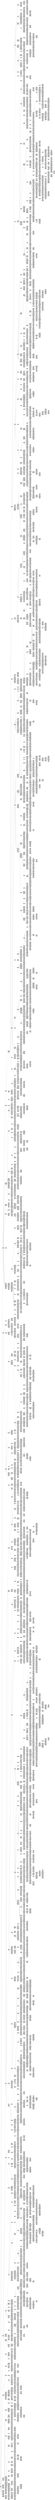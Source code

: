 digraph g { 
graph [rankdir=LR]
node [shape=record fillcolor=lightgrey style=filled]
  Bertortrax [label="Bertortrax|799995"]
  Grustiscastiflex [label="Grustiscastiflex|49201"]
  Rimcapcratonax [label="Rimcapcratonax|8099"]
  Furvalmanrenkix [label="Furvalmanrenkix|8344"]
  Racflimtrigux [label="Racflimtrigux|5648"]
  Atricramanplikox [label="Atricramanplikox|6985"]
  Grutorgex [label="Grutorgex|5167"]
  Flerrenganblokix [label="Flerrenganblokix|4207"]
  Frinrenmicrabax [label="Frinrenmicrabax|4897"]
  Carbloblotix [label="Carbloblotix|6496"]
  Nocganvervalnox [label="Nocganvervalnox|7899"]
  Krablotex [label="Krablotex|8083"]
  Furmocatox [label="Furmocatox|7276"]
  Diortototripex [label="Diortototripex|7999"]
  Cartrivermicptix [label="Cartrivermicptix|5498"]
  Tripmicmax [label="Tripmicmax|6225"]
  Specbarcinptix [label="Specbarcinptix|4528"]
  Berdenbax [label="Berdenbax|8593"]
  Joculatox [label="Joculatox|3412"]
  Jocblocricranax [label="Jocblocricranax|7779"]
  Kloflimflimlex [label="Kloflimflimlex|4106"]
  Furbarpix [label="Furbarpix|5784"]
  Furscaflenix [label="Furscaflenix|5205"]
  Paculagnigex [label="Paculagnigex|4926"]
  Altvaltix [label="Altvaltix|7547"]
  Furcratririx [label="Furcratririx|7788"]
  Kragnitrogax [label="Kragnitrogax|5298"]
  Kloreneetrax [label="Kloreneetrax|5042"]
  Raccintortorsix [label="Raccintortorsix|4236"]
  Atricrivalrenbax [label="Atricrivalrenbax|7166"]
  Prepstilox [label="Prepstilox|5673"]
  Kloraplinix [label="Kloraplinix|3453"]
  Retvalblogax [label="Retvalblogax|5369"]
  Rimunnblotronox [label="Rimunnblotronox|5728"]
  Morghitrax [label="Morghitrax|3838"]
  Gormocrix [label="Gormocrix|5805"]
  Flervinflimtox [label="Flervinflimtox|6843"]
  Rimscanax [label="Rimscanax|5079"]
  Kratomocvernix [label="Kratomocvernix|5552"]
  Prepcracinpix [label="Prepcracinpix|7172"]
  Grutohilex [label="Grutohilex|4343"]
  Kracritorpix [label="Kracritorpix|5443"]
  Diorcaptoatox [label="Diorcaptoatox|6849"]
  Furpantrodendyx [label="Furpantrodendyx|6910"]
  Gorcraflex [label="Gorcraflex|7832"]
  Klomocnax [label="Klomocnax|4393"]
  Furunnptix [label="Furunnptix|3572"]
  Crivincragex [label="Crivincragex|3441"]
  Gormoccynax [label="Gormoccynax|3340"]
  Gordenmicanix [label="Gordenmicanix|3475"]
  Cronunnhibax [label="Cronunnhibax|5839"]
  Mirtpanaartritrax [label="Mirtpanaartritrax|3168"]
  Pacstistigapox [label="Pacstistigapox|3833"]
  Nepflemicpex [label="Nepflemicpex|4217"]
  Crimictonax [label="Crimictonax|3298"]
  Thorscadenmickox [label="Thorscadenmickox|6796"]
  Diormocscarentex [label="Diormocscarentex|4465"]
  Thorscagegaatox [label="Thorscagegaatox|4540"]
  Paccripliinox [label="Paccripliinox|3894"]
  Nabrascapox [label="Nabrascapox|5779"]
  Frinmanulatrax [label="Frinmanulatrax|2581"]
  Mirtaarflelax [label="Mirtaarflelax|5641"]
  Morgdribloinax [label="Morgdribloinax|4675"]
  Pribloulanix [label="Pribloulanix|3309"]
  Thorblepaargax [label="Thorblepaargax|7527"]
  Preptrotrobarsix [label="Preptrotrobarsix|3791"]
  Docrenradenpox [label="Docrenradenpox|7495"]
  Docmonravax [label="Docmonravax|7276"]
  Docdenflimtix [label="Docdenflimtix|7117"]
  Tripblepcriatox [label="Tripblepcriatox|4536"]
  Prepgerkox [label="Prepgerkox|6542"]
  Atriscaganpax [label="Atriscaganpax|4173"]
  Frinpantortogex [label="Frinpantortogex|4273"]
  Grucridyx [label="Grucridyx|4794"]
  Cronflestiaux [label="Cronflestiaux|7335"]
  Docmocnix [label="Docmocnix|6932"]
  Pacscatox [label="Pacscatox|6905"]
  Caraargeratix [label="Caraargeratix|4062"]
  Jocbleptroveranix [label="Jocbleptroveranix|4397"]
  Altcinvinmax [label="Altcinvinmax|4236"]
  Fringanflimbax [label="Fringanflimbax|6677"]
  Delpanstax [label="Delpanstax|7385"]
  Pacmanunnmux [label="Pacmanunnmux|5927"]
  Scapgerpliinox [label="Scapgerpliinox|6724"]
  Critolex [label="Critolex|5144"]
  Pacgeunnrox [label="Pacgeunnrox|2803"]
  Prepvergniblepinox [label="Prepvergniblepinox|4781"]
  Birocinpanptix [label="Birocinpanptix|3277"]
  Nabtrimanlox [label="Nabtrimanlox|4096"]
  Diorganptix [label="Diorganptix|6036"]
  Paccratopangex [label="Paccratopangex|6012"]
  Altmocmanpex [label="Altmocmanpex|5334"]
  Neprenhimoctox [label="Neprenhimoctox|2859"]
  Kravingergax [label="Kravingergax|5062"]
  Morgblepdentex [label="Morgblepdentex|5573"]
  Pacscaplidenrix [label="Pacscaplidenrix|4216"]
  Kramantoinax [label="Kramantoinax|2605"]
  Gorstignipax [label="Gorstignipax|4176"]
  Morgfledentox [label="Morgfledentox|5887"]
  Altcingnimanrox [label="Altcingnimanrox|7052"]
  Berpanulapex [label="Berpanulapex|3202"]
  Retpantrigux [label="Retpantrigux|4413"]
  Klomicblomanflex [label="Klomicblomanflex|6220"]
  Racverpex [label="Racverpex|5284"]
  Flertroganflimanix [label="Flertroganflimanix|4163"]
  Diorflimcaptrax [label="Diorflimcaptrax|2860"]
  Prepunnbarpix [label="Prepunnbarpix|3095"]
  Furflimtortrax [label="Furflimtortrax|6146"]
  Morgtrirenanix [label="Morgtrirenanix|6057"]
  Frintrigerrox [label="Frintrigerrox|3263"]
  Diormicfux [label="Diormicfux|6124"]
  Prepfliminox [label="Prepfliminox|7841"]
  Fringertorkox [label="Fringertorkox|6352"]
  Nabpannax [label="Nabpannax|7710"]
  Grucritroclox [label="Grucritroclox|3793"]
  Nepcineeflex [label="Nepcineeflex|3607"]
  Flertoinox [label="Flertoinox|7018"]
  Preptrorenatox [label="Preptrorenatox|6407"]
  Specrenlox [label="Specrenlox|7320"]
  Diorfleflepex [label="Diorfleflepex|3131"]
  Tripumiulagandyx [label="Tripumiulagandyx|5628"]
  Morgvalhigex [label="Morgvalhigex|7672"]
  Criplicratrovix [label="Criplicratrovix|4302"]
  Flergadrigax [label="Flergadrigax|5848"]
  Grutorpanpanlox [label="Grutorpanpanlox|5345"]
  Grugerstikox [label="Grugerstikox|8164"]
  Thorgeaareerix [label="Thorgeaareerix|6618"]
  Retcapmocinax [label="Retcapmocinax|5827"]
  Priracapflex [label="Priracapflex|4936"]
  Tancrascalax [label="Tancrascalax|5244"]
  Delblepgerkox [label="Delblepgerkox|6219"]
  Crontriunnmonpex [label="Crontriunnmonpex|7384"]
  Delgestinax [label="Delgestinax|6959"]
  Deluladriflex [label="Deluladriflex|8160"]
  Specgamongantix [label="Specgamongantix|3371"]
  Nepcrainox [label="Nepcrainox|5055"]
  Docflepox [label="Docflepox|4783"]
  Racumigex [label="Racumigex|7150"]
  Biroaarblofux [label="Biroaarblofux|7864"]
  Docvertritrax [label="Docvertritrax|5006"]
  Cridriunncinnox [label="Cridriunncinnox|5540"]
  Pritovincynax [label="Pritovincynax|5117"]
  Nepmoccripax [label="Nepmoccripax|4764"]
  Nepcapanix [label="Nepcapanix|6827"]
  Pritortodyx [label="Pritortodyx|7016"]
  Pricrapanmanstax [label="Pricrapanmanstax|3660"]
  Scapvinplikox [label="Scapvinplikox|3444"]
  Nabeebax [label="Nabeebax|4383"]
  Grubleptortex [label="Grubleptortex|3897"]
  Rimtorulavix [label="Rimtorulavix|7934"]
  Tripverpantorpax [label="Tripverpantorpax|3892"]
  Priplignimananix [label="Priplignimananix|5944"]
  Delmonnix [label="Delmonnix|6162"]
  Pacrendenkox [label="Pacrendenkox|7759"]
  Frindenulasix [label="Frindenulasix|6897"]
  Gortormicclox [label="Gortormicclox|6987"]
  Morggancraclox [label="Morggancraclox|3911"]
  Noctroinox [label="Noctroinox|3989"]
  Cronflimcraflefux [label="Cronflimcraflefux|6121"]
  Cripliaarlax [label="Cripliaarlax|3173"]
  Pricapgnicynax [label="Pricapgnicynax|2906"]
  Criaartex [label="Criaartex|4341"]
  Tanulacineesix [label="Tanulacineesix|6736"]
  Pacflimgelax [label="Pacflimgelax|6284"]
  Jocmiccrabax [label="Jocmiccrabax|7835"]
  Tanblepdrikix [label="Tanblepdrikix|9295"]
  Grumocganganpix [label="Grumocganganpix|6833"]
  Morgbarscalox [label="Morgbarscalox|6499"]
  Reteeganinax [label="Reteeganinax|2824"]
  Atricraaarlex [label="Atricraaarlex|6941"]
  Delumiscaanix [label="Delumiscaanix|6947"]
  Jocscapandenmux [label="Jocscapandenmux|5954"]
  Delrapax [label="Delrapax|6221"]
  Carscanix [label="Carscanix|5987"]
  Jocvermonpex [label="Jocvermonpex|9320"]
  Rimgeblepkox [label="Rimgeblepkox|8335"]
  Grudentrotix [label="Grudentrotix|6123"]
  Gorumitroaux [label="Gorumitroaux|8465"]
  Klogavintix [label="Klogavintix|8956"]
  Tripflevinvintrax [label="Tripflevinvintrax|8155"]
  Pacreninax [label="Pacreninax|6647"]
  Thortorvinlox [label="Thortorvinlox|4364"]
  Kraunnulanax [label="Kraunnulanax|6714"]
  Scapgacravintex [label="Scapgacravintex|6662"]
  Nocmocganmicpex [label="Nocmocganmicpex|2794"]
  Birounngaeepex [label="Birounngaeepex|4847"]
  Bervinaarpanpox [label="Bervinaarpanpox|4970"]
  Kratocinsix [label="Kratocinsix|3238"]
  Tripbarstigux [label="Tripbarstigux|3657"]
  Cardripex [label="Cardripex|3686"]
  Gruunnflimgnilex [label="Gruunnflimgnilex|7392"]
  Delpanumiinax [label="Delpanumiinax|5431"]
  Klogerinax [label="Klogerinax|4904"]
  Thordriratrax [label="Thordriratrax|5659"]
  Croncapdriflelox [label="Croncapdriflelox|3890"]
  Carvalcrivalatox [label="Carvalcrivalatox|5223"]
  Crongerrarox [label="Crongerrarox|7827"]
  Diorrenrix [label="Diorrenrix|5379"]
  Scapblotix [label="Scapblotix|3606"]
  Tripgerulafux [label="Tripgerulafux|3104"]
  Delscaumiptix [label="Delscaumiptix|5778"]
  Furvinvax [label="Furvinvax|6747"]
  Tanplidripex [label="Tanplidripex|4697"]
  Triptorcratex [label="Triptorcratex|6474"]
  Atriaarblonix [label="Atriaarblonix|8836"]
  Atripanrengex [label="Atripanrengex|5332"]
  Morgtristitix [label="Morgtristitix|5381"]
  Prepflemax [label="Prepflemax|6880"]
  Nocblorensix [label="Nocblorensix|4202"]
  Berhiratrax [label="Berhiratrax|6999"]
  Scappanflimulatix [label="Scappanflimulatix|7910"]
  Prieetordyx [label="Prieetordyx|7324"]
  Retganganix [label="Retganganix|3713"]
  Frintorpex [label="Frintorpex|8006"]
  Pacpanmonulaclox [label="Pacpanmonulaclox|7608"]
  Tantripax [label="Tantripax|4759"]
  Jocdenhiinax [label="Jocdenhiinax|2768"]
  Birosticraanix [label="Birosticraanix|3965"]
  Nepgeunnpex [label="Nepgeunnpex|3331"]
  Atritristitix [label="Atritristitix|2926"]
  Scapflegeinax [label="Scapflegeinax|6303"]
  Prepvinpligegax [label="Prepvinpligegax|7424"]
  Pacflimfux [label="Pacflimfux|2864"]
  Racblocapfux [label="Racblocapfux|5986"]
  Prepdrivax [label="Prepdrivax|6165"]
  Nabflimlox [label="Nabflimlox|2499"]
  Tanaarmicvalnix [label="Tanaarmicvalnix|4586"]
  Neptorblorarox [label="Neptorblorarox|4602"]
  Cronvinraunnvax [label="Cronvinraunnvax|2578"]
  Rimscarenmux [label="Rimscarenmux|4683"]
  Pacrentox [label="Pacrentox|3221"]
  Grumonmonblovax [label="Grumonmonblovax|6614"]
  Bermanunnmicnax [label="Bermanunnmicnax|6178"]
  Cartorstimoccynax [label="Cartorstimoccynax|4555"]
  Jocdenflex [label="Jocdenflex|4714"]
  Thorbleptox [label="Thorbleptox|6040"]
  Diorcintix [label="Diorcintix|3785"]
  Crongerstiinax [label="Crongerstiinax|6414"]
  Mirttoreeinax [label="Mirttoreeinax|7263"]
  Jocvinanix [label="Jocvinanix|5974"]
  Alttrohiclox [label="Alttrohiclox|3205"]
  Morgcindrilox [label="Morgcindrilox|7462"]
  Delsticinfux [label="Delsticinfux|7736"]
  Deltrirenfux [label="Deltrirenfux|4290"]
  Frintritroclox [label="Frintritroclox|5630"]
  Neptroverflepax [label="Neptroverflepax|4187"]
  Tripblepgerpix [label="Tripblepgerpix|6474"]
  Frinaarraumiclox [label="Frinaarraumiclox|5203"]
  Croncrivervax [label="Croncrivervax|4052"]
  Flerfleplikix [label="Flerfleplikix|4733"]
  Cardriblohivax [label="Cardriblohivax|3606"]
  Furmanravix [label="Furmanravix|5002"]
  Pacmanvix [label="Pacmanvix|6783"]
  Priaarbartogax [label="Priaarbartogax|5784"]
  Retflimgavax [label="Retflimgavax|4530"]
  Racscadyx [label="Racscadyx|6343"]
  Diorcinganlax [label="Diorcinganlax|3256"]
  Berbardenvix [label="Berbardenvix|4721"]
  Gormocmontox [label="Gormocmontox|7199"]
  Mirtgeaux [label="Mirtgeaux|5707"]
  Privergex [label="Privergex|9793"]
  Scaprenanix [label="Scaprenanix|4873"]
  Doctorrainax [label="Doctorrainax|3331"]
  Flerulacravalbax [label="Flerulacravalbax|6555"]
  Atrigeflex [label="Atrigeflex|4300"]
  Specmicblepgerdyx [label="Specmicblepgerdyx|3704"]
  Kracrilox [label="Kracrilox|4161"]
  Kramoccapkix [label="Kramoccapkix|3362"]
  Delmongux [label="Delmongux|5352"]
  Grugefleanix [label="Grugefleanix|6349"]
  Noctricaplox [label="Noctricaplox|3791"]
  Krableptrax [label="Krableptrax|3325"]
  Mirtvalstax [label="Mirtvalstax|6143"]
  Thortorenvix [label="Thortorenvix|4158"]
  Docunnumibarnax [label="Docunnumibarnax|3063"]
  Gruvinmanaux [label="Gruvinmanaux|6924"]
  Crongerlox [label="Crongerlox|5367"]
  Kradendenmux [label="Kradendenmux|6062"]
  Pacflimtocynax [label="Pacflimtocynax|3526"]
  Pritritex [label="Pritritex|6923"]
  Morgganflimrix [label="Morgganflimrix|6770"]
  Triptomux [label="Triptomux|4783"]
  Tripfleflepax [label="Tripfleflepax|5430"]
  Prepsticynax [label="Prepsticynax|7227"]
  Cronunntorstax [label="Cronunntorstax|3602"]
  Prepscaptix [label="Prepscaptix|7811"]
  Ractropox [label="Ractropox|7625"]
  Diortricinmictrax [label="Diortricinmictrax|7007"]
  Mirtmantix [label="Mirtmantix|6656"]
  Birodenplimanrix [label="Birodenplimanrix|6161"]
  Delulaaargex [label="Delulaaargex|5895"]
  Berunnumivix [label="Berunnumivix|6681"]
  Diordenbarpex [label="Diordenbarpex|3330"]
  Gruscamanfux [label="Gruscamanfux|4006"]
  Alttotrimonkix [label="Alttotrimonkix|3770"]
  Tangermicvax [label="Tangermicvax|6192"]
  Klopliflex [label="Klopliflex|6510"]
  Nepgnignigefux [label="Nepgnignigefux|3839"]
  Bermanflex [label="Bermanflex|6992"]
  Frinumivax [label="Frinumivax|8317"]
  Pacumiumirix [label="Pacumiumirix|4636"]
  Berraunnfux [label="Berraunnfux|7397"]
  Rettronox [label="Rettronox|4982"]
  Kloblepgerlex [label="Kloblepgerlex|2988"]
  Tripmantoraux [label="Tripmantoraux|6270"]
  Klomocplivalmux [label="Klomocplivalmux|6888"]
  Ractrigax [label="Ractrigax|7203"]
  Beraarrenmax [label="Beraarrenmax|4635"]
  Diorvinlex [label="Diorvinlex|5439"]
  Atriblostax [label="Atriblostax|5841"]
  Nepcinulainox [label="Nepcinulainox|7164"]
  Delblepdriptix [label="Delblepdriptix|7969"]
  Retaartriulanax [label="Retaartriulanax|7446"]
  Criumigux [label="Criumigux|4218"]
  Prepdriscaverclox [label="Prepdriscaverclox|4923"]
  Nepgandriatox [label="Nepgandriatox|6299"]
  Docmocdrirox [label="Docmocdrirox|3814"]
  Klomancrieepax [label="Klomancrieepax|6216"]
  Rettrocapvinstax [label="Rettrocapvinstax|6377"]
  Tripgercinnox [label="Tripgercinnox|5680"]
  Atrimaninox [label="Atrimaninox|7212"]
  Altcristinox [label="Altcristinox|3594"]
  Noculaganinax [label="Noculaganinax|5682"]
  Mirttoulalox [label="Mirttoulalox|8128"]
  Furmanragax [label="Furmanragax|4373"]
  Klobloptix [label="Klobloptix|7897"]
  Nocaarunnnix [label="Nocaarunnnix|4449"]
  Bermanrox [label="Bermanrox|5000"]
  Tantomictrax [label="Tantomictrax|7413"]
  Priracappanatox [label="Priracappanatox|2967"]
  Jocplitriulanax [label="Jocplitriulanax|5483"]
  Furflimmictrax [label="Furflimmictrax|3345"]
  Mirttopantrax [label="Mirttopantrax|5693"]
  Noccingedyx [label="Noccingedyx|3088"]
  Prepdenkox [label="Prepdenkox|3143"]
  Gordengeflefux [label="Gordengeflefux|4674"]
  Morgunngegex [label="Morgunngegex|7391"]
  Pacverflex [label="Pacverflex|5627"]
  Specstiflex [label="Specstiflex|5240"]
  Pacstitrovax [label="Pacstitrovax|6537"]
  Tripvaldenrox [label="Tripvaldenrox|5432"]
  Crimonulagermux [label="Crimonulagermux|5638"]
  Furtriclox [label="Furtriclox|7094"]
  Altgadeninax [label="Altgadeninax|3434"]
  Docblepmicganpex [label="Docblepmicganpex|4197"]
  Rettrotoaartrax [label="Rettrotoaartrax|6271"]
  Nocmicgelax [label="Nocmicgelax|3052"]
  Thorflimbargux [label="Thorflimbargux|4472"]
  Carblomax [label="Carblomax|3995"]
  Thorpanblonax [label="Thorpanblonax|5314"]
  Atrigerrenpox [label="Atrigerrenpox|3540"]
  Furgnistiinox [label="Furgnistiinox|6556"]
  Frindrimiccridyx [label="Frindrimiccridyx|6004"]
  Nabrenkix [label="Nabrenkix|7782"]
  Stropvervinstipox [label="Stropvervinstipox|6327"]
  Stropgerhitrax [label="Stropgerhitrax|6890"]
  Retcririx [label="Retcririx|5785"]
  Kraeeflebloflex [label="Kraeeflebloflex|4741"]
  Flerverdrieelex [label="Flerverdrieelex|4460"]
  Prepsticriatox [label="Prepsticriatox|5033"]
  Furrenflerix [label="Furrenflerix|2784"]
  Atrimanhikix [label="Atrimanhikix|6346"]
  Retcraclox [label="Retcraclox|7133"]
  Retpanunnumirix [label="Retpanunnumirix|4967"]
  Scapgeplitox [label="Scapgeplitox|4436"]
  Thormantrikox [label="Thormantrikox|6606"]
  Nabaarsix [label="Nabaarsix|7457"]
  Pacrencapvax [label="Pacrencapvax|8131"]
  Diorrapanlox [label="Diorrapanlox|3036"]
  Delmonmannix [label="Delmonmannix|4986"]
  Nabblogevalvax [label="Nabblogevalvax|5537"]
  Fringerblotrax [label="Fringerblotrax|5978"]
  Jocpliramax [label="Jocpliramax|5391"]
  Paceerendyx [label="Paceerendyx|6786"]
  Racgemicsix [label="Racgemicsix|4035"]
  Grucinkix [label="Grucinkix|4184"]
  Nabgerpliptix [label="Nabgerpliptix|7184"]
  Delblepvinclox [label="Delblepvinclox|9643"]
  Atriverdripix [label="Atriverdripix|10341"]
  Morgmonblotex [label="Morgmonblotex|2513"]
  Croncapranox [label="Croncapranox|6085"]
  Tripvercapnix [label="Tripvercapnix|6588"]
  Cronmoctorsticynax [label="Cronmoctorsticynax|4559"]
  Carpligerhibax [label="Carpligerhibax|4781"]
  Mirtcrirox [label="Mirtcrirox|5221"]
  Grudencapscatrax [label="Grudencapscatrax|6269"]
  Thorflimvermax [label="Thorflimvermax|6609"]
  Nocdridrilox [label="Nocdridrilox|3202"]
  Nepplidricriptix [label="Nepplidricriptix|5641"]
  Furumieestax [label="Furumieestax|5934"]
  Nepgapangnianix [label="Nepgapangnianix|6849"]
  Ractomicgax [label="Ractomicgax|2450"]
  Specgevinlox [label="Specgevinlox|4028"]
  Thorumivinlox [label="Thorumivinlox|6920"]
  Nabtofledenmax [label="Nabtofledenmax|3246"]
  Caraarblepvix [label="Caraarblepvix|5136"]
  Crirenmocatox [label="Crirenmocatox|5249"]
  Tanragerkix [label="Tanragerkix|3423"]
  Thorcricripox [label="Thorcricripox|5141"]
  Klohigerrix [label="Klohigerrix|7150"]
  Rimbloblepnax [label="Rimbloblepnax|6267"]
  Diorblepaarkix [label="Diorblepaarkix|5962"]
  Atriflestax [label="Atriflestax|5762"]
  Klogeeerox [label="Klogeeerox|6495"]
  Flermiccynax [label="Flermiccynax|6897"]
  Grueehinix [label="Grueehinix|4624"]
  Fringenax [label="Fringenax|6498"]
  Furfletriflex [label="Furfletriflex|4115"]
  Cardricrainox [label="Cardricrainox|6211"]
  Delhiblovix [label="Delhiblovix|7395"]
  Specgeunntorkix [label="Specgeunntorkix|7253"]
  Berflelex [label="Berflelex|7475"]
  Tripscamocvix [label="Tripscamocvix|4648"]
  Joccriflex [label="Joccriflex|6315"]
  Scapgnimocflex [label="Scapgnimocflex|7736"]
  Specgemicumirox [label="Specgemicumirox|4775"]
  Retblofux [label="Retblofux|6129"]
  Nocdristax [label="Nocdristax|6767"]
  Nabumicrarentrax [label="Nabumicrarentrax|4775"]
  Diorpancrablokox [label="Diorpancrablokox|3964"]
  Docgerstigex [label="Docgerstigex|4989"]
  Klotorcynax [label="Klotorcynax|6375"]
  Atrimocpanvix [label="Atrimocpanvix|5620"]
  Scappligermontex [label="Scappligermontex|4025"]
  Docverrenpankix [label="Docverrenpankix|3210"]
  Delmicvininox [label="Delmicvininox|7100"]
  Cronmonlox [label="Cronmonlox|3552"]
  Althiblepblomax [label="Althiblepblomax|5376"]
  Morgcrarox [label="Morgcrarox|6808"]
  Pacpliscabargux [label="Pacpliscabargux|7355"]
  Tanvinstilox [label="Tanvinstilox|6095"]
  Stropvalcraulanix [label="Stropvalcraulanix|3498"]
  Frinraumitox [label="Frinraumitox|3554"]
  Tripblomocmanpix [label="Tripblomocmanpix|3724"]
  Carcriscanix [label="Carcriscanix|4967"]
  Rimhianix [label="Rimhianix|5566"]
  Prepulablepmoclax [label="Prepulablepmoclax|5405"]
  Thorvaldyx [label="Thorvaldyx|7207"]
  Jocflimrix [label="Jocflimrix|5883"]
  Cronumifletox [label="Cronumifletox|4161"]
  Nabumiaartrax [label="Nabumiaartrax|6651"]
  Cridriatox [label="Cridriatox|6778"]
  Gruunntix [label="Gruunntix|7115"]
  Specgamananix [label="Specgamananix|6622"]
  Critroscakix [label="Critroscakix|7108"]
  Specrablotix [label="Specrablotix|3518"]
  Retumitortix [label="Retumitortix|6894"]
  Scapmocaux [label="Scapmocaux|4237"]
  Gordentopex [label="Gordentopex|3579"]
  Diorhidendentex [label="Diorhidendentex|4955"]
  Specscagniinox [label="Specscagniinox|4047"]
  Nocmantritroinax [label="Nocmantritroinax|3683"]
  Stropvinlax [label="Stropvinlax|2825"]
  Nabvalpox [label="Nabvalpox|7028"]
  Tripcapdentrinox [label="Tripcapdentrinox|5593"]
  Diorpanfux [label="Diorpanfux|6333"]
  Nabcritrigax [label="Nabcritrigax|3255"]
  Rimunnmicinox [label="Rimunnmicinox|7418"]
  Mirtbarpanlox [label="Mirtbarpanlox|3827"]
  Speccapblomanpix [label="Speccapblomanpix|6412"]
  Spectrigerpax [label="Spectrigerpax|7395"]
  Crivinfletox [label="Crivinfletox|5387"]
  Gorplimanaux [label="Gorplimanaux|5655"]
  Nabgergandyx [label="Nabgergandyx|8487"]
  Klovalvercynax [label="Klovalvercynax|4463"]
  Tripflepanfux [label="Tripflepanfux|3008"]
  Krastivax [label="Krastivax|7214"]
  Prigantox [label="Prigantox|3100"]
  Joccinaarpanlex [label="Joccinaarpanlex|7378"]
  Flerrenflimanix [label="Flerrenflimanix|7140"]
  Pactoscapox [label="Pactoscapox|4371"]
  Stropflemax [label="Stropflemax|4277"]
  Frinvalaarpligax [label="Frinvalaarpligax|2734"]
  Deluladriatox [label="Deluladriatox|6937"]
  Morggemictox [label="Morggemictox|5207"]
  Flerramax [label="Flerramax|2849"]
  Nepunninox [label="Nepunninox|5962"]
  Klotomux [label="Klotomux|5928"]
  Atrimonmantorflex [label="Atrimonmantorflex|2686"]
  Diorularix [label="Diorularix|4108"]
  Frincapuminax [label="Frincapuminax|6350"]
  Kragatrianix [label="Kragatrianix|4314"]
  Carhirennix [label="Carhirennix|8034"]
  Alttriaux [label="Alttriaux|5963"]
  Carrenpancynax [label="Carrenpancynax|6111"]
  Bervertrotix [label="Bervertrotix|8172"]
  Jocfleplifux [label="Jocfleplifux|6158"]
  Specgamux [label="Specgamux|7351"]
  Morgdriaardriptix [label="Morgdriaardriptix|5927"]
  Furtrogaptix [label="Furtrogaptix|4680"]
  Furbarvalkix [label="Furbarvalkix|3526"]
  Kragandrivalrix [label="Kragandrivalrix|7752"]
  Racblogux [label="Racblogux|3845"]
  Morgmocgamax [label="Morgmocgamax|7589"]
  Stropplipanpax [label="Stropplipanpax|6588"]
  Retgecincinbax [label="Retgecincinbax|5550"]
  Dioraarvergux [label="Dioraarvergux|4370"]
  Flergerumiinax [label="Flergerumiinax|5132"]
  Thorunnhikox [label="Thorunnhikox|6412"]
  Nocgervix [label="Nocgervix|5358"]
  Kratoscaverinax [label="Kratoscaverinax|3086"]
  Noctorgapox [label="Noctorgapox|2801"]
  Scapflebarlox [label="Scapflebarlox|7253"]
  Racverpax [label="Racverpax|3471"]
  Cribloscascanix [label="Cribloscascanix|3790"]
  Gordenvininox [label="Gordenvininox|3489"]
  Pacplivix [label="Pacplivix|3305"]
  Stropflecapaarinox [label="Stropflecapaarinox|3716"]
  Nocblephigux [label="Nocblephigux|5147"]
  Carmicrasix [label="Carmicrasix|8463"]
  Klomocmongax [label="Klomocmongax|6743"]
  Morgaargangex [label="Morgaargangex|6388"]
  Stropbarrox [label="Stropbarrox|5597"]
  Dochicramux [label="Dochicramux|6169"]
  Scapunnanix [label="Scapunnanix|5785"]
  Raceerenflex [label="Raceerenflex|7319"]
  Raccingnidyx [label="Raccingnidyx|7212"]
  Paccinvax [label="Paccinvax|6253"]
  Furvercravax [label="Furvercravax|7264"]
  Kloulalox [label="Kloulalox|3578"]
  Tripgagergux [label="Tripgagergux|4795"]
  Diormanmonstimux [label="Diormanmonstimux|5049"]
  Specvaltox [label="Specvaltox|2975"]
  Flervergeganpox [label="Flervergeganpox|6709"]
  Docrenbax [label="Docrenbax|6793"]
  Thorpligux [label="Thorpligux|7121"]
  Tripeeganverinax [label="Tripeeganverinax|3562"]
  Triptrovalvix [label="Triptrovalvix|5926"]
  Jocmanmicgankix [label="Jocmanmicgankix|6936"]
  Stroppanbax [label="Stroppanbax|6841"]
  Atritricininox [label="Atritricininox|8031"]
  Nocgagerstibax [label="Nocgagerstibax|6678"]
  Frinvermicaux [label="Frinvermicaux|5036"]
  Frinmictix [label="Frinmictix|6974"]
  Althibax [label="Althibax|5368"]
  Altbargahipax [label="Altbargahipax|7550"]
  Scapflimvinstax [label="Scapflimvinstax|5836"]
  Pricapptix [label="Pricapptix|4099"]
  Nocvalumitrax [label="Nocvalumitrax|3792"]
  Flermanpanfux [label="Flermanpanfux|4064"]
  Tanvinganvix [label="Tanvinganvix|2502"]
  Prirencritoanix [label="Prirencritoanix|5487"]
  Deltripankix [label="Deltripankix|7386"]
  Noccingapix [label="Noccingapix|3502"]
  Racplipanpix [label="Racplipanpix|3885"]
  Primonclox [label="Primonclox|5938"]
  Gorcriumivax [label="Gorcriumivax|7430"]
  Thorvinvalcrastax [label="Thorvinvalcrastax|7986"]
  Kraflemongux [label="Kraflemongux|3325"]
  Prepveraarpannox [label="Prepveraarpannox|6637"]
  Kloflimbleptox [label="Kloflimbleptox|8154"]
  Criflepannax [label="Criflepannax|4940"]
  Thormoncrablovax [label="Thormoncrablovax|8372"]
  Altstimandenvax [label="Altstimandenvax|6732"]
  Gorumiaardrinax [label="Gorumiaardrinax|7498"]
  Preprenstirix [label="Preprenstirix|6678"]
  Joctriclox [label="Joctriclox|3431"]
  Rimtorvertox [label="Rimtorvertox|5560"]
  Grucinbloinox [label="Grucinbloinox|7342"]
  Pacflimgaaux [label="Pacflimgaaux|5010"]
  Cronmicganvax [label="Cronmicganvax|4552"]
  Prieedyx [label="Prieedyx|6889"]
  Mirtunnmocgertrax [label="Mirtunnmocgertrax|5838"]
  Biroaarmoccynax [label="Biroaarmoccynax|8783"]
  Deltrobleprix [label="Deltrobleprix|6891"]
  Nepcappax [label="Nepcappax|4254"]
  Morgaartorrix [label="Morgaartorrix|8446"]
  Morgbartoraux [label="Morgbartoraux|4677"]
  Rimgnicapulagex [label="Rimgnicapulagex|6552"]
  Frintripix [label="Frintripix|8471"]
  Furblepganstax [label="Furblepganstax|6681"]
  Stropvalclox [label="Stropvalclox|5280"]
  Tripaarnix [label="Tripaarnix|3350"]
  Altgerstistax [label="Altgerstistax|5508"]
  Cronblepsix [label="Cronblepsix|6489"]
  Furgerdyx [label="Furgerdyx|8079"]
  Nepscasix [label="Nepscasix|7374"]
  Tanblepcrabax [label="Tanblepcrabax|6689"]
  Jocrengamax [label="Jocrengamax|6355"]
  Retflerennox [label="Retflerennox|7633"]
  Mirtdenmocflex [label="Mirtdenmocflex|4377"]
  Altcralex [label="Altcralex|4516"]
  Diorvinulapax [label="Diorvinulapax|3637"]
  Nepdennox [label="Nepdennox|6534"]
  Delgatorpix [label="Delgatorpix|6927"]
  Scaptroblepvix [label="Scaptroblepvix|4415"]
  Cronflegnitox [label="Cronflegnitox|7714"]
  Birovalcaplox [label="Birovalcaplox|6950"]
  Mirtcapunnmannox [label="Mirtcapunnmannox|5727"]
  Berpanlex [label="Berpanlex|5049"]
  Mirtgnigex [label="Mirtgnigex|3731"]
  Morggerblokox [label="Morggerblokox|4391"]
  Berscarox [label="Berscarox|4753"]
  Altuladriaux [label="Altuladriaux|6417"]
  Jocgerclox [label="Jocgerclox|6335"]
  Critornox [label="Critornox|6096"]
  Pachibaratox [label="Pachibaratox|3433"]
  Docvalcraflex [label="Docvalcraflex|4535"]
  Cronstieesix [label="Cronstieesix|4465"]
  Klopandrikox [label="Klopandrikox|5526"]
  Klofleblorenmax [label="Klofleblorenmax|6536"]
  Altvinlox [label="Altvinlox|2516"]
  Ractrobleppox [label="Ractrobleppox|6016"]
  Tancragex [label="Tancragex|7171"]
  Furgerdrinix [label="Furgerdrinix|5253"]
  Furcraflimnax [label="Furcraflimnax|5403"]
  Bervinscalex [label="Bervinscalex|5326"]
  Delmicstitix [label="Delmicstitix|4021"]
  Prepgedrilax [label="Prepgedrilax|5822"]
  Priaarlex [label="Priaarlex|5380"]
  Biropanscagux [label="Biropanscagux|7018"]
  Prepmanblepnax [label="Prepmanblepnax|3439"]
  Bergnidyx [label="Bergnidyx|5666"]
  Morggeverbarlex [label="Morggeverbarlex|7596"]
  Carbleprapox [label="Carbleprapox|7018"]
  Grutorraptix [label="Grutorraptix|5438"]
  Cronumisix [label="Cronumisix|7152"]
  Neppancynax [label="Neppancynax|7315"]
  Diorrenstilex [label="Diorrenstilex|5918"]
  Mirttriunngnigux [label="Mirttriunngnigux|5070"]
  Jocvalrix [label="Jocvalrix|7227"]
  Gruflegatex [label="Gruflegatex|3925"]
  Cronmonrentix [label="Cronmonrentix|7027"]
  Delvertrounnatox [label="Delvertrounnatox|6641"]
  Cridenmocmongex [label="Cridenmocmongex|7844"]
  Prepgerbax [label="Prepgerbax|7460"]
  Tripsticappantex [label="Tripsticappantex|6797"]
  Retgergerox [label="Retgergerox|6478"]
  Biromanumiplistax [label="Biromanumiplistax|5698"]
  Prepcrablepgax [label="Prepcrablepgax|6846"]
  Docaarmoctrax [label="Docaarmoctrax|6149"]
  Priscablepganbax [label="Priscablepganbax|6989"]
  Docdritix [label="Docdritix|6380"]
  Spechitox [label="Spechitox|6668"]
  Tanmicvalbax [label="Tanmicvalbax|5103"]
  Klopanstipix [label="Klopanstipix|5146"]
  Carmangax [label="Carmangax|6880"]
  Diordengux [label="Diordengux|6613"]
  Noctortrorix [label="Noctortrorix|4786"]
  Klogannix [label="Klogannix|6860"]
  Crigepex [label="Crigepex|5829"]
  Priflimstitox [label="Priflimstitox|7089"]
  Preptririx [label="Preptririx|6590"]
  Tanfleatox [label="Tanfleatox|4603"]
  Berumiulamux [label="Berumiulamux|4898"]
  Nepeedenlex [label="Nepeedenlex|3714"]
  Gorverplitix [label="Gorverplitix|7155"]
  Docdritrax [label="Docdritrax|4233"]
  Tanscageeeptix [label="Tanscageeeptix|7561"]
  Kloratix [label="Kloratix|6409"]
  Nocvininax [label="Nocvininax|5637"]
  Specflevalkox [label="Specflevalkox|7237"]
  Tansticrabax [label="Tansticrabax|5314"]
  Furtorgatix [label="Furtorgatix|3260"]
  Specgerencynax [label="Specgerencynax|4135"]
  Frindritrobax [label="Frindritrobax|6191"]
  Prepcrigafux [label="Prepcrigafux|4479"]
  Scapaarscapex [label="Scapaarscapex|4231"]
  Thorvinratex [label="Thorvinratex|4900"]
  Morgmanflimcralax [label="Morgmanflimcralax|4321"]
  Tripmanpex [label="Tripmanpex|7172"]
  Prepcriunnhiclox [label="Prepcriunnhiclox|6203"]
  Joctormictoraux [label="Joctormictoraux|3215"]
  Scapscacragux [label="Scapscacragux|4666"]
  Kraaarflimtrax [label="Kraaarflimtrax|3803"]
  Tancratordyx [label="Tancratordyx|7026"]
  Retgascanax [label="Retgascanax|7931"]
  Nabscamangainax [label="Nabscamangainax|7510"]
  Gorpancapnax [label="Gorpancapnax|7732"]
  Furganrix [label="Furganrix|8673" color=red style=bold]
  Grugnimocvix [label="Grugnimocvix|8404"]
  Furcingakox [label="Furcingakox|6017"]
  Biromocnix [label="Biromocnix|3330"]
  Berplirix [label="Berplirix|7780"]
  Cronflegax [label="Cronflegax|2930"]
  Atricradrivax [label="Atricradrivax|3234"]
  Birogerclox [label="Birogerclox|6834"]
  Nabgebargax [label="Nabgebargax|6878"]
  Retunnaarnox [label="Retunnaarnox|3885"]
  Krableptordenlox [label="Krableptordenlox|6218"]
  Preptodrinox [label="Preptodrinox|5096"]
  Rachimantrax [label="Rachimantrax|6700"]
  Pricapulagegux [label="Pricapulagegux|6905"]
  Cargnilex [label="Cargnilex|6074"]
  Triprentroinax [label="Triprentroinax|7902"]
  Frinrenrenstimax [label="Frinrenrenstimax|3986"]
  Docbloaux [label="Docbloaux|5257"]
  Flermoccapvax [label="Flermoccapvax|4626"]
  Tanvalbarcrianix [label="Tanvalbarcrianix|4084"]
  Jocgnipantox [label="Jocgnipantox|2786"]
  Deltorscavix [label="Deltorscavix|3930"]
  Thormonaux [label="Thormonaux|5472"]
  Deltorpligux [label="Deltorpligux|3831"]
  Frintorcapkix [label="Frintorcapkix|5804"]
  Furcrapankox [label="Furcrapankox|5717"]
  Pactrimanrix [label="Pactrimanrix|4724"]
  Scapmoninox [label="Scapmoninox|5327"]
  Stropdricramux [label="Stropdricramux|5994"]
  Nabfleverpix [label="Nabfleverpix|4687"]
  Tripgapox [label="Tripgapox|4178"]
  Altrastitrirox [label="Altrastitrirox|5753"]
  Mirtumigeplipax [label="Mirtumigeplipax|4169"]
  Frinvaldyx [label="Frinvaldyx|3436"]
  Nocbarramux [label="Nocbarramux|6030"]
  Neptroblogelax [label="Neptroblogelax|3751"]
  Delgemocranox [label="Delgemocranox|3840"]
  Rettorgnivax [label="Rettorgnivax|6473"]
  Furstimocmax [label="Furstimocmax|4844"]
  Frinvinramicpax [label="Frinvinramicpax|6687"]
  Alttorrenrox [label="Alttorrenrox|8151"]
  Mirtaarflevax [label="Mirtaarflevax|5167"]
  Frinscacrapancynax [label="Frinscacrapancynax|4129"]
  Furulaaarkox [label="Furulaaarkox|7984"]
  Docmonpanpox [label="Docmonpanpox|6033"]
  Carmicgnisix [label="Carmicgnisix|6076"]
  Specmoctorrakix [label="Specmoctorrakix|7028"]
  Mirtcrifledyx [label="Mirtcrifledyx|7040"]
  Diorvinrox [label="Diorvinrox|5435"]
  Cronulageinox [label="Cronulageinox|5413"]
  Scapdenmanblepinax [label="Scapdenmanblepinax|7093"]
  Retpligervix [label="Retpligervix|7960"]
  Crongegux [label="Crongegux|7221"]
  Pacdrigegux [label="Pacdrigegux|9598"]
  Thortrigantrokix [label="Thortrigantrokix|7438"]
  Delmicflimrox [label="Delmicflimrox|5015"]
  Furcintox [label="Furcintox|5798"]
  Cargevernox [label="Cargevernox|5885"]
  Furdricrirenflex [label="Furdricrirenflex|4601"]
  Cartropox [label="Cartropox|6495"]
  Frinmonganox [label="Frinmonganox|4068"]
  Gruulatriatox [label="Gruulatriatox|3885"]
  Cribarcriganpox [label="Cribarcriganpox|3911"]
  Atricapcingux [label="Atricapcingux|7836"]
  Thordrimanmux [label="Thordrimanmux|5161"]
  Docflimgakox [label="Docflimgakox|3799"]
  Delmocmonpex [label="Delmocmonpex|5164"]
  Mirtgervinflimlax [label="Mirtgervinflimlax|3980"]
  Atritounninax [label="Atritounninax|7409"]
  Tanaarblepdritox [label="Tanaarblepdritox|8124"]
  Delaarptix [label="Delaarptix|7133"]
  Nocmoctripix [label="Nocmoctripix|3444"]
  Mirtcincappex [label="Mirtcincappex|3761"]
  Diorfleclox [label="Diorfleclox|5695"]
  Furmoneeanix [label="Furmoneeanix|6222"]
  Tripeeunnkix [label="Tripeeunnkix|3837"]
  Delmicmonvix [label="Delmicmonvix|7967"]
  Criulamantrax [label="Criulamantrax|3716"]
  Nabcripanbleppax [label="Nabcripanbleppax|4978"]
  Critoganvinvax [label="Critoganvinvax|7419"]
  Morgrenstax [label="Morgrenstax|5532"]
  Atristipex [label="Atristipex|4579"]
  Tanscamongax [label="Tanscamongax|6240"]
  Specvercriptix [label="Specvercriptix|8738"]
  Rettorpax [label="Rettorpax|5869"]
  Thorgniflex [label="Thorgniflex|6951"]
  Criflebarinax [label="Criflebarinax|3287"]
  Tanbleplex [label="Tanbleplex|5670"]
  Tripmondenpax [label="Tripmondenpax|7707"]
  Frinaarcinaarfux [label="Frinaarcinaarfux|7773"]
  Furvercrablepgux [label="Furvercrablepgux|5419"]
  Klotrigex [label="Klotrigex|5047"]
  Frindenptix [label="Frindenptix|4115"]
  Rimgebax [label="Rimgebax|5392"]
  Specmontorix [label="Specmontorix|7836"]
  Retplipanlax [label="Retplipanlax|6771"]
  Flervalatox [label="Flervalatox|6849"]
  Docdribarpox [label="Docdribarpox|5741"]
  Flerdenstigax [label="Flerdenstigax|6855"]
  Krascatorhigex [label="Krascatorhigex|7163"]
  Frinpanmonkix [label="Frinpanmonkix|8790"]
  Docgnigekox [label="Docgnigekox|6068"]
  Mirtcrilex [label="Mirtcrilex|4730"]
  Cartrognitex [label="Cartrognitex|4139"]
  Frineetex [label="Frineetex|5672"]
  Pacmicmax [label="Pacmicmax|6478"]
  Morgdencrirox [label="Morgdencrirox|5557"]
  Nabgedricynax [label="Nabgedricynax|3231"]
  Altscagadyx [label="Altscagadyx|5297"]
  Frinunnumirix [label="Frinunnumirix|5555"]
  Morgblepflimvix [label="Morgblepflimvix|3648"]
  Krarenmoninox [label="Krarenmoninox|3352"]
  Mirtunnpox [label="Mirtunnpox|6175"]
  Racbloblepptix [label="Racbloblepptix|3313"]
  Thorbarpox [label="Thorbarpox|4996"]
  Jocdriscatrotix [label="Jocdriscatrotix|5145"]
  Rimeegnikix [label="Rimeegnikix|4909"]
  Noctridrinix [label="Noctridrinix|4649"]
  Primanplimax [label="Primanplimax|3356"]
  Carblovix [label="Carblovix|3672"]
  Nabmandricynax [label="Nabmandricynax|7199"]
  Nocdenscarox [label="Nocdenscarox|4479"]
  Stropcapmanpix [label="Stropcapmanpix|3402"]
  Thoreeflimstax [label="Thoreeflimstax|6777"]
  Retrencynax [label="Retrencynax|3031"]
  Documivix [label="Documivix|6384"]
  Rimfletriinax [label="Rimfletriinax|3808"]
  Joccaptribleptrax [label="Joccaptribleptrax|6798"]
  Nocvalflimtix [label="Nocvalflimtix|3880"]
  Carcranix [label="Carcranix|8800"]
  Rimcinfux [label="Rimcinfux|5326"]
  Docscaeetex [label="Docscaeetex|3607"]
  Altbarverflex [label="Altbarverflex|6467"]
  Stropeepliatox [label="Stropeepliatox|5155"]
  Tanstitorgux [label="Tanstitorgux|4143"]
  Tanunneecinlax [label="Tanunneecinlax|5540"]
  Goraarvinrix [label="Goraarvinrix|3597"]
  Doculabaranix [label="Doculabaranix|4232"]
  Gorulagemux [label="Gorulagemux|5066"]
  Grublepcaplax [label="Grublepcaplax|5810"]
  Docgnigagelax [label="Docgnigagelax|8042"]
  Nepraragerdyx [label="Nepraragerdyx|5080"]
  Thorvinfux [label="Thorvinfux|7415"]
  Specralax [label="Specralax|4978"]
  Grueemanstiatox [label="Grueemanstiatox|6312"]
  Klopanpanclox [label="Klopanpanclox|5674"]
  Mirtdencrarix [label="Mirtdencrarix|5201"]
  Bercridricriflex [label="Bercridricriflex|6741"]
  Tripsticlox [label="Tripsticlox|8792"]
  Klotorumivix [label="Klotorumivix|8739"]
  Retgnicralox [label="Retgnicralox|5051"]
  Jocbarpox [label="Jocbarpox|4756"]
  Bercaptordyx [label="Bercaptordyx|2439"]
  Mirtdriflekix [label="Mirtdriflekix|4666"]
  Jocgetotrax [label="Jocgetotrax|5571"]
  Carvalcingex [label="Carvalcingex|3250"]
  Morgflimunnatox [label="Morgflimunnatox|3162"]
  Bercravinmax [label="Bercravinmax|7533"]
  Tancriunnsix [label="Tancriunnsix|7508"]
  Retgagansix [label="Retgagansix|5811"]
  Gorvingerlex [label="Gorvingerlex|6183"]
  Kratotosix [label="Kratotosix|3853"]
  Prirendripix [label="Prirendripix|3009"]
  Retvincinatox [label="Retvincinatox|4545"]
  Docmicraclox [label="Docmicraclox|2709"]
  Jocpanplitrax [label="Jocpanplitrax|3435"]
  Klogermonrix [label="Klogermonrix|3191"]
  Nepbarlax [label="Nepbarlax|7008"]
  Gordenaarnax [label="Gordenaarnax|6261"]
  Delulablepkox [label="Delulablepkox|6834"]
  Nocplicynax [label="Nocplicynax|6322"]
  Bercriatox [label="Bercriatox|6468"]
  Atricintoplirox [label="Atricintoplirox|7209"]
  Docunnflevernix [label="Docunnflevernix|8098"]
  Tripverulapax [label="Tripverulapax|7586"]
  Diordriblepblobax [label="Diordriblepblobax|4343"]
  Klobaraarpax [label="Klobaraarpax|2775"]
  Krablepbleptix [label="Krablepbleptix|3620"]
  Doccapcrirenpax [label="Doccapcrirenpax|4934"]
  Retgetrimocfux [label="Retgetrimocfux|2884"]
  Speccritrax [label="Speccritrax|3448"]
  Kloeegapox [label="Kloeegapox|2753"]
  Rimgermoccynax [label="Rimgermoccynax|4516"]
  Gortriumiflex [label="Gortriumiflex|5210"]
  Furmicmaneeclox [label="Furmicmaneeclox|4698"]
  Doccrabarumicynax [label="Doccrabarumicynax|4905"]
  Thorhiradennox [label="Thorhiradennox|6297"]
  Nabdenflimtix [label="Nabdenflimtix|6057"]
  Bergacinrox [label="Bergacinrox|4935"]
  Flermonlax [label="Flermonlax|8183"]
  Rimdentroanix [label="Rimdentroanix|5462"]
  Docgacriblepatox [label="Docgacriblepatox|8242"]
  Nepgangnimansix [label="Nepgangnimansix|4102"]
  Fringanpanflex [label="Fringanpanflex|7552"]
  Cronflimclox [label="Cronflimclox|7654"]
  Scapstibartox [label="Scapstibartox|8017"]
  Cronunnscalex [label="Cronunnscalex|4320"]
  Biroplieefux [label="Biroplieefux|3920"]
  Specvergekix [label="Specvergekix|5367"]
  Mirtmocbloulapox [label="Mirtmocbloulapox|7708"]
  Rimvalcrageptix [label="Rimvalcrageptix|4092"]
  Stropunngerpax [label="Stropunngerpax|5869"]
  Retdripliaux [label="Retdripliaux|3504"]
  Retcapgacynax [label="Retcapgacynax|5041"]
  Rimcridricinpex [label="Rimcridricinpex|7211"]
  Gorcraflevervix [label="Gorcraflevervix|6466"]
  Scapcineeflex [label="Scapcineeflex|3251"]
  Scapflegux [label="Scapflegux|5417"]
  Rimblepmocgemax [label="Rimblepmocgemax|6133"]
  Prepdrirencriptix [label="Prepdrirencriptix|4305"]
  Gorblocintex [label="Gorblocintex|6027"]
  Docdencrimocfux [label="Docdencrimocfux|6787"]
  Nabdrinox [label="Nabdrinox|7017"]
  Cronmonscalax [label="Cronmonscalax|7846"]
  Frincracragernox [label="Frincracragernox|2634"]
  Krafleblomicanix [label="Krafleblomicanix|5720"]
  Nabramanmicvix [label="Nabramanmicvix|5439"]
  Frinmaneebarinax [label="Frinmaneebarinax|5220"]
  Tripblovinmanmax [label="Tripblovinmanmax|5682"]
  Birocrianix [label="Birocrianix|3196"]
  Altracrianix [label="Altracrianix|3833"]
  Diorpangeinax [label="Diorpangeinax|6999"]
  Cronscavalpax [label="Cronscavalpax|3078"]
  Carstirenpox [label="Carstirenpox|7903"]
  Pacgertopix [label="Pacgertopix|5171"]
  Altgnimicflex [label="Altgnimicflex|3733"]
  Mirtulacrinox [label="Mirtulacrinox|2974"]
  Nabstinax [label="Nabstinax|3530"]
  Stropscalax [label="Stropscalax|3930"]
  Cargnistigerinax [label="Cargnistigerinax|4694"]
  Carhiflimrix [label="Carhiflimrix|4801"]
  Flerscadrinax [label="Flerscadrinax|4936"]
  Scapeeeeplianix [label="Scapeeeeplianix|3809"]
  Diordenmoceerox [label="Diordenmoceerox|5875"]
  Criplitix [label="Criplitix|7820"]
  Fringantox [label="Fringantox|10638"]
  Kracincappox [label="Kracincappox|6534"]
  Morgtoumitox [label="Morgtoumitox|7401"]
  Prigerrenrox [label="Prigerrenrox|4271"]
  Tripcingnitix [label="Tripcingnitix|5370"]
  Specvintrocapinax [label="Specvintrocapinax|6021"]
  Morgcriflestimux [label="Morgcriflestimux|4180"]
  Nepstivinmaninox [label="Nepstivinmaninox|7656"]
  Specpanmocscapex [label="Specpanmocscapex|4125"]
  Racgantix [label="Racgantix|6769"]
  Retraunnlax [label="Retraunnlax|4557"]
  Atripligepox [label="Atripligepox|8139"]
  Criblepgakox [label="Criblepgakox|5429"]
  Croncappox [label="Croncappox|6978"]
  Flerrentormux [label="Flerrentormux|6746"]
  Mirtrengesix [label="Mirtrengesix|4334"]
  Birocramictox [label="Birocramictox|5819"]
  Specdengerix [label="Specdengerix|5975"]
  Prigavininox [label="Prigavininox|6725"]
  Gruvinanix [label="Gruvinanix|4479"]
  Grupanrenmux [label="Grupanrenmux|3991"]
  Atripantrotorsix [label="Atripantrotorsix|4316"]
  Nabdentristax [label="Nabdentristax|4181"]
  Delrenblodyx [label="Delrenblodyx|2931"]
  Furcrarox [label="Furcrarox|3166"]
  Delscatriptix [label="Delscatriptix|6064"]
  Flerplinax [label="Flerplinax|8018"]
  Tripaarmansix [label="Tripaarmansix|3777"]
  Furcradenpix [label="Furcradenpix|6464"]
  Furvercripox [label="Furvercripox|6244"]
  Grugandrinox [label="Grugandrinox|6868"]
  Racvinflex [label="Racvinflex|6161"]
  Tripplivindyx [label="Tripplivindyx|6526"]
  Pactrokox [label="Pactrokox|7168"]
  Berpliaartex [label="Berpliaartex|2805"]
  Klocinvix [label="Klocinvix|2837"]
  Pritriumirox [label="Pritriumirox|6063"]
  Stropmangax [label="Stropmangax|4804"]
  Diorcinverlex [label="Diorcinverlex|5133"]
  Tanumidyx [label="Tanumidyx|3653"]
  Atrignigax [label="Atrignigax|2442"]
  Retganverrenmax [label="Retganverrenmax|6522"]
  Retunnmonbleplex [label="Retunnmonbleplex|5486"]
  Nabgnidrilax [label="Nabgnidrilax|7025"]
  Primandennix [label="Primandennix|6597"]
  Rimgamocpax [label="Rimgamocpax|6777"]
  Criracininax [label="Criracininax|8717"]
  Atricaptriverclox [label="Atricaptriverclox|6125"]
  Scapcribartex [label="Scapcribartex|7323"]
  Flercraunntrax [label="Flercraunntrax|4648"]
  Frinaarcrigapox [label="Frinaarcrigapox|8685"]
  Stroptorox [label="Stroptorox|6764"]
  Gortrigex [label="Gortrigex|3186"]
  Jochiblomux [label="Jochiblomux|4052"]
  Nabbleprenstax [label="Nabbleprenstax|3419"]
  Mirtbarrencrabax [label="Mirtbarrencrabax|3802"]
  Gruganmanbax [label="Gruganmanbax|4188"]
  Joctorscatrax [label="Joctorscatrax|5446"]
  Prepcrirox [label="Prepcrirox|4805"]
  Berblorenpax [label="Berblorenpax|6675"]
  Thorcrahiflex [label="Thorcrahiflex|7746"]
  Specmandyx [label="Specmandyx|5141"]
  Noccritrolax [label="Noccritrolax|6817"]
  Jocmongatromux [label="Jocmongatromux|8085"]
  Altblepgaanix [label="Altblepgaanix|4238"]
  Racvaldendyx [label="Racvaldendyx|3541"]
  Klopantrigax [label="Klopantrigax|7126"]
  Gorrencrisix [label="Gorrencrisix|6412"]
  Docpantorrix [label="Docpantorrix|7768"]
  Jocraravix [label="Jocraravix|4829"]
  Nocaarfux [label="Nocaarfux|6334"]
  Trippannix [label="Trippannix|6814"]
  Flermondenkox [label="Flermondenkox|4210"]
  Noccapvax [label="Noccapvax|3648"]
  Triptroverdyx [label="Triptroverdyx|7344"]
  Fleraarcraramux [label="Fleraarcraramux|7138"]
  Atrifletox [label="Atrifletox|3524"]
  Rimtoflex [label="Rimtoflex|7337"]
  Retmonumikox [label="Retmonumikox|5745"]
  Atrigeeemax [label="Atrigeeemax|7291"]
  Scapflimvertox [label="Scapflimvertox|3959"]
  Morgflecrarox [label="Morgflecrarox|6275"]
  Birohiulamux [label="Birohiulamux|5160"]
  Nabgantortrax [label="Nabgantortrax|3183"]
  Birogaeeptix [label="Birogaeeptix|6939"]
  Nepcinbarkox [label="Nepcinbarkox|5418"]
  Joccraganflimmax [label="Joccraganflimmax|3817"]
  Prepcramicrox [label="Prepcramicrox|6824"]
  Nocblepdencrainox [label="Nocblepdencrainox|7131"]
  Krablogerclox [label="Krablogerclox|4302"]
  Retplimontex [label="Retplimontex|3951"]
  Rimflimcininax [label="Rimflimcininax|4626"]
  Frineegertonax [label="Frineegertonax|4222"]
  Kloulaptix [label="Kloulaptix|4450"]
  Racflimpangnidyx [label="Racflimpangnidyx|6783"]
  Diortobax [label="Diortobax|6130"]
  Biromicmocpansix [label="Biromicmocpansix|5122"]
  Tripgnidrivix [label="Tripgnidrivix|4031"]
  Morgeecappox [label="Morgeecappox|6823"]
  Nocplitoaarrix [label="Nocplitoaarrix|6287"]
  Doctorblomax [label="Doctorblomax|5476"]
  Thoraarvincynax [label="Thoraarvincynax|6515"]
  Racbarstimicfux [label="Racbarstimicfux|7018"]
  Flerscatropex [label="Flerscatropex|7479"]
  Kloumipangax [label="Kloumipangax|4204"]
  Racpliverfux [label="Racpliverfux|4078"]
  Retcrarengex [label="Retcrarengex|5819"]
  Diortormonsix [label="Diortormonsix|5748"]
  Raccribarnox [label="Raccribarnox|6080"]
  Rimulareninox [label="Rimulareninox|4285"]
  Criblepdristax [label="Criblepdristax|3442"]
  Biromonmicflex [label="Biromonmicflex|3822"]
  Furtorgangux [label="Furtorgangux|6003"]
  Klogaflimbax [label="Klogaflimbax|4316"]
  Diorganflimgergex [label="Diorganflimgergex|2917"]
  Mirtulaumigux [label="Mirtulaumigux|3034"]
  Atrivinumiscaaux [label="Atrivinumiscaaux|7354"]
  Morgflimmux [label="Morgflimmux|5124"]
  Pacdencriinax [label="Pacdencriinax|5923"]
  Jocmocfleanix [label="Jocmocfleanix|4180"]
  Docbarumigux [label="Docbarumigux|7249"]
  Bergnimocgux [label="Bergnimocgux|3436"]
  Birorencapmax [label="Birorencapmax|6163"]
  Joctoscagux [label="Joctoscagux|3147"]
  Stroprencintex [label="Stroprencintex|7706"]
  Cronpanscalex [label="Cronpanscalex|4601"]
  Racumimocpax [label="Racumimocpax|6131"]
  Bermiccapgakix [label="Bermiccapgakix|5522"]
  Flermonbax [label="Flermonbax|6780"]
  Retscanax [label="Retscanax|4726"]
  Gruunnstidyx [label="Gruunnstidyx|8545"]
  Rimcritromonptix [label="Rimcritromonptix|7124"]
  Nabganunnnax [label="Nabganunnnax|7338"]
  Delulaverstax [label="Delulaverstax|3252"]
  Altplivix [label="Altplivix|4813"]
  Croncaptromonsix [label="Croncaptromonsix|6713"]
  Stropmicunntex [label="Stropmicunntex|3393"]
  Furaarbleptex [label="Furaarbleptex|3011"]
  Kraflemax [label="Kraflemax|6549"]
  Diorplivinmax [label="Diorplivinmax|7120"]
  Paculavinvax [label="Paculavinvax|6053"]
  Cronfletrocrivax [label="Cronfletrocrivax|4395"]
  Prihiumitorlax [label="Prihiumitorlax|3413"]
  Docplicapplimax [label="Docplicapplimax|6762"]
  Pacdenmicpox [label="Pacdenmicpox|7426"]
  Rimcrigancinlox [label="Rimcrigancinlox|6397"]
  Rimmoncracapmux [label="Rimmoncracapmux|7172"]
  Carvinlox [label="Carvinlox|4533"]
  Krablepeepax [label="Krablepeepax|4138"]
  Thorgereegniatox [label="Thorgereegniatox|3742"]
  Doculahicrikix [label="Doculahicrikix|4263"]
  Retmocnix [label="Retmocnix|5785"]
  Gorganulacinvax [label="Gorganulacinvax|6420"]
  Stroptristiinax [label="Stroptristiinax|5508"]
  Delrenumigepox [label="Delrenumigepox|5270"]
  Flergamocsix [label="Flergamocsix|5770"]
  Jocmancraunngux [label="Jocmancraunngux|3029"]
  Altrenbarvix [label="Altrenbarvix|2833"]
  Diorhidenstilox [label="Diorhidenstilox|5508"]
  Jocgavingepix [label="Jocgavingepix|2924"]
  Raccrignifleinox [label="Raccrignifleinox|5438"]
  Jocbarplimux [label="Jocbarplimux|5524"]
  Flertormontox [label="Flertormontox|5753"]
  Crivervalmax [label="Crivervalmax|5463"]
  Thorulalax [label="Thorulalax|8008"]
  Furrenbax [label="Furrenbax|4797"]
  Nocvalcrablolox [label="Nocvalcrablolox|7658"]
  Speccriaarrix [label="Speccriaarrix|3983"]
  Thorgergninox [label="Thorgergninox|3708"]
  Criflimmoncynax [label="Criflimmoncynax|6896"]
  Pribloraumilax [label="Pribloraumilax|7405"]
  Retmichipandyx [label="Retmichipandyx|3977"]
  Nepularenlax [label="Nepularenlax|5327"]
  Kratrimanptix [label="Kratrimanptix|7683"]
  Nepdripax [label="Nepdripax|3978"]
  Nepblepbloratox [label="Nepblepbloratox|6915"]
  Morgtrigableppex [label="Morgtrigableppex|7228"]
  Diordencrisix [label="Diordencrisix|6101"]
  Doccingevax [label="Doccingevax|6881"]
  Prepeeinax [label="Prepeeinax|4776"]
  Scapmicstirenpox [label="Scapmicstirenpox|7487"]
  Jocaargestax [label="Jocaargestax|5520"]
  Diorcintex [label="Diorcintex|3426"]
  Docfleverpanstax [label="Docfleverpanstax|4037"]
  Berunnvalgux [label="Berunnvalgux|4065"]
  Joctotonix [label="Joctotonix|6726"]
  Rimvalanix [label="Rimvalanix|6337"]
  Pacmiccrimanpex [label="Pacmiccrimanpex|3280"]
  Altsticraganclox [label="Altsticraganclox|4042"]
  Stropvinrakix [label="Stropvinrakix|5530"]
  Pridriaux [label="Pridriaux|7554"]
  Nepbloscagertox [label="Nepbloscagertox|3093"]
  Mirtmocrox [label="Mirtmocrox|4775"]
  Specgabarvix [label="Specgabarvix|4942"]
  Jocrenflelex [label="Jocrenflelex|6019"]
  Grustipex [label="Grustipex|7185"]
  Furhirenlax [label="Furhirenlax|7121"]
  Prephitorulalex [label="Prephitorulalex|8515"]
  Racdrigeflimptix [label="Racdrigeflimptix|8134"]
  Retgehivinvix [label="Retgehivinvix|4352"]
  Jocrenvaltix [label="Jocrenvaltix|5951"]
  Crihistipox [label="Crihistipox|3789"]
  Crimocscadyx [label="Crimocscadyx|8003"]
  Furpanbloflex [label="Furpanbloflex|8833"]
  Retmiculaplitrax [label="Retmiculaplitrax|7636"]
  Grudenunnbax [label="Grudenunnbax|7795"]
  Bereetropix [label="Bereetropix|4433"]
  Klostibarverdyx [label="Klostibarverdyx|4112"]
  Nepmicvalmux [label="Nepmicvalmux|6389"]
  Furpliscabardyx [label="Furpliscabardyx|4596"]
  Rimcapcralex [label="Rimcapcralex|7498"]
  Pacumipangux [label="Pacumipangux|7952"]
  Jocblepularix [label="Jocblepularix|9536"]
  Spectricraeeanix [label="Spectricraeeanix|5133"]
  Frinaartriaux [label="Frinaartriaux|6042"]
  Nocgerlax [label="Nocgerlax|4990"]
  Birostitex [label="Birostitex|7241"]
  Diorpanbax [label="Diorpanbax|5891"]
  Berdritritix [label="Berdritritix|3513"]
  Flerganlex [label="Flerganlex|4095"]
  Bercinkix [label="Bercinkix|6299"]
  Retmocflekox [label="Retmocflekox|4469"]
  Atrihivalbax [label="Atrihivalbax|2582"]
  Mirtstipex [label="Mirtstipex|4687"]
  Pacmanclox [label="Pacmanclox|6919"]
  Thorrenvinlox [label="Thorrenvinlox|4739"]
  Berraeevax [label="Berraeevax|8359"]
  Priflimscagastax [label="Priflimscagastax|7531"]
  Delgetotoraux [label="Delgetotoraux|5413"]
  Cronflimgux [label="Cronflimgux|6669"]
  Specgertortox [label="Specgertortox|4855"]
  Nocganunnulakix [label="Nocganunnulakix|6045"]
  Retvinkix [label="Retvinkix|7334"]
  Scapunnstimocpex [label="Scapunnstimocpex|8299"]
  Gruunnrox [label="Gruunnrox|4043"]
  Tanmicinox [label="Tanmicinox|6440"]
  Frinmanverblocynax [label="Frinmanverblocynax|5588"]
  Nabmanralox [label="Nabmanralox|4508"]
  Gruscacynax [label="Gruscacynax|6985"]
  Kraratodentex [label="Kraratodentex|5364"]
  Carflimmax [label="Carflimmax|6247"]
  Frincinvalvax [label="Frincinvalvax|6136"]
  Atritrikix [label="Atritrikix|3244"]
  Gorgerplipox [label="Gorgerplipox|6282"]
  Cardengnicapbax [label="Cardengnicapbax|5204"]
  Tancaptorix [label="Tancaptorix|7212"]
  Kloumigniflex [label="Kloumigniflex|5978"]
  Prieegux [label="Prieegux|5836"]
  Nocscaaargefux [label="Nocscaaargefux|6483"]
  Nocgnibarnax [label="Nocgnibarnax|7670"]
  Stropgerganvinlox [label="Stropgerganvinlox|7521"]
  Tripblopox [label="Tripblopox|7612"]
  Scapmonscatex [label="Scapmonscatex|6379"]
  Rimcinbarvaltox [label="Rimcinbarvaltox|7899"]
  Pacmicvax [label="Pacmicvax|4664"]
  Tandritovix [label="Tandritovix|4901"]
  Jocmocgaanix [label="Jocmocgaanix|7380"]
  Gorgaunnumirox [label="Gorgaunnumirox|8146"]
  Ractordriptix [label="Ractordriptix|7271"]
  Tripragerrapix [label="Tripragerrapix|7463"]
  Cronumidentix [label="Cronumidentix|4294"]
  Furvincynax [label="Furvincynax|6149"]
  Morgcapblopanstax [label="Morgcapblopanstax|7531"]
  Stropgangex [label="Stropgangex|6954"]
  Gormiccriptix [label="Gormiccriptix|4822"]
  Rettrigedririx [label="Rettrigedririx|7568"]
  Preprarox [label="Preprarox|6138"]
  Diorblepulamux [label="Diorblepulamux|6652"]
  Alttridennix [label="Alttridennix|3590"]
  Rimgegatrax [label="Rimgegatrax|4301"]
  Triprenuladyx [label="Triprenuladyx|7477"]
  Gruscanix [label="Gruscanix|4106"]
  Altaarstifux [label="Altaarstifux|4382"]
  Flervinmocpex [label="Flervinmocpex|4726"]
  Pacfleunnlax [label="Pacfleunnlax|5653"]
  Flergervinmocinax [label="Flergervinmocinax|3699"]
  Krageverstikix [label="Krageverstikix|4539"]
  Mirtaarhipangex [label="Mirtaarhipangex|4914"]
  Furgeblepmax [label="Furgeblepmax|6592"]
  Prepscagnitox [label="Prepscagnitox|5298"]
  Tripganstiaux [label="Tripganstiaux|4531"]
  Cripanflex [label="Cripanflex|4328"]
  Tripulascavix [label="Tripulascavix|4754"]
  Nepdriatox [label="Nepdriatox|4881"]
  Tantovincapdyx [label="Tantovincapdyx|5871"]
  Furmocblepbax [label="Furmocblepbax|7521"]
  Atriumigernix [label="Atriumigernix|5980"]
  Alttromansix [label="Alttromansix|4756"]
  Jocrenplirentrax [label="Jocrenplirentrax|5575"]
  Grublovalflex [label="Grublovalflex|7144"]
  Nocgercripix [label="Nocgercripix|7490"]
  Joctristilex [label="Joctristilex|5018"]
  Atribarpox [label="Atribarpox|4156"]
  Tancrifleaux [label="Tancrifleaux|3552"]
  Thorcinuminax [label="Thorcinuminax|7311"]
  Gorhiganvix [label="Gorhiganvix|4161"]
  Speccapptix [label="Speccapptix|4550"]
  Scaptriumiunnpox [label="Scaptriumiunnpox|7137"]
  Prigaumigarox [label="Prigaumigarox|2869"]
  Tripplianix [label="Tripplianix|6094"]
  Tripdenclox [label="Tripdenclox|3290"]
  Furcrirennix [label="Furcrirennix|6711"]
  Tripflimgniaarcynax [label="Tripflimgniaarcynax|8561"]
  Frinvalvinpaninax [label="Frinvalvinpaninax|7941"]
  Tantronax [label="Tantronax|7600"]
  Mirtstignikix [label="Mirtstignikix|6050"]
  Gorvertrotex [label="Gorvertrotex|6268"]
  Delulaulainox [label="Delulaulainox|6218"]
  Atrimiccritritox [label="Atrimiccritritox|4974"]
  Nepumieeptix [label="Nepumieeptix|4448"]
  Diorumitriflex [label="Diorumitriflex|7098"]
  Altmocgatex [label="Altmocgatex|3384"]
  Docgerraclox [label="Docgerraclox|5617"]
  Atridenmoculagax [label="Atridenmoculagax|6213"]
  Mirtmantorvalptix [label="Mirtmantorvalptix|3611"]
  Prepravininox [label="Prepravininox|5950"]
  Nepumipanfux [label="Nepumipanfux|3462"]
  Cronunncristax [label="Cronunncristax|3447"]
  Klogahibax [label="Klogahibax|8099"]
  Berblonix [label="Berblonix|5453"]
  Pacflimmonflimvax [label="Pacflimmonflimvax|4042"]
  Jocgamocpox [label="Jocgamocpox|3777"]
  Racverstipox [label="Racverstipox|6739"]
  Nocgemicflex [label="Nocgemicflex|6760"]
  Raccinaux [label="Raccinaux|3170"]
  Birostistipix [label="Birostistipix|4341"]
  Tantribartox [label="Tantribartox|5398"]
  Atrigeinax [label="Atrigeinax|6622"]
  Bertrotix [label="Bertrotix|4271"]
  Gorpanraralex [label="Gorpanraralex|3419"]
  Mirtflimaux [label="Mirtflimaux|5293"]
  Klocratix [label="Klocratix|5373"]
  Grumanatox [label="Grumanatox|7011"]
  Delflimvaltex [label="Delflimvaltex|2974"]
  Grublogernax [label="Grublogernax|3206"]
  Scapcrigelax [label="Scapcrigelax|4681"]
  Gorverdenpex [label="Gorverdenpex|6898"]
  Kraflimhigex [label="Kraflimhigex|7199"]
  Kraflimcaprenlox [label="Kraflimcaprenlox|3062"]
  Retmocstibax [label="Retmocstibax|4784"]
  Rimflimstiinax [label="Rimflimstiinax|6449"]
  Gorgangetix [label="Gorgangetix|5823"]
  Pridencrarox [label="Pridencrarox|3707"]
  Cricragercynax [label="Cricragercynax|7343"]
  Crigetornax [label="Crigetornax|6423"]
  Rimgagegux [label="Rimgagegux|7906"]
  Carcrimonaux [label="Carcrimonaux|7855"]
  Tripgagapex [label="Tripgagapex|5536"]
  Retvinmocmonsix [label="Retvinmocmonsix|5487"]
  Nabgnicapinax [label="Nabgnicapinax|6548"]
  Furdrirenblomux [label="Furdrirenblomux|7882"]
  Gorbloflimaarnox [label="Gorbloflimaarnox|4721"]
  Furvalplihimux [label="Furvalplihimux|6444"]
  Pachiblostax [label="Pachiblostax|4597"]
  Kradenmickix [label="Kradenmickix|7313"]
  Prepracravix [label="Prepracravix|4439"]
  Klodrimocstax [label="Klodrimocstax|4863"]
  Alttorflimnox [label="Alttorflimnox|4591"]
  Atriulalax [label="Atriulalax|8576"]
  Flercapmoncynax [label="Flercapmoncynax|7342"]
  Cronveratox [label="Cronveratox|4414"]
  Gormanclox [label="Gormanclox|8216"]
  Pacgeanix [label="Pacgeanix|6965"]
  Tancapgax [label="Tancapgax|7146"]
  Crongercinrix [label="Crongercinrix|5696"]
  Cronpandentrax [label="Cronpandentrax|6071"]
  Flereeaarnax [label="Flereeaarnax|4544"]
  Scapstignibax [label="Scapstignibax|3373"]
  Birofleragerlox [label="Birofleragerlox|3171"]
  Alttocapptix [label="Alttocapptix|7725"]
  Cridenblorix [label="Cridenblorix|6859"]
  Pacvintrax [label="Pacvintrax|2957"]
  Cronramoccynax [label="Cronramoccynax|3267"]
  Jocvinunnrox [label="Jocvinunnrox|3036"]
  Scapplisix [label="Scapplisix|7231"]
  Prepvingankix [label="Prepvingankix|7863"]
  Pricinpantoinax [label="Pricinpantoinax|3332"]
  Diorcapgex [label="Diorcapgex|7159"]
  Krastinax [label="Krastinax|5073"]
  Neptogansix [label="Neptogansix|5393"]
  Krastiplilax [label="Krastiplilax|5231"]
  Altmiclex [label="Altmiclex|8012"]
  Criunninox [label="Criunninox|5996"]
  Tripeecinmax [label="Tripeecinmax|5815"]
  Pricraaarlex [label="Pricraaarlex|7802"]
  Scaptotorfux [label="Scaptotorfux|4961"]
  Nepmocgertex [label="Nepmocgertex|4169"]
  Klorencragangex [label="Klorencragangex|6848"]
  Jocmicgafleinox [label="Jocmicgafleinox|6200"]
  Gorcinnax [label="Gorcinnax|5697"]
  Docpanmanflex [label="Docpanmanflex|5241"]
  Croncintroaarpox [label="Croncintroaarpox|6273"]
  Rimcindyx [label="Rimcindyx|4297"]
  Specragankox [label="Specragankox|6510"]
  Rimdripax [label="Rimdripax|4002"]
  Triphinix [label="Triphinix|6865"]
  Altcapmocmax [label="Altcapmocmax|6082"]
  Carflimrentrax [label="Carflimrentrax|3798"]
  Nabhibleprenanix [label="Nabhibleprenanix|4348"]
  Mirtmonplicrigax [label="Mirtmonplicrigax|3894"]
  Nocbarstigniaux [label="Nocbarstigniaux|5228"]
  Thorcrimanpix [label="Thorcrimanpix|7600"]
  Nepgerblotrirox [label="Nepgerblotrirox|5588"]
  Kratolax [label="Kratolax|7616"]
  Rimunnulamux [label="Rimunnulamux|7556"]
  Pacmicdenpanpax [label="Pacmicdenpanpax|5445"]
  Tanunncapvaltrax [label="Tanunncapvaltrax|2666"]
  Nabgeuminox [label="Nabgeuminox|4862"]
  Jocmantorflimaux [label="Jocmantorflimaux|6511"]
  Pritorsix [label="Pritorsix|5308"]
  Grupanmantox [label="Grupanmantox|4027"]
  Atripanmonanix [label="Atripanmonanix|5561"]
  Furaarpox [label="Furaarpox|3393"]
  Racvertormux [label="Racvertormux|5425"]
  Rimcracapunnvix [label="Rimcracapunnvix|3043"]
  Delgatropix [label="Delgatropix|7205"]
  Nepcapstax [label="Nepcapstax|4601"]
  Bereemocanix [label="Bereemocanix|5843"]
  Gorflimganrox [label="Gorflimganrox|2702"]
  Altplidyx [label="Altplidyx|5413"]
  Gorganblepgax [label="Gorganblepgax|4217"]
  Altmocganox [label="Altmocganox|5582"]
  Scapgenax [label="Scapgenax|5894"]
  Crirengniclox [label="Crirengniclox|4102"]
  Retstimicfux [label="Retstimicfux|3965"]
  Retflimvalptix [label="Retflimvalptix|5181"]
  Berscagnitofux [label="Berscagnitofux|3582"]
  Scapmicanix [label="Scapmicanix|5470"]
  Frinvalvax [label="Frinvalvax|5863"]
  Kracranax [label="Kracranax|5028"]
  Prepmonflimumiinax [label="Prepmonflimumiinax|7584"]
  Racganvax [label="Racganvax|7016"]
  Tripunngnivervix [label="Tripunngnivervix|5844"]
  Kloumiplibax [label="Kloumiplibax|6121"]
  Tantorstifux [label="Tantorstifux|6494"]
  Specgniblepvix [label="Specgniblepvix|7327"]
  Furcrifleptix [label="Furcrifleptix|4829"]
  Cronflevinclox [label="Cronflevinclox|5454"]
  Specraeestax [label="Specraeestax|6209"]
  Racflevalpix [label="Racflevalpix|3542"]
  Flerbleptormocvix [label="Flerbleptormocvix|4627"]
  Tanmocplitox [label="Tanmocplitox|7337"]
  Preptorunnaux [label="Preptorunnaux|7038"]
  Bervalunncynax [label="Bervalunncynax|7767"]
  Pacgecinnox [label="Pacgecinnox|7039"]
  Kradenplitrax [label="Kradenplitrax|7777"]
  Tripcineenox [label="Tripcineenox|6717"]
  Diorganrencappix [label="Diorganrencappix|6281"]
  Specsticincintex [label="Specsticincintex|4633"]
  Atrieeeegux [label="Atrieeeegux|5461"]
  Diorrencapaux [label="Diorrencapaux|5623"]
  Joctriflex [label="Joctriflex|7781"]
  Delulablogarix [label="Delulablogarix|3743"]
  Doctriscamax [label="Doctriscamax|8164"]
  Nepplitovinatox [label="Nepplitovinatox|4559"]
  Biroaarnix [label="Biroaarnix|4797"]
  Gortroganmax [label="Gortroganmax|6744"]
  Scapblepunnmicnax [label="Scapblepunnmicnax|5021"]
  Rimmicptix [label="Rimmicptix|8073"]
  Delrendenrox [label="Delrendenrox|6268"]
  Noceelox [label="Noceelox|4966"]
  Pridridenlex [label="Pridridenlex|7144"]
  Diorvercrabloinax [label="Diorvercrabloinax|5534"]
  Prepmonpanaarrix [label="Prepmonpanaarrix|5716"]
  Rimumiumiaarpex [label="Rimumiumiaarpex|5952"]
  Biromocblepvertex [label="Biromocblepvertex|7288"]
  Berunnblepkox [label="Berunnblepkox|5029"]
  Mirtpanflefletix [label="Mirtpanflefletix|6202"]
  Altmancripix [label="Altmancripix|7044"]
  Jocumivalcynax [label="Jocumivalcynax|5536"]
  Flervercralax [label="Flervercralax|3635"]
  Specmontix [label="Specmontix|4215"]
  Privergadengax [label="Privergadengax|5241"]
  Pricrablobleprix [label="Pricrablobleprix|6497"]
  Specstitogax [label="Specstitogax|6205"]
  Mirteevinvaltix [label="Mirteevinvaltix|4265"]
  Frinfleverlax [label="Frinfleverlax|3823"]
  Nocaargeaux [label="Nocaargeaux|3805"]
  Rachiunngax [label="Rachiunngax|7180"]
  Birovindrimax [label="Birovindrimax|6732"]
  Racrentrokix [label="Racrentrokix|7060"]
  Nocmangux [label="Nocmangux|8395"]
  Tripbaranix [label="Tripbaranix|8665"]
  Racganbax [label="Racganbax|4163"]
  Deltrounnpox [label="Deltrounnpox|5593"]
  Prihiclox [label="Prihiclox|8805"]
  Delvalvix [label="Delvalvix|5728"]
  Mirtumigergux [label="Mirtumigergux|4886"]
  Nepganmictrax [label="Nepganmictrax|6622"]
  Morgblepdriblepnax [label="Morgblepdriblepnax|7288"]
  Krahiblostax [label="Krahiblostax|7142"]
  Thormantoaux [label="Thormantoaux|5217"]
  Altgecappanlex [label="Altgecappanlex|6930"]
  Klocramonptix [label="Klocramonptix|8255"]
  Diormictroumimax [label="Diormictroumimax|7309"]
  Kraflimganpix [label="Kraflimganpix|6260"]
  Cronmocumigex [label="Cronmocumigex|6448"]
  Tanvalmanrox [label="Tanvalmanrox|8303"]
  Gorcriflestitrax [label="Gorcriflestitrax|8739"]
  Doctoaarrix [label="Doctoaarrix|7103"]
  Diormanhisix [label="Diormanhisix|8798"]
  Gormangerflimgux [label="Gormangerflimgux|5105"]
  Mirteegetrax [label="Mirteegetrax|4894"]
  Kratogainax [label="Kratogainax|5213"]
  Jocvinrix [label="Jocvinrix|4892"]
  Klomanpix [label="Klomanpix|6094"]
  Deltriunnrox [label="Deltriunnrox|4570"]
  Tanblepaarflex [label="Tanblepaarflex|8642"]
  Nepcraulapox [label="Nepcraulapox|5689"]
  Nabcrihivax [label="Nabcrihivax|5170"]
  Priscarenunnnax [label="Priscarenunnnax|4945"]
  Klotrianix [label="Klotrianix|5602"]
  Nocgerdrimux [label="Nocgerdrimux|7731"]
  Grugnirapex [label="Grugnirapex|7847"]
  Mirtmoncribarvix [label="Mirtmoncribarvix|5543"]
  Tripumilex [label="Tripumilex|5960"]
  Bercridyx [label="Bercridyx|4559"]
  Nocrenmonlox [label="Nocrenmonlox|6007"]
  Delmiclox [label="Delmiclox|6779"]
  Racdrilex [label="Racdrilex|3414"]
  Preptoumivinclox [label="Preptoumivinclox|6418"]
  Goruladrimanlax [label="Goruladrimanlax|4559"]
  Mirtflecrigux [label="Mirtflecrigux|5711"]
  Nepcinrox [label="Nepcinrox|5007"]
  Diordripanbax [label="Diordripanbax|8186"]
  Frinvingax [label="Frinvingax|6480"]
  Racmocbarfux [label="Racmocbarfux|7236"]
  Altpantrivix [label="Altpantrivix|4323"]
  Rimmiceeflepix [label="Rimmiceeflepix|6218"]
  Spectriscamicpex [label="Spectriscamicpex|6186"]
  Gordricraflex [label="Gordricraflex|6362"]
  Flerflemanrix [label="Flerflemanrix|6146"]
  Gorulagestigux [label="Gorulagestigux|4005"]
  Rimbleprix [label="Rimbleprix|3400"]
  Flergeranax [label="Flergeranax|5179"]
  Biroflimbleppax [label="Biroflimbleppax|7554"]
  Nepgnimonrix [label="Nepgnimonrix|7333"]
  Thorhimanmanmax [label="Thorhimanmanmax|5030"]
  Flercriulamicrox [label="Flercriulamicrox|6195"]
  Jocscarencinrox [label="Jocscarencinrox|8258"]
  Prieehitotex [label="Prieehitotex|8149"]
  Berbarflex [label="Berbarflex|9119"]
  Mirtfliminax [label="Mirtfliminax|5822"]
  Grumicgestax [label="Grumicgestax|5794"]
  Tripvalbarkix [label="Tripvalbarkix|4761"]
  Frinflimblopex [label="Frinflimblopex|3904"]
  Grugadyx [label="Grugadyx|4444"]
  Racblotrocynax [label="Racblotrocynax|3303"]
  Birodenrox [label="Birodenrox|4604"]
  Carvaleegax [label="Carvaleegax|4473"]
  Pritrotex [label="Pritrotex|4025"]
  Paccapgerlox [label="Paccapgerlox|7327"]
  Crontolox [label="Crontolox|6044"]
  Grueetritox [label="Grueetritox|7591"]
  Birotromiccynax [label="Birotromiccynax|5906"]
  Krapligerinox [label="Krapligerinox|7651"]
  Crigarasix [label="Crigarasix|4648"]
  Pacaarulacaptox [label="Pacaarulacaptox|6616"]
  Critotrovix [label="Critotrovix|7601"]
  Priumiraaux [label="Priumiraaux|7192"]
  Specrabarfux [label="Specrabarfux|6923"]
  Altvalgegerclox [label="Altvalgegerclox|5858"]
  Grutrorox [label="Grutrorox|5754"]
  Scapdririx [label="Scapdririx|7127"]
  Preptordenlex [label="Preptordenlex|6538"]
  Joceetoflex [label="Joceetoflex|5783"]
  Kramicpox [label="Kramicpox|6339"]
  Birobarunngex [label="Birobarunngex|6588"]
  Carfleunnpox [label="Carfleunnpox|5192"]
  Altcapcappox [label="Altcapcappox|4406"]
  Altumiflecranax [label="Altumiflecranax|5276"]
  Stropcristibax [label="Stropcristibax|5015"]
  Thorgnicrarengax [label="Thorgnicrarengax|5738"]
  Nabcindriflimcynax [label="Nabcindriflimcynax|3796"]
  Pacmocinox [label="Pacmocinox|5835"]
  Morgumitox [label="Morgumitox|5471"]
  Racaarulakox [label="Racaarulakox|3765"]
  Stropbardyx [label="Stropbardyx|5739"]
  Delumigernix [label="Delumigernix|6324"]
  Gormanpex [label="Gormanpex|6967"]
  Diorratix [label="Diorratix|4444"]
  Gruscabloeerix [label="Gruscabloeerix|4886"]
  Kragancapflepox [label="Kragancapflepox|6202"]
  Joctrocripex [label="Joctrocripex|5075"]
  Rimgevaltix [label="Rimgevaltix|6598"]
  Scapaardribax [label="Scapaardribax|5410"]
  Mirtmiccapmonkox [label="Mirtmiccapmonkox|5224"]
  Altganvalmicstax [label="Altganvalmicstax|5241"]
  Gorgnipex [label="Gorgnipex|4750"]
  Biroblobax [label="Biroblobax|5993"]
  Flergacapcynax [label="Flergacapcynax|4843"]
  Priganmonnix [label="Priganmonnix|5318"]
  Stropmandenmoctex [label="Stropmandenmoctex|4218"]
  Joccritrognimax [label="Joccritrognimax|6721"]
  Pacrenratox [label="Pacrenratox|6672"]
  Nabstipligax [label="Nabstipligax|2268"]
  Gorvintopix [label="Gorvintopix|6467"]
  Flerumivax [label="Flerumivax|4290"]
  Kraunncapcynax [label="Kraunncapcynax|3113"]
  Fleraarcinlex [label="Fleraarcinlex|2340"]
  Pristignifux [label="Pristignifux|5470"]
  Flerpancrivalgex [label="Flerpancrivalgex|3305"]
  Raccapblokox [label="Raccapblokox|7154"]
  Neptorsix [label="Neptorsix|3739"]
  Nocradridyx [label="Nocradridyx|7051"]
  Specdengaaux [label="Specdengaaux|2532"]
  Cargerblocynax [label="Cargerblocynax|6204"]
  Gorbloverpax [label="Gorbloverpax|6652"]
  Noctotropix [label="Noctotropix|4047"]
  Cronulatroatox [label="Cronulatroatox|5809"]
  Retbleplex [label="Retbleplex|6867"]
  Bertrobarmax [label="Bertrobarmax|6120"]
  Bermoccrakox [label="Bermoccrakox|4802"]
  Delhiflecynax [label="Delhiflecynax|9221"]
  Thorbarblepunnlax [label="Thorbarblepunnlax|4566"]
  Crongeunngex [label="Crongeunngex|2902"]
  Delstipex [label="Delstipex|7129"]
  Mirtscamicgex [label="Mirtscamicgex|4911"]
  Prignistinox [label="Prignistinox|4679"]
  Priumiflimmax [label="Priumiflimmax|3265"]
  Carvindrimocgux [label="Carvindrimocgux|6171"]
  Retumilax [label="Retumilax|6026"]
  Specbartix [label="Specbartix|6964"]
  Delumipanatox [label="Delumipanatox|2943"]
  Specgniatox [label="Specgniatox|7151"]
  Crontortrax [label="Crontortrax|7139"]
  Prepcinblopex [label="Prepcinblopex|5509"]
  Flerpanlex [label="Flerpanlex|7002"]
  Thorflestax [label="Thorflestax|4133"]
  Spectritex [label="Spectritex|5594"]
  Furgegasix [label="Furgegasix|7550"]
  Tripscaulastax [label="Tripscaulastax|5097"]
  Pactoflimeetrax [label="Pactoflimeetrax|7966"]
  Nabcraaarfux [label="Nabcraaarfux|7921"]
  Stropaarmux [label="Stropaarmux|10187"]
  Racmictotex [label="Racmictotex|9499"]
  Carcapcrinix [label="Carcapcrinix|5778"]
  Krapanbleptostax [label="Krapanbleptostax|3456"]
  Diorumicinnax [label="Diorumicinnax|4500"]
  Nabcriclox [label="Nabcriclox|7812"]
  Racstinix [label="Racstinix|5454"]
  Tantripox [label="Tantripox|6111"]
  Prepmoninox [label="Prepmoninox|6595"]
  Mirtvintox [label="Mirtvintox|7019"]
  Altgeraux [label="Altgeraux|7630"]
  Pricrarapex [label="Pricrarapex|4898"]
  Scapmondenlox [label="Scapmondenlox|3998"]
  Furcinaarlex [label="Furcinaarlex|4506"]
  Diorreneekox [label="Diorreneekox|6851"]
  Mirtscaunngax [label="Mirtscaunngax|8333"]
  Thortrobloplitex [label="Thortrobloplitex|6983"]
  Birounngergax [label="Birounngergax|7834"]
  Stropgerdyx [label="Stropgerdyx|7781"]
  Fleruladristax [label="Fleruladristax|5591"]
  Tripulatogantix [label="Tripulatogantix|4679"]
  Alttogetrax [label="Alttogetrax|6984"]
  Nabcratriclox [label="Nabcratriclox|6303"]
  Jocmoccramoncynax [label="Jocmoccramoncynax|3412"]
  Frinbargux [label="Frinbargux|4539"]
  Specmicsix [label="Specmicsix|5660"]
  Rimfleulatix [label="Rimfleulatix|5260"]
  Privalcapdyx [label="Privalcapdyx|5616"]
  Gorververdyx [label="Gorververdyx|5947"]
  Kraveraarunninox [label="Kraveraarunninox|7702"]
  Bergercapptix [label="Bergercapptix|6827"]
  Frincraatox [label="Frincraatox|6264"]
  Tripravercinpix [label="Tripravercinpix|5251"]
  Birotognipix [label="Birotognipix|8494"]
  Diortrotogagex [label="Diortrotogagex|5316"]
  Prifleaarhinix [label="Prifleaarhinix|7958"]
  Diorcricynax [label="Diorcricynax|9470"]
  Mirtganatox [label="Mirtganatox|3849"]
  Nabmicunnstax [label="Nabmicunnstax|7080"]
  Gorrenaarfux [label="Gorrenaarfux|6535"]
  Delvintotix [label="Delvintotix|7972"]
  Careegastiaux [label="Careegastiaux|8100"]
  Scapcapbleptrotrax [label="Scapcapbleptrotrax|5568"]
  Atricinflimunnflex [label="Atricinflimunnflex|5885"]
  Crigetriulakox [label="Crigetriulakox|5237"]
  Retgandenganmax [label="Retgandenganmax|5965"]
  Jocgnimux [label="Jocgnimux|6055"]
  Gorfletox [label="Gorfletox|6433"]
  Diorfletromicatox [label="Diorfletromicatox|6866"]
  Frinscagepox [label="Frinscagepox|2728"]
  Tangnigaatox [label="Tangnigaatox|5421"]
  Racflimulanix [label="Racflimulanix|7138"]
  Thortorpanflex [label="Thortorpanflex|4285"]
  Diorblepdrimax [label="Diorblepdrimax|4167"]
  Stropflegekix [label="Stropflegekix|4142"]
  Crontortolex [label="Crontortolex|4634"]
  Berbleptrax [label="Berbleptrax|4948"]
  Neprenhitox [label="Neprenhitox|3907"]
  Krarentornax [label="Krarentornax|4007"]
  Tripcincritex [label="Tripcincritex|8027"]
  Nocmonhiatox [label="Nocmonhiatox|2923"]
  Diorbloaarrix [label="Diorbloaarrix|2855"]
  Thorgamicatox [label="Thorgamicatox|6212"]
  Thorgangnidyx [label="Thorgangnidyx|5517"]
  Mirtdricratix [label="Mirtdricratix|7463"]
  Diorvaltorvix [label="Diorvaltorvix|7382"]
  Grutohinox [label="Grutohinox|5477"]
  Cronaarulatortox [label="Cronaarulatortox|3829"]
  Docblomux [label="Docblomux|5839"]
  Altvalcapvinmux [label="Altvalcapvinmux|4484"]
  Cricriaartofux [label="Cricriaartofux|8838"]
  Thorcritorentex [label="Thorcritorentex|3970"]
  Nabunnpanvindyx [label="Nabunnpanvindyx|4159"]
  Thordenrakox [label="Thordenrakox|2653"]
  Flerrenmux [label="Flerrenmux|6925"]
  Flerganblepraptix [label="Flerganblepraptix|3505"]
  Nabcricrakix [label="Nabcricrakix|4865"]
  Flervalfledenbax [label="Flervalfledenbax|3570"]
  Grupanmictix [label="Grupanmictix|5628"]
  Cronplitoscainax [label="Cronplitoscainax|4063"]
  Raccrivertex [label="Raccrivertex|5016"]
  Thorcinvalatox [label="Thorcinvalatox|4112"]
  Grugedenfux [label="Grugedenfux|4803"]
  Frinrenpox [label="Frinrenpox|3079"]
  Grudrigaeeinax [label="Grudrigaeeinax|5071"]
  Frinvergekox [label="Frinvergekox|2870"]
  Thorrenramoctex [label="Thorrenramoctex|4478"]
  Morgvalstimicrox [label="Morgvalstimicrox|4482"]
  Altgancapmux [label="Altgancapmux|5434"]
  Specmicscatix [label="Specmicscatix|7129"]
  Tripdenptix [label="Tripdenptix|5115"]
  Crimoculatex [label="Crimoculatex|6262"]
  Morgcraaarinox [label="Morgcraaarinox|4751"]
  Jocgancrasix [label="Jocgancrasix|4571"]
  Specraflimaarlox [label="Specraflimaarlox|2855"]
  Scapmantrimux [label="Scapmantrimux|7192"]
  Flertrirennox [label="Flertrirennox|4300"]
  Deltorblepmax [label="Deltorblepmax|2509"]
  Stropvaltrax [label="Stropvaltrax|2935"]
  Kracinuladritrax [label="Kracinuladritrax|6039"]
  Carmoctrovervax [label="Carmoctrovervax|5778"]
  Racmanrengex [label="Racmanrengex|3493"]
  Criflimmantroinax [label="Criflimmantroinax|7112"]
  Flermancravix [label="Flermancravix|2820"]
  Tanmoctrolox [label="Tanmoctrolox|2292"]
  Kraulablogniflex [label="Kraulablogniflex|4702"]
  Krabarpex [label="Krabarpex|3962"]
  Criblepgetripex [label="Criblepgetripex|7136"]
  Crongertix [label="Crongertix|2961"]
  Nepbarlex [label="Nepbarlex|7764"]
  Furcrieerix [label="Furcrieerix|4961"]
  Raceeeetix [label="Raceeeetix|4668"]
  Scaptrovalsix [label="Scaptrovalsix|6131"]
  Retracradrimax [label="Retracradrimax|4879"]
  Tripfleplikix [label="Tripfleplikix|4729"]
  Nepblotox [label="Nepblotox|5672"]
  Crifletix [label="Crifletix|7663"]
  Mirtunnkix [label="Mirtunnkix|5932"]
  Morgtorpanaarpix [label="Morgtorpanaarpix|4815"]
  Altmicscalax [label="Altmicscalax|3198"]
  Mirtgerscacrarix [label="Mirtgerscacrarix|3557"]
  Grumicinox [label="Grumicinox|4586"]
  Flervalplipox [label="Flervalplipox|6377"]
  Thorularamux [label="Thorularamux|4156"]
  Tripcapflimtox [label="Tripcapflimtox|5392"]
  Berstilox [label="Berstilox|6410"]
  Mirteeflex [label="Mirteeflex|7124"]
  Cargeblopix [label="Cargeblopix|5592"]
  Tanscatripex [label="Tanscatripex|5929"]
  Pridritox [label="Pridritox|2842"]
  Thorgerumicynax [label="Thorgerumicynax|6223"]
  Prirenfux [label="Prirenfux|7498"]
  Rimcragapox [label="Rimcragapox|8502"]
  Scapmancritrax [label="Scapmancritrax|6484"]
  Tripblotriuminox [label="Tripblotriuminox|7635"]
  Flerrahigepox [label="Flerrahigepox|6599"]
  Atricaptex [label="Atricaptex|7011"]
  Tanmondrimonaux [label="Tanmondrimonaux|6021"]
  Retdeneenox [label="Retdeneenox|5488"]
  Klocinplibleppix [label="Klocinplibleppix|3098"]
  Joccapscainax [label="Joccapscainax|3363"]
  Neptoratox [label="Neptoratox|4883"]
  Morggertrounnpax [label="Morggertrounnpax|2866"]
  Docaarbartix [label="Docaarbartix|7475"]
  Carcinulablotex [label="Carcinulablotex|3737"]
  Crigeulapex [label="Crigeulapex|4449"]
  Scapgercaplox [label="Scapgercaplox|7413"]
  Deltrigarox [label="Deltrigarox|5786"]
  Furaarcynax [label="Furaarcynax|3678"]
  Kramanclox [label="Kramanclox|5717"]
  Racmandrieepax [label="Racmandrieepax|3992"]
  Retdenflevincynax [label="Retdenflevincynax|4994"]
  Gorvermonhistax [label="Gorvermonhistax|5604"]
  Flerscavix [label="Flerscavix|4585"]
  Pacmictoraux [label="Pacmictoraux|7176"]
  Altmiccraflevix [label="Altmiccraflevix|6119"]
  Retfleganganlex [label="Retfleganganlex|6018"]
  Furulacramicmax [label="Furulacramicmax|4876"]
  Morgeecapinax [label="Morgeecapinax|5599"]
  Scaptriflemax [label="Scaptriflemax|7509"]
  Crieemanrix [label="Crieemanrix|8147"]
  Rimcraeelex [label="Rimcraeelex|5419"]
  Flerumibax [label="Flerumibax|7954"]
  Tanhicraflecynax [label="Tanhicraflecynax|3885"]
  Criulavertox [label="Criulavertox|4333"]
  Rimgniumitix [label="Rimgniumitix|7541"]
  Crontrorainox [label="Crontrorainox|6130"]
  Klorendenclox [label="Klorendenclox|4558"]
  Jocscascanix [label="Jocscascanix|6853"]
  Pritounnlex [label="Pritounnlex|5614"]
  Morgmocvinrix [label="Morgmocvinrix|8025"]
  Retgananix [label="Retgananix|6231"]
  Retblotrosix [label="Retblotrosix|8652"]
  Atrigerclox [label="Atrigerclox|7775"]
  Biromocgnitix [label="Biromocgnitix|7809"]
  Altmanplirox [label="Altmanplirox|8272"]
  Tangagux [label="Tangagux|7347"]
  Carrenflimpax [label="Carrenflimpax|9207"]
  Stropvalumibarlox [label="Stropvalumibarlox|6724"]
  Racmicganclox [label="Racmicganclox|6474"]
  Morgfleeepex [label="Morgfleeepex|4401"]
  Docgarox [label="Docgarox|7565"]
  Furunntormicdyx [label="Furunntormicdyx|5200"]
  Atricriplitex [label="Atricriplitex|4347"]
  Pribarmontritrax [label="Pribarmontritrax|7077"]
  Jocblognimiccynax [label="Jocblognimiccynax|7074"]
  Retcingnitox [label="Retcingnitox|7657"]
  Nepdrigervix [label="Nepdrigervix|6819"]
  Frindendenlax [label="Frindendenlax|3767"]
  Tripcricintix [label="Tripcricintix|7650"]
  Prepsticaptogex [label="Prepsticaptogex|4489"]
  Retdenlox [label="Retdenlox|7543"]
  Cronunncynax [label="Cronunncynax|7095"]
  Retvingapex [label="Retvingapex|6957"]
  Birotorvergax [label="Birotorvergax|5885"]
  Tanmancraracynax [label="Tanmancraracynax|4387"]
  Altpanrix [label="Altpanrix|9314"]
  Morggecaptox [label="Morggecaptox|7755"]
  Deltriaux [label="Deltriaux|7205"]
  Flerunnmicinox [label="Flerunnmicinox|5530"]
  Flerbarcrilex [label="Flerbarcrilex|3884"]
  Atriulaplidyx [label="Atriulaplidyx|6193"]
  Diorgerdenaux [label="Diorgerdenaux|4960"]
  Grublepumiblolax [label="Grublepumiblolax|5377"]
  Pacramonpix [label="Pacramonpix|7450"]
  Rimcribax [label="Rimcribax|3966"]
  Retblepmoccininax [label="Retblepmoccininax|6386"]
  Mirtcapulatox [label="Mirtcapulatox|6818"]
  Grublepvingax [label="Grublepvingax|5900"]
  Kracratrax [label="Kracratrax|3822"]
  Jocmonvingux [label="Jocmonvingux|7976"]
  Stropstimiclax [label="Stropstimiclax|7052"]
  Atriaarcritrax [label="Atriaarcritrax|6824"]
  Pacvalpanvax [label="Pacvalpanvax|5036"]
  Alteeblepgefux [label="Alteeblepgefux|7088"]
  Kravindyx [label="Kravindyx|4361"]
  Bercrirenplivax [label="Bercrirenplivax|6545"]
  Mirtcrigavix [label="Mirtcrigavix|6987"]
  Specgertriaux [label="Specgertriaux|4834"]
  Diorvinrenganmux [label="Diorvinrenganmux|9892"]
  Furpankox [label="Furpankox|4360"]
  Retmanunnblepflex [label="Retmanunnblepflex|5637"]
  Croncrarenptix [label="Croncrarenptix|6976"]
  Raccapmoninox [label="Raccapmoninox|7450"]
  Carhiinax [label="Carhiinax|6757"]
  Nocmonvinvinrox [label="Nocmonvinvinrox|4629"]
  Rimeegerrix [label="Rimeegerrix|7452"]
  Krarentrokix [label="Krarentrokix|3153"]
  Thorscalex [label="Thorscalex|3266"]
  Rettritristax [label="Rettritristax|6986"]
  Gorbarvinmiclax [label="Gorbarvinmiclax|6295"]
  Thormicfletrax [label="Thormicfletrax|5709"]
  Klopligetorgex [label="Klopligetorgex|8803"]
  Morgunnflimpax [label="Morgunnflimpax|8589"]
  Pactrogapanrox [label="Pactrogapanrox|6873"]
  Grumiceemoctix [label="Grumiceemoctix|5734"]
  Flermocblokix [label="Flermocblokix|2952"]
  Strophiganlex [label="Strophiganlex|7169"]
  Docmicpangex [label="Docmicpangex|4494"]
  Pachifleaux [label="Pachifleaux|9015"]
  Klotorgax [label="Klotorgax|7564"]
  Carscaaarstax [label="Carscaaarstax|3690"]
  Diorcracapinax [label="Diorcracapinax|3571"]
  Mirttorcynax [label="Mirttorcynax|4474"]
  Flercrimoninox [label="Flercrimoninox|4074"]
  Nepunnnax [label="Nepunnnax|4851"]
  Specsticratex [label="Specsticratex|4616"]
  Atricracynax [label="Atricracynax|5164"]
  Retdriscamanstax [label="Retdriscamanstax|7461"]
  Doctoreesix [label="Doctoreesix|4068"]
  Cronularix [label="Cronularix|5920"]
  Croncribargniaux [label="Croncribargniaux|3228"]
  Gorgnicapmanpax [label="Gorgnicapmanpax|5935"]
  Docganmocaarpax [label="Docganmocaarpax|6943"]
  Pacfleblokox [label="Pacfleblokox|6531"]
  Gorulafleclox [label="Gorulafleclox|5515"]
  Frincaptorox [label="Frincaptorox|5472"]
  Carcramoclox [label="Carcramoclox|4993"]
  Retplipex [label="Retplipex|7322"]
  Scaptrogerclox [label="Scaptrogerclox|5022"]
  Berflimgex [label="Berflimgex|5377"]
  Nocstigannix [label="Nocstigannix|7036"]
  Stropvinrengex [label="Stropvinrengex|6251"]
  Nabblovalnax [label="Nabblovalnax|6169"]
  Cardentrobartrax [label="Cardentrobartrax|4558"]
  Flertrigex [label="Flertrigex|3721"]
  Cricingux [label="Cricingux|5006"]
  Scapeevalpix [label="Scapeevalpix|4589"]
  Frinulaaux [label="Frinulaaux|3491"]
  Pacumitrorix [label="Pacumitrorix|4164"]
  Atriplimankox [label="Atriplimankox|4089"]
  Flereemonfux [label="Flereemonfux|7429"]
  Delblovaltrigux [label="Delblovaltrigux|5095"]
  Nepmicplitix [label="Nepmicplitix|4533"]
  Gormocblepnax [label="Gormocblepnax|5968"]
  Birohivergarox [label="Birohivergarox|3955"]
  Pactroflimlox [label="Pactroflimlox|4661"]
  Mirtblovix [label="Mirtblovix|4184"]
  Atrimicgnitrokix [label="Atrimicgnitrokix|2935"]
  Grumicpanaux [label="Grumicpanaux|4184"]
  Specmocnox [label="Specmocnox|7314"]
  Scapblepmannix [label="Scapblepmannix|7681"]
  Klopancaptrifux [label="Klopancaptrifux|4710"]
  Birotrokox [label="Birotrokox|4803"]
  Frinrentorsix [label="Frinrentorsix|3981"]
  Altblepcrirennix [label="Altblepcrirennix|4430"]
  Grucrilox [label="Grucrilox|5985"]
  Rimganlox [label="Rimganlox|4749"]
  Stropbardeneeanix [label="Stropbardeneeanix|6249"]
  Crongnitorgansix [label="Crongnitorgansix|4136"]
  Nocvergeatox [label="Nocvergeatox|6922"]
  Delcratoblepbax [label="Delcratoblepbax|5190"]
  Prepbloeerox [label="Prepbloeerox|4277"]
  Criulacapdenbax [label="Criulacapdenbax|4013"]
  Prephivaltoptix [label="Prephivaltoptix|4969"]
  Flerrenganpax [label="Flerrenganpax|4996"]
  Atristiaux [label="Atristiaux|4736"]
  Retcramanrox [label="Retcramanrox|6520"]
  Altmicflimnix [label="Altmicflimnix|5659"]
  Kloblepmoclox [label="Kloblepmoclox|5018"]
  Specaarmonpex [label="Specaarmonpex|3330"]
  Atriunncinbloinox [label="Atriunncinbloinox|4059"]
  Crontriulaptix [label="Crontriulaptix|5848"]
  Furmoctex [label="Furmoctex|6906"]
  Gorulakix [label="Gorulakix|8307"]
  Prepmicbarkix [label="Prepmicbarkix|8365"]
  Stropgerhihitex [label="Stropgerhihitex|8787"]
  Gorracriflex [label="Gorracriflex|2918"]
  Gorvinclox [label="Gorvinclox|5318"]
  Retblepptix [label="Retblepptix|3147"]
  Berdenpanrix [label="Berdenpanrix|5653"]
  Morghiverkix [label="Morghiverkix|4049"]
  Scapcripanmicmax [label="Scapcripanmicmax|3494"]
  Nepmocpax [label="Nepmocpax|7659"]
  Flervalhirix [label="Flervalhirix|6789"]
  Cripanlax [label="Cripanlax|4315"]
  Priunngeverbax [label="Priunngeverbax|6432"]
  Diorvalmoctrax [label="Diorvalmoctrax|6360"]
  Birofleflimscavix [label="Birofleflimscavix|4069"]
  Rimganflimkix [label="Rimganflimkix|4875"]
  Thorganlox [label="Thorganlox|4546"]
  Tanmocclox [label="Tanmocclox|8553"]
  Crongansix [label="Crongansix|7397"]
  Mirtgerhigerpox [label="Mirtgerhigerpox|7500"]
  Bergageratox [label="Bergageratox|5527"]
  Flereeunnnox [label="Flereeunnnox|7230"]
  Atriaarbax [label="Atriaarbax|5903"]
  Cridengernax [label="Cridengernax|3546"]
  Tripvinvintox [label="Tripvinvintox|4036"]
  Ractoeekox [label="Ractoeekox|6846"]
  Frinbloclox [label="Frinbloclox|5275"]
  Diorblepvinumisix [label="Diorblepvinumisix|3888"]
  Klounneepex [label="Klounneepex|3805"]
  Rimflimdrilox [label="Rimflimdrilox|4666"]
  Altcintokix [label="Altcintokix|5998"]
  Altgangerpananix [label="Altgangerpananix|4793"]
  Pacflimrix [label="Pacflimrix|7303"]
  Jocgnidrimux [label="Jocgnidrimux|4336"]
  Birogaravalflex [label="Birogaravalflex|6642"]
  Joccrivervix [label="Joccrivervix|2891"]
  Scapeeunnvax [label="Scapeeunnvax|4451"]
  Gruhiganax [label="Gruhiganax|6335"]
  Nepflepangux [label="Nepflepangux|6010"]
  Stroppliulaptix [label="Stroppliulaptix|3687"]
  Tripverlax [label="Tripverlax|5736"]
  Doctridenmocflex [label="Doctridenmocflex|7840"]
  Croncraulacynax [label="Croncraulacynax|7983"]
  Delgerblofux [label="Delgerblofux|4283"]
  Pritobloeetox [label="Pritobloeetox|5126"]
  Cronvertrigeranix [label="Cronvertrigeranix|4982"]
  Delcapclox [label="Delcapclox|3602"]
  Gorhiunngax [label="Gorhiunngax|6883"]
  Diorcapumiptix [label="Diorcapumiptix|8873"]
  Bergetrotripex [label="Bergetrotripex|9816"]
  Flerganstidyx [label="Flerganstidyx|2989"]
  Delgniradrigux [label="Delgniradrigux|5011"]
  Crirenblolox [label="Crirenblolox|6941"]
  Jocgerranix [label="Jocgerranix|4520"]
  Furcraragex [label="Furcraragex|5822"]
  Morgmicdenkix [label="Morgmicdenkix|4316"]
  Nabscatortoinox [label="Nabscatortoinox|5350"]
  Morgrascapix [label="Morgrascapix|8736"]
  Diortrimanpax [label="Diortrimanpax|4655"]
  Kloplicinkix [label="Kloplicinkix|5440"]
  Althiracynax [label="Althiracynax|7245"]
  Tanbartroptix [label="Tanbartroptix|8002"]
  Diorulaulapix [label="Diorulaulapix|5454"]
  Tanstibartex [label="Tanstibartex|8208"]
  Preptrotridyx [label="Preptrotridyx|7666"]
  Cargadyx [label="Cargadyx|3909"]
  Krascaflimmax [label="Krascaflimmax|6892"]
  Pacumiflimvax [label="Pacumiflimvax|7577"]
  Stropstitrofux [label="Stropstitrofux|3869"]
  Bertormicvax [label="Bertormicvax|4880"]
  Prepdriatox [label="Prepdriatox|4676"]
  Carstiflimdrinix [label="Carstiflimdrinix|10448"]
  Pactrounnnix [label="Pactrounnnix|7649"]
  Joctorgeraux [label="Joctorgeraux|4107"]
  Tripflemonbax [label="Tripflemonbax|4508"]
  Tripvertortex [label="Tripvertortex|5865"]
  Atribartotrax [label="Atribartotrax|5105"]
  Paccinhigux [label="Paccinhigux|3068"]
  Jocumidenraflex [label="Jocumidenraflex|5822"]
  Triptriatox [label="Triptriatox|5700"]
  Altstitrogasix [label="Altstitrogasix|2609"]
  Pacstidenkox [label="Pacstidenkox|4027"]
  Tangertrax [label="Tangertrax|6990"]
  Racmanumipox [label="Racmanumipox|6232"]
  Altmonpanpix [label="Altmonpanpix|8484"]
  Flerbloganvix [label="Flerbloganvix|6487"]
  Jocrenvingersix [label="Jocrenvingersix|8234"]
  Specvaleepankix [label="Specvaleepankix|5811"]
  Furvalumitrax [label="Furvalumitrax|3843"]
  Atristiblepbax [label="Atristiblepbax|4127"]
  Mirtfletrignipox [label="Mirtfletrignipox|5424"]
  Gormonlex [label="Gormonlex|5106"]
  Tandentrinax [label="Tandentrinax|4111"]
  Thorcragatex [label="Thorcragatex|6154"]
  Rimeegernix [label="Rimeegernix|3106"]
  Flermanplimax [label="Flermanplimax|4264"]
  Berganhivax [label="Berganhivax|3296"]
  Spechirix [label="Spechirix|6886"]
  Furtorcapvaldyx [label="Furtorcapvaldyx|3109"]
  Grucapgerstax [label="Grucapgerstax|4206"]
  Gortrilox [label="Gortrilox|5257"]
  Delmancraflerox [label="Delmancraflerox|4045"]
  Speccristax [label="Speccristax|7163"]
  Specmoncrainox [label="Specmoncrainox|7407"]
  Gruplidenmonpix [label="Gruplidenmonpix|3401"]
  Thorcincrivix [label="Thorcincrivix|5198"]
  Prepcrarenpix [label="Prepcrarenpix|5777"]
  Stropgacripox [label="Stropgacripox|4004"]
  Mirtgercappix [label="Mirtgercappix|7547"]
  Spectolex [label="Spectolex|5185"]
  Atriumibarkox [label="Atriumibarkox|2913"]
  Dochinox [label="Dochinox|4871"]
  Grustiflimtrax [label="Grustiflimtrax|4428"]
  Birotorhimax [label="Birotorhimax|7562"]
  Nabtriscalax [label="Nabtriscalax|4599"]
  Flerverhideninox [label="Flerverhideninox|4087"]
  Morghitricinrix [label="Morghitricinrix|3561"]
  Priflecapbarpex [label="Priflecapbarpex|7331"]
  Carmocpix [label="Carmocpix|6459"]
  Nabmonmanvinmux [label="Nabmonmanvinmux|7154"]
  Kloulagniverstax [label="Kloulagniverstax|9782"]
  Nabtoulavax [label="Nabtoulavax|7650"]
  Scapmoccritopix [label="Scapmoccritopix|4752"]
  Cartoraarnox [label="Cartoraarnox|3330"]
  Docflecripax [label="Docflecripax|3222"]
  Frinmicinax [label="Frinmicinax|5995"]
  Paccratovax [label="Paccratovax|6200"]
  Flerbarplieenax [label="Flerbarplieenax|7697"]
  Stropgevalralax [label="Stropgevalralax|5884"]
  Grudenmax [label="Grudenmax|3368"]
  Berstivinptix [label="Berstivinptix|6146"]
  Klotorvax [label="Klotorvax|5309"]
  Thorpannox [label="Thorpannox|6611"]
  Grudentriulafux [label="Grudentriulafux|6144"]
  Crontorox [label="Crontorox|3128"]
  Flerblepvaltox [label="Flerblepvaltox|6512"]
  Thorcinunnrox [label="Thorcinunnrox|7156"]
  Docgegakix [label="Docgegakix|7060"]
  Gorcristitox [label="Gorcristitox|8393"]
  Thorulamanunntrax [label="Thorulamanunntrax|2998"]
  Bergnifux [label="Bergnifux|5209"]
  Bercindenflex [label="Bercindenflex|4511"]
  Scapbarbardyx [label="Scapbarbardyx|5557"]
  Privalhimonclox [label="Privalhimonclox|4328"]
  Tripganumigex [label="Tripganumigex|4440"]
  Rimtridenptix [label="Rimtridenptix|6365"]
  Prepgnitrirox [label="Prepgnitrirox|5630"]
  Carvintrax [label="Carvintrax|5187"]
  Retflecririx [label="Retflecririx|4051"]
  Flergniclox [label="Flergniclox|5376"]
  Scapeecribax [label="Scapeecribax|6795"]
  Diorcinunntox [label="Diorcinunntox|7511"]
  Delaareemicflex [label="Delaareemicflex|5568"]
  Specpliraclox [label="Specpliraclox|5617"]
  Diorgertex [label="Diorgertex|7847"]
  Docscacrimicmux [label="Docscacrimicmux|4754"]
  Delbarvintox [label="Delbarvintox|10892"]
  Pritrotox [label="Pritrotox|5683"]
  Gorulaflimptix [label="Gorulaflimptix|7588"]
  Criflenix [label="Criflenix|8380"]
  Racflimulamonbax [label="Racflimulamonbax|4511"]
  Flercinatox [label="Flercinatox|4301"]
  Mirtcriclox [label="Mirtcriclox|3714"]
  Tripuladriinax [label="Tripuladriinax|6756"]
  Racpancrascapex [label="Racpancrascapex|3649"]
  Delmonaartrorix [label="Delmonaartrorix|7014"]
  Thorrainox [label="Thorrainox|7177"]
  Tancininax [label="Tancininax|9201"]
  Berbarnax [label="Berbarnax|7422"]
  Birocapanix [label="Birocapanix|6786"]
  Pactortorpannix [label="Pactortorpannix|6404"]
  Furhiulavax [label="Furhiulavax|2837"]
  Berunnvax [label="Berunnvax|3994"]
  Gruvinflimnax [label="Gruvinflimnax|6574"]
  Scappliverpex [label="Scappliverpex|3152"]
  Rimaareeinox [label="Rimaareeinox|5724"]
  Gruflimrox [label="Gruflimrox|6805"]
  Carplivix [label="Carplivix|5432"]
  Jocstitomax [label="Jocstitomax|6460"]
  Scapblogernix [label="Scapblogernix|6967"]
  Rimgaradrivax [label="Rimgaradrivax|6048"]
  Pritopanvix [label="Pritopanvix|6977"]
  Nepcaptropex [label="Nepcaptropex|4364"]
  Nocbleplox [label="Nocbleplox|6852"]
  Pactromonvax [label="Pactromonvax|4957"]
  Fringninax [label="Fringninax|4826"]
  Gorblotokix [label="Gorblotokix|6936"]
  Dioraarpex [label="Dioraarpex|3402"]
  Carmanmocflegux [label="Carmanmocflegux|4418"]
  Nepmanplikox [label="Nepmanplikox|6072"]
  Atricapnix [label="Atricapnix|5669"]
  Grufletorcriclox [label="Grufletorcriclox|5332"]
  Tripflimnix [label="Tripflimnix|4794"]
  Nocumimicaux [label="Nocumimicaux|5873"]
  Nabgerflex [label="Nabgerflex|6191"]
  Krastiptix [label="Krastiptix|5325"]
  Crontrogafletex [label="Crontrogafletex|4209"]
  Rachirenmickix [label="Rachirenmickix|6113"]
  Diorblobleprensix [label="Diorblobleprensix|7524"]
  Altstigniumianix [label="Altstigniumianix|4199"]
  Jocbarfleatox [label="Jocbarfleatox|5734"]
  Furpliraganbax [label="Furpliraganbax|4946"]
  Neppaneerix [label="Neppaneerix|6972"]
  Atriflimganlex [label="Atriflimganlex|5452"]
  Furmanratrolox [label="Furmanratrolox|4025"]
  Scapvincranox [label="Scapvincranox|4636"]
  Grucrapex [label="Grucrapex|3907"]
  Crivinblepdengux [label="Crivinblepdengux|3709"]
  Nabgerpangex [label="Nabgerpangex|2909"]
  Tancinstax [label="Tancinstax|6255"]
  Tripdenumiaux [label="Tripdenumiaux|3508"]
  Jocblogemanlox [label="Jocblogemanlox|6227"]
  Mirttrogux [label="Mirttrogux|4236"]
  Tangacindyx [label="Tangacindyx|6847"]
  Krapliunngex [label="Krapliunngex|7892"]
  Rimgnimonsix [label="Rimgnimonsix|5624"]
  Atriplieegex [label="Atriplieegex|6026"]
  Noculapox [label="Noculapox|3368"]
  Rimvaltotex [label="Rimvaltotex|3955"]
  Preppandenvax [label="Preppandenvax|5835"]
  Bercapgekox [label="Bercapgekox|5686"]
  Fringacrabax [label="Fringacrabax|6296"]
  Tripgastilax [label="Tripgastilax|5047"]
  Jocgergax [label="Jocgergax|4434"]
  Specvalblotrax [label="Specvalblotrax|4556"]
  Retvincinlex [label="Retvincinlex|7994"]
  Altscagnirix [label="Altscagnirix|7064"]
  Stropcinstitox [label="Stropcinstitox|4260"]
  Flerrenscasix [label="Flerrenscasix|3316"]
  Diormocmanmicvix [label="Diormocmanmicvix|6777"]
  Neptrodyx [label="Neptrodyx|6056"]
  Rimeecramicatox [label="Rimeecramicatox|5514"]
  Tripscaaarstax [label="Tripscaaarstax|5293"]
  Bercriflex [label="Bercriflex|7672"]
  Flermanfux [label="Flermanfux|3850"]
  Klogergnikox [label="Klogergnikox|2917"]
  Bertromux [label="Bertromux|3550"]
  Frincapranax [label="Frincapranax|3027"]
  Spectotridyx [label="Spectotridyx|5950"]
  Cricriunntortex [label="Cricriunntortex|4495"]
  Furdrilax [label="Furdrilax|7714"]
  Kloblopankox [label="Kloblopankox|5966"]
  Atriblepcriaux [label="Atriblepcriaux|4744"]
  Thortocrasix [label="Thortocrasix|4480"]
  Mirthidrivix [label="Mirthidrivix|3129"]
  Diorgecapclox [label="Diorgecapclox|8536"]
  Delfledriptix [label="Delfledriptix|5879"]
  Croneevax [label="Croneevax|5114"]
  Thorgandenpix [label="Thorgandenpix|3769"]
  Jocrabarflex [label="Jocrabarflex|3690"]
  Delrenscatox [label="Delrenscatox|6991"]
  Specflimumivax [label="Specflimumivax|8150"]
  Racgerfux [label="Racgerfux|5885"]
  Jocvermanpix [label="Jocvermanpix|7201"]
  Diorganclox [label="Diorganclox|6584"]
  Jocrakox [label="Jocrakox|7800"]
  Gorhicaprox [label="Gorhicaprox|8924"]
  Nepbarflegax [label="Nepbarflegax|6944"]
  Gordriaux [label="Gordriaux|3619"]
  Specdencapkix [label="Specdencapkix|4578"]
  Neptokox [label="Neptokox|5730"]
  Criflescamoninox [label="Criflescamoninox|6572"]
  Scaphignicynax [label="Scaphignicynax|8233"]
  Kramanvix [label="Kramanvix|4640"]
  Racfletripax [label="Racfletripax|3664"]
  Priumiptix [label="Priumiptix|6150"]
  Noccriunnfux [label="Noccriunnfux|6770"]
  Prepganrendritrax [label="Prepganrendritrax|4753"]
  Bercritrinix [label="Bercritrinix|6593"]
  Thorcinbarunnfux [label="Thorcinbarunnfux|8769"]
  Grubloblonox [label="Grubloblonox|3943"]
  Jocrenvax [label="Jocrenvax|4705"]
  Atrigapanflex [label="Atrigapanflex|4702"]
  Racplicralax [label="Racplicralax|8097"]
  Morgflepex [label="Morgflepex|4514"]
  Triphicingnitix [label="Triphicingnitix|7874"]
  Priragnidenkix [label="Priragnidenkix|7141"]
  Krascacinmonnix [label="Krascacinmonnix|7143"]
  Pritordritrodyx [label="Pritordritrodyx|4659"]
  Carscatripligex [label="Carscatripligex|3535"]
  Tripgaflimhipix [label="Tripgaflimhipix|5468"]
  Rimgnitorgastax [label="Rimgnitorgastax|4355"]
  Biroulamangax [label="Biroulamangax|6613"]
  Furtotordyx [label="Furtotordyx|3765"]
  Furblepgux [label="Furblepgux|6613"]
  Scaprencrapix [label="Scaprencrapix|4194"]
  Rimflimlox [label="Rimflimlox|2739"]
  Retpliatox [label="Retpliatox|5573"]
  Cartorflegermux [label="Cartorflegermux|7056"]
  Flercinnax [label="Flercinnax|7427"]
  Thormocpox [label="Thormocpox|6010"]
  Racblepdrinix [label="Racblepdrinix|5211"]
  Altganfux [label="Altganfux|7095"]
  Prepcapscahiaux [label="Prepcapscahiaux|5718"]
  Carmicanix [label="Carmicanix|3239"]
  Cricriulainox [label="Cricriulainox|3950"]
  Flerdrigax [label="Flerdrigax|6475"]
  Krapanmickox [label="Krapanmickox|7421"]
  Racflevingax [label="Racflevingax|8664"]
  Rachiscatorgax [label="Rachiscatorgax|5653"]
  Delunnblepcrainax [label="Delunnblepcrainax|6743"]
  Scapumivax [label="Scapumivax|5558"]
  Flertrohigux [label="Flertrohigux|6934"]
  Grubloanix [label="Grubloanix|4737"]
  Retaarmicgevix [label="Retaarmicgevix|3406"]
  Grucinulascastax [label="Grucinulascastax|6524"]
  Nocblepcinrox [label="Nocblepcinrox|3556"]
  Gorumistax [label="Gorumistax|4999"]
  Berblostax [label="Berblostax|5297"]
  Furblepvalkox [label="Furblepvalkox|3185"]
  Atritorumisix [label="Atritorumisix|6279"]
  Retaarvergaatox [label="Retaarvergaatox|5730"]
  Nepdriflimumitex [label="Nepdriflimumitex|4182"]
  Ractorverlex [label="Ractorverlex|3601"]
  Priumigavix [label="Priumigavix|6217"]
  Delflelex [label="Delflelex|4057"]
  Diorcraflestilax [label="Diorcraflestilax|5722"]
  Scapcradentrisix [label="Scapcradentrisix|2945"]
  Specrapex [label="Specrapex|4132"]
  Tantrorox [label="Tantrorox|3374"]
  Nocflegniatox [label="Nocflegniatox|4795"]
  Nepgermanpax [label="Nepgermanpax|3149"]
  Racblepinax [label="Racblepinax|5261"]
  Gorvaleevax [label="Gorvaleevax|7831"]
  Klomoctrokox [label="Klomoctrokox|3220"]
  Nabaargantix [label="Nabaargantix|5516"]
  Scapmicvinhiclox [label="Scapmicvinhiclox|3331"]
  Flerfleeestax [label="Flerfleeestax|4658"]
  Docplivalgelex [label="Docplivalgelex|5557"]
  Triphitrinix [label="Triphitrinix|6993"]
  Frinumifletix [label="Frinumifletix|6780"]
  Nabcapbloclox [label="Nabcapbloclox|3012"]
  Scapscanox [label="Scapscanox|3582"]
  Klovalvinfux [label="Klovalvinfux|5858"]
  Thormicanix [label="Thormicanix|6662"]
  Specrapanflex [label="Specrapanflex|3931"]
  Priscadritex [label="Priscadritex|4029"]
  Altveranix [label="Altveranix|3729"]
  Pactoptix [label="Pactoptix|6427"]
  Fringanumidyx [label="Fringanumidyx|6818"]
  Grucinmanuminax [label="Grucinmanuminax|4118"]
  Gorflimatox [label="Gorflimatox|6551"]
  Grudriunngarix [label="Grudriunngarix|2926"]
  Flerbarmocstax [label="Flerbarmocstax|4961"]
  Diortorinax [label="Diortorinax|4434"]
  Tanralex [label="Tanralex|7627"]
  Tripdriulavintex [label="Tripdriulavintex|5512"]
  Atriunnpax [label="Atriunnpax|5969"]
  Primocaarvax [label="Primocaarvax|7396"]
  Noccriflex [label="Noccriflex|6057"]
  Carulagainox [label="Carulagainox|6075"]
  Tripcridengnikix [label="Tripcridengnikix|8839"]
  Goreecynax [label="Goreecynax|5054"]
  Critristinax [label="Critristinax|7931"]
  Jocgangnistax [label="Jocgangnistax|8354"]
  Docrenunninax [label="Docrenunninax|8352"]
  Grublovalbax [label="Grublovalbax|6130"]
  Mirtgavintox [label="Mirtgavintox|5806"]
  Speccradyx [label="Speccradyx|5799"]
  Racgatorunnrox [label="Racgatorunnrox|7204"]
  Doctroaux [label="Doctroaux|5350"]
  Croncinbax [label="Croncinbax|8350"]
  Racbarulakox [label="Racbarulakox|8081"]
  Scapmonumikox [label="Scapmonumikox|7516"]
  Ractrokox [label="Ractrokox|7705"]
  Morgtrihitix [label="Morgtrihitix|5146"]
  Grueeplimax [label="Grueeplimax|8190"]
  Grutriganinax [label="Grutriganinax|7245"]
  Retmanflimgux [label="Retmanflimgux|5457"]
  Priblolex [label="Priblolex|5628"]
  Nabmictormocrix [label="Nabmictormocrix|5801"]
  Pacbargatorix [label="Pacbargatorix|8629"]
  Crimoccapmontox [label="Crimoccapmontox|8665"]
  Jocgedricynax [label="Jocgedricynax|5958"]
  Morgdenmonnox [label="Morgdenmonnox|6856"]
  Scaprenstivergux [label="Scaprenstivergux|7671"]
  Stroprascatrax [label="Stroprascatrax|7252"]
  Grumicratrax [label="Grumicratrax|7311"]
  Croncratoularox [label="Croncratoularox|8087"]
  Nocdrigaclox [label="Nocdrigaclox|7038"]
  Gruvalranix [label="Gruvalranix|4838"]
  Docpancaprix [label="Docpancaprix|4146"]
  Pacunnmonrenbax [label="Pacunnmonrenbax|4292"]
  Docrasticynax [label="Docrasticynax|4883"]
  Mirtmicmicunninax [label="Mirtmicmicunninax|8165"]
  Docflimtrolox [label="Docflimtrolox|4709"]
  Critortrinax [label="Critortrinax|3907"]
  Flerbleppax [label="Flerbleppax|4627"]
  Berganumilox [label="Berganumilox|3452"]
  Birovinscapox [label="Birovinscapox|3702"]
  Morgmancappax [label="Morgmancappax|7298"]
  Flercapdricynax [label="Flercapdricynax|5390"]
  Scapmonnix [label="Scapmonnix|6867"]
  Cricapsix [label="Cricapsix|7073"]
  Atriumimankox [label="Atriumimankox|4600"]
  Diorgastitrax [label="Diorgastitrax|4365"]
  Scapdricrimankix [label="Scapdricrimankix|6358"]
  Mirtgniblepclox [label="Mirtgniblepclox|5715"]
  Klomonlax [label="Klomonlax|3795"]
  Nepcricinnax [label="Nepcricinnax|5598"]
  Bervincralox [label="Bervincralox|6548"]
  Scaphivintripax [label="Scaphivintripax|7556"]
  Carularenvinrix [label="Carularenvinrix|2939"]
  Nabmanrox [label="Nabmanrox|5081"]
  Priflemocaux [label="Priflemocaux|3866"]
  Ractormax [label="Ractormax|6892"]
  Bergehipox [label="Bergehipox|3893"]
  Altcridyx [label="Altcridyx|6085"]
  Criunnbax [label="Criunnbax|6105"]
  Stropcribarpix [label="Stropcribarpix|5590"]
  Nocmoncapcinflex [label="Nocmoncapcinflex|6431"]
  Biropliganhinax [label="Biropliganhinax|6955"]
  Mirtmicscavix [label="Mirtmicscavix|6949"]
  Racmocmicgevix [label="Racmocmicgevix|5784"]
  Jocvernax [label="Jocvernax|4494"]
  Carbleptorunnkox [label="Carbleptorunnkox|3212"]
  Mirtblepbleppox [label="Mirtblepbleppox|5552"]
  Diorvingnipex [label="Diorvingnipex|7859"]
  Flercrigex [label="Flercrigex|6959"]
  Stropmocramicpox [label="Stropmocramicpox|7335"]
  Nepgnigniinox [label="Nepgnigniinox|8663"]
  Klotriumifux [label="Klotriumifux|9031"]
  Bertripix [label="Bertripix|6606"]
  Morgfleblovax [label="Morgfleblovax|4531"]
  Tripcriulalox [label="Tripcriulalox|6704"]
  Carumitornix [label="Carumitornix|4404"]
  Nocbarfleinox [label="Nocbarfleinox|6665"]
  Kraplirendrirox [label="Kraplirendrirox|3716"]
  Nabfleulatox [label="Nabfleulatox|6161"]
  Nabvalrengax [label="Nabvalrengax|5737"]
  Alttoscaulagex [label="Alttoscaulagex|4374"]
  Flercrarentex [label="Flercrarentex|6447"]
  Thordenhivalinax [label="Thordenhivalinax|5540"]
  Morgtorscamux [label="Morgtorscamux|8622"]
  Biroverhirenptix [label="Biroverhirenptix|4854"]
  Scaptripancinlex [label="Scaptripancinlex|8131"]
  Delunnvinnox [label="Delunnvinnox|4252"]
  Specstitotix [label="Specstitotix|6615"]
  Furgevingex [label="Furgevingex|6788"]
  Nocmonrenflefux [label="Nocmonrenflefux|3672"]
  Pritrocratox [label="Pritrocratox|6075"]
  Pritriverinax [label="Pritriverinax|3521"]
  Nepunnmax [label="Nepunnmax|7756"]
  Furverblepstitex [label="Furverblepstitex|5479"]
  Nocbarcynax [label="Nocbarcynax|7166"]
  Scapgamonpix [label="Scapgamonpix|5121"]
  Prepcricracrilox [label="Prepcricracrilox|2822"]
  Tripunncricriaux [label="Tripunncricriaux|5692"]
  Gruvernox [label="Gruvernox|3814"]
  Atrihigangasix [label="Atrihigangasix|4520"]
  Fringnicingex [label="Fringnicingex|3312"]
  Racvervinpax [label="Racvervinpax|3469"]
  Diorcradriflimmux [label="Diorcradriflimmux|6636"]
  Racvintrolax [label="Racvintrolax|6358"]
  Diorstipaneetix [label="Diorstipaneetix|3477"]
  Nocscacrisix [label="Nocscacrisix|4990"]
  Fringantotix [label="Fringantotix|7634"]
  Retulascablotox [label="Retulascablotox|6662"]
  Cartrodenbarinax [label="Cartrodenbarinax|5356"]
  Furflemoclax [label="Furflemoclax|8570"]
  Diorulatex [label="Diorulatex|3695"]
  Morgtrotridrinax [label="Morgtrotridrinax|4365"]
  Berganganscapox [label="Berganganscapox|7616"]
  Fleraarumiflex [label="Fleraarumiflex|3021"]
  Nocscagankox [label="Nocscagankox|3702"]
  Racaargantrax [label="Racaargantrax|4662"]
  Altulaptix [label="Altulaptix|2741"]
  Gorvininox [label="Gorvininox|5653"]
  Stropscacinaux [label="Stropscacinaux|2688"]
  Kramocvinflimkox [label="Kramocvinflimkox|5937"]
  Jocbarbloptix [label="Jocbarbloptix|4193"]
  Thorhigex [label="Thorhigex|3082"]
  Racblepblepmax [label="Racblepblepmax|3398"]
  Bermonnax [label="Bermonnax|5268"]
  Rimplicrabax [label="Rimplicrabax|3051"]
  Gruflimgebleptrax [label="Gruflimgebleptrax|2838"]
  Birorenbleppox [label="Birorenbleppox|3398"]
  Primonrentripox [label="Primonrentripox|3439"]
  Kravalbleppancynax [label="Kravalbleppancynax|6613"]
  Klocranax [label="Klocranax|4708"]
  Pacmonfux [label="Pacmonfux|7047"]
  Kloaarcinptix [label="Kloaarcinptix|5083"]
  Morgstivax [label="Morgstivax|7130"]
  Joccapunncynax [label="Joccapunncynax|4103"]
  Noctoumimansix [label="Noctoumimansix|6514"]
  Pacpansix [label="Pacpansix|3902"]
  Stropgestivinnox [label="Stropgestivinnox|6447"]
  Joctohiclox [label="Joctohiclox|3278"]
  Jocblognibax [label="Jocblognibax|6277"]
  Primicrengax [label="Primicrengax|4440"]
  Frindrimicdyx [label="Frindrimicdyx|5509"]
  Retmocmongantrax [label="Retmocmongantrax|7652"]
  Furrenpanbargex [label="Furrenpanbargex|3486"]
  Priflimstikix [label="Priflimstikix|5554"]
  Klotrostax [label="Klotrostax|5039"]
  Berblepmicvix [label="Berblepmicvix|6172"]
  Flereepix [label="Flereepix|6122"]
  Stropgablobax [label="Stropgablobax|4051"]
  Diormanmoneegex [label="Diormanmoneegex|3084"]
  Rettoblostax [label="Rettoblostax|6624"]
  Doccapcapsix [label="Doccapcapsix|5836"]
  Furscamansix [label="Furscamansix|7226"]
  Delblomicvax [label="Delblomicvax|5142"]
  Nepgeblepmax [label="Nepgeblepmax|3411"]
  Delgakix [label="Delgakix|5113"]
  Klocrivermocpox [label="Klocrivermocpox|3483"]
  Birostiganaux [label="Birostiganaux|5522"]
  Pristiinox [label="Pristiinox|3821"]
  Flergantex [label="Flergantex|4072"]
  Bervalaardengax [label="Bervalaardengax|6835"]
  Pactrotorrenkox [label="Pactrotorrenkox|3729"]
  Delgnicralax [label="Delgnicralax|4059"]
  Gorcapcriflemax [label="Gorcapcriflemax|6474"]
  Klorentricynax [label="Klorentricynax|4705"]
  Rethicapgnitex [label="Rethicapgnitex|4541"]
  Preptriumihinix [label="Preptriumihinix|7406"]
  Tanmanmicdyx [label="Tanmanmicdyx|6853"]
  Pacverplinix [label="Pacverplinix|4432"]
  Retscamocdenpex [label="Retscamocdenpex|5943"]
  Specverscatix [label="Specverscatix|7305"]
  Gruulapliulagex [label="Gruulapliulagex|6685"]
  Nocpandridyx [label="Nocpandridyx|6147"]
  Frinverplilex [label="Frinverplilex|4739"]
  Stropulatogax [label="Stropulatogax|7656"]
  Birovalblovax [label="Birovalblovax|3566"]
  Docmonunnfux [label="Docmonunnfux|2970"]
  Pacmanblocapanix [label="Pacmanblocapanix|3464"]
  Racpanvinlox [label="Racpanvinlox|6502"]
  Racflimcrapax [label="Racflimcrapax|5613"]
  Cricrilex [label="Cricrilex|8282"]
  Mirtgetofletix [label="Mirtgetofletix|6163"]
  Morgunneecranox [label="Morgunneecranox|6267"]
  Gruunneereninox [label="Gruunneereninox|4267"]
  Speccapcapaarkox [label="Speccapcapaarkox|2983"]
  Rettromicpax [label="Rettromicpax|5476"]
  Morgeecrakox [label="Morgeecrakox|7679"]
  Stropaargax [label="Stropaargax|8907"]
  Atrivalpax [label="Atrivalpax|4065"]
  Rimrablostax [label="Rimrablostax|2855"]
  Biromonunntex [label="Biromonunntex|6489"]
  Cronplipex [label="Cronplipex|3712"]
  Nepgnigux [label="Nepgnigux|7091"]
  Delflebargnibax [label="Delflebargnibax|5249"]
  Mirtblocramoninox [label="Mirtblocramoninox|5304"]
  Specpannox [label="Specpannox|4099"]
  Nepcinragux [label="Nepcinragux|7827"]
  Flereegnifux [label="Flereegnifux|3679"]
  Birobarflex [label="Birobarflex|4450"]
  Mirtstistax [label="Mirtstistax|4178"]
  Docpancinnax [label="Docpancinnax|6182"]
  Furraranox [label="Furraranox|3789"]
  Ractrigeblotix [label="Ractrigeblotix|5534"]
  Rimgaaarcranix [label="Rimgaaarcranix|7783"]
  Goreegapax [label="Goreegapax|6930"]
  Atritrobax [label="Atritrobax|8096"]
  Tripulaatox [label="Tripulaatox|4202"]
  Delvincapanix [label="Delvincapanix|5036"]
  Delgegeinax [label="Delgegeinax|6235"]
  Nabtripanlex [label="Nabtripanlex|7110"]
  Racflemicmux [label="Racflemicmux|8035"]
  Krabloflimbarclox [label="Krabloflimbarclox|8416"]
  Altflimanix [label="Altflimanix|8042"]
  Prepflefleinax [label="Prepflefleinax|3691"]
  Nepmocflevinanix [label="Nepmocflevinanix|5165"]
  Biroblepunnlex [label="Biroblepunnlex|8037"]
  Docmocmannax [label="Docmocmannax|8005"]
  Rimdrieeganlex [label="Rimdrieeganlex|5243"]
  Biropanbleptox [label="Biropanbleptox|5943"]
  Diorgnicraumiinax [label="Diorgnicraumiinax|3111"]
  Jocgergnirapax [label="Jocgergnirapax|5919"]
  Jocmanpex [label="Jocmanpex|3752"]
  Neptogepax [label="Neptogepax|7689"]
  Dioraarpangnilox [label="Dioraarpangnilox|7555"]
  Mirtdenflimptix [label="Mirtdenflimptix|3138"]
  Paccrideninox [label="Paccrideninox|5338"]
  Docmonbleppex [label="Docmonbleppex|5304"]
  Racunnaux [label="Racunnaux|4778"]
  Gortovalnox [label="Gortovalnox|4788"]
  Tripflecrimocfux [label="Tripflecrimocfux|5788"]
  Gormanganstax [label="Gormanganstax|3136"]
  Prepganvax [label="Prepganvax|4287"]
  Stropstigastax [label="Stropstigastax|2894"]
  Furhipax [label="Furhipax|3779"]
  Tandripax [label="Tandripax|5738"]
  Cristicynax [label="Cristicynax|6458"]
  Pritotrohitox [label="Pritotrohitox|7011"]
  Delmicclox [label="Delmicclox|5567"]
  Nocbleprix [label="Nocbleprix|8134"]
  Stropeenox [label="Stropeenox|7028"]
  Racverflimmax [label="Racverflimmax|6290"]
  Tanganstiflimstax [label="Tanganstiflimstax|6883"]
  Prepcapeeflimsix [label="Prepcapeeflimsix|4525"]
  Nocmiculatrax [label="Nocmiculatrax|6710"]
  Neppanmonmux [label="Neppanmonmux|6520"]
  Scapeemocvingex [label="Scapeemocvingex|3265"]
  Furdentorlex [label="Furdentorlex|4706"]
  Altraaarmocnax [label="Altraaarmocnax|5032"]
  Rimgastivax [label="Rimgastivax|4909"]
  Scapgancrigancynax [label="Scapgancrigancynax|4766"]
  Tripgabartoclox [label="Tripgabartoclox|7257"]
  Tripvinkox [label="Tripvinkox|3865"]
  Altpantriatox [label="Altpantriatox|7548"]
  Croneehicranax [label="Croneehicranax|7218"]
  Birovermicdenrox [label="Birovermicdenrox|6418"]
  Krablepbarpex [label="Krablepbarpex|2835"]
  Diortrigux [label="Diortrigux|5695"]
  Furflimplianix [label="Furflimplianix|7461"]
  Klopandrigepax [label="Klopandrigepax|3739"]
  Tripflefletex [label="Tripflefletex|8757"]
  Prepunngerfux [label="Prepunngerfux|5042"]
  Scapmanaux [label="Scapmanaux|3913"]
  Specunneegerbax [label="Specunneegerbax|6042"]
  Cronracintix [label="Cronracintix|3711"]
  Thormiccripix [label="Thormiccripix|5106"]
  Altdrimonstax [label="Altdrimonstax|6167"]
  Tanmanmiccramax [label="Tanmanmiccramax|6505"]
  Birounntix [label="Birounntix|4089"]
  Flertorinax [label="Flertorinax|3677"]
  Rimcrihignirix [label="Rimcrihignirix|5276"]
  Stroppangux [label="Stroppangux|3249"]
  Pacblotoflemax [label="Pacblotoflemax|3124"]
  Mirtcinaarinax [label="Mirtcinaarinax|4458"]
  Pacaarstikox [label="Pacaarstikox|4564"]
  Cridridriatox [label="Cridridriatox|6989"]
  Furstitex [label="Furstitex|6265"]
  Atrimontriatox [label="Atrimontriatox|3918"]
  Gorrennax [label="Gorrennax|5160"]
  Tangaganbax [label="Tangaganbax|5142"]
  Gorplicrinox [label="Gorplicrinox|6610"]
  Gorbargannix [label="Gorbargannix|6057"]
  Specvinrenvix [label="Specvinrenvix|5506"]
  Crontrokix [label="Crontrokix|6117"]
  Tanmoctrax [label="Tanmoctrax|6126"]
  Stropdeninax [label="Stropdeninax|4750"]
  Tripbleplax [label="Tripbleplax|3109"]
  Nocgesix [label="Nocgesix|5274"]
  Thormanvax [label="Thormanvax|5900"]
  Docmicvix [label="Docmicvix|3756"]
  Mirttodrigex [label="Mirttodrigex|7629"]
  Nepvinblepanix [label="Nepvinblepanix|4758"]
  Flerplivingex [label="Flerplivingex|6046"]
  Biroumipax [label="Biroumipax|5972"]
  Birounnverbax [label="Birounnverbax|7163"]
  Kravinplitorinax [label="Kravinplitorinax|5356"]
  Thorcrivertox [label="Thorcrivertox|7206"]
  Doccraeerix [label="Doccraeerix|4433"]
  Thorgasix [label="Thorgasix|5234"]
  Kratrotounntrax [label="Kratrotounntrax|3773"]
  Birogevallox [label="Birogevallox|6157"]
  Nocplibleplox [label="Nocplibleplox|6807"]
  Thorgercapunnlox [label="Thorgercapunnlox|4131"]
  Klomocflevernox [label="Klomocflevernox|7275"]
  Scapgerbarrix [label="Scapgerbarrix|4701"]
  Morgcinaux [label="Morgcinaux|5227"]
  Rimhivininox [label="Rimhivininox|6904"]
  Flermocflex [label="Flermocflex|3695"]
  Mirtvernix [label="Mirtvernix|5391"]
  Tripmocpox [label="Tripmocpox|5645"]
  Stropratogetrax [label="Stropratogetrax|6040"]
  Furvalcrivincynax [label="Furvalcrivincynax|4466"]
  Biropanmocunntix [label="Biropanmocunntix|5896"]
  Morgumiverhianix [label="Morgumiverhianix|7437"]
  Thorgerbax [label="Thorgerbax|6705"]
  Retunnptix [label="Retunnptix|6929"]
  Nocpanmangex [label="Nocpanmangex|3401"]
  Racrencritrax [label="Racrencritrax|4367"]
  Diorgercrifux [label="Diorgercrifux|4945"]
  Furulagangax [label="Furulagangax|3634"]
  Carcribarvax [label="Carcribarvax|4769"]
  Berplidrigansix [label="Berplidrigansix|2909"]
  Kracintofux [label="Kracintofux|4478"]
  Bertrivalgax [label="Bertrivalgax|4765"]
  Gruulakix [label="Gruulakix|4358"]
  Retunngatropix [label="Retunngatropix|5405"]
  Raccinganclox [label="Raccinganclox|7815"]
  Tripflebax [label="Tripflebax|5282"]
  Retcripliptix [label="Retcripliptix|6080"]
  Morgcinfux [label="Morgcinfux|2892"]
  Altblepvinptix [label="Altblepvinptix|4392"]
  Nabgnipanmux [label="Nabgnipanmux|3040"]
  Rimdentririx [label="Rimdentririx|6127"]
  Mirtaarmonpex [label="Mirtaarmonpex|3033"]
  Strophiflimnix [label="Strophiflimnix|7012"]
  Diorgnilox [label="Diorgnilox|4770"]
  Alteerix [label="Alteerix|4672"]
  Privintorcritix [label="Privintorcritix|2761"]
  Bertorgancynax [label="Bertorgancynax|4072"]
  Specflimblomax [label="Specflimblomax|7233"]
  Kloganhivix [label="Kloganhivix|7105"]
  Biroverplinax [label="Biroverplinax|5090"]
  Gorblovinrox [label="Gorblovinrox|6345"]
  Frinumirix [label="Frinumirix|5145"]
  Flerumimongax [label="Flerumimongax|3977"]
  Pacvinbaranix [label="Pacvinbaranix|4286"]
  Morgmondrigankix [label="Morgmondrigankix|3259"]
  Tripeecaptriptix [label="Tripeecaptriptix|3767"]
  Rimhiaarkix [label="Rimhiaarkix|7622"]
  Prepeeflimvix [label="Prepeeflimvix|6275"]
  Tanhitogannax [label="Tanhitogannax|4767"]
  Delgeranix [label="Delgeranix|7600"]
  Nabunncrapax [label="Nabunncrapax|7523"]
  Jocpanflenox [label="Jocpanflenox|4149"]
  Morgumitrax [label="Morgumitrax|5623"]
  Flergergantrax [label="Flergergantrax|4874"]
  Gorrapliinox [label="Gorrapliinox|4594"]
  Frinaargecapgex [label="Frinaargecapgex|6678"]
  Mirtgantrax [label="Mirtgantrax|6952"]
  Scapplidrianix [label="Scapplidrianix|3202"]
  Diorblofleeelex [label="Diorblofleeelex|4475"]
  Retpligenox [label="Retpligenox|8659"]
  Spectotrovix [label="Spectotrovix|4143"]
  Diorblepeecintox [label="Diorblepeecintox|3474"]
  Thorplisix [label="Thorplisix|5290"]
  Thorunnverpax [label="Thorunnverpax|6207"]
  Stropbartoulanix [label="Stropbartoulanix|8008"]
  Cronaartormoclox [label="Cronaartormoclox|8237"]
  Stropdriblepflimnox [label="Stropdriblepflimnox|7217"]
  Flerbarvinbax [label="Flerbarvinbax|5681"]
  Delgeclox [label="Delgeclox|6274"]
  Specmocmiceegex [label="Specmocmiceegex|5282"]
  Cripancappox [label="Cripancappox|6722"]
  Stroppanunngnipox [label="Stroppanunngnipox|6813"]
  Pachidenstitox [label="Pachidenstitox|6680"]
  Gruraverlex [label="Gruraverlex|3372"]
  Nabvalnax [label="Nabvalnax|7139"]
  Tripscafleinox [label="Tripscafleinox|3511"]
  Racpligakox [label="Racpligakox|4191"]
  Rimmonravernix [label="Rimmonravernix|6966"]
  Birorenpex [label="Birorenpex|7338"]
  Nocblepcapmax [label="Nocblepcapmax|2803"]
  Morgeeganvix [label="Morgeeganvix|3506"]
  Scaphigex [label="Scaphigex|4390"]
  Gruverinox [label="Gruverinox|4605"]
  Kloaaratox [label="Kloaaratox|5385"]
  Krageflecaprix [label="Krageflecaprix|7156"]
  Nocraflemoncynax [label="Nocraflemoncynax|5805"]
  Racflimgermax [label="Racflimgermax|7413"]
  Scapblepnix [label="Scapblepnix|5004"]
  Rimtormocatox [label="Rimtormocatox|3967"]
  Preppantrax [label="Preppantrax|8307"]
  Crimocvercynax [label="Crimocvercynax|3649"]
  Criblepdriunnstax [label="Criblepdriunnstax|3869"]
  Morgtoflevalpex [label="Morgtoflevalpex|3537"]
  Specdenpangux [label="Specdenpangux|5908"]
  Tripdriflimcynax [label="Tripdriflimcynax|3362"]
  Nepcrigeclox [label="Nepcrigeclox|4593"]
  Delmicfux [label="Delmicfux|6067"]
  Morgflehicralex [label="Morgflehicralex|7650"]
  Crigerpix [label="Crigerpix|7392"]
  Retblotropox [label="Retblotropox|9285"]
  Thorstimonkix [label="Thorstimonkix|6828"]
  Pricrigex [label="Pricrigex|4396"]
  Neppantrinox [label="Neppantrinox|6810"]
  Dioreegananix [label="Dioreegananix|5170"]
  Scaprenmonkox [label="Scaprenmonkox|5233"]
  Kravinbargnigex [label="Kravinbargnigex|3796"]
  Retratotrax [label="Retratotrax|5375"]
  Prepmicgaatox [label="Prepmicgaatox|4483"]
  Pacganpix [label="Pacganpix|5778"]
  Rimcaphiflex [label="Rimcaphiflex|6489"]
  Crondrirapex [label="Crondrirapex|7667"]
  Stroptroblopex [label="Stroptroblopex|4780"]
  Racmoneesix [label="Racmoneesix|3354"]
  Klopliunntix [label="Klopliunntix|3722"]
  Tripganbleptix [label="Tripganbleptix|5227"]
  Tripstiblotix [label="Tripstiblotix|4002"]
  Tandriblotortox [label="Tandriblotortox|3327"]
  Kraganflenax [label="Kraganflenax|6330"]
  Gruverrastax [label="Gruverrastax|4628"]
  Racgnifleblepptix [label="Racgnifleblepptix|6053"]
  Criumimicvalaux [label="Criumimicvalaux|6533"]
  Krapannox [label="Krapannox|4412"]
  Mirtcinhistax [label="Mirtcinhistax|5330"]
  Diortrofux [label="Diortrofux|4414"]
  Delbloverinox [label="Delbloverinox|7709"]
  Pacfleflimgex [label="Pacfleflimgex|5066"]
  Nepgagandenpix [label="Nepgagandenpix|4838"]
  Tripbarvintroflex [label="Tripbarvintroflex|6115"]
  Stropcincapvix [label="Stropcincapvix|5313"]
  Mirtganmongax [label="Mirtganmongax|6732"]
  Thortobax [label="Thortobax|2895"]
  Nocmancapflimkix [label="Nocmancapflimkix|3784"]
  Mirtscagergepex [label="Mirtscagergepex|7062"]
  Priunngerinax [label="Priunngerinax|10214"]
  Racflevix [label="Racflevix|5729"]
  Prepgermicgux [label="Prepgermicgux|6283"]
  Pacmocgnigecynax [label="Pacmocgnigecynax|6529"]
  Gruflehipix [label="Gruflehipix|6112"]
  Carcapcapgerinax [label="Carcapcapgerinax|4484"]
  Thoreepanuminix [label="Thoreepanuminix|4867"]
  Gruverunnmonnox [label="Gruverunnmonnox|6903"]
  Nepgeblotrax [label="Nepgeblotrax|5370"]
  Rimumigakox [label="Rimumigakox|3594"]
  Morgcritrotox [label="Morgcritrotox|3437"]
  Pacbarbax [label="Pacbarbax|5894"]
  Altvermonvix [label="Altvermonvix|6618"]
  Rimrenvaltotix [label="Rimrenvaltotix|6856"]
  Kloumitrax [label="Kloumitrax|5961"]
  Mirtstidrilox [label="Mirtstidrilox|7760"]
  Berhitix [label="Berhitix|6389"]
  Scapcintrisix [label="Scapcintrisix|4163"]
  Crignimangabax [label="Crignimangabax|5007"]
  Mirtraulascaaux [label="Mirtraulascaaux|5419"]
  Diorumimocsix [label="Diorumimocsix|2896"]
  Thorvinaarfux [label="Thorvinaarfux|6675"]
  Carcinsix [label="Carcinsix|3760"]
  Docgauminax [label="Docgauminax|2677"]
  Noceeatox [label="Noceeatox|7493"]
  Specflimdricynax [label="Specflimdricynax|5842"]
  Paccraflimtotix [label="Paccraflimtotix|7418"]
  Furhiscanix [label="Furhiscanix|10357"]
  Tanblogefux [label="Tanblogefux|9715"]
  Frinfleplianix [label="Frinfleplianix|3122"]
  Nocdridyx [label="Nocdridyx|4020"]
  Flerganscacapinax [label="Flerganscacapinax|4608"]
  Fringanmictox [label="Fringanmictox|5867"]
  Croncriflex [label="Croncriflex|8971"]
  Delhikox [label="Delhikox|7341"]
  Nocaarblopix [label="Nocaarblopix|6976"]
  Pacgaatox [label="Pacgaatox|4054"]
  Delgnihitocynax [label="Delgnihitocynax|6245"]
  Stroprenpanlax [label="Stroprenpanlax|7964"]
  Diorgertripix [label="Diorgertripix|4495"]
  Grucapgapex [label="Grucapgapex|5521"]
  Tanstimocsix [label="Tanstimocsix|4935"]
  Scappandripax [label="Scappandripax|7661"]
  Delulaulaganatox [label="Delulaulaganatox|3687"]
  Furflimcinatox [label="Furflimcinatox|7852"]
  Gorbarcrilox [label="Gorbarcrilox|3229"]
  Criulacriatox [label="Criulacriatox|5833"]
  Tripaareeramux [label="Tripaareeramux|4322"]
  Nocbarmanmax [label="Nocbarmanmax|3853"]
  Prepcapcribarlex [label="Prepcapcribarlex|8477"]
  Rimeekox [label="Rimeekox|7753"]
  Nabtorcranax [label="Nabtorcranax|8286"]
  Tangnistiinox [label="Tangnistiinox|2657"]
  Nepmiculapox [label="Nepmiculapox|3398"]
  Thorcrinax [label="Thorcrinax|5684"]
  Racmanlex [label="Racmanlex|2454"]
  Pactorcrivix [label="Pactorcrivix|6191"]
  Nocsticrablogux [label="Nocsticrablogux|4276"]
  Nepflekix [label="Nepflekix|3377"]
  Atrigacinvalsix [label="Atrigacinvalsix|3880"]
  Croncinbloragex [label="Croncinbloragex|5722"]
  Rimgnitricynax [label="Rimgnitricynax|6899"]
  Scapmicmancrilex [label="Scapmicmancrilex|7001"]
  Nabraveranix [label="Nabraveranix|7662"]
  Pritricritrax [label="Pritricritrax|3265"]
  Nocmangercratrax [label="Nocmangercratrax|3200"]
  Morgumiaux [label="Morgumiaux|7016"]
  Crondentoanix [label="Crondentoanix|2755"]
  Furtoaartox [label="Furtoaartox|2277"]
  Rettriblovinpox [label="Rettriblovinpox|4668"]
  Racgniumirox [label="Racgniumirox|3068"]
  Retgnigerlex [label="Retgnigerlex|6817"]
  Atrivaltox [label="Atrivaltox|6511"]
  Kracraumisix [label="Kracraumisix|5017"]
  Biroblepcinpantix [label="Biroblepcinpantix|9498"]
  Grumongux [label="Grumongux|5194"]
  Nabscapex [label="Nabscapex|6338"]
  Specscagnitriaux [label="Specscagnitriaux|7794"]
  Biroulascafux [label="Biroulascafux|7020"]
  Furrenumisix [label="Furrenumisix|7121"]
  Berdridrihipox [label="Berdridrihipox|5470"]
  Priblounngax [label="Priblounngax|6480"]
  Birotrotripox [label="Birotrotripox|3220"]
  Furbloeecralax [label="Furbloeecralax|3566"]
  Kracribloflimrix [label="Kracribloflimrix|6877"]
  Pacplibax [label="Pacplibax|4486"]
  Joccappax [label="Joccappax|7174"]
  Grublepflevaltix [label="Grublepflevaltix|6220"]
  Delbareerox [label="Delbareerox|7267"]
  Atriunnfux [label="Atriunnfux|3943"]
  Frineecapaux [label="Frineecapaux|7125"]
  Carvaldendyx [label="Carvaldendyx|5060"]
  Flermancinrengux [label="Flermancinrengux|6492"]
  Mirtdritorlox [label="Mirtdritorlox|5921"]
  Nabcinmandyx [label="Nabcinmandyx|7713"]
  Docgeverkix [label="Docgeverkix|3683"]
  Atristiplistax [label="Atristiplistax|4192"]
  Jocgantortix [label="Jocgantortix|5003"]
  Pripanumiflekox [label="Pripanumiflekox|8693"]
  Retradyx [label="Retradyx|5603"]
  Diorflelex [label="Diorflelex|6934"]
  Klocrigavix [label="Klocrigavix|6986"]
  Jocvaltortex [label="Jocvaltortex|3257"]
  Gorcridritix [label="Gorcridritix|6358"]
  Frinflimrenmoctex [label="Frinflimrenmoctex|8594"]
  Atribarhidenptix [label="Atribarhidenptix|8012"]
  Diortrivinscavix [label="Diortrivinscavix|4256"]
  Gorvaldenpox [label="Gorvaldenpox|5311"]
  Retmongaflimkix [label="Retmongaflimkix|4796"]
  Nabraeecaplex [label="Nabraeecaplex|4449"]
  Scapmangax [label="Scapmangax|3816"]
  Tripflimulapix [label="Tripflimulapix|6298"]
  Tancincappix [label="Tancincappix|5043"]
  Tripblepblepfux [label="Tripblepblepfux|7364"]
  Priblomantrolex [label="Priblomantrolex|6411"]
  Tanumipox [label="Tanumipox|6154"]
  Flergainox [label="Flergainox|6991"]
  Furscalex [label="Furscalex|5099"]
  Gordenlox [label="Gordenlox|7167"]
  Klostigetix [label="Klostigetix|4397"]
  Nabblohiraaux [label="Nabblohiraaux|8712"]
  Frineevalverlax [label="Frineevalverlax|9271"]
  Specgapandenpix [label="Specgapandenpix|3393"]
  Crigaaarkix [label="Crigaaarkix|6355"]
  Tanmocpantriinox [label="Tanmocpantriinox|6752"]
  Diorulamicsix [label="Diorulamicsix|6401"]
  Delgnieecynax [label="Delgnieecynax|7007"]
  Criflestivalrix [label="Criflestivalrix|5768"]
  Scapdrimiclax [label="Scapdrimiclax|3435"]
  Krarenpox [label="Krarenpox|5270"]
  Berbarverbloflex [label="Berbarverbloflex|6449"]
  Docbarmanrix [label="Docbarmanrix|3798"]
  Flerstiblepvax [label="Flerstiblepvax|5273"]
  Gruunnkix [label="Gruunnkix|5878"]
  Krascaflex [label="Krascaflex|4084"]
  Docflebarcynax [label="Docflebarcynax|3721"]
  Cripanptix [label="Cripanptix|5338"]
  Gruflimflimularox [label="Gruflimflimularox|7300"]
  Criplipix [label="Criplipix|6327"]
  Tangniinox [label="Tangniinox|5726"]
  Priumidrisix [label="Priumidrisix|6611"]
  Nabgerpanvax [label="Nabgerpanvax|6832"]
  Paccrignirix [label="Paccrignirix|4856"]
  Prepmocgerrix [label="Prepmocgerrix|3488"]
  Gorbloulatox [label="Gorbloulatox|2297"]
  Grubarunnptix [label="Grubarunnptix|4721"]
  Privinbleppix [label="Privinbleppix|6738"]
  Frinflimpantox [label="Frinflimpantox|4420"]
  Rimpanmicflimsix [label="Rimpanmicflimsix|5547"]
  Retgeulakox [label="Retgeulakox|7700"]
  Carvalmonsix [label="Carvalmonsix|4271"]
  Critripox [label="Critripox|6489"]
  Docrengacynax [label="Docrengacynax|7902"]
  Bergernix [label="Bergernix|6112"]
  Furpliracrikox [label="Furpliracrikox|10046"]
  Nabulalox [label="Nabulalox|7956"]
  Gruplicrimonflex [label="Gruplicrimonflex|2680"]
  Stroptroinox [label="Stroptroinox|3829"]
  Joculatorkix [label="Joculatorkix|3567"]
  Docganaarpliptix [label="Docganaarpliptix|3869"]
  Frinmochitex [label="Frinmochitex|6094"]
  Cronbleptorfux [label="Cronbleptorfux|6366"]
  Tancapmonuminax [label="Tancapmonuminax|4502"]
  Nepmocclox [label="Nepmocclox|5055"]
  Frinpangankox [label="Frinpangankox|5738"]
  Stroppanmonstax [label="Stroppanmonstax|6962"]
  Docbloeetorvix [label="Docbloeetorvix|2618"]
  Nabstirentrax [label="Nabstirentrax|5053"]
  Mirtstirengervax [label="Mirtstirengervax|6354"]
  Stropgnimux [label="Stropgnimux|5655"]
  Neppligeaargux [label="Neppligeaargux|3324"]
  Cargebartix [label="Cargebartix|6520"]
  Critobaranix [label="Critobaranix|3941"]
  Carumigergax [label="Carumigergax|4981"]
  Grumiccapverpax [label="Grumiccapverpax|3411"]
  Tanaarflimunndyx [label="Tanaarflimunndyx|3546"]
  Flervintorcriclox [label="Flervintorcriclox|3607"]
  Tripmanflimpax [label="Tripmanflimpax|5128"]
  Specmanvinraclox [label="Specmanvinraclox|4057"]
  Priaarcridenlex [label="Priaarcridenlex|3274"]
  Nabgerbleplex [label="Nabgerbleplex|2966"]
  Berhimicumitex [label="Berhimicumitex|4719"]
  Tripscacrinox [label="Tripscacrinox|3942"]
  Gorvalgux [label="Gorvalgux|2565"]
  Nepmictrofux [label="Nepmictrofux|8187"]
  Cricinpanmax [label="Cricinpanmax|3440"]
  Rimgerdritix [label="Rimgerdritix|4571"]
  Flervinpex [label="Flervinpex|6816"]
  Nabflegableptrax [label="Nabflegableptrax|5669"]
  Nocaarulabax [label="Nocaarulabax|5463"]
  Scapplicratornix [label="Scapplicratornix|9214"]
  Noceecinstipax [label="Noceecinstipax|6790"]
  Bertoganaarlex [label="Bertoganaarlex|7030"]
  Gorumieetorptix [label="Gorumieetorptix|3821"]
  Kragandritex [label="Kragandritex|3623"]
  Joculamicpex [label="Joculamicpex|3943"]
  Thorflefux [label="Thorflefux|7148"]
  Gorumiumiclox [label="Gorumiumiclox|3790"]
  Grutroclox [label="Grutroclox|7558"]
  Tantomanbargux [label="Tantomanbargux|3840"]
  Berrendrivax [label="Berrendrivax|3878"]
  Gruvalganptix [label="Gruvalganptix|6388"]
  Thorstidrivax [label="Thorstidrivax|3663"]
  Crimonpanumimux [label="Crimonpanumimux|3377"]
  Biroeebleppix [label="Biroeebleppix|6652"]
  Retplipax [label="Retplipax|7306"]
  Gormocbarnix [label="Gormocbarnix|7394"]
  Flerblepscatox [label="Flerblepscatox|4702"]
  Nabgermangex [label="Nabgermangex|3965"]
  Crimocvergerox [label="Crimocvergerox|3829"]
  Rethiularox [label="Rethiularox|7867"]
  Neptrocribax [label="Neptrocribax|6343"]
  Nabgerhitix [label="Nabgerhitix|3337"]
  Pritronix [label="Pritronix|5152"]
  Nabgerhiatox [label="Nabgerhiatox|4912"]
  Cronulaumiaargex [label="Cronulaumiaargex|7430"]
  Diorverbax [label="Diorverbax|5821"]
  Bermicaux [label="Bermicaux|3461"]
  Atrimanvax [label="Atrimanvax|7535"]
  Scapverrenvax [label="Scapverrenvax|7414"]
  Priblepbax [label="Priblepbax|5851"]
  Retcinunnrenbax [label="Retcinunnrenbax|8134"]
  Tangaplikix [label="Tangaplikix|6931"]
  Morgvereepandyx [label="Morgvereepandyx|6614"]
  Mirtaarulaatox [label="Mirtaarulaatox|2459"]
  Frinscavertrax [label="Frinscavertrax|3326"]
  Frinralex [label="Frinralex|4178"]
  Mirtcrarenflimtix [label="Mirtcrarenflimtix|4745"]
  Pricincinsix [label="Pricincinsix|4946"]
  Stropdristax [label="Stropdristax|6624"]
  Specverdenlax [label="Specverdenlax|7178"]
  Stropfleeesix [label="Stropfleeesix|3511"]
  Furstilox [label="Furstilox|6961"]
  Docunnvalkox [label="Docunnvalkox|6506"]
  Cronrenscakix [label="Cronrenscakix|4227"]
  Delflehilex [label="Delflehilex|2968"]
  Altpanmicgux [label="Altpanmicgux|3582"]
  Kraganplimux [label="Kraganplimux|5489"]
  Prepvalscaaux [label="Prepvalscaaux|4764"]
  Pritoeecragux [label="Pritoeecragux|4685"]
  Krarahigux [label="Krarahigux|7380"]
  Scapcraulavalgax [label="Scapcraulavalgax|6752"]
  Nabvindenvix [label="Nabvindenvix|6993"]
  Atriumihibax [label="Atriumihibax|4943"]
  Birofletroinax [label="Birofletroinax|4897"]
  Bereenix [label="Bereenix|5269"]
  Neptriscaclox [label="Neptriscaclox|4407"]
  Birotrocapunngex [label="Birotrocapunngex|4471"]
  Stropeemiccingux [label="Stropeemiccingux|7269"]
  Delblepscalox [label="Delblepscalox|4202"]
  Thorcapcinvax [label="Thorcapcinvax|6452"]
  Prihirix [label="Prihirix|4959"]
  Nocmannix [label="Nocmannix|4876"]
  Grucriptix [label="Grucriptix|4211"]
  Kracapatox [label="Kracapatox|3764"]
  Tandenblotonix [label="Tandenblotonix|3487"]
  Mirtunncraanix [label="Mirtunncraanix|4724"]
  Thorgnirenrapax [label="Thorgnirenrapax|6619"]
  Mirtdengerpix [label="Mirtdengerpix|6602"]
  Retulamanaux [label="Retulamanaux|7816"]
  Berumitobax [label="Berumitobax|6004"]
  Docbleptosix [label="Docbleptosix|6657"]
  Tanumitrocinpix [label="Tanumitrocinpix|6463"]
  Critordyx [label="Critordyx|5181"]
  Atrimanlex [label="Atrimanlex|4261"]
  Gorpanbarflimnox [label="Gorpanbarflimnox|5751"]
  Pacflimblorox [label="Pacflimblorox|6452"]
  Atribardyx [label="Atribardyx|7496"]
  Flerdriulagux [label="Flerdriulagux|6583"]
  Nepmanmonbarflex [label="Nepmanmonbarflex|5243"]
  Kradricintex [label="Kradricintex|3160"]
  Scaphigeflimbax [label="Scaphigeflimbax|5278"]
  Racvaltropix [label="Racvaltropix|3526"]
  Diorpancapanix [label="Diorpancapanix|4498"]
  Specvinnox [label="Specvinnox|7711"]
  Flerblonix [label="Flerblonix|5442"]
  Rimtorgax [label="Rimtorgax|7616"]
  Tripgeflimtrogax [label="Tripgeflimtrogax|4757"]
  Neppanvalulaatox [label="Neppanvalulaatox|6133"]
  Birogercapinax [label="Birogercapinax|3272"]
  Stropbarunnclox [label="Stropbarunnclox|7178"]
  Berpantorstiflex [label="Berpantorstiflex|4321"]
  Furvintonix [label="Furvintonix|5643"]
  Nabtortorstinix [label="Nabtortorstinix|4997"]
  Racbarsix [label="Racbarsix|3797"]
  Grumontopox [label="Grumontopox|6237"]
  Joctrocinlex [label="Joctrocinlex|4983"]
  Furganaarunntex [label="Furganaarunntex|7688"]
  Rethimanvinptix [label="Rethimanvinptix|5275"]
  Kraaarinox [label="Kraaarinox|5373"]
  Birounnbaraux [label="Birounnbaraux|6689"]
  Tanrenumicintex [label="Tanrenumicintex|3741"]
  Nocplivax [label="Nocplivax|4486"]
  Prigniganlax [label="Prigniganlax|4833"]
  Nepeeanix [label="Nepeeanix|5324"]
  Morgcintriblepinax [label="Morgcintriblepinax|2716"]
  Altvalnox [label="Altvalnox|3346"]
  Speceetrilex [label="Speceetrilex|4764"]
  Thortrigehifux [label="Thortrigehifux|3194"]
  Cronpanhiinax [label="Cronpanhiinax|3894"]
  Doctrifleaux [label="Doctrifleaux|3736"]
  Altulamicscapex [label="Altulamicscapex|3486"]
  Cartomonvax [label="Cartomonvax|4935"]
  Priganganpox [label="Priganganpox|5675"]
  Dioreecinvinmux [label="Dioreecinvinmux|3408"]
  Atrivervalflimlox [label="Atrivervalflimlox|4720"]
  Altcinplipix [label="Altcinplipix|4153"]
  Altcintrodyx [label="Altcintrodyx|8964"]
  Kloblepstisix [label="Kloblepstisix|6652"]
  Bervinflepix [label="Bervinflepix|3734"]
  Diormoninox [label="Diormoninox|6174"]
  Carpliinax [label="Carpliinax|5821"]
  Tanmanplinox [label="Tanmanplinox|5756"]
  Frinmanunnpax [label="Frinmanunnpax|4836"]
  Doctorgex [label="Doctorgex|8430"]
  Prirakox [label="Prirakox|4698"]
  Racraclox [label="Racraclox|6903"]
  Morgvintornox [label="Morgvintornox|6956"]
  Joccinmax [label="Joccinmax|7114"]
  Morgcriplimonpox [label="Morgcriplimonpox|2335"]
  Privalmax [label="Privalmax|7560"]
  Tanblonix [label="Tanblonix|4400"]
  Croncapeecynax [label="Croncapeecynax|4164"]
  Joccrimux [label="Joccrimux|3696"]
  Altgatorscatex [label="Altgatorscatex|7035"]
  Altgancinvax [label="Altgancinvax|6069"]
  Jocfliminax [label="Jocfliminax|8434"]
  Gorrenblepanix [label="Gorrenblepanix|2325"]
  Tripmicrenstisix [label="Tripmicrenstisix|2910"]
  Retdenstitoaux [label="Retdenstitoaux|6195"]
  Pristilox [label="Pristilox|5892"]
  Diordritox [label="Diordritox|6383"]
  Alttoulakix [label="Alttoulakix|4607"]
  Docunntex [label="Docunntex|4092"]
  Grucrabarstiptix [label="Grucrabarstiptix|7594"]
  Morgblepflex [label="Morgblepflex|7223"]
  Altscacinstitox [label="Altscacinstitox|7329"]
  Krascacrakox [label="Krascacrakox|8415"]
  Flerdrimux [label="Flerdrimux|6638"]
  Grupangux [label="Grupangux|3760"]
  Racunnnax [label="Racunnnax|4085"]
  Diorhitostinix [label="Diorhitostinix|6788"]
  Racragnigax [label="Racragnigax|6244"]
  Crivinmanpox [label="Crivinmanpox|3284"]
  Flerumigangux [label="Flerumigangux|3763"]
  Diormancinpex [label="Diormancinpex|8662"]
  Cronflimgnitriinax [label="Cronflimgnitriinax|7691"]
  Crontripancapgux [label="Crontripancapgux|6132"]
  Tripmonmocnix [label="Tripmonmocnix|7733"]
  Birorendendrigex [label="Birorendendrigex|6005"]
  Delvincritox [label="Delvincritox|6057"]
  Grudrivinpix [label="Grudrivinpix|6934"]
  Pacunndripix [label="Pacunndripix|4724"]
  Berblopex [label="Berblopex|5639"]
  Thoreemicvix [label="Thoreemicvix|4297"]
  Morgumifux [label="Morgumifux|6228"]
  Grucindriinox [label="Grucindriinox|3052"]
  Nabgnivallax [label="Nabgnivallax|5082"]
  Scaptronax [label="Scaptronax|3445"]
  Berbarrapox [label="Berbarrapox|7036"]
  Cronhilex [label="Cronhilex|5081"]
  Carmanulanax [label="Carmanulanax|6320"]
  Specdentix [label="Specdentix|2851"]
  Nocblomocinox [label="Nocblomocinox|5598"]
  Cartogergax [label="Cartogergax|6109"]
  Furmictorfux [label="Furmictorfux|7109"]
  Birocinscaflenox [label="Birocinscaflenox|5459"]
  Morgcapfux [label="Morgcapfux|6328"]
  Birorenrenbarmux [label="Birorenrenbarmux|8839"]
  Delflimularox [label="Delflimularox|4152"]
  Neprasix [label="Neprasix|7761"]
  Cronbleppliulalox [label="Cronbleppliulalox|6134"]
  Altgnimonsix [label="Altgnimonsix|8983"]
  Scapflimclox [label="Scapflimclox|4329"]
  Morgvalunndencynax [label="Morgvalunndencynax|6011"]
  Biroflepex [label="Biroflepex|7202"]
  Krablepdencapflex [label="Krablepdencapflex|5297"]
  Altpanbleptroptix [label="Altpanbleptroptix|7692"]
  Pacragerdritex [label="Pacragerdritex|3557"]
  Atrivinaartox [label="Atrivinaartox|4622"]
  Nabganscaflex [label="Nabganscaflex|4267"]
  Triptorcrisix [label="Triptorcrisix|4550"]
  Tanpliplicapgex [label="Tanpliplicapgex|6537"]
  Stropblepbarcranix [label="Stropblepbarcranix|5143"]
  Docgermicgnirix [label="Docgermicgnirix|7025"]
  Joccapcynax [label="Joccapcynax|7284"]
  Priflestimocpax [label="Priflestimocpax|4356"]
  Furgegex [label="Furgegex|4525"]
  Flercinverstistax [label="Flercinverstistax|7366"]
  Morgtrocinmonrox [label="Morgtrocinmonrox|6247"]
  Nepgnimicscafux [label="Nepgnimicscafux|3096"]
  Retstirenvaltox [label="Retstirenvaltox|2846"]
  Diorpliblopangex [label="Diorpliblopangex|3646"]
  Delflimgatix [label="Delflimgatix|5057"]
  Kradrinox [label="Kradrinox|4854"]
  Prepblogux [label="Prepblogux|4850"]
  Docaarcapnix [label="Docaarcapnix|6721"]
  Gorcapulaeeanix [label="Gorcapulaeeanix|7598"]
  Prepblepnax [label="Prepblepnax|4107"]
  Furvalraaarrix [label="Furvalraaarrix|6573"]
  Klotocincynax [label="Klotocincynax|7077"]
  Paccriblopex [label="Paccriblopex|3418"]
  Flergnimocplinax [label="Flergnimocplinax|6363"]
  Pricrignipangax [label="Pricrignipangax|4330"]
  Carverumilex [label="Carverumilex|4096"]
  Morgvermicgantrax [label="Morgvermicgantrax|5661"]
  Flerflimgnikix [label="Flerflimgnikix|7491"]
  Tanflimgerulakix [label="Tanflimgerulakix|7043"]
  Pacbarblepmansix [label="Pacbarblepmansix|5163"]
  Frinvalgniumitrax [label="Frinvalgniumitrax|3574"]
  Scapcrapix [label="Scapcrapix|5073"]
  Ractroeevix [label="Ractroeevix|4414"]
  Kraflimunnfux [label="Kraflimunnfux|6399"]
  Berganeedyx [label="Berganeedyx|4842"]
  Thortrivalkix [label="Thortrivalkix|4007"]
  Thorrenmonnax [label="Thorrenmonnax|4303"]
  Crontronax [label="Crontronax|3871"]
  Grueecrarix [label="Grueecrarix|4168"]
  Grugamicanix [label="Grugamicanix|3083"]
  Speccinrix [label="Speccinrix|3200"]
  Stropflebleptrirox [label="Stropflebleptrirox|3149"]
  Morgvincrikix [label="Morgvincrikix|7246"]
  Retcaptopix [label="Retcaptopix|3963"]
  Kratroinox [label="Kratroinox|5168"]
  Rettorgerpanlax [label="Rettorgerpanlax|2717"]
  Thormoceehiinax [label="Thormoceehiinax|7184"]
  Rimmoncritrax [label="Rimmoncritrax|4243"]
  Dioraarpansix [label="Dioraarpansix|5509"]
  Tanaarmanscafux [label="Tanaarmanscafux|6091"]
  Diorvineelox [label="Diorvineelox|5947"]
  Rimbloumivax [label="Rimbloumivax|6234"]
  Bermicpox [label="Bermicpox|2643"]
  Delgesix [label="Delgesix|7370"]
  Racflimdyx [label="Racflimdyx|5649"]
  Scaphivalanix [label="Scaphivalanix|5480"]
  Altaarunnrix [label="Altaarunnrix|7721"]
  Noctricramantox [label="Noctricramantox|3588"]
  Cronstiblepvax [label="Cronstiblepvax|6612"]
  Rimeeflimlox [label="Rimeeflimlox|6871"]
  Mirtumiflex [label="Mirtumiflex|4409"]
  Grucinscagerrox [label="Grucinscagerrox|4499"]
  Kragavaltex [label="Kragavaltex|5064"]
  Grucindenaux [label="Grucindenaux|3762"]
  Diorflimanix [label="Diorflimanix|4072"]
  Nocflemicgex [label="Nocflemicgex|5504"]
  Prepplivax [label="Prepplivax|7379"]
  Specumianix [label="Specumianix|7274"]
  Tandriunnkox [label="Tandriunnkox|3930"]
  Altstidrigux [label="Altstidrigux|6586"]
  Racunntoraarfux [label="Racunntoraarfux|6055"]
  Morgracintonax [label="Morgracintonax|5099"]
  Jocgetix [label="Jocgetix|5908"]
  Jocdeninox [label="Jocdeninox|4831"]
  Gorblepdenrox [label="Gorblepdenrox|4370"]
  Paceelex [label="Paceelex|3475"]
  Docstipanptix [label="Docstipanptix|4365"]
  Berflimnix [label="Berflimnix|7439"]
  Noctomonpox [label="Noctomonpox|5186"]
  Frinmonvalvix [label="Frinmonvalvix|8350"]
  Nabmicdenanix [label="Nabmicdenanix|6218"]
  Biroverrix [label="Biroverrix|6221"]
  Birocrainox [label="Birocrainox|6651"]
  Krablepmax [label="Krablepmax|6894"]
  Krabarpliulaptix [label="Krabarpliulaptix|4365"]
  Nepumiumigernix [label="Nepumiumigernix|4479"]
  Retmiceerox [label="Retmiceerox|4675"]
  Gorpanulaflex [label="Gorpanulaflex|3392"]
  Krapantorgagex [label="Krapantorgagex|3940"]
  Thorulafleunntrax [label="Thorulafleunntrax|5859"]
  Grucaptex [label="Grucaptex|7304"]
  Frinaarpannax [label="Frinaarpannax|7247"]
  Nepbleptogeranix [label="Nepbleptogeranix|5279"]
  Prepscatrogex [label="Prepscatrogex|6817"]
  Diorcritrilox [label="Diorcritrilox|5860"]
  Jocmanmanrox [label="Jocmanmanrox|6970"]
  Specmonunndrirox [label="Specmonunndrirox|6759"]
  Flermonscagerptix [label="Flermonscagerptix|7077"]
  Gortrignigermax [label="Gortrignigermax|4544"]
  Stropgetorcindyx [label="Stropgetorcindyx|6807"]
  Klogacapptix [label="Klogacapptix|4486"]
  Nepveratox [label="Nepveratox|4382"]
  Delvinunnaarvix [label="Delvinunnaarvix|2594"]
  Gorblepmicnax [label="Gorblepmicnax|6114"]
  Scapvinpix [label="Scapvinpix|3159"]
  Pritrounnumitox [label="Pritrounnumitox|3822"]
  Reteeflimrix [label="Reteeflimrix|6481"]
  Frindriaarbax [label="Frindriaarbax|2997"]
  Criunnsix [label="Criunnsix|4895"]
  Furgnidentix [label="Furgnidentix|6740"]
  Retblepdyx [label="Retblepdyx|6747"]
  Berganplihiptix [label="Berganplihiptix|6046"]
  Diorumiuladrikox [label="Diorumiuladrikox|5541"]
  Prepmichiverpox [label="Prepmichiverpox|4939"]
  Cronvinscavax [label="Cronvinscavax|7344"]
  Joctovaltosix [label="Joctovaltosix|7233"]
  Scapeepix [label="Scapeepix|5273"]
  Tanblepscagenox [label="Tanblepscagenox|5418"]
  Mirtaarhiunntrax [label="Mirtaarhiunntrax|7155"]
  Tantrigeratox [label="Tantrigeratox|7333"]
  Tanumicaptix [label="Tanumicaptix|5622"]
  Cargeratox [label="Cargeratox|5412"]
  Bertridenptix [label="Bertridenptix|5898"]
  Flercinrix [label="Flercinrix|6953"]
  Privalmicpex [label="Privalmicpex|4107"]
  Cripliverlox [label="Cripliverlox|3385"]
  Morghirableppox [label="Morghirableppox|3031"]
  Furgnitortox [label="Furgnitortox|6780"]
  Cronmongescavax [label="Cronmongescavax|4400"]
  Thormaninax [label="Thormaninax|5432"]
  Nabeenix [label="Nabeenix|2505"]
  Nocdriflimblolex [label="Nocdriflimblolex|6237"]
  Bercinaardyx [label="Bercinaardyx|5951"]
  Nepdenunntox [label="Nepdenunntox|4902"]
  Biroaarpix [label="Biroaarpix|6069"]
  Pacumilox [label="Pacumilox|7333"]
  Prepblobarvix [label="Prepblobarvix|6865"]
  Birogerverptix [label="Birogerverptix|5813"]
  Docmocmictix [label="Docmocmictix|4128"]
  Carcritrivax [label="Carcritrivax|3522"]
  Retrenpanpax [label="Retrenpanpax|3887"]
  Mirtgatorpex [label="Mirtgatorpex|4730"]
  Flerbaraarstax [label="Flerbaraarstax|5447"]
  Crontorgecapgex [label="Crontorgecapgex|5110"]
  Cargnitorlax [label="Cargnitorlax|5889"]
  Racmocgelox [label="Racmocgelox|4661"]
  Biromocmocfux [label="Biromocmocfux|3252"]
  Furbartriinax [label="Furbartriinax|4842"]
  Retgerblokix [label="Retgerblokix|2936"]
  Berganinax [label="Berganinax|5833"]
  Tanflimraflimmax [label="Tanflimraflimmax|3839"]
  Gorcrigerinox [label="Gorcrigerinox|7939"]
  Nabcapnax [label="Nabcapnax|6565"]
  Atricraaarkox [label="Atricraaarkox|3995"]
  Morggerscagagax [label="Morggerscagagax|5771"]
  Nochivinbartix [label="Nochivinbartix|4454"]
  Scapmanumicynax [label="Scapmanumicynax|5546"]
  Atriblepmanptix [label="Atriblepmanptix|4135"]
  Ractrifux [label="Ractrifux|4196"]
  Tanumimonpax [label="Tanumimonpax|5058"]
  Joculagertromux [label="Joculagertromux|7395"]
  Raccraumikix [label="Raccraumikix|7991"]
  Rimtrisix [label="Rimtrisix|8154"]
  Jocblotorflenox [label="Jocblotorflenox|7328"]
  Flervinmocflenix [label="Flervinmocflenix|4207"]
  Frintoinox [label="Frintoinox|7483"]
  Altstiatox [label="Altstiatox|5820"]
  Morggermanstax [label="Morggermanstax|3747"]
  Diormicmocptix [label="Diormicmocptix|6185"]
  Crimocpanpax [label="Crimocpanpax|5408"]
  Specfleblepvergux [label="Specfleblepvergux|4720"]
  Docmongnistax [label="Docmongnistax|6437"]
  Rimaartoranix [label="Rimaartoranix|3559"]
  Thoraarfux [label="Thoraarfux|5061"]
  Biroflimvalnix [label="Biroflimvalnix|4550"]
  Delflimeebaratox [label="Delflimeebaratox|3784"]
  Cronhiunnlax [label="Cronhiunnlax|4496"]
  Stropulaunnmonanix [label="Stropulaunnmonanix|5784"]
  Atricrigax [label="Atricrigax|3857"]
  Mirtpanrix [label="Mirtpanrix|7548"]
  Trippantordyx [label="Trippantordyx|5172"]
  Pacblopix [label="Pacblopix|5592"]
  Rimvinmax [label="Rimvinmax|5005"]
  Joccapblonox [label="Joccapblonox|3600"]
  Priscatrofux [label="Priscatrofux|6696"]
  Ractroinax [label="Ractroinax|5613"]
  Gormicflex [label="Gormicflex|5256"]
  Deldritoraux [label="Deldritoraux|3640"]
  Nepmonrenfux [label="Nepmonrenfux|6406"]
  Frintohimicdyx [label="Frintohimicdyx|6710"]
  Biropancindrigux [label="Biropancindrigux|5967"]
  Delcridricrigux [label="Delcridricrigux|4455"]
  Racplitox [label="Racplitox|3538"]
  Nabeekox [label="Nabeekox|6225"]
  Kraunnulatroclox [label="Kraunnulatroclox|5569"]
  Tanvinatox [label="Tanvinatox|3358"]
  Krahicinmananix [label="Krahicinmananix|3955"]
  Pacgeflecynax [label="Pacgeflecynax|3676"]
  Tanpantox [label="Tanpantox|4510"]
  Delganflestax [label="Delganflestax|4028"]
  Thorcapmax [label="Thorcapmax|2662"]
  Crondengninax [label="Crondengninax|3311"]
  Frincravix [label="Frincravix|3101"]
  Neptoraarrix [label="Neptoraarrix|6983"]
  Frinumirainox [label="Frinumirainox|7045"]
  Morgtrigangankix [label="Morgtrigangankix|6916"]
  Crivinulavintrax [label="Crivinulavintrax|3247"]
  Alttromicrox [label="Alttromicrox|2837"]
  Thorblostimux [label="Thorblostimux|3192"]
  Delgaradencynax [label="Delgaradencynax|4672"]
  Nabvingnigax [label="Nabvingnigax|2511"]
  Pacunnunnaux [label="Pacunnunnaux|3968"]
  Nepcinrenpanrox [label="Nepcinrenpanrox|2805"]
  Crondriblepbarnox [label="Crondriblepbarnox|2937"]
  Retflescarix [label="Retflescarix|6424"]
  Crongertoplianix [label="Crongertoplianix|4643"]
  Thormancingux [label="Thormancingux|4722"]
  Althiflescavix [label="Althiflescavix|3673"]
  Biroumigablepmax [label="Biroumigablepmax|5426"]
  Carumimoctex [label="Carumimoctex|6564"]
  Frinblomiclex [label="Frinblomiclex|6565"]
  Preppliblolax [label="Preppliblolax|3035"]
  Specstiinox [label="Specstiinox|2765"]
  Krageflimstianix [label="Krageflimstianix|4503"]
  Furscatrocinkox [label="Furscatrocinkox|3534"]
  Specgevermoctix [label="Specgevermoctix|2791"]
  Nepgevalclox [label="Nepgevalclox|6409"]
  Thormontolax [label="Thormontolax|4724"]
  Gorracinblokix [label="Gorracinblokix|5306"]
  Cargalex [label="Cargalex|7038"]
  Docflevalgax [label="Docflevalgax|5430"]
  Gorganvalatox [label="Gorganvalatox|4725"]
  Delbleplex [label="Delbleplex|5003"]
  Berblomangax [label="Berblomangax|4620"]
  Croncraflehigux [label="Croncraflehigux|3448"]
  Mirtscamanunngax [label="Mirtscamanunngax|5129"]
  Retgerstilox [label="Retgerstilox|7566"]
  Racblepcrapax [label="Racblepcrapax|6220"]
  Neppangerunntrax [label="Neppangerunntrax|5279"]
  Thorstiumigastax [label="Thorstiumigastax|6271"]
  Kraflecriflimnox [label="Kraflecriflimnox|5912"]
  Diortoflimlox [label="Diortoflimlox|6449"]
  Prepumimocinox [label="Prepumimocinox|7154"]
  Mirtfletrigax [label="Mirtfletrigax|4824"]
  Retvineeflex [label="Retvineeflex|3581"]
  Tanbloplimanpax [label="Tanbloplimanpax|4101"]
  Cargangevax [label="Cargangevax|5658"]
  Jocverstiinax [label="Jocverstiinax|6278"]
  Tanstidrigainax [label="Tanstidrigainax|4771"]
  Klounnuminox [label="Klounnuminox|3265"]
  Altaarcinlax [label="Altaarcinlax|3011"]
  Morgulacintririx [label="Morgulacintririx|3393"]
  Pacaarinox [label="Pacaarinox|7143"]
  Carvalgeclox [label="Carvalgeclox|6269"]
  Specumipanganpex [label="Specumipanganpex|3678"]
  Docdrimicunnclox [label="Docdrimicunnclox|2666"]
  Dioreeplicristax [label="Dioreeplicristax|2733"]
  Berhieemax [label="Berhieemax|5405"]
  Gruverdenpex [label="Gruverdenpex|4914"]
  Delmicaarblomax [label="Delmicaarblomax|2683"]
  Cronaargemicinax [label="Cronaargemicinax|6912"]
  Specrentorpex [label="Specrentorpex|5373"]
  Furtonix [label="Furtonix|6565"]
  Diorvaltromontex [label="Diorvaltromontex|6805"]
  Birognivix [label="Birognivix|5500"]
  Retvercaptix [label="Retvercaptix|5773"]
  Racgatrax [label="Racgatrax|7511"]
  Nocblepmanpax [label="Nocblepmanpax|4738"]
  Flerblepmoncynax [label="Flerblepmoncynax|6320"]
  Klotodenanix [label="Klotodenanix|5409"]
  Birodrigex [label="Birodrigex|9655"]
  Mirtdrigninox [label="Mirtdrigninox|3779"]
  Scaptoflegux [label="Scaptoflegux|5616"]
  Flermontorsix [label="Flermontorsix|2698"]
  Diortoflex [label="Diortoflex|6291"]
  Noccriversix [label="Noccriversix|4096"]
  Ractosix [label="Ractosix|7609"]
  Scapcappanmux [label="Scapcappanmux|4951"]
  Jocscapax [label="Jocscapax|4069"]
  Doctordenpanmux [label="Doctordenpanmux|2893"]
  Prigereeeemax [label="Prigereeeemax|6735"]
  Primocvax [label="Primocvax|2459"]
  Furratex [label="Furratex|7147"]
  Thorrencracapnix [label="Thorrencracapnix|6328"]
  Goraarlox [label="Goraarlox|5060"]
  Atricapstax [label="Atricapstax|7238"]
  Biroaarflex [label="Biroaarflex|8408"]
  Delplidripliclox [label="Delplidripliclox|5704"]
  Tanplipax [label="Tanplipax|4921"]
  Noccricynax [label="Noccricynax|7754"]
  Klorafleinax [label="Klorafleinax|6095"]
  Nocvalcinlox [label="Nocvalcinlox|4655"]
  Atritorhiflimclox [label="Atritorhiflimclox|4208"]
  Stropscaaarvax [label="Stropscaaarvax|7015"]
  Stropbartriinox [label="Stropbartriinox|7212"]
  Crongancriinox [label="Crongancriinox|7474"]
  Trippanvalmanmux [label="Trippanvalmanmux|2625"]
  Gorgelox [label="Gorgelox|4147"]
  Mirtgatorcrastax [label="Mirtgatorcrastax|2974"]
  Scapaarpox [label="Scapaarpox|3103"]
  Carulaflimgex [label="Carulaflimgex|3210"]
  Grumanbartox [label="Grumanbartox|3808"]
  Flermanrenplibax [label="Flermanrenplibax|3067"]
  Gruhimocpex [label="Gruhimocpex|4840"]
  Nabeeumiinox [label="Nabeeumiinox|5509"]
  Docbartrax [label="Docbartrax|6012"]
  Bervinbloaux [label="Bervinbloaux|4454"]
  Flermicgnisix [label="Flermicgnisix|6883"]
  Altgamanralex [label="Altgamanralex|3279"]
  Altpanstiptix [label="Altpanstiptix|6449"]
  Jocdridrikix [label="Jocdridrikix|7070"]
  Morgdritex [label="Morgdritex|5136"]
  Tripgnipex [label="Tripgnipex|7635"]
  Fureeblepgnikix [label="Fureeblepgnikix|3516"]
  Critrimanpax [label="Critrimanpax|6172"]
  Diortoflestax [label="Diortoflestax|5607"]
  Frintodensix [label="Frintodensix|4448"]
  Stropgerrox [label="Stropgerrox|6955"]
  Nocfleulaaux [label="Nocfleulaaux|4556"]
  Joctrocriflex [label="Joctrocriflex|6475"]
  Retcapcrakix [label="Retcapcrakix|6969"]
  Biromocscagux [label="Biromocscagux|6140"]
  Carvincinnox [label="Carvincinnox|5401"]
  Tanunnbarlox [label="Tanunnbarlox|7833"]
  Rimscatogaatox [label="Rimscatogaatox|6728"]
  Nocganclox [label="Nocganclox|4398"]
  Nabtrogansix [label="Nabtrogansix|5959"]
  Kraeetorlox [label="Kraeetorlox|6902"]
  Kloflimcraflex [label="Kloflimcraflex|7385"]
  Raccinblocraatox [label="Raccinblocraatox|8053"]
  Flerhitobax [label="Flerhitobax|7140"]
  Mirtulacritix [label="Mirtulacritix|7077"]
  Tanbleptrax [label="Tanbleptrax|4482"]
  Noctroblobardyx [label="Noctroblobardyx|2865"]
  Tandrihitrax [label="Tandrihitrax|7180"]
  Gorscatouminox [label="Gorscatouminox|5686"]
  Stroptromanpox [label="Stroptromanpox|2447"]
  Diortrilax [label="Diortrilax|2203"]
  Docmontox [label="Docmontox|5054"]
  Stropmoctrax [label="Stropmoctrax|2403"]
  Croncralox [label="Croncralox|2851"]
  Stropmonpantripex [label="Stropmonpantripex|4839"]
  Criscahitrax [label="Criscahitrax|5903"]
  Docbloumiflex [label="Docbloumiflex|4082"]
  Doceemicpax [label="Doceemicpax|2773"]
  Jocvervalrox [label="Jocvervalrox|5845"]
  Altgamicpanlex [label="Altgamicpanlex|2959"]
  Docflimflimrentex [label="Docflimflimrentex|3197"]
  Taneeumilox [label="Taneeumilox|2784"]
  Prepratox [label="Prepratox|6525"]
  Fringatrifux [label="Fringatrifux|7517"]
  Tripeevinflex [label="Tripeevinflex|4988"]
  Scapflepox [label="Scapflepox|4768"]
  Docunnmonnox [label="Docunnmonnox|7398"]
  Prepraumifux [label="Prepraumifux|7079"]
  Birovalscapex [label="Birovalscapex|5406"]
  Thorcratrostax [label="Thorcratrostax|3163"]
  Nabstimocbax [label="Nabstimocbax|7561"]
  Retbleptrocynax [label="Retbleptrocynax|8548"]
  Carcapstirox [label="Carcapstirox|7630"]
  Prepvalrentix [label="Prepvalrentix|9342"]
  Thoreemoctix [label="Thoreemoctix|10061"]
  Prepaareerix [label="Prepaareerix|3925"]
  Retbartrax [label="Retbartrax|3720"]
  Berblostiinox [label="Berblostiinox|7264"]
  Nabgannax [label="Nabgannax|2592"]
  Tancramicaux [label="Tancramicaux|6180"]
  Gruflimmantex [label="Gruflimmantex|4500"]
  Nepgancripox [label="Nepgancripox|5820"]
  Klocraanix [label="Klocraanix|5990"]
  Cronscabarsix [label="Cronscabarsix|3164"]
  Nabrenstisix [label="Nabrenstisix|5718"]
  Bermiccapnox [label="Bermiccapnox|5321"]
  Grumangermax [label="Grumangermax|8571"]
  Nabgnifux [label="Nabgnifux|7071"]
  Nocumibleptromux [label="Nocumibleptromux|5317"]
  Mirttogeatox [label="Mirttogeatox|3643"]
  Scapeeplinix [label="Scapeeplinix|5462"]
  Scapbaranix [label="Scapbaranix|6408"]
  Scapmiccritrax [label="Scapmiccritrax|4257"]
  Frinvinlex [label="Frinvinlex|4565"]
  Klobarrenaargux [label="Klobarrenaargux|7908"]
  Furscablomux [label="Furscablomux|6328"]
  Carumigaulanax [label="Carumigaulanax|4269"]
  Furgetogegex [label="Furgetogegex|6877"]
  Tripblotortrax [label="Tripblotortrax|5760"]
  Specmoccrastax [label="Specmoccrastax|8300"]
  Doculaeepax [label="Doculaeepax|7555"]
  Grublobax [label="Grublobax|8583"]
  Altracrinox [label="Altracrinox|6072"]
  Specflerencinpix [label="Specflerencinpix|5710"]
  Crigniblonox [label="Crigniblonox|8218"]
  Nepverdyx [label="Nepverdyx|4362"]
  Prepblepcapdyx [label="Prepblepcapdyx|7513"]
  Nabdriblepflesix [label="Nabdriblepflesix|5135"]
  Doctropankox [label="Doctropankox|5637"]
  Grutroscatex [label="Grutroscatex|4124"]
  Racdenpananix [label="Racdenpananix|6714"]
  Furrentrogenox [label="Furrentrogenox|5118"]
  Deltrocrilex [label="Deltrocrilex|7226"]
  Carmonmankox [label="Carmonmankox|6842"]
  Rethimoctripox [label="Rethimoctripox|5483"]
  Tripgetox [label="Tripgetox|6010"]
  Kloflimmanhiptix [label="Kloflimmanhiptix|7284"]
  Atrimondripix [label="Atrimondripix|4595"]
  Nabplieeaux [label="Nabplieeaux|6967"]
  Morgblomocmax [label="Morgblomocmax|7311"]
  Docmicblopix [label="Docmicblopix|2951"]
  Kragnirenvax [label="Kragnirenvax|4371"]
  Stropvertopax [label="Stropvertopax|5623"]
  Delmonblepgex [label="Delmonblepgex|4808"]
  Althistirenvix [label="Althistirenvix|5188"]
  Carvinhipex [label="Carvinhipex|7800"]
  Mirtumibleptorrox [label="Mirtumibleptorrox|5797"]
  Grutridritrotex [label="Grutridritrotex|4023"]
  Scapmoccinmocgex [label="Scapmoccinmocgex|6335"]
  Atrignibartix [label="Atrignibartix|6096"]
  Pacunndrimux [label="Pacunndrimux|5235"]
  Grublovinptix [label="Grublovinptix|4177"]
  Cronvergegax [label="Cronvergegax|6832"]
  Flerblovergesix [label="Flerblovergesix|2972"]
  Altvalaux [label="Altvalaux|7189"]
  Nabgaverbleplax [label="Nabgaverbleplax|3814"]
  Scapvaltix [label="Scapvaltix|5523"]
  Scapdrimux [label="Scapdrimux|6591"]
  Delvalrentex [label="Delvalrentex|6120"]
  Crimonplivax [label="Crimonplivax|7431"]
  Specvinpax [label="Specvinpax|8298"]
  Scaptorstax [label="Scaptorstax|8516"]
  Frintroflesix [label="Frintroflesix|6709"]
  Delbarunnbax [label="Delbarunnbax|8904"]
  Pacdrigangax [label="Pacdrigangax|11169"]
  Prepmonpangerrix [label="Prepmonpangerrix|7495"]
  Birogagevix [label="Birogagevix|4168"]
  Criplikox [label="Criplikox|6827"]
  Mirtmicumimicstax [label="Mirtmicumimicstax|5899"]
  Furdristax [label="Furdristax|6848"]
  Berrenpangex [label="Berrenpangex|4201"]
  Racunngerumiinox [label="Racunngerumiinox|6253"]
  Gruflimbaranix [label="Gruflimbaranix|5255"]
  Nepcaptroanix [label="Nepcaptroanix|4097"]
  Cronmictovix [label="Cronmictovix|7174"]
  Cardrieemanflex [label="Cardrieemanflex|6793"]
  Delmontrax [label="Delmontrax|7452"]
  Mirtganeeanix [label="Mirtganeeanix|4799"]
  Nabtrimocnox [label="Nabtrimocnox|6274"]
  Thormongax [label="Thormongax|4310"]
  Retfleeeinax [label="Retfleeeinax|4187"]
  Nabcinpex [label="Nabcinpex|4430"]
  Klocrabaranix [label="Klocrabaranix|6992"]
  Crivalbloplipex [label="Crivalbloplipex|5601"]
  Docgeptix [label="Docgeptix|3147"]
  Flercrafleaarstax [label="Flercrafleaarstax|6747"]
  Neprararix [label="Neprararix|7361"]
  Tanrenfletex [label="Tanrenfletex|4743"]
  Diorscatrouminox [label="Diorscatrouminox|4260"]
  Atrivergux [label="Atrivergux|6689"]
  Joctotex [label="Joctotex|5404"]
  Jocmanblovix [label="Jocmanblovix|6564"]
  Doccraflimtox [label="Doccraflimtox|7672"]
  Retdritounnnax [label="Retdritounnnax|5886"]
  Pacgerbax [label="Pacgerbax|3272"]
  Atriaarpex [label="Atriaarpex|4503"]
  Kracapmicvinsix [label="Kracapmicvinsix|5160"]
  Tanbarulacinanix [label="Tanbarulacinanix|6074"]
  Nabpanrennax [label="Nabpanrennax|5465"]
  Docgegagnilax [label="Docgegagnilax|3481"]
  Atrigevinpox [label="Atrigevinpox|3977"]
  Klognimiccynax [label="Klognimiccynax|4126"]
  Diortroulafux [label="Diortroulafux|6676"]
  Criflimdrieeinox [label="Criflimdrieeinox|6037"]
  Rimmantorflex [label="Rimmantorflex|5606"]
  Nepmancrilax [label="Nepmancrilax|3404"]
  Kloganverpex [label="Kloganverpex|4363"]
  Noccramandyx [label="Noccramandyx|2694"]
  Mirtvalgemonmux [label="Mirtvalgemonmux|2964"]
  Frinmonhiumiinox [label="Frinmonhiumiinox|6298"]
  Scaphistax [label="Scaphistax|4695"]
  Flerrengux [label="Flerrengux|4921"]
  Bertoflegex [label="Bertoflegex|5219"]
  Grufleclox [label="Grufleclox|7525"]
  Pacvergedyx [label="Pacvergedyx|3885"]
  Morgpanaux [label="Morgpanaux|6512"]
  Neptorflenox [label="Neptorflenox|3276"]
  Tanfleptix [label="Tanfleptix|6606"]
  Crongerdrihilox [label="Crongerdrihilox|2897"]
  Retvercripliinox [label="Retvercripliinox|3971"]
  Prepmicbloptix [label="Prepmicbloptix|4520"]
  Biroulamontopox [label="Biroulamontopox|3376"]
  Cricrigecynax [label="Cricrigecynax|4931"]
  Cricravalgnilox [label="Cricravalgnilox|5231"]
  Furblotritix [label="Furblotritix|9082"]
  Cronumirabax [label="Cronumirabax|4348"]
  Preprageanix [label="Preprageanix|4143"]
  Thorbargafleflex [label="Thorbargafleflex|6225"]
  Pacgepligeflex [label="Pacgepligeflex|6326"]
  Racaarganlox [label="Racaarganlox|5990"]
  Docblocapvernix [label="Docblocapvernix|3481"]
  Atridenulapax [label="Atridenulapax|2786"]
  Doctopanscafux [label="Doctopanscafux|2742"]
  Mirtpanmoclox [label="Mirtpanmoclox|5990"]
  Neptrocriramux [label="Neptrocriramux|6561"]
  Morgflegex [label="Morgflegex|5382"]
  Klostigaverflex [label="Klostigaverflex|7018"]
  Jocmocbax [label="Jocmocbax|5360"]
  Mirtrenstivax [label="Mirtrenstivax|4362"]
  Speculascaaux [label="Speculascaaux|3878"]
  Doceecriunnbax [label="Doceecriunnbax|5192"]
  Pacbartornox [label="Pacbartornox|2554"]
  Mirtbarmocbax [label="Mirtbarmocbax|6660"]
  Triptrigatriinax [label="Triptrigatriinax|6184"]
  Furmicradennix [label="Furmicradennix|6644"]
  Kloulapaneemax [label="Kloulapaneemax|4664"]
  Berflecynax [label="Berflecynax|2628"]
  Berstiflimgax [label="Berstiflimgax|3301"]
  Gorblounntriinox [label="Gorblounntriinox|6355"]
  Kraunngeraarinax [label="Kraunngeraarinax|5348"]
  Speccritorhianix [label="Speccritorhianix|6925"]
  Atrimicrox [label="Atrimicrox|7049"]
  Retaarscavix [label="Retaarscavix|6601"]
  Diormanvingex [label="Diormanvingex|5973"]
  Specstipliptix [label="Specstipliptix|6311"]
  Tanflemicpex [label="Tanflemicpex|8001"]
  Birostiflimrapix [label="Birostiflimrapix|3945"]
  Jocblovalplirix [label="Jocblovalplirix|4542"]
  Nepaarflex [label="Nepaarflex|7028"]
  Speccinflimmax [label="Speccinflimmax|3439"]
  Nepbloeeanix [label="Nepbloeeanix|4860"]
  Nepcratorpox [label="Nepcratorpox|5369"]
  Morgtovintroatox [label="Morgtovintroatox|5004"]
  Diorcapgainox [label="Diorcapgainox|3377"]
  Diorgepanstilox [label="Diorgepanstilox|3451"]
  Tanmoceegecynax [label="Tanmoceegecynax|6926"]
  Specmoculableprix [label="Specmoculableprix|7146"]
  Tanaarmoctonix [label="Tanaarmoctonix|3527"]
  Grugerplivax [label="Grugerplivax|5262"]
  Atrimicdensix [label="Atrimicdensix|5974"]
  Delcritodyx [label="Delcritodyx|4642"]
  Bercapgex [label="Bercapgex|5173"]
  Specscacapmux [label="Specscacapmux|7486"]
  Cronbarstax [label="Cronbarstax|7727"]
  Tangerdenflex [label="Tangerdenflex|8014"]
  Mirtraulapax [label="Mirtraulapax|5799"]
  Mirtvingerramux [label="Mirtvingerramux|5316"]
  Atrihitrobarmax [label="Atrihitrobarmax|7308"]
  Scapblepvaltox [label="Scapblepvaltox|6436"]
  Frinulablovinrix [label="Frinulablovinrix|5123"]
  Mirtsticintrax [label="Mirtsticintrax|3256"]
  Nabdrigesix [label="Nabdrigesix|3949"]
  Thorcinstivix [label="Thorcinstivix|7193"]
  Kratroaardyx [label="Kratroaardyx|5320"]
  Stropgamicaarpix [label="Stropgamicaarpix|4171"]
  Priflimmanverinax [label="Priflimmanverinax|3534"]
  Delplipantortex [label="Delplipantortex|3482"]
  Altflimstidyx [label="Altflimstidyx|5684"]
  Krahiblepanix [label="Krahiblepanix|5993"]
  Klomocblovingex [label="Klomocblovingex|3508"]
  Rimcinmongasix [label="Rimcinmongasix|7011"]
  Nabvalpanpix [label="Nabvalpanpix|7392"]
  Thorulacrigax [label="Thorulacrigax|7110"]
  Mirtmicpanbax [label="Mirtmicpanbax|6725"]
  Nocgangercinstax [label="Nocgangercinstax|5358"]
  Criscapliflelex [label="Criscapliflelex|3638"]
  Nabmicumitex [label="Nabmicumitex|5604"]
  Pacunncininax [label="Pacunncininax|4981"]
  Pricrifletox [label="Pricrifletox|4682"]
  Carbarblepptix [label="Carbarblepptix|5638"]
  Nocrastiramux [label="Nocrastiramux|5849"]
  Reteecynax [label="Reteecynax|5614"]
  Furgamangebax [label="Furgamangebax|3183"]
  Flergercinflex [label="Flergercinflex|5431"]
  Scaprenbax [label="Scaprenbax|8742"]
  Gorunnflenax [label="Gorunnflenax|6024"]
  Fringatrax [label="Fringatrax|4829"]
  Scapstilax [label="Scapstilax|3048"]
  Nabdrigacindyx [label="Nabdrigacindyx|3926"]
  Critrimiceerix [label="Critrimiceerix|4591"]
  Furtricrapox [label="Furtricrapox|2346"]
  Prepflegerunngux [label="Prepflegerunngux|7016"]
  Biroscacapgnitix [label="Biroscacapgnitix|3994"]
  Preprablepnix [label="Preprablepnix|3492"]
  Atriverfux [label="Atriverfux|6076"]
  Docflevalptix [label="Docflevalptix|7098"]
  Grutroscaunnbax [label="Grutroscaunnbax|2953"]
  Diortorkox [label="Diortorkox|4145"]
  Goreetorlax [label="Goreetorlax|3170"]
  Furtricristax [label="Furtricristax|3123"]
  Gruulapancinstax [label="Gruulapancinstax|5543"]
  Grucapmongeaux [label="Grucapmongeaux|6448"]
  Rimcapracynax [label="Rimcapracynax|2249"]
  Criaarunnsix [label="Criaarunnsix|4939"]
  Nocgacracramax [label="Nocgacracramax|2849"]
  Diorvalmontox [label="Diorvalmontox|3485"]
  Furulascarox [label="Furulascarox|6104"]
  Rimvervinpex [label="Rimvervinpex|6037"]
  Carcraflimgex [label="Carcraflimgex|5076"]
  Tantoganfux [label="Tantoganfux|3207"]
  Tripunndenbax [label="Tripunndenbax|6523"]
  Rimcrimancapdyx [label="Rimcrimancapdyx|3967"]
  Bermonsix [label="Bermonsix|6570"]
  Tantroinax [label="Tantroinax|4797"]
  Nabeemicgex [label="Nabeemicgex|8881"]
  Diormocrenblogux [label="Diormocrenblogux|2930"]
  Croncaptriptix [label="Croncaptriptix|7078"]
  Tanramax [label="Tanramax|6543"]
  Mirtplicinpox [label="Mirtplicinpox|2285"]
  Racunngangax [label="Racunngangax|6534"]
  Atritricynax [label="Atritricynax|7050"]
  Spectrilax [label="Spectrilax|7441"]
  Mirtdenmoncynax [label="Mirtdenmoncynax|6457"]
  Gorunnblepcririx [label="Gorunnblepcririx|5989"]
  Fringerenvax [label="Fringerenvax|7629"]
  Gruvalunnpex [label="Gruvalunnpex|7817"]
  Diorgavalunnflex [label="Diorgavalunnflex|5242"]
  Preppliatox [label="Preppliatox|5229"]
  Pripansticingex [label="Pripansticingex|5888"]
  Jocvalmoncinlax [label="Jocvalmoncinlax|6490"]
  Tangablotropix [label="Tangablotropix|3538"]
  Mirtmiccapulaflex [label="Mirtmiccapulaflex|7037"]
  Tanplicynax [label="Tanplicynax|6836"]
  Berganvintex [label="Berganvintex|5831"]
  Prihilex [label="Prihilex|3245"]
  Kracriaux [label="Kracriaux|5211"]
  Nepgadrilox [label="Nepgadrilox|4169"]
  Mirtscaumiulainox [label="Mirtscaumiulainox|3091"]
  Deleerapix [label="Deleerapix|4843"]
  Stropbleppandeninax [label="Stropbleppandeninax|6324"]
  Gruhiflex [label="Gruhiflex|3912"]
  Rimvineestimax [label="Rimvineestimax|3915"]
  Mirttounnkox [label="Mirttounnkox|3677"]
  Nabdenmocvix [label="Nabdenmocvix|6665"]
  Tanscascatex [label="Tanscascatex|9718"]
  Nabvintox [label="Nabvintox|8647"]
  Prepvinflelox [label="Prepvinflelox|5913"]
  Doculamocvax [label="Doculamocvax|4329"]
  Atriscabarcinvax [label="Atriscabarcinvax|2878"]
  Docstiptix [label="Docstiptix|3183"]
  Kragertordyx [label="Kragertordyx|4279"]
  Retblepmicdriptix [label="Retblepmicdriptix|3227"]
  Berganlex [label="Berganlex|4815"]
  Stropfliminox [label="Stropfliminox|6638"]
  Scapcraeerox [label="Scapcraeerox|5023"]
  Mirtflekix [label="Mirtflekix|4110"]
  Crontrognicynax [label="Crontrognicynax|5864"]
  Privergetrax [label="Privergetrax|2954"]
  Carflimblolox [label="Carflimblolox|6046"]
  Noccapgadendyx [label="Noccapgadendyx|3772"]
  Furtrorascaptix [label="Furtrorascaptix|5493"]
  Rimulamax [label="Rimulamax|5223"]
  Frinhieedrianix [label="Frinhieedrianix|5817"]
  Flerblepgebarkix [label="Flerblepgebarkix|3738"]
  Rimrentrax [label="Rimrentrax|2626"]
  Nepbloulafleanix [label="Nepbloulafleanix|3228"]
  Careeaarinax [label="Careeaarinax|4988"]
  Birognipankox [label="Birognipankox|4355"]
  Carbarvinmocptix [label="Carbarvinmocptix|3265"]
  Tripmongantroclox [label="Tripmongantroclox|2629"]
  Furgatrinix [label="Furgatrinix|6150"]
  Delbarverstianix [label="Delbarverstianix|3612"]
  Tripscatrotix [label="Tripscatrotix|3988"]
  Nabpligamax [label="Nabpligamax|5077"]
  Kraaartix [label="Kraaartix|5346"]
  Atrirenfliminox [label="Atrirenfliminox|4559"]
  Flereegex [label="Flereegex|6948"]
  Racdrignigantix [label="Racdrignigantix|9378"]
  Delcriflemux [label="Delcriflemux|8502"]
  Specdrivix [label="Specdrivix|4401"]
  Pacmocbarvax [label="Pacmocbarvax|7772"]
  Docratrigetix [label="Docratrigetix|5820"]
  Crontrogex [label="Crontrogex|5933"]
  Racvertorrox [label="Racvertorrox|3503"]
  Carbarflimmux [label="Carbarflimmux|6990"]
  Nabtorpanmocnix [label="Nabtorpanmocnix|7313"]
  Scapstiaux [label="Scapstiaux|4181"]
  Kragatex [label="Kragatex|4344"]
  Nabragapix [label="Nabragapix|2380"]
  Kracaphilox [label="Kracaphilox|6365"]
  Diordritovinflex [label="Diordritovinflex|2616"]
  Docgeuminax [label="Docgeuminax|3896"]
  Furbloganmonpax [label="Furbloganmonpax|6658"]
  Bermoctrianix [label="Bermoctrianix|3305"]
  Noctorblepsix [label="Noctorblepsix|7056"]
  Rethibax [label="Rethibax|3363"]
  Specmicbarlax [label="Specmicbarlax|2457"]
  Altgetrimoclox [label="Altgetrimoclox|5770"]
  Biroratotriatox [label="Biroratotriatox|5151"]
  Kloeepangannox [label="Kloeepangannox|2670"]
  Gortornox [label="Gortornox|6763"]
  Frinunnrix [label="Frinunnrix|3057"]
  Specgevalbax [label="Specgevalbax|5063"]
  Nabpanblomax [label="Nabpanblomax|7473"]
  Cricaprarox [label="Cricaprarox|9188"]
  Biroulalex [label="Biroulalex|5429"]
  Bercapulauladyx [label="Bercapulauladyx|6668"]
  Docvalgakix [label="Docvalgakix|6889"]
  Carverpax [label="Carverpax|3183"]
  Specdritotrax [label="Specdritotrax|4713"]
  Rimunntox [label="Rimunntox|3992"]
  Gorcramocsix [label="Gorcramocsix|5930"]
  Carstitex [label="Carstitex|5014"]
  Retcravalstax [label="Retcravalstax|5823"]
  Nabpliganrenkix [label="Nabpliganrenkix|7159"]
  Pacmonvintix [label="Pacmonvintix|4799"]
  Tripsticritrax [label="Tripsticritrax|5136"]
  Furvinbartex [label="Furvinbartex|5169"]
  Carumivaleeclox [label="Carumivaleeclox|5548"]
  Jocscaumirox [label="Jocscaumirox|6959"]
  Biropandenmanptix [label="Biropandenmanptix|8457"]
  Retgagux [label="Retgagux|4940"]
  Crondenflimblomax [label="Crondenflimblomax|5873"]
  Retcingagux [label="Retcingagux|6348"]
  Rimunncricynax [label="Rimunncricynax|5266"]
  Atriunnflimlex [label="Atriunnflimlex|6466"]
  Retflimfux [label="Retflimfux|2501"]
  Tangertix [label="Tangertix|5660"]
  Thorumiplipix [label="Thorumiplipix|7111"]
  Diordentoverlox [label="Diordentoverlox|6874"]
  Prirengerflimatox [label="Prirengerflimatox|7675"]
  Pacpligeflimgax [label="Pacpligeflimgax|4330"]
  Frinvingernix [label="Frinvingernix|7737"]
  Jocpanscamanstax [label="Jocpanscamanstax|8051"]
  Nabtritrogniptix [label="Nabtritrogniptix|7435"]
  Prepgnipanmax [label="Prepgnipanmax|6839"]
  Tripvalulafletrax [label="Tripvalulafletrax|6534"]
  Furblepdenvalcynax [label="Furblepdenvalcynax|6868"]
  Nabscacapmocstax [label="Nabscacapmocstax|9099"]
  Carblepcinfletix [label="Carblepcinfletix|4878"]
  Tanflerenclox [label="Tanflerenclox|5521"]
  Delumicrimax [label="Delumicrimax|4489"]
  Biroeetostax [label="Biroeetostax|7496"]
  Scapvinnix [label="Scapvinnix|9521"]
  Furumimonstax [label="Furumimonstax|9335"]
  Crignicriaux [label="Crignicriaux|5071"]
  Furhimicgastax [label="Furhimicgastax|7859"]
  Jocmictornox [label="Jocmictornox|3742"]
  Gortrimanmax [label="Gortrimanmax|6011"]
  Altvalrenblosix [label="Altvalrenblosix|6010"]
  Nabmocscadyx [label="Nabmocscadyx|5087"]
  Flermoccapnix [label="Flermoccapnix|3812"]
  Scapvertorinox [label="Scapvertorinox|7228"]
  Cronumiulapix [label="Cronumiulapix|3034"]
  Altcinsix [label="Altcinsix|6353"]
  Diorbarulaatox [label="Diorbarulaatox|4516"]
  Critroflimkox [label="Critroflimkox|6421"]
  Docgersix [label="Docgersix|3489"]
  Diormonmux [label="Diormonmux|4428"]
  Altragaclox [label="Altragaclox|5702"]
  Stropramanulalex [label="Stropramanulalex|4451"]
  Altgelax [label="Altgelax|8032"]
  Kragatomax [label="Kragatomax|3955"]
  Grugegnifux [label="Grugegnifux|6365"]
  Thorgaulasix [label="Thorgaulasix|3532"]
  Nocflestax [label="Nocflestax|6909"]
  Jocravinulagux [label="Jocravinulagux|5210"]
  Neptribax [label="Neptribax|6726"]
  Frincrageinox [label="Frincrageinox|5757"]
  Cribleptopax [label="Cribleptopax|8533"]
  Atristihikix [label="Atristihikix|6295"]
  Racbargegax [label="Racbargegax|5508"]
  Prephitrikox [label="Prephitrikox|5134"]
  Scapstiblopax [label="Scapstiblopax|6098"]
  Stropblepaarmonatox [label="Stropblepaarmonatox|7136"]
  Trippliaarverkox [label="Trippliaarverkox|6770"]
  Nabcapgatrax [label="Nabcapgatrax|4701"]
  Tripstitortorlax [label="Tripstitortorlax|5555"]
  Nabtoulaflex [label="Nabtoulaflex|6326"]
  Tanstiaux [label="Tanstiaux|5391"]
  Kragnicynax [label="Kragnicynax|6000"]
  Delmanpax [label="Delmanpax|8281"]
  Joctopax [label="Joctopax|6769"]
  Docplitox [label="Docplitox|5552"]
  Crondrigniaux [label="Crondrigniaux|4290"]
  Flerulatrogax [label="Flerulatrogax|7306"]
  Kraaareehistax [label="Kraaareehistax|2857"]
  Morgvermax [label="Morgvermax|5170"]
  Morgrablolex [label="Morgrablolex|6116"]
  Altsticriinax [label="Altsticriinax|6567"]
  Kraaarmax [label="Kraaarmax|7836"]
  Gruumiumitox [label="Gruumiumitox|7038"]
  Delhirafux [label="Delhirafux|9917"]
  Grucralax [label="Grucralax|6356"]
  Krafletrax [label="Krafletrax|7884"]
  Carpliflex [label="Carpliflex|5106"]
  Mirttoatox [label="Mirttoatox|3806"]
  Jocrapanpix [label="Jocrapanpix|5717"]
  Tripfleumitrax [label="Tripfleumitrax|5278"]
  Klovalganptix [label="Klovalganptix|2873"]
  Delaarraatox [label="Delaarraatox|2718"]
  Thorgerenaux [label="Thorgerenaux|3666"]
  Stropvalmicinax [label="Stropvalmicinax|2738"]
  Nabflimpax [label="Nabflimpax|3565"]
  Primonumikix [label="Primonumikix|5339"]
  Gormoncapfleaux [label="Gormoncapfleaux|4560"]
  Grutririx [label="Grutririx|4288"]
  Cronvalveranix [label="Cronvalveranix|6069"]
  Gruplicribarclox [label="Gruplicribarclox|6946"]
  Gorcinscageclox [label="Gorcinscageclox|5754"]
  Scapvinmiclex [label="Scapvinmiclex|6718"]
  Fringancapanix [label="Fringancapanix|7715"]
  Gruvalgnigax [label="Gruvalgnigax|5421"]
  Altcramocaarclox [label="Altcramocaarclox|5838"]
  Biroflepanlax [label="Biroflepanlax|4270"]
  Altbloblovax [label="Altbloblovax|7842"]
  Biroflenax [label="Biroflenax|7092"]
  Jocgeulaatox [label="Jocgeulaatox|6222"]
  Gruhiscanox [label="Gruhiscanox|3232"]
  Mirttrigex [label="Mirttrigex|7634"]
  Stropeestiaux [label="Stropeestiaux|6685"]
  Furcinclox [label="Furcinclox|7518"]
  Furscavalptix [label="Furscavalptix|6002"]
  Klodriaarkix [label="Klodriaarkix|5043"]
  Altrengnipox [label="Altrengnipox|8031"]
  Tanbarrix [label="Tanbarrix|4538"]
  Frinrapancynax [label="Frinrapancynax|6552"]
  Nochignigeinax [label="Nochignigeinax|6746"]
  Gorbloanix [label="Gorbloanix|5260"]
  Kracapgermanflex [label="Kracapgermanflex|3553"]
  Furgeuminax [label="Furgeuminax|4487"]
  Tripflimreninox [label="Tripflimreninox|3455"]
  Joctrohirastax [label="Joctrohirastax|3177"]
  Retgervinmocanix [label="Retgervinmocanix|8124"]
  Thorcinblepblepanix [label="Thorcinblepblepanix|8056"]
  Criblovax [label="Criblovax|3523"]
  Morgflegafux [label="Morgflegafux|7100"]
  Stroptorbax [label="Stroptorbax|3791"]
  Nepcriflex [label="Nepcriflex|5594"]
  Altstitorpex [label="Altstitorpex|4404"]
  Gorbarscapantex [label="Gorbarscapantex|5124"]
  Frinblogecininax [label="Frinblogecininax|7485"]
  Altmicblotex [label="Altmicblotex|5924"]
  Carvermongax [label="Carvermongax|4246"]
  Rimcritrimicfux [label="Rimcritrimicfux|6710"]
  Cricintix [label="Cricintix|4325"]
  Morgstistitrax [label="Morgstistitrax|5799"]
  Ractorgnitrigax [label="Ractorgnitrigax|7702"]
  Birohiaarnax [label="Birohiaarnax|7526"]
  Jocgefux [label="Jocgefux|4723"]
  Deldengnifux [label="Deldengnifux|5407"]
  Diormoncapfleatox [label="Diormoncapfleatox|6406"]
  Tanaarmax [label="Tanaarmax|6021"]
  Rimcricriinax [label="Rimcricriinax|5319"]
  Pricrivax [label="Pricrivax|6668"]
  Altfletriptix [label="Altfletriptix|7197"]
  Ractrovintrax [label="Ractrovintrax|3991"]
  Furgnitrovax [label="Furgnitrovax|9017"]
  Pacstinix [label="Pacstinix|5126"]
  Thorumimictotex [label="Thorumimictotex|6926"]
  Delcriverflimpox [label="Delcriverflimpox|10366"]
  Grutoaux [label="Grutoaux|8947"]
  Speculabax [label="Speculabax|7102"]
  Scapmoncrihipex [label="Scapmoncrihipex|9817"]
  Neptrotix [label="Neptrotix|8089"]
  Altrainox [label="Altrainox|4787"]
  Cronvinveratox [label="Cronvinveratox|7842"]
  Flerfliminax [label="Flerfliminax|6968"]
  Biroflescadentix [label="Biroflescadentix|5970"]
  Retplitovinsix [label="Retplitovinsix|5050"]
  Kracriaarpex [label="Kracriaarpex|3320"]
  Krabarhinox [label="Krabarhinox|7705"]
  Tandrimanblobax [label="Tandrimanblobax|4726"]
  Thorgancramanatox [label="Thorgancramanatox|7218"]
  Docrentex [label="Docrentex|3376"]
  Morggeclox [label="Morggeclox|6300"]
  Retrenstimongax [label="Retrenstimongax|8082"]
  Cartrianix [label="Cartrianix|4749"]
  Criunncripaninax [label="Criunncripaninax|4251"]
  Birocingax [label="Birocingax|6449"]
  Carmocaartroclox [label="Carmocaartroclox|9069"]
  Gorblepscavix [label="Gorblepscavix|6177"]
  Carcaptorrentix [label="Carcaptorrentix|7493"]
  Frinbarmonrix [label="Frinbarmonrix|3399"]
  Nocganpix [label="Nocganpix|7121"]
  Scapumignipliatox [label="Scapumignipliatox|10288"]
  Furgamocrix [label="Furgamocrix|6826"]
  Krastiumidenfux [label="Krastiumidenfux|3543"]
  Prigamocclox [label="Prigamocclox|6669"]
  Joccapgeflex [label="Joccapgeflex|6741"]
  Berbartristax [label="Berbartristax|5590"]
  Specflimmongex [label="Specflimmongex|3806"]
  Stropvinvergux [label="Stropvinvergux|4182"]
  Scapcragakix [label="Scapcragakix|3718"]
  Bertocraganptix [label="Bertocraganptix|6282"]
  Doctrotrokox [label="Doctrotrokox|6157"]
  Nocunndyx [label="Nocunndyx|4904"]
  Jocmanfux [label="Jocmanfux|4620"]
  Mirttorgegerlex [label="Mirttorgegerlex|5242"]
  Morgcravalmanlax [label="Morgcravalmanlax|4018"]
  Tanrenlox [label="Tanrenlox|7314"]
  Priunneetox [label="Priunneetox|6086"]
  Nocramocgax [label="Nocramocgax|7270"]
  Stroptroscanox [label="Stroptroscanox|2670"]
  Furmonfux [label="Furmonfux|7091"]
  Cargefleumiflex [label="Cargefleumiflex|7378"]
  Tanmannix [label="Tanmannix|6581"]
  Frintormonanix [label="Frintormonanix|3136"]
  Crongelox [label="Crongelox|7064"]
  Altflimstax [label="Altflimstax|6399"]
  Cronmanbax [label="Cronmanbax|4391"]
  Rimgermaninox [label="Rimgermaninox|4697"]
  Frinflimtroptix [label="Frinflimtroptix|4237"]
  Flergnipox [label="Flergnipox|6227"]
  Prepstirix [label="Prepstirix|5200"]
  Racbargannox [label="Racbargannox|5020"]
  Kracriblepmax [label="Kracriblepmax|4905"]
  Prepcapgex [label="Prepcapgex|5152"]
  Frinulamocmax [label="Frinulamocmax|6210"]
  Berbarstisix [label="Berbarstisix|6972"]
  Prepumicinunnpex [label="Prepumicinunnpex|6068"]
  Klodriumiinox [label="Klodriumiinox|3298"]
  Tripbarbarclox [label="Tripbarbarclox|7268"]
  Prepvingetrax [label="Prepvingetrax|3465"]
  Gorganvaltox [label="Gorganvaltox|4613"]
  Tripplitrogax [label="Tripplitrogax|7543"]
  Cargnigniflimvix [label="Cargnigniflimvix|3799"]
  Flereeverflerix [label="Flereeverflerix|3207"]
  Klocrianix [label="Klocrianix|5090"]
  Delscaulaaux [label="Delscaulaaux|5557"]
  Gorgantex [label="Gorgantex|7602"]
  Criblounnkix [label="Criblounnkix|6963"]
  Atridrilox [label="Atridrilox|7547"]
  Furmicdenrix [label="Furmicdenrix|4574"]
  Mirtgnidenstax [label="Mirtgnidenstax|6919"]
  Croncapumidriinox [label="Croncapumidriinox|3852"]
  Nabeeplilax [label="Nabeeplilax|8122"]
  Morgtocriscanax [label="Morgtocriscanax|4142"]
  Crondrigapanlax [label="Crondrigapanlax|4480"]
  Pacganrencridyx [label="Pacganrencridyx|4807"]
  Trippantrokox [label="Trippantrokox|7161"]
  Thorcravermonpex [label="Thorcravermonpex|6170"]
  Noceedriunnbax [label="Noceedriunnbax|4984"]
  Triprenpox [label="Triprenpox|5784"]
  Kramicaarstirox [label="Kramicaarstirox|5109"]
  Flermanlax [label="Flermanlax|3504"]
  Grudrifleinax [label="Grudrifleinax|2371"]
  Retmicdenmocdyx [label="Retmicdenmocdyx|4282"]
  Nabblepmonptix [label="Nabblepmonptix|3226"]
  Pricraptix [label="Pricraptix|5288"]
  Scapbloganmax [label="Scapbloganmax|6878"]
  Cargadrianix [label="Cargadrianix|6941"]
  Racflimlox [label="Racflimlox|7362"]
  Pacgasix [label="Pacgasix|6001"]
  Gruvaltriblonox [label="Gruvaltriblonox|5818"]
  Pritoanix [label="Pritoanix|6715"]
  Cronmongnivax [label="Cronmongnivax|5994"]
  Spectrobax [label="Spectrobax|5409"]
  Nepmicbargax [label="Nepmicbargax|5637"]
  Morgumieestax [label="Morgumieestax|6006"]
  Tripmicmanulavax [label="Tripmicmanulavax|6833"]
  Gorstirenstax [label="Gorstirenstax|5818"]
  Prepmocvertox [label="Prepmocvertox|5217"]
  Altflemicanix [label="Altflemicanix|8531"]
  Stropveraarulapex [label="Stropveraarulapex|5014"]
  Atrimicflimlox [label="Atrimicflimlox|4696"]
  Stropvalnix [label="Stropvalnix|4782"]
  Frincraptix [label="Frincraptix|4359"]
  Ractoflimlex [label="Ractoflimlex|5970"]
  Dochimocanix [label="Dochimocanix|8683"]
  Kloulacinaux [label="Kloulacinaux|4295"]
  Klogerix [label="Klogerix|6393"]
  Pacpanmickox [label="Pacpanmickox|6172"]
  Pacscagannix [label="Pacscagannix|7518"]
  Jocrascadenvix [label="Jocrascadenvix|7990"]
  Jocmanunngux [label="Jocmanunngux|4676"]
  Mirtaarpligetex [label="Mirtaarpligetex|5442"]
  Morgmoctotix [label="Morgmoctotix|4471"]
  Delpanunnbleptex [label="Delpanunnbleptex|5516"]
  Cronmocmanflimptix [label="Cronmocmanflimptix|3655"]
  Gormonsix [label="Gormonsix|7805"]
  Nocrencriatox [label="Nocrencriatox|7788"]
  Cronscastimax [label="Cronscastimax|4747"]
  Pacblomicdyx [label="Pacblomicdyx|8128"]
  Gorbarbarflex [label="Gorbarbarflex|4656"]
  Stropdrimonmax [label="Stropdrimonmax|6562"]
  Kraunnmancincynax [label="Kraunnmancincynax|4091"]
  Rimblepbleprix [label="Rimblepbleprix|3694"]
  Cronraaarnax [label="Cronraaarnax|4523"]
  Tanscarencynax [label="Tanscarencynax|3487"]
  Altbleppix [label="Altbleppix|3572"]
  Tanvalcripex [label="Tanvalcripex|7004"]
  Althiflimtrax [label="Althiflimtrax|5758"]
  Kradenranox [label="Kradenranox|4076"]
  Goraarblepvergex [label="Goraarblepvergex|4249"]
  Grugenix [label="Grugenix|6195"]
  Stropbloratorbax [label="Stropbloratorbax|6767"]
  Nabbarclox [label="Nabbarclox|6325"]
  Atriscaumistax [label="Atriscaumistax|4642"]
  Retrenulalex [label="Retrenulalex|6386"]
  Racdengnitrinix [label="Racdengnitrinix|4923"]
  Mirteemocnax [label="Mirteemocnax|8382"]
  Cartroblepkix [label="Cartroblepkix|6156"]
  Careegerix [label="Careegerix|6677"]
  Kloeegerenrix [label="Kloeegerenrix|3822"]
  Morgstiulalax [label="Morgstiulalax|5078"]
  Specscatrianix [label="Specscatrianix|4362"]
  Jocflimgnipox [label="Jocflimgnipox|7826"]
  Crivergagax [label="Crivergagax|3400"]
  Docmandyx [label="Docmandyx|5793"]
  Flerpancraunngex [label="Flerpancraunngex|4504"]
  Frinmonpannax [label="Frinmonpannax|7127"]
  Atrimanaarinox [label="Atrimanaarinox|6863"]
  Pacstitex [label="Pacstitex|6818"]
  Frinvalumirabax [label="Frinvalumirabax|8458"]
  Frincingeinox [label="Frincingeinox|7858"]
  Morghigerhirix [label="Morghigerhirix|7129"]
  Scapverblomax [label="Scapverblomax|5418"]
  Crimoctrotoaux [label="Crimoctrotoaux|7965"]
  Deltotorstigax [label="Deltotorstigax|4787"]
  Furragax [label="Furragax|6759"]
  Tanhipankix [label="Tanhipankix|3613"]
  Joccritorplinax [label="Joccritorplinax|4446"]
  Nabstivinnax [label="Nabstivinnax|5141"]
  Kracragantox [label="Kracragantox|4616"]
  Criragerpox [label="Criragerpox|3966"]
  Carrenscalax [label="Carrenscalax|6903"]
  Atricaplex [label="Atricaplex|7724"]
  Altvintohilox [label="Altvintohilox|3994"]
  Delumiflex [label="Delumiflex|4587"]
  Frinmicscainax [label="Frinmicscainax|5965"]
  Frinflimbax [label="Frinflimbax|5608"]
  Gordencingax [label="Gordencingax|4184"]
  Raccrigeptix [label="Raccrigeptix|6343"]
  Gorpanrix [label="Gorpanrix|4222"]
  Prepblomux [label="Prepblomux|5959"]
  Deleerenaux [label="Deleerenaux|4601"]
  Tanunntox [label="Tanunntox|3713"]
  Thordenhikox [label="Thordenhikox|3836"]
  Birotrobleprox [label="Birotrobleprox|3280"]
  Docgniumiaux [label="Docgniumiaux|5621"]
  Gruflemananix [label="Gruflemananix|5127"]
  Retaartogux [label="Retaartogux|7281"]
  Nepvergerpox [label="Nepvergerpox|6241"]
  Specflimmannix [label="Specflimmannix|7382"]
  Doctrogeranix [label="Doctrogeranix|6761"]
  Mirthiflimflex [label="Mirthiflimflex|3597"]
  Gorrenbargenox [label="Gorrenbargenox|4082"]
  Racblepscadenmax [label="Racblepscadenmax|3674"]
  Gruulatopanstax [label="Gruulatopanstax|5729"]
  Tantormux [label="Tantormux|7791"]
  Morggervix [label="Morggervix|5372"]
  Scapscatrirox [label="Scapscatrirox|3425"]
  Prepblovinnix [label="Prepblovinnix|7523"]
  Nocdriunngax [label="Nocdriunngax|7558"]
  Racdrieeplitox [label="Racdrieeplitox|6578"]
  Altcindrimax [label="Altcindrimax|4180"]
  Retverhivax [label="Retverhivax|5656"]
  Stropganveratox [label="Stropganveratox|6285"]
  Scapgangerlox [label="Scapgangerlox|6060"]
  Crihicramux [label="Crihicramux|6274"]
  Rimbarkix [label="Rimbarkix|6949"]
  Berplistigetrax [label="Berplistigetrax|8569"]
  Klovinraunntex [label="Klovinraunntex|7067"]
  Delcapflelox [label="Delcapflelox|4149"]
  Cargantrirox [label="Cargantrirox|7822"]
  Grumocverfux [label="Grumocverfux|4949"]
  Tancratodyx [label="Tancratodyx|3492"]
  Racrenbarlax [label="Racrenbarlax|8098"]
  Scapcriflimmax [label="Scapcriflimmax|6701"]
  Docgnicynax [label="Docgnicynax|5695"]
  Pricapdristax [label="Pricapdristax|6874"]
  Carcinscagux [label="Carcinscagux|7735"]
  Gruplicinumikix [label="Gruplicinumikix|4651"]
  Tancraatox [label="Tancraatox|5197"]
  Thordenrox [label="Thordenrox|3449"]
  Cronflimvalvix [label="Cronflimvalvix|6349"]
  Frintopax [label="Frintopax|3685"]
  Scaphigantex [label="Scaphigantex|3852"]
  Tancincinnox [label="Tancincinnox|3790"]
  Nabgnivax [label="Nabgnivax|8046"]
  Flergeblepnix [label="Flergeblepnix|5852"]
  Retcrignipanpix [label="Retcrignipanpix|4905"]
  Stropdenganumikix [label="Stropdenganumikix|7101"]
  Bercapgertortrax [label="Bercapgertortrax|3111"]
  Delraunnmictex [label="Delraunnmictex|7503"]
  Stropeeblotox [label="Stropeeblotox|7300"]
  Primicfleflimgux [label="Primicfleflimgux|6842"]
  Nabulaaaraux [label="Nabulaaaraux|4633"]
  Thorulabarpax [label="Thorulabarpax|8229"]
  Atritrotocynax [label="Atritrotocynax|4559"]
  Atrignivinhiatox [label="Atrignivinhiatox|6060"]
  Grustistikox [label="Grustistikox|5316"]
  Delmanstax [label="Delmanstax|6648"]
  Critocappix [label="Critocappix|9555"]
  Atritomoctex [label="Atritomoctex|6941"]
  Pridenflenox [label="Pridenflenox|4489"]
  Jocvincragux [label="Jocvincragux|4939"]
  Prephifux [label="Prephifux|6397"]
  Diorvaltorix [label="Diorvaltorix|7713"]
  Pacdencinvindyx [label="Pacdencinvindyx|10003"]
  Tangninox [label="Tangninox|7008"]
  Nabtrimocaarpix [label="Nabtrimocaarpix|3388"]
  Nepstiblocriinox [label="Nepstiblocriinox|3137"]
  Crongerainax [label="Crongerainax|5307"]
  Jocmaneerix [label="Jocmaneerix|4757"]
  Cargerstax [label="Cargerstax|5199"]
  Prepeefux [label="Prepeefux|6197"]
  Diorhiatox [label="Diorhiatox|6750"]
  Prepdridenpanrix [label="Prepdridenpanrix|5858"]
  Frinflimgeunncynax [label="Frinflimgeunncynax|6181"]
  Pacflimlox [label="Pacflimlox|3457"]
  Critotix [label="Critotix|5514"]
  Crimananix [label="Crimananix|8144"]
  Morgflimflimvix [label="Morgflimflimvix|4554"]
  Berflevinsix [label="Berflevinsix|6633"]
  Racgabarfux [label="Racgabarfux|6707"]
  Klotortrirennix [label="Klotortrirennix|4206"]
  Altscaflebax [label="Altscaflebax|5698"]
  Cronvalscalax [label="Cronvalscalax|4816"]
  Pacgaflimlex [label="Pacgaflimlex|4888"]
  Nepscacrilox [label="Nepscacrilox|3147"]
  Nepcapmonnix [label="Nepcapmonnix|3660"]
  Flervercinpox [label="Flervercinpox|7877"]
  Krageraarbleplax [label="Krageraarbleplax|3660"]
  Joccraaux [label="Joccraaux|7198"]
  Gorhihivax [label="Gorhihivax|6831"]
  Birovercrigux [label="Birovercrigux|4605"]
  Gruflimhigagex [label="Gruflimhigagex|6857"]
  Atriflimtorvax [label="Atriflimtorvax|6650"]
  Tripcrihimux [label="Tripcrihimux|4586"]
  Delvinstax [label="Delvinstax|5907"]
  Tanblepdrilex [label="Tanblepdrilex|7281"]
  Nocpliflerix [label="Nocpliflerix|8420"]
  Scapulacapstax [label="Scapulacapstax|7862"]
  Rimvinumiscakix [label="Rimvinumiscakix|3878"]
  Priaargnipix [label="Priaargnipix|3455"]
  Joccapcricynax [label="Joccapcricynax|6310"]
  Retverflimnix [label="Retverflimnix|6179"]
  Prepblotritox [label="Prepblotritox|5446"]
  Flerrenptix [label="Flerrenptix|5059"]
  Doctovalrix [label="Doctovalrix|8021"]
  Diorgniulacynax [label="Diorgniulacynax|3330"]
  Crigniflimvix [label="Crigniflimvix|7133"]
  Fringanhicynax [label="Fringanhicynax|6707"]
  Mirtrencynax [label="Mirtrencynax|6606"]
  Rimtroblogax [label="Rimtroblogax|7003"]
  Rimeeptix [label="Rimeeptix|5632"]
  Racmicgergex [label="Racmicgergex|4634"]
  Atritorpliflex [label="Atritorpliflex|7080"]
  Fleraarcraganfux [label="Fleraarcraganfux|6839"]
  Crigniinax [label="Crigniinax|7633"]
  Berplimocdyx [label="Berplimocdyx|5523"]
  Biromanhicynax [label="Biromanhicynax|7921"]
  Krapaneegux [label="Krapaneegux|7503"]
  Specverstilox [label="Specverstilox|7018"]
  Crigantostax [label="Crigantostax|5556"]
  Fringanblogapix [label="Fringanblogapix|5229"]
  Mirtblopex [label="Mirtblopex|5429"]
  Mirthitorgux [label="Mirthitorgux|4501"]
  Racfleunnrox [label="Racfleunnrox|4337"]
  Dioreegnifux [label="Dioreegnifux|3723"]
  Thorgerrafux [label="Thorgerrafux|3039"]
  Morgcinflimgax [label="Morgcinflimgax|3927"]
  Cricinvinvax [label="Cricinvinvax|4306"]
  Bermanunnbax [label="Bermanunnbax|2662"]
  Mirttrigatex [label="Mirttrigatex|7278"]
  Racpanbleppix [label="Racpanbleppix|4692"]
  Tanrabareegex [label="Tanrabareegex|5857"]
  Altflecynax [label="Altflecynax|3825"]
  Nocmictolax [label="Nocmictolax|3739"]
  Cridririx [label="Cridririx|3748"]
  Delmocpox [label="Delmocpox|2641"]
  Altpanmannax [label="Altpanmannax|7267"]
  Scapdenatox [label="Scapdenatox|4681"]
  Docblotrax [label="Docblotrax|5980"]
  Specstimantorkix [label="Specstimantorkix|6733"]
  Spectrocraflex [label="Spectrocraflex|7367"]
  Pacdricriatox [label="Pacdricriatox|7304"]
  Retgablonox [label="Retgablonox|4150"]
  Rimcapbax [label="Rimcapbax|4486"]
  Deltomanstax [label="Deltomanstax|6581"]
  Diorplinix [label="Diorplinix|5889"]
  Retrendrihigex [label="Retrendrihigex|5841"]
  Birohisix [label="Birohisix|3420"]
  Jocvindengax [label="Jocvindengax|4551"]
  Biropanblofux [label="Biropanblofux|3771"]
  Noccradribloflex [label="Noccradribloflex|5685"]
  Stropflimmanvaldyx [label="Stropflimmanvaldyx|3346"]
  Carbarblepgerpex [label="Carbarblepgerpex|5652"]
  Altstiumivix [label="Altstiumivix|3772"]
  Atriblolox [label="Atriblolox|5585"]
  Stropflimfux [label="Stropflimfux|7635"]
  Crirenrengnirix [label="Crirenrengnirix|8336"]
  Rimpliflimnix [label="Rimpliflimnix|8066"]
  Thorhiaarganvax [label="Thorhiaarganvax|6847"]
  Deleeblostax [label="Deleeblostax|4670"]
  Flereegetix [label="Flereegetix|8108"]
  Nepbarunnkix [label="Nepbarunnkix|4110"]
  Nabmanmocvinpix [label="Nabmanmocvinpix|8406"]
  Stropraganix [label="Stropraganix|7563"]
  Thorgantristax [label="Thorgantristax|4805"]
  Atriunnmoccynax [label="Atriunnmoccynax|6740"]
  Carpliflelex [label="Carpliflelex|5262"]
  Grucinflex [label="Grucinflex|5750"]
  Crimanmicgux [label="Crimanmicgux|3298"]
  Pacmantorstax [label="Pacmantorstax|5053"]
  Nocmandenlax [label="Nocmandenlax|6573"]
  Jocstiganlox [label="Jocstiganlox|4461"]
  Criscaunnatox [label="Criscaunnatox|4913"]
  Flercrimax [label="Flercrimax|4820"]
  Nepvermanvaltox [label="Nepvermanvaltox|4005"]
  Retbarverpax [label="Retbarverpax|6030"]
  Nepmonbleplox [label="Nepmonbleplox|6114"]
  Diormoctix [label="Diormoctix|3955"]
  Scapmoceeatox [label="Scapmoceeatox|5112"]
  Nepmonganrix [label="Nepmonganrix|7489"]
  Diortrocinclox [label="Diortrocinclox|7277"]
  Cronbarcrapox [label="Cronbarcrapox|7858"]
  Pacvinunnplimax [label="Pacvinunnplimax|7488"]
  Stroptridenrapax [label="Stroptridenrapax|7832"]
  Berpangadyx [label="Berpangadyx|4125"]
  Bereeaarrox [label="Bereeaarrox|5916"]
  Thorganvinblepatox [label="Thorganvinblepatox|8040"]
  Tripmonfleflenox [label="Tripmonfleflenox|4541"]
  Morgunnblepnox [label="Morgunnblepnox|6778"]
  Jocgemanplinax [label="Jocgemanplinax|3293"]
  Biroumivax [label="Biroumivax|5343"]
  Noctrocridyx [label="Noctrocridyx|3880"]
  Delpancripox [label="Delpancripox|6227"]
  Frinverdrihimux [label="Frinverdrihimux|7639"]
  Morgdritriinox [label="Morgdritriinox|4314"]
  Scapgerflenix [label="Scapgerflenix|3073"]
  Scapcristax [label="Scapcristax|7459"]
  Fringatoinox [label="Fringatoinox|4598"]
  Rethimicscarix [label="Rethimicscarix|7367"]
  Jocganmux [label="Jocganmux|6466"]
  Gormocpancripex [label="Gormocpancripex|3480"]
  Tanmocgnikix [label="Tanmocgnikix|4196"]
  Birocinpliatox [label="Birocinpliatox|4562"]
  Speculaclox [label="Speculaclox|5415"]
  Flerunnscavix [label="Flerunnscavix|6894"]
  Atripangnidenlex [label="Atripangnidenlex|7241"]
  Docdrigax [label="Docdrigax|5125"]
  Criulapox [label="Criulapox|3650"]
  Morgscamax [label="Morgscamax|3307"]
  Birogangex [label="Birogangex|5781"]
  Kraplibargex [label="Kraplibargex|4954"]
  Mirtdenunngerpix [label="Mirtdenunngerpix|5076"]
  Thormocgerpox [label="Thormocgerpox|6128"]
  Flervalcapatox [label="Flervalcapatox|4705"]
  Nabgaverpex [label="Nabgaverpex|6099"]
  Delpliinax [label="Delpliinax|5342"]
  Noctrocinhistax [label="Noctrocinhistax|2476"]
  Altrenstibax [label="Altrenstibax|3294"]
  Prepbleppanvax [label="Prepbleppanvax|4910"]
  Primongax [label="Primongax|6239"]
  Trippanmantox [label="Trippanmantox|3621"]
  Grugainax [label="Grugainax|5476"]
  Nocaarulagnipex [label="Nocaarulagnipex|7478"]
  Jocmoccrifux [label="Jocmoccrifux|7740"]
  Thortorgerfux [label="Thortorgerfux|9054"]
  Pricinstiaarnix [label="Pricinstiaarnix|4848"]
  Thorcapdensix [label="Thorcapdensix|6771"]
  Atridencaprix [label="Atridencaprix|4499"]
  Stropmocrix [label="Stropmocrix|3465"]
  Prepstimicatox [label="Prepstimicatox|4363"]
  Racmanrabax [label="Racmanrabax|5893"]
  Jocdricinvax [label="Jocdricinvax|7182"]
  Kraflecincappox [label="Kraflecincappox|4931"]
  Flergamiculacynax [label="Flergamiculacynax|3603"]
  Atritordyx [label="Atritordyx|7217"]
  Carrenblepkix [label="Carrenblepkix|7891"]
  Rimmocgnitox [label="Rimmocgnitox|6864"]
  Altdriunnstax [label="Altdriunnstax|5725"]
  Critorstitrax [label="Critorstitrax|5905"]
  Stropblodenmanpix [label="Stropblodenmanpix|6469"]
  Cronblodricynax [label="Cronblodricynax|7455"]
  Bermocvalgex [label="Bermocvalgex|7853"]
  Retgnirenunntix [label="Retgnirenunntix|4671"]
  Biroeetix [label="Biroeetix|5116"]
  Jocgetogux [label="Jocgetogux|3439"]
  Retgandenbloinox [label="Retgandenbloinox|5664"]
  Specmonmanvinstax [label="Specmonmanvinstax|7243"]
  Fringanpix [label="Fringanpix|7229"]
  Rimumimonptix [label="Rimumimonptix|7097"]
  Nepmanpex [label="Nepmanpex|9039"]
  Ractotritex [label="Ractotritex|5275"]
  Diorblorapox [label="Diorblorapox|4524"]
  Priflelex [label="Priflelex|4171"]
  Pacgaeeflimtex [label="Pacgaeeflimtex|7672"]
  Fringanpex [label="Fringanpex|3346"]
  Mirttorulaeenox [label="Mirttorulaeenox|6019"]
  Nabcinflimmux [label="Nabcinflimmux|5703"]
  Flerflimulacynax [label="Flerflimulacynax|4146"]
  Frinflegerflesix [label="Frinflegerflesix|2974"]
  Nocdeneetox [label="Nocdeneetox|5248"]
  Morgcaphitex [label="Morgcaphitex|4670"]
  Delflevalpex [label="Delflevalpex|9352"]
  Carulamocganptix [label="Carulamocganptix|5833"]
  Diorgnistax [label="Diorgnistax|6521"]
  Flerpanunnlox [label="Flerpanunnlox|6227"]
  Atrimonmocrix [label="Atrimonmocrix|6019"]
  Speccapbarpananix [label="Speccapbarpananix|2693"]
  Klobloblolax [label="Klobloblolax|4352"]
  Altmicgux [label="Altmicgux|7449"]
  Pacaarclox [label="Pacaarclox|5313"]
  Deldrimansix [label="Deldrimansix|2791"]
  Nabmocbarinax [label="Nabmocbarinax|2866"]
  Stropscascarenmux [label="Stropscascarenmux|5501"]
  Furgeunnrox [label="Furgeunnrox|4050"]
  Pacmoncraunngex [label="Pacmoncraunngex|4062"]
  Mirtstitrivinmux [label="Mirtstitrivinmux|3100"]
  Klostivax [label="Klostivax|3587"]
  Mirtcapunnmankix [label="Mirtcapunnmankix|5828"]
  Stropcapflevax [label="Stropcapflevax|5879"]
  Frinulatox [label="Frinulatox|6212"]
  Grumantrax [label="Grumantrax|3911"]
  Kragnitriatox [label="Kragnitriatox|3676"]
  Thortristimongex [label="Thortristimongex|6987"]
  Cronunnkix [label="Cronunnkix|4811"]
  Rimaarblepinax [label="Rimaarblepinax|3751"]
  Retmicinax [label="Retmicinax|3456"]
  Fringetotrax [label="Fringetotrax|6193"]
  Krapliblomicgex [label="Krapliblomicgex|6996"]
  Jocgelax [label="Jocgelax|7633"]
  Specmicdrikox [label="Specmicdrikox|7774"]
  Diortroeeanix [label="Diortroeeanix|5953"]
  Tripcraumicinmax [label="Tripcraumicinmax|7064"]
  Biroulapox [label="Biroulapox|3436"]
  Flerblepverlax [label="Flerblepverlax|4752"]
  Tanhivalhinix [label="Tanhivalhinix|7661"]
  Pacvalpix [label="Pacvalpix|5174"]
  Goraarblorix [label="Goraarblorix|5934"]
  Atriblorenvix [label="Atriblorenvix|7981"]
  Cargefux [label="Cargefux|8980"]
  Thorreneepax [label="Thorreneepax|4014"]
  Flercritriunnkox [label="Flercritriunnkox|6818"]
  Cronstignilax [label="Cronstignilax|4235"]
  Racbarblepscakox [label="Racbarblepscakox|8040"]
  Goraarscastax [label="Goraarscastax|5913"]
  Stropmicmoncralax [label="Stropmicmoncralax|5897"]
  Fleraarmax [label="Fleraarmax|6483"]
  Atritorvix [label="Atritorvix|5394"]
  Specumivalpantex [label="Specumivalpantex|6115"]
  Joctripandyx [label="Joctripandyx|5816"]
  Jocaarpix [label="Jocaarpix|8206"]
  Gordrigermax [label="Gordrigermax|4259"]
  Thormoncraflex [label="Thormoncraflex|4543"]
  Specmangnibarnox [label="Specmangnibarnox|5289"]
  Priumihiflimbax [label="Priumihiflimbax|4209"]
  Stropunntriinox [label="Stropunntriinox|4549"]
  Retgadenvix [label="Retgadenvix|2470"]
  Biromonpax [label="Biromonpax|6588"]
  Atrigangegax [label="Atrigangegax|7398"]
  Atritocynax [label="Atritocynax|5976"]
  Stropgeulakox [label="Stropgeulakox|10529"]
  Bergerplilox [label="Bergerplilox|6098"]
  Retgnimocmocpax [label="Retgnimocmocpax|2665"]
  Mirtgecapaarnix [label="Mirtgecapaarnix|2682"]
  Furulagax [label="Furulagax|2630"]
  Kracrauminox [label="Kracrauminox|2994"]
  Prepmicmicmux [label="Prepmicmicmux|6829"]
  Nabscaanix [label="Nabscaanix|7135"]
  Gorulatox [label="Gorulatox|4245"]
  Furgevinaarstax [label="Furgevinaarstax|4030"]
  Flerpanumiflex [label="Flerpanumiflex|7000"]
  Kloumicrigex [label="Kloumicrigex|7514"]
  Klocraaux [label="Klocraaux|4924"]
  Retcapmantox [label="Retcapmantox|4186"]
  Morgdriflimfux [label="Morgdriflimfux|5503"]
  Speccinvix [label="Speccinvix|4229"]
  Stropscahikox [label="Stropscahikox|7085"]
  Krablepmicatox [label="Krablepmicatox|6759"]
  Morgeevervax [label="Morgeevervax|5083"]
  Rimflimflimflex [label="Rimflimflimflex|5002"]
  Stropmonlax [label="Stropmonlax|4121"]
  Nabdrieetix [label="Nabdrieetix|6481"]
  Kloeedennix [label="Kloeedennix|3974"]
  Delmicgenax [label="Delmicgenax|5834"]
  Furganverfleanix [label="Furganverfleanix|6239"]
  Tanulafux [label="Tanulafux|2677"]
  Preprenaarmonlex [label="Preprenaarmonlex|3531"]
  Morgmocaarinox [label="Morgmocaarinox|3201"]
  Jocaarstitrax [label="Jocaarstitrax|5278"]
  Kloblonax [label="Kloblonax|5370"]
  Crimicdrilax [label="Crimicdrilax|5058"]
  Delumibaratox [label="Delumibaratox|3943"]
  Flerpanvix [label="Flerpanvix|2964"]
  Mirtdrikix [label="Mirtdrikix|5807"]
  Raceevaltox [label="Raceevaltox|7243"]
  Nepverhivax [label="Nepverhivax|5458"]
  Jocmocmux [label="Jocmocmux|4279"]
  Tangacapcragax [label="Tangacapcragax|5100"]
  Krasticapclox [label="Krasticapclox|4922"]
  Jocfleaux [label="Jocfleaux|5407"]
  Alttocapgernox [label="Alttocapgernox|7099"]
  Tanblepgnimonpax [label="Tanblepgnimonpax|6234"]
  Biroumivalfux [label="Biroumivalfux|4068"]
  Gorbareeumigux [label="Gorbareeumigux|3192"]
  Morgmangantrinax [label="Morgmangantrinax|6477"]
  Atriunnkox [label="Atriunnkox|5327"]
  Nepstiblotox [label="Nepstiblotox|7626"]
  Klogagnivix [label="Klogagnivix|5315"]
  Tanhicrarox [label="Tanhicrarox|3792"]
  Cronunnblogex [label="Cronunnblogex|6394"]
  Scapflimdyx [label="Scapflimdyx|8804"]
  Bermicpantix [label="Bermicpantix|9245"]
  Nabstilex [label="Nabstilex|5952"]
  Crivingex [label="Crivingex|4401"]
  Morgmictox [label="Morgmictox|5236"]
  Cronblepvintex [label="Cronblepvintex|2355"]
  Cargeplimicpox [label="Cargeplimicpox|2723"]
  Speceepox [label="Speceepox|5742"]
  Frincincrifux [label="Frincincrifux|6098"]
  Stroptopax [label="Stroptopax|4312"]
  Stropeeveratox [label="Stropeeveratox|7991"]
  Thormoncrilex [label="Thormoncrilex|7849"]
  Retvinmicplipox [label="Retvinmicplipox|7278"]
  Morghigavix [label="Morghigavix|5059"]
  Racflimdriverkox [label="Racflimdriverkox|5302"]
  Rimhirencynax [label="Rimhirencynax|7308"]
  Tripvereetorstax [label="Tripvereetorstax|7098"]
  Specbloscatox [label="Specbloscatox|7626"]
  Tripdenmonmangax [label="Tripdenmonmangax|8132"]
  Morgeegergex [label="Morgeegergex|4719"]
  Mirtracindyx [label="Mirtracindyx|6286"]
  Tantriunngerlox [label="Tantriunngerlox|8110"]
  Gorgniatox [label="Gorgniatox|3867"]
  Crongnistax [label="Crongnistax|7722"]
  Nepcinflex [label="Nepcinflex|7802"]
  Rimtoratox [label="Rimtoratox|7029"]
  Pacgeeekox [label="Pacgeeekox|5217"]
  Pacgenix [label="Pacgenix|6842"]
  Nabganganpex [label="Nabganganpex|6835"]
  Thorgantodyx [label="Thorgantodyx|6012"]
  Frinplisix [label="Frinplisix|7851"]
  Kloulaunnclox [label="Kloulaunnclox|3456"]
  Carulaanix [label="Carulaanix|3525"]
  Scapgniunnstax [label="Scapgniunnstax|3598"]
  Stropmicbloanix [label="Stropmicbloanix|6542"]
  Specdenverflex [label="Specdenverflex|5728"]
  Prigaplivix [label="Prigaplivix|3915"]
  Gordriflegantix [label="Gordriflegantix|2811"]
  Delscaeekox [label="Delscaeekox|7384"]
  Diortortorfux [label="Diortortorfux|5643"]
  Carscapox [label="Carscapox|6102"]
  Priscanix [label="Priscanix|4787"]
  Kravalcrimocnix [label="Kravalcrimocnix|6299"]
  Primonmanhiclox [label="Primonmanhiclox|5141"]
  Prepcraatox [label="Prepcraatox|3778"]
  Diorgaganmoclex [label="Diorgaganmoclex|6510"]
  Delflimflex [label="Delflimflex|5346"]
  Flertribax [label="Flertribax|6569"]
  Pacumipantogax [label="Pacumipantogax|3791"]
  Crontorclox [label="Crontorclox|8209"]
  Cardristax [label="Cardristax|4418"]
  Pridriunnpex [label="Pridriunnpex|7436"]
  Prihitoinax [label="Prihitoinax|4371"]
  Tancritorgux [label="Tancritorgux|6789"]
  Gorvineeptix [label="Gorvineeptix|7002"]
  Birodribax [label="Birodribax|5856"]
  Atrimonvertrinax [label="Atrimonvertrinax|7598"]
  Specaarhipax [label="Specaarhipax|4213"]
  Altmangax [label="Altmangax|8441"]
  Delcramocgepix [label="Delcramocgepix|5049"]
  Gortorptix [label="Gortorptix|6654"]
  Flermocnix [label="Flermocnix|9267"]
  Prepraumivaldyx [label="Prepraumivaldyx|6126"]
  Racrenbarinax [label="Racrenbarinax|6020"]
  Scapeeratonox [label="Scapeeratonox|7943"]
  Docgegelax [label="Docgegelax|6620"]
  Atriflegnivix [label="Atriflegnivix|7802"]
  Gorbarinox [label="Gorbarinox|6024"]
  Prepbarcrignikox [label="Prepbarcrignikox|4965"]
  Cronrascapox [label="Cronrascapox|5442"]
  Rimplimantox [label="Rimplimantox|5439"]
  Klorenvix [label="Klorenvix|3454"]
  Flermiccinpix [label="Flermiccinpix|4452"]
  Birobarstivix [label="Birobarstivix|4629"]
  Cronblepclox [label="Cronblepclox|5221"]
  Joctritorcynax [label="Joctritorcynax|3643"]
  Tancrivinflimflex [label="Tancrivinflimflex|7399"]
  Flerdrieefux [label="Flerdrieefux|7218"]
  Furmonaarnax [label="Furmonaarnax|7192"]
  Frincingerkox [label="Frincingerkox|8006"]
  Prepbarvix [label="Prepbarvix|4461"]
  Krabarpox [label="Krabarpox|4633"]
  Diortritorfliminox [label="Diortritorfliminox|4483"]
  Racgertrax [label="Racgertrax|6481"]
  Morgmanmanvix [label="Morgmanmanvix|6706"]
  Rimunntortrofux [label="Rimunntortrofux|8066"]
  Tripscavix [label="Tripscavix|4941"]
  Furcrasix [label="Furcrasix|4311"]
  Morgmocpliplitrax [label="Morgmocpliplitrax|5438"]
  Gruunnflerentex [label="Gruunnflerentex|4765"]
  Mirthicriflex [label="Mirthicriflex|7273"]
  Klodentox [label="Klodentox|3559"]
  Bervermonscamax [label="Bervermonscamax|5236"]
  Speccririx [label="Speccririx|7541"]
  Nabmangapax [label="Nabmangapax|8017"]
  Nabplicynax [label="Nabplicynax|3233"]
  Priunngerlox [label="Priunngerlox|5154"]
  Bermancinplipix [label="Bermancinplipix|5025"]
  Carblepscablopox [label="Carblepscablopox|7543"]
  Nepunnfleinox [label="Nepunnfleinox|7256"]
  Cardriatox [label="Cardriatox|5654"]
  Crongniplifux [label="Crongniplifux|4481"]
  Trippanclox [label="Trippanclox|4548"]
  Altgangavax [label="Altgangavax|5125"]
  Racracrisix [label="Racracrisix|4279"]
  Berscanox [label="Berscanox|5731"]
  Nepblovertex [label="Nepblovertex|7277"]
  Kloganflevalfux [label="Kloganflevalfux|4501"]
  Pachihirix [label="Pachihirix|3298"]
  Diortorganrix [label="Diortorganrix|7311"]
  Atricriaux [label="Atricriaux|5720"]
  Pacumipex [label="Pacumipex|5296"]
  Gorgecrisix [label="Gorgecrisix|7501"]
  Rimgedenscaflex [label="Rimgedenscaflex|5677"]
  Diortorhipix [label="Diortorhipix|8799"]
  Prepmocstilex [label="Prepmocstilex|7844"]
  Scapflimaarscacynax [label="Scapflimaarscacynax|5202"]
  Berdrinax [label="Berdrinax|3632"]
  Docranox [label="Docranox|3952"]
  Racunnvermax [label="Racunnvermax|3770"]
  Stropmictrorox [label="Stropmictrorox|7004"]
  Racscaflimscagax [label="Racscaflimscagax|5522"]
  Paccincricapsix [label="Paccincricapsix|5389"]
  Tanblocrahitix [label="Tanblocrahitix|4686"]
  Kraplinax [label="Kraplinax|5058"]
  Nabmanragax [label="Nabmanragax|6485"]
  Delulaaarstax [label="Delulaaarstax|4131"]
  Frinvaltormux [label="Frinvaltormux|3517"]
  Krarenmonflimvix [label="Krarenmonflimvix|7148"]
  Gorpantix [label="Gorpantix|6767"]
  Altfledenlax [label="Altfledenlax|7876"]
  Noctorgergax [label="Noctorgergax|4627"]
  Specrencrainox [label="Specrencrainox|4157"]
  Cargniblepbargax [label="Cargniblepbargax|6182"]
  Prepumivergnivax [label="Prepumivergnivax|6010"]
  Gorblepunnrix [label="Gorblepunnrix|5239"]
  Flergeblopix [label="Flergeblopix|4909"]
  Retvalcapscaclox [label="Retvalcapscaclox|5645"]
  Retscalox [label="Retscalox|6515"]
  Altflevalatox [label="Altflevalatox|4612"]
  Scapgerflefux [label="Scapgerflefux|4913"]
  Mirtrenstax [label="Mirtrenstax|7405"]
  Joccrarenhipax [label="Joccrarenhipax|5432"]
  Mirtflimgelex [label="Mirtflimgelex|7445"]
  Mirtumitorcynax [label="Mirtumitorcynax|3844"]
  Triptoulainox [label="Triptoulainox|3912"]
  Docunnblostax [label="Docunnblostax|7322"]
  Jocblomicnax [label="Jocblomicnax|8970"]
  Criaarmaninox [label="Criaarmaninox|4734"]
  Furdrivax [label="Furdrivax|4711"]
  Rimcapstitonox [label="Rimcapstitonox|7551"]
  Critrorennox [label="Critrorennox|5847"]
  Cartrostipex [label="Cartrostipex|8546"]
  Morgmocaux [label="Morgmocaux|5915"]
  Beraarblepatox [label="Beraarblepatox|5448"]
  Cripligapangax [label="Cripligapangax|5807"]
  Specplimangux [label="Specplimangux|9169"]
  Nocgerraverlax [label="Nocgerraverlax|7343"]
  Carmonrenstiflex [label="Carmonrenstiflex|8322"]
  Grucinplitripax [label="Grucinplitripax|9518"]
  Cartromux [label="Cartromux|6304"]
  Klostilox [label="Klostilox|6980"]
  Frindririx [label="Frindririx|5768"]
  Nabblosix [label="Nabblosix|5654"]
  Jocflimaarpax [label="Jocflimaarpax|3972"]
  Diorgabax [label="Diorgabax|3472"]
  Scapbargax [label="Scapbargax|6696"]
  Thorulaflex [label="Thorulaflex|7231"]
  Tripbarcribarrox [label="Tripbarcribarrox|5531"]
  Taneenax [label="Taneenax|9853"]
  Frinvalgex [label="Frinvalgex|8686"]
  Klobarcaplax [label="Klobarcaplax|51004"]
  Tanvinkix [label="Tanvinkix|15479"]
  Cricinatox [label="Cricinatox|11940"]
  Specmocscagax [label="Specmocscagax|10337"]
  Krabarcralex [label="Krabarcralex|10721"]
  Biroeeatox [label="Biroeeatox|10653"]
  Birocrascabax [label="Birocrascabax|10262"]
  Gruradriblepsix [label="Gruradriblepsix|18388"]
  Specmocflimrox [label="Specmocflimrox|5685"]
  Prepgamictix [label="Prepgamictix|10183"]
  Cargerraaux [label="Cargerraaux|7994"]
  Grublofledyx [label="Grublofledyx|7000"]
  Grugniflimpanfux [label="Grugniflimpanfux|6835"]
  Frinunnmocpix [label="Frinunnmocpix|19240"]
  Crieenox [label="Crieenox|10186"]
  Altpaneeaarrix [label="Altpaneeaarrix|4945"]
  Gorpanmocclox [label="Gorpanmocclox|4266"]
  Kraeefleumikox [label="Kraeefleumikox|5379"]
  Gruulahianix [label="Gruulahianix|6493"]
  Fleraarlox [label="Fleraarlox|7437"]
  Grucintrimux [label="Grucintrimux|4465"]
  Preptobloinox [label="Preptobloinox|4288"]
  Diorhidrivix [label="Diorhidrivix|6765"]
  Kracragniinax [label="Kracragniinax|3828"]
  Krablocinpox [label="Krablocinpox|4580"]
  Prepgevax [label="Prepgevax|3181"]
  Jocpligax [label="Jocpligax|5851"]
  Joctormonganpix [label="Joctormonganpix|3741"]
  Spectorgevix [label="Spectorgevix|7355"]
  Tanmictox [label="Tanmictox|5298"]
  Carvinflelox [label="Carvinflelox|6290"]
  Pricracrakox [label="Pricracrakox|7736"]
  Flerdenkix [label="Flerdenkix|6208"]
  Triprenflex [label="Triprenflex|3497"]
  Frindenunnlax [label="Frindenunnlax|7799"]
  Primochigapax [label="Primochigapax|7481"]
  Carcridrinix [label="Carcridrinix|6557"]
  Klomonaux [label="Klomonaux|5018"]
  Morgblepvix [label="Morgblepvix|6167"]
  Triptotix [label="Triptotix|8087"]
  Stropmonunnganptix [label="Stropmonunnganptix|8932"]
  Diorgagangnifux [label="Diorgagangnifux|10651"]
  Raccrapex [label="Raccrapex|9790"]
  Doccindencynax [label="Doccindencynax|6692"]
  Tangarox [label="Tangarox|6176"]
  Stropulagninix [label="Stropulagninix|4807"]
  Specmontrotroflex [label="Specmontrotroflex|3856"]
  Klototorsix [label="Klototorsix|8236"]
  Nabdendennix [label="Nabdendennix|7595"]
  Carcrakix [label="Carcrakix|10970"]
  Delcraaarvix [label="Delcraaarvix|10728"]
  Tripulacynax [label="Tripulacynax|11456"]
  Thorfledyx [label="Thorfledyx|10759"]
  Specdenpox [label="Specdenpox|8177"]
  Scapmanpanstilax [label="Scapmanpanstilax|6299"]
  Mirtpanvalptix [label="Mirtpanvalptix|10754"]
  Atrimocvinkox [label="Atrimocvinkox|17847"]
  Altpangnirix [label="Altpangnirix|4795"]
  Mirtmocnax [label="Mirtmocnax|6503"]
  Scaptrobloclox [label="Scaptrobloclox|6189"]
  Cronsticappix [label="Cronsticappix|3025"]
  Pacunndrilax [label="Pacunndrilax|6679"]
  Grumocflegax [label="Grumocflegax|6160"]
  Specstidrigemux [label="Specstidrigemux|7568"]
  Altulacraganinax [label="Altulacraganinax|8516"]
  Frinumitrigapix [label="Frinumitrigapix|5057"]
  Kloeegecynax [label="Kloeegecynax|8120"]
  Carulaeeclox [label="Carulaeeclox|7440"]
  Kracaphitox [label="Kracaphitox|8710"]
  Specbloulaatox [label="Specbloulaatox|7381"]
  Kracingertix [label="Kracingertix|3160"]
  Crignitripax [label="Crignitripax|4566"]
  Jocaartronix [label="Jocaartronix|4874"]
  Documibarkox [label="Documibarkox|5835"]
  Prepunntocynax [label="Prepunntocynax|8619"]
  Scapmancripix [label="Scapmancripix|6878"]
  Spechitriinox [label="Spechitriinox|7718"]
  Klocristirox [label="Klocristirox|6355"]
  Grupanvinanix [label="Grupanvinanix|6764"]
  Grumictotrax [label="Grumictotrax|5779"]
  Furvinaarrennix [label="Furvinaarrennix|4662"]
  Diorgniulasix [label="Diorgniulasix|7260"]
  Diorvaldenlax [label="Diorvaldenlax|2983"]
  Krapanganinax [label="Krapanganinax|2770"]
  Morgflimbloatox [label="Morgflimbloatox|7304"]
  Flercappancynax [label="Flercappancynax|5482"]
  Doctritorcynax [label="Doctritorcynax|4924"]
  Morgflimvax [label="Morgflimvax|5027"]
  Furmicblepanix [label="Furmicblepanix|7466"]
  Gruvalrenpanrox [label="Gruvalrenpanrox|6294"]
  Altmictrilox [label="Altmictrilox|7041"]
  Rimradenvix [label="Rimradenvix|3949"]
  Cronblepflimcratex [label="Cronblepflimcratex|5851"]
  Mirttrigemax [label="Mirttrigemax|4933"]
  Morgplidyx [label="Morgplidyx|5409"]
  Crigaunngandyx [label="Crigaunngandyx|2575"]
  Neptriptix [label="Neptriptix|3672"]
  Tanragnistax [label="Tanragnistax|5785"]
  Noctorpantex [label="Noctorpantex|5280"]
  Rimplibleptox [label="Rimplibleptox|5556"]
  Frinplidridencynax [label="Frinplidridencynax|6243"]
  Specgatonox [label="Specgatonox|4190"]
  Nabtricinsix [label="Nabtricinsix|2590"]
  Alttrovercrarox [label="Alttrovercrarox|7699"]
  Nepmicflesix [label="Nepmicflesix|6885"]
  Berflecinlox [label="Berflecinlox|8640"]
  Cronflimtex [label="Cronflimtex|4252"]
  Kloracricrarox [label="Kloracricrarox|7600"]
  Nepscaulagex [label="Nepscaulagex|5358"]
  Scapfletrostax [label="Scapfletrostax|4192"]
  Pridribleprix [label="Pridribleprix|4911"]
  Retmanflimrix [label="Retmanflimrix|4892"]
  Carcratritix [label="Carcratritix|3815"]
  Gorunnvinscabax [label="Gorunnvinscabax|6390"]
  Gordenmoctix [label="Gordenmoctix|3605"]
  Bermiceelax [label="Bermiceelax|7491"]
  Gruverflex [label="Gruverflex|6337"]
  Nabmangegax [label="Nabmangegax|3897"]
  Nepgetix [label="Nepgetix|3180"]
  Raccraflepex [label="Raccraflepex|4433"]
  Grustiunnlox [label="Grustiunnlox|4561"]
  Grugebarrox [label="Grugebarrox|3559"]
  Stroptopex [label="Stroptopex|5787"]
  Tripunnularenclox [label="Tripunnularenclox|6876"]
  Berblorox [label="Berblorox|6001"]
  Diorverulaclox [label="Diorverulaclox|7175"]
  Birorasix [label="Birorasix|6600"]
  Deldenmicvix [label="Deldenmicvix|4447"]
  Cartriraaux [label="Cartriraaux|4458"]
  Scapbarpanrix [label="Scapbarpanrix|6034"]
  Thormocdyx [label="Thormocdyx|6038"]
  Preptodrikox [label="Preptodrikox|8658"]
  Noccratorkix [label="Noccratorkix|6635"]
  Docsticaplax [label="Docsticaplax|7355"]
  Althivinmux [label="Althivinmux|5002"]
  Rimcraflenax [label="Rimcraflenax|4756"]
  Prepcintox [label="Prepcintox|7793"]
  Cronmocaarmux [label="Cronmocaarmux|8412"]
  Preprenblepvix [label="Preprenblepvix|4756"]
  Thorplibloaux [label="Thorplibloaux|6682"]
  Jocgnitrilox [label="Jocgnitrilox|8350"]
  Crigergetix [label="Crigergetix|9002"]
  Grubaraarlox [label="Grubaraarlox|6069"]
  Grueeratrostax [label="Grueeratrostax|6192"]
  Cardentropix [label="Cardentropix|7741"]
  Tanganrenaux [label="Tanganrenaux|5545"]
  Carvervaltex [label="Carvervaltex|8449"]
  Birotriflimanix [label="Birotriflimanix|5450"]
  Crivalinax [label="Crivalinax|2740"]
  Retmanunnmangux [label="Retmanunnmangux|5948"]
  Scapdenunneeaux [label="Scapdenunneeaux|7456"]
  Prepdenrenflex [label="Prepdenrenflex|8346"]
  Primonraumitex [label="Primonraumitex|7441"]
  Cribloflimkox [label="Cribloflimkox|4516"]
  Prepgetoatox [label="Prepgetoatox|5278"]
  Scaphivaltrax [label="Scaphivaltrax|4865"]
  Delbarmocgex [label="Delbarmocgex|7580"]
  Nepgerdyx [label="Nepgerdyx|2841"]
  Docganaarlax [label="Docganaarlax|4846"]
  Crieetroflelax [label="Crieetroflelax|7134"]
  Stropdrivalfux [label="Stropdrivalfux|5227"]
  Frindriblepaux [label="Frindriblepaux|2963"]
  Retumipligax [label="Retumipligax|5413"]
  Rimbarvinatox [label="Rimbarvinatox|5155"]
  Stropmicgerflex [label="Stropmicgerflex|9272"]
  Prepcragnieenix [label="Prepcragnieenix|7554"]
  Berrenmocumipox [label="Berrenmocumipox|9757"]
  Tripmongetrinox [label="Tripmongetrinox|8778"]
  Furmancapanix [label="Furmancapanix|5040"]
  Rimvinatox [label="Rimvinatox|4872"]
  Pactorcrauminix [label="Pactorcrauminix|5210"]
  Flergerplitrax [label="Flergerplitrax|3171"]
  Delgagux [label="Delgagux|4871"]
  Neptorgervernix [label="Neptorgervernix|4319"]
  Berbarverrix [label="Berbarverrix|5062"]
  Prepmocflex [label="Prepmocflex|5604"]
  Gorblotosix [label="Gorblotosix|5821"]
  Furdriflecapfux [label="Furdriflecapfux|3087"]
  Flermicrox [label="Flermicrox|4200"]
  Atriumiulavix [label="Atriumiulavix|3545"]
  Berhicramux [label="Berhicramux|3579"]
  Scapstiscarengex [label="Scapstiscarengex|4166"]
  Raccriaux [label="Raccriaux|6278"]
  Prepcapgegux [label="Prepcapgegux|3723"]
  Racunnmanpex [label="Racunnmanpex|7584"]
  Cronvincapblepvax [label="Cronvincapblepvax|5392"]
  Rettoeeumilex [label="Rettoeeumilex|5826"]
  Morgtorstax [label="Morgtorstax|7536"]
  Kloblocrakox [label="Kloblocrakox|7323"]
  Preptotox [label="Preptotox|5165"]
  Furumigakox [label="Furumigakox|6463"]
  Pacplimocmoctex [label="Pacplimocmoctex|6975"]
  Delgevix [label="Delgevix|5294"]
  Kratorflegax [label="Kratorflegax|6471"]
  Kracragerpannax [label="Kracragerpannax|5467"]
  Nabpliatox [label="Nabpliatox|5116"]
  Scapgnistax [label="Scapgnistax|6816"]
  Prepgavalptix [label="Prepgavalptix|9310"]
  Gruhitroflesix [label="Gruhitroflesix|4546"]
  Birodencracinpax [label="Birodencracinpax|5596"]
  Gruvinplicynax [label="Gruvinplicynax|6758"]
  Ractroflex [label="Ractroflex|5977"]
  Scapgervinrenvax [label="Scapgervinrenvax|7215"]
  Kragedeninax [label="Kragedeninax|6290"]
  Diordencinkox [label="Diordencinkox|6193"]
  Doctorrix [label="Doctorrix|7928"]
  Specflestipax [label="Specflestipax|8331"]
  Diorvinaux [label="Diorvinaux|9529"]
  Tripunngeclox [label="Tripunngeclox|3437"]
  Gorrenblepvax [label="Gorrenblepvax|6913"]
  Nocbloblepfledyx [label="Nocbloblepfledyx|7475"]
  Prephitrogux [label="Prephitrogux|7020"]
  Berscakix [label="Berscakix|4461"]
  Specpliaux [label="Specpliaux|2915"]
  Tangaunnstax [label="Tangaunnstax|3582"]
  Rimmictex [label="Rimmictex|5222"]
  Nepblepmanvax [label="Nepblepmanvax|7138"]
  Prepfletox [label="Prepfletox|5080"]
  Frinmancrianix [label="Frinmancrianix|8028"]
  Birotovermux [label="Birotovermux|7863"]
  Birogangatorgax [label="Birogangatorgax|4770"]
  Frindengegaaux [label="Frindengegaaux|4939"]
  Nocmocdyx [label="Nocmocdyx|6558"]
  Delflimkox [label="Delflimkox|4390"]
  Nepdritorbloaux [label="Nepdritorbloaux|7409"]
  Klotorpanstax [label="Klotorpanstax|5971"]
  Specramanstianix [label="Specramanstianix|6393"]
  Jocgergux [label="Jocgergux|5316"]
  Stropunnpax [label="Stropunnpax|7632"]
  Frintorcranax [label="Frintorcranax|8058"]
  Stropdriunnkox [label="Stropdriunnkox|3958"]
  Gorrentorstax [label="Gorrentorstax|5413"]
  Retflimscapex [label="Retflimscapex|5226"]
  Thorunnverlax [label="Thorunnverlax|8066"]
  Nochibargex [label="Nochibargex|8053"]
  Biroraeeflerix [label="Biroraeeflerix|2675"]
  Berflepox [label="Berflepox|7005"]
  Neppanlex [label="Neppanlex|6747"]
  Mirtcrimanpex [label="Mirtcrimanpex|5479"]
  Tantristinax [label="Tantristinax|4673"]
  Nabscatroclox [label="Nabscatroclox|3394"]
  Delulavaltrorox [label="Delulavaltrorox|3151"]
  Specgavallox [label="Specgavallox|3367"]
  Jochipanclox [label="Jochipanclox|4556"]
  Delganbarinox [label="Delganbarinox|8850"]
  Scapmicbloganflex [label="Scapmicbloganflex|3541"]
  Nabbloumidenvax [label="Nabbloumidenvax|3097"]
  Scapdeneepliatox [label="Scapdeneepliatox|6315"]
  Nabgagaaux [label="Nabgagaaux|6882"]
  Flermocdenvix [label="Flermocdenvix|7926"]
  Altpanmonkix [label="Altpanmonkix|6932"]
  Delscamanclox [label="Delscamanclox|5720"]
  Nabtogux [label="Nabtogux|7150"]
  Tangerscadyx [label="Tangerscadyx|3502"]
  Furtomaneerox [label="Furtomaneerox|7801"]
  Atriblepgarenaux [label="Atriblepgarenaux|5679"]
  Flerdensix [label="Flerdensix|3730"]
  Kramicunnstax [label="Kramicunnstax|4377"]
  Prepulagadencynax [label="Prepulagadencynax|3616"]
  Scapcincynax [label="Scapcincynax|4514"]
  Atrimanmanmocnox [label="Atrimanmanmocnox|6842"]
  Atrivinblepcritix [label="Atrivinblepcritix|6146"]
  Diorvalstigerstax [label="Diorvalstigerstax|3737"]
  Gormiccrilox [label="Gormiccrilox|3635"]
  Racfleeeulapax [label="Racfleeeulapax|3101"]
  Crimangniscainax [label="Crimangniscainax|3964"]
  Scapplipaninax [label="Scapplipaninax|3768"]
  Fringerpanpax [label="Fringerpanpax|6207"]
  Privalpix [label="Privalpix|3739"]
  Carcinlex [label="Carcinlex|2966"]
  Rimstimocgastax [label="Rimstimocgastax|6050"]
  Tanflimflimtox [label="Tanflimflimtox|7721"]
  Flerraeetrax [label="Flerraeetrax|3834"]
  Atrigedritroclox [label="Atrigedritroclox|5003"]
  Birobarpantix [label="Birobarpantix|6455"]
  Neptripanhitox [label="Neptripanhitox|8012"]
  Nocmanmoncristax [label="Nocmanmoncristax|5454"]
  Stropvinatox [label="Stropvinatox|5480"]
  Mirtscatobax [label="Mirtscatobax|7126"]
  Gortorulastax [label="Gortorulastax|9748"]
  Flerdendenplitrax [label="Flerdendenplitrax|8422"]
  Atrignipox [label="Atrignipox|7593"]
  Flergerbleptoptix [label="Flergerbleptoptix|10110"]
  Diortrohilex [label="Diortrohilex|6816"]
  Nepflimmicvalpox [label="Nepflimmicvalpox|6536"]
  Crigancratix [label="Crigancratix|7183"]
  Nabmandenraptix [label="Nabmandenraptix|4396"]
  Gruvalflesix [label="Gruvalflesix|4623"]
  Nepmicpex [label="Nepmicpex|7302"]
  Kracradrifux [label="Kracradrifux|7127"]
  Racgergantrax [label="Racgergantrax|3174"]
  Atritribax [label="Atritribax|5822"]
  Docganganatox [label="Docganganatox|4985"]
  Retplimonlex [label="Retplimonlex|4675"]
  Birocincapeeatox [label="Birocincapeeatox|3707"]
  Delmocbartrax [label="Delmocbartrax|4570"]
  Retfletox [label="Retfletox|5556"]
  Furgniaux [label="Furgniaux|4799"]
  Scapmanunnfux [label="Scapmanunnfux|4794"]
  Kloaarblovinatox [label="Kloaarblovinatox|5157"]
  Gortrocritorkix [label="Gortrocritorkix|4843"]
  Prepunnblohinax [label="Prepunnblohinax|3742"]
  Delflimfux [label="Delflimfux|5615"]
  Spectrignimicvax [label="Spectrignimicvax|3324"]
  Paccapblotrax [label="Paccapblotrax|3366"]
  Furblomiccrakox [label="Furblomiccrakox|3308"]
  Docvalanix [label="Docvalanix|4198"]
  Racrenrox [label="Racrenrox|6911"]
  Gorblepflimlex [label="Gorblepflimlex|4252"]
  Docverpix [label="Docverpix|6186"]
  Kloscavinstax [label="Kloscavinstax|5285"]
  Cridenanix [label="Cridenanix|5145"]
  Prepcrigedyx [label="Prepcrigedyx|2562"]
  Klotribarvalpox [label="Klotribarvalpox|5349"]
  Scapgergevax [label="Scapgergevax|5742"]
  Rimblepunnlex [label="Rimblepunnlex|6461"]
  Biroplibarclox [label="Biroplibarclox|3899"]
  Nabdrigux [label="Nabdrigux|8112"]
  Rettogniinax [label="Rettogniinax|4446"]
  Klogamannix [label="Klogamannix|7497"]
  Tanflimblepbarcynax [label="Tanflimblepbarcynax|6881"]
  Stropgacraptix [label="Stropgacraptix|8608"]
  Birorendenpansix [label="Birorendenpansix|7092"]
  Cronflimblokox [label="Cronflimblokox|8119"]
  Bereedennox [label="Bereedennox|7086"]
  Bermanvalverptix [label="Bermanvalverptix|6844"]
  Klobloblovax [label="Klobloblovax|6785"]
  Biroflimvalpox [label="Biroflimvalpox|6523"]
  Tangatix [label="Tangatix|6946"]
  Tripracrapliclox [label="Tripracrapliclox|7420"]
  Joccristax [label="Joccristax|4470"]
  Paccracravix [label="Paccracravix|3861"]
  Furvinpax [label="Furvinpax|3703"]
  Tripcrimocvix [label="Tripcrimocvix|5175"]
  Cronblepgangex [label="Cronblepgangex|6954"]
  Birotostigux [label="Birotostigux|3791"]
  Thorcapdenlex [label="Thorcapdenlex|5741"]
  Carflekix [label="Carflekix|7921"]
  Mirtgancinmicptix [label="Mirtgancinmicptix|4142"]
  Krablepeeinox [label="Krablepeeinox|4676"]
  Prigergalax [label="Prigergalax|7952"]
  Neprenbaratox [label="Neprenbaratox|7228"]
  Scapmictrogux [label="Scapmictrogux|6165"]
  Nepmicgerenmax [label="Nepmicgerenmax|5478"]
  Delravalblogax [label="Delravalblogax|5538"]
  Rimravax [label="Rimravax|4237"]
  Kracinmangalox [label="Kracinmangalox|3407"]
  Altmonptix [label="Altmonptix|4122"]
  Atriverbax [label="Atriverbax|7726"]
  Morgvinhiblocynax [label="Morgvinhiblocynax|7399"]
  Prepradentrax [label="Prepradentrax|7254"]
  Kragnihinax [label="Kragnihinax|7133"]
  Carrenvalcynax [label="Carrenvalcynax|3787"]
  Diorvincapnax [label="Diorvincapnax|7099"]
  Priblepgarix [label="Priblepgarix|6534"]
  Mirtmanvalnox [label="Mirtmanvalnox|6514"]
  Thorplirendrikox [label="Thorplirendrikox|9118"]
  Noccratox [label="Noccratox|5618"]
  Prigacramocvax [label="Prigacramocvax|8937"]
  Thorbleppax [label="Thorbleppax|4876"]
  Bertroumipox [label="Bertroumipox|4165"]
  Thorhivermax [label="Thorhivermax|3294"]
  Kraaarcaprox [label="Kraaarcaprox|2886"]
  Specscakix [label="Specscakix|4119"]
  Jocstigex [label="Jocstigex|3899"]
  Nocbargamonnix [label="Nocbargamonnix|5015"]
  Diortogepix [label="Diortogepix|2941"]
  Retaarscaanix [label="Retaarscaanix|5143"]
  Thoreetornox [label="Thoreetornox|7773"]
  Thorunntoflex [label="Thorunntoflex|7374"]
  Specstivalnax [label="Specstivalnax|7359"]
  Carcribarkox [label="Carcribarkox|3427"]
  Gruverganscadyx [label="Gruverganscadyx|3428"]
  Kracramonlax [label="Kracramonlax|3180"]
  Docdentex [label="Docdentex|6501"]
  Crongniblepclox [label="Crongniblepclox|2933"]
  Klorenrakix [label="Klorenrakix|7206"]
  Flermicgannax [label="Flermicgannax|7665"]
  Docaardyx [label="Docaardyx|4636"]
  Stroptroaux [label="Stroptroaux|7236"]
  Nocstiflimverpix [label="Nocstiflimverpix|4858"]
  Carhirennax [label="Carhirennax|7002"]
  Altgepanptix [label="Altgepanptix|5476"]
  Rimmoneevalflex [label="Rimmoneevalflex|3003"]
  Flertrotrocricynax [label="Flertrotrocricynax|6453"]
  Gruganaarfux [label="Gruganaarfux|5977"]
  Diortrotox [label="Diortrotox|7759"]
  Klomanblonix [label="Klomanblonix|7798"]
  Grugeplitox [label="Grugeplitox|7385"]
  Racpanverpex [label="Racpanverpex|6491"]
  Tanulaeepix [label="Tanulaeepix|4885"]
  Furvinragax [label="Furvinragax|4598"]
  Altumicinbarpox [label="Altumicinbarpox|3492"]
  Pacverdencinlex [label="Pacverdencinlex|6011"]
  Klovalvintox [label="Klovalvintox|5735"]
  Nabgeunnmux [label="Nabgeunnmux|7956"]
  Prepumibarkix [label="Prepumibarkix|5543"]
  Joculaaux [label="Joculaaux|5096"]
  Racmonflefux [label="Racmonflefux|4153"]
  Crimontogax [label="Crimontogax|6249"]
  Cartroaarcradyx [label="Cartroaarcradyx|2825"]
  Frineerengax [label="Frineerengax|3644"]
  Kraumiscaaarpox [label="Kraumiscaaarpox|6868"]
  Pacpanbax [label="Pacpanbax|4259"]
  Atriblepbartrax [label="Atriblepbartrax|6781"]
  Atripliumicingux [label="Atripliumicingux|4942"]
  Carcricynax [label="Carcricynax|8209"]
  Cardenverpax [label="Cardenverpax|6609"]
  Diorhitritix [label="Diorhitritix|8124"]
  Scaptrocricrivax [label="Scaptrocricrivax|5897"]
  Jocunnaaraux [label="Jocunnaaraux|4638"]
  Retcingenox [label="Retcingenox|4144"]
  Nepmicpox [label="Nepmicpox|7004"]
  Berpanunnlox [label="Berpanunnlox|6288"]
  Flercindrifux [label="Flercindrifux|2983"]
  Nabaarnox [label="Nabaarnox|7279"]
  Grucrapannax [label="Grucrapannax|6881"]
  Fringanunnpax [label="Fringanunnpax|4974"]
  Racgatopix [label="Racgatopix|3610"]
  Birocinpanvax [label="Birocinpanvax|3850"]
  Prepmiceeclox [label="Prepmiceeclox|6231"]
  Grutrigniunnpax [label="Grutrigniunnpax|6691"]
  Flertoscasix [label="Flertoscasix|7346"]
  Retgerscablovax [label="Retgerscablovax|4398"]
  Deltorhiunnvix [label="Deltorhiunnvix|7794"]
  Tancinvingex [label="Tancinvingex|6445"]
  Cardenkox [label="Cardenkox|5869"]
  Carmongergnivax [label="Carmongergnivax|6268"]
  Atrigermongux [label="Atrigermongux|4571"]
  Prepstiulatrax [label="Prepstiulatrax|5607"]
  Diorblepulavernix [label="Diorblepulavernix|4459"]
  Nabstimanvertix [label="Nabstimanvertix|4384"]
  Diorumiulamax [label="Diorumiulamax|7244"]
  Carvertix [label="Carvertix|7993"]
  Cridenplidyx [label="Cridenplidyx|4805"]
  Priplistax [label="Priplistax|3358"]
  Rimulakix [label="Rimulakix|7485"]
  Flerbarmanverstax [label="Flerbarmanverstax|5894"]
  Tanaarscacynax [label="Tanaarscacynax|5026"]
  Frinblepmanmux [label="Frinblepmanmux|3086"]
  Retrenpax [label="Retrenpax|7389"]
  Doccinstax [label="Doccinstax|8391"]
  Prepstiblopax [label="Prepstiblopax|6239"]
  Racstieelox [label="Racstieelox|6714"]
  Doccinpliaux [label="Doccinpliaux|3983"]
  Doctroflimplilax [label="Doctroflimplilax|6779"]
  Morgmonaarptix [label="Morgmonaarptix|7673"]
  Atridengainax [label="Atridengainax|5153"]
  Preptrovingux [label="Preptrovingux|5494"]
  Diorumistiblepgux [label="Diorumistiblepgux|4982"]
  Kratrotrodyx [label="Kratrotrodyx|3256"]
  Neppanvalvermux [label="Neppanvalvermux|7796"]
  Kragereeinax [label="Kragereeinax|3915"]
  Atriplimanverkix [label="Atriplimanverkix|4123"]
  Pritopex [label="Pritopex|5362"]
  Atrimocumiflex [label="Atrimocumiflex|5700"]
  Crongerpox [label="Crongerpox|6032"]
  Stropmonvertex [label="Stropmonvertex|2672"]
  Grumanlax [label="Grumanlax|4011"]
  Atriulagex [label="Atriulagex|6503"]
  Bergapanlox [label="Bergapanlox|4166"]
  Rimflimvinscabax [label="Rimflimvinscabax|3164"]
  Jocmochitrax [label="Jocmochitrax|3717"]
  Biromocdrigux [label="Biromocdrigux|5524"]
  Pacstistitrosix [label="Pacstistitrosix|6740"]
  Frineemicumidyx [label="Frineemicumidyx|5733"]
  Rimtoscarapix [label="Rimtoscarapix|4420"]
  Grueeblotox [label="Grueeblotox|4671"]
  Thorragniinox [label="Thorragniinox|7283"]
  Racpliganramux [label="Racpliganramux|7668"]
  Thorhimocgux [label="Thorhimocgux|7196"]
  Birotovintrax [label="Birotovintrax|6652"]
  Retflimcriptix [label="Retflimcriptix|3178"]
  Morgtolox [label="Morgtolox|3571"]
  Kratroflimvax [label="Kratroflimvax|3287"]
  Nabblepplitrax [label="Nabblepplitrax|6886"]
  Rimcinunnrix [label="Rimcinunnrix|3628"]
  Scappancinkox [label="Scappancinkox|6891"]
  Furcriscaflex [label="Furcriscaflex|3907"]
  Stropdritrax [label="Stropdritrax|5588"]
  Atricaptrofleptix [label="Atricaptrofleptix|6318"]
  Diordritrianix [label="Diordritrianix|8038"]
  Atriunnmongex [label="Atriunnmongex|7959"]
  Berstivalplidyx [label="Berstivalplidyx|4134"]
  Nepgeptix [label="Nepgeptix|7264"]
  Furcrirapox [label="Furcrirapox|6878"]
  Grutorscaflimatox [label="Grutorscaflimatox|3640"]
  Nabbarstigax [label="Nabbarstigax|5931"]
  Retulaulagux [label="Retulaulagux|7431"]
  Racflimmocbargex [label="Racflimmocbargex|7304"]
  Jocflimlox [label="Jocflimlox|6424"]
  Flercapflimpex [label="Flercapflimpex|6619"]
  Gruverblepatox [label="Gruverblepatox|2918"]
  Atrimonrix [label="Atrimonrix|4560"]
  Furstitridriclox [label="Furstitridriclox|6003"]
  Scapfleganhigex [label="Scapfleganhigex|5433"]
  Tanpangux [label="Tanpangux|6078"]
  Flerplianix [label="Flerplianix|7193"]
  Rachistikox [label="Rachistikox|4272"]
  Stroptrogangerrix [label="Stroptrogangerrix|4460"]
  Scapeevertex [label="Scapeevertex|3832"]
  Ractromanrix [label="Ractromanrix|3934"]
  Tanplidyx [label="Tanplidyx|7198"]
  Documitotrax [label="Documitotrax|4777"]
  Triptrohivalptix [label="Triptrohivalptix|5868"]
  Pacmicpix [label="Pacmicpix|4246"]
  Ractomocnox [label="Ractomocnox|7595"]
  Retflimstax [label="Retflimstax|4843"]
  Deltricaptroclox [label="Deltricaptroclox|4339"]
  Criunnulagex [label="Criunnulagex|7542"]
  Atrigelox [label="Atrigelox|4242"]
  Bercrivalkox [label="Bercrivalkox|6336"]
  Birogantox [label="Birogantox|5768"]
  Birogangerox [label="Birogangerox|6330"]
  Cargaulaumiatox [label="Cargaulaumiatox|5072"]
  Nocflemax [label="Nocflemax|7314"]
  Delcinpox [label="Delcinpox|3252"]
  Morgmocumisix [label="Morgmocumisix|3903"]
  Thorcravinmux [label="Thorcravinmux|4558"]
  Frinraganmux [label="Frinraganmux|9192"]
  Delcrirenmanclox [label="Delcrirenmanclox|4851"]
  Atrigniflimnax [label="Atrigniflimnax|7558"]
  Diorvalaartrax [label="Diorvalaartrax|6973"]
  Nepscalex [label="Nepscalex|8418"]
  Grugeanix [label="Grugeanix|7980"]
  Atritorptix [label="Atritorptix|8593"]
  Nabflimgex [label="Nabflimgex|8129"]
  Racgercingex [label="Racgercingex|8598"]
  Scaphiblotrovax [label="Scaphiblotrovax|5432"]
  Carcragerblotox [label="Carcragerblotox|3739"]
  Stropcritropex [label="Stropcritropex|3771"]
  Crongecaprenmux [label="Crongecaprenmux|4116"]
  Criflimgnimannix [label="Criflimgnimannix|7206"]
  Prignimicvix [label="Prignimicvix|4505"]
  Thorgervaltix [label="Thorgervaltix|7564"]
  Retmocganmax [label="Retmocganmax|7179"]
  Jochihirastax [label="Jochihirastax|6318"]
  Specmoctorix [label="Specmoctorix|7579"]
  Gruflimptix [label="Gruflimptix|3980"]
  Fringeflimgekox [label="Fringeflimgekox|5751"]
  Tanflepanrix [label="Tanflepanrix|4283"]
  Flercridenpanclox [label="Flercridenpanclox|7318"]
  Kratromanmux [label="Kratromanmux|4386"]
  Fringnigamux [label="Fringnigamux|4941"]
  Prepmanaarvix [label="Prepmanaarvix|5203"]
  Ractormongex [label="Ractormongex|6040"]
  Diorscarix [label="Diorscarix|8553"]
  Berstinox [label="Berstinox|4153"]
  Rimcritoranix [label="Rimcritoranix|3178"]
  Kramicgniaarmax [label="Kramicgniaarmax|2857"]
  Crigagerdenpex [label="Crigagerdenpex|6454"]
  Frineehitrisix [label="Frineehitrisix|6281"]
  Gruuladrimansix [label="Gruuladrimansix|6639"]
  Retgnibarstipax [label="Retgnibarstipax|6688"]
  Atritoraux [label="Atritoraux|5621"]
  Rimmicbartrax [label="Rimmicbartrax|3498"]
  Prihipanlox [label="Prihipanlox|5797"]
  Jocgergninox [label="Jocgergninox|5982"]
  Joccribleprox [label="Joccribleprox|4426"]
  Pachitorrix [label="Pachitorrix|3493"]
  Birosticratix [label="Birosticratix|4470"]
  Tangevalinox [label="Tangevalinox|7727"]
  Alttostivax [label="Alttostivax|7751"]
  Retflebaraux [label="Retflebaraux|3662"]
  Nocunntix [label="Nocunntix|6572"]
  Retflebarcramax [label="Retflebarcramax|3664"]
  Preprentox [label="Preprentox|4053"]
  Altmanvallax [label="Altmanvallax|4853"]
  Mirtunntroscamux [label="Mirtunntroscamux|6902"]
  Thorreneebax [label="Thorreneebax|5310"]
  Cronflimunnkix [label="Cronflimunnkix|4738"]
  Specsticrarox [label="Specsticrarox|5838"]
  Tripcrapex [label="Tripcrapex|3800"]
  Nabhitonax [label="Nabhitonax|5603"]
  Altcapscaatox [label="Altcapscaatox|7229"]
  Kragemanpex [label="Kragemanpex|8115"]
  Cronmondyx [label="Cronmondyx|4664"]
  Pacdenragax [label="Pacdenragax|4793"]
  Bermanaarnox [label="Bermanaarnox|5375"]
  Priscascascabax [label="Priscascascabax|5322"]
  Thorcinstiblovix [label="Thorcinstiblovix|8444"]
  Pacdricrainax [label="Pacdricrainax|4100"]
  Spectormocnix [label="Spectormocnix|7529"]
  Delmanatox [label="Delmanatox|3867"]
  Rimtroinax [label="Rimtroinax|4747"]
  Raccratorlox [label="Raccratorlox|5654"]
  Pacdrimonstax [label="Pacdrimonstax|8518"]
  Birohigniganptix [label="Birohigniganptix|5583"]
  Scapblepstiumistax [label="Scapblepstiumistax|3392"]
  Racplidyx [label="Racplidyx|6440"]
  Spectopliinax [label="Spectopliinax|8527"]
  Diorbarumimax [label="Diorbarumimax|6388"]
  Raccinflimhiptix [label="Raccinflimhiptix|4405"]
  Pacpantorpix [label="Pacpantorpix|4166"]
  Berverstigux [label="Berverstigux|3461"]
  Bercriulalox [label="Bercriulalox|5038"]
  Fringerbax [label="Fringerbax|5184"]
  Specflimgangnikox [label="Specflimgangnikox|4628"]
  Altpanstigax [label="Altpanstigax|7866"]
  Biroscagerrix [label="Biroscagerrix|2855"]
  Crondriunnanix [label="Crondriunnanix|4964"]
  Atriraatox [label="Atriraatox|3632"]
  Joccrifux [label="Joccrifux|6314"]
  Crontripanaarlox [label="Crontripanaarlox|5809"]
  Deltrivintosix [label="Deltrivintosix|7461"]
  Gorgegux [label="Gorgegux|8111"]
  Tripaarcinmux [label="Tripaarcinmux|49403"]
  Scapcrimax [label="Scapcrimax|8639"]
  Delmicdengagux [label="Delmicdengagux|4204"]
  Taneeplitorox [label="Taneeplitorox|6512"]
  Birodengertomax [label="Birodengertomax|5828"]
  Nepcradyx [label="Nepcradyx|5540"]
  Morgbarmantex [label="Morgbarmantex|7880"]
  Kloblepvallox [label="Kloblepvallox|5389"]
  Delgerhirix [label="Delgerhirix|5448"]
  Privalmicgex [label="Privalmicgex|6501"]
  Jocdristinox [label="Jocdristinox|4839"]
  Tanpliranix [label="Tanpliranix|7522"]
  Frinhitonix [label="Frinhitonix|3765"]
  Critroscatex [label="Critroscatex|7010"]
  Kradenflemax [label="Kradenflemax|6686"]
  Pacvallax [label="Pacvallax|5438"]
  Rimmocdyx [label="Rimmocdyx|6746"]
  Thorflimbarcaptex [label="Thorflimbarcaptex|6948"]
  Specgertex [label="Specgertex|5742"]
  Rettortotriflex [label="Rettortotriflex|5906"]
  Gormantrogepix [label="Gormantrogepix|6445"]
  Docfleralox [label="Docfleralox|3020"]
  Scapcrivax [label="Scapcrivax|3100"]
  Nabrenhiinax [label="Nabrenhiinax|5791"]
  Crimicpanrix [label="Crimicpanrix|6752"]
  Grudenflex [label="Grudenflex|7299"]
  Tripplicinflex [label="Tripplicinflex|5514"]
  Krastiflimptix [label="Krastiflimptix|4532"]
  Nabgableplex [label="Nabgableplex|5017"]
  Bervalvintix [label="Bervalvintix|4539"]
  Flerplifleeelax [label="Flerplifleeelax|7473"]
  Carflimrakix [label="Carflimrakix|3794"]
  Gorverlex [label="Gorverlex|4413"]
  Furtorblepdyx [label="Furtorblepdyx|4303"]
  Furmanraunndyx [label="Furmanraunndyx|4017"]
  Delbarmocanix [label="Delbarmocanix|7491"]
  Tripflemockox [label="Tripflemockox|4712"]
  Stropgamicpox [label="Stropgamicpox|6595"]
  Altgalex [label="Altgalex|2733"]
  Doccapgux [label="Doccapgux|3628"]
  Doceecripex [label="Doceecripex|5994"]
  Prepstitrimicatox [label="Prepstitrimicatox|4913"]
  Grugedrigancynax [label="Grugedrigancynax|8523"]
  Morgbardengux [label="Morgbardengux|6323"]
  Prepblepkix [label="Prepblepkix|3946"]
  Kracrableplox [label="Kracrableplox|2944"]
  Nepeeclox [label="Nepeeclox|3851"]
  Diorgablotix [label="Diorgablotix|3032"]
  Thorgestilex [label="Thorgestilex|3194"]
  Cronmanmux [label="Cronmanmux|7176"]
  Delscagandrisix [label="Delscagandrisix|3515"]
  Neprenhitrax [label="Neprenhitrax|7771"]
  Criblepvix [label="Criblepvix|7277"]
  Noctodyx [label="Noctodyx|4549"]
  Scapravinflex [label="Scapravinflex|5581"]
  Pacbarclox [label="Pacbarclox|8796"]
  Cronbargnimickox [label="Cronbargnimickox|7013"]
  Klomicdrimantix [label="Klomicdrimantix|4466"]
  Klocrinox [label="Klocrinox|3701"]
  Furplicinpex [label="Furplicinpex|6674"]
  Frindrivercynax [label="Frindrivercynax|4415"]
  Birodenvergax [label="Birodenvergax|6176"]
  Klogervix [label="Klogervix|2628"]
  Scapunntroclox [label="Scapunntroclox|3730"]
  Fringnigavalvax [label="Fringnigavalvax|5365"]
  Frinaaraarinox [label="Frinaaraarinox|5957"]
  Specgepax [label="Specgepax|7167"]
  Mirtvinrenlax [label="Mirtvinrenlax|2389"]
  Cronhivininax [label="Cronhivininax|4225"]
  Gortocinvingax [label="Gortocinvingax|5814"]
  Cargegertox [label="Cargegertox|6776"]
  Priverclox [label="Priverclox|4450"]
  Delflebloclox [label="Delflebloclox|4887"]
  Specverscainox [label="Specverscainox|2742"]
  Thorverplibargux [label="Thorverplibargux|6612"]
  Gruganratex [label="Gruganratex|6891"]
  Ractortrofux [label="Ractortrofux|5238"]
  Flerpantromux [label="Flerpantromux|6669"]
  Nabhicripex [label="Nabhicripex|4305"]
  Biroumiptix [label="Biroumiptix|6649"]
  Carvininox [label="Carvininox|4798"]
  Thorpliverptix [label="Thorpliverptix|6002"]
  Morgrencapmocmax [label="Morgrencapmocmax|3837"]
  Frinplignilox [label="Frinplignilox|4677"]
  Bermocinax [label="Bermocinax|4377"]
  Nabaartoinox [label="Nabaartoinox|3505"]
  Thorcricintix [label="Thorcricintix|4659"]
  Nepdripex [label="Nepdripex|6730"]
  Spectrostax [label="Spectrostax|4786"]
  Nocbargeganlex [label="Nocbargeganlex|6728"]
  Priflimmockix [label="Priflimmockix|6176"]
  Tanaargerlox [label="Tanaargerlox|5438"]
  Atrimonlox [label="Atrimonlox|5967"]
  Gorgavinpox [label="Gorgavinpox|6891"]
  Nabcinpanpex [label="Nabcinpanpex|7906"]
  Nocmicinox [label="Nocmicinox|5168"]
  Altpanptix [label="Altpanptix|7756"]
  Stropvinscanax [label="Stropvinscanax|4592"]
  Birohipox [label="Birohipox|3833"]
  Bercribargux [label="Bercribargux|3318"]
  Furvalmocmux [label="Furvalmocmux|3486"]
  Grumonulanix [label="Grumonulanix|3449"]
  Jocvinclox [label="Jocvinclox|6592"]
  Atriaargerfux [label="Atriaargerfux|6095"]
  Tantroganmanpox [label="Tantroganmanpox|6273"]
  Thormocblotix [label="Thormocblotix|6158"]
  Triptrorenptix [label="Triptrorenptix|8154"]
  Flerracinatox [label="Flerracinatox|4782"]
  Scapbleptrosix [label="Scapbleptrosix|5811"]
  Specgniaarcinstax [label="Specgniaarcinstax|4737"]
  Crirengenox [label="Crirengenox|3361"]
  Biroreneetrax [label="Biroreneetrax|6329"]
  Morgcapnix [label="Morgcapnix|8174"]
  Mirtganvinbax [label="Mirtganvinbax|6555"]
  Biroumilax [label="Biroumilax|7764"]
  Croncapstax [label="Croncapstax|7336"]
  Nabcriganlax [label="Nabcriganlax|5877"]
  Tripfledriratox [label="Tripfledriratox|3575"]
  Birotorscatriinox [label="Birotorscatriinox|3512"]
  Flerbarscaunnbax [label="Flerbarscaunnbax|7016"]
  Prepcinrakix [label="Prepcinrakix|2753"]
  Pactropax [label="Pactropax|5492"]
  Gruunntorptix [label="Gruunntorptix|7893"]
  Taneeranox [label="Taneeranox|3522"]
  Retvalrenkox [label="Retvalrenkox|6085"]
  Rettorencrarox [label="Rettorencrarox|3538"]
  Docflimclox [label="Docflimclox|7328"]
  Diormonraanix [label="Diormonraanix|3308"]
  Kraflevaldyx [label="Kraflevaldyx|6247"]
  Paccrapox [label="Paccrapox|5585"]
  Specmocscaclox [label="Specmocscaclox|8038"]
  Gorplicribax [label="Gorplicribax|3718"]
  Racfletrofux [label="Racfletrofux|6558"]
  Flermocgalax [label="Flermocgalax|4704"]
  Birocrimux [label="Birocrimux|5303"]
  Mirtpanmanvix [label="Mirtpanmanvix|3560"]
  Racgantrokix [label="Racgantrokix|7627"]
  Tripgaranax [label="Tripgaranax|6817"]
  Noccriunnpex [label="Noccriunnpex|7331"]
  Crigadyx [label="Crigadyx|6949"]
  Nepcricratormax [label="Nepcricratormax|6070"]
  Prepvaleevax [label="Prepvaleevax|7335"]
  Nocplipanvax [label="Nocplipanvax|4311"]
  Mirtflimfleunntrax [label="Mirtflimfleunntrax|6929"]
  Priaarblocragux [label="Priaarblocragux|3826"]
  Nabmonpantroclox [label="Nabmonpantroclox|5273"]
  Birogecriclox [label="Birogecriclox|3985"]
  Grublorix [label="Grublorix|3696"]
  Gormoctostiaux [label="Gormoctostiaux|6266"]
  Neptrivalblepinox [label="Neptrivalblepinox|7759"]
  Tangerenaux [label="Tangerenaux|6882"]
  Birodenbarcynax [label="Birodenbarcynax|3543"]
  Gruflegerix [label="Gruflegerix|2832"]
  Pacmancapnix [label="Pacmancapnix|5282"]
  Doculavalpex [label="Doculavalpex|3971"]
  Crontorgangegax [label="Crontorgangegax|5329"]
  Stroppanstimax [label="Stroppanstimax|3384"]
  Flerscadenvax [label="Flerscadenvax|4352"]
  Rimtrotorunnmax [label="Rimtrotorunnmax|6298"]
  Biromandrikox [label="Biromandrikox|4952"]
  Diorgetex [label="Diorgetex|4175"]
  Tripulaaaranix [label="Tripulaaaranix|6851"]
  Spectortotix [label="Spectortotix|5818"]
  Furscagaflex [label="Furscagaflex|6650"]
  Rimbarulamax [label="Rimbarulamax|4026"]
  Tanscalox [label="Tanscalox|4877"]
  Kloflimvax [label="Kloflimvax|4961"]
  Delmontolox [label="Delmontolox|4916"]
  Gorgniaarlex [label="Gorgniaarlex|5504"]
  Krahigaaux [label="Krahigaaux|7426"]
  Gorunnmoctex [label="Gorunnmoctex|5154"]
  Frinmicgex [label="Frinmicgex|7871"]
  Nabtriganvax [label="Nabtriganvax|6594"]
  Retganflimmocvax [label="Retganflimmocvax|6786"]
  Klocapcaplex [label="Klocapcaplex|7179"]
  Noctorgabarkix [label="Noctorgabarkix|5083"]
  Bercriraunncynax [label="Bercriraunncynax|6312"]
  Frinbloblobleplex [label="Frinbloblobleplex|7238"]
  Retcrimantex [label="Retcrimantex|7583"]
  Joctorscamocmax [label="Joctorscamocmax|5555"]
  Tripaarscahigux [label="Tripaarscahigux|4162"]
  Gorblolex [label="Gorblolex|7929"]
  Retblepumilox [label="Retblepumilox|5893"]
  Altgatrimandyx [label="Altgatrimandyx|4642"]
  Scapblepdendyx [label="Scapblepdendyx|6195"]
  Flercriblepstax [label="Flercriblepstax|3431"]
  Frinmicratex [label="Frinmicratex|6614"]
  Criaarunnmicmux [label="Criaarunnmicmux|6145"]
  Nabcinscakix [label="Nabcinscakix|4465"]
  Frinflimaux [label="Frinflimaux|8732"]
  Frintrigertox [label="Frintrigertox|3828"]
  Scapmangercynax [label="Scapmangercynax|7315"]
  Triptocrainax [label="Triptocrainax|3970"]
  Pacgerrox [label="Pacgerrox|4797"]
  Racmicnox [label="Racmicnox|4803"]
  Diorvaldenvix [label="Diorvaldenvix|7570"]
  Gruragegax [label="Gruragegax|8188"]
  Morgstirix [label="Morgstirix|7558"]
  Diorflimgux [label="Diorflimgux|5273"]
  Racscacriaarlox [label="Racscacriaarlox|7495"]
  Mirteecratex [label="Mirteecratex|5139"]
  Morgverscaflelax [label="Morgverscaflelax|5317"]
  Rimtorbleppix [label="Rimtorbleppix|9165"]
  Biroflimpox [label="Biroflimpox|5918"]
  Paculaatox [label="Paculaatox|5728"]
  Thorulanix [label="Thorulanix|3807"]
  Retdritormax [label="Retdritormax|7755"]
  Morgeegantrax [label="Morgeegantrax|6064"]
  Diorganrix [label="Diorganrix|5312"]
  Furtrogax [label="Furtrogax|5766"]
  Diorcritoaux [label="Diorcritoaux|6478"]
  Tripstiularix [label="Tripstiularix|7583"]
  Furgnidentox [label="Furgnidentox|4305"]
  Delbarulamoclox [label="Delbarulamoclox|7602"]
  Delumimancrigux [label="Delumimancrigux|3264"]
  Tripgamax [label="Tripgamax|5887"]
  Pacrahipox [label="Pacrahipox|3985"]
  Biromonplipax [label="Biromonplipax|3832"]
  Morgunnunntrax [label="Morgunnunntrax|4210"]
  Priflimdyx [label="Priflimdyx|6726"]
  Cartovernox [label="Cartovernox|5631"]
  Tancrabargex [label="Tancrabargex|7820"]
  Birovalstiaux [label="Birovalstiaux|4558"]
  Prepmonrennax [label="Prepmonrennax|6994"]
  Stropvaltoptix [label="Stropvaltoptix|6796"]
  Nabmongax [label="Nabmongax|5892"]
  Speccapkix [label="Speccapkix|3717"]
  Spechifleinox [label="Spechifleinox|6918"]
  Nabmocpannax [label="Nabmocpannax|6253"]
  Carflimpantofux [label="Carflimpantofux|4430"]
  Grugetromicaux [label="Grugetromicaux|6498"]
  Pacgeblodritex [label="Pacgeblodritex|9370"]
  Altmichirix [label="Altmichirix|3135"]
  Racdricinpex [label="Racdricinpex|4517"]
  Cristirenmux [label="Cristirenmux|6343"]
  Gorvintripex [label="Gorvintripex|4436"]
  Priscapanvix [label="Priscapanvix|8203"]
  Pacpanmannox [label="Pacpanmannox|9043"]
  Mirttribarinax [label="Mirttribarinax|5383"]
  Prepflimunnmux [label="Prepflimunnmux|7321"]
  Paccrablepfux [label="Paccrablepfux|4234"]
  Nepcaprox [label="Nepcaprox|4100"]
  Gruvergerlex [label="Gruvergerlex|5305"]
  Retstiflimrix [label="Retstiflimrix|4710"]
  Retdentorrix [label="Retdentorrix|4453"]
  Noculatrocrimux [label="Noculatrocrimux|5097"]
  Altumiclox [label="Altumiclox|7372"]
  Specmocscakix [label="Specmocscakix|3426"]
  Neptoplieetex [label="Neptoplieetex|5413"]
  Carhimocvernox [label="Carhimocvernox|7246"]
  Altaartorblepflex [label="Altaartorblepflex|6263"]
  Klomocmancynax [label="Klomocmancynax|2807"]
  Morggenix [label="Morggenix|6935"]
  Cronhigernix [label="Cronhigernix|7344"]
  Scapcapdyx [label="Scapcapdyx|3448"]
  Doculagax [label="Doculagax|4816"]
  Nepblogeclox [label="Nepblogeclox|6482"]
  Thorbarrablepgax [label="Thorbarrablepgax|6543"]
  Tripscagax [label="Tripscagax|7146"]
  Tanunnpix [label="Tanunnpix|4368"]
  Berunninax [label="Berunninax|6558"]
  Pacganflimvaltex [label="Pacganflimvaltex|6867"]
  Kragaclox [label="Kragaclox|6936"]
  Docmangeinax [label="Docmangeinax|5722"]
  Tripdrivintroinax [label="Tripdrivintroinax|3962"]
  Gorcrinox [label="Gorcrinox|2816"]
  Jocbleptorsix [label="Jocbleptorsix|4720"]
  Tripgelox [label="Tripgelox|7064"]
  Frincinfux [label="Frincinfux|6637"]
  Nepeeumisix [label="Nepeeumisix|6131"]
  Nepdenbarmux [label="Nepdenbarmux|3843"]
  Stroptrifleinax [label="Stroptrifleinax|6608"]
  Trippangannox [label="Trippangannox|6043"]
  Atritrocapnox [label="Atritrocapnox|3215"]
  Atriplivinaarvax [label="Atriplivinaarvax|2910"]
  Rimulacrifleanix [label="Rimulacrifleanix|4204"]
  Tanganhifliminax [label="Tanganhifliminax|5387"]
  Klomicblepvax [label="Klomicblepvax|3626"]
  Nocmonblobax [label="Nocmonblobax|5156"]
  Scapumimax [label="Scapumimax|8796"]
  Stropmongeunngux [label="Stropmongeunngux|7620"]
  Crongniblokix [label="Crongniblokix|5094"]
  Docflimgegex [label="Docflimgegex|6848"]
  Scapblocapblepmax [label="Scapblocapblepmax|6302"]
  Furscaverfux [label="Furscaverfux|6564"]
  Bereerencynax [label="Bereerencynax|4727"]
  Kloblolax [label="Kloblolax|7098"]
  Retplitorfux [label="Retplitorfux|8400"]
  Prirengastax [label="Prirengastax|3421"]
  Mirtcramonclox [label="Mirtcramonclox|5360"]
  Jocvinnix [label="Jocvinnix|8037"]
  Morgmanganpix [label="Morgmanganpix|6982"]
  Bertrivininax [label="Bertrivininax|6548"]
  Delunnkix [label="Delunnkix|3944"]
  Rimgniralox [label="Rimgniralox|7417"]
  Delscagnidentex [label="Delscagnidentex|4138"]
  Pactropligerlex [label="Pactropligerlex|6390"]
  Cridrigex [label="Cridrigex|6968"]
  Crivinblepvalnox [label="Crivinblepvalnox|7325"]
  Retgecynax [label="Retgecynax|3160"]
  Prepcriumicapnox [label="Prepcriumicapnox|5952"]
  Carbarflenax [label="Carbarflenax|9191"]
  Docscamonverbax [label="Docscamonverbax|7210"]
  Thorcapdyx [label="Thorcapdyx|4416"]
  Biroplimonlex [label="Biroplimonlex|8564"]
  Diorgnihiinox [label="Diorgnihiinox|7223"]
  Klotoinox [label="Klotoinox|5984"]
  Kravertormangux [label="Kravertormangux|6374"]
  Thortosticynax [label="Thortosticynax|4082"]
  Bervinkox [label="Bervinkox|7030"]
  Gorganfletroinox [label="Gorganfletroinox|3519"]
  Furplicraplipex [label="Furplicraplipex|8182"]
  Biroblotorvax [label="Biroblotorvax|6078"]
  Flervercranax [label="Flervercranax|8888"]
  Thorgancraaartox [label="Thorgancraaartox|6116"]
  Furmocraeenax [label="Furmocraeenax|8727"]
  Prepganflimtox [label="Prepganflimtox|5724"]
  Specflehiflex [label="Specflehiflex|3892"]
  Altscahinox [label="Altscahinox|6516"]
  Nabtritox [label="Nabtritox|7893"]
  Berflimscagerfux [label="Berflimscagerfux|6235"]
  Thorfletix [label="Thorfletix|6813"]
  Docgancaptox [label="Docgancaptox|9196"]
  Gortoreeclox [label="Gortoreeclox|7393"]
  Nepgnieetix [label="Nepgnieetix|7955"]
  Pactronix [label="Pactronix|6545"]
  Bercapmonpix [label="Bercapmonpix|5921"]
  Morgflegaatox [label="Morgflegaatox|4843"]
  Stroptrogandyx [label="Stroptrogandyx|7518"]
  Tancaptriclox [label="Tancaptriclox|4905"]
  Thorvercrimonlox [label="Thorvercrimonlox|4910"]
  Flerdriumigux [label="Flerdriumigux|5413"]
  Altgercrimux [label="Altgercrimux|5221"]
  Rettroaarpox [label="Rettroaarpox|3364"]
  Retmicptix [label="Retmicptix|6940"]
  Specscahigux [label="Specscahigux|3338"]
  Criunncinlox [label="Criunncinlox|6650"]
  Prepbloanix [label="Prepbloanix|3654"]
  Grudriinax [label="Grudriinax|3248"]
  Altcrignipox [label="Altcrignipox|7900"]
  Critrogeranix [label="Critrogeranix|7725"]
  Cardennox [label="Cardennox|6406"]
  Furmaneeatox [label="Furmaneeatox|3731"]
  Pacumigelax [label="Pacumigelax|6530"]
  Atrignitopax [label="Atrignitopax|6064"]
  Diormictorflex [label="Diormictorflex|6178"]
  Dochigacynax [label="Dochigacynax|6717"]
  Mirtpangadriclox [label="Mirtpangadriclox|5429"]
  Priravax [label="Priravax|4239"]
  Rimratroflimrox [label="Rimratroflimrox|4947"]
  Crihipox [label="Crihipox|5174"]
  Nepbloplilex [label="Nepbloplilex|4605"]
  Diorgagananix [label="Diorgagananix|3536"]
  Racmanmocgnikix [label="Racmanmocgnikix|6008"]
  Racmonpanblonox [label="Racmonpanblonox|3788"]
  Kloulaaux [label="Kloulaaux|2814"]
  Pacmicmanpex [label="Pacmicmanpex|3149"]
  Delgableptritox [label="Delgableptritox|5884"]
  Furdrimoctox [label="Furdrimoctox|5449"]
  Delmankox [label="Delmankox|6015"]
  Prepstihicynax [label="Prepstihicynax|6457"]
  Cronaarpliflex [label="Cronaarpliflex|7028"]
  Atrieevinbax [label="Atrieevinbax|7518"]
  Frinblotrouminox [label="Frinblotrouminox|4489"]
  Prepblepeelox [label="Prepblepeelox|8226"]
  Croncragerkox [label="Croncragerkox|4807"]
  Scaprenbardyx [label="Scaprenbardyx|4007"]
  Mirtgamoclox [label="Mirtgamoclox|4293"]
  Gruaareelex [label="Gruaareelex|5697"]
  Carrenbarkox [label="Carrenbarkox|6463"]
  Altblepfliminox [label="Altblepfliminox|9697"]
  Cronrenvinlax [label="Cronrenvinlax|4323"]
  Thorhicriinax [label="Thorhicriinax|7746"]
  Morgplitrimockix [label="Morgplitrimockix|4764"]
  Morgplitox [label="Morgplitox|4108"]
  Jocflimflimrox [label="Jocflimflimrox|5730"]
  Gorganmiclex [label="Gorganmiclex|3193"]
  Paceeflex [label="Paceeflex|6547"]
  Birodenaarfux [label="Birodenaarfux|3250"]
  Rimgnicritrax [label="Rimgnicritrax|4151"]
  Rimumiflegegex [label="Rimumiflegegex|3287"]
  Scapunnplidriflex [label="Scapunnplidriflex|6939"]
  Specmicaux [label="Specmicaux|6844"]
  Retblepfux [label="Retblepfux|6055"]
  Retmandyx [label="Retmandyx|6861"]
  Fringergermax [label="Fringergermax|7030"]
  Docaarmanstax [label="Docaarmanstax|3555"]
  Klodrigerflex [label="Klodrigerflex|5556"]
  Pacbaraarscabax [label="Pacbaraarscabax|7200"]
  Rimstisticlox [label="Rimstisticlox|4698"]
  Nepblepgegansix [label="Nepblepgegansix|7265"]
  Docmonaarpox [label="Docmonaarpox|5795"]
  Neptognimax [label="Neptognimax|5877"]
  Criverularix [label="Criverularix|7403"]
  Priunncramux [label="Priunncramux|6312"]
  Paccriverflimatox [label="Paccriverflimatox|6717"]
  Stropcridrigex [label="Stropcridrigex|7780"]
  Tripdricragax [label="Tripdricragax|3325"]
  Nabmangeranix [label="Nabmangeranix|4891"]
  Scaptrimicbax [label="Scaptrimicbax|5593"]
  Priumiplidritox [label="Priumiplidritox|7065"]
  Altcriunntrogax [label="Altcriunntrogax|4771"]
  Rimumitridyx [label="Rimumitridyx|3552"]
  Gormicbleplax [label="Gormicbleplax|6880"]
  Altfletorvix [label="Altfletorvix|3646"]
  Diorrennax [label="Diorrennax|4634"]
  Scapgamandyx [label="Scapgamandyx|5445"]
  Klotritordyx [label="Klotritordyx|6375"]
  Jocstimonsix [label="Jocstimonsix|6239"]
  Prepbloscaptix [label="Prepbloscaptix|4211"]
  Pacdengenix [label="Pacdengenix|7671"]
  Diormicvinlex [label="Diormicvinlex|5770"]
  Atricapbloaarflex [label="Atricapbloaarflex|4347"]
  Flerrascatix [label="Flerrascatix|5369"]
  Morgtrorahistax [label="Morgtrorahistax|7955"]
  Retvergegux [label="Retvergegux|6866"]
  Morgpantex [label="Morgpantex|7202"]
  Gorvalmonnix [label="Gorvalmonnix|7149"]
  Stropcapbarcynax [label="Stropcapbarcynax|9921"]
  Racrenunncappex [label="Racrenunncappex|8906"]
  Frinbarragex [label="Frinbarragex|9785"]
  Pripanganatox [label="Pripanganatox|4482"]
  Frinscatortex [label="Frinscatortex|7273"]
  Racdenmontex [label="Racdenmontex|6338"]
  Nepblepbarlox [label="Nepblepbarlox|3953"]
  Frinuladridenflex [label="Frinuladridenflex|3999"]
  Krablotrax [label="Krablotrax|2966"]
  Diorstimanstiaux [label="Diorstimanstiaux|7756"]
  Thorcincinulainox [label="Thorcincinulainox|6674"]
  Kloblepnix [label="Kloblepnix|8393"]
  Morgrencinlox [label="Morgrencinlox|5340"]
  Prirentox [label="Prirentox|5263"]
  Gorverptix [label="Gorverptix|7561"]
  Atriunnvintex [label="Atriunnvintex|7043"]
  Kloflecriveranix [label="Kloflecriveranix|8271"]
  Speccracynax [label="Speccracynax|3806"]
  Alttorgaeelax [label="Alttorgaeelax|4731"]
  Nabvalpex [label="Nabvalpex|4661"]
  Crimonsix [label="Crimonsix|6271"]
  Diorgepex [label="Diorgepex|10107"]
  Carganrapex [label="Carganrapex|6946"]
  Klognigagux [label="Klognigagux|4546"]
  Thormanpanrix [label="Thormanpanrix|5838"]
  Rimcinplivix [label="Rimcinplivix|4437"]
  Primicblovax [label="Primicblovax|4171"]
  Biropliunnclox [label="Biropliunnclox|6225"]
  Retgarox [label="Retgarox|6963"]
  Jocflimcinnax [label="Jocflimcinnax|3141"]
  Rimumigetex [label="Rimumigetex|5223"]
  Klobloratex [label="Klobloratex|6375"]
  Frincraumikox [label="Frincraumikox|4899"]
  Diorgavalflex [label="Diorgavalflex|5085"]
  Nocgerplitorpex [label="Nocgerplitorpex|8528"]
  Retpancappox [label="Retpancappox|3876"]
  Carracapcrigux [label="Carracapcrigux|3810"]
  Cardrimanpix [label="Cardrimanpix|4371"]
  Criaarrentox [label="Criaarrentox|6437"]
  Cronflehifux [label="Cronflehifux|4372"]
  Klodengerox [label="Klodengerox|4203"]
  Rethicrivix [label="Rethicrivix|5094"]
  Prepgnieemancynax [label="Prepgnieemancynax|6161"]
  Beraarbleptrotox [label="Beraarbleptrotox|5952"]
  Grumangacapinax [label="Grumangacapinax|4719"]
  Bergalox [label="Bergalox|6137"]
  Pactropaninox [label="Pactropaninox|3995"]
  Furvaltex [label="Furvaltex|2948"]
  Thorvercynax [label="Thorvercynax|5763"]
  Prepcapscagex [label="Prepcapscagex|6382"]
  Grugetorpox [label="Grugetorpox|9947"]
  Tripcapganpox [label="Tripcapganpox|10130"]
  Nocpancapbax [label="Nocpancapbax|7679"]
  Thorcapgnikox [label="Thorcapgnikox|7779"]
  Docravertix [label="Docravertix|8895"]
  Prepblocaptromux [label="Prepblocaptromux|7586"]
  Paculaaartoaux [label="Paculaaartoaux|7674"]
  Mirtmoccaprox [label="Mirtmoccaprox|7637"]
  Diorgalox [label="Diorgalox|7331"]
  Retcapeevax [label="Retcapeevax|8860"]
  Atritortroanix [label="Atritortroanix|7265"]
  Altflimtorcininox [label="Altflimtorcininox|8255"]
  Pritrihidyx [label="Pritrihidyx|4963"]
  Tandenscacynax [label="Tandenscacynax|8022"]
  Racrapix [label="Racrapix|7195"]
  Specmangax [label="Specmangax|6133"]
  Gortorarenlox [label="Gortorarenlox|5988"]
  Nepflimvindyx [label="Nepflimvindyx|5648"]
  Birogegergex [label="Birogegergex|4206"]
  Jocgangnibax [label="Jocgangnibax|3366"]
  Altmonulatrivix [label="Altmonulatrivix|7222"]
  Thorcravinpex [label="Thorcravinpex|7524"]
  Furgeblopox [label="Furgeblopox|4517"]
  Nepeemanbax [label="Nepeemanbax|7054"]
  Altvaldyx [label="Altvaldyx|3099"]
  Prepaaraux [label="Prepaaraux|4299"]
  Nabcrarainax [label="Nabcrarainax|5392"]
  Tantrohigux [label="Tantrohigux|7318"]
  Nepblotribax [label="Nepblotribax|6150"]
  Crontrodriscasix [label="Crontrodriscasix|5853"]
  Thorbarflimfleclox [label="Thorbarflimfleclox|5916"]
  Crigatex [label="Crigatex|3620"]
  Kraflecinstax [label="Kraflecinstax|7933"]
  Stroptronox [label="Stroptronox|3826"]
  Priulavinulaatox [label="Priulavinulaatox|5662"]
  Atriplicriflex [label="Atriplicriflex|4736"]
  Deleedyx [label="Deleedyx|3117"]
  Cargergerstax [label="Cargergerstax|4243"]
  Delmicgaaarlex [label="Delmicgaaarlex|2866"]
  Delumitomanatox [label="Delumitomanatox|2898"]
  Cronverblepunnclox [label="Cronverblepunnclox|5809"]
  Nocscafux [label="Nocscafux|5049"]
  Delravalrox [label="Delravalrox|2964"]
  Stropmiculacralex [label="Stropmiculacralex|4793"]
  Priunnmicsix [label="Priunnmicsix|5392"]
  Joctorflebax [label="Joctorflebax|8082"]
  Thorvalhirox [label="Thorvalhirox|7181"]
  Grugatorralox [label="Grugatorralox|7127"]
  Carumikix [label="Carumikix|7040"]
  Thoraargnitrisix [label="Thoraargnitrisix|4598"]
  Delstitrofux [label="Delstitrofux|5374"]
  Grucrapix [label="Grucrapix|6924"]
  Diorumidrimax [label="Diorumidrimax|7377"]
  Nepbloravax [label="Nepbloravax|4977"]
  Cronunnmictex [label="Cronunnmictex|6898"]
  Pacvercapdyx [label="Pacvercapdyx|8094"]
  Altumigetritox [label="Altumigetritox|9435"]
  Tanrageranix [label="Tanrageranix|4957"]
  Scapmicvinrix [label="Scapmicvinrix|5017"]
  Docdritrianix [label="Docdritrianix|7735"]
  Alttromax [label="Alttromax|8150"]
  Stropumigapix [label="Stropumigapix|6841"]
  Klovinblovix [label="Klovinblovix|4217"]
  Gordristigex [label="Gordristigex|7758"]
  Flervertox [label="Flervertox|5733"]
  Biroplipanlox [label="Biroplipanlox|5648"]
  Klodrigetrikix [label="Klodrigetrikix|9098"]
  Furgepix [label="Furgepix|4964"]
  Docmocpex [label="Docmocpex|7625"]
  Delrafliminax [label="Delrafliminax|7863"]
  Nephimanpex [label="Nephimanpex|8476"]
  Rimdencapvax [label="Rimdencapvax|5587"]
  Prepmocmananix [label="Prepmocmananix|5314"]
  Docstiplipox [label="Docstiplipox|7593"]
  Furpanmicvax [label="Furpanmicvax|6756"]
  Retmonanix [label="Retmonanix|7848"]
  Pacblepumivax [label="Pacblepumivax|7946"]
  Bercapaarnax [label="Bercapaarnax|5653"]
  Nabaaraaranix [label="Nabaaraaranix|4250"]
  Mirtblepgervalnox [label="Mirtblepgervalnox|6922"]
  Mirtcrignilex [label="Mirtcrignilex|5599"]
  Gruflimbareelex [label="Gruflimbareelex|4324"]
  Rimtogex [label="Rimtogex|3983"]
  Crimanlax [label="Crimanlax|7628"]
  Scapcapmax [label="Scapcapmax|7369"]
  Pacplistiulagax [label="Pacplistiulagax|7127"]
  Delramonlox [label="Delramonlox|7954"]
  Rettrovertix [label="Rettrovertix|4512"]
  Flerbargniaargex [label="Flerbargniaargex|4233"]
  Nabplivinpox [label="Nabplivinpox|6691"]
  Atriscagableppax [label="Atriscagableppax|6201"]
  Rimcapbargax [label="Rimcapbargax|5054"]
  Atrimiccapgerptix [label="Atrimiccapgerptix|6756"]
  Nocmantrogantix [label="Nocmantrogantix|7210"]
  Docdenvax [label="Docdenvax|4819"]
  Rimmonhimananix [label="Rimmonhimananix|4779"]
  Scapunngerinax [label="Scapunngerinax|6676"]
  Retpliflex [label="Retpliflex|3441"]
  Docplitocynax [label="Docplitocynax|3721"]
  Rimflestinix [label="Rimflestinix|5280"]
  Criverbleptroptix [label="Criverbleptroptix|5088"]
  Morgmoccapkox [label="Morgmoccapkox|6826"]
  Klogagex [label="Klogagex|7793"]
  Tripflimcinvax [label="Tripflimcinvax|8116"]
  Rimgancravax [label="Rimgancravax|5136"]
  Klogemocmanmax [label="Klogemocmanmax|3906"]
  Docdriumilex [label="Docdriumilex|5610"]
  Tripmocatox [label="Tripmocatox|8502"]
  Docdriverfux [label="Docdriverfux|5611"]
  Tantroanix [label="Tantroanix|3976"]
  Stropganmocnox [label="Stropganmocnox|5889"]
  Retmangex [label="Retmangex|4082"]
  Crongantrinox [label="Crongantrinox|6013"]
  Delblepumikox [label="Delblepumikox|6814"]
  Tanscatox [label="Tanscatox|7944"]
  Racstivinlox [label="Racstivinlox|6304"]
  Carflimvalaux [label="Carflimvalaux|4317"]
  Nabmonaarptix [label="Nabmonaarptix|7229"]
  Nabunnumicrafux [label="Nabunnumicrafux|5694"]
  Kracriumigax [label="Kracriumigax|4629"]
  Nabgerpix [label="Nabgerpix|6038"]
  Berulaptix [label="Berulaptix|5992"]
  Racpandricrilex [label="Racpandricrilex|6620"]
  Retdendenvalsix [label="Retdendenvalsix|3442"]
  Kravalragex [label="Kravalragex|6266"]
  Prepstitoruminax [label="Prepstitoruminax|5046"]
  Nepvinnox [label="Nepvinnox|5163"]
  Birogagux [label="Birogagux|4262"]
  Atridenhiulakox [label="Atridenhiulakox|6695"]
  Specgepanclox [label="Specgepanclox|4458"]
  Scapmanuminix [label="Scapmanuminix|3830"]
  Diorumigermax [label="Diorumigermax|6715"]
  Furflekox [label="Furflekox|4972"]
  Grueetogux [label="Grueetogux|6283"]
  Rachiaarnox [label="Rachiaarnox|2843"]
  Scapganhicravix [label="Scapganhicravix|6308"]
  Tancinsticynax [label="Tancinsticynax|7273"]
  Tangamictroanix [label="Tangamictroanix|5776"]
  Morgtorumibarstax [label="Morgtorumibarstax|9349"]
  Raccapblepunnatox [label="Raccapblepunnatox|8936"]
  Crihiatox [label="Crihiatox|9169"]
  Mirtmanfleaux [label="Mirtmanfleaux|5490"]
  Diortricracritix [label="Diortricracritix|6974"]
  Birobarreninax [label="Birobarreninax|3407"]
  Birohigerox [label="Birohigerox|6922"]
  Furflimgerpannox [label="Furflimgerpannox|3762"]
  Thorcinplitrax [label="Thorcinplitrax|7447"]
  Jocgangagelax [label="Jocgangagelax|5575"]
  Diorpliblepanix [label="Diorpliblepanix|3871"]
  Diorcrivax [label="Diorcrivax|3676"]
  Pacgnirenaarmax [label="Pacgnirenaarmax|3913"]
  Tripumignipax [label="Tripumignipax|8822"]
  Tripflecincapsix [label="Tripflecincapsix|6581"]
  Cardenmax [label="Cardenmax|3346"]
  Diorflerix [label="Diorflerix|2502"]
  Rimcinstimux [label="Rimcinstimux|5521"]
  Stropbleptounnvix [label="Stropbleptounnvix|3754"]
  Nabvintotix [label="Nabvintotix|5801"]
  Grudenpax [label="Grudenpax|4115"]
  Gruflimplitonox [label="Gruflimplitonox|3523"]
  Furunngabax [label="Furunngabax|5880"]
  Prepblepgedyx [label="Prepblepgedyx|6455"]
  Cronumitrobax [label="Cronumitrobax|5201"]
  Doccrivinpax [label="Doccrivinpax|6980"]
  Mirtulagamicclox [label="Mirtulagamicclox|6078"]
  Atrieehinix [label="Atrieehinix|6483"]
  Frinmontrodenbax [label="Frinmontrodenbax|8007"]
  Biroramicpox [label="Biroramicpox|6264"]
  Fringerix [label="Fringerix|6586"]
  Prepflimhimux [label="Prepflimhimux|6848"]
  Cronularaatox [label="Cronularaatox|4753"]
  Cronumigerstilox [label="Cronumigerstilox|7426"]
  Rettouminox [label="Rettouminox|5577"]
  Primanpanrox [label="Primanpanrox|6145"]
  Specstipanfux [label="Specstipanfux|5103"]
  Gruscavalrenatox [label="Gruscavalrenatox|5375"]
  Tancramonfux [label="Tancramonfux|4550"]
  Retflimpix [label="Retflimpix|6101"]
  Grucapsticlox [label="Grucapsticlox|4700"]
  Frincaprentrianix [label="Frincaprentrianix|6404"]
  Tripgerumiplimux [label="Tripgerumiplimux|6733"]
  Kloeemax [label="Kloeemax|8646"]
  Prepdenpex [label="Prepdenpex|8131"]
  Carblepragux [label="Carblepragux|8453"]
  Retunncrapax [label="Retunncrapax|4850"]
  Furunnulacapstax [label="Furunnulacapstax|3389"]
  Gruvinnox [label="Gruvinnox|7489"]
  Mirttrorix [label="Mirttrorix|5523"]
  Docgnipix [label="Docgnipix|5962"]
  Docblepmanplimux [label="Docblepmanplimux|3447"]
  Crontotox [label="Crontotox|4873"]
  Prifleganvax [label="Prifleganvax|7409"]
  Furcrigetroanix [label="Furcrigetroanix|7437"]
  Morgplicynax [label="Morgplicynax|6516"]
  Tripbarrenstilax [label="Tripbarrenstilax|3440"]
  Nabbaraux [label="Nabbaraux|6898"]
  Docvaleedyx [label="Docvaleedyx|5687"]
  Atriganbarcynax [label="Atriganbarcynax|6730"]
  Scapumistibax [label="Scapumistibax|6166"]
  Documirenlax [label="Documirenlax|5889"]
  Bergniptix [label="Bergniptix|3885"]
  Birogetrogerstax [label="Birogetrogerstax|5858"]
  Berstipanaux [label="Berstipanaux|4135"]
  Raccrimicmax [label="Raccrimicmax|4814"]
  Tripblepmocunnclox [label="Tripblepmocunnclox|7196"]
  Docvingnigex [label="Docvingnigex|6813"]
  Docstirix [label="Docstirix|5664"]
  Scapmonulagux [label="Scapmonulagux|3880"]
  Diordriblopox [label="Diordriblopox|6452"]
  Birocapscahimax [label="Birocapscahimax|6142"]
  Scapmicunngux [label="Scapmicunngux|5964"]
  Furcingnianix [label="Furcingnianix|5264"]
  Birotrieekix [label="Birotrieekix|6076"]
  Frinvaldenmoncynax [label="Frinvaldenmoncynax|6106"]
  Tanblocapgux [label="Tanblocapgux|4610"]
  Specscaflex [label="Specscaflex|5425"]
  Specbarplinox [label="Specbarplinox|7401"]
  Frincapgadrigex [label="Frincapgadrigex|4341"]
  Atrihibax [label="Atrihibax|6744"]
  Diorstidripax [label="Diorstidripax|7307"]
  Frinpanflenax [label="Frinpanflenax|4106"]
  Rimcriscapax [label="Rimcriscapax|5956"]
  Flercriaarbardyx [label="Flercriaarbardyx|4436"]
  Bertorpangux [label="Bertorpangux|5471"]
  Mirtgerdentix [label="Mirtgerdentix|7201"]
  Cartolex [label="Cartolex|6161"]
  Furcricricynax [label="Furcricricynax|4206"]
  Birotriunnflenax [label="Birotriunnflenax|3950"]
  Tanaargerkox [label="Tanaargerkox|7487"]
  Berragax [label="Berragax|6202"]
  Crigertrogetix [label="Crigertrogetix|3741"]
  Rimdrigninox [label="Rimdrigninox|4928"]
  Kloeegalox [label="Kloeegalox|4903"]
  Kragantritristax [label="Kragantritristax|7989"]
  Criplikix [label="Criplikix|7665"]
  Frinvermicgnilex [label="Frinvermicgnilex|7131"]
  Cronscaeelax [label="Cronscaeelax|6366"]
  Thorblomicblepptix [label="Thorblomicblepptix|3944"]
  Tanmictrocrilox [label="Tanmictrocrilox|3715"]
  Biromonrox [label="Biromonrox|6072"]
  Alttortorcrastax [label="Alttortorcrastax|7058"]
  Prepcinvergux [label="Prepcinvergux|8493"]
  Pactritrax [label="Pactritrax|5959"]
  Scapcragannix [label="Scapcragannix|3180"]
  Grugetrax [label="Grugetrax|4035"]
  Gorgerdyx [label="Gorgerdyx|5708"]
  Flertormanlox [label="Flertormanlox|4154"]
  Furtotrax [label="Furtotrax|6368"]
  Scapcratoranix [label="Scapcratoranix|3136"]
  Goraarflimtox [label="Goraarflimtox|4083"]
  Berumitronox [label="Berumitronox|3850"]
  Thorvincranox [label="Thorvincranox|6218"]
  Grustitrimux [label="Grustitrimux|6635"]
  Grucinmocflekox [label="Grucinmocflekox|5066"]
  Pritroflenix [label="Pritroflenix|7929"]
  Tangerkix [label="Tangerkix|7626"]
  Prepaarganpix [label="Prepaarganpix|6004"]
  Delvinmoclax [label="Delvinmoclax|6370"]
  Stropflimtricintox [label="Stropflimtricintox|3828"]
  Carplistipax [label="Carplistipax|7495"]
  Berpansix [label="Berpansix|4079"]
  Docblolex [label="Docblolex|6843"]
  Grumicvalumiinox [label="Grumicvalumiinox|8663"]
  Kragaflegax [label="Kragaflegax|5948"]
  Bercapvalkix [label="Bercapvalkix|7658"]
  Klovertogansix [label="Klovertogansix|8388"]
  Tanmicverscacynax [label="Tanmicverscacynax|6866"]
  Docramocinax [label="Docramocinax|6962"]
  Grutokox [label="Grutokox|8143"]
  Racplimicblogux [label="Racplimicblogux|3650"]
  Cartrigalox [label="Cartrigalox|6824"]
  Prepdengetotrax [label="Prepdengetotrax|5215"]
  Atriraumirix [label="Atriraumirix|5173"]
  Thorulahigex [label="Thorulahigex|5753"]
  Racpantrorenbax [label="Racpantrorenbax|3300"]
  Noctrogux [label="Noctrogux|7723"]
  Mirtcramandritox [label="Mirtcramandritox|5075"]
  Cristivintix [label="Cristivintix|6005"]
  Specverflimkox [label="Specverflimkox|4397"]
  Nabulagux [label="Nabulagux|6387"]
  Flerscahinox [label="Flerscahinox|5593"]
  Jocumignigux [label="Jocumignigux|6813"]
  Frintounnnix [label="Frintounnnix|7714"]
  Nepverinax [label="Nepverinax|6951"]
  Diortroinax [label="Diortroinax|9439"]
  Klocripangelax [label="Klocripangelax|7154"]
  Stropgagapix [label="Stropgagapix|4803"]
  Retulaflimvax [label="Retulaflimvax|3825"]
  Prepblopox [label="Prepblopox|6293"]
  Flertopix [label="Flertopix|3560"]
  Klodenmaninax [label="Klodenmaninax|4850"]
  Docmocscatix [label="Docmocscatix|5598"]
  Delflecapbarbax [label="Delflecapbarbax|7312"]
  Stropcrarenrox [label="Stropcrarenrox|4754"]
  Rimcinsticaprox [label="Rimcinsticaprox|4845"]
  Racvinplibax [label="Racvinplibax|4919"]
  Delplimocpantix [label="Delplimocpantix|3527"]
  Tantoeetrax [label="Tantoeetrax|6579"]
  Birogemonulabax [label="Birogemonulabax|5138"]
  Atristicracapatox [label="Atristicracapatox|6731"]
  Klostitropix [label="Klostitropix|6348"]
  Mirteeverbax [label="Mirteeverbax|7575"]
  Nepflimstibax [label="Nepflimstibax|6864"]
  Neptriganox [label="Neptriganox|9036"]
  Diorganmocnax [label="Diorganmocnax|4605"]
  Delcapmonbarmux [label="Delcapmonbarmux|6406"]
  Flerplimanpix [label="Flerplimanpix|6409"]
  Jocdricinaux [label="Jocdricinaux|8054"]
  Flerdrimictox [label="Flerdrimictox|3883"]
  Thorfleptix [label="Thorfleptix|4373"]
  Diorfletonox [label="Diorfletonox|3892"]
  Thormonraflex [label="Thormonraflex|7446"]
  Carmicplimicinax [label="Carmicplimicinax|6204"]
  Kloravinmax [label="Kloravinmax|4791"]
  Scapgacrikox [label="Scapgacrikox|3985"]
  Tripflimaux [label="Tripflimaux|4700"]
  Tantortrax [label="Tantortrax|5888"]
  Altdritridencynax [label="Altdritridencynax|7202"]
  Nepfleuladyx [label="Nepfleuladyx|5215"]
  Flerrenflenox [label="Flerrenflenox|9035"]
  Cronstilox [label="Cronstilox|6432"]
  Gorscanax [label="Gorscanax|3526"]
  Bergannix [label="Bergannix|8344"]
  Gorgacapdristax [label="Gorgacapdristax|6742"]
  Frinbloeepex [label="Frinbloeepex|5477"]
  Nepgacrapix [label="Nepgacrapix|7667"]
  Crongebleppix [label="Crongebleppix|3273"]
  Diordricaptex [label="Diordricaptex|6316"]
  Ractritripanvax [label="Ractritripanvax|6952"]
  Atrihirastax [label="Atrihirastax|5617"]
  Diortritrax [label="Diortritrax|5510"]
  Critorgermonlax [label="Critorgermonlax|7651"]
  Morgstimocnax [label="Morgstimocnax|7880"]
  Docflimlax [label="Docflimlax|4976"]
  Morgvinlox [label="Morgvinlox|6044"]
  Docmonpanrox [label="Docmonpanrox|7224"]
  Delpancrainox [label="Delpancrainox|4502"]
  Carplivinnax [label="Carplivinnax|3599"]
  Nocstibartox [label="Nocstibartox|4548"]
  Diorpliplimux [label="Diorpliplimux|7713"]
  Morgmicmantox [label="Morgmicmantox|3899"]
  Trippantrotox [label="Trippantrotox|6993"]
  Grumongnidyx [label="Grumongnidyx|5006"]
  Jocumiatox [label="Jocumiatox|6201"]
  Cronblomux [label="Cronblomux|6678"]
  Carverpix [label="Carverpix|5631"]
  Klomocblepflex [label="Klomocblepflex|6090"]
  Crivalplilox [label="Crivalplilox|5389"]
  Prephimonmux [label="Prephimonmux|5700"]
  Jocgeplirafux [label="Jocgeplirafux|4916"]
  Rimcrirox [label="Rimcrirox|3410"]
  Specplirox [label="Specplirox|5219"]
  Thoreecinkox [label="Thoreecinkox|5838"]
  Racstivalcrakix [label="Racstivalcrakix|3373"]
  Tanumirastax [label="Tanumirastax|7795"]
  Mirtvereenax [label="Mirtvereenax|3964"]
  Diorgniunnvinptix [label="Diorgniunnvinptix|4889"]
  Grucribleppax [label="Grucribleppax|5816"]
  Tanrentrimicptix [label="Tanrentrimicptix|2413"]
  Birorengegebax [label="Birorengegebax|7009"]
  Prepflimvermax [label="Prepflimvermax|4150"]
  Altumiflenax [label="Altumiflenax|5119"]
  Tanmantix [label="Tanmantix|3540"]
  Birocravingelex [label="Birocravingelex|3900"]
  Delunnverstivix [label="Delunnverstivix|6457"]
  Kratroganmux [label="Kratroganmux|6111"]
  Gruulaflimvinaux [label="Gruulaflimvinaux|2770"]
  Racflimulafux [label="Racflimulafux|3859"]
  Tripverflimcinbax [label="Tripverflimcinbax|3897"]
  Carcragergex [label="Carcragergex|7306"]
  Rimscaaarbarrix [label="Rimscaaarbarrix|3024"]
  Tanganverdrivix [label="Tanganverdrivix|6531"]
  Tripflegetix [label="Tripflegetix|3493"]
  Joccapgax [label="Joccapgax|4159"]
  Flertromonhipex [label="Flertromonhipex|5604"]
  Mirtdrirenlex [label="Mirtdrirenlex|3320"]
  Mirtunntopex [label="Mirtunntopex|7241"]
  Prepgehicynax [label="Prepgehicynax|2835"]
  Atrignigeinox [label="Atrignigeinox|5095"]
  Frinumicapvalkix [label="Frinumicapvalkix|3858"]
  Tanblepinax [label="Tanblepinax|3371"]
  Morgdriflimgax [label="Morgdriflimgax|7128"]
  Gruulavix [label="Gruulavix|5383"]
  Birovaleeulanox [label="Birovaleeulanox|5190"]
  Nepganfux [label="Nepganfux|4278"]
  Furvalrix [label="Furvalrix|6794"]
  Krastirenvix [label="Krastirenvix|7606"]
  Nepulaplieeanix [label="Nepulaplieeanix|6345"]
  Rimgancapraanix [label="Rimgancapraanix|3936"]
  Docmocgacrabax [label="Docmocgacrabax|5044"]
  Diorgamocpanaux [label="Diorgamocpanaux|6043"]
  Altgercapkox [label="Altgercapkox|3036"]
  Grumonunngelex [label="Grumonunngelex|5452"]
  Retvalnox [label="Retvalnox|7597"]
  Tripvalcripex [label="Tripvalcripex|7047"]
  Neptorgervix [label="Neptorgervix|4682"]
  Racblepnox [label="Racblepnox|5111"]
  Atricinstiflimnox [label="Atricinstiflimnox|8273"]
  Nabgnigamax [label="Nabgnigamax|4910"]
  Cribloaux [label="Cribloaux|4546"]
  Nabeedripox [label="Nabeedripox|7241"]
  Paccratroflimdyx [label="Paccratroflimdyx|7126"]
  Joccricritox [label="Joccricritox|6339"]
  Altvineetrinix [label="Altvineetrinix|5606"]
  Carcapvinmictex [label="Carcapvinmictex|7016"]
  Krabaratox [label="Krabaratox|5332"]
  Retflimunnvalpax [label="Retflimunnvalpax|4239"]
  Primonmonflex [label="Primonmonflex|8198"]
  Nepuladennix [label="Nepuladennix|6958"]
  Nabscagax [label="Nabscagax|7214"]
  Nabtorunnnax [label="Nabtorunnnax|7672"]
  Stropvalrox [label="Stropvalrox|7523"]
  Nocvinbarplimux [label="Nocvinbarplimux|4751"]
  Klorapaninox [label="Klorapaninox|3509"]
  Tanunnpax [label="Tanunnpax|6214"]
  Racflelax [label="Racflelax|7335"]
  Frincratorbarrix [label="Frincratorbarrix|5072"]
  Pripangniaarvix [label="Pripangniaarvix|4600"]
  Tanmichimontix [label="Tanmichimontix|4157"]
  Klocintotox [label="Klocintotox|8010"]
  Kraracaphigex [label="Kraracaphigex|8728"]
  Frinpanmonblonax [label="Frinpanmonblonax|7475"]
  Klocrageflex [label="Klocrageflex|6098"]
  Prepcravingermax [label="Prepcravingermax|6671"]
  Nepmonvertrax [label="Nepmonvertrax|7102"]
  Tripaarumitrax [label="Tripaarumitrax|5727"]
  Diorcrianix [label="Diorcrianix|7372"]
  Biroumiinax [label="Biroumiinax|2925"]
  Tanhidyx [label="Tanhidyx|5825"]
  Rimmictorflex [label="Rimmictorflex|4677"]
  Deltrignimax [label="Deltrignimax|3512"]
  Bergandrianix [label="Bergandrianix|7992"]
  Klobarhiblepgux [label="Klobarhiblepgux|8383"]
  Furmickix [label="Furmickix|4050"]
  Furscaclox [label="Furscaclox|5580"]
  Tripgnigninox [label="Tripgnigninox|6939"]
  Gorscaunnnax [label="Gorscaunnnax|6323"]
  Nabplieecynax [label="Nabplieecynax|6475"]
  Kloganflimrix [label="Kloganflimrix|4985"]
  Kramoncynax [label="Kramoncynax|3395"]
  Nepflimpanlex [label="Nepflimpanlex|5688"]
  Stropmonunnpex [label="Stropmonunnpex|5921"]
  Tripracaptox [label="Tripracaptox|3014"]
  Paccracravax [label="Paccracravax|5554"]
  Gordenbloatox [label="Gordenbloatox|5274"]
  Scapmocflegeraux [label="Scapmocflegeraux|6645"]
  Stropaarunnclox [label="Stropaarunnclox|5814"]
  Stropbarmonbax [label="Stropbarmonbax|3700"]
  Primangantrax [label="Primangantrax|3627"]
  Speccapeeblogax [label="Speccapeeblogax|5252"]
  Speccappliclox [label="Speccappliclox|7042"]
  Retpantriaux [label="Retpantriaux|5386"]
  Frinblepgasix [label="Frinblepgasix|6959"]
  Stropmocmocgux [label="Stropmocmocgux|7571"]
  Thordenscanix [label="Thordenscanix|6501"]
  Gorfleflefux [label="Gorfleflefux|4311"]
  Birorenscavinvix [label="Birorenscavinvix|4179"]
  Rethitovix [label="Rethitovix|7880"]
  Grudentorgux [label="Grudentorgux|7120"]
  Diorfledrikox [label="Diorfledrikox|6732"]
  Bertorcapkox [label="Bertorcapkox|6457"]
  Klogercraunnnix [label="Klogercraunnnix|7790"]
  Rimmangnigax [label="Rimmangnigax|4983"]
  Gruganlax [label="Gruganlax|3494"]
  Crondenvalgax [label="Crondenvalgax|5038"]
  Docflimulaaux [label="Docflimulaaux|5099"]
  Flerblotroinox [label="Flerblotroinox|5757"]
  Furplimoctrax [label="Furplimoctrax|4795"]
  Mirtgercratex [label="Mirtgercratex|6816"]
  Retgapex [label="Retgapex|7155"]
  Thoraarrenrox [label="Thoraarrenrox|5557"]
  Klocrivinralax [label="Klocrivinralax|4993"]
  Docrenmanaarsix [label="Docrenmanaarsix|7696"]
  Docmicgatex [label="Docmicgatex|9048"]
  Frinmoctovindyx [label="Frinmoctovindyx|8594"]
  Specumikox [label="Specumikox|6862"]
  Racflevalatox [label="Racflevalatox|7644"]
  Diorcaptrorox [label="Diorcaptrorox|3657"]
  Nepcrabax [label="Nepcrabax|6987"]
  Rimtoranax [label="Rimtoranax|5726"]
  Tripumistirafux [label="Tripumistirafux|4337"]
  Mirtdentormanrox [label="Mirtdentormanrox|5545"]
  Atriplimonmux [label="Atriplimonmux|5047"]
  Stropbarkix [label="Stropbarkix|5312"]
  Carbarscapax [label="Carbarscapax|6164"]
  Docscahilax [label="Docscahilax|6180"]
  Retcramangarix [label="Retcramangarix|3963"]
  Klomanrenatox [label="Klomanrenatox|7684"]
  Neprarengax [label="Neprarengax|7494"]
  Retaarmax [label="Retaarmax|4596"]
  Doculamanflex [label="Doculamanflex|7949"]
  Morgtoeefleflex [label="Morgtoeefleflex|7139"]
  Kloplitriclox [label="Kloplitriclox|6363"]
  Scapunncrinax [label="Scapunncrinax|2596"]
  Diorpliatox [label="Diorpliatox|5841"]
  Berscascagaanix [label="Berscascagaanix|6944"]
  Prepmicpantorinax [label="Prepmicpantorinax|6298"]
  Birognitolax [label="Birognitolax|5723"]
  Tripcapmicverrox [label="Tripcapmicverrox|4328"]
  Tripflimpliblepnax [label="Tripflimpliblepnax|5949"]
  Scapcapvalnix [label="Scapcapvalnix|3990"]
  Morgbartridrimux [label="Morgbartridrimux|7815"]
  Stropumivallax [label="Stropumivallax|4309"]
  Pribarflimscagax [label="Pribarflimscagax|3237"]
  Cronmocflimatox [label="Cronmocflimatox|7589"]
  Stroptrigex [label="Stroptrigex|6964"]
  Flerhigagnidyx [label="Flerhigagnidyx|3805"]
  Delbloververpex [label="Delbloververpex|3518"]
  Crontripix [label="Crontripix|6846"]
  Pactorulablotrax [label="Pactorulablotrax|5567"]
  Kloumitrogux [label="Kloumitrogux|4162"]
  Specbloblepflekix [label="Specbloblepflekix|7660"]
  Mirttrihiganlox [label="Mirttrihiganlox|4211"]
  Frinbardenstax [label="Frinbardenstax|5319"]
  Pacscaflimcripix [label="Pacscaflimcripix|5253"]
  Frinblepblepvix [label="Frinblepblepvix|3317"]
  Retpanaarvinvax [label="Retpanaarvinvax|4162"]
  Pricingervinpix [label="Pricingervinpix|5978"]
  Diorulagasix [label="Diorulagasix|8339"]
  Priscagex [label="Priscagex|7065"]
  Frineemanpex [label="Frineemanpex|6893"]
  Specdricripix [label="Specdricripix|5452"]
  Doccragepanmax [label="Doccragepanmax|6472"]
  Pristimux [label="Pristimux|3959"]
  Triptorblepsix [label="Triptorblepsix|8332"]
  Grublonax [label="Grublonax|6461"]
  Specvertropex [label="Specvertropex|5648"]
  Morgflegansix [label="Morgflegansix|3113"]
  Klodrigemanbax [label="Klodrigemanbax|7339"]
  Rettorgagax [label="Rettorgagax|4226"]
  Scapblomontex [label="Scapblomontex|5951"]
  Grublocynax [label="Grublocynax|6305"]
  Privercaptex [label="Privercaptex|8890"]
  Rimcapmux [label="Rimcapmux|7903"]
  Jocflegebarcynax [label="Jocflegebarcynax|5266"]
  Rimaaraarpex [label="Rimaaraarpex|7471"]
  Tancriplicriatox [label="Tancriplicriatox|4395"]
  Crimicumirix [label="Crimicumirix|7459"]
  Tandencinaux [label="Tandencinaux|7479"]
  Carcaptox [label="Carcaptox|3762"]
  Nepgnicappix [label="Nepgnicappix|7929"]
  Gorbleplox [label="Gorbleplox|7239"]
  Rimcraunntix [label="Rimcraunntix|4423"]
  Gorgebarmax [label="Gorgebarmax|7757"]
  Delmocvinhipix [label="Delmocvinhipix|5064"]
  Birotridrignisix [label="Birotridrignisix|5999"]
  Flercintrotorpox [label="Flercintrotorpox|5886"]
  Altcinbartox [label="Altcinbartox|7391"]
  Rimdenbleptex [label="Rimdenbleptex|6611"]
  Docstitriaux [label="Docstitriaux|3741"]
  Morgbardyx [label="Morgbardyx|3457"]
  Nepdencynax [label="Nepdencynax|7416"]
  Kracapaarsix [label="Kracapaarsix|6295"]
  Rimsticlox [label="Rimsticlox|10149"]
  Diorrenblepbarsix [label="Diorrenblepbarsix|7406"]
  Rimulatolex [label="Rimulatolex|6889"]
  Furfleblepbax [label="Furfleblepbax|3135"]
  Gorflimcinpax [label="Gorflimcinpax|3949"]
  Tangadyx [label="Tangadyx|3872"]
  Nocbloblepnax [label="Nocbloblepnax|7400"]
  Cronvergax [label="Cronvergax|4642"]
  Klomocgantrax [label="Klomocgantrax|3966"]
  Frinunnhivix [label="Frinunnhivix|3268"]
  Bergercrilex [label="Bergercrilex|3374"]
  Gruhicapdrilex [label="Gruhicapdrilex|5248"]
  Diorplicinflimnix [label="Diorplicinflimnix|3798"]
  Specflerix [label="Specflerix|6245"]
  Morghimocpex [label="Morghimocpex|5760"]
  Frintrodristax [label="Frintrodristax|6120"]
  Frinbarumisix [label="Frinbarumisix|7323"]
  Nocstiulabax [label="Nocstiulabax|4440"]
  Berblepvalgergex [label="Berblepvalgergex|3617"]
  Mirttrignigux [label="Mirttrignigux|3878"]
  Specfleumiinox [label="Specfleumiinox|4416"]
  Scapumigalox [label="Scapumigalox|7508"]
  Fureeblepaux [label="Fureeblepaux|7984"]
  Diorgahinix [label="Diorgahinix|6310"]
  Altscagaaux [label="Altscagaaux|4808"]
  Gruulamonmonlax [label="Gruulamonmonlax|8116"]
  Mirtpliunnlax [label="Mirtpliunnlax|6135"]
  Nabcaprox [label="Nabcaprox|5454"]
  Noccriverstax [label="Noccriverstax|7966"]
  Altpanpliatox [label="Altpanpliatox|6209"]
  Atritrotorpix [label="Atritrotorpix|5935"]
  Pachibartoatox [label="Pachibartoatox|6286"]
  Altraeevix [label="Altraeevix|5608"]
  Flerpancinsix [label="Flerpancinsix|5592"]
  Nepflimtocynax [label="Nepflimtocynax|5257"]
  Kracraumitrokox [label="Kracraumitrokox|6260"]
  Bercapvalblepvix [label="Bercapvalblepvix|7213"]
  Mirtplihiflimrox [label="Mirtplihiflimrox|6170"]
  Racgancrinix [label="Racgancrinix|6753"]
  Grubarstax [label="Grubarstax|7079"]
  Scapstipox [label="Scapstipox|7698"]
  Frinverflerox [label="Frinverflerox|6727"]
  Furtorganflerox [label="Furtorganflerox|4032"]
  Atripanflefletox [label="Atripanflefletox|7859"]
  Diorflimvalscatex [label="Diorflimvalscatex|6521"]
  Tripgankix [label="Tripgankix|5192"]
  Cronumidenganvix [label="Cronumidenganvix|5208"]
  Birovincynax [label="Birovincynax|8920"]
  Gormictorpox [label="Gormictorpox|6317"]
  Frinmonaaranix [label="Frinmonaaranix|7065"]
  Flermanulamanpix [label="Flermanulamanpix|7904"]
  Crongerox [label="Crongerox|5829"]
  Frintoscavinpax [label="Frintoscavinpax|3696"]
  Klodrinax [label="Klodrinax|7179"]
  Thoreeflegeratox [label="Thoreeflegeratox|6355"]
  Kraeecratotex [label="Kraeecratotex|6891"]
  Furdenscaganinox [label="Furdenscaganinox|5084"]
  Thorrenvalmax [label="Thorrenvalmax|3846"]
  Nabumigerdyx [label="Nabumigerdyx|7735"]
  Bergerrasix [label="Bergerrasix|6433"]
  Croncridrivax [label="Croncridrivax|3660"]
  Prepulaaargebax [label="Prepulaaargebax|5833"]
  Alttovalgex [label="Alttovalgex|4709"]
  Scapscaumicrapix [label="Scapscaumicrapix|6774"]
  Carmantrokox [label="Carmantrokox|6238"]
  Pacblotronox [label="Pacblotronox|4647"]
  Nocvinvalstax [label="Nocvinvalstax|6185"]
  Jocmonratrax [label="Jocmonratrax|8053"]
  Retmocmicfux [label="Retmocmicfux|4132"]
  Gorcinmontrax [label="Gorcinmontrax|6998"]
  Morgaarblorenmux [label="Morgaarblorenmux|5444"]
  Altdensticlox [label="Altdensticlox|7895"]
  Birotortroblomax [label="Birotortroblomax|5255"]
  Tripvintorinax [label="Tripvintorinax|4952"]
  Pacgniverhipex [label="Pacgniverhipex|7964"]
  Nepmanscadyx [label="Nepmanscadyx|3890"]
  Nepgecratex [label="Nepgecratex|4765"]
  Tanulatex [label="Tanulatex|5526"]
  Thorpliganax [label="Thorpliganax|8069"]
  Kloflimvix [label="Kloflimvix|4137"]
  Furgemux [label="Furgemux|6649"]
  Furdensix [label="Furdensix|3440"]
  Diorstilex [label="Diorstilex|3881"]
  Bertordenptix [label="Bertordenptix|5628"]
  Altvalatox [label="Altvalatox|3198"]
  Tanfleunnplinax [label="Tanfleunnplinax|3055"]
  Kloumimocptix [label="Kloumimocptix|5866"]
  Doctorcinlex [label="Doctorcinlex|5226"]
  Birovalblolox [label="Birovalblolox|3280"]
  Racgerblepgux [label="Racgerblepgux|3462"]
  Morgtoscatortox [label="Morgtoscatortox|4300"]
  Prepmicscapax [label="Prepmicscapax|8042"]
  Flercinscaanix [label="Flercinscaanix|7975"]
  Docgerunnstax [label="Docgerunnstax|8037"]
  Tripragux [label="Tripragux|6732"]
  Tripvermonnox [label="Tripvermonnox|5207"]
  Stropcapaux [label="Stropcapaux|5844"]
  Cronmanblepvix [label="Cronmanblepvix|2799"]
  Retmicgeranix [label="Retmicgeranix|5088"]
  Berganuladyx [label="Berganuladyx|3631"]
  Tripunncrinix [label="Tripunncrinix|7435"]
  Krauminix [label="Krauminix|6730"]
  Racdrivalunncynax [label="Racdrivalunncynax|4309"]
  Mirtcapdricynax [label="Mirtcapdricynax|8289"]
  Noccapanix [label="Noccapanix|6875"]
  Scaprenclox [label="Scaprenclox|8272"]
  Rimhiulaunngax [label="Rimhiulaunngax|4323"]
  Noctoplicrapax [label="Noctoplicrapax|7892"]
  Nabcriflevix [label="Nabcriflevix|5016"]
  Nepbardrirox [label="Nepbardrirox|5737"]
  Kloblovinnix [label="Kloblovinnix|7552"]
  Specflimdyx [label="Specflimdyx|6737"]
  Atrigerfux [label="Atrigerfux|3725"]
  Delscacapatox [label="Delscacapatox|5668"]
  Ractorvintogux [label="Ractorvintogux|5261"]
  Scapmocnox [label="Scapmocnox|6368"]
  Grutriulatex [label="Grutriulatex|4608"]
  Nocumirox [label="Nocumirox|6398"]
  Carpanlex [label="Carpanlex|5059"]
  Atrirentox [label="Atrirentox|5448"]
  Bergnigeflex [label="Bergnigeflex|4489"]
  Nepcingatix [label="Nepcingatix|5781"]
  Morgeeblogainox [label="Morgeeblogainox|6561"]
  Furverinox [label="Furverinox|5138"]
  Nepvingerfux [label="Nepvingerfux|8073"]
  Furblorasticlox [label="Furblorasticlox|4004"]
  Nabmicvereevix [label="Nabmicvereevix|6751"]
  Gormiccradyx [label="Gormiccradyx|3530"]
  Rimstirensix [label="Rimstirensix|7523"]
  Prieebax [label="Prieebax|6850"]
  Priblepvax [label="Priblepvax|6454"]
  Gormictox [label="Gormictox|7053"]
  Jocdentox [label="Jocdentox|6896"]
  Retcricaplex [label="Retcricaplex|5996"]
  Berstiscatrimax [label="Berstiscatrimax|3213"]
  Frinscadenflex [label="Frinscadenflex|6527"]
  Grugaeecynax [label="Grugaeecynax|6237"]
  Bergacravinatox [label="Bergacravinatox|5860"]
  Furmoncinlax [label="Furmoncinlax|5856"]
  Berbarflecripix [label="Berbarflecripix|4856"]
  Gorunnmux [label="Gorunnmux|3923"]
  Jocularox [label="Jocularox|7617"]
  Prifleunncribax [label="Prifleunncribax|6063"]
  Croncapgepligax [label="Croncapgepligax|5546"]
  Carulamonsix [label="Carulamonsix|3079"]
  Preprengax [label="Preprengax|5009"]
  Kradencinvix [label="Kradencinvix|8904"]
  Furumigannax [label="Furumigannax|7277"]
  Gordrigantrax [label="Gordrigantrax|4454"]
  Biroscavix [label="Biroscavix|6992"]
  Berblocrapax [label="Berblocrapax|3977"]
  Paccapaaraarinax [label="Paccapaaraarinax|3271"]
  Mirtcrigantoraux [label="Mirtcrigantoraux|4049"]
  Atrigescacynax [label="Atrigescacynax|6599"]
  Klopliblovinsix [label="Klopliblovinsix|5104"]
  Neppantoaux [label="Neppantoaux|4350"]
  Scapeeaux [label="Scapeeaux|3991"]
  Carcaprenkix [label="Carcaprenkix|5985"]
  Morgflimpanstax [label="Morgflimpanstax|4816"]
  Flerscamax [label="Flerscamax|6423"]
  Berbarpix [label="Berbarpix|6868"]
  Nabaargalox [label="Nabaargalox|5354"]
  Kloaaranix [label="Kloaaranix|4492"]
  Nocbarverkix [label="Nocbarverkix|4440"]
  Birogerpanpex [label="Birogerpanpex|5637"]
  Pacaarinax [label="Pacaarinax|4419"]
  Carcinatox [label="Carcinatox|5959"]
  Nepgnivalhianix [label="Nepgnivalhianix|6431"]
  Gordribax [label="Gordribax|4651"]
  Nocvertopox [label="Nocvertopox|5103"]
  Cartrigetox [label="Cartrigetox|4408"]
  Docaarmanstipox [label="Docaarmanstipox|7642"]
  Atriscamicstipix [label="Atriscamicstipix|3385"]
  Flervinmanverstax [label="Flervinmanverstax|5153"]
  Atriuladenmax [label="Atriuladenmax|3423"]
  Pacbarrenlex [label="Pacbarrenlex|6908"]
  Retgakix [label="Retgakix|5611"]
  Cronscatorvax [label="Cronscatorvax|5786"]
  Gorcinclox [label="Gorcinclox|5315"]
  Furmangnistax [label="Furmangnistax|5430"]
  Retulaulanax [label="Retulaulanax|7149"]
  Pacmictorentix [label="Pacmictorentix|4969"]
  Cartoreeatox [label="Cartoreeatox|7346"]
  Atrimanraclox [label="Atrimanraclox|6899"]
  Morggaunnpannix [label="Morggaunnpannix|6288"]
  Nabrastax [label="Nabrastax|6288"]
  Diorgnigux [label="Diorgnigux|7728"]
  Docgeganmoncynax [label="Docgeganmoncynax|4079"]
  Cargablepstax [label="Cargablepstax|3763"]
  Furmongex [label="Furmongex|2848"]
  Tangnivinnox [label="Tangnivinnox|5667"]
  Triptrotorvax [label="Triptrotorvax|6517"]
  Specblepmocunncynax [label="Specblepmocunncynax|7349"]
  Flermoncinlox [label="Flermoncinlox|5085"]
  Scappanmanpex [label="Scappanmanpex|7760"]
  Gorcapmocflex [label="Gorcapmocflex|4649"]
  Nabblorenvax [label="Nabblorenvax|7306"]
  Nabvaltopax [label="Nabvaltopax|5634"]
  Morgvincrinax [label="Morgvincrinax|7000"]
  Triprencripex [label="Triprencripex|3942"]
  Rimmonmonmax [label="Rimmonmonmax|4414"]
  Flerblepgaflelox [label="Flerblepgaflelox|5537"]
  Thorcripex [label="Thorcripex|5056"]
  Nocgacappox [label="Nocgacappox|4762"]
  Flermangnigex [label="Flermangnigex|3305"]
  Jocmicbartex [label="Jocmicbartex|6135"]
  Scapflimumiflex [label="Scapflimumiflex|8015"]
  Cronplicinfux [label="Cronplicinfux|5169"]
  Crivalpanmansix [label="Crivalpanmansix|7242"]
  Nepmontex [label="Nepmontex|7113"]
  Birotogex [label="Birotogex|5516"]
  Furflimulagex [label="Furflimulagex|2576"]
  Specbardyx [label="Specbardyx|5614"]
  Delgebleplax [label="Delgebleplax|7551"]
  Preptrognipax [label="Preptrognipax|4716"]
  Crieegergux [label="Crieegergux|6315"]
  Atricinganclox [label="Atricinganclox|6828"]
  Delplimonlax [label="Delplimonlax|5604"]
  Tanhivalvix [label="Tanhivalvix|2875"]
  Diordritorplitrax [label="Diordritorplitrax|4767"]
  Nocmoncynax [label="Nocmoncynax|4326"]
  Prephicrapex [label="Prephicrapex|5765"]
  Atriramickox [label="Atriramickox|5654"]
  Flereeganracynax [label="Flereeganracynax|3948"]
  Biroraunnmux [label="Biroraunnmux|7198"]
  Specumimanpax [label="Specumimanpax|5802"]
  Spectorsix [label="Spectorsix|3089"]
  Thorcingnigax [label="Thorcingnigax|3848"]
  Pacvercapmux [label="Pacvercapmux|4584"]
  Delrencapatox [label="Delrencapatox|3229"]
  Delscagatix [label="Delscagatix|6770"]
  Mirtragerix [label="Mirtragerix|4350"]
  Specvervix [label="Specvervix|6392"]
  Stropgergax [label="Stropgergax|7076"]
  Stropunnularalex [label="Stropunnularalex|6815"]
  Caraardripox [label="Caraardripox|4577"]
  Birodeninox [label="Birodeninox|5777"]
  Rimtorulagex [label="Rimtorulagex|7064"]
  Rimrapox [label="Rimrapox|4233"]
  Crongnivix [label="Crongnivix|4439"]
  Scapcriganflex [label="Scapcriganflex|7960"]
  Cardenvallex [label="Cardenvallex|4729"]
  Delscadrigerflex [label="Delscadrigerflex|6136"]
  Stroptridripex [label="Stroptridripex|6810"]
  Flervinrenlex [label="Flervinrenlex|6956"]
  Primonrox [label="Primonrox|7369"]
  Bertrocrasix [label="Bertrocrasix|6517"]
  Strophigex [label="Strophigex|8318"]
  Prepgemanrix [label="Prepgemanrix|6659"]
  Bercrascatix [label="Bercrascatix|6369"]
  Scapgagerlox [label="Scapgagerlox|6363"]
  Prepcribarflepox [label="Prepcribarflepox|6772"]
  Stropvalpex [label="Stropvalpex|4034"]
  Gormoctrivix [label="Gormoctrivix|3253"]
  Criflimlax [label="Criflimlax|7947"]
  Delblepcinmax [label="Delblepcinmax|3738"]
  Tripbloblomocvix [label="Tripbloblomocvix|4766"]
  Altmiculapox [label="Altmiculapox|7389"]
  Retunnratrax [label="Retunnratrax|2994"]
  Altvalblepinax [label="Altvalblepinax|5140"]
  Cronaarhiclox [label="Cronaarhiclox|5139"]
  Jocganbloinax [label="Jocganbloinax|5612"]
  Diorblocapgax [label="Diorblocapgax|5285"]
  Mirtcrainax [label="Mirtcrainax|2744"]
  Bermondrimicnox [label="Bermondrimicnox|6453"]
  Thorvertrostax [label="Thorvertrostax|6321"]
  Klobarcapscapex [label="Klobarcapscapex|4408"]
  Nepunnatox [label="Nepunnatox|4066"]
  Thorcrimanflex [label="Thorcrimanflex|8023"]
  Racdrivax [label="Racdrivax|8172"]
  Specpanaux [label="Specpanaux|10380"]
  Tanracaplox [label="Tanracaplox|6135"]
  Krahiblotrimux [label="Krahiblotrimux|5784"]
  Furrenvalrix [label="Furrenvalrix|8186"]
  Scapgaplipax [label="Scapgaplipax|5036"]
  Kraflimstitex [label="Kraflimstitex|6055"]
  Diorvinkox [label="Diorvinkox|3822"]
  Altmonmonatox [label="Altmonmonatox|3986"]
  Gorvinfletox [label="Gorvinfletox|3673"]
  Crongastimux [label="Crongastimux|6516"]
  Jocstivalclox [label="Jocstivalclox|7061"]
  Gorpangercripix [label="Gorpangercripix|6184"]
  Tanmanrainox [label="Tanmanrainox|4559"]
  Privalcapeegex [label="Privalcapeegex|6066"]
  Furtogemonrox [label="Furtogemonrox|6970"]
  Croncrapax [label="Croncrapax|7859"]
  Furmocunninax [label="Furmocunninax|7636"]
  Carbarpix [label="Carbarpix|7609"]
  Altmictorcrigax [label="Altmictorcrigax|4174"]
  Preprengangex [label="Preprengangex|7815"]
  Deldriscabax [label="Deldriscabax|4285"]
  Racralex [label="Racralex|3335"]
  Mirthiumiunngux [label="Mirthiumiunngux|3811"]
  Gorhimoclax [label="Gorhimoclax|3514"]
  Frinramantex [label="Frinramantex|3762"]
  Krablepdyx [label="Krablepdyx|5431"]
  Rimblorapax [label="Rimblorapax|4477"]
  Thormictrianix [label="Thormictrianix|2643"]
  Deltopancappex [label="Deltopancappex|6768"]
  Furtrogermax [label="Furtrogermax|3013"]
  Pacfletrotox [label="Pacfletrotox|5748"]
  Docbarmax [label="Docbarmax|7157"]
  Racgavincaptox [label="Racgavincaptox|6179"]
  Retdrifletix [label="Retdrifletix|6935"]
  Flercritrax [label="Flercritrax|6911"]
  Docmicmonmontix [label="Docmicmonmontix|8057"]
  Morghiulaanix [label="Morghiulaanix|9898"]
  Mirtgevax [label="Mirtgevax|8626"]
  Bermanvinvix [label="Bermanvinvix|8526"]
  Stropgerscainox [label="Stropgerscainox|4765"]
  Atrimicrableppex [label="Atrimicrableppex|3466"]
  Kracinblocapsix [label="Kracinblocapsix|2916"]
  Berflebax [label="Berflebax|4029"]
  Thorgerpix [label="Thorgerpix|4650"]
  Gorcapfux [label="Gorcapfux|3087"]
  Scapdenpandyx [label="Scapdenpandyx|6869"]
  Flerdrigavax [label="Flerdrigavax|3621"]
  Nabvinpox [label="Nabvinpox|2896"]
  Nocgamicflimnix [label="Nocgamicflimnix|6621"]
  Scapradritromux [label="Scapradritromux|3548"]
  Reteekix [label="Reteekix|3442"]
  Bervergax [label="Bervergax|6685"]
  Delmicgatrax [label="Delmicgatrax|3206"]
  Tantogniinax [label="Tantogniinax|3505"]
  Retaargnilex [label="Retaargnilex|4250"]
  Atrigaumikix [label="Atrigaumikix|5212"]
  Tripflimcapfux [label="Tripflimcapfux|7719"]
  Gorbardentex [label="Gorbardentex|6907"]
  Crontocapkix [label="Crontocapkix|3525"]
  Berdrigaatox [label="Berdrigaatox|5629"]
  Specvercinflimtox [label="Specvercinflimtox|6826"]
  Specunnhikix [label="Specunnhikix|3896"]
  Furblepptix [label="Furblepptix|2542"]
  Cronmicpox [label="Cronmicpox|4699"]
  Mirtflimcinpax [label="Mirtflimcinpax|4081"]
  Nocmonblopox [label="Nocmonblopox|3953"]
  Priplilox [label="Priplilox|6139"]
  Thorulapankix [label="Thorulapankix|3282"]
  Prepmocbarrox [label="Prepmocbarrox|3519"]
  Nocmanpanblepmux [label="Nocmanpanblepmux|3754"]
  Cronmichiinax [label="Cronmichiinax|2797"]
  Morgcriverflex [label="Morgcriverflex|4583"]
  Delunncracynax [label="Delunncracynax|7388"]
  Furtriinax [label="Furtriinax|5320"]
  Mirteedenkix [label="Mirteedenkix|4937"]
  Stropplipex [label="Stropplipex|6581"]
  Pacgniganhigux [label="Pacgniganhigux|3604"]
  Raculaflepox [label="Raculaflepox|3478"]
  Pricrastimonrix [label="Pricrastimonrix|7425"]
  Scapbarflekix [label="Scapbarflekix|5005"]
  Cargnigergux [label="Cargnigergux|7305"]
  Crigadenrix [label="Crigadenrix|8991"]
  Nabgegamax [label="Nabgegamax|5818"]
  Furflecrimicatox [label="Furflecrimicatox|3125"]
  Scapvalumitofux [label="Scapvalumitofux|4906"]
  Jocbarvix [label="Jocbarvix|6565"]
  Tripumicriaux [label="Tripumicriaux|5399"]
  Birocrahitix [label="Birocrahitix|4661"]
  Prepgenax [label="Prepgenax|6330"]
  Nocumitrivax [label="Nocumitrivax|3253"]
  Rettridentobax [label="Rettridentobax|6289"]
  Specgercynax [label="Specgercynax|4826"]
  Cribarclox [label="Cribarclox|4787"]
  Scappliflimcapatox [label="Scappliflimcapatox|4373"]
  Klovertroflex [label="Klovertroflex|3585"]
  Speculatrorix [label="Speculatrorix|7466"]
  Birodenplikix [label="Birodenplikix|6116"]
  Spectorblepclox [label="Spectorblepclox|2984"]
  Retgervax [label="Retgervax|2769"]
  Stropgercrapex [label="Stropgercrapex|4715"]
  Klostitogex [label="Klostitogex|5936"]
  Pacgaplicrapix [label="Pacgaplicrapix|6490"]
  Noccinpannix [label="Noccinpannix|6291"]
  Tripgerlax [label="Tripgerlax|2691"]
  Diorgeblolox [label="Diorgeblolox|6830"]
  Atrigeulapanstax [label="Atrigeulapanstax|7679"]
  Nocpantorpax [label="Nocpantorpax|5361"]
  Gorgertorfletrax [label="Gorgertorfletrax|5279"]
  Crirenrox [label="Crirenrox|5544"]
  Cargenix [label="Cargenix|3412"]
  Kravinmocdrigax [label="Kravinmocdrigax|4136"]
  Racvercriblogax [label="Racvercriblogax|3928"]
  Kradristinax [label="Kradristinax|5289"]
  Stropcaptoranix [label="Stropcaptoranix|6393"]
  Grucralox [label="Grucralox|6000"]
  Flerpanbax [label="Flerpanbax|5462"]
  Racvingex [label="Racvingex|7059"]
  Nepcrimichilax [label="Nepcrimichilax|5285"]
  Nocflecratrax [label="Nocflecratrax|5196"]
  Nepdrihikix [label="Nepdrihikix|4405"]
  Altblopantox [label="Altblopantox|5263"]
  Flertormanlax [label="Flertormanlax|7062"]
  Klomandentex [label="Klomandentex|6194"]
  Racvincinpix [label="Racvincinpix|6339"]
  Tangnifleflex [label="Tangnifleflex|4865"]
  Atrirentorpax [label="Atrirentorpax|3521"]
  Docbarbax [label="Docbarbax|5170"]
  Kloblorennix [label="Kloblorennix|2653"]
  Altblepulavalnix [label="Altblepulavalnix|3831"]
  Atrigaunnaarkix [label="Atrigaunnaarkix|3737"]
  Atrirenbarptix [label="Atrirenbarptix|5729"]
  Carmantorflimgex [label="Carmantorflimgex|3655"]
  Alttroscagux [label="Alttroscagux|7120"]
  Racragex [label="Racragex|3382"]
  Racscadenlax [label="Racscadenlax|4744"]
  Thormocvix [label="Thormocvix|4931"]
  Atrieehirox [label="Atrieehirox|4503"]
  Nocfleaux [label="Nocfleaux|2941"]
  Tancritrocaplax [label="Tancritrocaplax|6157"]
  Atriblepganbax [label="Atriblepganbax|8023"]
  Atrirenflimaux [label="Atrirenflimaux|4088"]
  Rethignistax [label="Rethignistax|3306"]
  Docmonmontrokox [label="Docmonmontrokox|4790"]
  Diorcaptorlox [label="Diorcaptorlox|5005"]
  Gorvertroinax [label="Gorvertroinax|7460"]
  Pridenmocaux [label="Pridenmocaux|5676"]
  Specgedrigux [label="Specgedrigux|4887"]
  Jocmontroptix [label="Jocmontroptix|8870"]
  Racpaneecritox [label="Racpaneecritox|3352"]
  Bervalunnmux [label="Bervalunnmux|3073"]
  Furrenflevalaux [label="Furrenflevalaux|3977"]
  Klostinix [label="Klostinix|4889"]
  Nocrenlax [label="Nocrenlax|5613"]
  Docvalscalox [label="Docvalscalox|8067"]
  Pacbarmux [label="Pacbarmux|7125"]
  Rimvincinmax [label="Rimvincinmax|7518"]
  Scapunntoptix [label="Scapunntoptix|5974"]
  Furgedrihistax [label="Furgedrihistax|4746"]
  Berflimscainax [label="Berflimscainax|2837"]
  Rettroblepulaanix [label="Rettroblepulaanix|2703"]
  Carcapmontoatox [label="Carcapmontoatox|5401"]
  Scaptrocapvix [label="Scaptrocapvix|6805"]
  Furstististax [label="Furstististax|3126"]
  Fureegancynax [label="Fureegancynax|2824"]
  Nocvalpex [label="Nocvalpex|5563"]
  Preprarennox [label="Preprarennox|3512"]
  Jocflimverkix [label="Jocflimverkix|6302"]
  Furaarfleptix [label="Furaarfleptix|2486"]
  Crimanmicmocbax [label="Crimanmicmocbax|3051"]
  Jocdrilex [label="Jocdrilex|5225"]
  Crivervaleelex [label="Crivervaleelex|4740"]
  Cridrinox [label="Cridrinox|3997"]
  Cricinganfux [label="Cricinganfux|3727"]
  Nabdenstitix [label="Nabdenstitix|5632"]
  Altcinpox [label="Altcinpox|6403"]
  Birovalvalcritox [label="Birovalvalcritox|4978"]
  Retbloaarsix [label="Retbloaarsix|6400"]
  Croncribarrenmux [label="Croncribarrenmux|6377"]
  Delblepaux [label="Delblepaux|7379"]
  Furflemux [label="Furflemux|2986"]
  Gorscacinmax [label="Gorscacinmax|5622"]
  Crondenbax [label="Crondenbax|7496"]
  Prihivalnix [label="Prihivalnix|6966"]
  Diortristax [label="Diortristax|6423"]
  Thortorraeemax [label="Thortorraeemax|7492"]
  Flerganrenkix [label="Flerganrenkix|5678"]
  Crongabarcynax [label="Crongabarcynax|5199"]
  Raceetix [label="Raceetix|6421"]
  Berunnclox [label="Berunnclox|6236"]
  Klognidriunnlax [label="Klognidriunnlax|5071"]
  Flertopanlax [label="Flertopanlax|4060"]
  Nepcribarplitox [label="Nepcribarplitox|7076"]
  Priflecapbax [label="Priflecapbax|6398"]
  Nepdenvalnox [label="Nepdenvalnox|3781"]
  Gorreneeunnflex [label="Gorreneeunnflex|5157"]
  Jocscahikox [label="Jocscahikox|5877"]
  Morgeegelax [label="Morgeegelax|5418"]
  Jochigaumidyx [label="Jochigaumidyx|5374"]
  Delmanflimptix [label="Delmanflimptix|6724"]
  Thorrastax [label="Thorrastax|4029"]
  Delmonlex [label="Delmonlex|5913"]
  Morgbarflimlax [label="Morgbarflimlax|4500"]
  Scapscaularagux [label="Scapscaularagux|5619"]
  Altdenmux [label="Altdenmux|4001"]
  Docvinhiumilax [label="Docvinhiumilax|5656"]
  Kradenlex [label="Kradenlex|5722"]
  Grugnigex [label="Grugnigex|8616"]
  Kravinrengex [label="Kravinrengex|7079"]
  Diorgnicracramax [label="Diorgnicracramax|4667"]
  Thorgeatox [label="Thorgeatox|5352"]
  Altcaptoeedyx [label="Altcaptoeedyx|5373"]
  Flervalvergelox [label="Flervalvergelox|6211"]
  Delscahilox [label="Delscahilox|5729"]
  Klocingeclox [label="Klocingeclox|6450"]
  Doctorpax [label="Doctorpax|5056"]
  Paccrivix [label="Paccrivix|4202"]
  Kraaarmicgux [label="Kraaarmicgux|3621"]
  Birohipex [label="Birohipex|7292"]
  Furrenblepinax [label="Furrenblepinax|4795"]
  Tripmocgemax [label="Tripmocgemax|3801"]
  Gortorgetex [label="Gortorgetex|4529"]
  Furblepflesix [label="Furblepflesix|7309"]
  Fringancriverkix [label="Fringancriverkix|4874"]
  Cristirox [label="Cristirox|2763"]
  Thorflepax [label="Thorflepax|3739"]
  Pridengafux [label="Pridengafux|5220"]
  Berbarmicpix [label="Berbarmicpix|5636"]
  Diorgapliinax [label="Diorgapliinax|7734"]
  Frinrahieeatox [label="Frinrahieeatox|4596"]
  Joctroraflimkix [label="Joctroraflimkix|7086"]
  Preppanfleaux [label="Preppanfleaux|3962"]
  Cardripox [label="Cardripox|4467"]
  Rethiflecapinax [label="Rethiflecapinax|4958"]
  Stroppliumivininox [label="Stroppliumivininox|4536"]
  Klognirengepix [label="Klognirengepix|4755"]
  Scappliptix [label="Scappliptix|7411"]
  Gruflegahivix [label="Gruflegahivix|6146"]
  Gruunnunnrox [label="Gruunnunnrox|4153"]
  Stropgnifux [label="Stropgnifux|3862"]
  Berblogetriflex [label="Berblogetriflex|4600"]
  Thorbarbleprox [label="Thorbarbleprox|4525"]
  Diorulaaarkox [label="Diorulaaarkox|5087"]
  Stropvaldrikix [label="Stropvaldrikix|5209"]
  Nocgehiaux [label="Nocgehiaux|5355"]
  Altrenmontoptix [label="Altrenmontoptix|3044"]
  Grublepvalblolox [label="Grublepvalblolox|6692"]
  Stroptrimictroptix [label="Stroptrimictroptix|5913"]
  Tripblepplimax [label="Tripblepplimax|4305"]
  Gorrakox [label="Gorrakox|3339"]
  Taneepligertox [label="Taneepligertox|4920"]
  Carcradritropex [label="Carcradritropex|3167"]
  Frintorblolox [label="Frintorblolox|4007"]
  Kragermocplipox [label="Kragermocplipox|5464"]
  Pacbarmocunnclox [label="Pacbarmocunnclox|4467"]
  Atridrilax [label="Atridrilax|4665"]
  Docgnigecynax [label="Docgnigecynax|7108"]
  Pritrirox [label="Pritrirox|5926"]
  Tripulalax [label="Tripulalax|6951"]
  Birocapdrignikix [label="Birocapdrignikix|5077"]
  Noceebleptorpix [label="Noceebleptorpix|5561"]
  Nepulagetrianix [label="Nepulagetrianix|5578"]
  Nabgapax [label="Nabgapax|4311"]
  Racstidenkix [label="Racstidenkix|7665"]
  Rimulaverflimvax [label="Rimulaverflimvax|4161"]
  Prepumigapox [label="Prepumigapox|6504"]
  Atrimocmanpix [label="Atrimocmanpix|3755"]
  Gruvinflimgex [label="Gruvinflimgex|4814"]
  Tanfleaarkox [label="Tanfleaarkox|7531"]
  Pricritohilax [label="Pricritohilax|6595"]
  Mirthipix [label="Mirthipix|4764"]
  Prepdricririx [label="Prepdricririx|6509"]
  Frinumiverflimnix [label="Frinumiverflimnix|4405"]
  Altblomanlox [label="Altblomanlox|3376"]
  Kragninax [label="Kragninax|7141"]
  Klopanpanmocnox [label="Klopanpanmocnox|6886"]
  Nepstiaargax [label="Nepstiaargax|7438"]
  Docmocblotomux [label="Docmocblotomux|7347"]
  Strophirix [label="Strophirix|5277"]
  Tripumimocmicgux [label="Tripumimocmicgux|2578"]
  Mirttrivaltrax [label="Mirttrivaltrax|6728"]
  Retgnicraptix [label="Retgnicraptix|4949"]
  Nepganmantix [label="Nepganmantix|7990"]
  Nocgerpax [label="Nocgerpax|7025"]
  Tanbarplidyx [label="Tanbarplidyx|8028"]
  Flerraunnmoctox [label="Flerraunnmoctox|7106"]
  Furaarcapplilex [label="Furaarcapplilex|3397"]
  Tripcinscacravax [label="Tripcinscacravax|6415"]
  Delrenmancapclox [label="Delrenmancapclox|4802"]
  Preptogex [label="Preptogex|5580"]
  Jocpanflevax [label="Jocpanflevax|6197"]
  Pribarmocmocstax [label="Pribarmocmocstax|3719"]
  Nabulacapcinnax [label="Nabulacapcinnax|8076"]
  Stropcinhirix [label="Stropcinhirix|4199"]
  Delmicaux [label="Delmicaux|6834"]
  Priraulavalpex [label="Priraulavalpex|6199"]
  Prepflimflelox [label="Prepflimflelox|3443"]
  Noctroflex [label="Noctroflex|6412"]
  Altcritex [label="Altcritex|6511"]
  Thorumirix [label="Thorumirix|4924"]
  Docpanscanox [label="Docpanscanox|6366"]
  Mirtmocmicanix [label="Mirtmocmicanix|4715"]
  Nabganflerix [label="Nabganflerix|7467"]
  Berunnpangux [label="Berunnpangux|6848"]
  Specfledrigux [label="Specfledrigux|4214"]
  Biroulahilex [label="Biroulahilex|5762"]
  Diorcapmankix [label="Diorcapmankix|6770"]
  Gruaarvinmax [label="Gruaarvinmax|5767"]
  Delraaarclox [label="Delraaarclox|5666"]
  Flerralax [label="Flerralax|6637"]
  Docgnirox [label="Docgnirox|7636"]
  Atricapverpex [label="Atricapverpex|4949"]
  Nepratrocratrax [label="Nepratrocratrax|5323"]
  Bermondentrax [label="Bermondentrax|5140"]
  Racunnmocvinatox [label="Racunnmocvinatox|3472"]
  Nabtrogesix [label="Nabtrogesix|7949"]
  Specumigerrenpox [label="Specumigerrenpox|3936"]
  Morgaarfux [label="Morgaarfux|6415"]
  Nabunnlax [label="Nabunnlax|3457"]
  Flermonpox [label="Flermonpox|3083"]
  Furcrivinstax [label="Furcrivinstax|3741"]
  Docscakox [label="Docscakox|5476"]
  Nocragerpanptix [label="Nocragerpanptix|7352"]
  Racmangervix [label="Racmangervix|6564"]
  Thorgatriclox [label="Thorgatriclox|5389"]
  Furgnimocdrigex [label="Furgnimocdrigex|5648"]
  Gruumiunndenrox [label="Gruumiunndenrox|3769"]
  Frineepox [label="Frineepox|5677"]
  Retcriflimtronox [label="Retcriflimtronox|7781"]
  Biroblepvalverpox [label="Biroblepvalverpox|8055"]
  Scapblokox [label="Scapblokox|3651"]
  Furgnivix [label="Furgnivix|4463"]
  Krablepstitriatox [label="Krablepstitriatox|4355"]
  Scapganscavax [label="Scapganscavax|7960"]
  Caraarmocralox [label="Caraarmocralox|4226"]
  Jocgetortox [label="Jocgetortox|4851"]
  Raccapvix [label="Raccapvix|8536"]
  Cronscarenlox [label="Cronscarenlox|4189"]
  Kloflecapvalkix [label="Kloflecapvalkix|8367"]
  Croncristax [label="Croncristax|4762"]
  Altpanbax [label="Altpanbax|5305"]
  Tripvalsix [label="Tripvalsix|6981"]
  Altrenblepflenox [label="Altrenblepflenox|2932"]
  Preprenpananix [label="Preprenpananix|5997"]
  Flergertox [label="Flergertox|5377"]
  Frinplikix [label="Frinplikix|4329"]
  Nepblocapflex [label="Nepblocapflex|6176"]
  Diorvalcragex [label="Diorvalcragex|4961"]
  Stropaardriplikox [label="Stropaardriplikox|5727"]
  Doceecraanix [label="Doceecraanix|6785"]
  Crontorstax [label="Crontorstax|3666"]
  Alteekix [label="Alteekix|4784"]
  Gruflimulaeerox [label="Gruflimulaeerox|4248"]
  Kloscaflimdentrax [label="Kloscaflimdentrax|2598"]
  Thortropancritrax [label="Thortropancritrax|4672"]
  Jocblotorix [label="Jocblotorix|2804"]
  Thorstiumieeaux [label="Thorstiumieeaux|6288"]
  Frintoaargux [label="Frintoaargux|4397"]
  Atrignieeinox [label="Atrignieeinox|6135"]
  Carpliscaanix [label="Carpliscaanix|5642"]
  Gorcrivalclox [label="Gorcrivalclox|3865"]
  Klotrolex [label="Klotrolex|5164"]
  Rimdencrarox [label="Rimdencrarox|4662"]
  Crondenmanstipax [label="Crondenmanstipax|2448"]
  Scapganhistiinox [label="Scapganhistiinox|3828"]
  Krastibax [label="Krastibax|6924"]
  Mirtmicrenptix [label="Mirtmicrenptix|6305"]
  Crontormankox [label="Crontormankox|7844"]
  Kloaarmongux [label="Kloaarmongux|4721"]
  Diorplitox [label="Diorplitox|3678"]
  Klomonpancrilex [label="Klomonpancrilex|4979"]
  Klopanracapstax [label="Klopanracapstax|5073"]
  Scaprenverrix [label="Scaprenverrix|4178"]
  Caraarlex [label="Caraarlex|3426"]
  Thorvalscakix [label="Thorvalscakix|7159"]
  Frincraeeptix [label="Frincraeeptix|6038"]
  Stropmocsix [label="Stropmocsix|4107"]
  Pacgaflepex [label="Pacgaflepex|3596"]
  Pacpangerlox [label="Pacpangerlox|6457"]
  Diorcratrimux [label="Diorcratrimux|3292"]
  Docmonrix [label="Docmonrix|6602"]
  Birotricinvix [label="Birotricinvix|6597"]
  Krapancriatox [label="Krapancriatox|6385"]
  Rimblepmoncritox [label="Rimblepmoncritox|3741"]
  Flerscavalmaninox [label="Flerscavalmaninox|7724"]
  Paccralex [label="Paccralex|4404"]
  Diorflimbarulatix [label="Diorflimbarulatix|7162"]
  Flerrencapinox [label="Flerrencapinox|5859"]
  Atrihinix [label="Atrihinix|7559"]
  Priplilex [label="Priplilex|7770"]
  Furmicmicstax [label="Furmicmicstax|6923"]
  Biroaarrenrox [label="Biroaarrenrox|6170"]
  Diorvintex [label="Diorvintex|6400"]
  Nabscagaraaux [label="Nabscagaraaux|4767"]
  Kramanstistigax [label="Kramanstistigax|3187"]
  Thorracrianix [label="Thorracrianix|5175"]
  Kragafux [label="Kragafux|5307"]
  Retganbarbarlax [label="Retganbarbarlax|6144"]
  Atriscamanmonrix [label="Atriscamanmonrix|7738"]
  Atritrirenpanmax [label="Atritrirenpanmax|4515"]
  Scapcapmoninax [label="Scapcapmoninax|5812"]
  Gordrimicdenkix [label="Gordrimicdenkix|7812"]
  Criganbarlax [label="Criganbarlax|5877"]
  Bergerlox [label="Bergerlox|8234"]
  Noctortrolex [label="Noctortrolex|5352"]
  Nepdengex [label="Nepdengex|3357"]
  Racmonscagex [label="Racmonscagex|4213"]
  Frinblolox [label="Frinblolox|6843"]
  Thorulaumibax [label="Thorulaumibax|3411"]
  Crontoscakix [label="Crontoscakix|6482"]
  Prepulamandrimax [label="Prepulamandrimax|3205"]
  Delvalganaux [label="Delvalganaux|6895"]
  Furmanuminix [label="Furmanuminix|5982"]
  Nocverpanaux [label="Nocverpanaux|6093"]
  Stroppligex [label="Stroppligex|5205"]
  Cronmicgainox [label="Cronmicgainox|5467"]
  Joctromux [label="Joctromux|3641"]
  Jocgnilex [label="Jocgnilex|7744"]
  Nabblepstiatox [label="Nabblepstiatox|5494"]
  Criumitrogex [label="Criumitrogex|6935"]
  Preppangux [label="Preppangux|3310"]
  Scapblogavincynax [label="Scapblogavincynax|6482"]
  Tanmanvaldyx [label="Tanmanvaldyx|7548"]
  Klovinvalvinptix [label="Klovinvalvinptix|7539"]
  Scapdengnieepix [label="Scapdengnieepix|4150"]
  Docrascapex [label="Docrascapex|4031"]
  Delcapgnigninax [label="Delcapgnigninax|4394"]
  Racaarflimclox [label="Racaarflimclox|3614"]
  Klodrivinvinrox [label="Klodrivinvinrox|8354"]
  Priplifux [label="Priplifux|4675"]
  Grucrignikox [label="Grucrignikox|2722"]
  Fringerflimflimdyx [label="Fringerflimflimdyx|6681"]
  Berbartix [label="Berbartix|6443"]
  Racgnistitrax [label="Racgnistitrax|5766"]
  Grumanrakix [label="Grumanrakix|5036"]
  Jocmocmonatox [label="Jocmocmonatox|3375"]
  Jocgereevax [label="Jocgereevax|3504"]
  Kloeeganlax [label="Kloeeganlax|4772"]
  Prigeunnflex [label="Prigeunnflex|5590"]
  Cronvinpangax [label="Cronvinpangax|6339"]
  Jocblepmongex [label="Jocblepmongex|3257"]
  Bervalrendennox [label="Bervalrendennox|3449"]
  Carunnrix [label="Carunnrix|5114"]
  Atrigestiaux [label="Atrigestiaux|4929"]
  Triphiplilox [label="Triphiplilox|6679"]
  Privaltrisix [label="Privaltrisix|4560"]
  Docscapanrox [label="Docscapanrox|6523"]
  Prepragakox [label="Prepragakox|7345"]
  Morgeegax [label="Morgeegax|5433"]
  Kragavinmocvax [label="Kragavinmocvax|6619"]
  Docpanvinplipix [label="Docpanvinplipix|7543"]
  Scaprablodyx [label="Scaprablodyx|5076"]
  Delpanlax [label="Delpanlax|3071"]
  Tancritoscanix [label="Tancritoscanix|3655"]
  Prepbloinox [label="Prepbloinox|5247"]
  Jocpanhirox [label="Jocpanhirox|5707"]
  Delbarvinfux [label="Delbarvinfux|5908"]
  Racvalgenox [label="Racvalgenox|6750"]
  Tripganmicnox [label="Tripganmicnox|6228"]
  Alteecynax [label="Alteecynax|3944"]
  Triptortostax [label="Triptortostax|6893"]
  Altgafleaux [label="Altgafleaux|7828"]
  Paculacapfux [label="Paculacapfux|5655"]
  Tripblepmandyx [label="Tripblepmandyx|5867"]
  Morgcinbax [label="Morgcinbax|5159"]
  Stroprenblogertix [label="Stroprenblogertix|2475"]
  Furgnitorcapkix [label="Furgnitorcapkix|5917"]
  Croncinbarrentix [label="Croncinbarrentix|6191"]
  Flergnimanpix [label="Flergnimanpix|7384"]
  Prignitomicclox [label="Prignitomicclox|7388"]
  Flertrostax [label="Flertrostax|7438"]
  Docfleflepix [label="Docfleflepix|6451"]
  Gorstipangnigex [label="Gorstipangnigex|7579"]
  Cristicinmux [label="Cristicinmux|4081"]
  Berhivertox [label="Berhivertox|3431"]
  Morgstitornax [label="Morgstitornax|5113"]
  Kradengerpex [label="Kradengerpex|7710"]
  Gruscamoctotix [label="Gruscamoctotix|5904"]
  Delcintribax [label="Delcintribax|7204"]
  Gorgerinox [label="Gorgerinox|10376"]
  Mirttostivalpix [label="Mirttostivalpix|8502"]
  Paccapunnlex [label="Paccapunnlex|4863"]
  Pridridridenfux [label="Pridridridenfux|2590"]
  Thorvalrix [label="Thorvalrix|7345"]
  Docvereetriaux [label="Docvereetriaux|5280"]
  Grupanlax [label="Grupanlax|9378"]
  Rimbargaragex [label="Rimbargaragex|5647"]
  Stropstitox [label="Stropstitox|3681"]
  Jocbarmanstax [label="Jocbarmanstax|3343"]
  Cronhicingax [label="Cronhicingax|6577"]
  Crimicptix [label="Crimicptix|3288"]
  Tanstisix [label="Tanstisix|7492"]
  Cronulaganinax [label="Cronulaganinax|4813"]
  Primicdenaux [label="Primicdenaux|7785"]
  Altganbleptox [label="Altganbleptox|3622"]
  Klostiblepnox [label="Klostiblepnox|7936"]
  Stropplieeatox [label="Stropplieeatox|6940"]
  Scapmocrengermux [label="Scapmocrengermux|7810"]
  Preptribargax [label="Preptribargax|4285"]
  Preptotrisix [label="Preptotrisix|4600"]
  Mirtmancinrox [label="Mirtmancinrox|3680"]
  Diormocblepkix [label="Diormocblepkix|7138"]
  Bergnimocnax [label="Bergnimocnax|4532"]
  Tripdricrafleflex [label="Tripdricrafleflex|5978"]
  Stropvalcripax [label="Stropvalcripax|3018"]
  Carmonaarvix [label="Carmonaarvix|2664"]
  Taneeplicaplax [label="Taneeplicaplax|5234"]
  Morgdritriinax [label="Morgdritriinax|7412"]
  Cronunntrigax [label="Cronunntrigax|5462"]
  Krarennax [label="Krarennax|7830"]
  Fringergnianix [label="Fringergnianix|5115"]
  Tanscastimicnix [label="Tanscastimicnix|4872"]
  Furulaclox [label="Furulaclox|8009"]
  Gorstiplinox [label="Gorstiplinox|7806"]
  Racmocmonflex [label="Racmocmonflex|7674"]
  Deltriunnlox [label="Deltriunnlox|7296"]
  Tanmicbloaux [label="Tanmicbloaux|5309"]
  Thormicmux [label="Thormicmux|5670"]
  Prepcragex [label="Prepcragex|7379"]
  Docbarumilax [label="Docbarumilax|4814"]
  Docscainox [label="Docscainox|5564"]
  Raccinveranix [label="Raccinveranix|3352"]
  Racaarmicgax [label="Racaarmicgax|6027"]
  Birotrovax [label="Birotrovax|7272"]
  Diortrocriatox [label="Diortrocriatox|3679"]
  Carcapinox [label="Carcapinox|4337"]
  Altflimvax [label="Altflimvax|8162"]
  Tanpanstistax [label="Tanpanstistax|4297"]
  Crivinmoncingux [label="Crivinmoncingux|6647"]
  Gormonscasix [label="Gormonscasix|5800"]
  Docrentrilex [label="Docrentrilex|6624"]
  Stropscanax [label="Stropscanax|7237"]
  Thoreerafux [label="Thoreerafux|5052"]
  Stroptoraartex [label="Stroptoraartex|5371"]
  Altpanscagapox [label="Altpanscagapox|3550"]
  Scapdengaflimvax [label="Scapdengaflimvax|3308"]
  Nepcriunnbax [label="Nepcriunnbax|2997"]
  Krapandritroclox [label="Krapandritroclox|3084"]
  Scapstimux [label="Scapstimux|6709"]
  Flerbarflex [label="Flerbarflex|5039"]
  Alttrimocinox [label="Alttrimocinox|6489"]
  Scapaarbleppex [label="Scapaarbleppex|4624"]
  Stropvalfux [label="Stropvalfux|5129"]
  Pacratox [label="Pacratox|5782"]
  Gorgandriplikix [label="Gorgandriplikix|6671"]
  Pacganblomax [label="Pacganblomax|6600"]
  Crongninax [label="Crongninax|5174"]
  Thorvaleelax [label="Thorvaleelax|3541"]
  Diorcapmicpix [label="Diorcapmicpix|5572"]
  Diorvalvaltox [label="Diorvalvaltox|4347"]
  Delflimrenkix [label="Delflimrenkix|6204"]
  Klotoflimunntox [label="Klotoflimunntox|3256"]
  Mirtgertrorix [label="Mirtgertrorix|4993"]
  Thorgnieestax [label="Thorgnieestax|4614"]
  Birocinlax [label="Birocinlax|4343"]
  Specgnimankix [label="Specgnimankix|7150"]
  Scapmicaaraux [label="Scapmicaaraux|6452"]
  Deltrivalpax [label="Deltrivalpax|4980"]
  Bergecapmocnox [label="Bergecapmocnox|5915"]
  Triphicinatox [label="Triphicinatox|4877"]
  Nepcapplikix [label="Nepcapplikix|5386"]
  Tripdrimontorkix [label="Tripdrimontorkix|3034"]
  Biromocaarclox [label="Biromocaarclox|6402"]
  Stropunnscacynax [label="Stropunnscacynax|7606"]
  Carulapox [label="Carulapox|5971"]
  Altgercrilax [label="Altgercrilax|3542"]
  Diorgetripax [label="Diorgetripax|5707"]
  Kravalgapix [label="Kravalgapix|6366"]
  Thormictristikix [label="Thormictristikix|2912"]
  Furverblolax [label="Furverblolax|3214"]
  Nocflimflimstipix [label="Nocflimflimstipix|7176"]
  Jocpliinax [label="Jocpliinax|5444"]
  Thormicflimstax [label="Thormicflimstax|7408"]
  Scapunnragervax [label="Scapunnragervax|5677"]
  Klognitolax [label="Klognitolax|7415"]
  Prepvertrolex [label="Prepvertrolex|4106"]
  Tancralax [label="Tancralax|4713"]
  Pacgacintribax [label="Pacgacintribax|5069"]
  Frindengaptix [label="Frindengaptix|7122"]
  Cronbarclox [label="Cronbarclox|8790"]
  Nepblotordeninax [label="Nepblotordeninax|8962"]
  Joccrianix [label="Joccrianix|10045"]
  Mirtplidridyx [label="Mirtplidridyx|6567"]
  Diorscaramax [label="Diorscaramax|5824"]
  Thortomocbloanix [label="Thortomocbloanix|3154"]
  Tripunngex [label="Tripunngex|4103"]
  Tantrostimux [label="Tantrostimux|7510"]
  Klopancapblovax [label="Klopancapblovax|3260"]
  Pacrenhikix [label="Pacrenhikix|6586"]
  Tripeeracintix [label="Tripeeracintix|7751"]
  Thortrianix [label="Thortrianix|8980"]
  Furmicblepflex [label="Furmicblepflex|6813"]
  Flerunndyx [label="Flerunndyx|5114"]
  Tripmiccrigex [label="Tripmiccrigex|4214"]
  Scapfledenflepix [label="Scapfledenflepix|3564"]
  Birogerdriatox [label="Birogerdriatox|5244"]
  Scapganlox [label="Scapganlox|7270"]
  Rimeelex [label="Rimeelex|3979"]
  Carvalatox [label="Carvalatox|6119"]
  Raccinmonmocnax [label="Raccinmonmocnax|4324"]
  Morggamictox [label="Morggamictox|4198"]
  Nepmontorbarclox [label="Nepmontorbarclox|7167"]
  Scapmonunnkox [label="Scapmonunnkox|5400"]
  Paccinumicindyx [label="Paccinumicindyx|6827"]
  Gorgapax [label="Gorgapax|7109"]
  Specstiflenax [label="Specstiflenax|3464"]
  Furgninox [label="Furgninox|8053"]
  Crihitriptix [label="Crihitriptix|4067"]
  Jocbarhinix [label="Jocbarhinix|5097"]
  Kracragninax [label="Kracragninax|3312"]
  Mirtaarfleaux [label="Mirtaarfleaux|8062"]
  Criverulaclox [label="Criverulaclox|6287"]
  Altcrimanfux [label="Altcrimanfux|3293"]
  Flergermicdyx [label="Flergermicdyx|6349"]
  Gorpliunnclox [label="Gorpliunnclox|4509"]
  Gruvermonflex [label="Gruvermonflex|2524"]
  Thorhidridristax [label="Thorhidridristax|6351"]
  Mirthirenunntox [label="Mirthirenunntox|6686"]
  Specblohitix [label="Specblohitix|3574"]
  Nabmonptix [label="Nabmonptix|3589"]
  Frinmicmanbax [label="Frinmicmanbax|3429"]
  Kratogux [label="Kratogux|4356"]
  Delblephiflex [label="Delblephiflex|6543"]
  Mirttobarinax [label="Mirttobarinax|6521"]
  Thorunngelox [label="Thorunngelox|4224"]
  Scapcricinpix [label="Scapcricinpix|5374"]
  Grustimictex [label="Grustimictex|3000"]
  Cristinax [label="Cristinax|6228"]
  Racblounnpox [label="Racblounnpox|4918"]
  Racblepracrivax [label="Racblepracrivax|6953"]
  Diorvinflimpex [label="Diorvinflimpex|3347"]
  Nabcinblobarpex [label="Nabcinblobarpex|7300"]
  Rimscaaarvinpix [label="Rimscaaarvinpix|3912"]
  Gorcranax [label="Gorcranax|3563"]
  Crimanpox [label="Crimanpox|5722"]
  Birorastax [label="Birorastax|3283"]
  Goreebleptix [label="Goreebleptix|6149"]
  Berverrenplipix [label="Berverrenplipix|5883"]
  Rimgantritrax [label="Rimgantritrax|3386"]
  Triptorunncappix [label="Triptorunncappix|7280"]
  Taneedenvintrax [label="Taneedenvintrax|7172"]
  Scaptroinax [label="Scaptroinax|5593"]
  Scaptomux [label="Scaptomux|8300"]
  Racdriplirix [label="Racdriplirix|6306"]
  Carfletrobarnax [label="Carfletrobarnax|5963"]
  Doceetrotorcynax [label="Doceetrotorcynax|4891"]
  Klounnmanrox [label="Klounnmanrox|5961"]
  Jocgagerpax [label="Jocgagerpax|7600"]
  Thortorcrinix [label="Thortorcrinix|5918"]
  Furmaneepix [label="Furmaneepix|2797"]
  Retunnflepax [label="Retunnflepax|5250"]
  Criganbarstitrax [label="Criganbarstitrax|6337"]
  Nabbleprox [label="Nabbleprox|2991"]
  Furvergavax [label="Furvergavax|6450"]
  Stropunntofux [label="Stropunntofux|8039"]
  Jocflimrakix [label="Jocflimrakix|9819"]
  Stropgnigecralax [label="Stropgnigecralax|4501"]
  Scapvintorverpox [label="Scapvintorverpox|6380"]
  Retblepflex [label="Retblepflex|6293"]
  Nocgermockix [label="Nocgermockix|3330"]
  Pricapbloflex [label="Pricapbloflex|2913"]
  Delscadripex [label="Delscadripex|4273"]
  Atrigatritox [label="Atrigatritox|3353"]
  Diorragarenaux [label="Diorragarenaux|5863"]
  Retflimtroscapex [label="Retflimtroscapex|3842"]
  Criganbarunnmax [label="Criganbarunnmax|7015"]
  Kloganlex [label="Kloganlex|8483"]
  Furunnhipix [label="Furunnhipix|8112"]
  Furcrivincynax [label="Furcrivincynax|8495"]
  Thortobarstax [label="Thortobarstax|10591"]
  Nocflerentrax [label="Nocflerentrax|7891"]
  Diorvinaarrix [label="Diorvinaarrix|5871"]
  Scapplistax [label="Scapplistax|5773"]
  Flerstiaargestax [label="Flerstiaargestax|7542"]
  Morgpanhivax [label="Morgpanhivax|5638"]
  Prepmandrigux [label="Prepmandrigux|6374"]
  Critounnpax [label="Critounnpax|3802"]
  Docstibarpex [label="Docstibarpex|3001"]
  Nepbleprox [label="Nepbleprox|3456"]
  Nabfleblepdrifux [label="Nabfleblepdrifux|6843"]
  Pacblostiblosix [label="Pacblostiblosix|6315"]
  Frinvincynax [label="Frinvincynax|3706"]
  Crongascainox [label="Crongascainox|2907"]
  Deleeblepblotix [label="Deleeblepblotix|7468"]
  Tanbloulaflerix [label="Tanbloulaflerix|5069"]
  Speculagerdenlox [label="Speculagerdenlox|7642"]
  Thorcapblokox [label="Thorcapblokox|5363"]
  Diorblepblepeegux [label="Diorblepblepeegux|4396"]
  Atrivaltripix [label="Atrivaltripix|4413"]
  Mirtaarflepex [label="Mirtaarflepex|5536"]
  Furvermocgax [label="Furvermocgax|6769"]
  Pacpancinganpex [label="Pacpancinganpex|6770"]
  Priumitrogecynax [label="Priumitrogecynax|7571"]
  Furtoflimmoclex [label="Furtoflimmoclex|6704"]
  Bertromonflex [label="Bertromonflex|5931"]
  Kraragax [label="Kraragax|4458"]
  Tanganbloanix [label="Tanganbloanix|7356"]
  Jocunnkox [label="Jocunnkox|4833"]
  Pacblepmocnax [label="Pacblepmocnax|2907"]
  Crirencapvix [label="Crirencapvix|5674"]
  Altcapmonulaanix [label="Altcapmonulaanix|3167"]
  Krastipanpex [label="Krastipanpex|6009"]
  Specflimcynax [label="Specflimcynax|6450"]
  Mirtunncapaux [label="Mirtunncapaux|5226"]
  Nepvermonflex [label="Nepvermonflex|4146"]
  Rimcrakix [label="Rimcrakix|6174"]
  Docvercinflemax [label="Docvercinflemax|6054"]
  Priblepeemax [label="Priblepeemax|2829"]
  Delrennax [label="Delrennax|5071"]
  Neppangetrax [label="Neppangetrax|5229"]
  Morgaarpax [label="Morgaarpax|5203"]
  Preptoflehilox [label="Preptoflehilox|2796"]
  Specgergnigax [label="Specgergnigax|3156"]
  Docstieetrax [label="Docstieetrax|8154"]
  Prepflimcynax [label="Prepflimcynax|6220"]
  Crontorflehirox [label="Crontorflehirox|7505"]
  Furblomandyx [label="Furblomandyx|3788"]
  Prihiscapex [label="Prihiscapex|5184"]
  Flergnitritex [label="Flergnitritex|5301"]
  Primonblepnox [label="Primonblepnox|7009"]
  Rimulaunnganix [label="Rimulaunnganix|6234"]
  Noctribleptox [label="Noctribleptox|6627"]
  Gormoccriunnatox [label="Gormoccriunnatox|4473"]
  Gorgancynax [label="Gorgancynax|2701"]
  Altcrimicvix [label="Altcrimicvix|2535"]
  Gorunngatox [label="Gorunngatox|6863"]
  Berrenstiflegex [label="Berrenstiflegex|2969"]
  Rimvinrenpex [label="Rimvinrenpex|5796"]
  Racvalcinanix [label="Racvalcinanix|4090"]
  Tanumibartrax [label="Tanumibartrax|5462"]
  Scapcapmonfux [label="Scapcapmonfux|3689"]
  Cargerscastipox [label="Cargerscastipox|5299"]
  Tangerkox [label="Tangerkox|5179"]
  Specmicgepex [label="Specmicgepex|4095"]
  Grucraunnmax [label="Grucraunnmax|8412"]
  Carrenvintix [label="Carrenvintix|8440"]
  Cronrenstiveraux [label="Cronrenstiveraux|8089"]
  Tripscavinrix [label="Tripscavinrix|4199"]
  Priblogatolox [label="Priblogatolox|6683"]
  Speccaprainox [label="Speccaprainox|7591"]
  Tripdengangax [label="Tripdengangax|4506"]
  Nepcapnox [label="Nepcapnox|3722"]
  Biropanmocblostax [label="Biropanmocblostax|5733"]
  Tanmiceegux [label="Tanmiceegux|6263"]
  Gruflimsix [label="Gruflimsix|3363"]
  Tanstirengniptix [label="Tanstirengniptix|3966"]
  Nabstigainax [label="Nabstigainax|5346"]
  Frinblomongex [label="Frinblomongex|4939"]
  Prepgergakix [label="Prepgergakix|3384"]
  Mirtaarcravalnix [label="Mirtaarcravalnix|7790"]
  Flerblocapnax [label="Flerblocapnax|5276"]
  Nepcapkox [label="Nepcapkox|5861"]
  Frinstivaldyx [label="Frinstivaldyx|5296"]
  Stropcinnox [label="Stropcinnox|5943"]
  Stropulapancrikix [label="Stropulapancrikix|3403"]
  Scapflimpanclox [label="Scapflimpanclox|5537"]
  Rimvergastax [label="Rimvergastax|3994"]
  Diormoncintix [label="Diormoncintix|4220"]
  Preptorverptix [label="Preptorverptix|6194"]
  Stroptorgex [label="Stroptorgex|5920"]
  Flertorflimscarix [label="Flertorflimscarix|4069"]
  Prepgnipax [label="Prepgnipax|4451"]
  Klopanaarvalnox [label="Klopanaarvalnox|7054"]
  Altpanvertox [label="Altpanvertox|3661"]
  Gruverflemondyx [label="Gruverflemondyx|5086"]
  Morgmonulabax [label="Morgmonulabax|2818"]
  Scapdencintix [label="Scapdencintix|5124"]
  Prepmonmictix [label="Prepmonmictix|3287"]
  Jocstivinblepgux [label="Jocstivinblepgux|4153"]
  Nocmocgestianix [label="Nocmocgestianix|5597"]
  Nepumigangax [label="Nepumigangax|6244"]
  Crimocaarptix [label="Crimocaarptix|7938"]
  Jocaarmocgakix [label="Jocaarmocgakix|4616"]
  Stropblepscaatox [label="Stropblepscaatox|8009"]
  Pacmicaarbargux [label="Pacmicaarbargux|6041"]
  Tripmicgnivix [label="Tripmicgnivix|4308"]
  Stropgamax [label="Stropgamax|6265"]
  Rimunngatex [label="Rimunngatex|7083"]
  Delgertrianix [label="Delgertrianix|7092"]
  Docblepbloanix [label="Docblepbloanix|7084"]
  Bercrafux [label="Bercrafux|7198"]
  Furflegerpix [label="Furflegerpix|4099"]
  Croncricingax [label="Croncricingax|5874"]
  Diormoctox [label="Diormoctox|2328"]
  Doctoganvalclox [label="Doctoganvalclox|5447"]
  Furumiulagannax [label="Furumiulagannax|2982"]
  Prigegamax [label="Prigegamax|2738"]
  Carvinpankix [label="Carvinpankix|6206"]
  Gorhististisix [label="Gorhististisix|7074"]
  Rimbarunnrix [label="Rimbarunnrix|4746"]
  Tripgaraflex [label="Tripgaraflex|3922"]
  Kraaarflevix [label="Kraaarflevix|3373"]
  Mirtcapstitex [label="Mirtcapstitex|6841"]
  Grudriblotex [label="Grudriblotex|4566"]
  Atrivercracapfux [label="Atrivercracapfux|4606"]
  Tripumigeratrax [label="Tripumigeratrax|4472"]
  Nabscapix [label="Nabscapix|6799"]
  Neprenpanhipax [label="Neprenpanhipax|6032"]
  Diorvalgatrax [label="Diorvalgatrax|5240"]
  Racaarmongax [label="Racaarmongax|3551"]
  Cronblepgafletix [label="Cronblepgafletix|4888"]
  Stroptrogex [label="Stroptrogex|4004"]
  Carcramantix [label="Carcramantix|4148"]
  Rimtovinblepbax [label="Rimtovinblepbax|3923"]
  Fringanclox [label="Fringanclox|4857"]
  Birogetornax [label="Birogetornax|4303"]
  Flertorgax [label="Flertorgax|7045"]
  Gruflecingnitrax [label="Gruflecingnitrax|6300"]
  Mirtrenflerox [label="Mirtrenflerox|6451"]
  Deldriumipananix [label="Deldriumipananix|3686"]
  Klocingalox [label="Klocingalox|3919"]
  Crimanrenmanrox [label="Crimanrenmanrox|4550"]
  Rimaartorgex [label="Rimaartorgex|5164"]
  Furratix [label="Furratix|7551"]
  Critovalcrabax [label="Critovalcrabax|5109"]
  Grugapanpex [label="Grugapanpex|5176"]
  Scapgagerfux [label="Scapgagerfux|8432"]
  Delvertorpliptix [label="Delvertorpliptix|4768"]
  Tripmanblokix [label="Tripmanblokix|5606"]
  Privinnox [label="Privinnox|6778"]
  Thorgacapmax [label="Thorgacapmax|5106"]
  Atrivalvinlox [label="Atrivalvinlox|6772"]
  Flerfleaarlox [label="Flerfleaarlox|6802"]
  Frinumilex [label="Frinumilex|5096"]
  Frincinvix [label="Frincinvix|4891"]
  Thormoncapvax [label="Thormoncapvax|6825"]
  Retmocflimnox [label="Retmocflimnox|5257"]
  Thormonanix [label="Thormonanix|7647"]
  Atrihihitex [label="Atrihihitex|3110"]
  Flergancinvix [label="Flergancinvix|4649"]
  Pactriptix [label="Pactriptix|4330"]
  Critropix [label="Critropix|4134"]
  Rimdengnikix [label="Rimdengnikix|3166"]
  Grupanpex [label="Grupanpex|3631"]
  Morgdrigermax [label="Morgdrigermax|4378"]
  Gruverscatrax [label="Gruverscatrax|4958"]
  Berunngnimax [label="Berunngnimax|3371"]
  Racmandenpax [label="Racmandenpax|7575"]
  Gruaarscarapax [label="Gruaarscarapax|7640"]
  Klocriscalox [label="Klocriscalox|4565"]
  Kracapplipix [label="Kracapplipix|3655"]
  Doctromonlex [label="Doctromonlex|4883"]
  Thormonmangex [label="Thormonmangex|6935"]
  Birotobax [label="Birotobax|3472"]
  Delcaptromocbax [label="Delcaptromocbax|4845"]
  Biroblonax [label="Biroblonax|3922"]
  Priflimgergex [label="Priflimgergex|5805"]
  Rimrahimicnox [label="Rimrahimicnox|6660"]
  Furunneeanix [label="Furunneeanix|6505"]
  Goreekix [label="Goreekix|5519"]
  Docraganax [label="Docraganax|4306"]
  Nabumipax [label="Nabumipax|2971"]
  Stropulastigax [label="Stropulastigax|3575"]
  Delflimdriverpex [label="Delflimdriverpex|6290"]
  Bertrounnnox [label="Bertrounnnox|4710"]
  Grumicflenix [label="Grumicflenix|6013"]
  Cronunntotex [label="Cronunntotex|7358"]
  Prepblepgelax [label="Prepblepgelax|5350"]
  Klocininax [label="Klocininax|8008"]
  Biroflimmangax [label="Biroflimmangax|5265"]
  Criflimgafux [label="Criflimgafux|6446"]
  Klocapaarblopix [label="Klocapaarblopix|5054"]
  Criaarulamux [label="Criaarulamux|5343"]
  Diorcrignikix [label="Diorcrignikix|3462"]
  Flereeramax [label="Flereeramax|4791"]
  Nepvergarox [label="Nepvergarox|6160"]
  Delcriblogepix [label="Delcriblogepix|6792"]
  Biromocramux [label="Biromocramux|5864"]
  Flerraanix [label="Flerraanix|4829"]
  Altulaeegex [label="Altulaeegex|7508"]
  Flereeunnmicrox [label="Flereeunnmicrox|4753"]
  Thorvalmicrox [label="Thorvalmicrox|3831"]
  Stropunnmonkix [label="Stropunnmonkix|7052"]
  Cronunnflelox [label="Cronunnflelox|4476"]
  Thorblovix [label="Thorblovix|7395"]
  Noctropanblepinox [label="Noctropanblepinox|5739"]
  Kragakix [label="Kragakix|7269"]
  Thorunnbarstax [label="Thorunnbarstax|4390"]
  Tanflevix [label="Tanflevix|7815"]
  Stropgerscaptix [label="Stropgerscaptix|6639"]
  Grumaneestax [label="Grumaneestax|4667"]
  Birocinstifux [label="Birocinstifux|6316"]
  Furbloradrilax [label="Furbloradrilax|7728"]
  Gorplicapptix [label="Gorplicapptix|7684"]
  Pripanpanpax [label="Pripanpanpax|3599"]
  Tanplibarlex [label="Tanplibarlex|8372"]
  Grudenmicinax [label="Grudenmicinax|6069"]
  Gorgantromux [label="Gorgantromux|6224"]
  Klomannix [label="Klomannix|7363"]
  Delbarbarcragex [label="Delbarbarcragex|2955"]
  Altsticingnilex [label="Altsticingnilex|4303"]
  Frinralox [label="Frinralox|5741"]
  Thorbleptriclox [label="Thorbleptriclox|3932"]
  Doctriaux [label="Doctriaux|5942"]
  Altmictrirox [label="Altmictrirox|6157"]
  Priblovinfleanix [label="Priblovinfleanix|3636"]
  Delstivaltririx [label="Delstivaltririx|2886"]
  Cronrenclox [label="Cronrenclox|5006"]
  Birogerscatrax [label="Birogerscatrax|4797"]
  Nocgnigeclox [label="Nocgnigeclox|4369"]
  Racreninox [label="Racreninox|4835"]
  Fringnimochiclox [label="Fringnimochiclox|4099"]
  Birocritoganbax [label="Birocritoganbax|5530"]
  Nabgadriatox [label="Nabgadriatox|4011"]
  Stropplimonsix [label="Stropplimonsix|3034"]
  Retgecintex [label="Retgecintex|5380"]
  Prepmongergex [label="Prepmongergex|3150"]
  Gruplicapcynax [label="Gruplicapcynax|6588"]
  Prepmangamux [label="Prepmangamux|4576"]
  Retbloflenox [label="Retbloflenox|7357"]
  Raccinsix [label="Raccinsix|5368"]
  Gorhiplianix [label="Gorhiplianix|7875"]
  Nabflerix [label="Nabflerix|2987"]
  Grudrigadriflex [label="Grudrigadriflex|6786"]
  Raccinstimonptix [label="Raccinstimonptix|4469"]
  Gormonrentolox [label="Gormonrentolox|4024"]
  Jocgeulapliclox [label="Jocgeulapliclox|7519"]
  Biroplipanblokox [label="Biroplipanblokox|6125"]
  Diorcriumiaarbax [label="Diorcriumiaarbax|5708"]
  Altaarclox [label="Altaarclox|5354"]
  Diorflimrapix [label="Diorflimrapix|3237"]
  Rimunnhicragex [label="Rimunnhicragex|5599"]
  Thorcrigeptix [label="Thorcrigeptix|6138"]
  Delbleppox [label="Delbleppox|5023"]
  Specvalfux [label="Specvalfux|5438"]
  Scapgerscatrotox [label="Scapgerscatrotox|6919"]
  Tripganramux [label="Tripganramux|7795"]
  Cronrenlox [label="Cronrenlox|7229"]
  Deldridririx [label="Deldridririx|6540"]
  Carrenhitorflex [label="Carrenhitorflex|8291"]
  Retgniptix [label="Retgniptix|4373"]
  Crondenmongerptix [label="Crondenmongerptix|5609"]
  Stropflimmonstax [label="Stropflimmonstax|3453"]
  Biromonvalragex [label="Biromonvalragex|6230"]
  Morgrablepblepflex [label="Morgrablepblepflex|6509"]
  Atriverbaranix [label="Atriverbaranix|8238"]
  Morgstimocaux [label="Morgstimocaux|5048"]
  Nepcingetrax [label="Nepcingetrax|8165"]
  Rimumidyx [label="Rimumidyx|7582"]
  Retdrivalbax [label="Retdrivalbax|5620"]
  Diorvincapcynax [label="Diorvincapcynax|7150"]
  Bercinmonsix [label="Bercinmonsix|7369"]
  Retrenanix [label="Retrenanix|3317"]
  Nabbardrimonlax [label="Nabbardrimonlax|5171"]
  Nocpliptix [label="Nocpliptix|4283"]
  Jocblobarcynax [label="Jocblobarcynax|3683"]
  Nocdricinlax [label="Nocdricinlax|7292"]
  Bermicpanscaclox [label="Bermicpanscaclox|3674"]
  Tantrinix [label="Tantrinix|5398"]
  Tanganmicsticlox [label="Tanganmicsticlox|5499"]
  Rethirenmiclax [label="Rethirenmiclax|3092"]
  Nocgnieecristax [label="Nocgnieecristax|4491"]
  Retgeflimvax [label="Retgeflimvax|3963"]
  Pacgegax [label="Pacgegax|6705"]
  Carstitox [label="Carstitox|7374"]
  Retvaldennax [label="Retvaldennax|3024"]
  Docganbarcynax [label="Docganbarcynax|6152"]
  Scaptridenrafux [label="Scaptridenrafux|5468"]
  Thorpancinmansix [label="Thorpancinmansix|3119"]
  Tanvervintix [label="Tanvervintix|5136"]
  Grumonflemux [label="Grumonflemux|7520"]
  Mirtulamonplivix [label="Mirtulamonplivix|3346"]
  Mirtvinptix [label="Mirtvinptix|4632"]
  Frinrencinstigex [label="Frinrencinstigex|4643"]
  Nabtridenstax [label="Nabtridenstax|5084"]
  Jocfleulaptix [label="Jocfleulaptix|4346"]
  Kloplicinnox [label="Kloplicinnox|7525"]
  Thormiclax [label="Thormiclax|5679"]
  Docunndripix [label="Docunndripix|4564"]
  Tanumitoragex [label="Tanumitoragex|5160"]
  Primictox [label="Primictox|4624"]
  Croncraclox [label="Croncraclox|6291"]
  Carhigapax [label="Carhigapax|4747"]
  Grublepeeeepix [label="Grublepeeeepix|3417"]
  Kloravinmontrax [label="Kloravinmontrax|5186"]
  Klomongerpix [label="Klomongerpix|6127"]
  Mirthidrirendyx [label="Mirthidrirendyx|8241"]
  Tanpligercinkix [label="Tanpligercinkix|7681"]
  Cronbloblolax [label="Cronbloblolax|5165"]
  Docverrix [label="Docverrix|2799"]
  Scapcraeepex [label="Scapcraeepex|4293"]
  Thorplibartrax [label="Thorplibartrax|4323"]
  Paccripanulatox [label="Paccripanulatox|6425"]
  Tripeeinax [label="Tripeeinax|7028"]
  Paceebareekix [label="Paceebareekix|6757"]
  Retgamanstax [label="Retgamanstax|3966"]
  Tanuladencaplox [label="Tanuladencaplox|3487"]
  Prepflimmocrox [label="Prepflimmocrox|7734"]
  Preprenpliptix [label="Preprenpliptix|6705"]
  Mirtvindenaux [label="Mirtvindenaux|5814"]
  Scapblepmancynax [label="Scapblepmancynax|5205"]
  Retpliscatrovix [label="Retpliscatrovix|6995"]
  Preprenbax [label="Preprenbax|6873"]
  Cronhiunnsix [label="Cronhiunnsix|3565"]
  Gortriraatox [label="Gortriraatox|4279"]
  Scapeescanax [label="Scapeescanax|3882"]
  Frinfliminox [label="Frinfliminox|3050"]
  Doctoganunnnox [label="Doctoganunnnox|3508"]
  Krablepmongax [label="Krablepmongax|6952"]
  Thorgnipax [label="Thorgnipax|7132"]
  Mirtmonflecynax [label="Mirtmonflecynax|5836"]
  Docflimstitix [label="Docflimstitix|9273"]
  Nepbarracapfux [label="Nepbarracapfux|7015"]
  Flertririx [label="Flertririx|5424"]
  Fringacaptex [label="Fringacaptex|4001"]
  Pacgnilox [label="Pacgnilox|5496"]
  Tripmoctrilox [label="Tripmoctrilox|3703"]
  Pricingniinox [label="Pricingniinox|6668"]
  Berbloflex [label="Berbloflex|3891"]
  Flerstinax [label="Flerstinax|4529"]
  Morgtobarstax [label="Morgtobarstax|5236"]
  Klounnrapax [label="Klounnrapax|3440"]
  Kraaartropox [label="Kraaartropox|6337"]
  Rimrenblotox [label="Rimrenblotox|3954"]
  Racgereninox [label="Racgereninox|5451"]
  Biroaarverscavix [label="Biroaarverscavix|3180"]
  Atrirengablepgux [label="Atrirengablepgux|2338"]
  Tripeetognipex [label="Tripeetognipex|6491"]
  Rimgagniatox [label="Rimgagniatox|3150"]
  Mirtmocblolox [label="Mirtmocblolox|2434"]
  Tanaarbarscasix [label="Tanaarbarscasix|7840"]
  Cronaarmicaux [label="Cronaarmicaux|7451"]
  Thorvergux [label="Thorvergux|9193"]
  Mirtstiptix [label="Mirtstiptix|6430"]
  Kloscamongerix [label="Kloscamongerix|8821"]
  Doccrablounnpox [label="Doccrablounnpox|7982"]
  Morgstimickox [label="Morgstimickox|6290"]
  Pacmantrorox [label="Pacmantrorox|10638"]
  Flerdritrax [label="Flerdritrax|6726"]
  Criulaaarpannix [label="Criulaaarpannix|4451"]
  Pacvalpox [label="Pacvalpox|6559"]
  Flergacrigux [label="Flergacrigux|3034"]
  Tanscavax [label="Tanscavax|4454"]
  Retmontorgantox [label="Retmontorgantox|4794"]
  Bercraeeaarkix [label="Bercraeeaarkix|5600"]
  Raccinvix [label="Raccinvix|6445"]
  Cartroscacapcynax [label="Cartroscacapcynax|8311"]
  Grumoncynax [label="Grumoncynax|9396"]
  Prepvinrenvix [label="Prepvinrenvix|10996"]
  Altflekix [label="Altflekix|8950"]
  Gorunnpanulanax [label="Gorunnpanulanax|7840"]
  Crimicgux [label="Crimicgux|7213"]
  Crongescatix [label="Crongescatix|6862"]
  Kraumicristax [label="Kraumicristax|6919"]
  Frineegalex [label="Frineegalex|6739"]
  Specverdendrinix [label="Specverdendrinix|8850"]
  Cridenaarrox [label="Cridenaarrox|7576"]
  Kratorinox [label="Kratorinox|3282"]
  Nabdrirenlax [label="Nabdrirenlax|7219"]
  Nocmicvax [label="Nocmicvax|8039"]
  Scapaarvax [label="Scapaarvax|5549"]
  Scapgeratox [label="Scapgeratox|4959"]
  Jochigniatox [label="Jochigniatox|5103"]
  Specvingepix [label="Specvingepix|6575"]
  Delgevalgax [label="Delgevalgax|4325"]
  Flerdrinax [label="Flerdrinax|4690"]
  Carunnblepmax [label="Carunnblepmax|7513"]
  Mirtgnimockix [label="Mirtgnimockix|5617"]
  Nepaarnix [label="Nepaarnix|4027"]
  Klopantrivax [label="Klopantrivax|7618"]
  Mirtgeverbloptix [label="Mirtgeverbloptix|5192"]
  Carplicraanix [label="Carplicraanix|4433"]
  Racrasix [label="Racrasix|7877"]
  Gorflimfletrimux [label="Gorflimfletrimux|4935"]
  Tancapcapgex [label="Tancapcapgex|6889"]
  Racscaeefletix [label="Racscaeefletix|5787"]
  Rimeescatex [label="Rimeescatex|8506"]
  Klostistiptix [label="Klostistiptix|7831"]
  Triphimanhipox [label="Triphimanhipox|3627"]
  Nepmicvax [label="Nepmicvax|4138"]
  Delgnicincritrax [label="Delgnicincritrax|6884"]
  Prepscaunnanix [label="Prepscaunnanix|4329"]
  Joctroptix [label="Joctroptix|7638"]
  Retscaclox [label="Retscaclox|4018"]
  Diortorcripex [label="Diortorcripex|3028"]
  Delvinscastax [label="Delvinscastax|5262"]
  Frinblepganatox [label="Frinblepganatox|6199"]
  Krabarmoccynax [label="Krabarmoccynax|4410"]
  Klogantix [label="Klogantix|2982"]
  Furpanaarstikox [label="Furpanaarstikox|6605"]
  Docrenatox [label="Docrenatox|7215"]
  Specvalmax [label="Specvalmax|4646"]
  Prepumicynax [label="Prepumicynax|5686"]
  Scapcristieelox [label="Scapcristieelox|6064"]
  Gorblogeaux [label="Gorblogeaux|4653"]
  Flerscatrax [label="Flerscatrax|2945"]
  Criumiptix [label="Criumiptix|4978"]
  Raculagantorflex [label="Raculagantorflex|7900"]
  Klovercapinax [label="Klovercapinax|8283"]
  Gorvallox [label="Gorvallox|7552"]
  Stropbarflepox [label="Stropbarflepox|4958"]
  Diormicgex [label="Diormicgex|5704"]
  Pacpantix [label="Pacpantix|3536"]
  Tripcapmonblepptix [label="Tripcapmonblepptix|5940"]
  Rimeemoninox [label="Rimeemoninox|6125"]
  Tripcinverrenptix [label="Tripcinverrenptix|7299"]
  Crondentormicnix [label="Crondentormicnix|6369"]
  Ractortrivix [label="Ractortrivix|7029"]
  Tancapplitox [label="Tancapplitox|5712"]
  Cronmandrikix [label="Cronmandrikix|7633"]
  Morgvermictotex [label="Morgvermictotex|4744"]
  Triptrogevix [label="Triptrogevix|5072"]
  Pridenaargermux [label="Pridenaargermux|4616"]
  Flerdenhivaltix [label="Flerdenhivaltix|8104"]
  Nabcrigerkix [label="Nabcrigerkix|3972"]
  Scapgegacaplax [label="Scapgegacaplax|3373"]
  Specgnimocvix [label="Specgnimocvix|5505"]
  Thorscaralox [label="Thorscaralox|5715"]
  Grudenhiflex [label="Grudenhiflex|3763"]
  Nocmancapgerflex [label="Nocmancapgerflex|3586"]
  Nepvalgergux [label="Nepvalgergux|3137"]
  Stropumihibleprix [label="Stropumihibleprix|6689"]
  Mirtulablomonanix [label="Mirtulablomonanix|4443"]
  Diorflimhiaardyx [label="Diorflimhiaardyx|5198"]
  Docgerhipax [label="Docgerhipax|2840"]
  Cronulacinpex [label="Cronulacinpex|5696"]
  Mirtgantovalkox [label="Mirtgantovalkox|5252"]
  Nabpliflimeeatox [label="Nabpliflimeeatox|8400"]
  Racgandyx [label="Racgandyx|5104"]
  Thormocverblogax [label="Thormocverblogax|7231"]
  Tanstihisix [label="Tanstihisix|4186"]
  Rimhitorcaptex [label="Rimhitorcaptex|6567"]
  Cronrenreneenox [label="Cronrenreneenox|4321"]
  Specmondencingex [label="Specmondencingex|6577"]
  Crirarengax [label="Crirarengax|4023"]
  Spechiscapox [label="Spechiscapox|4272"]
  Rimhitrogax [label="Rimhitrogax|3162"]
  Nabmanverrapax [label="Nabmanverrapax|5812"]
  Mirtracragax [label="Mirtracragax|6685"]
  Goraarverkix [label="Goraarverkix|6144"]
  Furfleaartrax [label="Furfleaartrax|5523"]
  Delmanvinlox [label="Delmanvinlox|4615"]
  Rimvingernix [label="Rimvingernix|7198"]
  Carrenflekox [label="Carrenflekox|7458"]
  Frinplieepix [label="Frinplieepix|3969"]
  Atriplitrorix [label="Atriplitrorix|5130"]
  Retgeraartorpix [label="Retgeraartorpix|8100"]
  Cronflimbarlex [label="Cronflimbarlex|3389"]
  Pacvinunninax [label="Pacvinunninax|3151"]
  Rimfliminax [label="Rimfliminax|6040"]
  Stropunnganrix [label="Stropunnganrix|7790"]
  Docrenblotrocynax [label="Docrenblotrocynax|7095"]
  Goraarcapplilox [label="Goraarcapplilox|7210"]
  Preppanscanox [label="Preppanscanox|5173"]
  Krageplitix [label="Krageplitix|3073"]
  Fringermax [label="Fringermax|2942"]
  Klogavallex [label="Klogavallex|6796"]
  Atriverrainax [label="Atriverrainax|3480"]
  Rimunnpliinax [label="Rimunnpliinax|2868"]
  Atrihisix [label="Atrihisix|4066"]
  Stropunnaartrax [label="Stropunnaartrax|3192"]
  Carcinmongnitex [label="Carcinmongnitex|4774"]
  Nabgnigananix [label="Nabgnigananix|3576"]
  Joccripanmux [label="Joccripanmux|5238"]
  Retvaltix [label="Retvaltix|4705"]
  Pridriumiflex [label="Pridriumiflex|4533"]
  Nabcratoflimgux [label="Nabcratoflimgux|3281"]
  Pactriverlax [label="Pactriverlax|5727"]
  Berdrihimonrix [label="Berdrihimonrix|4690"]
  Preppliunnpex [label="Preppliunnpex|7240"]
  Jocfletristax [label="Jocfletristax|5747"]
  Tangavinflex [label="Tangavinflex|3989"]
  Kloumigenix [label="Kloumigenix|5391"]
  Retgancraaux [label="Retgancraaux|4646"]
  Docstivinaarnix [label="Docstivinaarnix|4975"]
  Cronblepflestitrax [label="Cronblepflestitrax|6716"]
  Rimfleumipex [label="Rimfleumipex|7215"]
  Specdenplipax [label="Specdenplipax|6689"]
  Nocstinix [label="Nocstinix|6369"]
  Nabgamanvax [label="Nabgamanvax|3157"]
  Joccricintix [label="Joccricintix|4410"]
  Thordrirentex [label="Thordrirentex|5648"]
  Delblepcapbax [label="Delblepcapbax|5132"]
  Furbarmongux [label="Furbarmongux|5093"]
  Racgnitrivallox [label="Racgnitrivallox|3867"]
  Scaptormux [label="Scaptormux|7184"]
  Morgdengnignipex [label="Morgdengnignipex|5844"]
  Altpliinox [label="Altpliinox|2573"]
  Nocrenganrox [label="Nocrenganrox|6603"]
  Scapunnpanvix [label="Scapunnpanvix|3999"]
  Morgblotodyx [label="Morgblotodyx|3056"]
  Tripravinflex [label="Tripravinflex|5095"]
  Nepflimuladyx [label="Nepflimuladyx|5552"]
  Prigandendrivax [label="Prigandendrivax|6066"]
  Flercinmicbarinox [label="Flercinmicbarinox|8004"]
  Atriumitrax [label="Atriumitrax|8728"]
  Scapflimdrilax [label="Scapflimdrilax|7630"]
  Furgaflegerfux [label="Furgaflegerfux|6207"]
  Scapcrastax [label="Scapcrastax|3300"]
  Pacaartix [label="Pacaartix|6965"]
  Nocpliaux [label="Nocpliaux|7208"]
  Frinmonvinpex [label="Frinmonvinpex|4500"]
  Berulaulaaargex [label="Berulaulaaargex|6383"]
  Tripdengnirox [label="Tripdengnirox|7833"]
  Atristikox [label="Atristikox|5721"]
  Noccragax [label="Noccragax|8373"]
  Atriganbloblepmax [label="Atriganbloblepmax|8506"]
  Crimocvincradyx [label="Crimocvincradyx|8811"]
  Crivalrennax [label="Crivalrennax|8715"]
  Cronmonmoccinanix [label="Cronmonmoccinanix|4242"]
  Flerpanbloulagax [label="Flerpanbloulagax|5310"]
  Scapscagakix [label="Scapscagakix|4071"]
  Pactorinox [label="Pactorinox|7627"]
  Retvalaarbax [label="Retvalaarbax|4461"]
  Pricindyx [label="Pricindyx|5129"]
  Critroganinox [label="Critroganinox|4857"]
  Biromiclax [label="Biromiclax|6348"]
  Tripmonclox [label="Tripmonclox|7689"]
  Docstidyx [label="Docstidyx|7042"]
  Pactorunnpanatox [label="Pactorunnpanatox|4658"]
  Racunnverflex [label="Racunnverflex|4178"]
  Altaarrox [label="Altaarrox|3623"]
  Kratorcinnix [label="Kratorcinnix|4208"]
  Rimstiradyx [label="Rimstiradyx|10648"]
  Scaphigeflelax [label="Scaphigeflelax|4615"]
  Biroflimlax [label="Biroflimlax|6967"]
  Atrieeganpix [label="Atrieeganpix|7367"]
  Frinpannox [label="Frinpannox|6883"]
  Altgnistiganmax [label="Altgnistiganmax|8312"]
  Diorvingerlex [label="Diorvingerlex|10149"]
  Crontrotox [label="Crontrotox|7576"]
  Thorgaplilax [label="Thorgaplilax|7999"]
  Prigetox [label="Prigetox|4480"]
  Gordenmocganflex [label="Gordenmocganflex|6009"]
  Racverdyx [label="Racverdyx|5031"]
  Altcradripex [label="Altcradripex|5970"]
  Retgerflimbax [label="Retgerflimbax|7297"]
  Furstivax [label="Furstivax|8555"]
  Nabmanmicumirix [label="Nabmanmicumirix|8980"]
  Jocblorix [label="Jocblorix|8098"]
  Birotoreenox [label="Birotoreenox|9370"]
  Nabmicpax [label="Nabmicpax|6707"]
  Atridriblostax [label="Atridriblostax|5825"]
  Prepulaumilex [label="Prepulaumilex|4109"]
  Berbloplicynax [label="Berbloplicynax|4215"]
  Spectorbarganptix [label="Spectorbarganptix|7775"]
  Furmocbarkix [label="Furmocbarkix|6763"]
  Delumivalaux [label="Delumivalaux|5023"]
  Retulagedyx [label="Retulagedyx|6810"]
  Specpanrastax [label="Specpanrastax|7246"]
  Cribarkox [label="Cribarkox|6192"]
  Gorgatrigex [label="Gorgatrigex|5997"]
  Paculapliinox [label="Paculapliinox|3961"]
  Birotorgnitrax [label="Birotorgnitrax|4304"]
  Morggegniflex [label="Morggegniflex|7775"]
  Kramanpanmux [label="Kramanpanmux|6726"]
  Diorvalhiinax [label="Diorvalhiinax|4796"]
  Mirtdritortrovix [label="Mirtdritortrovix|8065"]
  Delganmoceelex [label="Delganmoceelex|6690"]
  Frinvermoctex [label="Frinvermoctex|5729"]
  Retfleblepgergux [label="Retfleblepgergux|6898"]
  Racgereemax [label="Racgereemax|5857"]
  Diorcaprenvingux [label="Diorcaprenvingux|3937"]
  Frinmocgablepanix [label="Frinmocgablepanix|3590"]
  Prepumignilax [label="Prepumignilax|6727"]
  Gortrobloclox [label="Gortrobloclox|6351"]
  Gorscaumiplifux [label="Gorscaumiplifux|4803"]
  Rimgapanpix [label="Rimgapanpix|5785"]
  Priblepcriclox [label="Priblepcriclox|6424"]
  Thormangerinax [label="Thormangerinax|3358"]
  Tripracrainox [label="Tripracrainox|3014"]
  Rettripax [label="Rettripax|3599"]
  Thorgemictotex [label="Thorgemictotex|4317"]
  Racratex [label="Racratex|5484"]
  Frinplinix [label="Frinplinix|4796"]
  Scapstiblocynax [label="Scapstiblocynax|6138"]
  Preprenplirox [label="Preprenplirox|3664"]
  Mirtpangandeninax [label="Mirtpangandeninax|7400"]
  Mirtcrarix [label="Mirtcrarix|3565"]
  Morgdriverbax [label="Morgdriverbax|5736"]
  Nabhimaninox [label="Nabhimaninox|3218"]
  Specdendyx [label="Specdendyx|5122"]
  Klodeneenix [label="Klodeneenix|3958"]
  Spectrivix [label="Spectrivix|5748"]
  Furcragernax [label="Furcragernax|6030"]
  Nepdririx [label="Nepdririx|7119"]
  Jocblepbarnix [label="Jocblepbarnix|4631"]
  Nabblogapex [label="Nabblogapex|4759"]
  Kloflemondritox [label="Kloflemondritox|3796"]
  Nepcapgelax [label="Nepcapgelax|3334"]
  Kradentorumikix [label="Kradentorumikix|3012"]
  Crimongeinax [label="Crimongeinax|2905"]
  Biroflimpex [label="Biroflimpex|6957"]
  Racaarcapkox [label="Racaarcapkox|6285"]
  Flervinlax [label="Flervinlax|4429"]
  Racpantrostax [label="Racpantrostax|5438"]
  Carulagegux [label="Carulagegux|7897"]
  Frincrimonfux [label="Frincrimonfux|6276"]
  Nabblotormocnix [label="Nabblotormocnix|6313"]
  Birocintrigux [label="Birocintrigux|7178"]
  Stroptrotorrox [label="Stroptrotorrox|5553"]
  Carhiscamanpax [label="Carhiscamanpax|8320"]
  Stropvallox [label="Stropvallox|7973"]
  Crongerbleptox [label="Crongerbleptox|5490"]
  Stropscaulagax [label="Stropscaulagax|7849"]
  Nepvalbarmonvix [label="Nepvalbarmonvix|8550"]
  Gorcingaunnlax [label="Gorcingaunnlax|3159"]
  Docflimvergex [label="Docflimvergex|3053"]
  Altgakox [label="Altgakox|3340"]
  Docplipaninax [label="Docplipaninax|4428"]
  Tanmocaargux [label="Tanmocaargux|5897"]
  Pacmicmicgax [label="Pacmicmicgax|5832"]
  Scapunntronox [label="Scapunntronox|3948"]
  Tantrihiinax [label="Tantrihiinax|6253"]
  Mirtvergex [label="Mirtvergex|3994"]
  Crigacinvalinax [label="Crigacinvalinax|6009"]
  Nepbarscacriinax [label="Nepbarscacriinax|7164"]
  Cronfleinox [label="Cronfleinox|5347"]
  Diorganscaatox [label="Diorganscaatox|7158"]
  Birogaflimaux [label="Birogaflimaux|9573"]
  Fureegniplimux [label="Fureegniplimux|3268"]
  Gortricaprafux [label="Gortricaprafux|3329"]
  Tantorramax [label="Tantorramax|8166"]
  Cronvinblovax [label="Cronvinblovax|6051"]
  Altfletrilax [label="Altfletrilax|5270"]
  Cronflecapmicclox [label="Cronflecapmicclox|4299"]
  Tripbarptix [label="Tripbarptix|3616"]
  Criganmax [label="Criganmax|6107"]
  Mirtsticapmux [label="Mirtsticapmux|4344"]
  Tanhiumisix [label="Tanhiumisix|3477"]
  Tanmiccrahiaux [label="Tanmiccrahiaux|6578"]
  Morgbleprenaux [label="Morgbleprenaux|7076"]
  Diortroeeplitex [label="Diortroeeplitex|5485"]
  Racraplifux [label="Racraplifux|3692"]
  Flermicrainox [label="Flermicrainox|5082"]
  Rimtrounnaux [label="Rimtrounnaux|6266"]
  Atricriflimpex [label="Atricriflimpex|8330"]
  Thorrenpox [label="Thorrenpox|4703"]
  Tangaunnvix [label="Tangaunnvix|6547"]
  Krastigantogux [label="Krastigantogux|3830"]
  Atricrarencinfux [label="Atricrarencinfux|4990"]
  Pacdenblokix [label="Pacdenblokix|6124"]
  Bertrimongax [label="Bertrimongax|3329"]
  Frinunntriscaptix [label="Frinunntriscaptix|10535"]
  Tanrenblepgerrix [label="Tanrenblepgerrix|6221"]
  Mirttroblepinox [label="Mirttroblepinox|5518"]
  Retblepgerunnanix [label="Retblepgerunnanix|4800"]
  Tancrinox [label="Tancrinox|4843"]
  Furdriatox [label="Furdriatox|5999"]
  Kratoreebax [label="Kratoreebax|5852"]
  Delbartorflex [label="Delbartorflex|5531"]
  Tripganflegasix [label="Tripganflegasix|4765"]
  Bergangaulalex [label="Bergangaulalex|3579"]
  Tanumimonclox [label="Tanumimonclox|7358"]
  Scaprablomicfux [label="Scaprablomicfux|7017"]
  Mirtflimdriaux [label="Mirtflimdriaux|4826"]
  Stroppanmocdribax [label="Stroppanmocdribax|8608"]
  Mirtmanunnnox [label="Mirtmanunnnox|6869"]
  Docmocvax [label="Docmocvax|7555"]
  Kloeecinvernix [label="Kloeecinvernix|6235"]
  Tangangeinox [label="Tangangeinox|4891"]
  Frintorvernox [label="Frintorvernox|3828"]
  Nepvertortrovax [label="Nepvertortrovax|5719"]
  Racflegex [label="Racflegex|3223"]
  Diorcramonpliclox [label="Diorcramonpliclox|8433"]
  Furaargefux [label="Furaargefux|4545"]
  Nabtroatox [label="Nabtroatox|3268"]
  Racvinrix [label="Racvinrix|5521"]
  Prepmaninox [label="Prepmaninox|3461"]
  Rimtroanix [label="Rimtroanix|6771"]
  Speceevalkix [label="Speceevalkix|6454"]
  Specularadenlax [label="Specularadenlax|4193"]
  Goraarfletorinax [label="Goraarfletorinax|7869"]
  Jocmicblepflex [label="Jocmicblepflex|5988"]
  Nocdrimaneestax [label="Nocdrimaneestax|6828"]
  Carcapumicrinox [label="Carcapumicrinox|7516"]
  Diormongnicynax [label="Diormongnicynax|7159"]
  Birotrounnbax [label="Birotrounnbax|3111"]
  Retrengegnirix [label="Retrengegnirix|5224"]
  Delstinax [label="Delstinax|5892"]
  Retulageflekix [label="Retulageflekix|6592"]
  Gruscagertrikix [label="Gruscagertrikix|6060"]
  Biroeegniptix [label="Biroeegniptix|7068"]
  Kratrodennix [label="Kratrodennix|7156"]
  Nabblogaaux [label="Nabblogaaux|3532"]
  Nabtromictox [label="Nabtromictox|4486"]
  Nocbarganlax [label="Nocbarganlax|4358"]
  Gordentoanix [label="Gordentoanix|6338"]
  Retmonulalax [label="Retmonulalax|4567"]
  Gruumidritox [label="Gruumidritox|6195"]
  Preptostax [label="Preptostax|7984"]
  Kracapmux [label="Kracapmux|5759"]
  Scapbarverrix [label="Scapbarverrix|5239"]
  Furdengavalnox [label="Furdengavalnox|6011"]
  Flerflimbarvax [label="Flerflimbarvax|5723"]
  Cardrieehisix [label="Cardrieehisix|5085"]
  Pacmicgavaldyx [label="Pacmicgavaldyx|4305"]
  Mirtmanflimgax [label="Mirtmanflimgax|3366"]
  Racvalbarmicbax [label="Racvalbarmicbax|7516"]
  Delulacapbax [label="Delulacapbax|4002"]
  Grueeflemux [label="Grueeflemux|3290"]
  Birocintrodyx [label="Birocintrodyx|5891"]
  Dioraarstax [label="Dioraarstax|3755"]
  Gorulatorpax [label="Gorulatorpax|6113"]
  Pachipex [label="Pachipex|3057"]
  Jocvinflex [label="Jocvinflex|7241"]
  Crontormonblepnix [label="Crontormonblepnix|6023"]
  Nepgnikox [label="Nepgnikox|6598"]
  Atricraratex [label="Atricraratex|7589"]
  Mirtfletorflimlax [label="Mirtfletorflimlax|7413"]
  Klomoccapnox [label="Klomoccapnox|4393"]
  Diorganox [label="Diorganox|3946"]
  Gorpandendyx [label="Gorpandendyx|7527"]
  Kraaaranix [label="Kraaaranix|7913"]
  Atriumidenhitex [label="Atriumidenhitex|7963"]
  Criumirox [label="Criumirox|4480"]
  Prepscaumiulapax [label="Prepscaumiulapax|5942"]
  Diorunnnix [label="Diorunnnix|4611"]
  Tandriumivaltix [label="Tandriumivaltix|2826"]
  Atritorscadyx [label="Atritorscadyx|7087"]
  Furstimoctonax [label="Furstimoctonax|2973"]
  Docbleptrocynax [label="Docbleptrocynax|3794"]
  Priraunnmoccynax [label="Priraunnmoccynax|4387"]
  Doccapptix [label="Doccapptix|7698"]
  Morgvalinox [label="Morgvalinox|6221"]
  Nabgancapinox [label="Nabgancapinox|7760"]
  Tripcranox [label="Tripcranox|5105"]
  Bermicbartrikox [label="Bermicbartrikox|7469"]
  Tandenpox [label="Tandenpox|6608"]
  Furbarblepgux [label="Furbarblepgux|8676"]
  Grugaulagex [label="Grugaulagex|7914"]
  Thorgnirennax [label="Thorgnirennax|8526"]
  Gorfletritox [label="Gorfletritox|5651"]
  Crongangerulapax [label="Crongangerulapax|7457"]
  Altmicvinanix [label="Altmicvinanix|3470"]
  Delhiscabax [label="Delhiscabax|4609"]
  Doccrakix [label="Doccrakix|5618"]
  Mirtblostax [label="Mirtblostax|9538"]
  Crihikix [label="Crihikix|6268"]
  Scapgadentrisix [label="Scapgadentrisix|3038"]
  Pactrirakix [label="Pactrirakix|7494"]
  Rimplitoflex [label="Rimplitoflex|3544"]
  Furgerblovax [label="Furgerblovax|3116"]
  Nocularenunnmux [label="Nocularenunnmux|3771"]
  Gordengnistimax [label="Gordengnistimax|5348"]
  Jocplicracaplox [label="Jocplicracaplox|3873"]
  Furaaranix [label="Furaaranix|3515"]
  Flerpanstigax [label="Flerpanstigax|4159"]
  Klodriflimnix [label="Klodriflimnix|6180"]
  Tanbarverpex [label="Tanbarverpex|3124"]
  Grubarunnmontix [label="Grubarunnmontix|4417"]
  Altvalflimcriinax [label="Altvalflimcriinax|4895"]
  Nocgandenmax [label="Nocgandenmax|5992"]
  Prepplicrafux [label="Prepplicrafux|8506"]
  Cronracriatox [label="Cronracriatox|4261"]
  Gorscatortex [label="Gorscatortex|6088"]
  Prepbarmocrix [label="Prepbarmocrix|6814"]
  Racumibleppox [label="Racumibleppox|6245"]
  Noctoinax [label="Noctoinax|4552"]
  Stropranix [label="Stropranix|3173"]
  Rimvinclox [label="Rimvinclox|2582"]
  Rimgergekix [label="Rimgergekix|6186"]
  Scapflimcappox [label="Scapflimcappox|5157"]
  Nepvinblotrax [label="Nepvinblotrax|3240"]
  Delunntix [label="Delunntix|6169"]
  Tanulaflex [label="Tanulaflex|4618"]
  Altpanulainox [label="Altpanulainox|2713"]
  Gruflescamoccynax [label="Gruflescamoccynax|4378"]
  Tripstilax [label="Tripstilax|2879"]
  Specscavax [label="Specscavax|5401"]
  Nabeeblepgaanix [label="Nabeeblepgaanix|3574"]
  Tancritex [label="Tancritex|4093"]
  Pricramickix [label="Pricramickix|3489"]
  Preppandribax [label="Preppandribax|4576"]
  Pachicraaux [label="Pachicraaux|7289"]
  Jocganlox [label="Jocganlox|7042"]
  Deltritorcripox [label="Deltritorcripox|6079"]
  Furplieerix [label="Furplieerix|3949"]
  Delaartornix [label="Delaartornix|2863"]
  Kragertox [label="Kragertox|4664"]
  Nepcapbarsix [label="Nepcapbarsix|3939"]
  Nepmonbax [label="Nepmonbax|5236"]
  Flerscaplimux [label="Flerscaplimux|7457"]
  Scapdenplimicmux [label="Scapdenplimicmux|7591"]
  Doctorunnlex [label="Doctorunnlex|5386"]
  Racbarveraux [label="Racbarveraux|6673"]
  Thordrieegax [label="Thordrieegax|7140"]
  Tripbartrosix [label="Tripbartrosix|8692"]
  Rimplihifux [label="Rimplihifux|5187"]
  Nocrengnimax [label="Nocrengnimax|4665"]
  Berdrigux [label="Berdrigux|7157"]
  Morgtridenrox [label="Morgtridenrox|5934"]
  Stroptorflimtox [label="Stroptorflimtox|6569"]
  Tanblepbleppox [label="Tanblepbleppox|7622"]
  Tanmanmux [label="Tanmanmux|4907"]
  Noccriflevax [label="Noccriflevax|3799"]
  Tanrenulafux [label="Tanrenulafux|6482"]
  Pricaphicralax [label="Pricaphicralax|7894"]
  Gorscapanfux [label="Gorscapanfux|5745"]
  Altblopanstivax [label="Altblopanstivax|5476"]
  Biroblognivix [label="Biroblognivix|5273"]
  Triptogeblepkix [label="Triptogeblepkix|5250"]
  Tanscarix [label="Tanscarix|3017"]
  Rimgnipix [label="Rimgnipix|6184"]
  Nepunntokix [label="Nepunntokix|5556"]
  Neptoreeatox [label="Neptoreeatox|5651"]
  Mirtflelex [label="Mirtflelex|8001"]
  Pacunnumigepex [label="Pacunnumigepex|3291"]
  Retdentricapclox [label="Retdentricapclox|5920"]
  Tanmictex [label="Tanmictex|5398"]
  Crongerumigasix [label="Crongerumigasix|5648"]
  Pacgevercininax [label="Pacgevercininax|3617"]
  Prepmictox [label="Prepmictox|6312"]
  Racdenvinaux [label="Racdenvinaux|6030"]
  Nepcrainax [label="Nepcrainax|3420"]
  Carscascagannix [label="Carscascagannix|3600"]
  Thorbarmancapgax [label="Thorbarmancapgax|6057"]
  Gruvineescatex [label="Gruvineescatex|6519"]
  Pritriscatrikox [label="Pritriscatrikox|5964"]
  Atridenmax [label="Atridenmax|7528"]
  Flermangnitix [label="Flermangnitix|4229"]
  Birofleatox [label="Birofleatox|5833"]
  Atrigantormax [label="Atrigantormax|3697"]
  Kramocdenpax [label="Kramocdenpax|4233"]
  Rettonix [label="Rettonix|2528"]
  Jocvalpanverkox [label="Jocvalpanverkox|7017"]
  Prepgangex [label="Prepgangex|6322"]
  Criplignignidyx [label="Criplignignidyx|4908"]
  Furgepantix [label="Furgepantix|3307"]
  Stropaarpox [label="Stropaarpox|6950"]
  Retflimatox [label="Retflimatox|7503"]
  Jocumikox [label="Jocumikox|6135"]
  Specmictoraux [label="Specmictoraux|3901"]
  Nepulaeepix [label="Nepulaeepix|7421"]
  Kloumististax [label="Kloumististax|5100"]
  Morgtorcraclox [label="Morgtorcraclox|4105"]
  Atribardriblorox [label="Atribardriblorox|6876"]
  Furdricinkix [label="Furdricinkix|4527"]
  Krarenblepcynax [label="Krarenblepcynax|7024"]
  Atrimonralox [label="Atrimonralox|3485"]
  Furcintix [label="Furcintix|3490"]
  Criunnmoccaplax [label="Criunnmoccaplax|3962"]
  Frinumignihigux [label="Frinumignihigux|4650"]
  Altgestigux [label="Altgestigux|7754"]
  Dioreegex [label="Dioreegex|5748"]
  Thorvinkix [label="Thorvinkix|4037"]
  Carcracynax [label="Carcracynax|4496"]
  Thorcinratrinax [label="Thorcinratrinax|3508"]
  Grugantotix [label="Grugantotix|3651"]
  Nabcinatox [label="Nabcinatox|6606"]
  Pacgeflimgux [label="Pacgeflimgux|2799"]
  Cartotrogerlex [label="Cartotrogerlex|2716"]
  Pricaptrax [label="Pricaptrax|3549"]
  Morgmictrianix [label="Morgmictrianix|7022"]
  Tanstitromux [label="Tanstitromux|4045"]
  Grueemux [label="Grueemux|5632"]
  Trippanbartrokix [label="Trippanbartrokix|2830"]
  Gruaarblepsix [label="Gruaarblepsix|5655"]
  Diorblodrimonflex [label="Diorblodrimonflex|6735"]
  Altramax [label="Altramax|4095"]
  Nepulafletix [label="Nepulafletix|2926"]
  Nepbloramux [label="Nepbloramux|6845"]
  Furmictriflimmux [label="Furmictriflimmux|4283"]
  Stropgertrax [label="Stropgertrax|8040"]
  Pacganpax [label="Pacganpax|5424"]
  Biroeecradrimax [label="Biroeecradrimax|8332"]
  Kraunnscarennax [label="Kraunnscarennax|9766"]
  Cronvinblepsix [label="Cronvinblepsix|10501"]
  Noctopix [label="Noctopix|6526"]
  Furracritropox [label="Furracritropox|5507"]
  Carscabloscagex [label="Carscabloscagex|4980"]
  Thordenaarfux [label="Thordenaarfux|4144"]
  Scapgercynax [label="Scapgercynax|4502"]
  Tantroblepnix [label="Tantroblepnix|7153"]
  Delhiclox [label="Delhiclox|5410"]
  Tripvincriflex [label="Tripvincriflex|7587"]
  Diortrivix [label="Diortrivix|9188"]
  Frinragecynax [label="Frinragecynax|3453"]
  Diorverinox [label="Diorverinox|4378"]
  Delpliflimulacynax [label="Delpliflimulacynax|5995"]
  Cronulaulalox [label="Cronulaulalox|6144"]
  Pacaartrax [label="Pacaartrax|5281"]
  Biromicgergnimax [label="Biromicgergnimax|3262"]
  Gorracrisix [label="Gorracrisix|6835"]
  Tripgescapax [label="Tripgescapax|4722"]
  Kloratotrofux [label="Kloratotrofux|3382"]
  Nepstitronix [label="Nepstitronix|3077"]
  Morgulalex [label="Morgulalex|7064"]
  Nocblorenvax [label="Nocblorenvax|4370"]
  Racstibleppix [label="Racstibleppix|7228"]
  Morgcapunnuladyx [label="Morgcapunnuladyx|5556"]
  Gruvindenflex [label="Gruvindenflex|6856"]
  Retpanmicpox [label="Retpanmicpox|4009"]
  Rimtroflelex [label="Rimtroflelex|4923"]
  Alttognivax [label="Alttognivax|5502"]
  Kragacriraflex [label="Kragacriraflex|6137"]
  Atriunninax [label="Atriunninax|7260"]
  Pritroblepumiptix [label="Pritroblepumiptix|7110"]
  Jocscatix [label="Jocscatix|8611"]
  Scapganvalmonptix [label="Scapganvalmonptix|9516"]
  Docragantox [label="Docragantox|5559"]
  Nepvalgex [label="Nepvalgex|3368"]
  Diorgerpax [label="Diorgerpax|5827"]
  Tancinverpex [label="Tancinverpex|6193"]
  Retuladenpox [label="Retuladenpox|6602"]
  Scapmantrinox [label="Scapmantrinox|5149"]
  Tanaaratox [label="Tanaaratox|5532"]
  Tripgerengelox [label="Tripgerengelox|7707"]
  Nocaarkox [label="Nocaarkox|6808"]
  Klocricapkox [label="Klocricapkox|6271"]
  Retumigerrix [label="Retumigerrix|6284"]
  Furgabarcinptix [label="Furgabarcinptix|5519"]
  Grufleblepulaptix [label="Grufleblepulaptix|5098"]
  Stroptofux [label="Stroptofux|8169"]
  Bervinplihivax [label="Bervinplihivax|3228"]
  Morgdribax [label="Morgdribax|3799"]
  Berdencrinix [label="Berdencrinix|6111"]
  Rimscadennix [label="Rimscadennix|6101"]
  Nocgnirascasix [label="Nocgnirascasix|6377"]
  Joccraganinax [label="Joccraganinax|4202"]
  Noccapunnplikix [label="Noccapunnplikix|8226"]
  Krablepvalvix [label="Krablepvalvix|5125"]
  Carmoctrax [label="Carmoctrax|5765"]
  Gruvalbarcrakox [label="Gruvalbarcrakox|9200"]
  Atrigagerix [label="Atrigagerix|6442"]
  Birorenmonlax [label="Birorenmonlax|5713"]
  Flerdenlox [label="Flerdenlox|5345"]
  Retfleulalax [label="Retfleulalax|6576"]
  Furralax [label="Furralax|7603"]
  Scapcapcapflex [label="Scapcapcapflex|8142"]
  Nepcinaartrax [label="Nepcinaartrax|5787"]
  Altcraraplicynax [label="Altcraraplicynax|3235"]
  Stropaargergapox [label="Stropaargergapox|4957"]
  Prieemonkix [label="Prieemonkix|6396"]
  Nepunnblepblostax [label="Nepunnblepblostax|4976"]
  Delvinulaatox [label="Delvinulaatox|3853"]
  Docgerkox [label="Docgerkox|6484"]
  Jocumivix [label="Jocumivix|6260"]
  Goraarvinflex [label="Goraarvinflex|3136"]
  Thortounnclox [label="Thortounnclox|7638"]
  Rettoscalox [label="Rettoscalox|5242"]
  Morgdridrimux [label="Morgdridrimux|3924"]
  Krarencapcripax [label="Krarencapcripax|7918"]
  Prifletix [label="Prifletix|4939"]
  Scapdencravax [label="Scapdencravax|7454"]
  Altvinptix [label="Altvinptix|6039"]
  Gorcinramonptix [label="Gorcinramonptix|5145"]
  Jocflenix [label="Jocflenix|6558"]
  Bercinbarpex [label="Bercinbarpex|3547"]
  Speceevinrix [label="Speceevinrix|7061"]
  Berulapannax [label="Berulapannax|8593"]
  Birotorgangax [label="Birotorgangax|4578"]
  Racaarnax [label="Racaarnax|7006"]
  Neppankox [label="Neppankox|5897"]
  Croncapcrirox [label="Croncapcrirox|3859"]
  Kratrinox [label="Kratrinox|5017"]
  Diorvercaptrax [label="Diorvercaptrax|3446"]
  Delbarmontopix [label="Delbarmontopix|4224"]
  Jocdrimanstax [label="Jocdrimanstax|2423"]
  Kracriblepmonbax [label="Kracriblepmonbax|2917"]
  Scapgnivalatox [label="Scapgnivalatox|7159"]
  Birohimux [label="Birohimux|6841"]
  Altmictortox [label="Altmictortox|4260"]
  Retcinpix [label="Retcinpix|5431"]
  Rimcapgnikox [label="Rimcapgnikox|5975"]
  Primanrentex [label="Primanrentex|3000"]
  Carvinmicdyx [label="Carvinmicdyx|5292"]
  Flerbarverracynax [label="Flerbarverracynax|6035"]
  Nepulagergervax [label="Nepulagergervax|6792"]
  Jocbargannax [label="Jocbargannax|6243"]
  Altpligax [label="Altpligax|6580"]
  Prifleflimptix [label="Prifleflimptix|6637"]
  Criplitorblepinox [label="Criplitorblepinox|4329"]
  Stropulaverclox [label="Stropulaverclox|4682"]
  Stroprenfux [label="Stroprenfux|2495"]
  Delcraflimclox [label="Delcraflimclox|2560"]
  Nochiptix [label="Nochiptix|4403"]
  Preprendyx [label="Preprendyx|4736"]
  Tanreninax [label="Tanreninax|7342"]
  Biroumidristirox [label="Biroumidristirox|7241"]
  Birogaplibax [label="Birogaplibax|4786"]
  Bermonblepmux [label="Bermonblepmux|3707"]
  Nabganflimmantrax [label="Nabganflimmantrax|4401"]
  Delmanvalkix [label="Delmanvalkix|3061"]
  Thortrivalrox [label="Thortrivalrox|6454"]
  Prepgestitox [label="Prepgestitox|5439"]
  Rimtroflimuminix [label="Rimtroflimuminix|6986"]
  Cristicappix [label="Cristicappix|3140"]
  Nabtoeecinnax [label="Nabtoeecinnax|5483"]
  Delblepunnmux [label="Delblepunnmux|5882"]
  Furumirakox [label="Furumirakox|6567"]
  Gortorhigux [label="Gortorhigux|7131"]
  Krascacapvax [label="Krascacapvax|5237"]
  Scapcinulaaarfux [label="Scapcinulaaarfux|6313"]
  Berverbloinax [label="Berverbloinax|6187"]
  Grutrocynax [label="Grutrocynax|6636"]
  Racflimmocgantox [label="Racflimmocgantox|3389"]
  Cronmonblobax [label="Cronmonblobax|5686"]
  Racunnpaneelex [label="Racunnpaneelex|7261"]
  Kratormonrox [label="Kratormonrox|4013"]
  Retgergniflimtrax [label="Retgergniflimtrax|5016"]
  Nabtorkix [label="Nabtorkix|9334"]
  Delgadyx [label="Delgadyx|7968"]
  Pacganflecriinax [label="Pacganflecriinax|4938"]
  Frinbloscamongex [label="Frinbloscamongex|5130"]
  Triptorganrenlax [label="Triptorganrenlax|7238"]
  Deldentroflimnox [label="Deldentroflimnox|6875"]
  Delmiclex [label="Delmiclex|7798"]
  Rimumiaux [label="Rimumiaux|5918"]
  Nocranax [label="Nocranax|6234"]
  Gorhicapcapclox [label="Gorhicapcapclox|7124"]
  Retganverdentex [label="Retganverdentex|6242"]
  Alteebarkox [label="Alteebarkox|5750"]
  Tanmonatox [label="Tanmonatox|6892"]
  Furunntopax [label="Furunntopax|5564"]
  Nocmoccappix [label="Nocmoccappix|7019"]
  Retunngamax [label="Retunngamax|6062"]
  Nabulabarkox [label="Nabulabarkox|5632"]
  Mirtmonrox [label="Mirtmonrox|5723"]
  Nabrentix [label="Nabrentix|7799"]
  Prepcapblomux [label="Prepcapblomux|3651"]
  Nocdeninox [label="Nocdeninox|4224"]
  Altscahilex [label="Altscahilex|5957"]
  Furgniganrox [label="Furgniganrox|7895"]
  Pacrenmannax [label="Pacrenmannax|6491"]
  Kloumiulaanix [label="Kloumiulaanix|8084"]
  Bertridenatox [label="Bertridenatox|5259"]
  Docunnrakix [label="Docunnrakix|4192"]
  Biroblepvax [label="Biroblepvax|5124"]
  Furumitrifux [label="Furumitrifux|6205"]
  Tandriumivix [label="Tandriumivix|7600"]
  Kloganflimgux [label="Kloganflimgux|6820"]
  Gruaartrogatix [label="Gruaartrogatix|5358"]
  Scapganhigergex [label="Scapganhigergex|7731"]
  Retaartrikox [label="Retaartrikox|4810"]
  Fringepix [label="Fringepix|5866"]
  Prepblepgaverrix [label="Prepblepgaverrix|6216"]
  Alttofux [label="Alttofux|5991"]
  Cricaptroanix [label="Cricaptroanix|6454"]
  Carscakix [label="Carscakix|3856"]
  Beraargeranix [label="Beraargeranix|4596"]
  Scapganpix [label="Scapganpix|3015"]
  Altdenvingex [label="Altdenvingex|3905"]
  Gruunnpankix [label="Gruunnpankix|6943"]
  Altdennix [label="Altdennix|4235"]
  Nocvalmux [label="Nocvalmux|4879"]
  Furunnblepgex [label="Furunnblepgex|6758"]
  Delcinbarinax [label="Delcinbarinax|5744"]
  Docdriblostax [label="Docdriblostax|7469"]
  Furgnimocgniflex [label="Furgnimocgniflex|5514"]
  Spectorainox [label="Spectorainox|3013"]
  Stroprenvix [label="Stroprenvix|3454"]
  Mirtaartox [label="Mirtaartox|5189"]
  Grurenblogerlex [label="Grurenblogerlex|5553"]
  Atricapcinumibax [label="Atricapcinumibax|7099"]
  Berdrimicmax [label="Berdrimicmax|5831"]
  Scapstiflex [label="Scapstiflex|4365"]
  Crigatox [label="Crigatox|5723"]
  Rimplibartex [label="Rimplibartex|4070"]
  Furbarvax [label="Furbarvax|4769"]
  Scapcrafleptix [label="Scapcrafleptix|3477"]
  Biropanrox [label="Biropanrox|6446"]
  Nocunnstistiptix [label="Nocunnstistiptix|5379"]
  Flergaflex [label="Flergaflex|5024"]
  Delvinvinclox [label="Delvinvinclox|8215"]
  Nepbloscavernox [label="Nepbloscavernox|5823"]
  Rimstimangerix [label="Rimstimangerix|6753"]
  Birostiblovalcynax [label="Birostiblovalcynax|4811"]
  Stropflimstipax [label="Stropflimstipax|6149"]
  Grubarfletorpix [label="Grubarfletorpix|2514"]
  Carflimtox [label="Carflimtox|6032"]
  Diortrifletrax [label="Diortrifletrax|3583"]
  Thorbarcramux [label="Thorbarcramux|6287"]
  Docblogerptix [label="Docblogerptix|2863"]
  Biroblepraulasix [label="Biroblepraulasix|3062"]
  Carunninax [label="Carunninax|4335"]
  Tripumiblepunnflex [label="Tripumiblepunnflex|6643"]
  Birobloflex [label="Birobloflex|5053"]
  Pritrotorarox [label="Pritrotorarox|5441"]
  Mirtmiccrascalox [label="Mirtmiccrascalox|4793"]
  Flerulacragnilax [label="Flerulacragnilax|3723"]
  Raceecraclox [label="Raceecraclox|4855"]
  Flerpliralox [label="Flerpliralox|7079"]
  Docgnitrokix [label="Docgnitrokix|4973"]
  Flercribartrianix [label="Flercribartrianix|3245"]
  Altplivertrax [label="Altplivertrax|3147"]
  Kragatox [label="Kragatox|5443"]
  Racflimpligerpax [label="Racflimpligerpax|4791"]
  Nocbloaarinax [label="Nocbloaarinax|6584"]
  Nabtorkox [label="Nabtorkox|6259"]
  Delscaeeclox [label="Delscaeeclox|5370"]
  Atriblodririx [label="Atriblodririx|4681"]
  Tripmancininax [label="Tripmancininax|3438"]
  Frinbardenvix [label="Frinbardenvix|4857"]
  Krablovinmux [label="Krablovinmux|3472"]
  Kramonnax [label="Kramonnax|3674"]
  Retvalmanflex [label="Retvalmanflex|3685"]
  Pacblovercrakox [label="Pacblovercrakox|6996"]
  Scaptomoccynax [label="Scaptomoccynax|7419"]
  Delaarpanmanpax [label="Delaarpanmanpax|5226"]
  Furulapex [label="Furulapex|5524"]
  Tandengax [label="Tandengax|8026"]
  Rimtrimontex [label="Rimtrimontex|7647"]
  Jocvalflimptix [label="Jocvalflimptix|5879"]
  Racmicmocflex [label="Racmicmocflex|5484"]
  Delscacratrax [label="Delscacratrax|2389"]
  Atritrirox [label="Atritrirox|6818"]
  Prepulagax [label="Prepulagax|3783"]
  Thorgnimicnax [label="Thorgnimicnax|5141"]
  Mirtpanrox [label="Mirtpanrox|7001"]
  Mirtfletrax [label="Mirtfletrax|6387"]
  Tripcrisix [label="Tripcrisix|5682"]
  Tripmicnox [label="Tripmicnox|4773"]
  Racgniclox [label="Racgniclox|4510"]
  Altganvalgex [label="Altganvalgex|4101"]
  Specaartrolox [label="Specaartrolox|4772"]
  Kloverkox [label="Kloverkox|6628"]
  Bergnilex [label="Bergnilex|6103"]
  Cronaarvinmocinax [label="Cronaarvinmocinax|7320"]
  Kracintormonanix [label="Kracintormonanix|3931"]
  Nabtrifux [label="Nabtrifux|3418"]
  Frinulaganox [label="Frinulaganox|2889"]
  Docmonplitromux [label="Docmonplitromux|7066"]
  Thormicunnclox [label="Thormicunnclox|5990"]
  Biroralax [label="Biroralax|7501"]
  Kragniplirix [label="Kragniplirix|5454"]
  Mirtvaltritriclox [label="Mirtvaltritriclox|5160"]
  Rimeetorkix [label="Rimeetorkix|4669"]
  Kraverdennax [label="Kraverdennax|6995"]
  Thorpligervix [label="Thorpligervix|5903"]
  Altbarflemux [label="Altbarflemux|4476"]
  Racverpanmux [label="Racverpanmux|4623"]
  Klogerkox [label="Klogerkox|7772"]
  Tripaarumirix [label="Tripaarumirix|6431"]
  Pacgaptix [label="Pacgaptix|3328"]
  Furaargux [label="Furaargux|6232"]
  Scapramicgux [label="Scapramicgux|7823"]
  Gorstigatox [label="Gorstigatox|5904"]
  Prepflestianix [label="Prepflestianix|6172"]
  Retblepstax [label="Retblepstax|3986"]
  Berrasix [label="Berrasix|7873"]
  Furscarenrox [label="Furscarenrox|5560"]
  Stroptormonpax [label="Stroptormonpax|5731"]
  Tanpliflex [label="Tanpliflex|3854"]
  Grueemicclox [label="Grueemicclox|5312"]
  Racmocgananix [label="Racmocgananix|5281"]
  Atribarcapcraclox [label="Atribarcapcraclox|8048"]
  Specscagamux [label="Specscagamux|5732"]
  Berbareenax [label="Berbareenax|4115"]
  Delgergagnidyx [label="Delgergagnidyx|4590"]
  Nabplitrogux [label="Nabplitrogux|7201"]
  Biromochinax [label="Biromochinax|4811"]
  Grublepmictribax [label="Grublepmictribax|7721"]
  Kraaartormux [label="Kraaartormux|4103"]
  Morggamonstax [label="Morggamonstax|5107"]
  Delunndennix [label="Delunndennix|3502"]
  Furmantotrax [label="Furmantotrax|7104"]
  Kratrosix [label="Kratrosix|6949"]
  Prepplitrax [label="Prepplitrax|4105"]
  Frinvaltotrax [label="Frinvaltotrax|6003"]
  Frinrenmantorrix [label="Frinrenmantorrix|5717"]
  Deltrovalinox [label="Deltrovalinox|4316"]
  Diorulamocverinox [label="Diorulamocverinox|3568"]
  Cronverfux [label="Cronverfux|5386"]
  Cridenblomicstax [label="Cridenblomicstax|7144"]
  Crimicpix [label="Crimicpix|4015"]
  Altpligux [label="Altpligux|5519"]
  Mirtradyx [label="Mirtradyx|3405"]
  Tripunncapvax [label="Tripunncapvax|7446"]
  Frinumicridyx [label="Frinumicridyx|7604"]
  Scapvalscagex [label="Scapvalscagex|5861"]
  Nabcintorstax [label="Nabcintorstax|4587"]
  Kloeemanstax [label="Kloeemanstax|5508"]
  Carblomocanix [label="Carblomocanix|5834"]
  Pribargerdennax [label="Pribargerdennax|7503"]
  Racganunngex [label="Racganunngex|7827"]
  Tripscaaarnix [label="Tripscaaarnix|6501"]
  Jocvinlox [label="Jocvinlox|6094"]
  Morgbartox [label="Morgbartox|5241"]
  Rimmantix [label="Rimmantix|5328"]
  Cronunnganmax [label="Cronunnganmax|7909"]
  Alteedenfleptix [label="Alteedenfleptix|4602"]
  Klocrapangax [label="Klocrapangax|3387"]
  Noctrovergersix [label="Noctrovergersix|6920"]
  Prepflevinmonbax [label="Prepflevinmonbax|5758"]
  Atripancinpox [label="Atripancinpox|5952"]
  Pridriblomoctox [label="Pridriblomoctox|6046"]
  Furbarrencynax [label="Furbarrencynax|5176"]
  Speccrakox [label="Speccrakox|6726"]
  Atriganflex [label="Atriganflex|5652"]
  Rimmanpanravax [label="Rimmanpanravax|7559"]
  Stropcrigevax [label="Stropcrigevax|7291"]
  Cronscamanlax [label="Cronscamanlax|4147"]
  Kracapclox [label="Kracapclox|5059"]
  Neptrogacinkox [label="Neptrogacinkox|4608"]
  Birorenvax [label="Birorenvax|5592"]
  Scapdencrikix [label="Scapdencrikix|3483"]
  Jocmantrovax [label="Jocmantrovax|7519"]
  Tripblepvincappax [label="Tripblepvincappax|6048"]
  Altvergarox [label="Altvergarox|3689"]
  Retcramanaux [label="Retcramanaux|5109"]
  Scapgnitroptix [label="Scapgnitroptix|4090"]
  Thorscamax [label="Thorscamax|4920"]
  Rimstisix [label="Rimstisix|4907"]
  Criflebaraarpox [label="Criflebaraarpox|6803"]
  Altdridensix [label="Altdridensix|3843"]
  Kloeemiccincynax [label="Kloeemiccincynax|5262"]
  Croneetriflelax [label="Croneetriflelax|3963"]
  Triphidricinpix [label="Triphidricinpix|3248"]
  Delulamantex [label="Delulamantex|2751"]
  Tanvincratox [label="Tanvincratox|5047"]
  Racrenfleatox [label="Racrenfleatox|7364"]
  Tanpanaarstax [label="Tanpanaarstax|6535"]
  Neptoulanox [label="Neptoulanox|8134"]
  Pachitorptix [label="Pachitorptix|6522"]
  Atridenvax [label="Atridenvax|8276"]
  Tripgergeclox [label="Tripgergeclox|3084"]
  Diordengniflex [label="Diordengniflex|4388"]
  Grutoreegux [label="Grutoreegux|7014"]
  Ractovincricynax [label="Ractovincricynax|6445"]
  Triptortroaarbax [label="Triptortroaarbax|5619"]
  Docvinflemux [label="Docvinflemux|5805"]
  Retulagerpanpax [label="Retulagerpanpax|7367"]
  Altvalganflegex [label="Altvalganflegex|5374"]
  Pacmanblephipex [label="Pacmanblephipex|3011"]
  Frinmancinbarmax [label="Frinmancinbarmax|7291"]
  Gruvinverpax [label="Gruvinverpax|6267"]
  Rimunngerblepcynax [label="Rimunngerblepcynax|6907"]
  Scaptroulaaux [label="Scaptroulaaux|5774"]
  Scapbarcritoflex [label="Scapbarcritoflex|7086"]
  Delcinpansix [label="Delcinpansix|4260"]
  Atricratix [label="Atricratix|3171"]
  Gordrimocstax [label="Gordrimocstax|2846"]
  Noceecynax [label="Noceecynax|5789"]
  Retflebloganinax [label="Retflebloganinax|5892"]
  Kracripax [label="Kracripax|7371"]
  Mirtgatix [label="Mirtgatix|3438"]
  Gorgaunnfleinox [label="Gorgaunnfleinox|2486"]
  Stropmonulabax [label="Stropmonulabax|6460"]
  Scaptoaarblonax [label="Scaptoaarblonax|3253"]
  Frinflimmicdennax [label="Frinflimmicdennax|6819"]
  Cricritex [label="Cricritex|3434"]
  Cardenverdyx [label="Cardenverdyx|3177"]
  Preptritrotox [label="Preptritrotox|4631"]
  Birouminox [label="Birouminox|4482"]
  Cronulaveraaraux [label="Cronulaveraaraux|6575"]
  Tanmanunncapgax [label="Tanmanunncapgax|5130"]
  Morgflimbleprensix [label="Morgflimbleprensix|3078"]
  Grugerstirix [label="Grugerstirix|4058"]
  Stropflimblepbax [label="Stropflimblepbax|3103"]
  Mirtbarvalrix [label="Mirtbarvalrix|4037"]
  Noctorverlax [label="Noctorverlax|5873"]
  Mirtgancaptix [label="Mirtgancaptix|4622"]
  Specgeramocgux [label="Specgeramocgux|5665"]
  Birocrascarix [label="Birocrascarix|3693"]
  Rimmonaartroinox [label="Rimmonaartroinox|5062"]
  Scapeegannax [label="Scapeegannax|6948"]
  Gruflimverragax [label="Gruflimverragax|8326"]
  Privalmicflex [label="Privalmicflex|7582"]
  Altunndenbax [label="Altunndenbax|3145"]
  Kragerhinax [label="Kragerhinax|3114"]
  Grumonmocmux [label="Grumonmocmux|6964"]
  Delvalflimmantix [label="Delvalflimmantix|5542"]
  Careebleptorpix [label="Careebleptorpix|7480"]
  Specrenumiinax [label="Specrenumiinax|3528"]
  Morggnicynax [label="Morggnicynax|5549"]
  Cargertrax [label="Cargertrax|4927"]
  Carflimbleptrax [label="Carflimbleptrax|5856"]
  Birobarfleulaanix [label="Birobarfleulaanix|3547"]
  Thorblonax [label="Thorblonax|4115"]
  Diorraganmux [label="Diorraganmux|4993"]
  Mirttosix [label="Mirttosix|6676"]
  Scapbloflimvinvax [label="Scapbloflimvinvax|2900"]
  Furunnvinumiaux [label="Furunnvinumiaux|4782"]
  Cardriplitex [label="Cardriplitex|4313"]
  Diorflimgecapanix [label="Diorflimgecapanix|5501"]
  Prepvintritox [label="Prepvintritox|4659"]
  Doccinplilex [label="Doccinplilex|5410"]
  Tanrahiulaflex [label="Tanrahiulaflex|5976"]
  Flerflimtogex [label="Flerflimtogex|6336"]
  Klogastax [label="Klogastax|6668"]
  Flerbarinox [label="Flerbarinox|3928"]
  Flerblogex [label="Flerblogex|7252"]
  Retracinlax [label="Retracinlax|4371"]
  Altgnigaaarlax [label="Altgnigaaarlax|3050"]
  Tanaarcrapax [label="Tanaarcrapax|4038"]
  Diorvallex [label="Diorvallex|8590"]
  Atritriunnclox [label="Atritriunnclox|5663"]
  Delgaclox [label="Delgaclox|7174"]
  Kraraflegex [label="Kraraflegex|5704"]
  Berulabarcapinox [label="Berulabarcapinox|2790"]
  Morgpliaargansix [label="Morgpliaargansix|4516"]
  Birodenbleptogex [label="Birodenbleptogex|4912"]
  Nabcapverstax [label="Nabcapverstax|6451"]
  Birosticingex [label="Birosticingex|3607"]
  Noceestiatox [label="Noceestiatox|7190"]
  Birounnstivax [label="Birounnstivax|6442"]
  Atrignicynax [label="Atrignicynax|3746"]
  Scapgacynax [label="Scapgacynax|6597"]
  Morgblepblepnax [label="Morgblepblepnax|5615"]
  Altbloblodrilex [label="Altbloblodrilex|6408"]
  Crieedenverpex [label="Crieedenverpex|6318"]
  Racmocpliflex [label="Racmocpliflex|6621"]
  Diorgeaarflex [label="Diorgeaarflex|4439"]
  Furrenmax [label="Furrenmax|4895"]
  Priflerox [label="Priflerox|6138"]
  Gorpanmicflex [label="Gorpanmicflex|7922"]
  Rettorflimsix [label="Rettorflimsix|7126"]
  Racpanpligux [label="Racpanpligux|7169"]
  Frinpanpligacynax [label="Frinpanpligacynax|7048"]
  Pacaarmicanix [label="Pacaarmicanix|7262"]
  Pacgaunntristax [label="Pacgaunntristax|6391"]
  Racumigaatox [label="Racumigaatox|5279"]
  Flergeulamocstax [label="Flergeulamocstax|7633"]
  Retblopox [label="Retblopox|5315"]
  Crigerenfux [label="Crigerenfux|7495"]
  Dochimocatox [label="Dochimocatox|7173"]
  Flertostivix [label="Flertostivix|5887"]
  Flerunntrax [label="Flerunntrax|7801"]
  Cronflenix [label="Cronflenix|6521"]
  Atriraunngax [label="Atriraunngax|3508"]
  Prepmiceeinox [label="Prepmiceeinox|4646"]
  Flerpancapatox [label="Flerpancapatox|7445"]
  Kraflevalnox [label="Kraflevalnox|6770"]
  Stropeegerrix [label="Stropeegerrix|3701"]
  Atritorganbax [label="Atritorganbax|5056"]
  Carmanpax [label="Carmanpax|8523"]
  Krascascatorflex [label="Krascascatorflex|4517"]
  Prepularenstilox [label="Prepularenstilox|3452"]
  Gruscatropex [label="Gruscatropex|4574"]
  Stropmiccratrax [label="Stropmiccratrax|7200"]
  Morgramux [label="Morgramux|3889"]
  Specgnicrivax [label="Specgnicrivax|3662"]
  Prepstiflimtormax [label="Prepstiflimtormax|6995"]
  Docbarcrakix [label="Docbarcrakix|6831"]
  Pacvaltopix [label="Pacvaltopix|6373"]
  Pacrabarcriatox [label="Pacrabarcriatox|4380"]
  Altgeunnpix [label="Altgeunnpix|6980"]
  Delgaplieenax [label="Delgaplieenax|7344"]
  Altganbax [label="Altganbax|4306"]
  Specratrodenanix [label="Specratrodenanix|7906"]
  Scaptrofledyx [label="Scaptrofledyx|3768"]
  Nocgnimonptix [label="Nocgnimonptix|5154"]
  Nepmanganlax [label="Nepmanganlax|3893"]
  Scapcrastipix [label="Scapcrastipix|3755"]
  Joccrigenox [label="Joccrigenox|4294"]
  Nepgatix [label="Nepgatix|4719"]
  Cartrognidyx [label="Cartrognidyx|7535"]
  Klomanvalnix [label="Klomanvalnix|6364"]
  Thorvintox [label="Thorvintox|4732"]
  Gormanfux [label="Gormanfux|6143"]
  Triprablomanlox [label="Triprablomanlox|9031"]
  Berumimangainax [label="Berumimangainax|7394"]
  Delunnstax [label="Delunnstax|4452"]
  Altrenraganlax [label="Altrenraganlax|5851"]
  Nochiflecriptix [label="Nochiflecriptix|5627"]
  Furstiblotix [label="Furstiblotix|5708"]
  Pacflegerstax [label="Pacflegerstax|2875"]
  Kragerdenvalpix [label="Kragerdenvalpix|7335"]
  Docaarmonpax [label="Docaarmonpax|7032"]
  Jocunnsix [label="Jocunnsix|6327"]
  Flergnicinfleinax [label="Flergnicinfleinax|5508"]
  Grubloumimax [label="Grubloumimax|3599"]
  Grugerpanstax [label="Grugerpanstax|6256"]
  Morgcramanpandyx [label="Morgcramanpandyx|5372"]
  Morgstiunnnox [label="Morgstiunnnox|4538"]
  Thorvermicmax [label="Thorvermicmax|7308"]
  Atrieegniaux [label="Atrieegniaux|4673"]
  Specflestitrinix [label="Specflestitrinix|4305"]
  Birounnrentocynax [label="Birounnrentocynax|7731"]
  Altstihiaux [label="Altstihiaux|7638"]
  Rimflimmocinox [label="Rimflimmocinox|5372"]
  Prepvalbleppaninax [label="Prepvalbleppaninax|6483"]
  Specfleaux [label="Specfleaux|5188"]
  Speccriatox [label="Speccriatox|5328"]
  Jocdenbloganlex [label="Jocdenbloganlex|4950"]
  Nepbarmux [label="Nepbarmux|4578"]
  Grugerpliaux [label="Grugerpliaux|7793"]
  Kraflegerrarox [label="Kraflegerrarox|3533"]
  Mirtvalfleinax [label="Mirtvalfleinax|7594"]
  Racgermocrix [label="Racgermocrix|3717"]
  Rimpanblotrovix [label="Rimpanblotrovix|10056"]
  Delmicdyx [label="Delmicdyx|10638"]
  Frinraumicinflex [label="Frinraumicinflex|10274"]
  Racflimgertix [label="Racflimgertix|9568"]
  Kloblepmonnix [label="Kloblepmonnix|7921"]
  Retunntriinox [label="Retunntriinox|3585"]
  Frinvinstilax [label="Frinvinstilax|7710"]
  Preptotopex [label="Preptotopex|5209"]
  Flerulalax [label="Flerulalax|4739"]
  Nepmonaarflerox [label="Nepmonaarflerox|6074"]
  Tanbarcravergex [label="Tanbarcravergex|8118"]
  Delblomocpliinox [label="Delblomocpliinox|6095"]
  Gruulasix [label="Gruulasix|3433"]
  Altrabartox [label="Altrabartox|5453"]
  Altbargeanix [label="Altbargeanix|3324"]
  Biromiccragux [label="Biromiccragux|5809"]
  Nepgeinox [label="Nepgeinox|4964"]
  Prepaarrenvax [label="Prepaarrenvax|4049"]
  Rimunnumiscapax [label="Rimunnumiscapax|7178"]
  Flertoularox [label="Flertoularox|7360"]
  Pacplicynax [label="Pacplicynax|5487"]
  Atrimicpangelex [label="Atrimicpangelex|6828"]
  Tanblomaninax [label="Tanblomaninax|9233"]
  Gorvergansix [label="Gorvergansix|7215"]
  Atribarpanlox [label="Atribarpanlox|4713"]
  Paccripanflimkix [label="Paccripanflimkix|5300"]
  Dioraarhirix [label="Dioraarhirix|7083"]
  Frinpanhigex [label="Frinpanhigex|4784"]
  Primangnigux [label="Primangnigux|4938"]
  Flergacragex [label="Flergacragex|3382"]
  Morgvalstiaux [label="Morgvalstiaux|3185"]
  Carumimiccapgux [label="Carumimiccapgux|4171"]
  Bermocunnmonkix [label="Bermocunnmonkix|3937"]
  Diorplidrigux [label="Diorplidrigux|6124"]
  Tanrarenpox [label="Tanrarenpox|5914"]
  Flerdencribax [label="Flerdencribax|6368"]
  Specdricraaux [label="Specdricraaux|3270"]
  Stropmicplipix [label="Stropmicplipix|7446"]
  Primocmonnax [label="Primocmonnax|5978"]
  Thorcinplivix [label="Thorcinplivix|6729"]
  Docratorgernix [label="Docratorgernix|7482"]
  Racmicnax [label="Racmicnax|5481"]
  Specflegantox [label="Specflegantox|5509"]
  Deldenstilax [label="Deldenstilax|6124"]
  Cronvintoinox [label="Cronvintoinox|7945"]
  Atriumigux [label="Atriumigux|4779"]
  Joccapganlex [label="Joccapganlex|7433"]
  Docverulavax [label="Docverulavax|6999"]
  Doctorastax [label="Doctorastax|6621"]
  Specveraarnax [label="Specveraarnax|8621"]
  Birodrimicpex [label="Birodrimicpex|3603"]
  Altvermocgastax [label="Altvermocgastax|7402"]
  Biromonulaflenix [label="Biromonulaflenix|4111"]
  Atrimonbarvalatox [label="Atrimonbarvalatox|3818"]
  Mirtdendentricynax [label="Mirtdendentricynax|5060"]
  Gorcinhigux [label="Gorcinhigux|4130"]
  Cronvinganrix [label="Cronvinganrix|7649"]
  Rimgermonmicptix [label="Rimgermonmicptix|4036"]
  Mirtcrapox [label="Mirtcrapox|3049"]
  Tangerdrirox [label="Tangerdrirox|5867"]
  Klocricapvax [label="Klocricapvax|5906"]
  Stropbarmocpix [label="Stropbarmocpix|7274"]
  Specaardenplinox [label="Specaardenplinox|4571"]
  Thorscamocinax [label="Thorscamocinax|2988"]
  Bergancappax [label="Bergancappax|3737"]
  Nabvinrapix [label="Nabvinrapix|7076"]
  Primoncaprox [label="Primoncaprox|6991"]
  Joculavax [label="Joculavax|7669"]
  Altstigux [label="Altstigux|8423"]
  Specscadenatox [label="Specscadenatox|6004"]
  Rettobarmoctrax [label="Rettobarmoctrax|5193"]
  Jocmocrenflex [label="Jocmocrenflex|6309"]
  Rettrolox [label="Rettrolox|5354"]
  Gruplikox [label="Gruplikox|7384"]
  Prephirenptix [label="Prephirenptix|5112"]
  Ractotorenclox [label="Ractotorenclox|3426"]
  Nabunntroinox [label="Nabunntroinox|7536"]
  Docmocumiflex [label="Docmocumiflex|4142"]
  Crivertorpix [label="Crivertorpix|7855"]
  Thorblonox [label="Thorblonox|3224"]
  Noctoatox [label="Noctoatox|5188"]
  Prepvintogux [label="Prepvintogux|6462"]
  Docscamocgex [label="Docscamocgex|9018"]
  Morgganmontorox [label="Morgganmontorox|5943"]
  Prepunnumiaux [label="Prepunnumiaux|3561"]
  Retfleverkix [label="Retfleverkix|7346"]
  Berscagertrotox [label="Berscagertrotox|4620"]
  Racflimulapox [label="Racflimulapox|4115"]
  Prepmonrensix [label="Prepmonrensix|5606"]
  Rimgegatorfux [label="Rimgegatorfux|5924"]
  Docpligancraaux [label="Docpligancraaux|3021"]
  Morgscarix [label="Morgscarix|7622"]
  Preptodenmax [label="Preptodenmax|5851"]
  Delblorafux [label="Delblorafux|4557"]
  Klogercrivalnax [label="Klogercrivalnax|6323"]
  Prepverbloaarlex [label="Prepverbloaarlex|7746"]
  Thorflimanix [label="Thorflimanix|7613"]
  Prepulacynax [label="Prepulacynax|5321"]
  Tripgatoclox [label="Tripgatoclox|6657"]
  Rimvinlax [label="Rimvinlax|7449"]
  Kraumilex [label="Kraumilex|7919"]
  Mirtpanrenaux [label="Mirtpanrenaux|3317"]
  Stropmonpox [label="Stropmonpox|5616"]
  Jocmanhirix [label="Jocmanhirix|3234"]
  Kradrigavax [label="Kradrigavax|3959"]
  Atriaarmonflenox [label="Atriaarmonflenox|5310"]
  Morgmicscanix [label="Morgmicscanix|5721"]
  Furtorrenflebax [label="Furtorrenflebax|3978"]
  Nabtroblepvix [label="Nabtroblepvix|4256"]
  Tanrengerganpox [label="Tanrengerganpox|7425"]
  Tripfletopax [label="Tripfletopax|4869"]
  Delmocvinrenlex [label="Delmocvinrenlex|6622"]
  Nepdrigerox [label="Nepdrigerox|8823"]
  Priaarkox [label="Priaarkox|6674"]
  Cardentrofux [label="Cardentrofux|5638"]
  Crimancraflex [label="Crimancraflex|8543"]
  Noccinulaptix [label="Noccinulaptix|8250"]
  Pacmocgankix [label="Pacmocgankix|6972"]
  Birogamax [label="Birogamax|7327"]
  Klounndritrax [label="Klounndritrax|6633"]
  Grupandyx [label="Grupandyx|4445"]
  Delgninax [label="Delgninax|3586"]
  Mirtverkix [label="Mirtverkix|4883"]
  Specvinpanmocaux [label="Specvinpanmocaux|6580"]
  Delaarpex [label="Delaarpex|7476"]
  Thorcrageatox [label="Thorcrageatox|3652"]
  Nocblepblepvintex [label="Nocblepblepvintex|4546"]
  Prepcripansix [label="Prepcripansix|3516"]
  Dochiumiplinax [label="Dochiumiplinax|5331"]
  Reteetrimictox [label="Reteetrimictox|5987"]
  Nepmonverrenpax [label="Nepmonverrenpax|5463"]
  Tripragniptix [label="Tripragniptix|8274"]
  Docstiflimclox [label="Docstiflimclox|4667"]
  Klopanhitex [label="Klopanhitex|8129"]
  Gorbardyx [label="Gorbardyx|6856"]
  Specunnaarpex [label="Specunnaarpex|7023"]
  Triptrotogerflex [label="Triptrotogerflex|49791"]
  Birobarunnkix [label="Birobarunnkix|11830"]
  Flercapmocfux [label="Flercapmocfux|6171"]
  Gruvalblepblepmax [label="Gruvalblepblepmax|6535"]
  Mirtdrimux [label="Mirtdrimux|6162"]
  Pacpanbarptix [label="Pacpanbarptix|5717"]
  Rimflimeetox [label="Rimflimeetox|4306"]
  Nabstilox [label="Nabstilox|4891"]
  Grudenvinrix [label="Grudenvinrix|3858"]
  Speccracinpex [label="Speccracinpex|5356"]
  Tripmondyx [label="Tripmondyx|5606"]
  Frinbarulatopix [label="Frinbarulatopix|5729"]
  Rimgnimux [label="Rimgnimux|8550"]
  Krablepmocdyx [label="Krablepmocdyx|6318"]
  Nepmoninox [label="Nepmoninox|7336"]
  Flerganvinvix [label="Flerganvinvix|7557"]
  Nocvindyx [label="Nocvindyx|9339"]
  Frincinaartrogax [label="Frincinaartrogax|8015"]
  Atrirengansix [label="Atrirengansix|8925"]
  Prigergerpax [label="Prigergerpax|7018"]
  Doctroeelox [label="Doctroeelox|5863"]
  Carpanclox [label="Carpanclox|6256"]
  Atrimocvinvax [label="Atrimocvinvax|7860"]
  Nepblomux [label="Nepblomux|8203"]
  Raculabloanix [label="Raculabloanix|6914"]
  Nabstirox [label="Nabstirox|6737"]
  Atrihivax [label="Atrihivax|5132"]
  Biroflimtix [label="Biroflimtix|5969"]
  Tripflepax [label="Tripflepax|7564"]
  Gortolox [label="Gortolox|3491"]
  Tantrocapgersix [label="Tantrocapgersix|4507"]
  Grucapvinlex [label="Grucapvinlex|5882"]
  Nepeegux [label="Nepeegux|8624"]
  Stropblepsticlox [label="Stropblepsticlox|6959"]
  Pritoraatox [label="Pritoraatox|8854"]
  Taneepex [label="Taneepex|9753"]
  Morggermoncynax [label="Morggermoncynax|9532"]
  Nocrapox [label="Nocrapox|9094"]
  Specpliplilex [label="Specpliplilex|7509"]
  Flerulagux [label="Flerulagux|6247"]
  Berscablepflimanix [label="Berscablepflimanix|3698"]
  Thorcriflevinsix [label="Thorcriflevinsix|7913"]
  Retdenmocpox [label="Retdenmocpox|8043"]
  Flermondricapinox [label="Flermondricapinox|6229"]
  Kloumiulaganpex [label="Kloumiulaganpex|7428"]
  Pacdritolex [label="Pacdritolex|3173"]
  Delaartrax [label="Delaartrax|7580"]
  Scapulalox [label="Scapulalox|4714"]
  Gorulaeetix [label="Gorulaeetix|7541"]
  Altaarflimpix [label="Altaarflimpix|3346"]
  Grugannix [label="Grugannix|5397"]
  Scapflevinvix [label="Scapflevinvix|6915"]
  Frineerenkox [label="Frineerenkox|5177"]
  Grugarenatox [label="Grugarenatox|6546"]
  Carcrirenlex [label="Carcrirenlex|4192"]
  Tanvinnax [label="Tanvinnax|4787"]
  Thordenmicumivix [label="Thordenmicumivix|3677"]
  Pacumiblepclox [label="Pacumiblepclox|6766"]
  Cronblogagaanix [label="Cronblogagaanix|6672"]
  Tripcinanix [label="Tripcinanix|4636"]
  Jocvalmocmax [label="Jocvalmocmax|3660"]
  Bertotrokox [label="Bertotrokox|3862"]
  Nabvermax [label="Nabvermax|6292"]
  Klodencrapansix [label="Klodencrapansix|6262"]
  Furmocvinunnkox [label="Furmocvinunnkox|6592"]
  Neppanpix [label="Neppanpix|3483"]
  Docverrox [label="Docverrox|5357"]
  Nocpandyx [label="Nocpandyx|2617"]
  Retvinmictrogax [label="Retvinmictrogax|7371"]
  Jocblorox [label="Jocblorox|3165"]
  Krafleumiganax [label="Krafleumiganax|7651"]
  Kraeelax [label="Kraeelax|7237"]
  Docrencinmux [label="Docrencinmux|6343"]
  Delscaaarnix [label="Delscaaarnix|6864"]
  Cridritririx [label="Cridritririx|6199"]
  Delgegernix [label="Delgegernix|5030"]
  Delscablepkox [label="Delscablepkox|3462"]
  Berbloblepmax [label="Berbloblepmax|6655"]
  Scaptorpanpix [label="Scaptorpanpix|6619"]
  Delgnigux [label="Delgnigux|4748"]
  Diordriaux [label="Diordriaux|4860"]
  Caraarvix [label="Caraarvix|5144"]
  Priganflimrox [label="Priganflimrox|4052"]
  Jocbleppanbax [label="Jocbleppanbax|6160"]
  Flerplibax [label="Flerplibax|3126"]
  Scapvalmax [label="Scapvalmax|6979"]
  Tripflegnigex [label="Tripflegnigex|5778"]
  Racverdritex [label="Racverdritex|6171"]
  Stroptoumidyx [label="Stroptoumidyx|3577"]
  Jocpanvalcynax [label="Jocpanvalcynax|5910"]
  Kramocrix [label="Kramocrix|4097"]
  Thorflimumivix [label="Thorflimumivix|5720"]
  Bereeumipex [label="Bereeumipex|3160"]
  Prepcrigannax [label="Prepcrigannax|3934"]
  Retscafux [label="Retscafux|5777"]
  Pacscagniblomux [label="Pacscagniblomux|7113"]
  Morgplikix [label="Morgplikix|7586"]
  Delmonrennox [label="Delmonrennox|4963"]
  Retstimanmax [label="Retstimanmax|3847"]
  Gortridrivix [label="Gortridrivix|4260"]
  Privinrenlox [label="Privinrenlox|3761"]
  Carumiuladyx [label="Carumiuladyx|6248"]
  Prepgetopix [label="Prepgetopix|5373"]
  Mirtcapcinbarclox [label="Mirtcapcinbarclox|7656"]
  Pacrenulapox [label="Pacrenulapox|4815"]
  Tantrorakox [label="Tantrorakox|3695"]
  Croncricinnax [label="Croncricinnax|6852"]
  Kloeepex [label="Kloeepex|4648"]
  Docrenlox [label="Docrenlox|6022"]
  Prepbarsix [label="Prepbarsix|6652"]
  Frinflenox [label="Frinflenox|5046"]
  Jocbargnilex [label="Jocbargnilex|7298"]
  Nabvalaargex [label="Nabvalaargex|5703"]
  Delflimflimflex [label="Delflimflimflex|3595"]
  Rimgerulamanlax [label="Rimgerulamanlax|6256"]
  Tripcaptolex [label="Tripcaptolex|3310"]
  Nocmicstiptix [label="Nocmicstiptix|8189"]
  Thormanrarenrix [label="Thormanrarenrix|11598"]
  Specgacratropex [label="Specgacratropex|10475"]
  Nepmonmannix [label="Nepmonmannix|10072"]
  Krauladyx [label="Krauladyx|9576"]
  Altstigapex [label="Altstigapex|7581"]
  Tripverbax [label="Tripverbax|11605"]
  Frinverdentex [label="Frinverdentex|7851"]
  Nabumidripliatox [label="Nabumidripliatox|9193"]
  Docmicptix [label="Docmicptix|50356"]
  Retaarvix [label="Retaarvix|48813"]
  Tancratrogex [label="Tancratrogex|46855"]
  Rimdenaartroflex [label="Rimdenaartroflex|10598"]
  Mirtmoncrigakox [label="Mirtmoncrigakox|4609"]
  Pacpaneestiinox [label="Pacpaneestiinox|7791"]
  Delvaleenix [label="Delvaleenix|4050"]
  Mirtmonunnflimmax [label="Mirtmonunnflimmax|6251"]
  Diorstigux [label="Diorstigux|4409"]
  Prepblepgex [label="Prepblepgex|3881"]
  Carcapeepox [label="Carcapeepox|6105"]
  Stropunnlex [label="Stropunnlex|4923"]
  Flertorcinclox [label="Flertorcinclox|4830"]
  Cridriunnlex [label="Cridriunnlex|5328"]
  Tripunnblolex [label="Tripunnblolex|5805"]
  Gruflimeerix [label="Gruflimeerix|6793"]
  Spechipex [label="Spechipex|7897"]
  Crimocgegnigax [label="Crimocgegnigax|6856"]
  Morggacapgux [label="Morggacapgux|7504"]
  Paccrigandyx [label="Paccrigandyx|8210"]
  Pacplivinfux [label="Pacplivinfux|5127"]
  Doctrimoctix [label="Doctrimoctix|5368"]
  Prepcapmoccracynax [label="Prepcapmoccracynax|3595"]
  Delmoctoanix [label="Delmoctoanix|7065"]
  Retpanmocflimlox [label="Retpanmocflimlox|5633"]
  Altgeeemux [label="Altgeeemux|8816"]
  Rimgercapulagex [label="Rimgercapulagex|8356"]
  Flerumiramux [label="Flerumiramux|4522"]
  Pridenaaraarnox [label="Pridenaaraarnox|4381"]
  Rimeevereevax [label="Rimeevereevax|5673"]
  Fringacapdrivax [label="Fringacapdrivax|4050"]
  Berverfletrax [label="Berverfletrax|8245"]
  Tangerscabax [label="Tangerscabax|6294"]
  Delbarmochilax [label="Delbarmochilax|6594"]
  Retcinflimplifux [label="Retcinflimplifux|7587"]
  Rimcrivax [label="Rimcrivax|4797"]
  Stropbardentex [label="Stropbardentex|5297"]
  Tripflimblovax [label="Tripflimblovax|3850"]
  Cripliplistivax [label="Cripliplistivax|7453"]
  Prepblodenanix [label="Prepblodenanix|8641"]
  Joccapdencynax [label="Joccapdencynax|5888"]
  Diormancinsix [label="Diormancinsix|7037"]
  Mirtgaaarcratix [label="Mirtgaaarcratix|5933"]
  Gorgervinlox [label="Gorgervinlox|7318"]
  Berscavergnigux [label="Berscavergnigux|6496"]
  Rimtocinvax [label="Rimtocinvax|5152"]
  Grucinkox [label="Grucinkox|6915"]
  Crongerscanax [label="Crongerscanax|3304"]
  Nabcriulavax [label="Nabcriulavax|3381"]
  Joccraptix [label="Joccraptix|4519"]
  Grubarcapcravix [label="Grubarcapcravix|4961"]
  Diorpantix [label="Diorpantix|7020"]
  Speccraaux [label="Speccraaux|4800"]
  Criblepstiptix [label="Criblepstiptix|2936"]
  Nocdenumipix [label="Nocdenumipix|5190"]
  Mirtpanunnvax [label="Mirtpanunnvax|8361"]
  Retcravix [label="Retcravix|3335"]
  Documicridyx [label="Documicridyx|3184"]
  Carbloflegerfux [label="Carbloflegerfux|5627"]
  Nabsticranix [label="Nabsticranix|6270"]
  Jocgeumicapsix [label="Jocgeumicapsix|5501"]
  Tancinunnclox [label="Tancinunnclox|5515"]
  Pacgagux [label="Pacgagux|5984"]
  Birogeeesix [label="Birogeeesix|2950"]
  Thorflimdenflex [label="Thorflimdenflex|6049"]
  Diorracriatox [label="Diorracriatox|4060"]
  Prepgnipanpax [label="Prepgnipanpax|4016"]
  Scapvalcinrix [label="Scapvalcinrix|7557"]
  Frinpanbargux [label="Frinpanbargux|8314"]
  Scapbaratox [label="Scapbaratox|5531"]
  Morgflecinvix [label="Morgflecinvix|4057"]
  Nabbarcratrax [label="Nabbarcratrax|7999"]
  Altaarmocflex [label="Altaarmocflex|7799"]
  Gorplicingex [label="Gorplicingex|6111"]
  Pacflevalhidyx [label="Pacflevalhidyx|8539"]
  Frinmoccripax [label="Frinmoccripax|8255"]
  Nepgevax [label="Nepgevax|9020"]
  Primiccravax [label="Primiccravax|9170"]
  Stropmoctox [label="Stropmoctox|5811"]
  Specrenaarrix [label="Specrenaarrix|7377"]
  Morgfletoflimnax [label="Morgfletoflimnax|6717"]
  Biroaarblepkix [label="Biroaarblepkix|4801"]
  Retgableptox [label="Retgableptox|4260"]
  Cricapeebarpix [label="Cricapeebarpix|7370"]
  Thorgnivax [label="Thorgnivax|7234"]
  Stropgnigergax [label="Stropgnigergax|4578"]
  Furumieemax [label="Furumieemax|4026"]
  Altvalbarnox [label="Altvalbarnox|5154"]
  Furgnigamux [label="Furgnigamux|3579"]
  Gruaarrenpox [label="Gruaarrenpox|5675"]
  Frincapcapptix [label="Frincapcapptix|3574"]
  Diorgertorstax [label="Diorgertorstax|7303"]
  Nocvinptix [label="Nocvinptix|7266"]
  Klobarverclox [label="Klobarverclox|3740"]
  Crigancrapax [label="Crigancrapax|4787"]
  Retmanganrox [label="Retmanganrox|3224"]
  Retvermicganatox [label="Retvermicganatox|4293"]
  Gorganptix [label="Gorganptix|3661"]
  Prignitostax [label="Prignitostax|8452"]
  Carrendyx [label="Carrendyx|8051"]
  Kracriulainox [label="Kracriulainox|3511"]
  Altcapstitrax [label="Altcapstitrax|3666"]
  Jocmicgnianix [label="Jocmicgnianix|6529"]
  Noccridrinix [label="Noccridrinix|4211"]
  Rimganvalbax [label="Rimganvalbax|3952"]
  Nepmiculanax [label="Nepmiculanax|5563"]
  Gruaarumirix [label="Gruaarumirix|7183"]
  Goraaraux [label="Goraaraux|5832"]
  Speceegerkox [label="Speceegerkox|5045"]
  Rimmictricragex [label="Rimmictricragex|7797"]
  Scaptodennox [label="Scaptodennox|6059"]
  Furbleppanpex [label="Furbleppanpex|8090"]
  Neptroscatox [label="Neptroscatox|3373"]
  Grugnivax [label="Grugnivax|2621"]
  Gruunnnox [label="Gruunnnox|5552"]
  Taneegniganptix [label="Taneegniganptix|5908"]
  Pacgergelex [label="Pacgergelex|7346"]
  Mirtcapstiatox [label="Mirtcapstiatox|8351"]
  Retblepflimmux [label="Retblepflimmux|7372"]
  Stropflevalmux [label="Stropflevalmux|8129"]
  Retvaltorlex [label="Retvaltorlex|4944"]
  Grustivalgux [label="Grustivalgux|5360"]
  Morgpliuladenmax [label="Morgpliuladenmax|7136"]
  Nepcridrinix [label="Nepcridrinix|4934"]
  Flergereecinlax [label="Flergereecinlax|5781"]
  Docmocaux [label="Docmocaux|4585"]
  Nabrakox [label="Nabrakox|7842"]
  Kramonmonanix [label="Kramonmonanix|4131"]
  Morggerblogax [label="Morggerblogax|4757"]
  Rimcapcrarendyx [label="Rimcapcrarendyx|4962"]
  Bertrorenanix [label="Bertrorenanix|7907"]
  Nabtogerox [label="Nabtogerox|3013"]
  Rimmonkox [label="Rimmonkox|5268"]
  Priblepvalatox [label="Priblepvalatox|4433"]
  Carscaaux [label="Carscaaux|3559"]
  Thorplivix [label="Thorplivix|8245"]
  Biroverunnaarnox [label="Biroverunnaarnox|7952"]
  Atriscafleganlax [label="Atriscafleganlax|6907"]
  Furmicblepcynax [label="Furmicblepcynax|7997"]
  Nepcintokox [label="Nepcintokox|5041"]
  Rethignisix [label="Rethignisix|6577"]
  Delcindritex [label="Delcindritex|9475"]
  Bervincinpox [label="Bervincinpox|7056"]
  Pacpantorclox [label="Pacpantorclox|7604"]
  Morgvalpax [label="Morgvalpax|5398"]
  Frinvincapvax [label="Frinvincapvax|3686"]
  Joctognikox [label="Joctognikox|7522"]
  Retvindridrikix [label="Retvindridrikix|3825"]
  Racumitormux [label="Racumitormux|5324"]
  Kracrigakox [label="Kracrigakox|8286"]
  Klodengex [label="Klodengex|9290"]
  Jocblepvergnigax [label="Jocblepvergnigax|5616"]
  Pridencinulanix [label="Pridencinulanix|5906"]
  Prepblepmux [label="Prepblepmux|4407"]
  Preptrifliminax [label="Preptrifliminax|4332"]
  Kramoninox [label="Kramoninox|3657"]
  Noctoflebarrox [label="Noctoflebarrox|4253"]
  Stropblepinox [label="Stropblepinox|7315"]
  Jocflimflimpix [label="Jocflimflimpix|3365"]
  Diorblocribax [label="Diorblocribax|6426"]
  Crigerblepplikix [label="Crigerblepplikix|5576"]
  Diorflevax [label="Diorflevax|5063"]
  Diormonaargax [label="Diormonaargax|3990"]
  Flerblepcincynax [label="Flerblepcincynax|5178"]
  Bertortripannox [label="Bertortripannox|3985"]
  Klotolox [label="Klotolox|4618"]
  Raceevaltix [label="Raceevaltix|7106"]
  Rimgergnipex [label="Rimgergnipex|2757"]
  Specgerstikox [label="Specgerstikox|3296"]
  Racbarbax [label="Racbarbax|3433"]
  Spechitorstiinox [label="Spechitorstiinox|5979"]
  Tripbarcravincynax [label="Tripbarcravincynax|5203"]
  Nabverkix [label="Nabverkix|4307"]
  Criscastax [label="Criscastax|4823"]
  Diorgercraanix [label="Diorgercraanix|6426"]
  Fureeclox [label="Fureeclox|6146"]
  Berblotrax [label="Berblotrax|8371"]
  Diordrigux [label="Diordrigux|3821"]
  Rimgangertorox [label="Rimgangertorox|7994"]
  Tanscapex [label="Tanscapex|7073"]
  Carbleptotox [label="Carbleptotox|5374"]
  Atrigecinmansix [label="Atrigecinmansix|7676"]
  Pricrablepvax [label="Pricrablepvax|4485"]
  Diorblepflimvix [label="Diorblepflimvix|5857"]
  Croncriravax [label="Croncriravax|2783"]
  Biroaarflerix [label="Biroaarflerix|5559"]
  Gorblomocvalrix [label="Gorblomocvalrix|4791"]
  Diorhiflelox [label="Diorhiflelox|7789"]
  Retdencragex [label="Retdencragex|6301"]
  Stroptortrotoclox [label="Stroptortrotoclox|6514"]
  Grublovalscaaux [label="Grublovalscaaux|5525"]
  Altblepmocptix [label="Altblepmocptix|3551"]
  Nepblepvalstax [label="Nepblepvalstax|6936"]
  Tripgaeehianix [label="Tripgaeehianix|3877"]
  Thorcapfleinax [label="Thorcapfleinax|4134"]
  Birocapflimtrorix [label="Birocapflimtrorix|4330"]
  Jocrencapgux [label="Jocrencapgux|7740"]
  Frintordyx [label="Frintordyx|3790"]
  Mirtvertritrax [label="Mirtvertritrax|4972"]
  Kraaarcinbax [label="Kraaarcinbax|5706"]
  Tripeemiclex [label="Tripeemiclex|4079"]
  Birovaltex [label="Birovaltex|3984"]
  Gorcapdengex [label="Gorcapdengex|4064"]
  Cronblepflepex [label="Cronblepflepex|3639"]
  Flerflimtox [label="Flerflimtox|5926"]
  Neptriblepaux [label="Neptriblepaux|3654"]
  Flereetoraux [label="Flereetoraux|3215"]
  Specunnmaninax [label="Specunnmaninax|5622"]
  Grudenlex [label="Grudenlex|3225"]
  Pridengux [label="Pridengux|4012"]
  Preptrogepox [label="Preptrogepox|4705"]
  Specpangafux [label="Specpangafux|7318"]
  Tanpliaartex [label="Tanpliaartex|3744"]
  Nabblepcinmannox [label="Nabblepcinmannox|3500"]
  Morgscafux [label="Morgscafux|6121"]
  Atridenplirox [label="Atridenplirox|5543"]
  Docmocumivix [label="Docmocumivix|6338"]
  Thorvalgex [label="Thorvalgex|4032"]
  Furflimeerix [label="Furflimeerix|7106"]
  Paccincintox [label="Paccincintox|3065"]
  Klobarlex [label="Klobarlex|5232"]
  Pacbarflebax [label="Pacbarflebax|9609"]
  Grucinmanpox [label="Grucinmanpox|3855"]
  Jochihigainax [label="Jochihigainax|6214"]
  Tripeemonmax [label="Tripeemonmax|7726"]
  Atrirenmax [label="Atrirenmax|2951"]
  Kratorblocaprox [label="Kratorblocaprox|5664"]
  Thorblohitex [label="Thorblohitex|4660"]
  Nepgadentripox [label="Nepgadentripox|5834"]
  Gorcinbarmiclex [label="Gorcinbarmiclex|4179"]
  Scapmocstax [label="Scapmocstax|5901"]
  Cartromannax [label="Cartromannax|5860"]
  Rimgevalatox [label="Rimgevalatox|6591"]
  Kloaartolex [label="Kloaartolex|6790"]
  Rimgeinax [label="Rimgeinax|5451"]
  Klogeaarmonflex [label="Klogeaarmonflex|5581"]
  Scapcapsix [label="Scapcapsix|5457"]
  Pacstiunnrox [label="Pacstiunnrox|4398"]
  Carulagertox [label="Carulagertox|7392"]
  Dioreeunnpox [label="Dioreeunnpox|5553"]
  Priplivincynax [label="Priplivincynax|5418"]
  Delgniaarptix [label="Delgniaarptix|6412"]
  Mirtcramicmocptix [label="Mirtcramicmocptix|7438"]
  Birogervingninox [label="Birogervingninox|6740"]
  Scapcinulavalpox [label="Scapcinulavalpox|3392"]
  Docunngervix [label="Docunngervix|5335"]
  Delvinblostax [label="Delvinblostax|4892"]
  Frinblopex [label="Frinblopex|6954"]
  Furscapancriclox [label="Furscapancriclox|5390"]
  Scapeegex [label="Scapeegex|4116"]
  Mirtulaaaratox [label="Mirtulaaaratox|4688"]
  Tanpangangex [label="Tanpangangex|5823"]
  Morgvalgaeeclox [label="Morgvalgaeeclox|4555"]
  Preptrodenaux [label="Preptrodenaux|5077"]
  Gruflemocvix [label="Gruflemocvix|6108"]
  Tangerumipex [label="Tangerumipex|3036"]
  Frintorrenptix [label="Frintorrenptix|5243"]
  Racmocumipex [label="Racmocumipex|7055"]
  Krablotox [label="Krablotox|6811"]
  Crimocverptix [label="Crimocverptix|6085"]
  Croncramondenflex [label="Croncramondenflex|5935"]
  Kloplicrinax [label="Kloplicrinax|6877"]
  Tanhitrigetix [label="Tanhitrigetix|3943"]
  Tripganeecynax [label="Tripganeecynax|7893"]
  Kloplitix [label="Kloplitix|4207"]
  Mirteetix [label="Mirteetix|6063"]
  Prepmocvinrox [label="Prepmocvinrox|3449"]
  Thorcracinlox [label="Thorcracinlox|7559"]
  Crongapanhipex [label="Crongapanhipex|6567"]
  Berhimicmanpix [label="Berhimicmanpix|3327"]
  Krabarblepptix [label="Krabarblepptix|6363"]
  Biroblepumigex [label="Biroblepumigex|7389"]
  Cronscagagantix [label="Cronscagagantix|6255"]
  Diorgeratrax [label="Diorgeratrax|5539"]
  Frinblepscahigex [label="Frinblepscahigex|7750"]
  Frinaarnax [label="Frinaarnax|9199"]
  Gorgnibarulalex [label="Gorgnibarulalex|7160"]
  Cargnimanflimgux [label="Cargnimanflimgux|6800"]
  Racflemicbax [label="Racflemicbax|6602"]
  Priulaflimcaptix [label="Priulaflimcaptix|3492"]
  Tancricintrisix [label="Tancricintrisix|6602"]
  Jocdendripax [label="Jocdendripax|8251"]
  Careecrikox [label="Careecrikox|6971"]
  Thortorgamax [label="Thortorgamax|9640"]
  Specmoculapox [label="Specmoculapox|10538"]
  Atridengastax [label="Atridengastax|8593"]
  Birobleprencraaux [label="Birobleprencraaux|48164"]
  Prepgerensix [label="Prepgerensix|48687"]
  Gruulaptix [label="Gruulaptix|47666"]
  Joccragnicaprox [label="Joccragnicaprox|48424"]
  Stropmonganptix [label="Stropmonganptix|14750"]
  Nepcinrenvix [label="Nepcinrenvix|11243"]
  Berflimcappax [label="Berflimcappax|12952"]
  Docgakox [label="Docgakox|15020"]
  Nabmonunnnax [label="Nabmonunnnax|14177"]
  Nepmocstigex [label="Nepmocstigex|14326"]
  Specganstinox [label="Specganstinox|47590"]
  Gorragapax [label="Gorragapax|22270"]
  Mirtracapptix [label="Mirtracapptix|18259"]
  Specscadenpox [label="Specscadenpox|18593"]
  Morgvertox [label="Morgvertox|9850"]
  Triptrimux [label="Triptrimux|8641"]
  Diormocclox [label="Diormocclox|9385"]
  Atrigeruminix [label="Atrigeruminix|8282"]
  Jocgemangex [label="Jocgemangex|49320"]
  Paculatox [label="Paculatox|47864"]
  Furcapcrastax [label="Furcapcrastax|14307"]
  Cribleptrifux [label="Cribleptrifux|8611"]
  Frinbleppanvix [label="Frinbleppanvix|8727"]
  Kracinblepdyx [label="Kracinblepdyx|9002"]
  Joccinmonflex [label="Joccinmonflex|8071"]
  Pacgerptix [label="Pacgerptix|8100"]
  Racstieerabax [label="Racstieerabax|6139"]
  Racdeninax [label="Racdeninax|5328"]
  Fringecrianix [label="Fringecrianix|15292"]
  Flercinvintox [label="Flercinvintox|15357"]
  Fringergastigax [label="Fringergastigax|17752"]
  Atristipliclox [label="Atristipliclox|48967"]
  Docvincingux [label="Docvincingux|46922"]
  Tantoaux [label="Tantoaux|46907"]
  Prepganvaldenaux [label="Prepganvaldenaux|47045"]
  Bertortrax -> Grustiscastiflex;
  Bertortrax -> Klobarcaplax;
  Bertortrax -> Tripaarcinmux;
  Bertortrax -> Triptrotogerflex;
  Bertortrax -> Docmicptix;
  Bertortrax -> Retaarvix;
  Bertortrax -> Tancratrogex;
  Bertortrax -> Birobleprencraaux;
  Bertortrax -> Prepgerensix;
  Bertortrax -> Gruulaptix;
  Bertortrax -> Joccragnicaprox;
  Bertortrax -> Specganstinox;
  Bertortrax -> Jocgemangex;
  Bertortrax -> Paculatox;
  Bertortrax -> Atristipliclox;
  Bertortrax -> Docvincingux;
  Bertortrax -> Tantoaux;
  Bertortrax -> Prepganvaldenaux;
  Grustiscastiflex -> Rimcapcratonax;
  Grustiscastiflex -> Scapmoncrihipex;
  Grustiscastiflex -> Gorblepscavix;
  Grustiscastiflex -> Carcaptorrentix;
  Grustiscastiflex -> Spectrocraflex;
  Grustiscastiflex -> Pacdricriatox;
  Grustiscastiflex -> Retrendrihigex;
  Grustiscastiflex -> Nocaarulagnipex;
  Grustiscastiflex -> Jocmoccrifux;
  Grustiscastiflex -> Frindririx;
  Grustiscastiflex -> Thorulaflex;
  Grustiscastiflex -> Tripbarcribarrox;
  Grustiscastiflex -> Taneenax;
  Grustiscastiflex -> Frinvalgex;
  Rimcapcratonax -> Furvalmanrenkix;
  Rimcapcratonax -> Racflimtrigux;
  Rimcapcratonax -> Krafletrax;
  Rimcapcratonax -> Speculabax;
  Racflimtrigux -> Atricramanplikox;
  Racflimtrigux -> Thorrainox;
  Racflimtrigux -> Retcripliptix;
  Racflimtrigux -> Scapplidrianix;
  Racflimtrigux -> Biroeetostax;
  Racflimtrigux -> Crignicriaux;
  Atricramanplikox -> Grutorgex;
  Atricramanplikox -> Mirtgeaux;
  Atricramanplikox -> Racbarstimicfux;
  Atricramanplikox -> Morggecaptox;
  Atricramanplikox -> Pritrotox;
  Atricramanplikox -> Mirtcriclox;
  Atricramanplikox -> Tripuladriinax;
  Atricramanplikox -> Racpancrascapex;
  Atricramanplikox -> Delmonaartrorix;
  Grutorgex -> Flerrenganblokix;
  Grutorgex -> Furbarpix;
  Grutorgex -> Nabrascapox;
  Grutorgex -> Frinmanulatrax;
  Grutorgex -> Altcingnimanrox;
  Grutorgex -> Berpanulapex;
  Grutorgex -> Prepunnbarpix;
  Grutorgex -> Birounngaeepex;
  Grutorgex -> Bervinaarpanpox;
  Grutorgex -> Kratocinsix;
  Grutorgex -> Rimscarenmux;
  Grutorgex -> Alttrohiclox;
  Flerrenganblokix -> Frinrenmicrabax;
  Flerrenganblokix -> Carbloblotix;
  Flerrenganblokix -> Joculatox;
  Flerrenganblokix -> Jocblocricranax;
  Flerrenganblokix -> Kloflimflimlex;
  Carbloblotix -> Nocganvervalnox;
  Carbloblotix -> Krablotex;
  Carbloblotix -> Specbarcinptix;
  Carbloblotix -> Berdenbax;
  Krablotex -> Furmocatox;
  Krablotex -> Diortototripex;
  Krablotex -> Cartrivermicptix;
  Krablotex -> Tripmicmax;
  Furbarpix -> Furscaflenix;
  Furbarpix -> Klomocnax;
  Furbarpix -> Furunnptix;
  Furbarpix -> Nepflemicpex;
  Furbarpix -> Crimictonax;
  Furbarpix -> Thorscadenmickox;
  Furbarpix -> Diormocscarentex;
  Furbarpix -> Thorscagegaatox;
  Furbarpix -> Paccripliinox;
  Furscaflenix -> Paculagnigex;
  Furscaflenix -> Prepstilox;
  Furscaflenix -> Kloraplinix;
  Furscaflenix -> Retvalblogax;
  Furscaflenix -> Rimunnblotronox;
  Paculagnigex -> Altvaltix;
  Paculagnigex -> Furcratririx;
  Paculagnigex -> Kragnitrogax;
  Paculagnigex -> Kloreneetrax;
  Paculagnigex -> Raccintortorsix;
  Paculagnigex -> Atricrivalrenbax;
  Rimunnblotronox -> Morghitrax;
  Rimunnblotronox -> Gormocrix;
  Rimunnblotronox -> Flervinflimtox;
  Rimunnblotronox -> Rimscanax;
  Rimunnblotronox -> Gorcraflex;
  Rimscanax -> Kratomocvernix;
  Rimscanax -> Prepcracinpix;
  Rimscanax -> Grutohilex;
  Rimscanax -> Kracritorpix;
  Rimscanax -> Diorcaptoatox;
  Rimscanax -> Furpantrodendyx;
  Furunnptix -> Crivincragex;
  Furunnptix -> Gormoccynax;
  Furunnptix -> Gordenmicanix;
  Furunnptix -> Cronunnhibax;
  Furunnptix -> Mirtpanaartritrax;
  Furunnptix -> Pacstistigapox;
  Frinmanulatrax -> Mirtaarflelax;
  Frinmanulatrax -> Morgdribloinax;
  Frinmanulatrax -> Pribloulanix;
  Frinmanulatrax -> Grucridyx;
  Frinmanulatrax -> Critolex;
  Pribloulanix -> Thorblepaargax;
  Pribloulanix -> Preptrotrobarsix;
  Pribloulanix -> Docrenradenpox;
  Pribloulanix -> Frinpantortogex;
  Docrenradenpox -> Docmonravax;
  Docrenradenpox -> Docdenflimtix;
  Docrenradenpox -> Tripblepcriatox;
  Docrenradenpox -> Prepgerkox;
  Docrenradenpox -> Atriscaganpax;
  Grucridyx -> Cronflestiaux;
  Grucridyx -> Scapgerpliinox;
  Cronflestiaux -> Docmocnix;
  Cronflestiaux -> Pacscatox;
  Cronflestiaux -> Caraargeratix;
  Cronflestiaux -> Jocbleptroveranix;
  Cronflestiaux -> Altcinvinmax;
  Altcinvinmax -> Fringanflimbax;
  Altcinvinmax -> Delpanstax;
  Altcinvinmax -> Pacmanunnmux;
  Critolex -> Pacgeunnrox;
  Critolex -> Prepvergniblepinox;
  Critolex -> Birocinpanptix;
  Critolex -> Nabtrimanlox;
  Critolex -> Diorganptix;
  Critolex -> Paccratopangex;
  Critolex -> Altmocmanpex;
  Critolex -> Neprenhimoctox;
  Neprenhimoctox -> Kravingergax;
  Neprenhimoctox -> Morgblepdentex;
  Neprenhimoctox -> Pacscaplidenrix;
  Neprenhimoctox -> Kramantoinax;
  Neprenhimoctox -> Gorstignipax;
  Neprenhimoctox -> Morgfledentox;
  Berpanulapex -> Retpantrigux;
  Berpanulapex -> Klomicblomanflex;
  Berpanulapex -> Racverpex;
  Berpanulapex -> Flertroganflimanix;
  Berpanulapex -> Diorflimcaptrax;
  Prepunnbarpix -> Furflimtortrax;
  Prepunnbarpix -> Reteeganinax;
  Prepunnbarpix -> Pacreninax;
  Prepunnbarpix -> Thortorvinlox;
  Prepunnbarpix -> Kraunnulanax;
  Prepunnbarpix -> Scapgacravintex;
  Prepunnbarpix -> Nocmocganmicpex;
  Furflimtortrax -> Morgtrirenanix;
  Furflimtortrax -> Grugerstikox;
  Furflimtortrax -> Thorgeaareerix;
  Morgtrirenanix -> Frintrigerrox;
  Morgtrirenanix -> Fringertorkox;
  Morgtrirenanix -> Nabpannax;
  Morgtrirenanix -> Grucritroclox;
  Morgtrirenanix -> Nepcineeflex;
  Morgtrirenanix -> Criplicratrovix;
  Morgtrirenanix -> Flergadrigax;
  Morgtrirenanix -> Grutorpanpanlox;
  Frintrigerrox -> Diormicfux;
  Frintrigerrox -> Prepfliminox;
  Nepcineeflex -> Flertoinox;
  Nepcineeflex -> Diorfleflepex;
  Nepcineeflex -> Tripumiulagandyx;
  Nepcineeflex -> Morgvalhigex;
  Flertoinox -> Preptrorenatox;
  Flertoinox -> Specrenlox;
  Thorgeaareerix -> Retcapmocinax;
  Thorgeaareerix -> Pritovincynax;
  Thorgeaareerix -> Priplignimananix;
  Thorgeaareerix -> Delmonnix;
  Thorgeaareerix -> Pacrendenkox;
  Retcapmocinax -> Priracapflex;
  Retcapmocinax -> Biroaarblofux;
  Retcapmocinax -> Docvertritrax;
  Retcapmocinax -> Cridriunncinnox;
  Priracapflex -> Tancrascalax;
  Priracapflex -> Delblepgerkox;
  Priracapflex -> Specgamongantix;
  Priracapflex -> Nepcrainox;
  Priracapflex -> Docflepox;
  Priracapflex -> Racumigex;
  Delblepgerkox -> Crontriunnmonpex;
  Delblepgerkox -> Delgestinax;
  Delblepgerkox -> Deluladriflex;
  Pritovincynax -> Nepmoccripax;
  Pritovincynax -> Nepcapanix;
  Pritovincynax -> Pritortodyx;
  Pritortodyx -> Pricrapanmanstax;
  Pritortodyx -> Scapvinplikox;
  Pritortodyx -> Nabeebax;
  Pritortodyx -> Grubleptortex;
  Pritortodyx -> Rimtorulavix;
  Pritortodyx -> Tripverpantorpax;
  Pacrendenkox -> Frindenulasix;
  Pacrendenkox -> Gortormicclox;
  Pacrendenkox -> Jocmiccrabax;
  Pacrendenkox -> Morgbarscalox;
  Gortormicclox -> Morggancraclox;
  Gortormicclox -> Noctroinox;
  Gortormicclox -> Cronflimcraflefux;
  Gortormicclox -> Cripliaarlax;
  Gortormicclox -> Pricapgnicynax;
  Gortormicclox -> Criaartex;
  Gortormicclox -> Tanulacineesix;
  Gortormicclox -> Pacflimgelax;
  Jocmiccrabax -> Tanblepdrikix;
  Jocmiccrabax -> Grumocganganpix;
  Reteeganinax -> Atricraaarlex;
  Reteeganinax -> Delumiscaanix;
  Reteeganinax -> Jocscapandenmux;
  Reteeganinax -> Delrapax;
  Reteeganinax -> Carscanix;
  Carscanix -> Jocvermonpex;
  Carscanix -> Tripflevinvintrax;
  Jocvermonpex -> Rimgeblepkox;
  Jocvermonpex -> Grudentrotix;
  Jocvermonpex -> Gorumitroaux;
  Jocvermonpex -> Klogavintix;
  Kratocinsix -> Tripbarstigux;
  Kratocinsix -> Croncapdriflelox;
  Kratocinsix -> Carvalcrivalatox;
  Kratocinsix -> Scapblotix;
  Kratocinsix -> Morgtristitix;
  Kratocinsix -> Jocdenhiinax;
  Kratocinsix -> Nabflimlox;
  Kratocinsix -> Tanaarmicvalnix;
  Kratocinsix -> Neptorblorarox;
  Kratocinsix -> Cronvinraunnvax;
  Tripbarstigux -> Cardripex;
  Tripbarstigux -> Gruunnflimgnilex;
  Tripbarstigux -> Delpanumiinax;
  Tripbarstigux -> Klogerinax;
  Tripbarstigux -> Thordriratrax;
  Carvalcrivalatox -> Crongerrarox;
  Carvalcrivalatox -> Diorrenrix;
  Scapblotix -> Tripgerulafux;
  Scapblotix -> Delscaumiptix;
  Scapblotix -> Furvinvax;
  Scapblotix -> Atripanrengex;
  Furvinvax -> Tanplidripex;
  Furvinvax -> Triptorcratex;
  Furvinvax -> Atriaarblonix;
  Morgtristitix -> Prepflemax;
  Morgtristitix -> Pacpanmonulaclox;
  Morgtristitix -> Tantripax;
  Prepflemax -> Nocblorensix;
  Prepflemax -> Berhiratrax;
  Prepflemax -> Scappanflimulatix;
  Prepflemax -> Prieetordyx;
  Prepflemax -> Retganganix;
  Prepflemax -> Frintorpex;
  Jocdenhiinax -> Birosticraanix;
  Jocdenhiinax -> Nepgeunnpex;
  Jocdenhiinax -> Atritristitix;
  Jocdenhiinax -> Scapflegeinax;
  Jocdenhiinax -> Prepvinpligegax;
  Jocdenhiinax -> Pacflimfux;
  Pacflimfux -> Racblocapfux;
  Pacflimfux -> Prepdrivax;
  Rimscarenmux -> Pacrentox;
  Rimscarenmux -> Diorcintix;
  Rimscarenmux -> Crongerstiinax;
  Rimscarenmux -> Mirttoreeinax;
  Rimscarenmux -> Jocvinanix;
  Pacrentox -> Grumonmonblovax;
  Pacrentox -> Bermanunnmicnax;
  Pacrentox -> Cartorstimoccynax;
  Pacrentox -> Jocdenflex;
  Pacrentox -> Thorbleptox;
  Alttrohiclox -> Morgcindrilox;
  Alttrohiclox -> Retflimgavax;
  Morgcindrilox -> Delsticinfux;
  Morgcindrilox -> Deltrirenfux;
  Morgcindrilox -> Frintritroclox;
  Morgcindrilox -> Neptroverflepax;
  Morgcindrilox -> Pacmanvix;
  Morgcindrilox -> Priaarbartogax;
  Neptroverflepax -> Tripblepgerpix;
  Neptroverflepax -> Frinaarraumiclox;
  Frinaarraumiclox -> Croncrivervax;
  Frinaarraumiclox -> Flerfleplikix;
  Frinaarraumiclox -> Cardriblohivax;
  Frinaarraumiclox -> Furmanravix;
  Retflimgavax -> Racscadyx;
  Retflimgavax -> Diorcinganlax;
  Retflimgavax -> Berbardenvix;
  Retflimgavax -> Gormocmontox;
  Mirtgeaux -> Privergex;
  Mirtgeaux -> Scaprenanix;
  Scaprenanix -> Doctorrainax;
  Scaprenanix -> Berraunnfux;
  Scaprenanix -> Stropvervinstipox;
  Scaprenanix -> Diorrapanlox;
  Scaprenanix -> Tripblovinmanmax;
  Scaprenanix -> Nocplitoaarrix;
  Scaprenanix -> Doctorblomax;
  Scaprenanix -> Thoraarvincynax;
  Doctorrainax -> Flerulacravalbax;
  Doctorrainax -> Atrigeflex;
  Doctorrainax -> Specmicblepgerdyx;
  Doctorrainax -> Noctricaplox;
  Doctorrainax -> Krableptrax;
  Doctorrainax -> Mirtvalstax;
  Doctorrainax -> Thortorenvix;
  Doctorrainax -> Docunnumibarnax;
  Doctorrainax -> Berunnumivix;
  Doctorrainax -> Diordenbarpex;
  Doctorrainax -> Gruscamanfux;
  Specmicblepgerdyx -> Kracrilox;
  Specmicblepgerdyx -> Kramoccapkix;
  Specmicblepgerdyx -> Delmongux;
  Specmicblepgerdyx -> Grugefleanix;
  Docunnumibarnax -> Gruvinmanaux;
  Docunnumibarnax -> Crongerlox;
  Docunnumibarnax -> Kradendenmux;
  Docunnumibarnax -> Pacflimtocynax;
  Pacflimtocynax -> Pritritex;
  Pacflimtocynax -> Mirtmantix;
  Pacflimtocynax -> Birodenplimanrix;
  Pacflimtocynax -> Delulaaargex;
  Pritritex -> Morgganflimrix;
  Pritritex -> Triptomux;
  Pritritex -> Ractropox;
  Pritritex -> Diortricinmictrax;
  Triptomux -> Tripfleflepax;
  Triptomux -> Prepsticynax;
  Triptomux -> Cronunntorstax;
  Triptomux -> Prepscaptix;
  Gruscamanfux -> Alttotrimonkix;
  Gruscamanfux -> Tangermicvax;
  Gruscamanfux -> Klopliflex;
  Klopliflex -> Nepgnignigefux;
  Klopliflex -> Bermanflex;
  Klopliflex -> Frinumivax;
  Klopliflex -> Pacumiumirix;
  Berraunnfux -> Rettronox;
  Berraunnfux -> Kloblepgerlex;
  Berraunnfux -> Tripmantoraux;
  Berraunnfux -> Criumigux;
  Berraunnfux -> Prepdriscaverclox;
  Berraunnfux -> Nepgandriatox;
  Berraunnfux -> Docmocdrirox;
  Berraunnfux -> Klomancrieepax;
  Berraunnfux -> Altcristinox;
  Berraunnfux -> Noculaganinax;
  Berraunnfux -> Specstiflex;
  Berraunnfux -> Carblomax;
  Berraunnfux -> Thorpanblonax;
  Tripmantoraux -> Klomocplivalmux;
  Tripmantoraux -> Ractrigax;
  Tripmantoraux -> Delblepdriptix;
  Tripmantoraux -> Retaartriulanax;
  Ractrigax -> Beraarrenmax;
  Ractrigax -> Diorvinlex;
  Ractrigax -> Atriblostax;
  Ractrigax -> Nepcinulainox;
  Klomancrieepax -> Rettrocapvinstax;
  Klomancrieepax -> Tripgercinnox;
  Klomancrieepax -> Atrimaninox;
  Noculaganinax -> Mirttoulalox;
  Noculaganinax -> Furmanragax;
  Noculaganinax -> Klobloptix;
  Noculaganinax -> Morgunngegex;
  Noculaganinax -> Pacverflex;
  Klobloptix -> Nocaarunnnix;
  Klobloptix -> Bermanrox;
  Klobloptix -> Tantomictrax;
  Klobloptix -> Priracappanatox;
  Klobloptix -> Jocplitriulanax;
  Klobloptix -> Furflimmictrax;
  Klobloptix -> Mirttopantrax;
  Klobloptix -> Noccingedyx;
  Klobloptix -> Prepdenkox;
  Klobloptix -> Gordengeflefux;
  Specstiflex -> Pacstitrovax;
  Specstiflex -> Tripvaldenrox;
  Specstiflex -> Crimonulagermux;
  Specstiflex -> Furtriclox;
  Specstiflex -> Altgadeninax;
  Altgadeninax -> Docblepmicganpex;
  Altgadeninax -> Rettrotoaartrax;
  Altgadeninax -> Nocmicgelax;
  Altgadeninax -> Thorflimbargux;
  Thorpanblonax -> Atrigerrenpox;
  Thorpanblonax -> Furgnistiinox;
  Thorpanblonax -> Frindrimiccridyx;
  Thorpanblonax -> Nabrenkix;
  Stropvervinstipox -> Stropgerhitrax;
  Stropvervinstipox -> Nabaarsix;
  Stropvervinstipox -> Pacrencapvax;
  Stropgerhitrax -> Retcririx;
  Stropgerhitrax -> Kraeeflebloflex;
  Stropgerhitrax -> Flerverdrieelex;
  Stropgerhitrax -> Prepsticriatox;
  Stropgerhitrax -> Furrenflerix;
  Stropgerhitrax -> Atrimanhikix;
  Stropgerhitrax -> Retcraclox;
  Stropgerhitrax -> Retpanunnumirix;
  Stropgerhitrax -> Scapgeplitox;
  Stropgerhitrax -> Thormantrikox;
  Diorrapanlox -> Delmonmannix;
  Diorrapanlox -> Nabblogevalvax;
  Diorrapanlox -> Doccrabarumicynax;
  Diorrapanlox -> Thorhiradennox;
  Diorrapanlox -> Nabdenflimtix;
  Diorrapanlox -> Bergacinrox;
  Diorrapanlox -> Frincracragernox;
  Diorrapanlox -> Krafleblomicanix;
  Nabblogevalvax -> Fringerblotrax;
  Nabblogevalvax -> Retgecincinbax;
  Nabblogevalvax -> Furvercravax;
  Nabblogevalvax -> Kraflemongux;
  Nabblogevalvax -> Cronflegnitox;
  Nabblogevalvax -> Mirtgnigex;
  Nabblogevalvax -> Gordenaarnax;
  Fringerblotrax -> Jocpliramax;
  Fringerblotrax -> Paceerendyx;
  Fringerblotrax -> Alttriaux;
  Fringerblotrax -> Furtrogaptix;
  Fringerblotrax -> Stropplipanpax;
  Paceerendyx -> Racgemicsix;
  Paceerendyx -> Diorularix;
  Paceerendyx -> Frincapuminax;
  Paceerendyx -> Kragatrianix;
  Paceerendyx -> Carhirennix;
  Racgemicsix -> Grucinkix;
  Racgemicsix -> Diorblepaarkix;
  Racgemicsix -> Speccapblomanpix;
  Racgemicsix -> Klovalvercynax;
  Racgemicsix -> Tripflepanfux;
  Racgemicsix -> Krastivax;
  Racgemicsix -> Prigantox;
  Racgemicsix -> Atrimonmantorflex;
  Grucinkix -> Nabgerpliptix;
  Grucinkix -> Morgmonblotex;
  Grucinkix -> Croncapranox;
  Grucinkix -> Tripvercapnix;
  Grucinkix -> Cronmoctorsticynax;
  Grucinkix -> Carpligerhibax;
  Grucinkix -> Caraarblepvix;
  Grucinkix -> Crirenmocatox;
  Grucinkix -> Tanragerkix;
  Grucinkix -> Thorcricripox;
  Grucinkix -> Klohigerrix;
  Grucinkix -> Rimbloblepnax;
  Nabgerpliptix -> Delblepvinclox;
  Nabgerpliptix -> Atriverdripix;
  Carpligerhibax -> Mirtcrirox;
  Carpligerhibax -> Grudencapscatrax;
  Carpligerhibax -> Thorflimvermax;
  Carpligerhibax -> Nocdridrilox;
  Carpligerhibax -> Nepplidricriptix;
  Carpligerhibax -> Furumieestax;
  Carpligerhibax -> Nepgapangnianix;
  Carpligerhibax -> Ractomicgax;
  Carpligerhibax -> Specgevinlox;
  Carpligerhibax -> Thorumivinlox;
  Carpligerhibax -> Nabtofledenmax;
  Diorblepaarkix -> Atriflestax;
  Diorblepaarkix -> Klogeeerox;
  Diorblepaarkix -> Flermiccynax;
  Diorblepaarkix -> Grueehinix;
  Diorblepaarkix -> Berflelex;
  Diorblepaarkix -> Nocdristax;
  Grueehinix -> Fringenax;
  Grueehinix -> Furfletriflex;
  Grueehinix -> Cardricrainox;
  Grueehinix -> Delhiblovix;
  Grueehinix -> Specgeunntorkix;
  Berflelex -> Tripscamocvix;
  Berflelex -> Joccriflex;
  Berflelex -> Scapgnimocflex;
  Berflelex -> Specgemicumirox;
  Berflelex -> Retblofux;
  Nocdristax -> Nabumicrarentrax;
  Nocdristax -> Rimhianix;
  Nocdristax -> Prepulablepmoclax;
  Nocdristax -> Mirtbarpanlox;
  Nabumicrarentrax -> Diorpancrablokox;
  Nabumicrarentrax -> Cronmonlox;
  Nabumicrarentrax -> Althiblepblomax;
  Nabumicrarentrax -> Morgcrarox;
  Nabumicrarentrax -> Pacpliscabargux;
  Diorpancrablokox -> Docgerstigex;
  Diorpancrablokox -> Klotorcynax;
  Diorpancrablokox -> Atrimocpanvix;
  Diorpancrablokox -> Scappligermontex;
  Diorpancrablokox -> Docverrenpankix;
  Diorpancrablokox -> Delmicvininox;
  Pacpliscabargux -> Tanvinstilox;
  Pacpliscabargux -> Stropvalcraulanix;
  Pacpliscabargux -> Frinraumitox;
  Pacpliscabargux -> Tripblomocmanpix;
  Pacpliscabargux -> Carcriscanix;
  Prepulablepmoclax -> Thorvaldyx;
  Prepulablepmoclax -> Jocflimrix;
  Prepulablepmoclax -> Nocmantritroinax;
  Prepulablepmoclax -> Stropvinlax;
  Prepulablepmoclax -> Nabvalpox;
  Prepulablepmoclax -> Tripcapdentrinox;
  Prepulablepmoclax -> Diorpanfux;
  Prepulablepmoclax -> Nabcritrigax;
  Prepulablepmoclax -> Rimunnmicinox;
  Jocflimrix -> Cronumifletox;
  Jocflimrix -> Nabumiaartrax;
  Jocflimrix -> Cridriatox;
  Jocflimrix -> Gruunntix;
  Jocflimrix -> Specgamananix;
  Jocflimrix -> Critroscakix;
  Jocflimrix -> Specrablotix;
  Jocflimrix -> Retumitortix;
  Jocflimrix -> Scapmocaux;
  Jocflimrix -> Gordentopex;
  Jocflimrix -> Diorhidendentex;
  Jocflimrix -> Specscagniinox;
  Speccapblomanpix -> Spectrigerpax;
  Speccapblomanpix -> Crivinfletox;
  Speccapblomanpix -> Gorplimanaux;
  Speccapblomanpix -> Nabgergandyx;
  Prigantox -> Joccinaarpanlex;
  Prigantox -> Flerrenflimanix;
  Prigantox -> Pactoscapox;
  Prigantox -> Klotomux;
  Pactoscapox -> Stropflemax;
  Pactoscapox -> Frinvalaarpligax;
  Pactoscapox -> Deluladriatox;
  Pactoscapox -> Morggemictox;
  Pactoscapox -> Flerramax;
  Pactoscapox -> Nepunninox;
  Alttriaux -> Carrenpancynax;
  Alttriaux -> Bervertrotix;
  Alttriaux -> Jocfleplifux;
  Alttriaux -> Specgamux;
  Alttriaux -> Morgdriaardriptix;
  Furtrogaptix -> Furbarvalkix;
  Furtrogaptix -> Kragandrivalrix;
  Furtrogaptix -> Racblogux;
  Furtrogaptix -> Morgmocgamax;
  Retgecincinbax -> Dioraarvergux;
  Retgecincinbax -> Flergerumiinax;
  Retgecincinbax -> Nocblephigux;
  Retgecincinbax -> Morgaargangex;
  Retgecincinbax -> Stropbarrox;
  Retgecincinbax -> Dochicramux;
  Retgecincinbax -> Scapunnanix;
  Retgecincinbax -> Raceerenflex;
  Retgecincinbax -> Raccingnidyx;
  Retgecincinbax -> Paccinvax;
  Flergerumiinax -> Thorunnhikox;
  Flergerumiinax -> Nocgervix;
  Flergerumiinax -> Kratoscaverinax;
  Flergerumiinax -> Noctorgapox;
  Flergerumiinax -> Scapflebarlox;
  Flergerumiinax -> Racverpax;
  Flergerumiinax -> Cribloscascanix;
  Flergerumiinax -> Gordenvininox;
  Flergerumiinax -> Pacplivix;
  Flergerumiinax -> Stropflecapaarinox;
  Nocblephigux -> Carmicrasix;
  Nocblephigux -> Klomocmongax;
  Furvercravax -> Kloulalox;
  Furvercravax -> Deltripankix;
  Furvercravax -> Noccingapix;
  Furvercravax -> Racplipanpix;
  Furvercravax -> Primonclox;
  Furvercravax -> Gorcriumivax;
  Furvercravax -> Thorvinvalcrastax;
  Kloulalox -> Tripgagergux;
  Kloulalox -> Diormanmonstimux;
  Kloulalox -> Specvaltox;
  Kloulalox -> Flervergeganpox;
  Kloulalox -> Docrenbax;
  Kloulalox -> Thorpligux;
  Kloulalox -> Tripeeganverinax;
  Kloulalox -> Triptrovalvix;
  Kloulalox -> Jocmanmicgankix;
  Kloulalox -> Tanvinganvix;
  Kloulalox -> Prirencritoanix;
  Jocmanmicgankix -> Stroppanbax;
  Jocmanmicgankix -> Atritricininox;
  Jocmanmicgankix -> Pricapptix;
  Jocmanmicgankix -> Nocvalumitrax;
  Jocmanmicgankix -> Flermanpanfux;
  Atritricininox -> Nocgagerstibax;
  Atritricininox -> Frinvermicaux;
  Atritricininox -> Frinmictix;
  Atritricininox -> Althibax;
  Atritricininox -> Altbargahipax;
  Atritricininox -> Scapflimvinstax;
  Kraflemongux -> Prepveraarpannox;
  Kraflemongux -> Furblepganstax;
  Kraflemongux -> Tanblepcrabax;
  Kraflemongux -> Jocrengamax;
  Kraflemongux -> Scaptroblepvix;
  Prepveraarpannox -> Kloflimbleptox;
  Prepveraarpannox -> Prieedyx;
  Prepveraarpannox -> Mirtunnmocgertrax;
  Prepveraarpannox -> Frintripix;
  Kloflimbleptox -> Criflepannax;
  Kloflimbleptox -> Thormoncrablovax;
  Kloflimbleptox -> Altstimandenvax;
  Kloflimbleptox -> Gorumiaardrinax;
  Kloflimbleptox -> Preprenstirix;
  Preprenstirix -> Joctriclox;
  Preprenstirix -> Rimtorvertox;
  Preprenstirix -> Grucinbloinox;
  Preprenstirix -> Pacflimgaaux;
  Preprenstirix -> Cronmicganvax;
  Mirtunnmocgertrax -> Biroaarmoccynax;
  Mirtunnmocgertrax -> Rimgnicapulagex;
  Biroaarmoccynax -> Deltrobleprix;
  Biroaarmoccynax -> Nepcappax;
  Biroaarmoccynax -> Morgaartorrix;
  Biroaarmoccynax -> Morgbartoraux;
  Furblepganstax -> Stropvalclox;
  Furblepganstax -> Tripaarnix;
  Furblepganstax -> Altgerstistax;
  Furblepganstax -> Cronblepsix;
  Furblepganstax -> Furgerdyx;
  Furblepganstax -> Nepscasix;
  Jocrengamax -> Retflerennox;
  Jocrengamax -> Mirtdenmocflex;
  Jocrengamax -> Altcralex;
  Jocrengamax -> Diorvinulapax;
  Jocrengamax -> Nepdennox;
  Jocrengamax -> Delgatorpix;
  Cronflegnitox -> Birovalcaplox;
  Cronflegnitox -> Mirtcapunnmannox;
  Cronflegnitox -> Berpanlex;
  Mirtgnigex -> Morggerblokox;
  Mirtgnigex -> Critornox;
  Mirtgnigex -> Pachibaratox;
  Mirtgnigex -> Docvalcraflex;
  Mirtgnigex -> Kratotosix;
  Mirtgnigex -> Prirendripix;
  Morggerblokox -> Berscarox;
  Morggerblokox -> Altuladriaux;
  Morggerblokox -> Jocgerclox;
  Docvalcraflex -> Cronstieesix;
  Docvalcraflex -> Deltorpligux;
  Docvalcraflex -> Nocbarramux;
  Docvalcraflex -> Carmicgnisix;
  Docvalcraflex -> Specmoctorrakix;
  Docvalcraflex -> Tanstitorgux;
  Docvalcraflex -> Bercridricriflex;
  Docvalcraflex -> Retgnicralox;
  Docvalcraflex -> Jocbarpox;
  Docvalcraflex -> Bercaptordyx;
  Docvalcraflex -> Mirtdriflekix;
  Docvalcraflex -> Jocgetotrax;
  Docvalcraflex -> Carvalcingex;
  Docvalcraflex -> Morgflimunnatox;
  Docvalcraflex -> Gorvingerlex;
  Cronstieesix -> Klopandrikox;
  Cronstieesix -> Klofleblorenmax;
  Cronstieesix -> Altvinlox;
  Cronstieesix -> Retunnaarnox;
  Cronstieesix -> Rachimantrax;
  Cronstieesix -> Pricapulagegux;
  Cronstieesix -> Flermoccapvax;
  Cronstieesix -> Tanvalbarcrianix;
  Cronstieesix -> Jocgnipantox;
  Cronstieesix -> Deltorscavix;
  Cronstieesix -> Thormonaux;
  Altvinlox -> Ractrobleppox;
  Altvinlox -> Tancragex;
  Altvinlox -> Furgerdrinix;
  Furgerdrinix -> Furcraflimnax;
  Furgerdrinix -> Neppancynax;
  Furgerdrinix -> Spechitox;
  Furgerdrinix -> Tanmicvalbax;
  Furgerdrinix -> Klopanstipix;
  Furgerdrinix -> Carmangax;
  Furgerdrinix -> Priflimstitox;
  Furgerdrinix -> Preptririx;
  Furgerdrinix -> Cronflegax;
  Furcraflimnax -> Bervinscalex;
  Furcraflimnax -> Morggeverbarlex;
  Furcraflimnax -> Carbleprapox;
  Furcraflimnax -> Grutorraptix;
  Furcraflimnax -> Cronumisix;
  Bervinscalex -> Delmicstitix;
  Bervinscalex -> Prepgedrilax;
  Bervinscalex -> Priaarlex;
  Bervinscalex -> Biropanscagux;
  Bervinscalex -> Prepmanblepnax;
  Bervinscalex -> Bergnidyx;
  Neppancynax -> Diorrenstilex;
  Neppancynax -> Docaarmoctrax;
  Neppancynax -> Priscablepganbax;
  Neppancynax -> Docdritix;
  Diorrenstilex -> Mirttriunngnigux;
  Diorrenstilex -> Tripsticappantex;
  Diorrenstilex -> Retgergerox;
  Diorrenstilex -> Biromanumiplistax;
  Diorrenstilex -> Prepcrablepgax;
  Mirttriunngnigux -> Jocvalrix;
  Mirttriunngnigux -> Gruflegatex;
  Mirttriunngnigux -> Cronmonrentix;
  Mirttriunngnigux -> Delvertrounnatox;
  Mirttriunngnigux -> Cridenmocmongex;
  Mirttriunngnigux -> Prepgerbax;
  Carmangax -> Diordengux;
  Carmangax -> Noctortrorix;
  Carmangax -> Klogannix;
  Carmangax -> Crigepex;
  Preptririx -> Tanfleatox;
  Preptririx -> Berumiulamux;
  Preptririx -> Tansticrabax;
  Preptririx -> Berplirix;
  Berumiulamux -> Nepeedenlex;
  Berumiulamux -> Nocvininax;
  Berumiulamux -> Specflevalkox;
  Nepeedenlex -> Gorverplitix;
  Nepeedenlex -> Docdritrax;
  Nepeedenlex -> Tanscageeeptix;
  Nepeedenlex -> Kloratix;
  Tansticrabax -> Furtorgatix;
  Tansticrabax -> Thorvinratex;
  Tansticrabax -> Tancratordyx;
  Tansticrabax -> Furcingakox;
  Tansticrabax -> Biromocnix;
  Furtorgatix -> Specgerencynax;
  Furtorgatix -> Frindritrobax;
  Furtorgatix -> Prepcrigafux;
  Furtorgatix -> Scapaarscapex;
  Thorvinratex -> Morgmanflimcralax;
  Thorvinratex -> Tripmanpex;
  Thorvinratex -> Prepcriunnhiclox;
  Thorvinratex -> Joctormictoraux;
  Thorvinratex -> Scapscacragux;
  Thorvinratex -> Kraaarflimtrax;
  Tancratordyx -> Retgascanax;
  Tancratordyx -> Nabscamangainax;
  Nabscamangainax -> Gorpancapnax;
  Nabscamangainax -> Furganrix;
  Nabscamangainax -> Grugnimocvix;
  Cronflegax -> Atricradrivax;
  Cronflegax -> Birogerclox;
  Cronflegax -> Nabgebargax;
  Retunnaarnox -> Krableptordenlox;
  Retunnaarnox -> Preptodrinox;
  Pricapulagegux -> Cargnilex;
  Pricapulagegux -> Triprentroinax;
  Pricapulagegux -> Frinrenrenstimax;
  Pricapulagegux -> Docbloaux;
  Deltorpligux -> Frintorcapkix;
  Deltorpligux -> Furcrapankox;
  Deltorpligux -> Pactrimanrix;
  Pactrimanrix -> Scapmoninox;
  Pactrimanrix -> Stropdricramux;
  Pactrimanrix -> Nabfleverpix;
  Pactrimanrix -> Tripgapox;
  Pactrimanrix -> Altrastitrirox;
  Pactrimanrix -> Mirtumigeplipax;
  Pactrimanrix -> Frinvaldyx;
  Nocbarramux -> Neptroblogelax;
  Nocbarramux -> Delgemocranox;
  Nocbarramux -> Rettorgnivax;
  Nocbarramux -> Furstimocmax;
  Nocbarramux -> Frinvinramicpax;
  Frinvinramicpax -> Alttorrenrox;
  Frinvinramicpax -> Mirtaarflevax;
  Frinvinramicpax -> Frinscacrapancynax;
  Frinvinramicpax -> Furulaaarkox;
  Frinvinramicpax -> Docmonpanpox;
  Specmoctorrakix -> Mirtcrifledyx;
  Specmoctorrakix -> Diorvinrox;
  Specmoctorrakix -> Cronulageinox;
  Specmoctorrakix -> Furcintox;
  Specmoctorrakix -> Specmontorix;
  Specmoctorrakix -> Stropeepliatox;
  Cronulageinox -> Scapdenmanblepinax;
  Cronulageinox -> Retpligervix;
  Cronulageinox -> Crongegux;
  Cronulageinox -> Delmicflimrox;
  Crongegux -> Pacdrigegux;
  Crongegux -> Thortrigantrokix;
  Furcintox -> Cargevernox;
  Furcintox -> Tripmondenpax;
  Furcintox -> Frinaarcinaarfux;
  Furcintox -> Furvercrablepgux;
  Furcintox -> Klotrigex;
  Furcintox -> Frindenptix;
  Furcintox -> Rimgebax;
  Cargevernox -> Furdricrirenflex;
  Cargevernox -> Cartropox;
  Cargevernox -> Critoganvinvax;
  Cargevernox -> Morgrenstax;
  Cargevernox -> Rettorpax;
  Cargevernox -> Thorgniflex;
  Cargevernox -> Criflebarinax;
  Cargevernox -> Tanbleplex;
  Cartropox -> Frinmonganox;
  Cartropox -> Thordrimanmux;
  Cartropox -> Mirtcincappex;
  Cartropox -> Diorfleclox;
  Frinmonganox -> Gruulatriatox;
  Frinmonganox -> Cribarcriganpox;
  Frinmonganox -> Atricapcingux;
  Thordrimanmux -> Docflimgakox;
  Thordrimanmux -> Delmocmonpex;
  Thordrimanmux -> Delaarptix;
  Thordrimanmux -> Nocmoctripix;
  Delmocmonpex -> Mirtgervinflimlax;
  Delmocmonpex -> Atritounninax;
  Delmocmonpex -> Tanaarblepdritox;
  Diorfleclox -> Furmoneeanix;
  Diorfleclox -> Tripeeunnkix;
  Diorfleclox -> Delmicmonvix;
  Diorfleclox -> Criulamantrax;
  Diorfleclox -> Nabcripanbleppax;
  Morgrenstax -> Atristipex;
  Morgrenstax -> Tanscamongax;
  Morgrenstax -> Specvercriptix;
  Specmontorix -> Retplipanlax;
  Specmontorix -> Joccaptribleptrax;
  Specmontorix -> Nocvalflimtix;
  Specmontorix -> Docscaeetex;
  Specmontorix -> Altbarverflex;
  Retplipanlax -> Flervalatox;
  Retplipanlax -> Docdribarpox;
  Retplipanlax -> Flerdenstigax;
  Retplipanlax -> Krascatorhigex;
  Retplipanlax -> Frineetex;
  Retplipanlax -> Krarenmoninox;
  Retplipanlax -> Mirtunnpox;
  Retplipanlax -> Racbloblepptix;
  Retplipanlax -> Thorbarpox;
  Retplipanlax -> Rimfletriinax;
  Krascatorhigex -> Frinpanmonkix;
  Krascatorhigex -> Docgnigekox;
  Krascatorhigex -> Mirtcrilex;
  Krascatorhigex -> Cartrognitex;
  Frineetex -> Pacmicmax;
  Frineetex -> Morgdencrirox;
  Frineetex -> Nabgedricynax;
  Frineetex -> Altscagadyx;
  Frineetex -> Frinunnumirix;
  Frineetex -> Morgblepflimvix;
  Thorbarpox -> Jocdriscatrotix;
  Thorbarpox -> Nocdenscarox;
  Thorbarpox -> Stropcapmanpix;
  Thorbarpox -> Thoreeflimstax;
  Thorbarpox -> Retrencynax;
  Thorbarpox -> Documivix;
  Jocdriscatrotix -> Rimeegnikix;
  Jocdriscatrotix -> Noctridrinix;
  Jocdriscatrotix -> Primanplimax;
  Jocdriscatrotix -> Carblovix;
  Jocdriscatrotix -> Nabmandricynax;
  Nocvalflimtix -> Carcranix;
  Nocvalflimtix -> Rimcinfux;
  Tanstitorgux -> Tanunneecinlax;
  Tanstitorgux -> Goraarvinrix;
  Tanstitorgux -> Doculabaranix;
  Tanstitorgux -> Klopanpanclox;
  Tanstitorgux -> Mirtdencrarix;
  Doculabaranix -> Gorulagemux;
  Doculabaranix -> Grublepcaplax;
  Doculabaranix -> Docgnigagelax;
  Docgnigagelax -> Nepraragerdyx;
  Docgnigagelax -> Thorvinfux;
  Docgnigagelax -> Specralax;
  Docgnigagelax -> Grueemanstiatox;
  Bercridricriflex -> Tripsticlox;
  Bercridricriflex -> Klotorumivix;
  Morgflimunnatox -> Bercravinmax;
  Morgflimunnatox -> Tancriunnsix;
  Morgflimunnatox -> Retgagansix;
  Prirendripix -> Retvincinatox;
  Prirendripix -> Docmicraclox;
  Prirendripix -> Jocpanplitrax;
  Prirendripix -> Klogermonrix;
  Prirendripix -> Nepbarlax;
  Gordenaarnax -> Delulablepkox;
  Gordenaarnax -> Diordriblepblobax;
  Gordenaarnax -> Rimgermoccynax;
  Gordenaarnax -> Gortriumiflex;
  Gordenaarnax -> Furmicmaneeclox;
  Delulablepkox -> Nocplicynax;
  Delulablepkox -> Tripverulapax;
  Nocplicynax -> Bercriatox;
  Nocplicynax -> Atricintoplirox;
  Nocplicynax -> Docunnflevernix;
  Diordriblepblobax -> Klobaraarpax;
  Diordriblepblobax -> Krablepbleptix;
  Diordriblepblobax -> Doccapcrirenpax;
  Diordriblepblobax -> Retgetrimocfux;
  Diordriblepblobax -> Speccritrax;
  Diordriblepblobax -> Kloeegapox;
  Bergacinrox -> Flermonlax;
  Bergacinrox -> Nabdrinox;
  Bergacinrox -> Cronmonscalax;
  Flermonlax -> Rimdentroanix;
  Flermonlax -> Docgacriblepatox;
  Flermonlax -> Specvergekix;
  Flermonlax -> Mirtmocbloulapox;
  Flermonlax -> Rimvalcrageptix;
  Flermonlax -> Gorcraflevervix;
  Docgacriblepatox -> Nepgangnimansix;
  Docgacriblepatox -> Fringanpanflex;
  Docgacriblepatox -> Cronflimclox;
  Docgacriblepatox -> Scapstibartox;
  Docgacriblepatox -> Cronunnscalex;
  Docgacriblepatox -> Biroplieefux;
  Rimvalcrageptix -> Stropunngerpax;
  Rimvalcrageptix -> Retdripliaux;
  Rimvalcrageptix -> Retcapgacynax;
  Rimvalcrageptix -> Rimcridricinpex;
  Gorcraflevervix -> Scapcineeflex;
  Gorcraflevervix -> Scapflegux;
  Gorcraflevervix -> Rimblepmocgemax;
  Gorcraflevervix -> Prepdrirencriptix;
  Gorcraflevervix -> Gorblocintex;
  Gorcraflevervix -> Docdencrimocfux;
  Krafleblomicanix -> Nabramanmicvix;
  Krafleblomicanix -> Frinmaneebarinax;
  Tripblovinmanmax -> Birocrianix;
  Tripblovinmanmax -> Nepstivinmaninox;
  Tripblovinmanmax -> Specpanmocscapex;
  Tripblovinmanmax -> Gruvinanix;
  Tripblovinmanmax -> Morgeecappox;
  Birocrianix -> Altracrianix;
  Birocrianix -> Altgnimicflex;
  Birocrianix -> Morgcriflestimux;
  Altracrianix -> Diorpangeinax;
  Altracrianix -> Cronscavalpax;
  Altracrianix -> Carstirenpox;
  Altracrianix -> Pacgertopix;
  Altgnimicflex -> Mirtulacrinox;
  Altgnimicflex -> Nabstinax;
  Altgnimicflex -> Prigerrenrox;
  Altgnimicflex -> Tripcingnitix;
  Altgnimicflex -> Specvintrocapinax;
  Nabstinax -> Stropscalax;
  Nabstinax -> Morgtoumitox;
  Stropscalax -> Cargnistigerinax;
  Stropscalax -> Carhiflimrix;
  Stropscalax -> Criplitix;
  Carhiflimrix -> Flerscadrinax;
  Carhiflimrix -> Scapeeeeplianix;
  Carhiflimrix -> Diordenmoceerox;
  Criplitix -> Fringantox;
  Criplitix -> Kracincappox;
  Specpanmocscapex -> Racgantix;
  Specpanmocscapex -> Mirtrengesix;
  Specpanmocscapex -> Birocramictox;
  Specpanmocscapex -> Specdengerix;
  Specpanmocscapex -> Prigavininox;
  Racgantix -> Retraunnlax;
  Racgantix -> Atripligepox;
  Racgantix -> Criblepgakox;
  Racgantix -> Croncappox;
  Racgantix -> Flerrentormux;
  Gruvinanix -> Grupanrenmux;
  Gruvinanix -> Atripantrotorsix;
  Gruvinanix -> Klocinvix;
  Gruvinanix -> Primandennix;
  Gruvinanix -> Rimgamocpax;
  Gruvinanix -> Gortrigex;
  Gruvinanix -> Prepcrirox;
  Gruvinanix -> Fleraarcraramux;
  Gruvinanix -> Atrifletox;
  Gruvinanix -> Kloulaptix;
  Gruvinanix -> Racflimpangnidyx;
  Gruvinanix -> Diortobax;
  Gruvinanix -> Biromicmocpansix;
  Gruvinanix -> Tripgnidrivix;
  Atripantrotorsix -> Nabdentristax;
  Atripantrotorsix -> Delrenblodyx;
  Atripantrotorsix -> Furcrarox;
  Atripantrotorsix -> Delscatriptix;
  Atripantrotorsix -> Grugandrinox;
  Atripantrotorsix -> Racvinflex;
  Atripantrotorsix -> Tripplivindyx;
  Atripantrotorsix -> Pactrokox;
  Atripantrotorsix -> Berpliaartex;
  Delscatriptix -> Flerplinax;
  Delscatriptix -> Tripaarmansix;
  Delscatriptix -> Furcradenpix;
  Delscatriptix -> Furvercripox;
  Klocinvix -> Pritriumirox;
  Klocinvix -> Stropmangax;
  Klocinvix -> Diorcinverlex;
  Klocinvix -> Tanumidyx;
  Klocinvix -> Atrignigax;
  Klocinvix -> Retganverrenmax;
  Klocinvix -> Retunnmonbleplex;
  Klocinvix -> Nabgnidrilax;
  Rimgamocpax -> Criracininax;
  Rimgamocpax -> Atricaptriverclox;
  Rimgamocpax -> Scapcribartex;
  Scapcribartex -> Flercraunntrax;
  Scapcribartex -> Frinaarcrigapox;
  Scapcribartex -> Stroptorox;
  Gortrigex -> Jochiblomux;
  Gortrigex -> Nabbleprenstax;
  Gortrigex -> Mirtbarrencrabax;
  Gortrigex -> Gruganmanbax;
  Gortrigex -> Joctorscatrax;
  Prepcrirox -> Berblorenpax;
  Prepcrirox -> Thorcrahiflex;
  Prepcrirox -> Specmandyx;
  Prepcrirox -> Noccritrolax;
  Prepcrirox -> Triptroverdyx;
  Noccritrolax -> Jocmongatromux;
  Noccritrolax -> Altblepgaanix;
  Noccritrolax -> Racvaldendyx;
  Noccritrolax -> Klopantrigax;
  Noccritrolax -> Flermondenkox;
  Noccritrolax -> Noccapvax;
  Klopantrigax -> Gorrencrisix;
  Klopantrigax -> Docpantorrix;
  Klopantrigax -> Jocraravix;
  Klopantrigax -> Nocaarfux;
  Klopantrigax -> Trippannix;
  Atrifletox -> Rimtoflex;
  Atrifletox -> Birohiulamux;
  Atrifletox -> Nabgantortrax;
  Atrifletox -> Birogaeeptix;
  Atrifletox -> Nepcinbarkox;
  Atrifletox -> Frineegertonax;
  Rimtoflex -> Retmonumikox;
  Rimtoflex -> Atrigeeemax;
  Rimtoflex -> Scapflimvertox;
  Rimtoflex -> Morgflecrarox;
  Nepcinbarkox -> Joccraganflimmax;
  Nepcinbarkox -> Prepcramicrox;
  Nepcinbarkox -> Nocblepdencrainox;
  Nepcinbarkox -> Krablogerclox;
  Nepcinbarkox -> Retplimontex;
  Nepcinbarkox -> Rimflimcininax;
  Racbarstimicfux -> Flerscatropex;
  Racbarstimicfux -> Racrentrokix;
  Racbarstimicfux -> Racganbax;
  Racbarstimicfux -> Racblotrocynax;
  Racbarstimicfux -> Crongeunngex;
  Racbarstimicfux -> Delstipex;
  Racbarstimicfux -> Biromocgnitix;
  Racbarstimicfux -> Retvingapex;
  Flerscatropex -> Kloumipangax;
  Flerscatropex -> Furaarbleptex;
  Flerscatropex -> Prihiumitorlax;
  Flerscatropex -> Pribloraumilax;
  Flerscatropex -> Retmichipandyx;
  Flerscatropex -> Berunnvalgux;
  Flerscatropex -> Diorcapgex;
  Flerscatropex -> Krastinax;
  Flerscatropex -> Flerbleptormocvix;
  Flerscatropex -> Tanmocplitox;
  Flerscatropex -> Delrendenrox;
  Flerscatropex -> Noceelox;
  Flerscatropex -> Specmontix;
  Flerscatropex -> Privergadengax;
  Flerscatropex -> Pricrablobleprix;
  Flerscatropex -> Specstitogax;
  Flerscatropex -> Birovindrimax;
  Kloumipangax -> Racpliverfux;
  Kloumipangax -> Morgflimmux;
  Kloumipangax -> Pacdencriinax;
  Kloumipangax -> Jocmocfleanix;
  Kloumipangax -> Delulaverstax;
  Racpliverfux -> Retcrarengex;
  Racpliverfux -> Rimulareninox;
  Racpliverfux -> Criblepdristax;
  Racpliverfux -> Atrivinumiscaaux;
  Retcrarengex -> Diortormonsix;
  Retcrarengex -> Raccribarnox;
  Criblepdristax -> Biromonmicflex;
  Criblepdristax -> Furtorgangux;
  Criblepdristax -> Klogaflimbax;
  Criblepdristax -> Diorganflimgergex;
  Criblepdristax -> Mirtulaumigux;
  Jocmocfleanix -> Docbarumigux;
  Jocmocfleanix -> Bergnimocgux;
  Jocmocfleanix -> Racumimocpax;
  Jocmocfleanix -> Bermiccapgakix;
  Jocmocfleanix -> Flermonbax;
  Jocmocfleanix -> Retscanax;
  Bergnimocgux -> Birorencapmax;
  Bergnimocgux -> Joctoscagux;
  Bergnimocgux -> Stroprencintex;
  Bergnimocgux -> Cronpanscalex;
  Retscanax -> Gruunnstidyx;
  Retscanax -> Rimcritromonptix;
  Retscanax -> Nabganunnnax;
  Delulaverstax -> Altplivix;
  Delulaverstax -> Croncaptromonsix;
  Delulaverstax -> Stropmicunntex;
  Furaarbleptex -> Kraflemax;
  Furaarbleptex -> Diorplivinmax;
  Furaarbleptex -> Paculavinvax;
  Furaarbleptex -> Cronfletrocrivax;
  Prihiumitorlax -> Docplicapplimax;
  Prihiumitorlax -> Flertormontox;
  Prihiumitorlax -> Crivervalmax;
  Prihiumitorlax -> Thorgergninox;
  Prihiumitorlax -> Criflimmoncynax;
  Docplicapplimax -> Pacdenmicpox;
  Docplicapplimax -> Rimcrigancinlox;
  Docplicapplimax -> Rimmoncracapmux;
  Docplicapplimax -> Carvinlox;
  Docplicapplimax -> Krablepeepax;
  Krablepeepax -> Thorgereegniatox;
  Krablepeepax -> Doculahicrikix;
  Krablepeepax -> Retmocnix;
  Krablepeepax -> Gorganulacinvax;
  Krablepeepax -> Jocbarplimux;
  Gorganulacinvax -> Stroptristiinax;
  Gorganulacinvax -> Delrenumigepox;
  Gorganulacinvax -> Flergamocsix;
  Gorganulacinvax -> Jocmancraunngux;
  Gorganulacinvax -> Altrenbarvix;
  Gorganulacinvax -> Diorhidenstilox;
  Gorganulacinvax -> Jocgavingepix;
  Gorganulacinvax -> Raccrignifleinox;
  Crivervalmax -> Thorulalax;
  Crivervalmax -> Furrenbax;
  Crivervalmax -> Nocvalcrablolox;
  Crivervalmax -> Speccriaarrix;
  Retmichipandyx -> Nepularenlax;
  Retmichipandyx -> Kratrimanptix;
  Kratrimanptix -> Nepdripax;
  Kratrimanptix -> Nepblepbloratox;
  Kratrimanptix -> Morgtrigableppex;
  Kratrimanptix -> Diordencrisix;
  Kratrimanptix -> Doccingevax;
  Kratrimanptix -> Prepeeinax;
  Kratrimanptix -> Scapmicstirenpox;
  Kratrimanptix -> Jocaargestax;
  Kratrimanptix -> Diorcintex;
  Kratrimanptix -> Docfleverpanstax;
  Berunnvalgux -> Joctotonix;
  Berunnvalgux -> Rimvalanix;
  Berunnvalgux -> Crongercinrix;
  Berunnvalgux -> Cridenblorix;
  Berunnvalgux -> Pacvintrax;
  Rimvalanix -> Pacmiccrimanpex;
  Rimvalanix -> Retgehivinvix;
  Rimvalanix -> Flergervinmocinax;
  Rimvalanix -> Cricragercynax;
  Rimvalanix -> Tancapgax;
  Pacmiccrimanpex -> Altsticraganclox;
  Pacmiccrimanpex -> Jocrenflelex;
  Pacmiccrimanpex -> Grustipex;
  Pacmiccrimanpex -> Furhirenlax;
  Altsticraganclox -> Stropvinrakix;
  Altsticraganclox -> Pridriaux;
  Altsticraganclox -> Nepbloscagertox;
  Altsticraganclox -> Mirtmocrox;
  Altsticraganclox -> Specgabarvix;
  Furhirenlax -> Prephitorulalex;
  Furhirenlax -> Racdrigeflimptix;
  Retgehivinvix -> Jocrenvaltix;
  Retgehivinvix -> Crihistipox;
  Retgehivinvix -> Retmiculaplitrax;
  Retgehivinvix -> Birostitex;
  Crihistipox -> Crimocscadyx;
  Crihistipox -> Furpanbloflex;
  Retmiculaplitrax -> Grudenunnbax;
  Retmiculaplitrax -> Bereetropix;
  Retmiculaplitrax -> Klostibarverdyx;
  Retmiculaplitrax -> Nocgerlax;
  Klostibarverdyx -> Nepmicvalmux;
  Klostibarverdyx -> Furpliscabardyx;
  Klostibarverdyx -> Rimcapcralex;
  Klostibarverdyx -> Spectricraeeanix;
  Klostibarverdyx -> Frinaartriaux;
  Rimcapcralex -> Pacumipangux;
  Rimcapcralex -> Jocblepularix;
  Birostitex -> Diorpanbax;
  Birostitex -> Berdritritix;
  Birostitex -> Flerganlex;
  Birostitex -> Stropgerganvinlox;
  Birostitex -> Tripblopox;
  Birostitex -> Scapmonscatex;
  Flerganlex -> Bercinkix;
  Flerganlex -> Retmocflekox;
  Flerganlex -> Cardengnicapbax;
  Flerganlex -> Tancaptorix;
  Flerganlex -> Kloumigniflex;
  Retmocflekox -> Atrihivalbax;
  Retmocflekox -> Specgertortox;
  Retmocflekox -> Gruunnrox;
  Retmocflekox -> Tanmicinox;
  Retmocflekox -> Frinmanverblocynax;
  Retmocflekox -> Carflimmax;
  Retmocflekox -> Frincinvalvax;
  Retmocflekox -> Atritrikix;
  Retmocflekox -> Gorgerplipox;
  Atrihivalbax -> Mirtstipex;
  Atrihivalbax -> Pacmanclox;
  Pacmanclox -> Thorrenvinlox;
  Pacmanclox -> Berraeevax;
  Pacmanclox -> Priflimscagastax;
  Pacmanclox -> Delgetotoraux;
  Pacmanclox -> Cronflimgux;
  Specgertortox -> Nocganunnulakix;
  Specgertortox -> Retvinkix;
  Specgertortox -> Scapunnstimocpex;
  Frinmanverblocynax -> Nabmanralox;
  Frinmanverblocynax -> Gruscacynax;
  Frinmanverblocynax -> Kraratodentex;
  Kloumigniflex -> Prieegux;
  Kloumigniflex -> Nocscaaargefux;
  Kloumigniflex -> Nocgnibarnax;
  Scapmonscatex -> Rimcinbarvaltox;
  Scapmonscatex -> Pacmicvax;
  Scapmonscatex -> Tandritovix;
  Scapmonscatex -> Jocmocgaanix;
  Scapmonscatex -> Altaarstifux;
  Scapmonscatex -> Flervinmocpex;
  Scapmonscatex -> Pacfleunnlax;
  Jocmocgaanix -> Gorgaunnumirox;
  Jocmocgaanix -> Morgcapblopanstax;
  Jocmocgaanix -> Stropgangex;
  Jocmocgaanix -> Gormiccriptix;
  Jocmocgaanix -> Triprenuladyx;
  Jocmocgaanix -> Gruscanix;
  Gorgaunnumirox -> Ractordriptix;
  Gorgaunnumirox -> Tripragerrapix;
  Gorgaunnumirox -> Cronumidentix;
  Gorgaunnumirox -> Furvincynax;
  Gormiccriptix -> Rettrigedririx;
  Gormiccriptix -> Preprarox;
  Gormiccriptix -> Diorblepulamux;
  Gormiccriptix -> Alttridennix;
  Gormiccriptix -> Rimgegatrax;
  Flergervinmocinax -> Krageverstikix;
  Flergervinmocinax -> Mirtaarhipangex;
  Flergervinmocinax -> Tripganstiaux;
  Flergervinmocinax -> Mirtmantorvalptix;
  Flergervinmocinax -> Prepravininox;
  Flergervinmocinax -> Nepumipanfux;
  Flergervinmocinax -> Grublogernax;
  Flergervinmocinax -> Rimflimstiinax;
  Flergervinmocinax -> Gorgangetix;
  Flergervinmocinax -> Pridencrarox;
  Mirtaarhipangex -> Furgeblepmax;
  Mirtaarhipangex -> Prepscagnitox;
  Tripganstiaux -> Cripanflex;
  Tripganstiaux -> Tripulascavix;
  Tripganstiaux -> Speccapptix;
  Tripganstiaux -> Scaptriumiunnpox;
  Tripganstiaux -> Prigaumigarox;
  Tripganstiaux -> Nepumieeptix;
  Tripganstiaux -> Diorumitriflex;
  Tripganstiaux -> Altmocgatex;
  Tripganstiaux -> Docgerraclox;
  Tripganstiaux -> Atridenmoculagax;
  Tripulascavix -> Nepdriatox;
  Tripulascavix -> Tantovincapdyx;
  Tripulascavix -> Jocrenplirentrax;
  Tripulascavix -> Grublovalflex;
  Tantovincapdyx -> Furmocblepbax;
  Tantovincapdyx -> Atriumigernix;
  Tantovincapdyx -> Alttromansix;
  Grublovalflex -> Nocgercripix;
  Grublovalflex -> Joctristilex;
  Grublovalflex -> Atribarpox;
  Grublovalflex -> Tancrifleaux;
  Grublovalflex -> Thorcinuminax;
  Grublovalflex -> Gorhiganvix;
  Prigaumigarox -> Tripplianix;
  Prigaumigarox -> Tripdenclox;
  Prigaumigarox -> Furcrirennix;
  Prigaumigarox -> Gorvertrotex;
  Prigaumigarox -> Delulaulainox;
  Prigaumigarox -> Atrimiccritritox;
  Furcrirennix -> Tripflimgniaarcynax;
  Furcrirennix -> Frinvalvinpaninax;
  Furcrirennix -> Tantronax;
  Furcrirennix -> Mirtstignikix;
  Nepumipanfux -> Cronunncristax;
  Nepumipanfux -> Tantribartox;
  Nepumipanfux -> Atrigeinax;
  Nepumipanfux -> Bertrotix;
  Nepumipanfux -> Gorpanraralex;
  Nepumipanfux -> Mirtflimaux;
  Nepumipanfux -> Klocratix;
  Nepumipanfux -> Grumanatox;
  Nepumipanfux -> Delflimvaltex;
  Cronunncristax -> Klogahibax;
  Cronunncristax -> Berblonix;
  Berblonix -> Pacflimmonflimvax;
  Berblonix -> Jocgamocpox;
  Berblonix -> Racverstipox;
  Berblonix -> Nocgemicflex;
  Berblonix -> Raccinaux;
  Berblonix -> Birostistipix;
  Grublogernax -> Scapcrigelax;
  Grublogernax -> Gorverdenpex;
  Grublogernax -> Kraflimhigex;
  Grublogernax -> Kraflimcaprenlox;
  Grublogernax -> Retmocstibax;
  Cricragercynax -> Crigetornax;
  Cricragercynax -> Rimgagegux;
  Cricragercynax -> Cronveratox;
  Cricragercynax -> Gormanclox;
  Cricragercynax -> Pacgeanix;
  Rimgagegux -> Carcrimonaux;
  Rimgagegux -> Tripgagapex;
  Rimgagegux -> Prepracravix;
  Rimgagegux -> Klodrimocstax;
  Rimgagegux -> Alttorflimnox;
  Tripgagapex -> Retvinmocmonsix;
  Tripgagapex -> Kradenmickix;
  Retvinmocmonsix -> Nabgnicapinax;
  Retvinmocmonsix -> Furdrirenblomux;
  Retvinmocmonsix -> Gorbloflimaarnox;
  Retvinmocmonsix -> Furvalplihimux;
  Retvinmocmonsix -> Pachiblostax;
  Alttorflimnox -> Atriulalax;
  Alttorflimnox -> Flercapmoncynax;
  Crongercinrix -> Cronpandentrax;
  Crongercinrix -> Flereeaarnax;
  Crongercinrix -> Scapstignibax;
  Crongercinrix -> Birofleragerlox;
  Crongercinrix -> Alttocapptix;
  Pacvintrax -> Cronramoccynax;
  Pacvintrax -> Jocvinunnrox;
  Pacvintrax -> Pricinpantoinax;
  Jocvinunnrox -> Scapplisix;
  Jocvinunnrox -> Prepvingankix;
  Krastinax -> Neptogansix;
  Krastinax -> Criunninox;
  Krastinax -> Gorcinnax;
  Krastinax -> Tanunncapvaltrax;
  Krastinax -> Nabgeuminox;
  Krastinax -> Jocmantorflimaux;
  Krastinax -> Pritorsix;
  Krastinax -> Grupanmantox;
  Krastinax -> Atripanmonanix;
  Krastinax -> Furaarpox;
  Neptogansix -> Krastiplilax;
  Neptogansix -> Altmiclex;
  Criunninox -> Tripeecinmax;
  Criunninox -> Pricraaarlex;
  Pricraaarlex -> Scaptotorfux;
  Pricraaarlex -> Nepmocgertex;
  Pricraaarlex -> Klorencragangex;
  Pricraaarlex -> Jocmicgafleinox;
  Gorcinnax -> Docpanmanflex;
  Gorcinnax -> Pacmicdenpanpax;
  Docpanmanflex -> Croncintroaarpox;
  Docpanmanflex -> Nepgerblotrirox;
  Docpanmanflex -> Kratolax;
  Docpanmanflex -> Rimunnulamux;
  Croncintroaarpox -> Rimcindyx;
  Croncintroaarpox -> Specragankox;
  Croncintroaarpox -> Rimdripax;
  Croncintroaarpox -> Triphinix;
  Croncintroaarpox -> Altcapmocmax;
  Croncintroaarpox -> Carflimrentrax;
  Croncintroaarpox -> Nabhibleprenanix;
  Croncintroaarpox -> Mirtmonplicrigax;
  Croncintroaarpox -> Nocbarstigniaux;
  Croncintroaarpox -> Thorcrimanpix;
  Furaarpox -> Racvertormux;
  Furaarpox -> Scapgenax;
  Furaarpox -> Crirengniclox;
  Furaarpox -> Retstimicfux;
  Furaarpox -> Retflimvalptix;
  Racvertormux -> Rimcracapunnvix;
  Racvertormux -> Delgatropix;
  Racvertormux -> Nepcapstax;
  Racvertormux -> Bereemocanix;
  Racvertormux -> Gorflimganrox;
  Racvertormux -> Altplidyx;
  Racvertormux -> Gorganblepgax;
  Racvertormux -> Altmocganox;
  Retflimvalptix -> Berscagnitofux;
  Retflimvalptix -> Scapmicanix;
  Retflimvalptix -> Frinvalvax;
  Retflimvalptix -> Specraeestax;
  Retflimvalptix -> Racflevalpix;
  Frinvalvax -> Kracranax;
  Frinvalvax -> Prepmonflimumiinax;
  Frinvalvax -> Racganvax;
  Frinvalvax -> Tripunngnivervix;
  Frinvalvax -> Cronflevinclox;
  Tripunngnivervix -> Kloumiplibax;
  Tripunngnivervix -> Tantorstifux;
  Tripunngnivervix -> Specgniblepvix;
  Tripunngnivervix -> Furcrifleptix;
  Tanmocplitox -> Preptorunnaux;
  Tanmocplitox -> Bervalunncynax;
  Tanmocplitox -> Tripcineenox;
  Tanmocplitox -> Delulablogarix;
  Tanmocplitox -> Doctriscamax;
  Tanmocplitox -> Rimmicptix;
  Bervalunncynax -> Pacgecinnox;
  Bervalunncynax -> Kradenplitrax;
  Tripcineenox -> Diorganrencappix;
  Tripcineenox -> Specsticincintex;
  Tripcineenox -> Atrieeeegux;
  Tripcineenox -> Diorrencapaux;
  Tripcineenox -> Joctriflex;
  Doctriscamax -> Nepplitovinatox;
  Doctriscamax -> Biroaarnix;
  Doctriscamax -> Gortroganmax;
  Doctriscamax -> Scapblepunnmicnax;
  Noceelox -> Pridridenlex;
  Noceelox -> Diorvercrabloinax;
  Noceelox -> Prepmonpanaarrix;
  Noceelox -> Rimumiumiaarpex;
  Noceelox -> Flervercralax;
  Rimumiumiaarpex -> Biromocblepvertex;
  Rimumiumiaarpex -> Jocumivalcynax;
  Biromocblepvertex -> Berunnblepkox;
  Biromocblepvertex -> Mirtpanflefletix;
  Biromocblepvertex -> Altmancripix;
  Specstitogax -> Mirteevinvaltix;
  Specstitogax -> Frinfleverlax;
  Specstitogax -> Nocaargeaux;
  Specstitogax -> Rachiunngax;
  Racrentrokix -> Nocmangux;
  Racrentrokix -> Tripbaranix;
  Racganbax -> Deltrounnpox;
  Racganbax -> Nepganmictrax;
  Racganbax -> Grugadyx;
  Deltrounnpox -> Prihiclox;
  Deltrounnpox -> Delvalvix;
  Deltrounnpox -> Mirtumigergux;
  Nepganmictrax -> Morgblepdriblepnax;
  Nepganmictrax -> Krahiblostax;
  Nepganmictrax -> Nepgnimonrix;
  Nepganmictrax -> Tripvalbarkix;
  Nepganmictrax -> Frinflimblopex;
  Krahiblostax -> Thormantoaux;
  Krahiblostax -> Kraflimganpix;
  Krahiblostax -> Nabcrihivax;
  Krahiblostax -> Mirtmoncribarvix;
  Krahiblostax -> Tripumilex;
  Krahiblostax -> Bercridyx;
  Krahiblostax -> Nocrenmonlox;
  Krahiblostax -> Delmiclox;
  Krahiblostax -> Biroflimbleppax;
  Thormantoaux -> Altgecappanlex;
  Thormantoaux -> Klocramonptix;
  Thormantoaux -> Diormictroumimax;
  Kraflimganpix -> Cronmocumigex;
  Kraflimganpix -> Tanvalmanrox;
  Kraflimganpix -> Nepcraulapox;
  Tanvalmanrox -> Gorcriflestitrax;
  Tanvalmanrox -> Doctoaarrix;
  Tanvalmanrox -> Diormanhisix;
  Tanvalmanrox -> Tanblepaarflex;
  Diormanhisix -> Gormangerflimgux;
  Diormanhisix -> Mirteegetrax;
  Diormanhisix -> Kratogainax;
  Diormanhisix -> Jocvinrix;
  Diormanhisix -> Klomanpix;
  Diormanhisix -> Deltriunnrox;
  Nabcrihivax -> Priscarenunnnax;
  Nabcrihivax -> Klotrianix;
  Nabcrihivax -> Nocgerdrimux;
  Nabcrihivax -> Grugnirapex;
  Delmiclox -> Racdrilex;
  Delmiclox -> Preptoumivinclox;
  Delmiclox -> Frinvingax;
  Delmiclox -> Racmocbarfux;
  Delmiclox -> Altpantrivix;
  Delmiclox -> Flergeranax;
  Preptoumivinclox -> Goruladrimanlax;
  Preptoumivinclox -> Mirtflecrigux;
  Preptoumivinclox -> Nepcinrox;
  Preptoumivinclox -> Diordripanbax;
  Altpantrivix -> Rimmiceeflepix;
  Altpantrivix -> Spectriscamicpex;
  Altpantrivix -> Gordricraflex;
  Altpantrivix -> Flerflemanrix;
  Altpantrivix -> Gorulagestigux;
  Altpantrivix -> Rimbleprix;
  Nepgnimonrix -> Thorhimanmanmax;
  Nepgnimonrix -> Flercriulamicrox;
  Nepgnimonrix -> Jocscarencinrox;
  Nepgnimonrix -> Grumicgestax;
  Jocscarencinrox -> Prieehitotex;
  Jocscarencinrox -> Berbarflex;
  Jocscarencinrox -> Mirtfliminax;
  Racblotrocynax -> Birodenrox;
  Racblotrocynax -> Krapligerinox;
  Racblotrocynax -> Carfleunnpox;
  Racblotrocynax -> Altcapcappox;
  Racblotrocynax -> Bermoccrakox;
  Birodenrox -> Carvaleegax;
  Birodenrox -> Grueetritox;
  Birodenrox -> Birotromiccynax;
  Carvaleegax -> Pritrotex;
  Carvaleegax -> Paccapgerlox;
  Carvaleegax -> Crontolox;
  Krapligerinox -> Crigarasix;
  Krapligerinox -> Pacaarulacaptox;
  Krapligerinox -> Critotrovix;
  Krapligerinox -> Joceetoflex;
  Krapligerinox -> Kramicpox;
  Krapligerinox -> Birobarunngex;
  Critotrovix -> Priumiraaux;
  Critotrovix -> Specrabarfux;
  Critotrovix -> Altvalgegerclox;
  Critotrovix -> Grutrorox;
  Critotrovix -> Scapdririx;
  Critotrovix -> Preptordenlex;
  Altcapcappox -> Altumiflecranax;
  Altcapcappox -> Stropcristibax;
  Altcapcappox -> Thorgnicrarengax;
  Altcapcappox -> Nabcindriflimcynax;
  Altcapcappox -> Specdengaaux;
  Altcapcappox -> Cargerblocynax;
  Altcapcappox -> Gorbloverpax;
  Altcapcappox -> Noctotropix;
  Altcapcappox -> Cronulatroatox;
  Altcapcappox -> Retbleplex;
  Altcapcappox -> Bertrobarmax;
  Nabcindriflimcynax -> Pacmocinox;
  Nabcindriflimcynax -> Morgumitox;
  Nabcindriflimcynax -> Racaarulakox;
  Nabcindriflimcynax -> Kragancapflepox;
  Nabcindriflimcynax -> Pacrenratox;
  Nabcindriflimcynax -> Nabstipligax;
  Nabcindriflimcynax -> Gorvintopix;
  Nabcindriflimcynax -> Flerumivax;
  Nabcindriflimcynax -> Kraunncapcynax;
  Nabcindriflimcynax -> Fleraarcinlex;
  Nabcindriflimcynax -> Pristignifux;
  Nabcindriflimcynax -> Flerpancrivalgex;
  Nabcindriflimcynax -> Raccapblokox;
  Nabcindriflimcynax -> Neptorsix;
  Nabcindriflimcynax -> Nocradridyx;
  Racaarulakox -> Stropbardyx;
  Racaarulakox -> Delumigernix;
  Racaarulakox -> Gormanpex;
  Racaarulakox -> Diorratix;
  Racaarulakox -> Gruscabloeerix;
  Kragancapflepox -> Joctrocripex;
  Kragancapflepox -> Flergacapcynax;
  Kragancapflepox -> Priganmonnix;
  Kragancapflepox -> Stropmandenmoctex;
  Kragancapflepox -> Joccritrognimax;
  Joctrocripex -> Rimgevaltix;
  Joctrocripex -> Scapaardribax;
  Joctrocripex -> Mirtmiccapmonkox;
  Joctrocripex -> Altganvalmicstax;
  Joctrocripex -> Gorgnipex;
  Joctrocripex -> Biroblobax;
  Bermoccrakox -> Delhiflecynax;
  Bermoccrakox -> Thorbarblepunnlax;
  Delstipex -> Mirtscamicgex;
  Delstipex -> Prignistinox;
  Delstipex -> Nabcricrakix;
  Delstipex -> Retdeneenox;
  Delstipex -> Retdenflevincynax;
  Delstipex -> Atrigerclox;
  Prignistinox -> Priumiflimmax;
  Prignistinox -> Prepcinblopex;
  Prignistinox -> Atricinflimunnflex;
  Prignistinox -> Flerganblepraptix;
  Priumiflimmax -> Carvindrimocgux;
  Priumiflimmax -> Retumilax;
  Priumiflimmax -> Specbartix;
  Priumiflimmax -> Delumipanatox;
  Priumiflimmax -> Specgniatox;
  Priumiflimmax -> Crontortrax;
  Prepcinblopex -> Flerpanlex;
  Prepcinblopex -> Thorflestax;
  Prepcinblopex -> Spectritex;
  Prepcinblopex -> Furgegasix;
  Prepcinblopex -> Nabcriclox;
  Furgegasix -> Tripscaulastax;
  Furgegasix -> Pactoflimeetrax;
  Furgegasix -> Nabcraaarfux;
  Furgegasix -> Carcapcrinix;
  Furgegasix -> Krapanbleptostax;
  Furgegasix -> Diorumicinnax;
  Nabcraaarfux -> Stropaarmux;
  Nabcraaarfux -> Racmictotex;
  Nabcriclox -> Racstinix;
  Nabcriclox -> Diorreneekox;
  Nabcriclox -> Gorrenaarfux;
  Nabcriclox -> Delvintotix;
  Nabcriclox -> Careegastiaux;
  Nabcriclox -> Scapcapbleptrotrax;
  Racstinix -> Tantripox;
  Racstinix -> Prepmoninox;
  Racstinix -> Furcinaarlex;
  Prepmoninox -> Mirtvintox;
  Prepmoninox -> Altgeraux;
  Prepmoninox -> Pricrarapex;
  Prepmoninox -> Scapmondenlox;
  Diorreneekox -> Mirtscaunngax;
  Diorreneekox -> Thortrobloplitex;
  Diorreneekox -> Mirtganatox;
  Diorreneekox -> Nabmicunnstax;
  Thortrobloplitex -> Birounngergax;
  Thortrobloplitex -> Diorcricynax;
  Birounngergax -> Stropgerdyx;
  Birounngergax -> Birotognipix;
  Birounngergax -> Diortrotogagex;
  Birounngergax -> Prifleaarhinix;
  Stropgerdyx -> Fleruladristax;
  Stropgerdyx -> Bergercapptix;
  Stropgerdyx -> Frincraatox;
  Stropgerdyx -> Tripravercinpix;
  Fleruladristax -> Tripulatogantix;
  Fleruladristax -> Alttogetrax;
  Fleruladristax -> Nabcratriclox;
  Fleruladristax -> Jocmoccramoncynax;
  Fleruladristax -> Gorververdyx;
  Fleruladristax -> Kraveraarunninox;
  Jocmoccramoncynax -> Frinbargux;
  Jocmoccramoncynax -> Specmicsix;
  Jocmoccramoncynax -> Rimfleulatix;
  Jocmoccramoncynax -> Privalcapdyx;
  Atricinflimunnflex -> Crigetriulakox;
  Atricinflimunnflex -> Stropflegekix;
  Atricinflimunnflex -> Crontortolex;
  Atricinflimunnflex -> Nocmonhiatox;
  Atricinflimunnflex -> Diorbloaarrix;
  Atricinflimunnflex -> Thorgamicatox;
  Atricinflimunnflex -> Thorcritorentex;
  Atricinflimunnflex -> Nabunnpanvindyx;
  Atricinflimunnflex -> Thordenrakox;
  Atricinflimunnflex -> Flerrenmux;
  Crigetriulakox -> Retgandenganmax;
  Crigetriulakox -> Jocgnimux;
  Crigetriulakox -> Gorfletox;
  Crigetriulakox -> Diorfletromicatox;
  Crigetriulakox -> Frinscagepox;
  Crigetriulakox -> Tangnigaatox;
  Crigetriulakox -> Racflimulanix;
  Crigetriulakox -> Thortorpanflex;
  Crigetriulakox -> Diorblepdrimax;
  Crontortolex -> Berbleptrax;
  Crontortolex -> Neprenhitox;
  Crontortolex -> Krarentornax;
  Crontortolex -> Tripcincritex;
  Thorgamicatox -> Thorgangnidyx;
  Thorgamicatox -> Cricriaartofux;
  Thorgangnidyx -> Mirtdricratix;
  Thorgangnidyx -> Diorvaltorvix;
  Thorgangnidyx -> Grutohinox;
  Thorgangnidyx -> Cronaarulatortox;
  Thorgangnidyx -> Docblomux;
  Thorgangnidyx -> Altvalcapvinmux;
  Nabcricrakix -> Flervalfledenbax;
  Nabcricrakix -> Grupanmictix;
  Nabcricrakix -> Cronplitoscainax;
  Nabcricrakix -> Specraflimaarlox;
  Nabcricrakix -> Krabarpex;
  Nabcricrakix -> Thorgerumicynax;
  Nabcricrakix -> Flerrahigepox;
  Nabcricrakix -> Atricaptex;
  Nabcricrakix -> Tanmondrimonaux;
  Cronplitoscainax -> Raccrivertex;
  Cronplitoscainax -> Morgcraaarinox;
  Cronplitoscainax -> Jocgancrasix;
  Raccrivertex -> Thorcinvalatox;
  Raccrivertex -> Grugedenfux;
  Raccrivertex -> Frinrenpox;
  Raccrivertex -> Tripdenptix;
  Raccrivertex -> Crimoculatex;
  Frinrenpox -> Grudrigaeeinax;
  Frinrenpox -> Frinvergekox;
  Frinrenpox -> Thorrenramoctex;
  Frinrenpox -> Morgvalstimicrox;
  Frinrenpox -> Altgancapmux;
  Frinrenpox -> Specmicscatix;
  Specraflimaarlox -> Scapmantrimux;
  Specraflimaarlox -> Flertrirennox;
  Specraflimaarlox -> Deltorblepmax;
  Specraflimaarlox -> Stropvaltrax;
  Specraflimaarlox -> Kracinuladritrax;
  Specraflimaarlox -> Carmoctrovervax;
  Specraflimaarlox -> Racmanrengex;
  Specraflimaarlox -> Criflimmantroinax;
  Specraflimaarlox -> Flermancravix;
  Specraflimaarlox -> Tanmoctrolox;
  Specraflimaarlox -> Kraulablogniflex;
  Krabarpex -> Criblepgetripex;
  Krabarpex -> Crongertix;
  Krabarpex -> Raceeeetix;
  Krabarpex -> Berstilox;
  Krabarpex -> Pridritox;
  Crongertix -> Nepbarlex;
  Crongertix -> Furcrieerix;
  Raceeeetix -> Scaptrovalsix;
  Raceeeetix -> Retracradrimax;
  Raceeeetix -> Tripfleplikix;
  Raceeeetix -> Nepblotox;
  Raceeeetix -> Flervalplipox;
  Raceeeetix -> Thorularamux;
  Raceeeetix -> Tripcapflimtox;
  Nepblotox -> Crifletix;
  Nepblotox -> Mirtunnkix;
  Nepblotox -> Morgtorpanaarpix;
  Nepblotox -> Altmicscalax;
  Nepblotox -> Mirtgerscacrarix;
  Nepblotox -> Grumicinox;
  Berstilox -> Mirteeflex;
  Berstilox -> Cargeblopix;
  Berstilox -> Tanscatripex;
  Thorgerumicynax -> Prirenfux;
  Thorgerumicynax -> Rimcragapox;
  Thorgerumicynax -> Scapmancritrax;
  Thorgerumicynax -> Tripblotriuminox;
  Retdeneenox -> Klocinplibleppix;
  Retdeneenox -> Joccapscainax;
  Retdeneenox -> Neptoratox;
  Retdeneenox -> Morggertrounnpax;
  Retdeneenox -> Docaarbartix;
  Retdeneenox -> Kramanclox;
  Retdeneenox -> Racmandrieepax;
  Docaarbartix -> Carcinulablotex;
  Docaarbartix -> Crigeulapex;
  Docaarbartix -> Scapgercaplox;
  Docaarbartix -> Deltrigarox;
  Docaarbartix -> Furaarcynax;
  Retdenflevincynax -> Gorvermonhistax;
  Retdenflevincynax -> Flerscavix;
  Retdenflevincynax -> Pacmictoraux;
  Retdenflevincynax -> Morgmocvinrix;
  Pacmictoraux -> Altmiccraflevix;
  Pacmictoraux -> Retfleganganlex;
  Pacmictoraux -> Rimcraeelex;
  Pacmictoraux -> Flerumibax;
  Pacmictoraux -> Tanhicraflecynax;
  Retfleganganlex -> Furulacramicmax;
  Retfleganganlex -> Morgeecapinax;
  Retfleganganlex -> Scaptriflemax;
  Retfleganganlex -> Crieemanrix;
  Tanhicraflecynax -> Criulavertox;
  Tanhicraflecynax -> Rimgniumitix;
  Tanhicraflecynax -> Crontrorainox;
  Tanhicraflecynax -> Klorendenclox;
  Tanhicraflecynax -> Jocscascanix;
  Tanhicraflecynax -> Pritounnlex;
  Morgmocvinrix -> Retgananix;
  Morgmocvinrix -> Retblotrosix;
  Biromocgnitix -> Altmanplirox;
  Biromocgnitix -> Tangagux;
  Biromocgnitix -> Morgfleeepex;
  Biromocgnitix -> Docgarox;
  Biromocgnitix -> Furunntormicdyx;
  Tangagux -> Carrenflimpax;
  Tangagux -> Stropvalumibarlox;
  Tangagux -> Racmicganclox;
  Furunntormicdyx -> Atricriplitex;
  Furunntormicdyx -> Tripcricintix;
  Furunntormicdyx -> Prepsticaptogex;
  Furunntormicdyx -> Retdenlox;
  Furunntormicdyx -> Cronunncynax;
  Atricriplitex -> Pribarmontritrax;
  Atricriplitex -> Jocblognimiccynax;
  Atricriplitex -> Retcingnitox;
  Atricriplitex -> Nepdrigervix;
  Atricriplitex -> Frindendenlax;
  Retvingapex -> Birotorvergax;
  Retvingapex -> Tanmancraracynax;
  Retvingapex -> Altpanrix;
  Morggecaptox -> Deltriaux;
  Morggecaptox -> Carstiflimdrinix;
  Deltriaux -> Flerunnmicinox;
  Deltriaux -> Flerbarcrilex;
  Deltriaux -> Cricingux;
  Deltriaux -> Scapeevalpix;
  Deltriaux -> Altmicflimnix;
  Deltriaux -> Diorblepvinumisix;
  Deltriaux -> Stropstitrofux;
  Deltriaux -> Bertormicvax;
  Deltriaux -> Prepdriatox;
  Flerbarcrilex -> Atriulaplidyx;
  Flerbarcrilex -> Diorgerdenaux;
  Flerbarcrilex -> Grublepumiblolax;
  Flerbarcrilex -> Pacramonpix;
  Flerbarcrilex -> Flermocblokix;
  Flerbarcrilex -> Strophiganlex;
  Flerbarcrilex -> Cardentrobartrax;
  Flerbarcrilex -> Flertrigex;
  Pacramonpix -> Rimcribax;
  Pacramonpix -> Croncrarenptix;
  Pacramonpix -> Nocmonvinvinrox;
  Pacramonpix -> Rimeegerrix;
  Pacramonpix -> Krarentrokix;
  Pacramonpix -> Thorscalex;
  Pacramonpix -> Rettritristax;
  Pacramonpix -> Gorbarvinmiclax;
  Pacramonpix -> Pactrogapanrox;
  Pacramonpix -> Grumiceemoctix;
  Rimcribax -> Retblepmoccininax;
  Rimcribax -> Mirtcapulatox;
  Rimcribax -> Furpankox;
  Rimcribax -> Retmanunnblepflex;
  Mirtcapulatox -> Grublepvingax;
  Mirtcapulatox -> Diorvinrenganmux;
  Grublepvingax -> Kracratrax;
  Grublepvingax -> Jocmonvingux;
  Grublepvingax -> Stropstimiclax;
  Grublepvingax -> Atriaarcritrax;
  Grublepvingax -> Pacvalpanvax;
  Grublepvingax -> Alteeblepgefux;
  Alteeblepgefux -> Kravindyx;
  Alteeblepgefux -> Bercrirenplivax;
  Alteeblepgefux -> Mirtcrigavix;
  Alteeblepgefux -> Specgertriaux;
  Croncrarenptix -> Raccapmoninox;
  Croncrarenptix -> Carhiinax;
  Gorbarvinmiclax -> Thormicfletrax;
  Gorbarvinmiclax -> Klopligetorgex;
  Gorbarvinmiclax -> Morgunnflimpax;
  Strophiganlex -> Docmicpangex;
  Strophiganlex -> Pachifleaux;
  Strophiganlex -> Klotorgax;
  Klotorgax -> Carscaaarstax;
  Klotorgax -> Diorcracapinax;
  Klotorgax -> Mirttorcynax;
  Klotorgax -> Flercrimoninox;
  Klotorgax -> Nepunnnax;
  Klotorgax -> Specsticratex;
  Klotorgax -> Atricracynax;
  Klotorgax -> Retdriscamanstax;
  Klotorgax -> Doctoreesix;
  Klotorgax -> Cronularix;
  Klotorgax -> Croncribargniaux;
  Klotorgax -> Gorgnicapmanpax;
  Gorgnicapmanpax -> Docganmocaarpax;
  Gorgnicapmanpax -> Scaptrogerclox;
  Gorgnicapmanpax -> Berflimgex;
  Gorgnicapmanpax -> Nocstigannix;
  Gorgnicapmanpax -> Stropvinrengex;
  Gorgnicapmanpax -> Nabblovalnax;
  Docganmocaarpax -> Pacfleblokox;
  Docganmocaarpax -> Gorulafleclox;
  Docganmocaarpax -> Frincaptorox;
  Docganmocaarpax -> Carcramoclox;
  Docganmocaarpax -> Retplipex;
  Scapeevalpix -> Frinulaaux;
  Scapeevalpix -> Pacumitrorix;
  Scapeevalpix -> Atriplimankox;
  Scapeevalpix -> Flerrenganpax;
  Scapeevalpix -> Atristiaux;
  Scapeevalpix -> Retcramanrox;
  Atriplimankox -> Flereemonfux;
  Atriplimankox -> Delblovaltrigux;
  Atriplimankox -> Prepbloeerox;
  Atriplimankox -> Criulacapdenbax;
  Atriplimankox -> Prephivaltoptix;
  Delblovaltrigux -> Nepmicplitix;
  Delblovaltrigux -> Gormocblepnax;
  Delblovaltrigux -> Birohivergarox;
  Delblovaltrigux -> Nocvergeatox;
  Delblovaltrigux -> Delcratoblepbax;
  Birohivergarox -> Pactroflimlox;
  Birohivergarox -> Mirtblovix;
  Birohivergarox -> Atrimicgnitrokix;
  Birohivergarox -> Grumicpanaux;
  Birohivergarox -> Stropbardeneeanix;
  Birohivergarox -> Crongnitorgansix;
  Grumicpanaux -> Specmocnox;
  Grumicpanaux -> Scapblepmannix;
  Grumicpanaux -> Rimganlox;
  Scapblepmannix -> Klopancaptrifux;
  Scapblepmannix -> Birotrokox;
  Scapblepmannix -> Frinrentorsix;
  Scapblepmannix -> Altblepcrirennix;
  Scapblepmannix -> Grucrilox;
  Altmicflimnix -> Kloblepmoclox;
  Altmicflimnix -> Specaarmonpex;
  Altmicflimnix -> Gorracriflex;
  Altmicflimnix -> Gorvinclox;
  Altmicflimnix -> Retblepptix;
  Altmicflimnix -> Berdenpanrix;
  Altmicflimnix -> Rimganflimkix;
  Altmicflimnix -> Mirtgerhigerpox;
  Altmicflimnix -> Bergageratox;
  Altmicflimnix -> Ractoeekox;
  Altmicflimnix -> Frinbloclox;
  Specaarmonpex -> Atriunncinbloinox;
  Specaarmonpex -> Gorulakix;
  Atriunncinbloinox -> Crontriulaptix;
  Atriunncinbloinox -> Furmoctex;
  Gorulakix -> Prepmicbarkix;
  Gorulakix -> Stropgerhihitex;
  Berdenpanrix -> Morghiverkix;
  Berdenpanrix -> Scapcripanmicmax;
  Berdenpanrix -> Nepmocpax;
  Berdenpanrix -> Flervalhirix;
  Berdenpanrix -> Cripanlax;
  Berdenpanrix -> Priunngeverbax;
  Berdenpanrix -> Diorvalmoctrax;
  Berdenpanrix -> Birofleflimscavix;
  Rimganflimkix -> Thorganlox;
  Rimganflimkix -> Tanmocclox;
  Rimganflimkix -> Crongansix;
  Bergageratox -> Flereeunnnox;
  Bergageratox -> Atriaarbax;
  Bergageratox -> Cridengernax;
  Bergageratox -> Tripvinvintox;
  Diorblepvinumisix -> Klounneepex;
  Diorblepvinumisix -> Flerganstidyx;
  Diorblepvinumisix -> Delgniradrigux;
  Diorblepvinumisix -> Crirenblolox;
  Diorblepvinumisix -> Kloplicinkix;
  Diorblepvinumisix -> Pacumiflimvax;
  Klounneepex -> Rimflimdrilox;
  Klounneepex -> Altcintokix;
  Klounneepex -> Gorhiunngax;
  Altcintokix -> Altgangerpananix;
  Altcintokix -> Pacflimrix;
  Altcintokix -> Cronvertrigeranix;
  Altcintokix -> Delcapclox;
  Pacflimrix -> Jocgnidrimux;
  Pacflimrix -> Tripverlax;
  Pacflimrix -> Doctridenmocflex;
  Pacflimrix -> Croncraulacynax;
  Pacflimrix -> Delgerblofux;
  Pacflimrix -> Pritobloeetox;
  Jocgnidrimux -> Birogaravalflex;
  Jocgnidrimux -> Joccrivervix;
  Jocgnidrimux -> Scapeeunnvax;
  Jocgnidrimux -> Gruhiganax;
  Jocgnidrimux -> Nepflepangux;
  Jocgnidrimux -> Stroppliulaptix;
  Gorhiunngax -> Diorcapumiptix;
  Gorhiunngax -> Bergetrotripex;
  Crirenblolox -> Jocgerranix;
  Crirenblolox -> Morgrascapix;
  Crirenblolox -> Diortrimanpax;
  Jocgerranix -> Furcraragex;
  Jocgerranix -> Morgmicdenkix;
  Jocgerranix -> Nabscatortoinox;
  Kloplicinkix -> Althiracynax;
  Kloplicinkix -> Preptrotridyx;
  Kloplicinkix -> Cargadyx;
  Kloplicinkix -> Krascaflimmax;
  Althiracynax -> Tanbartroptix;
  Althiracynax -> Diorulaulapix;
  Althiracynax -> Tanstibartex;
  Carstiflimdrinix -> Pactrounnnix;
  Carstiflimdrinix -> Delbarvintox;
  Pactrounnnix -> Joctorgeraux;
  Pactrounnnix -> Tripflemonbax;
  Pactrounnnix -> Tripvertortex;
  Pactrounnnix -> Crontorox;
  Pactrounnnix -> Flerblepvaltox;
  Pactrounnnix -> Thorulamanunntrax;
  Pactrounnnix -> Scapbarbardyx;
  Pactrounnnix -> Privalhimonclox;
  Pactrounnnix -> Tripganumigex;
  Pactrounnnix -> Rimtridenptix;
  Tripvertortex -> Atribartotrax;
  Tripvertortex -> Paccinhigux;
  Tripvertortex -> Jocumidenraflex;
  Tripvertortex -> Triptriatox;
  Tripvertortex -> Altstitrogasix;
  Tripvertortex -> Pacstidenkox;
  Tripvertortex -> Furvalumitrax;
  Tripvertortex -> Gortrilox;
  Tripvertortex -> Delmancraflerox;
  Tripvertortex -> Spectolex;
  Tripvertortex -> Thorpannox;
  Tripvertortex -> Grudentriulafux;
  Pacstidenkox -> Tangertrax;
  Pacstidenkox -> Racmanumipox;
  Racmanumipox -> Altmonpanpix;
  Racmanumipox -> Flerbloganvix;
  Racmanumipox -> Jocrenvingersix;
  Racmanumipox -> Specvaleepankix;
  Furvalumitrax -> Atristiblepbax;
  Furvalumitrax -> Mirtfletrignipox;
  Furvalumitrax -> Gormonlex;
  Furvalumitrax -> Tandentrinax;
  Furvalumitrax -> Thorcragatex;
  Thorcragatex -> Rimeegernix;
  Thorcragatex -> Flermanplimax;
  Thorcragatex -> Berganhivax;
  Thorcragatex -> Spechirix;
  Thorcragatex -> Furtorcapvaldyx;
  Thorcragatex -> Grucapgerstax;
  Delmancraflerox -> Speccristax;
  Delmancraflerox -> Specmoncrainox;
  Delmancraflerox -> Gruplidenmonpix;
  Delmancraflerox -> Thorcincrivix;
  Delmancraflerox -> Prepcrarenpix;
  Delmancraflerox -> Stropgacripox;
  Delmancraflerox -> Mirtgercappix;
  Spectolex -> Atriumibarkox;
  Spectolex -> Dochinox;
  Spectolex -> Stropgevalralax;
  Spectolex -> Grudenmax;
  Spectolex -> Berstivinptix;
  Spectolex -> Klotorvax;
  Dochinox -> Grustiflimtrax;
  Dochinox -> Birotorhimax;
  Dochinox -> Nabtriscalax;
  Dochinox -> Carmocpix;
  Dochinox -> Flerbarplieenax;
  Nabtriscalax -> Flerverhideninox;
  Nabtriscalax -> Morghitricinrix;
  Nabtriscalax -> Priflecapbarpex;
  Carmocpix -> Nabmonmanvinmux;
  Carmocpix -> Scapmoccritopix;
  Carmocpix -> Cartoraarnox;
  Carmocpix -> Docflecripax;
  Carmocpix -> Frinmicinax;
  Carmocpix -> Paccratovax;
  Nabmonmanvinmux -> Kloulagniverstax;
  Nabmonmanvinmux -> Nabtoulavax;
  Flerblepvaltox -> Thorcinunnrox;
  Flerblepvaltox -> Docgegakix;
  Flerblepvaltox -> Gorcristitox;
  Thorulamanunntrax -> Bergnifux;
  Thorulamanunntrax -> Bercindenflex;
  Rimtridenptix -> Prepgnitrirox;
  Rimtridenptix -> Carvintrax;
  Rimtridenptix -> Retflecririx;
  Rimtridenptix -> Flergniclox;
  Rimtridenptix -> Scapeecribax;
  Rimtridenptix -> Docscacrimicmux;
  Scapeecribax -> Diorcinunntox;
  Scapeecribax -> Delaareemicflex;
  Scapeecribax -> Specpliraclox;
  Scapeecribax -> Diorgertex;
  Pritrotox -> Gorulaflimptix;
  Pritrotox -> Criflenix;
  Pritrotox -> Racflimulamonbax;
  Pritrotox -> Flercinatox;
  Thorrainox -> Tancininax;
  Thorrainox -> Berbarnax;
  Berbarnax -> Birocapanix;
  Berbarnax -> Flerbarmocstax;
  Berbarnax -> Diortorinax;
  Berbarnax -> Tanralex;
  Berbarnax -> Tripdriulavintex;
  Berbarnax -> Gruulakix;
  Berbarnax -> Retunngatropix;
  Berbarnax -> Raccinganclox;
  Berbarnax -> Tripflebax;
  Birocapanix -> Pactortorpannix;
  Birocapanix -> Furhiulavax;
  Birocapanix -> Berunnvax;
  Birocapanix -> Gruvinflimnax;
  Birocapanix -> Klogergnikox;
  Birocapanix -> Klovalvinfux;
  Birocapanix -> Thormicanix;
  Birocapanix -> Fringanumidyx;
  Birocapanix -> Grucinmanuminax;
  Birocapanix -> Gorflimatox;
  Birocapanix -> Grudriunngarix;
  Gruvinflimnax -> Scappliverpex;
  Gruvinflimnax -> Rimaareeinox;
  Gruvinflimnax -> Gruflimrox;
  Gruvinflimnax -> Carplivix;
  Gruvinflimnax -> Nabgerflex;
  Gruvinflimnax -> Scapvincranox;
  Gruvinflimnax -> Grucrapex;
  Gruvinflimnax -> Bercapgekox;
  Carplivix -> Jocstitomax;
  Carplivix -> Scapblogernix;
  Carplivix -> Rimgaradrivax;
  Carplivix -> Pritopanvix;
  Carplivix -> Nepcaptropex;
  Carplivix -> Dioraarpex;
  Carplivix -> Carmanmocflegux;
  Carplivix -> Nepmanplikox;
  Carplivix -> Atricapnix;
  Carplivix -> Grufletorcriclox;
  Carplivix -> Tripflimnix;
  Carplivix -> Nocumimicaux;
  Nepcaptropex -> Nocbleplox;
  Nepcaptropex -> Pactromonvax;
  Nepcaptropex -> Fringninax;
  Nepcaptropex -> Gorblotokix;
  Nabgerflex -> Krastiptix;
  Nabgerflex -> Crontrogafletex;
  Nabgerflex -> Rachirenmickix;
  Nabgerflex -> Atriflimganlex;
  Nabgerflex -> Furmanratrolox;
  Rachirenmickix -> Diorblobleprensix;
  Rachirenmickix -> Altstigniumianix;
  Rachirenmickix -> Jocbarfleatox;
  Rachirenmickix -> Furpliraganbax;
  Rachirenmickix -> Neppaneerix;
  Grucrapex -> Crivinblepdengux;
  Grucrapex -> Nabgerpangex;
  Grucrapex -> Tancinstax;
  Grucrapex -> Rimgnimonsix;
  Grucrapex -> Atriplieegex;
  Grucrapex -> Noculapox;
  Grucrapex -> Rimvaltotex;
  Grucrapex -> Preppandenvax;
  Tancinstax -> Tripdenumiaux;
  Tancinstax -> Jocblogemanlox;
  Tancinstax -> Mirttrogux;
  Tancinstax -> Tangacindyx;
  Tancinstax -> Krapliunngex;
  Bercapgekox -> Fringacrabax;
  Bercapgekox -> Altscagnirix;
  Bercapgekox -> Bercriflex;
  Bercapgekox -> Flermanfux;
  Fringacrabax -> Tripgastilax;
  Fringacrabax -> Jocgergax;
  Fringacrabax -> Specvalblotrax;
  Fringacrabax -> Retvincinlex;
  Altscagnirix -> Stropcinstitox;
  Altscagnirix -> Flerrenscasix;
  Altscagnirix -> Diormocmanmicvix;
  Altscagnirix -> Neptrodyx;
  Altscagnirix -> Rimeecramicatox;
  Altscagnirix -> Tripscaaarstax;
  Klogergnikox -> Bertromux;
  Klogergnikox -> Nocblepcinrox;
  Klogergnikox -> Flerfleeestax;
  Klogergnikox -> Docplivalgelex;
  Klogergnikox -> Triphitrinix;
  Klogergnikox -> Frinumifletix;
  Klogergnikox -> Nabcapbloclox;
  Klogergnikox -> Scapscanox;
  Bertromux -> Frincapranax;
  Bertromux -> Spectotridyx;
  Bertromux -> Cricriunntortex;
  Bertromux -> Furdrilax;
  Furdrilax -> Kloblopankox;
  Furdrilax -> Criflescamoninox;
  Furdrilax -> Scaphignicynax;
  Furdrilax -> Kramanvix;
  Furdrilax -> Atrigapanflex;
  Furdrilax -> Scaprencrapix;
  Kloblopankox -> Atriblepcriaux;
  Kloblopankox -> Thortocrasix;
  Kloblopankox -> Mirthidrivix;
  Kloblopankox -> Croneevax;
  Kloblopankox -> Thorgandenpix;
  Kloblopankox -> Racgerfux;
  Mirthidrivix -> Diorgecapclox;
  Mirthidrivix -> Delfledriptix;
  Thorgandenpix -> Jocrabarflex;
  Thorgandenpix -> Delrenscatox;
  Thorgandenpix -> Specflimumivax;
  Racgerfux -> Jocvermanpix;
  Racgerfux -> Diorganclox;
  Racgerfux -> Nepbarflegax;
  Racgerfux -> Gordriaux;
  Racgerfux -> Specdencapkix;
  Racgerfux -> Neptokox;
  Diorganclox -> Jocrakox;
  Diorganclox -> Gorhicaprox;
  Kramanvix -> Racfletripax;
  Kramanvix -> Priumiptix;
  Kramanvix -> Noccriunnfux;
  Kramanvix -> Prepganrendritrax;
  Kramanvix -> Grubloblonox;
  Kramanvix -> Jocrenvax;
  Prepganrendritrax -> Bercritrinix;
  Prepganrendritrax -> Thorcinbarunnfux;
  Atrigapanflex -> Racplicralax;
  Atrigapanflex -> Morgflepex;
  Atrigapanflex -> Pritordritrodyx;
  Morgflepex -> Triphicingnitix;
  Morgflepex -> Priragnidenkix;
  Morgflepex -> Krascacinmonnix;
  Pritordritrodyx -> Carscatripligex;
  Pritordritrodyx -> Tripgaflimhipix;
  Pritordritrodyx -> Rimgnitorgastax;
  Pritordritrodyx -> Biroulamangax;
  Pritordritrodyx -> Furtotordyx;
  Pritordritrodyx -> Furblepgux;
  Scaprencrapix -> Rimflimlox;
  Scaprencrapix -> Retpliatox;
  Scaprencrapix -> Cartorflegermux;
  Scaprencrapix -> Prepcapscahiaux;
  Scaprencrapix -> Carmicanix;
  Scaprencrapix -> Cricriulainox;
  Scaprencrapix -> Flerdrigax;
  Scaprencrapix -> Rachiscatorgax;
  Scaprencrapix -> Delunnblepcrainax;
  Scaprencrapix -> Scapumivax;
  Scaprencrapix -> Flertrohigux;
  Scaprencrapix -> Grubloanix;
  Scaprencrapix -> Retaarmicgevix;
  Scaprencrapix -> Grucinulascastax;
  Cartorflegermux -> Flercinnax;
  Cartorflegermux -> Thormocpox;
  Cartorflegermux -> Racblepdrinix;
  Cartorflegermux -> Altganfux;
  Flerdrigax -> Krapanmickox;
  Flerdrigax -> Racflevingax;
  Nocblepcinrox -> Gorumistax;
  Nocblepcinrox -> Berblostax;
  Nocblepcinrox -> Furblepvalkox;
  Nocblepcinrox -> Atritorumisix;
  Nocblepcinrox -> Retaarvergaatox;
  Nocblepcinrox -> Nepdriflimumitex;
  Nocblepcinrox -> Ractorverlex;
  Nocblepcinrox -> Tantrorox;
  Nocblepcinrox -> Nocflegniatox;
  Nocblepcinrox -> Nepgermanpax;
  Nocblepcinrox -> Nabaargantix;
  Nocblepcinrox -> Scapmicvinhiclox;
  Ractorverlex -> Priumigavix;
  Ractorverlex -> Delflelex;
  Ractorverlex -> Diorcraflestilax;
  Ractorverlex -> Scapcradentrisix;
  Ractorverlex -> Specrapex;
  Nepgermanpax -> Racblepinax;
  Nepgermanpax -> Gorvaleevax;
  Nepgermanpax -> Klomoctrokox;
  Thormicanix -> Specrapanflex;
  Thormicanix -> Priscadritex;
  Thormicanix -> Altveranix;
  Thormicanix -> Pactoptix;
  Tripdriulavintex -> Atriunnpax;
  Tripdriulavintex -> Bertrivalgax;
  Atriunnpax -> Primocaarvax;
  Atriunnpax -> Noccriflex;
  Atriunnpax -> Flerbleppax;
  Atriunnpax -> Mirtblepbleppox;
  Atriunnpax -> Diorvingnipex;
  Noccriflex -> Carulagainox;
  Noccriflex -> Tripcridengnikix;
  Tripcridengnikix -> Goreecynax;
  Tripcridengnikix -> Critristinax;
  Tripcridengnikix -> Jocgangnistax;
  Tripcridengnikix -> Docrenunninax;
  Tripcridengnikix -> Grublovalbax;
  Tripcridengnikix -> Croncratoularox;
  Grublovalbax -> Mirtgavintox;
  Grublovalbax -> Speccradyx;
  Grublovalbax -> Racgatorunnrox;
  Grublovalbax -> Doctroaux;
  Grublovalbax -> Grutriganinax;
  Doctroaux -> Croncinbax;
  Doctroaux -> Racbarulakox;
  Racbarulakox -> Scapmonumikox;
  Racbarulakox -> Ractrokox;
  Racbarulakox -> Morgtrihitix;
  Racbarulakox -> Grueeplimax;
  Grutriganinax -> Retmanflimgux;
  Grutriganinax -> Priblolex;
  Grutriganinax -> Nabmictormocrix;
  Grutriganinax -> Morgdenmonnox;
  Grutriganinax -> Scaprenstivergux;
  Grutriganinax -> Stroprascatrax;
  Grutriganinax -> Grumicratrax;
  Nabmictormocrix -> Pacbargatorix;
  Nabmictormocrix -> Crimoccapmontox;
  Nabmictormocrix -> Jocgedricynax;
  Croncratoularox -> Nocdrigaclox;
  Croncratoularox -> Gruvalranix;
  Croncratoularox -> Docpancaprix;
  Croncratoularox -> Docflimtrolox;
  Croncratoularox -> Critortrinax;
  Docpancaprix -> Pacunnmonrenbax;
  Docpancaprix -> Docrasticynax;
  Docpancaprix -> Mirtmicmicunninax;
  Flerbleppax -> Berganumilox;
  Flerbleppax -> Birovinscapox;
  Flerbleppax -> Morgmancappax;
  Flerbleppax -> Flercapdricynax;
  Flerbleppax -> Scapmonnix;
  Flerbleppax -> Cricapsix;
  Flerbleppax -> Nocmoncapcinflex;
  Flerbleppax -> Jocvernax;
  Flerbleppax -> Carbleptorunnkox;
  Cricapsix -> Atriumimankox;
  Cricapsix -> Bervincralox;
  Cricapsix -> Scaphivintripax;
  Cricapsix -> Carularenvinrix;
  Cricapsix -> Nabmanrox;
  Cricapsix -> Priflemocaux;
  Cricapsix -> Ractormax;
  Cricapsix -> Bergehipox;
  Cricapsix -> Altcridyx;
  Cricapsix -> Criunnbax;
  Cricapsix -> Stropcribarpix;
  Atriumimankox -> Diorgastitrax;
  Atriumimankox -> Scapdricrimankix;
  Atriumimankox -> Mirtgniblepclox;
  Atriumimankox -> Klomonlax;
  Atriumimankox -> Nepcricinnax;
  Nocmoncapcinflex -> Biropliganhinax;
  Nocmoncapcinflex -> Mirtmicscavix;
  Nocmoncapcinflex -> Racmocmicgevix;
  Diorvingnipex -> Flercrigex;
  Diorvingnipex -> Stropmocramicpox;
  Diorvingnipex -> Preptriumihinix;
  Diorvingnipex -> Birovalblovax;
  Diorvingnipex -> Doccraeerix;
  Diorvingnipex -> Flermocflex;
  Diorvingnipex -> Nocpanmangex;
  Diorvingnipex -> Racrencritrax;
  Diorvingnipex -> Diorgercrifux;
  Diorvingnipex -> Furulagangax;
  Diorvingnipex -> Carcribarvax;
  Diorvingnipex -> Berplidrigansix;
  Diorvingnipex -> Kracintofux;
  Stropmocramicpox -> Nepgnigniinox;
  Stropmocramicpox -> Klotriumifux;
  Klotriumifux -> Bertripix;
  Klotriumifux -> Nabfleulatox;
  Klotriumifux -> Nabvalrengax;
  Klotriumifux -> Delunnvinnox;
  Klotriumifux -> Specstitotix;
  Klotriumifux -> Prepcricracrilox;
  Klotriumifux -> Tripunncricriaux;
  Klotriumifux -> Furrenpanbargex;
  Klotriumifux -> Priflimstikix;
  Klotriumifux -> Diormanmoneegex;
  Klotriumifux -> Flergantex;
  Klotriumifux -> Bervalaardengax;
  Klotriumifux -> Pactrotorrenkox;
  Klotriumifux -> Delgnicralax;
  Klotriumifux -> Gorcapcriflemax;
  Klotriumifux -> Klorentricynax;
  Klotriumifux -> Rethicapgnitex;
  Bertripix -> Morgfleblovax;
  Bertripix -> Tripcriulalox;
  Bertripix -> Carumitornix;
  Bertripix -> Nocbarfleinox;
  Bertripix -> Kraplirendrirox;
  Nabvalrengax -> Alttoscaulagex;
  Nabvalrengax -> Flercrarentex;
  Nabvalrengax -> Thordenhivalinax;
  Nabvalrengax -> Scaptripancinlex;
  Thordenhivalinax -> Morgtorscamux;
  Thordenhivalinax -> Biroverhirenptix;
  Specstitotix -> Furgevingex;
  Specstitotix -> Nocmonrenflefux;
  Specstitotix -> Pritrocratox;
  Specstitotix -> Pritriverinax;
  Specstitotix -> Nepunnmax;
  Specstitotix -> Furverblepstitex;
  Specstitotix -> Nocbarcynax;
  Specstitotix -> Scapgamonpix;
  Tripunncricriaux -> Gruvernox;
  Tripunncricriaux -> Bermonnax;
  Tripunncricriaux -> Rimplicrabax;
  Tripunncricriaux -> Pacmonfux;
  Tripunncricriaux -> Kloaarcinptix;
  Tripunncricriaux -> Morgstivax;
  Tripunncricriaux -> Joctohiclox;
  Tripunncricriaux -> Jocblognibax;
  Gruvernox -> Atrihigangasix;
  Gruvernox -> Fringnicingex;
  Gruvernox -> Racvervinpax;
  Gruvernox -> Diorcradriflimmux;
  Gruvernox -> Altulaptix;
  Gruvernox -> Gorvininox;
  Gruvernox -> Stropscacinaux;
  Gruvernox -> Kramocvinflimkox;
  Gruvernox -> Jocbarbloptix;
  Gruvernox -> Thorhigex;
  Gruvernox -> Racblepblepmax;
  Diorcradriflimmux -> Racvintrolax;
  Diorcradriflimmux -> Diorstipaneetix;
  Diorcradriflimmux -> Nocscacrisix;
  Diorcradriflimmux -> Fringantotix;
  Diorcradriflimmux -> Diorulatex;
  Fringantotix -> Retulascablotox;
  Fringantotix -> Cartrodenbarinax;
  Fringantotix -> Furflemoclax;
  Diorulatex -> Morgtrotridrinax;
  Diorulatex -> Berganganscapox;
  Diorulatex -> Fleraarumiflex;
  Diorulatex -> Nocscagankox;
  Diorulatex -> Racaargantrax;
  Rimplicrabax -> Gruflimgebleptrax;
  Rimplicrabax -> Birorenbleppox;
  Rimplicrabax -> Primonrentripox;
  Rimplicrabax -> Kravalbleppancynax;
  Rimplicrabax -> Klocranax;
  Morgstivax -> Joccapunncynax;
  Morgstivax -> Noctoumimansix;
  Morgstivax -> Pacpansix;
  Morgstivax -> Stropgestivinnox;
  Jocblognibax -> Primicrengax;
  Jocblognibax -> Frindrimicdyx;
  Jocblognibax -> Retmocmongantrax;
  Priflimstikix -> Klotrostax;
  Priflimstikix -> Berblepmicvix;
  Priflimstikix -> Flereepix;
  Priflimstikix -> Stropgablobax;
  Diormanmoneegex -> Rettoblostax;
  Diormanmoneegex -> Doccapcapsix;
  Diormanmoneegex -> Furscamansix;
  Diormanmoneegex -> Delblomicvax;
  Diormanmoneegex -> Nepgeblepmax;
  Diormanmoneegex -> Delgakix;
  Diormanmoneegex -> Klocrivermocpox;
  Diormanmoneegex -> Birostiganaux;
  Diormanmoneegex -> Pristiinox;
  Preptriumihinix -> Tanmanmicdyx;
  Preptriumihinix -> Pacverplinix;
  Preptriumihinix -> Retscamocdenpex;
  Preptriumihinix -> Specverscatix;
  Preptriumihinix -> Gruulapliulagex;
  Gruulapliulagex -> Nocpandridyx;
  Gruulapliulagex -> Frinverplilex;
  Gruulapliulagex -> Stropulatogax;
  Birovalblovax -> Docmonunnfux;
  Birovalblovax -> Tripvinkox;
  Birovalblovax -> Klopandrigepax;
  Birovalblovax -> Scapmanaux;
  Birovalblovax -> Specunneegerbax;
  Birovalblovax -> Thorcrivertox;
  Docmonunnfux -> Pacmanblocapanix;
  Docmonunnfux -> Speccapcapaarkox;
  Docmonunnfux -> Nepgnigux;
  Docmonunnfux -> Scapeemocvingex;
  Docmonunnfux -> Scapgancrigancynax;
  Docmonunnfux -> Tripgabartoclox;
  Pacmanblocapanix -> Racpanvinlox;
  Pacmanblocapanix -> Racflimcrapax;
  Racflimcrapax -> Cricrilex;
  Racflimcrapax -> Mirtgetofletix;
  Racflimcrapax -> Morgunneecranox;
  Racflimcrapax -> Gruunneereninox;
  Speccapcapaarkox -> Rettromicpax;
  Speccapcapaarkox -> Atrivalpax;
  Speccapcapaarkox -> Rimrablostax;
  Speccapcapaarkox -> Biromonunntex;
  Speccapcapaarkox -> Cronplipex;
  Rettromicpax -> Morgeecrakox;
  Rettromicpax -> Stropaargax;
  Nepgnigux -> Delflebargnibax;
  Nepgnigux -> Nabtripanlex;
  Nepgnigux -> Paccrideninox;
  Nepgnigux -> Docmonbleppex;
  Nepgnigux -> Tanganstiflimstax;
  Nepgnigux -> Prepcapeeflimsix;
  Nepgnigux -> Nocmiculatrax;
  Nepgnigux -> Neppanmonmux;
  Delflebargnibax -> Mirtblocramoninox;
  Delflebargnibax -> Specpannox;
  Delflebargnibax -> Nepcinragux;
  Delflebargnibax -> Delvincapanix;
  Delflebargnibax -> Delgegeinax;
  Nepcinragux -> Flereegnifux;
  Nepcinragux -> Birobarflex;
  Nepcinragux -> Mirtstistax;
  Nepcinragux -> Docpancinnax;
  Nepcinragux -> Furraranox;
  Nepcinragux -> Ractrigeblotix;
  Ractrigeblotix -> Rimgaaarcranix;
  Ractrigeblotix -> Goreegapax;
  Ractrigeblotix -> Atritrobax;
  Ractrigeblotix -> Tripulaatox;
  Nabtripanlex -> Racflemicmux;
  Nabtripanlex -> Krabloflimbarclox;
  Nabtripanlex -> Altflimanix;
  Nabtripanlex -> Prepflefleinax;
  Nabtripanlex -> Nepmocflevinanix;
  Nepmocflevinanix -> Biroblepunnlex;
  Nepmocflevinanix -> Docmocmannax;
  Nepmocflevinanix -> Rimdrieeganlex;
  Nepmocflevinanix -> Biropanbleptox;
  Biropanbleptox -> Diorgnicraumiinax;
  Biropanbleptox -> Jocgergnirapax;
  Biropanbleptox -> Jocmanpex;
  Biropanbleptox -> Neptogepax;
  Biropanbleptox -> Dioraarpangnilox;
  Biropanbleptox -> Mirtdenflimptix;
  Docmonbleppex -> Racunnaux;
  Docmonbleppex -> Tandripax;
  Docmonbleppex -> Cristicynax;
  Racunnaux -> Gortovalnox;
  Racunnaux -> Tripflecrimocfux;
  Racunnaux -> Gormanganstax;
  Racunnaux -> Prepganvax;
  Racunnaux -> Stropstigastax;
  Racunnaux -> Furhipax;
  Cristicynax -> Pritotrohitox;
  Cristicynax -> Delmicclox;
  Cristicynax -> Nocbleprix;
  Cristicynax -> Stropeenox;
  Cristicynax -> Racverflimmax;
  Scapeemocvingex -> Furdentorlex;
  Scapeemocvingex -> Altraaarmocnax;
  Scapeemocvingex -> Rimgastivax;
  Tripvinkox -> Altpantriatox;
  Tripvinkox -> Croneehicranax;
  Tripvinkox -> Birovermicdenrox;
  Tripvinkox -> Krablepbarpex;
  Tripvinkox -> Diortrigux;
  Tripvinkox -> Furflimplianix;
  Klopandrigepax -> Tripflefletex;
  Klopandrigepax -> Prepunngerfux;
  Specunneegerbax -> Cronracintix;
  Specunneegerbax -> Gorrennax;
  Specunneegerbax -> Tangaganbax;
  Specunneegerbax -> Gorplicrinox;
  Specunneegerbax -> Docmicvix;
  Cronracintix -> Thormiccripix;
  Cronracintix -> Pacaarstikox;
  Thormiccripix -> Altdrimonstax;
  Thormiccripix -> Tanmanmiccramax;
  Thormiccripix -> Birounntix;
  Thormiccripix -> Flertorinax;
  Thormiccripix -> Rimcrihignirix;
  Thormiccripix -> Stroppangux;
  Thormiccripix -> Pacblotoflemax;
  Thormiccripix -> Mirtcinaarinax;
  Pacaarstikox -> Cridridriatox;
  Pacaarstikox -> Furstitex;
  Pacaarstikox -> Atrimontriatox;
  Gorplicrinox -> Gorbargannix;
  Gorplicrinox -> Specvinrenvix;
  Gorplicrinox -> Crontrokix;
  Gorplicrinox -> Tanmoctrax;
  Gorplicrinox -> Stropdeninax;
  Gorplicrinox -> Tripbleplax;
  Gorplicrinox -> Nocgesix;
  Gorplicrinox -> Thormanvax;
  Docmicvix -> Mirttodrigex;
  Docmicvix -> Nepvinblepanix;
  Docmicvix -> Flerplivingex;
  Flerplivingex -> Biroumipax;
  Flerplivingex -> Birounnverbax;
  Flerplivingex -> Kravinplitorinax;
  Doccraeerix -> Thorgasix;
  Doccraeerix -> Kratrotounntrax;
  Doccraeerix -> Morgcinaux;
  Doccraeerix -> Rimhivininox;
  Kratrotounntrax -> Birogevallox;
  Kratrotounntrax -> Nocplibleplox;
  Kratrotounntrax -> Thorgercapunnlox;
  Kratrotounntrax -> Klomocflevernox;
  Kratrotounntrax -> Scapgerbarrix;
  Flermocflex -> Mirtvernix;
  Flermocflex -> Tripmocpox;
  Flermocflex -> Stropratogetrax;
  Flermocflex -> Furvalcrivincynax;
  Flermocflex -> Biropanmocunntix;
  Biropanmocunntix -> Morgumiverhianix;
  Biropanmocunntix -> Thorgerbax;
  Biropanmocunntix -> Retunnptix;
  Retcripliptix -> Morgcinfux;
  Retcripliptix -> Diorgnilox;
  Retcripliptix -> Alteerix;
  Retcripliptix -> Privintorcritix;
  Retcripliptix -> Bertorgancynax;
  Retcripliptix -> Specflimblomax;
  Retcripliptix -> Kloganhivix;
  Retcripliptix -> Biroverplinax;
  Retcripliptix -> Mirtgantrax;
  Morgcinfux -> Altblepvinptix;
  Morgcinfux -> Nabgnipanmux;
  Morgcinfux -> Rimdentririx;
  Morgcinfux -> Mirtaarmonpex;
  Morgcinfux -> Strophiflimnix;
  Biroverplinax -> Gorblovinrox;
  Biroverplinax -> Frinumirix;
  Biroverplinax -> Flerumimongax;
  Biroverplinax -> Pacvinbaranix;
  Biroverplinax -> Gorrapliinox;
  Biroverplinax -> Frinaargecapgex;
  Pacvinbaranix -> Morgmondrigankix;
  Pacvinbaranix -> Tripeecaptriptix;
  Pacvinbaranix -> Jocpanflenox;
  Pacvinbaranix -> Morgumitrax;
  Pacvinbaranix -> Flergergantrax;
  Tripeecaptriptix -> Rimhiaarkix;
  Tripeecaptriptix -> Prepeeflimvix;
  Tripeecaptriptix -> Tanhitogannax;
  Tripeecaptriptix -> Delgeranix;
  Tripeecaptriptix -> Nabunncrapax;
  Scapplidrianix -> Diorblofleeelex;
  Scapplidrianix -> Flerbarvinbax;
  Scapplidrianix -> Furtoaartox;
  Scapplidrianix -> Croncralox;
  Scapplidrianix -> Birogagevix;
  Scapplidrianix -> Criplikox;
  Scapplidrianix -> Birognipankox;
  Scapplidrianix -> Carbarvinmocptix;
  Scapplidrianix -> Tangertix;
  Scapplidrianix -> Thorumiplipix;
  Scapplidrianix -> Tanflerenclox;
  Scapplidrianix -> Delumicrimax;
  Diorblofleeelex -> Retpligenox;
  Diorblofleeelex -> Stropdriblepflimnox;
  Retpligenox -> Spectotrovix;
  Retpligenox -> Diorblepeecintox;
  Retpligenox -> Thorplisix;
  Retpligenox -> Thorunnverpax;
  Retpligenox -> Stropbartoulanix;
  Retpligenox -> Cronaartormoclox;
  Flerbarvinbax -> Delgeclox;
  Flerbarvinbax -> Rimmonravernix;
  Flerbarvinbax -> Nocmancapflimkix;
  Flerbarvinbax -> Diorumimocsix;
  Flerbarvinbax -> Thorvinaarfux;
  Flerbarvinbax -> Carcinsix;
  Flerbarvinbax -> Docgauminax;
  Flerbarvinbax -> Flerganscacapinax;
  Flerbarvinbax -> Fringanmictox;
  Flerbarvinbax -> Tangnistiinox;
  Flerbarvinbax -> Nepmiculapox;
  Flerbarvinbax -> Thorcrinax;
  Flerbarvinbax -> Racmanlex;
  Flerbarvinbax -> Nepflekix;
  Flerbarvinbax -> Pritricritrax;
  Flerbarvinbax -> Nocmangercratrax;
  Flerbarvinbax -> Morgumiaux;
  Flerbarvinbax -> Crondentoanix;
  Delgeclox -> Specmocmiceegex;
  Delgeclox -> Cripancappox;
  Cripancappox -> Stroppanunngnipox;
  Cripancappox -> Pachidenstitox;
  Cripancappox -> Gruraverlex;
  Cripancappox -> Nabvalnax;
  Cripancappox -> Tripscafleinox;
  Cripancappox -> Racpligakox;
  Rimmonravernix -> Birorenpex;
  Rimmonravernix -> Nocblepcapmax;
  Rimmonravernix -> Morgeeganvix;
  Rimmonravernix -> Nocraflemoncynax;
  Rimmonravernix -> Racflimgermax;
  Rimmonravernix -> Morgtoflevalpex;
  Rimmonravernix -> Tripstiblotix;
  Rimmonravernix -> Tandriblotortox;
  Rimmonravernix -> Kraganflenax;
  Rimmonravernix -> Thortobax;
  Morgeeganvix -> Scaphigex;
  Morgeeganvix -> Gruverinox;
  Gruverinox -> Kloaaratox;
  Gruverinox -> Krageflecaprix;
  Racflimgermax -> Scapblepnix;
  Racflimgermax -> Rimtormocatox;
  Racflimgermax -> Preppantrax;
  Racflimgermax -> Crimocvercynax;
  Racflimgermax -> Criblepdriunnstax;
  Morgtoflevalpex -> Specdenpangux;
  Morgtoflevalpex -> Tripdriflimcynax;
  Morgtoflevalpex -> Nepcrigeclox;
  Morgtoflevalpex -> Racmoneesix;
  Morgtoflevalpex -> Klopliunntix;
  Morgtoflevalpex -> Tripganbleptix;
  Nepcrigeclox -> Delmicfux;
  Nepcrigeclox -> Morgflehicralex;
  Nepcrigeclox -> Crigerpix;
  Nepcrigeclox -> Crondrirapex;
  Nepcrigeclox -> Stroptroblopex;
  Crigerpix -> Retblotropox;
  Crigerpix -> Thorstimonkix;
  Thorstimonkix -> Pricrigex;
  Thorstimonkix -> Neppantrinox;
  Thorstimonkix -> Dioreegananix;
  Thorstimonkix -> Scaprenmonkox;
  Scaprenmonkox -> Kravinbargnigex;
  Scaprenmonkox -> Retratotrax;
  Scaprenmonkox -> Prepmicgaatox;
  Scaprenmonkox -> Pacganpix;
  Scaprenmonkox -> Rimcaphiflex;
  Kraganflenax -> Gruverrastax;
  Kraganflenax -> Racgnifleblepptix;
  Kraganflenax -> Pacfleflimgex;
  Kraganflenax -> Nepgagandenpix;
  Kraganflenax -> Tripbarvintroflex;
  Racgnifleblepptix -> Criumimicvalaux;
  Racgnifleblepptix -> Krapannox;
  Racgnifleblepptix -> Mirtcinhistax;
  Racgnifleblepptix -> Diortrofux;
  Racgnifleblepptix -> Delbloverinox;
  Tripbarvintroflex -> Stropcincapvix;
  Tripbarvintroflex -> Mirtganmongax;
  Nocmancapflimkix -> Mirtscagergepex;
  Nocmancapflimkix -> Thoreepanuminix;
  Nocmancapflimkix -> Gruverunnmonnox;
  Nocmancapflimkix -> Nepgeblotrax;
  Nocmancapflimkix -> Rimumigakox;
  Nocmancapflimkix -> Rimrenvaltotix;
  Mirtscagergepex -> Priunngerinax;
  Mirtscagergepex -> Racflevix;
  Racflevix -> Prepgermicgux;
  Racflevix -> Pacmocgnigecynax;
  Racflevix -> Gruflehipix;
  Racflevix -> Carcapcapgerinax;
  Rimumigakox -> Morgcritrotox;
  Rimumigakox -> Pacbarbax;
  Rimumigakox -> Altvermonvix;
  Rimrenvaltotix -> Kloumitrax;
  Rimrenvaltotix -> Mirtstidrilox;
  Rimrenvaltotix -> Berhitix;
  Rimrenvaltotix -> Scapcintrisix;
  Rimrenvaltotix -> Crignimangabax;
  Rimrenvaltotix -> Mirtraulascaaux;
  Docgauminax -> Noceeatox;
  Docgauminax -> Specflimdricynax;
  Docgauminax -> Paccraflimtotix;
  Docgauminax -> Frinfleplianix;
  Docgauminax -> Nocdridyx;
  Paccraflimtotix -> Furhiscanix;
  Paccraflimtotix -> Tanblogefux;
  Fringanmictox -> Croncriflex;
  Fringanmictox -> Nabtorcranax;
  Croncriflex -> Delhikox;
  Croncriflex -> Tripaareeramux;
  Croncriflex -> Nocbarmanmax;
  Croncriflex -> Prepcapcribarlex;
  Croncriflex -> Rimeekox;
  Delhikox -> Nocaarblopix;
  Delhikox -> Pacgaatox;
  Delhikox -> Delgnihitocynax;
  Delhikox -> Stroprenpanlax;
  Delhikox -> Diorgertripix;
  Diorgertripix -> Grucapgapex;
  Diorgertripix -> Delulaulaganatox;
  Diorgertripix -> Furflimcinatox;
  Diorgertripix -> Gorbarcrilox;
  Diorgertripix -> Criulacriatox;
  Grucapgapex -> Tanstimocsix;
  Grucapgapex -> Scappandripax;
  Racmanlex -> Pactorcrivix;
  Racmanlex -> Nocsticrablogux;
  Nepflekix -> Atrigacinvalsix;
  Nepflekix -> Croncinbloragex;
  Nepflekix -> Rimgnitricynax;
  Nepflekix -> Scapmicmancrilex;
  Nepflekix -> Nabraveranix;
  Furtoaartox -> Rettriblovinpox;
  Furtoaartox -> Racgniumirox;
  Furtoaartox -> Retgnigerlex;
  Furtoaartox -> Atrivaltox;
  Furtoaartox -> Tanblonix;
  Furtoaartox -> Croncapeecynax;
  Furtoaartox -> Joccrimux;
  Furtoaartox -> Nabganscaflex;
  Furtoaartox -> Retmiceerox;
  Furtoaartox -> Gorpanulaflex;
  Furtoaartox -> Krapantorgagex;
  Furtoaartox -> Thorulafleunntrax;
  Furtoaartox -> Diortrilax;
  Furtoaartox -> Docmontox;
  Furtoaartox -> Stropmoctrax;
  Atrivaltox -> Kracraumisix;
  Atrivaltox -> Nabscapex;
  Atrivaltox -> Klocrigavix;
  Atrivaltox -> Jocvaltortex;
  Atrivaltox -> Prepmocgerrix;
  Atrivaltox -> Privalmax;
  Kracraumisix -> Biroblepcinpantix;
  Kracraumisix -> Grumongux;
  Nabscapex -> Specscagnitriaux;
  Nabscapex -> Biroulascafux;
  Nabscapex -> Furrenumisix;
  Nabscapex -> Joccappax;
  Nabscapex -> Retradyx;
  Nabscapex -> Diorflelex;
  Furrenumisix -> Berdridrihipox;
  Furrenumisix -> Priblounngax;
  Furrenumisix -> Birotrotripox;
  Furrenumisix -> Furbloeecralax;
  Furrenumisix -> Kracribloflimrix;
  Furrenumisix -> Pacplibax;
  Joccappax -> Grublepflevaltix;
  Joccappax -> Delbareerox;
  Joccappax -> Atriunnfux;
  Joccappax -> Frineecapaux;
  Joccappax -> Carvaldendyx;
  Joccappax -> Flermancinrengux;
  Joccappax -> Mirtdritorlox;
  Joccappax -> Nabcinmandyx;
  Joccappax -> Docgeverkix;
  Joccappax -> Atristiplistax;
  Atristiplistax -> Jocgantortix;
  Atristiplistax -> Pripanumiflekox;
  Jocvaltortex -> Gorcridritix;
  Jocvaltortex -> Priblomantrolex;
  Jocvaltortex -> Tanumipox;
  Jocvaltortex -> Docbarmanrix;
  Jocvaltortex -> Flerstiblepvax;
  Jocvaltortex -> Gruunnkix;
  Gorcridritix -> Frinflimrenmoctex;
  Gorcridritix -> Tripblepblepfux;
  Frinflimrenmoctex -> Atribarhidenptix;
  Frinflimrenmoctex -> Diortrivinscavix;
  Frinflimrenmoctex -> Gorvaldenpox;
  Frinflimrenmoctex -> Retmongaflimkix;
  Frinflimrenmoctex -> Nabraeecaplex;
  Frinflimrenmoctex -> Scapmangax;
  Frinflimrenmoctex -> Tripflimulapix;
  Frinflimrenmoctex -> Tancincappix;
  Tanumipox -> Flergainox;
  Tanumipox -> Furscalex;
  Tanumipox -> Gordenlox;
  Tanumipox -> Specgapandenpix;
  Tanumipox -> Scapdrimiclax;
  Tanumipox -> Krarenpox;
  Tanumipox -> Berbarverbloflex;
  Gordenlox -> Klostigetix;
  Gordenlox -> Nabblohiraaux;
  Gordenlox -> Frineevalverlax;
  Specgapandenpix -> Crigaaarkix;
  Specgapandenpix -> Tanmocpantriinox;
  Specgapandenpix -> Diorulamicsix;
  Specgapandenpix -> Delgnieecynax;
  Specgapandenpix -> Criflestivalrix;
  Gruunnkix -> Krascaflex;
  Gruunnkix -> Docflebarcynax;
  Gruunnkix -> Cripanptix;
  Gruunnkix -> Nabgerpanvax;
  Gruunnkix -> Paccrignirix;
  Cripanptix -> Gruflimflimularox;
  Cripanptix -> Criplipix;
  Cripanptix -> Tangniinox;
  Cripanptix -> Priumidrisix;
  Prepmocgerrix -> Gorbloulatox;
  Prepmocgerrix -> Bergernix;
  Prepmocgerrix -> Gruplicrimonflex;
  Prepmocgerrix -> Tancapmonuminax;
  Prepmocgerrix -> Gorvalgux;
  Prepmocgerrix -> Diorpancapanix;
  Prepmocgerrix -> Dioreecinvinmux;
  Prepmocgerrix -> Atrivervalflimlox;
  Prepmocgerrix -> Altcinplipix;
  Prepmocgerrix -> Morgvintornox;
  Prepmocgerrix -> Joccinmax;
  Prepmocgerrix -> Morgcriplimonpox;
  Gorbloulatox -> Grubarunnptix;
  Gorbloulatox -> Docrengacynax;
  Grubarunnptix -> Privinbleppix;
  Grubarunnptix -> Frinflimpantox;
  Grubarunnptix -> Rimpanmicflimsix;
  Grubarunnptix -> Retgeulakox;
  Grubarunnptix -> Carvalmonsix;
  Grubarunnptix -> Critripox;
  Bergernix -> Furpliracrikox;
  Bergernix -> Nabulalox;
  Gruplicrimonflex -> Stroptroinox;
  Gruplicrimonflex -> Joculatorkix;
  Gruplicrimonflex -> Docganaarpliptix;
  Gruplicrimonflex -> Frinmochitex;
  Gruplicrimonflex -> Cronbleptorfux;
  Tancapmonuminax -> Nepmocclox;
  Tancapmonuminax -> Grumiccapverpax;
  Tancapmonuminax -> Tanaarflimunndyx;
  Tancapmonuminax -> Flervintorcriclox;
  Tancapmonuminax -> Tripmanflimpax;
  Tancapmonuminax -> Specmanvinraclox;
  Tancapmonuminax -> Priaarcridenlex;
  Tancapmonuminax -> Nabgerbleplex;
  Tancapmonuminax -> Berhimicumitex;
  Tancapmonuminax -> Tripscacrinox;
  Nepmocclox -> Frinpangankox;
  Nepmocclox -> Stroppanmonstax;
  Nepmocclox -> Docbloeetorvix;
  Nepmocclox -> Nabstirentrax;
  Nepmocclox -> Mirtstirengervax;
  Nepmocclox -> Stropgnimux;
  Nepmocclox -> Neppligeaargux;
  Nepmocclox -> Cargebartix;
  Nepmocclox -> Critobaranix;
  Nepmocclox -> Carumigergax;
  Gorvalgux -> Nepmictrofux;
  Gorvalgux -> Mirtunncraanix;
  Nepmictrofux -> Cricinpanmax;
  Nepmictrofux -> Rimgerdritix;
  Nepmictrofux -> Stropfleeesix;
  Nepmictrofux -> Scapcraulavalgax;
  Nepmictrofux -> Kracapatox;
  Nepmictrofux -> Tandenblotonix;
  Rimgerdritix -> Flervinpex;
  Rimgerdritix -> Neptrocribax;
  Rimgerdritix -> Nabgerhitix;
  Rimgerdritix -> Pritronix;
  Rimgerdritix -> Morgvereepandyx;
  Rimgerdritix -> Mirtaarulaatox;
  Rimgerdritix -> Frinscavertrax;
  Rimgerdritix -> Frinralex;
  Rimgerdritix -> Mirtcrarenflimtix;
  Rimgerdritix -> Pricincinsix;
  Rimgerdritix -> Stropdristax;
  Rimgerdritix -> Specverdenlax;
  Flervinpex -> Nabflegableptrax;
  Flervinpex -> Noceecinstipax;
  Flervinpex -> Bertoganaarlex;
  Flervinpex -> Gorumieetorptix;
  Nabflegableptrax -> Nocaarulabax;
  Nabflegableptrax -> Scapplicratornix;
  Gorumieetorptix -> Kragandritex;
  Gorumieetorptix -> Joculamicpex;
  Gorumieetorptix -> Rethiularox;
  Joculamicpex -> Thorflefux;
  Joculamicpex -> Gorumiumiclox;
  Joculamicpex -> Nabgermangex;
  Joculamicpex -> Crimocvergerox;
  Gorumiumiclox -> Grutroclox;
  Gorumiumiclox -> Tantomanbargux;
  Gorumiumiclox -> Biroeebleppix;
  Gorumiumiclox -> Flerblepscatox;
  Tantomanbargux -> Berrendrivax;
  Tantomanbargux -> Gruvalganptix;
  Tantomanbargux -> Thorstidrivax;
  Tantomanbargux -> Crimonpanumimux;
  Biroeebleppix -> Retplipax;
  Biroeebleppix -> Gormocbarnix;
  Pritronix -> Nabgerhiatox;
  Pritronix -> Cronulaumiaargex;
  Pritronix -> Diorverbax;
  Pritronix -> Bermicaux;
  Pritronix -> Atrimanvax;
  Atrimanvax -> Scapverrenvax;
  Atrimanvax -> Priblepbax;
  Atrimanvax -> Retcinunnrenbax;
  Atrimanvax -> Tangaplikix;
  Stropfleeesix -> Furstilox;
  Stropfleeesix -> Docunnvalkox;
  Stropfleeesix -> Cronrenscakix;
  Cronrenscakix -> Delflehilex;
  Cronrenscakix -> Altpanmicgux;
  Cronrenscakix -> Kraganplimux;
  Cronrenscakix -> Prepvalscaaux;
  Cronrenscakix -> Pritoeecragux;
  Cronrenscakix -> Krarahigux;
  Scapcraulavalgax -> Nabvindenvix;
  Scapcraulavalgax -> Neptriscaclox;
  Scapcraulavalgax -> Birotrocapunngex;
  Nabvindenvix -> Atriumihibax;
  Nabvindenvix -> Birofletroinax;
  Nabvindenvix -> Bereenix;
  Birotrocapunngex -> Stropeemiccingux;
  Birotrocapunngex -> Delblepscalox;
  Birotrocapunngex -> Thorcapcinvax;
  Birotrocapunngex -> Prihirix;
  Birotrocapunngex -> Nocmannix;
  Birotrocapunngex -> Grucriptix;
  Mirtunncraanix -> Thorgnirenrapax;
  Mirtunncraanix -> Mirtdengerpix;
  Mirtunncraanix -> Retulamanaux;
  Retulamanaux -> Berumitobax;
  Retulamanaux -> Docbleptosix;
  Docbleptosix -> Tanumitrocinpix;
  Docbleptosix -> Flerdriulagux;
  Docbleptosix -> Nepmanmonbarflex;
  Docbleptosix -> Kradricintex;
  Docbleptosix -> Scaphigeflimbax;
  Docbleptosix -> Racvaltropix;
  Tanumitrocinpix -> Critordyx;
  Tanumitrocinpix -> Atrimanlex;
  Tanumitrocinpix -> Atribardyx;
  Atrimanlex -> Gorpanbarflimnox;
  Atrimanlex -> Pacflimblorox;
  Diorpancapanix -> Specvinnox;
  Diorpancapanix -> Flerblonix;
  Flerblonix -> Rimtorgax;
  Flerblonix -> Tripgeflimtrogax;
  Flerblonix -> Neppanvalulaatox;
  Flerblonix -> Birogercapinax;
  Flerblonix -> Priganganpox;
  Birogercapinax -> Stropbarunnclox;
  Birogercapinax -> Kraaarinox;
  Birogercapinax -> Birounnbaraux;
  Birogercapinax -> Tanrenumicintex;
  Birogercapinax -> Nocplivax;
  Birogercapinax -> Prigniganlax;
  Birogercapinax -> Nepeeanix;
  Birogercapinax -> Morgcintriblepinax;
  Birogercapinax -> Altvalnox;
  Birogercapinax -> Altulamicscapex;
  Birogercapinax -> Cartomonvax;
  Stropbarunnclox -> Berpantorstiflex;
  Stropbarunnclox -> Joctrocinlex;
  Stropbarunnclox -> Furganaarunntex;
  Stropbarunnclox -> Rethimanvinptix;
  Berpantorstiflex -> Furvintonix;
  Berpantorstiflex -> Nabtortorstinix;
  Berpantorstiflex -> Racbarsix;
  Berpantorstiflex -> Grumontopox;
  Altvalnox -> Speceetrilex;
  Altvalnox -> Thortrigehifux;
  Altvalnox -> Cronpanhiinax;
  Altvalnox -> Doctrifleaux;
  Altcinplipix -> Altcintrodyx;
  Altcinplipix -> Kloblepstisix;
  Kloblepstisix -> Bervinflepix;
  Kloblepstisix -> Doctorgex;
  Kloblepstisix -> Prirakox;
  Kloblepstisix -> Racraclox;
  Bervinflepix -> Diormoninox;
  Bervinflepix -> Carpliinax;
  Bervinflepix -> Tanmanplinox;
  Bervinflepix -> Frinmanunnpax;
  Joccrimux -> Altgatorscatex;
  Joccrimux -> Gorrenblepanix;
  Joccrimux -> Tripmicrenstisix;
  Joccrimux -> Retdenstitoaux;
  Joccrimux -> Pristilox;
  Joccrimux -> Diordritox;
  Joccrimux -> Alttoulakix;
  Joccrimux -> Grupangux;
  Joccrimux -> Crivinmanpox;
  Joccrimux -> Flerumigangux;
  Joccrimux -> Crontripancapgux;
  Joccrimux -> Specdentix;
  Joccrimux -> Nocblomocinox;
  Joccrimux -> Atrivinaartox;
  Altgatorscatex -> Altgancinvax;
  Altgatorscatex -> Jocfliminax;
  Alttoulakix -> Docunntex;
  Alttoulakix -> Grucrabarstiptix;
  Alttoulakix -> Morgblepflex;
  Alttoulakix -> Altscacinstitox;
  Altscacinstitox -> Krascacrakox;
  Altscacinstitox -> Flerdrimux;
  Grupangux -> Racunnnax;
  Grupangux -> Diorhitostinix;
  Grupangux -> Racragnigax;
  Flerumigangux -> Diormancinpex;
  Flerumigangux -> Cronflimgnitriinax;
  Crontripancapgux -> Tripmonmocnix;
  Crontripancapgux -> Birorendendrigex;
  Crontripancapgux -> Delvincritox;
  Delvincritox -> Grudrivinpix;
  Delvincritox -> Pacunndripix;
  Delvincritox -> Berblopex;
  Delvincritox -> Thoreemicvix;
  Delvincritox -> Carmanulanax;
  Thoreemicvix -> Morgumifux;
  Thoreemicvix -> Grucindriinox;
  Thoreemicvix -> Nabgnivallax;
  Thoreemicvix -> Scaptronax;
  Thoreemicvix -> Berbarrapox;
  Thoreemicvix -> Cronhilex;
  Nocblomocinox -> Cartogergax;
  Nocblomocinox -> Furmictorfux;
  Nocblomocinox -> Delflimularox;
  Nocblomocinox -> Neprasix;
  Nocblomocinox -> Altpanbleptroptix;
  Nocblomocinox -> Pacragerdritex;
  Furmictorfux -> Birocinscaflenox;
  Furmictorfux -> Morgcapfux;
  Furmictorfux -> Birorenrenbarmux;
  Neprasix -> Cronbleppliulalox;
  Neprasix -> Biroflepex;
  Neprasix -> Krablepdencapflex;
  Cronbleppliulalox -> Altgnimonsix;
  Cronbleppliulalox -> Scapflimclox;
  Cronbleppliulalox -> Morgvalunndencynax;
  Nabganscaflex -> Triptorcrisix;
  Nabganscaflex -> Delgesix;
  Triptorcrisix -> Tanpliplicapgex;
  Triptorcrisix -> Scapcrapix;
  Triptorcrisix -> Thormoceehiinax;
  Triptorcrisix -> Rimmoncritrax;
  Triptorcrisix -> Dioraarpansix;
  Triptorcrisix -> Tanaarmanscafux;
  Triptorcrisix -> Diorvineelox;
  Triptorcrisix -> Rimbloumivax;
  Triptorcrisix -> Bermicpox;
  Tanpliplicapgex -> Stropblepbarcranix;
  Tanpliplicapgex -> Docgermicgnirix;
  Tanpliplicapgex -> Joccapcynax;
  Tanpliplicapgex -> Pricrignipangax;
  Tanpliplicapgex -> Pacbarblepmansix;
  Tanpliplicapgex -> Frinvalgniumitrax;
  Joccapcynax -> Priflestimocpax;
  Joccapcynax -> Furgegex;
  Joccapcynax -> Flercinverstistax;
  Joccapcynax -> Morgtrocinmonrox;
  Joccapcynax -> Nepgnimicscafux;
  Joccapcynax -> Retstirenvaltox;
  Joccapcynax -> Gorcapulaeeanix;
  Joccapcynax -> Prepblepnax;
  Joccapcynax -> Furvalraaarrix;
  Joccapcynax -> Klotocincynax;
  Joccapcynax -> Paccriblopex;
  Joccapcynax -> Flergnimocplinax;
  Retstirenvaltox -> Diorpliblopangex;
  Retstirenvaltox -> Delflimgatix;
  Retstirenvaltox -> Kradrinox;
  Retstirenvaltox -> Prepblogux;
  Retstirenvaltox -> Docaarcapnix;
  Pricrignipangax -> Carverumilex;
  Pricrignipangax -> Morgvermicgantrax;
  Pricrignipangax -> Flerflimgnikix;
  Pricrignipangax -> Tanflimgerulakix;
  Scapcrapix -> Ractroeevix;
  Scapcrapix -> Kraflimunnfux;
  Scapcrapix -> Berganeedyx;
  Scapcrapix -> Thortrivalkix;
  Scapcrapix -> Thorrenmonnax;
  Scapcrapix -> Crontronax;
  Scapcrapix -> Grueecrarix;
  Scapcrapix -> Grugamicanix;
  Grugamicanix -> Speccinrix;
  Grugamicanix -> Stropflebleptrirox;
  Grugamicanix -> Morgvincrikix;
  Grugamicanix -> Retcaptopix;
  Grugamicanix -> Kratroinox;
  Grugamicanix -> Rettorgerpanlax;
  Delgesix -> Racflimdyx;
  Delgesix -> Noctomonpox;
  Delgesix -> Frinmonvalvix;
  Racflimdyx -> Scaphivalanix;
  Racflimdyx -> Mirtumiflex;
  Racflimdyx -> Grucinscagerrox;
  Racflimdyx -> Kragavaltex;
  Racflimdyx -> Grucindenaux;
  Racflimdyx -> Tandriunnkox;
  Racflimdyx -> Gorblepdenrox;
  Racflimdyx -> Paceelex;
  Racflimdyx -> Docstipanptix;
  Racflimdyx -> Berflimnix;
  Scaphivalanix -> Altaarunnrix;
  Scaphivalanix -> Noctricramantox;
  Scaphivalanix -> Cronstiblepvax;
  Scaphivalanix -> Rimeeflimlox;
  Grucindenaux -> Diorflimanix;
  Grucindenaux -> Nocflemicgex;
  Grucindenaux -> Prepplivax;
  Grucindenaux -> Specumianix;
  Tandriunnkox -> Altstidrigux;
  Tandriunnkox -> Racunntoraarfux;
  Tandriunnkox -> Jocdeninox;
  Racunntoraarfux -> Morgracintonax;
  Racunntoraarfux -> Jocgetix;
  Frinmonvalvix -> Nabmicdenanix;
  Frinmonvalvix -> Biroverrix;
  Frinmonvalvix -> Birocrainox;
  Frinmonvalvix -> Krablepmax;
  Frinmonvalvix -> Krabarpliulaptix;
  Frinmonvalvix -> Nepumiumigernix;
  Thorulafleunntrax -> Grucaptex;
  Thorulafleunntrax -> Delvinunnaarvix;
  Thorulafleunntrax -> Gorblepmicnax;
  Thorulafleunntrax -> Furgnitortox;
  Thorulafleunntrax -> Specstiinox;
  Thorulafleunntrax -> Krageflimstianix;
  Thorulafleunntrax -> Furscatrocinkox;
  Thorulafleunntrax -> Specgevermoctix;
  Thorulafleunntrax -> Nepgevalclox;
  Thorulafleunntrax -> Mirtdrigninox;
  Grucaptex -> Frinaarpannax;
  Grucaptex -> Nepbleptogeranix;
  Grucaptex -> Prepscatrogex;
  Grucaptex -> Diorcritrilox;
  Grucaptex -> Jocmanmanrox;
  Jocmanmanrox -> Specmonunndrirox;
  Jocmanmanrox -> Flermonscagerptix;
  Jocmanmanrox -> Gortrignigermax;
  Jocmanmanrox -> Stropgetorcindyx;
  Jocmanmanrox -> Klogacapptix;
  Jocmanmanrox -> Nepveratox;
  Gorblepmicnax -> Scapvinpix;
  Gorblepmicnax -> Pritrounnumitox;
  Gorblepmicnax -> Reteeflimrix;
  Gorblepmicnax -> Frindriaarbax;
  Gorblepmicnax -> Criunnsix;
  Gorblepmicnax -> Furgnidentix;
  Gorblepmicnax -> Retblepdyx;
  Gorblepmicnax -> Berganplihiptix;
  Gorblepmicnax -> Diorumiuladrikox;
  Gorblepmicnax -> Prepmichiverpox;
  Gorblepmicnax -> Morghirableppox;
  Prepmichiverpox -> Cronvinscavax;
  Prepmichiverpox -> Joctovaltosix;
  Prepmichiverpox -> Scapeepix;
  Prepmichiverpox -> Flercinrix;
  Prepmichiverpox -> Privalmicpex;
  Prepmichiverpox -> Cripliverlox;
  Scapeepix -> Tanblepscagenox;
  Scapeepix -> Mirtaarhiunntrax;
  Scapeepix -> Tantrigeratox;
  Scapeepix -> Tanumicaptix;
  Scapeepix -> Cargeratox;
  Scapeepix -> Bertridenptix;
  Furgnitortox -> Cronmongescavax;
  Furgnitortox -> Racmocgelox;
  Furgnitortox -> Biromocmocfux;
  Furgnitortox -> Furbartriinax;
  Furgnitortox -> Ractrifux;
  Furgnitortox -> Biroflimvalnix;
  Furgnitortox -> Delflimeebaratox;
  Furgnitortox -> Cronhiunnlax;
  Cronmongescavax -> Thormaninax;
  Cronmongescavax -> Nabeenix;
  Cronmongescavax -> Nocdriflimblolex;
  Cronmongescavax -> Bercinaardyx;
  Cronmongescavax -> Carcritrivax;
  Cronmongescavax -> Retrenpanpax;
  Cronmongescavax -> Mirtgatorpex;
  Cronmongescavax -> Flerbaraarstax;
  Cronmongescavax -> Crontorgecapgex;
  Cronmongescavax -> Cargnitorlax;
  Bercinaardyx -> Nepdenunntox;
  Bercinaardyx -> Biroaarpix;
  Bercinaardyx -> Pacumilox;
  Bercinaardyx -> Prepblobarvix;
  Bercinaardyx -> Birogerverptix;
  Bercinaardyx -> Docmocmictix;
  Furbartriinax -> Retgerblokix;
  Furbartriinax -> Berganinax;
  Furbartriinax -> Tanflimraflimmax;
  Furbartriinax -> Nochivinbartix;
  Furbartriinax -> Scapmanumicynax;
  Furbartriinax -> Atriblepmanptix;
  Tanflimraflimmax -> Gorcrigerinox;
  Tanflimraflimmax -> Nabcapnax;
  Tanflimraflimmax -> Atricraaarkox;
  Tanflimraflimmax -> Morggerscagagax;
  Ractrifux -> Tanumimonpax;
  Ractrifux -> Joculagertromux;
  Ractrifux -> Rimaartoranix;
  Ractrifux -> Thoraarfux;
  Joculagertromux -> Raccraumikix;
  Joculagertromux -> Crimocpanpax;
  Joculagertromux -> Specfleblepvergux;
  Joculagertromux -> Docmongnistax;
  Raccraumikix -> Rimtrisix;
  Raccraumikix -> Jocblotorflenox;
  Raccraumikix -> Flervinmocflenix;
  Raccraumikix -> Diormicmocptix;
  Flervinmocflenix -> Frintoinox;
  Flervinmocflenix -> Altstiatox;
  Flervinmocflenix -> Morggermanstax;
  Cronhiunnlax -> Stropulaunnmonanix;
  Cronhiunnlax -> Atricrigax;
  Cronhiunnlax -> Tanvinatox;
  Cronhiunnlax -> Crondriblepbarnox;
  Cronhiunnlax -> Retflescarix;
  Cronhiunnlax -> Preppliblolax;
  Atricrigax -> Mirtpanrix;
  Atricrigax -> Trippantordyx;
  Atricrigax -> Gormicflex;
  Atricrigax -> Deldritoraux;
  Atricrigax -> Nepmonrenfux;
  Atricrigax -> Frintohimicdyx;
  Trippantordyx -> Pacblopix;
  Trippantordyx -> Rimvinmax;
  Trippantordyx -> Joccapblonox;
  Trippantordyx -> Priscatrofux;
  Trippantordyx -> Ractroinax;
  Frintohimicdyx -> Biropancindrigux;
  Frintohimicdyx -> Delcridricrigux;
  Frintohimicdyx -> Racplitox;
  Frintohimicdyx -> Nabeekox;
  Frintohimicdyx -> Kraunnulatroclox;
  Tanvinatox -> Krahicinmananix;
  Tanvinatox -> Pacgeflecynax;
  Tanvinatox -> Frinumirainox;
  Tanvinatox -> Morgtrigangankix;
  Tanvinatox -> Crivinulavintrax;
  Tanvinatox -> Alttromicrox;
  Tanvinatox -> Thorblostimux;
  Tanvinatox -> Delgaradencynax;
  Tanvinatox -> Nabvingnigax;
  Tanvinatox -> Pacunnunnaux;
  Tanvinatox -> Nepcinrenpanrox;
  Pacgeflecynax -> Tanpantox;
  Pacgeflecynax -> Delganflestax;
  Pacgeflecynax -> Thorcapmax;
  Pacgeflecynax -> Crondengninax;
  Pacgeflecynax -> Frincravix;
  Pacgeflecynax -> Neptoraarrix;
  Retflescarix -> Crongertoplianix;
  Retflescarix -> Thormancingux;
  Retflescarix -> Althiflescavix;
  Retflescarix -> Biroumigablepmax;
  Retflescarix -> Carumimoctex;
  Retflescarix -> Frinblomiclex;
  Nepgevalclox -> Thormontolax;
  Nepgevalclox -> Racblepcrapax;
  Nepgevalclox -> Neppangerunntrax;
  Nepgevalclox -> Jocverstiinax;
  Nepgevalclox -> Tanstidrigainax;
  Nepgevalclox -> Diorvaltromontex;
  Thormontolax -> Gorracinblokix;
  Thormontolax -> Berblomangax;
  Thormontolax -> Croncraflehigux;
  Thormontolax -> Mirtscamanunngax;
  Thormontolax -> Retgerstilox;
  Gorracinblokix -> Cargalex;
  Gorracinblokix -> Docflevalgax;
  Gorracinblokix -> Gorganvalatox;
  Gorracinblokix -> Delbleplex;
  Neppangerunntrax -> Thorstiumigastax;
  Neppangerunntrax -> Mirtfletrigax;
  Neppangerunntrax -> Retvineeflex;
  Neppangerunntrax -> Tanbloplimanpax;
  Neppangerunntrax -> Cargangevax;
  Thorstiumigastax -> Kraflecriflimnox;
  Thorstiumigastax -> Diortoflimlox;
  Thorstiumigastax -> Prepumimocinox;
  Tanstidrigainax -> Klounnuminox;
  Tanstidrigainax -> Altaarcinlax;
  Tanstidrigainax -> Morgulacintririx;
  Tanstidrigainax -> Gruverdenpex;
  Tanstidrigainax -> Delmicaarblomax;
  Tanstidrigainax -> Cronaargemicinax;
  Tanstidrigainax -> Specrentorpex;
  Tanstidrigainax -> Furtonix;
  Morgulacintririx -> Pacaarinox;
  Morgulacintririx -> Carvalgeclox;
  Morgulacintririx -> Specumipanganpex;
  Morgulacintririx -> Docdrimicunnclox;
  Morgulacintririx -> Dioreeplicristax;
  Morgulacintririx -> Berhieemax;
  Diorvaltromontex -> Birognivix;
  Diorvaltromontex -> Birodrigex;
  Birognivix -> Retvercaptix;
  Birognivix -> Racgatrax;
  Birognivix -> Nocblepmanpax;
  Birognivix -> Flerblepmoncynax;
  Birognivix -> Klotodenanix;
  Mirtdrigninox -> Scaptoflegux;
  Mirtdrigninox -> Flermontorsix;
  Mirtdrigninox -> Diortoflex;
  Mirtdrigninox -> Doctordenpanmux;
  Mirtdrigninox -> Prigereeeemax;
  Mirtdrigninox -> Primocvax;
  Mirtdrigninox -> Gruhimocpex;
  Mirtdrigninox -> Nabeeumiinox;
  Mirtdrigninox -> Gorscatouminox;
  Mirtdrigninox -> Stroptromanpox;
  Diortoflex -> Noccriversix;
  Diortoflex -> Ractosix;
  Diortoflex -> Scapcappanmux;
  Diortoflex -> Jocscapax;
  Primocvax -> Furratex;
  Primocvax -> Thorrencracapnix;
  Primocvax -> Goraarlox;
  Primocvax -> Atricapstax;
  Primocvax -> Trippanvalmanmux;
  Primocvax -> Flermanrenplibax;
  Atricapstax -> Biroaarflex;
  Atricapstax -> Delplidripliclox;
  Atricapstax -> Tanplipax;
  Atricapstax -> Noccricynax;
  Noccricynax -> Klorafleinax;
  Noccricynax -> Nocvalcinlox;
  Noccricynax -> Atritorhiflimclox;
  Noccricynax -> Stropscaaarvax;
  Noccricynax -> Stropbartriinox;
  Noccricynax -> Crongancriinox;
  Trippanvalmanmux -> Gorgelox;
  Trippanvalmanmux -> Mirtgatorcrastax;
  Trippanvalmanmux -> Scapaarpox;
  Trippanvalmanmux -> Carulaflimgex;
  Trippanvalmanmux -> Grumanbartox;
  Nabeeumiinox -> Docbartrax;
  Nabeeumiinox -> Bervinbloaux;
  Nabeeumiinox -> Flermicgnisix;
  Nabeeumiinox -> Nabtrogansix;
  Nabeeumiinox -> Kraeetorlox;
  Nabeeumiinox -> Tanbleptrax;
  Nabeeumiinox -> Noctroblobardyx;
  Nabeeumiinox -> Tandrihitrax;
  Flermicgnisix -> Altgamanralex;
  Flermicgnisix -> Altpanstiptix;
  Flermicgnisix -> Jocdridrikix;
  Flermicgnisix -> Tanunnbarlox;
  Flermicgnisix -> Rimscatogaatox;
  Flermicgnisix -> Nocganclox;
  Jocdridrikix -> Morgdritex;
  Jocdridrikix -> Tripgnipex;
  Jocdridrikix -> Fureeblepgnikix;
  Jocdridrikix -> Retcapcrakix;
  Jocdridrikix -> Biromocscagux;
  Jocdridrikix -> Carvincinnox;
  Fureeblepgnikix -> Critrimanpax;
  Fureeblepgnikix -> Diortoflestax;
  Fureeblepgnikix -> Frintodensix;
  Fureeblepgnikix -> Stropgerrox;
  Fureeblepgnikix -> Nocfleulaaux;
  Fureeblepgnikix -> Joctrocriflex;
  Kraeetorlox -> Kloflimcraflex;
  Kraeetorlox -> Raccinblocraatox;
  Kraeetorlox -> Flerhitobax;
  Kraeetorlox -> Mirtulacritix;
  Croncralox -> Stropmonpantripex;
  Croncralox -> Scapdrimux;
  Croncralox -> Delvalrentex;
  Stropmonpantripex -> Criscahitrax;
  Stropmonpantripex -> Doctropankox;
  Stropmonpantripex -> Grutroscatex;
  Stropmonpantripex -> Racdenpananix;
  Stropmonpantripex -> Morgblomocmax;
  Stropmonpantripex -> Docmicblopix;
  Stropmonpantripex -> Kragnirenvax;
  Stropmonpantripex -> Flerblovergesix;
  Stropmonpantripex -> Altvalaux;
  Stropmonpantripex -> Nabgaverbleplax;
  Stropmonpantripex -> Scapvaltix;
  Criscahitrax -> Docbloumiflex;
  Criscahitrax -> Frinvinlex;
  Criscahitrax -> Nepverdyx;
  Criscahitrax -> Prepblepcapdyx;
  Criscahitrax -> Nabdriblepflesix;
  Docbloumiflex -> Doceemicpax;
  Docbloumiflex -> Prepratox;
  Docbloumiflex -> Thorcratrostax;
  Docbloumiflex -> Nabgannax;
  Docbloumiflex -> Tancramicaux;
  Docbloumiflex -> Gruflimmantex;
  Docbloumiflex -> Nepgancripox;
  Docbloumiflex -> Klocraanix;
  Docbloumiflex -> Cronscabarsix;
  Docbloumiflex -> Nabrenstisix;
  Docbloumiflex -> Nabgnifux;
  Docbloumiflex -> Nocumibleptromux;
  Docbloumiflex -> Mirttogeatox;
  Docbloumiflex -> Scapeeplinix;
  Docbloumiflex -> Scapbaranix;
  Docbloumiflex -> Scapmiccritrax;
  Doceemicpax -> Jocvervalrox;
  Doceemicpax -> Altgamicpanlex;
  Doceemicpax -> Docflimflimrentex;
  Doceemicpax -> Taneeumilox;
  Prepratox -> Fringatrifux;
  Prepratox -> Tripeevinflex;
  Prepratox -> Scapflepox;
  Prepratox -> Docunnmonnox;
  Prepratox -> Prepraumifux;
  Prepratox -> Birovalscapex;
  Thorcratrostax -> Nabstimocbax;
  Thorcratrostax -> Prepaareerix;
  Thorcratrostax -> Retbartrax;
  Thorcratrostax -> Berblostiinox;
  Nabstimocbax -> Retbleptrocynax;
  Nabstimocbax -> Carcapstirox;
  Carcapstirox -> Prepvalrentix;
  Carcapstirox -> Thoreemoctix;
  Nabrenstisix -> Bermiccapnox;
  Nabrenstisix -> Grumangermax;
  Frinvinlex -> Klobarrenaargux;
  Frinvinlex -> Grublobax;
  Klobarrenaargux -> Furscablomux;
  Klobarrenaargux -> Carumigaulanax;
  Klobarrenaargux -> Furgetogegex;
  Klobarrenaargux -> Tripblotortrax;
  Klobarrenaargux -> Specmoccrastax;
  Klobarrenaargux -> Doculaeepax;
  Grublobax -> Altracrinox;
  Grublobax -> Specflerencinpix;
  Grublobax -> Crigniblonox;
  Racdenpananix -> Furrentrogenox;
  Racdenpananix -> Atrimondripix;
  Racdenpananix -> Nabplieeaux;
  Furrentrogenox -> Deltrocrilex;
  Furrentrogenox -> Carmonmankox;
  Furrentrogenox -> Rethimoctripox;
  Furrentrogenox -> Tripgetox;
  Furrentrogenox -> Kloflimmanhiptix;
  Kragnirenvax -> Stropvertopax;
  Kragnirenvax -> Grutridritrotex;
  Kragnirenvax -> Scapmoccinmocgex;
  Kragnirenvax -> Atrignibartix;
  Kragnirenvax -> Pacunndrimux;
  Kragnirenvax -> Grublovinptix;
  Kragnirenvax -> Cronvergegax;
  Stropvertopax -> Delmonblepgex;
  Stropvertopax -> Althistirenvix;
  Stropvertopax -> Carvinhipex;
  Stropvertopax -> Mirtumibleptorrox;
  Delvalrentex -> Crimonplivax;
  Delvalrentex -> Specvinpax;
  Delvalrentex -> Delbarunnbax;
  Specvinpax -> Scaptorstax;
  Specvinpax -> Frintroflesix;
  Delbarunnbax -> Pacdrigangax;
  Delbarunnbax -> Prepmonpangerrix;
  Criplikox -> Mirtmicumimicstax;
  Criplikox -> Frinmonhiumiinox;
  Mirtmicumimicstax -> Furdristax;
  Mirtmicumimicstax -> Berrenpangex;
  Mirtmicumimicstax -> Racunngerumiinox;
  Mirtmicumimicstax -> Gruflimbaranix;
  Mirtmicumimicstax -> Nepcaptroanix;
  Mirtmicumimicstax -> Mirtganeeanix;
  Mirtmicumimicstax -> Crivalbloplipex;
  Mirtmicumimicstax -> Nabpanrennax;
  Nepcaptroanix -> Cronmictovix;
  Nepcaptroanix -> Cardrieemanflex;
  Nepcaptroanix -> Delmontrax;
  Mirtganeeanix -> Nabtrimocnox;
  Mirtganeeanix -> Thormongax;
  Mirtganeeanix -> Retfleeeinax;
  Mirtganeeanix -> Nabcinpex;
  Mirtganeeanix -> Klocrabaranix;
  Crivalbloplipex -> Docgeptix;
  Crivalbloplipex -> Flercrafleaarstax;
  Crivalbloplipex -> Doccraflimtox;
  Crivalbloplipex -> Retdritounnnax;
  Crivalbloplipex -> Pacgerbax;
  Crivalbloplipex -> Atriaarpex;
  Flercrafleaarstax -> Neprararix;
  Flercrafleaarstax -> Tanrenfletex;
  Flercrafleaarstax -> Diorscatrouminox;
  Flercrafleaarstax -> Atrivergux;
  Flercrafleaarstax -> Joctotex;
  Flercrafleaarstax -> Jocmanblovix;
  Atriaarpex -> Kracapmicvinsix;
  Atriaarpex -> Tanbarulacinanix;
  Nabpanrennax -> Docgegagnilax;
  Nabpanrennax -> Atrigevinpox;
  Nabpanrennax -> Klognimiccynax;
  Nabpanrennax -> Diortroulafux;
  Nabpanrennax -> Criflimdrieeinox;
  Nabpanrennax -> Rimmantorflex;
  Nabpanrennax -> Nepmancrilax;
  Nabpanrennax -> Kloganverpex;
  Nabpanrennax -> Noccramandyx;
  Nabpanrennax -> Mirtvalgemonmux;
  Frinmonhiumiinox -> Scaphistax;
  Frinmonhiumiinox -> Grugerplivax;
  Frinmonhiumiinox -> Krahiblepanix;
  Frinmonhiumiinox -> Klomocblovingex;
  Frinmonhiumiinox -> Mirtmicpanbax;
  Frinmonhiumiinox -> Nocgangercinstax;
  Frinmonhiumiinox -> Criscapliflelex;
  Frinmonhiumiinox -> Scapcraeerox;
  Frinmonhiumiinox -> Mirtflekix;
  Frinmonhiumiinox -> Crontrognicynax;
  Frinmonhiumiinox -> Privergetrax;
  Scaphistax -> Flerrengux;
  Scaphistax -> Bertoflegex;
  Scaphistax -> Nepbloeeanix;
  Scaphistax -> Tanmoceegecynax;
  Scaphistax -> Specmoculableprix;
  Scaphistax -> Tanaarmoctonix;
  Bertoflegex -> Grufleclox;
  Bertoflegex -> Pacvergedyx;
  Bertoflegex -> Jocmocbax;
  Bertoflegex -> Mirtrenstivax;
  Bertoflegex -> Speccinflimmax;
  Pacvergedyx -> Morgpanaux;
  Pacvergedyx -> Neptorflenox;
  Pacvergedyx -> Cronumirabax;
  Pacvergedyx -> Preprageanix;
  Pacvergedyx -> Thorbargafleflex;
  Pacvergedyx -> Pacgepligeflex;
  Pacvergedyx -> Racaarganlox;
  Pacvergedyx -> Docblocapvernix;
  Pacvergedyx -> Atridenulapax;
  Pacvergedyx -> Doctopanscafux;
  Pacvergedyx -> Morgflegex;
  Pacvergedyx -> Klostigaverflex;
  Neptorflenox -> Tanfleptix;
  Neptorflenox -> Crongerdrihilox;
  Neptorflenox -> Retvercripliinox;
  Neptorflenox -> Prepmicbloptix;
  Neptorflenox -> Biroulamontopox;
  Neptorflenox -> Cricrigecynax;
  Cricrigecynax -> Cricravalgnilox;
  Cricrigecynax -> Furblotritix;
  Doctopanscafux -> Mirtpanmoclox;
  Doctopanscafux -> Neptrocriramux;
  Mirtrenstivax -> Speculascaaux;
  Mirtrenstivax -> Doceecriunnbax;
  Mirtrenstivax -> Pacbartornox;
  Mirtrenstivax -> Mirtbarmocbax;
  Mirtrenstivax -> Berflecynax;
  Mirtrenstivax -> Berstiflimgax;
  Mirtrenstivax -> Birostiflimrapix;
  Mirtrenstivax -> Jocblovalplirix;
  Mirtrenstivax -> Nepaarflex;
  Mirtbarmocbax -> Triptrigatriinax;
  Mirtbarmocbax -> Furmicradennix;
  Mirtbarmocbax -> Kloulapaneemax;
  Berstiflimgax -> Gorblounntriinox;
  Berstiflimgax -> Kraunngeraarinax;
  Berstiflimgax -> Tanflemicpex;
  Kraunngeraarinax -> Speccritorhianix;
  Kraunngeraarinax -> Atrimicrox;
  Kraunngeraarinax -> Retaarscavix;
  Kraunngeraarinax -> Diormanvingex;
  Kraunngeraarinax -> Specstipliptix;
  Nepbloeeanix -> Nepcratorpox;
  Nepbloeeanix -> Morgtovintroatox;
  Nepbloeeanix -> Diorcapgainox;
  Nepbloeeanix -> Diorgepanstilox;
  Grugerplivax -> Atrimicdensix;
  Grugerplivax -> Delcritodyx;
  Grugerplivax -> Delplipantortex;
  Grugerplivax -> Altflimstidyx;
  Delcritodyx -> Bercapgex;
  Delcritodyx -> Atrihitrobarmax;
  Delcritodyx -> Scapblepvaltox;
  Delcritodyx -> Frinulablovinrix;
  Delcritodyx -> Mirtsticintrax;
  Delcritodyx -> Stropgamicaarpix;
  Delcritodyx -> Priflimmanverinax;
  Bercapgex -> Specscacapmux;
  Bercapgex -> Cronbarstax;
  Bercapgex -> Tangerdenflex;
  Bercapgex -> Mirtraulapax;
  Bercapgex -> Mirtvingerramux;
  Mirtsticintrax -> Nabdrigesix;
  Mirtsticintrax -> Thorcinstivix;
  Mirtsticintrax -> Kratroaardyx;
  Klomocblovingex -> Rimcinmongasix;
  Klomocblovingex -> Nabvalpanpix;
  Klomocblovingex -> Thorulacrigax;
  Criscapliflelex -> Nabmicumitex;
  Criscapliflelex -> Pacunncininax;
  Criscapliflelex -> Critrimiceerix;
  Criscapliflelex -> Furtricrapox;
  Criscapliflelex -> Rimcapracynax;
  Criscapliflelex -> Criaarunnsix;
  Criscapliflelex -> Nocgacracramax;
  Criscapliflelex -> Mirtplicinpox;
  Criscapliflelex -> Racunngangax;
  Criscapliflelex -> Gruhiflex;
  Criscapliflelex -> Atriscabarcinvax;
  Criscapliflelex -> Docstiptix;
  Criscapliflelex -> Kragertordyx;
  Criscapliflelex -> Retblepmicdriptix;
  Criscapliflelex -> Berganlex;
  Criscapliflelex -> Stropfliminox;
  Pacunncininax -> Pricrifletox;
  Pacunncininax -> Flergercinflex;
  Pacunncininax -> Fringatrax;
  Pacunncininax -> Scapstilax;
  Pacunncininax -> Nabdrigacindyx;
  Pricrifletox -> Carbarblepptix;
  Pricrifletox -> Nocrastiramux;
  Pricrifletox -> Reteecynax;
  Pricrifletox -> Furgamangebax;
  Flergercinflex -> Scaprenbax;
  Flergercinflex -> Gorunnflenax;
  Furtricrapox -> Prepflegerunngux;
  Furtricrapox -> Biroscacapgnitix;
  Furtricrapox -> Preprablepnix;
  Furtricrapox -> Atriverfux;
  Furtricrapox -> Docflevalptix;
  Furtricrapox -> Grutroscaunnbax;
  Grutroscaunnbax -> Diortorkox;
  Grutroscaunnbax -> Goreetorlax;
  Grutroscaunnbax -> Furtricristax;
  Grutroscaunnbax -> Gruulapancinstax;
  Grutroscaunnbax -> Grucapmongeaux;
  Nocgacracramax -> Diorvalmontox;
  Nocgacracramax -> Furulascarox;
  Nocgacracramax -> Diormocrenblogux;
  Nocgacracramax -> Croncaptriptix;
  Nocgacracramax -> Tanramax;
  Furulascarox -> Rimvervinpex;
  Furulascarox -> Carcraflimgex;
  Furulascarox -> Nabeemicgex;
  Carcraflimgex -> Tantoganfux;
  Carcraflimgex -> Tripunndenbax;
  Carcraflimgex -> Rimcrimancapdyx;
  Carcraflimgex -> Bermonsix;
  Carcraflimgex -> Tantroinax;
  Racunngangax -> Atritricynax;
  Racunngangax -> Spectrilax;
  Racunngangax -> Mirtdenmoncynax;
  Racunngangax -> Gorunnblepcririx;
  Racunngangax -> Pripansticingex;
  Racunngangax -> Berganvintex;
  Gorunnblepcririx -> Fringerenvax;
  Gorunnblepcririx -> Gruvalunnpex;
  Gorunnblepcririx -> Diorgavalunnflex;
  Gorunnblepcririx -> Preppliatox;
  Pripansticingex -> Jocvalmoncinlax;
  Pripansticingex -> Tangablotropix;
  Pripansticingex -> Mirtmiccapulaflex;
  Pripansticingex -> Tanplicynax;
  Berganvintex -> Prihilex;
  Berganvintex -> Kracriaux;
  Berganvintex -> Nepgadrilox;
  Berganvintex -> Mirtscaumiulainox;
  Berganvintex -> Deleerapix;
  Berganvintex -> Stropbleppandeninax;
  Gruhiflex -> Rimvineestimax;
  Gruhiflex -> Mirttounnkox;
  Gruhiflex -> Nabdenmocvix;
  Gruhiflex -> Prepvinflelox;
  Gruhiflex -> Doculamocvax;
  Nabdenmocvix -> Tanscascatex;
  Nabdenmocvix -> Nabvintox;
  Privergetrax -> Carflimblolox;
  Privergetrax -> Noccapgadendyx;
  Privergetrax -> Furtrorascaptix;
  Privergetrax -> Rimulamax;
  Privergetrax -> Frinhieedrianix;
  Privergetrax -> Flerblepgebarkix;
  Privergetrax -> Rimrentrax;
  Privergetrax -> Nepbloulafleanix;
  Privergetrax -> Careeaarinax;
  Carbarvinmocptix -> Tripmongantroclox;
  Carbarvinmocptix -> Specgevalbax;
  Carbarvinmocptix -> Biroulalex;
  Carbarvinmocptix -> Carstitex;
  Carbarvinmocptix -> Retcravalstax;
  Carbarvinmocptix -> Nabpliganrenkix;
  Carbarvinmocptix -> Crondenflimblomax;
  Carbarvinmocptix -> Retcingagux;
  Carbarvinmocptix -> Rimunncricynax;
  Carbarvinmocptix -> Atriunnflimlex;
  Carbarvinmocptix -> Retflimfux;
  Tripmongantroclox -> Furgatrinix;
  Tripmongantroclox -> Scapstiaux;
  Tripmongantroclox -> Kragatex;
  Tripmongantroclox -> Nabragapix;
  Tripmongantroclox -> Bermoctrianix;
  Tripmongantroclox -> Noctorblepsix;
  Tripmongantroclox -> Rethibax;
  Tripmongantroclox -> Specmicbarlax;
  Tripmongantroclox -> Kloeepangannox;
  Tripmongantroclox -> Gortornox;
  Tripmongantroclox -> Frinunnrix;
  Furgatrinix -> Delbarverstianix;
  Furgatrinix -> Tripscatrotix;
  Furgatrinix -> Nabpligamax;
  Furgatrinix -> Kraaartix;
  Furgatrinix -> Atrirenfliminox;
  Furgatrinix -> Docratrigetix;
  Furgatrinix -> Crontrogex;
  Furgatrinix -> Racvertorrox;
  Furgatrinix -> Carbarflimmux;
  Furgatrinix -> Nabtorpanmocnix;
  Atrirenfliminox -> Flereegex;
  Atrirenfliminox -> Specdrivix;
  Atrirenfliminox -> Pacmocbarvax;
  Flereegex -> Racdrignigantix;
  Flereegex -> Delcriflemux;
  Nabragapix -> Kracaphilox;
  Nabragapix -> Diordritovinflex;
  Nabragapix -> Docgeuminax;
  Nabragapix -> Furbloganmonpax;
  Specmicbarlax -> Altgetrimoclox;
  Specmicbarlax -> Biroratotriatox;
  Specgevalbax -> Nabpanblomax;
  Specgevalbax -> Cricaprarox;
  Biroulalex -> Bercapulauladyx;
  Biroulalex -> Docvalgakix;
  Biroulalex -> Carverpax;
  Biroulalex -> Specdritotrax;
  Biroulalex -> Rimunntox;
  Biroulalex -> Gorcramocsix;
  Nabpliganrenkix -> Pacmonvintix;
  Nabpliganrenkix -> Tripsticritrax;
  Nabpliganrenkix -> Furvinbartex;
  Nabpliganrenkix -> Retgagux;
  Furvinbartex -> Carumivaleeclox;
  Furvinbartex -> Jocscaumirox;
  Furvinbartex -> Biropandenmanptix;
  Thorumiplipix -> Diordentoverlox;
  Thorumiplipix -> Prirengerflimatox;
  Thorumiplipix -> Pacpligeflimgax;
  Thorumiplipix -> Tripvalulafletrax;
  Thorumiplipix -> Carblepcinfletix;
  Pacpligeflimgax -> Frinvingernix;
  Pacpligeflimgax -> Jocpanscamanstax;
  Pacpligeflimgax -> Nabtritrogniptix;
  Pacpligeflimgax -> Prepgnipanmax;
  Tripvalulafletrax -> Furblepdenvalcynax;
  Tripvalulafletrax -> Nabscacapmocstax;
  Biroeetostax -> Scapvinnix;
  Biroeetostax -> Furumimonstax;
  Crignicriaux -> Furhimicgastax;
  Crignicriaux -> Kraaarmax;
  Crignicriaux -> Gruumiumitox;
  Furhimicgastax -> Jocmictornox;
  Furhimicgastax -> Nabmocscadyx;
  Furhimicgastax -> Flermoccapnix;
  Furhimicgastax -> Nabcapgatrax;
  Furhimicgastax -> Tripstitortorlax;
  Furhimicgastax -> Joctopax;
  Furhimicgastax -> Docplitox;
  Furhimicgastax -> Crondrigniaux;
  Furhimicgastax -> Flerulatrogax;
  Furhimicgastax -> Kraaareehistax;
  Furhimicgastax -> Morgvermax;
  Furhimicgastax -> Morgrablolex;
  Furhimicgastax -> Altsticriinax;
  Jocmictornox -> Gortrimanmax;
  Jocmictornox -> Altvalrenblosix;
  Flermoccapnix -> Scapvertorinox;
  Flermoccapnix -> Cronumiulapix;
  Flermoccapnix -> Altcinsix;
  Flermoccapnix -> Stropramanulalex;
  Flermoccapnix -> Trippliaarverkox;
  Altcinsix -> Diorbarulaatox;
  Altcinsix -> Critroflimkox;
  Altcinsix -> Docgersix;
  Altcinsix -> Diormonmux;
  Altcinsix -> Altragaclox;
  Stropramanulalex -> Altgelax;
  Stropramanulalex -> Scapstiblopax;
  Stropramanulalex -> Stropblepaarmonatox;
  Altgelax -> Kragatomax;
  Altgelax -> Cribleptopax;
  Altgelax -> Atristihikix;
  Altgelax -> Racbargegax;
  Altgelax -> Prephitrikox;
  Kragatomax -> Grugegnifux;
  Kragatomax -> Thorgaulasix;
  Kragatomax -> Nocflestax;
  Kragatomax -> Jocravinulagux;
  Kragatomax -> Neptribax;
  Kragatomax -> Frincrageinox;
  Tripstitortorlax -> Nabtoulaflex;
  Tripstitortorlax -> Tanstiaux;
  Tripstitortorlax -> Kragnicynax;
  Tripstitortorlax -> Delmanpax;
  Gruumiumitox -> Delhirafux;
  Gruumiumitox -> Grucralax;
  Krafletrax -> Carpliflex;
  Krafletrax -> Criblovax;
  Krafletrax -> Altstitorpex;
  Krafletrax -> Gorbarscapantex;
  Krafletrax -> Pacstinix;
  Krafletrax -> Thorumimictotex;
  Carpliflex -> Mirttoatox;
  Carpliflex -> Jocrapanpix;
  Carpliflex -> Tripfleumitrax;
  Carpliflex -> Klovalganptix;
  Carpliflex -> Gormoncapfleaux;
  Carpliflex -> Gorbloanix;
  Carpliflex -> Kracapgermanflex;
  Carpliflex -> Furgeuminax;
  Carpliflex -> Tripflimreninox;
  Carpliflex -> Joctrohirastax;
  Klovalganptix -> Delaarraatox;
  Klovalganptix -> Thorgerenaux;
  Klovalganptix -> Stropvalmicinax;
  Klovalganptix -> Nabflimpax;
  Klovalganptix -> Primonumikix;
  Gormoncapfleaux -> Grutririx;
  Gormoncapfleaux -> Cronvalveranix;
  Gormoncapfleaux -> Gruhiscanox;
  Gormoncapfleaux -> Nochignigeinax;
  Cronvalveranix -> Gruplicribarclox;
  Cronvalveranix -> Gorcinscageclox;
  Cronvalveranix -> Scapvinmiclex;
  Cronvalveranix -> Fringancapanix;
  Cronvalveranix -> Gruvalgnigax;
  Cronvalveranix -> Altcramocaarclox;
  Altcramocaarclox -> Biroflepanlax;
  Altcramocaarclox -> Altbloblovax;
  Altcramocaarclox -> Biroflenax;
  Altcramocaarclox -> Jocgeulaatox;
  Gruhiscanox -> Mirttrigex;
  Gruhiscanox -> Stropeestiaux;
  Gruhiscanox -> Furcinclox;
  Gruhiscanox -> Tanbarrix;
  Gruhiscanox -> Frinrapancynax;
  Furcinclox -> Furscavalptix;
  Furcinclox -> Klodriaarkix;
  Furcinclox -> Altrengnipox;
  Joctrohirastax -> Retgervinmocanix;
  Joctrohirastax -> Thorcinblepblepanix;
  Criblovax -> Morgflegafux;
  Criblovax -> Stroptorbax;
  Criblovax -> Nepcriflex;
  Gorbarscapantex -> Frinblogecininax;
  Gorbarscapantex -> Furgnitrovax;
  Frinblogecininax -> Altmicblotex;
  Frinblogecininax -> Rimcricriinax;
  Frinblogecininax -> Pricrivax;
  Frinblogecininax -> Altfletriptix;
  Frinblogecininax -> Ractrovintrax;
  Altmicblotex -> Carvermongax;
  Altmicblotex -> Rimcritrimicfux;
  Altmicblotex -> Cricintix;
  Altmicblotex -> Morgstistitrax;
  Altmicblotex -> Ractorgnitrigax;
  Altmicblotex -> Birohiaarnax;
  Altmicblotex -> Jocgefux;
  Jocgefux -> Deldengnifux;
  Jocgefux -> Diormoncapfleatox;
  Jocgefux -> Tanaarmax;
  Thorumimictotex -> Delcriverflimpox;
  Thorumimictotex -> Grutoaux;
  Scapmoncrihipex -> Neptrotix;
  Scapmoncrihipex -> Carmocaartroclox;
  Neptrotix -> Altrainox;
  Neptrotix -> Cronvinveratox;
  Neptrotix -> Flerfliminax;
  Neptrotix -> Criunncripaninax;
  Neptrotix -> Birocingax;
  Flerfliminax -> Biroflescadentix;
  Flerfliminax -> Retplitovinsix;
  Flerfliminax -> Docrentex;
  Flerfliminax -> Morggeclox;
  Flerfliminax -> Retrenstimongax;
  Flerfliminax -> Cartrianix;
  Retplitovinsix -> Kracriaarpex;
  Retplitovinsix -> Krabarhinox;
  Retplitovinsix -> Tandrimanblobax;
  Retplitovinsix -> Thorgancramanatox;
  Carcaptorrentix -> Frinbarmonrix;
  Carcaptorrentix -> Gruvaltriblonox;
  Carcaptorrentix -> Careegerix;
  Carcaptorrentix -> Tangninox;
  Carcaptorrentix -> Nabtrimocaarpix;
  Carcaptorrentix -> Nepstiblocriinox;
  Carcaptorrentix -> Priaargnipix;
  Carcaptorrentix -> Joccapcricynax;
  Carcaptorrentix -> Diorgniulacynax;
  Carcaptorrentix -> Crigniflimvix;
  Carcaptorrentix -> Fringanhicynax;
  Carcaptorrentix -> Mirtrencynax;
  Carcaptorrentix -> Rimtroblogax;
  Carcaptorrentix -> Morgcinflimgax;
  Carcaptorrentix -> Nocmictolax;
  Frinbarmonrix -> Nocganpix;
  Frinbarmonrix -> Krastiumidenfux;
  Frinbarmonrix -> Prigamocclox;
  Frinbarmonrix -> Joccapgeflex;
  Frinbarmonrix -> Berbartristax;
  Frinbarmonrix -> Specflimmongex;
  Frinbarmonrix -> Stropvinvergux;
  Frinbarmonrix -> Stroptroscanox;
  Frinbarmonrix -> Triprenpox;
  Frinbarmonrix -> Kramicaarstirox;
  Frinbarmonrix -> Flermanlax;
  Frinbarmonrix -> Grudrifleinax;
  Frinbarmonrix -> Retmicdenmocdyx;
  Frinbarmonrix -> Pacgasix;
  Nocganpix -> Scapumignipliatox;
  Nocganpix -> Furgamocrix;
  Stropvinvergux -> Scapcragakix;
  Stropvinvergux -> Bertocraganptix;
  Stropvinvergux -> Doctrotrokox;
  Stropvinvergux -> Nocunndyx;
  Stropvinvergux -> Jocmanfux;
  Stropvinvergux -> Nocramocgax;
  Jocmanfux -> Mirttorgegerlex;
  Jocmanfux -> Morgcravalmanlax;
  Jocmanfux -> Tanrenlox;
  Jocmanfux -> Priunneetox;
  Stroptroscanox -> Furmonfux;
  Stroptroscanox -> Cargefleumiflex;
  Stroptroscanox -> Tanmannix;
  Stroptroscanox -> Frintormonanix;
  Stroptroscanox -> Crongelox;
  Stroptroscanox -> Noceedriunnbax;
  Crongelox -> Altflimstax;
  Crongelox -> Cronmanbax;
  Crongelox -> Croncapumidriinox;
  Crongelox -> Nabeeplilax;
  Crongelox -> Thorcravermonpex;
  Cronmanbax -> Rimgermaninox;
  Cronmanbax -> Gorganvaltox;
  Cronmanbax -> Tripplitrogax;
  Cronmanbax -> Cargnigniflimvix;
  Cronmanbax -> Flereeverflerix;
  Cronmanbax -> Klocrianix;
  Cronmanbax -> Furmicdenrix;
  Cronmanbax -> Mirtgnidenstax;
  Rimgermaninox -> Frinflimtroptix;
  Rimgermaninox -> Flergnipox;
  Rimgermaninox -> Prepstirix;
  Rimgermaninox -> Racbargannox;
  Rimgermaninox -> Kracriblepmax;
  Rimgermaninox -> Tripbarbarclox;
  Rimgermaninox -> Prepvingetrax;
  Kracriblepmax -> Prepcapgex;
  Kracriblepmax -> Frinulamocmax;
  Kracriblepmax -> Berbarstisix;
  Kracriblepmax -> Prepumicinunnpex;
  Kracriblepmax -> Klodriumiinox;
  Klocrianix -> Delscaulaaux;
  Klocrianix -> Gorgantex;
  Klocrianix -> Criblounnkix;
  Klocrianix -> Atridrilox;
  Nabeeplilax -> Morgtocriscanax;
  Nabeeplilax -> Crondrigapanlax;
  Nabeeplilax -> Pacganrencridyx;
  Nabeeplilax -> Trippantrokox;
  Retmicdenmocdyx -> Nabblepmonptix;
  Retmicdenmocdyx -> Pricraptix;
  Retmicdenmocdyx -> Scapbloganmax;
  Retmicdenmocdyx -> Cargadrianix;
  Retmicdenmocdyx -> Racflimlox;
  Gruvaltriblonox -> Pritoanix;
  Gruvaltriblonox -> Atrimicflimlox;
  Gruvaltriblonox -> Stropvalnix;
  Gruvaltriblonox -> Jocrascadenvix;
  Gruvaltriblonox -> Gormonsix;
  Pritoanix -> Cronmongnivax;
  Pritoanix -> Spectrobax;
  Pritoanix -> Nepmicbargax;
  Pritoanix -> Morgumieestax;
  Pritoanix -> Tripmicmanulavax;
  Pritoanix -> Gorstirenstax;
  Gorstirenstax -> Prepmocvertox;
  Gorstirenstax -> Altflemicanix;
  Gorstirenstax -> Stropveraarulapex;
  Stropvalnix -> Frincraptix;
  Stropvalnix -> Ractoflimlex;
  Stropvalnix -> Pacpanmickox;
  Stropvalnix -> Pacscagannix;
  Ractoflimlex -> Dochimocanix;
  Ractoflimlex -> Kloulacinaux;
  Ractoflimlex -> Klogerix;
  Jocrascadenvix -> Jocmanunngux;
  Jocrascadenvix -> Mirtaarpligetex;
  Jocrascadenvix -> Morgmoctotix;
  Jocrascadenvix -> Delpanunnbleptex;
  Jocrascadenvix -> Cronmocmanflimptix;
  Gormonsix -> Nocrencriatox;
  Gormonsix -> Retrenulalex;
  Gormonsix -> Racdengnitrinix;
  Gormonsix -> Mirteemocnax;
  Gormonsix -> Cartroblepkix;
  Nocrencriatox -> Cronscastimax;
  Nocrencriatox -> Tanscarencynax;
  Nocrencriatox -> Altbleppix;
  Nocrencriatox -> Tanvalcripex;
  Nocrencriatox -> Althiflimtrax;
  Nocrencriatox -> Atriscaumistax;
  Cronscastimax -> Pacblomicdyx;
  Cronscastimax -> Gorbarbarflex;
  Gorbarbarflex -> Stropdrimonmax;
  Gorbarbarflex -> Kraunnmancincynax;
  Gorbarbarflex -> Rimblepbleprix;
  Gorbarbarflex -> Cronraaarnax;
  Althiflimtrax -> Kradenranox;
  Althiflimtrax -> Goraarblepvergex;
  Althiflimtrax -> Grugenix;
  Althiflimtrax -> Stropbloratorbax;
  Althiflimtrax -> Nabbarclox;
  Careegerix -> Kloeegerenrix;
  Careegerix -> Retverhivax;
  Careegerix -> Docgnicynax;
  Careegerix -> Pricapdristax;
  Careegerix -> Bercapgertortrax;
  Careegerix -> Delraunnmictex;
  Careegerix -> Atrignivinhiatox;
  Careegerix -> Grustistikox;
  Careegerix -> Delmanstax;
  Kloeegerenrix -> Morgstiulalax;
  Kloeegerenrix -> Carrenscalax;
  Kloeegerenrix -> Raccrigeptix;
  Kloeegerenrix -> Scapscatrirox;
  Kloeegerenrix -> Altcindrimax;
  Morgstiulalax -> Specscatrianix;
  Morgstiulalax -> Jocflimgnipox;
  Morgstiulalax -> Crivergagax;
  Morgstiulalax -> Docmandyx;
  Morgstiulalax -> Pacstitex;
  Morgstiulalax -> Criragerpox;
  Docmandyx -> Flerpancraunngex;
  Docmandyx -> Frinmonpannax;
  Docmandyx -> Atrimanaarinox;
  Pacstitex -> Frinvalumirabax;
  Pacstitex -> Frincingeinox;
  Frincingeinox -> Morghigerhirix;
  Frincingeinox -> Scapverblomax;
  Frincingeinox -> Tanhipankix;
  Frincingeinox -> Joccritorplinax;
  Frincingeinox -> Nabstivinnax;
  Frincingeinox -> Kracragantox;
  Scapverblomax -> Crimoctrotoaux;
  Scapverblomax -> Deltotorstigax;
  Scapverblomax -> Furragax;
  Carrenscalax -> Atricaplex;
  Carrenscalax -> Altvintohilox;
  Carrenscalax -> Delumiflex;
  Carrenscalax -> Frinmicscainax;
  Carrenscalax -> Frinflimbax;
  Carrenscalax -> Gordencingax;
  Raccrigeptix -> Gorpanrix;
  Raccrigeptix -> Mirthiflimflex;
  Raccrigeptix -> Gorrenbargenox;
  Raccrigeptix -> Racblepscadenmax;
  Raccrigeptix -> Gruulatopanstax;
  Raccrigeptix -> Tantormux;
  Raccrigeptix -> Morggervix;
  Gorpanrix -> Prepblomux;
  Gorpanrix -> Deleerenaux;
  Gorpanrix -> Specflimmannix;
  Gorpanrix -> Doctrogeranix;
  Deleerenaux -> Tanunntox;
  Deleerenaux -> Thordenhikox;
  Deleerenaux -> Retaartogux;
  Deleerenaux -> Nepvergerpox;
  Thordenhikox -> Birotrobleprox;
  Thordenhikox -> Docgniumiaux;
  Thordenhikox -> Gruflemananix;
  Scapscatrirox -> Prepblovinnix;
  Scapscatrirox -> Nocdriunngax;
  Scapscatrirox -> Racdrieeplitox;
  Retverhivax -> Stropganveratox;
  Retverhivax -> Berplistigetrax;
  Retverhivax -> Scapcriflimmax;
  Stropganveratox -> Scapgangerlox;
  Stropganveratox -> Crihicramux;
  Stropganveratox -> Rimbarkix;
  Berplistigetrax -> Klovinraunntex;
  Berplistigetrax -> Delcapflelox;
  Berplistigetrax -> Cargantrirox;
  Berplistigetrax -> Grumocverfux;
  Berplistigetrax -> Tancratodyx;
  Berplistigetrax -> Racrenbarlax;
  Pricapdristax -> Carcinscagux;
  Pricapdristax -> Gruplicinumikix;
  Pricapdristax -> Tancraatox;
  Pricapdristax -> Thordenrox;
  Pricapdristax -> Cronflimvalvix;
  Cronflimvalvix -> Frintopax;
  Cronflimvalvix -> Scaphigantex;
  Cronflimvalvix -> Tancincinnox;
  Cronflimvalvix -> Stropdenganumikix;
  Tancincinnox -> Nabgnivax;
  Tancincinnox -> Flergeblepnix;
  Tancincinnox -> Retcrignipanpix;
  Delraunnmictex -> Stropeeblotox;
  Delraunnmictex -> Primicfleflimgux;
  Delraunnmictex -> Nabulaaaraux;
  Delraunnmictex -> Thorulabarpax;
  Delraunnmictex -> Atritrotocynax;
  Delmanstax -> Critocappix;
  Delmanstax -> Pacdencinvindyx;
  Critocappix -> Atritomoctex;
  Critocappix -> Pridenflenox;
  Critocappix -> Jocvincragux;
  Critocappix -> Prephifux;
  Critocappix -> Diorvaltorix;
  Nepstiblocriinox -> Crongerainax;
  Nepstiblocriinox -> Jocmaneerix;
  Nepstiblocriinox -> Cargerstax;
  Nepstiblocriinox -> Prepeefux;
  Nepstiblocriinox -> Rimvinumiscakix;
  Prepeefux -> Diorhiatox;
  Prepeefux -> Prepdridenpanrix;
  Prepeefux -> Krageraarbleplax;
  Prepeefux -> Joccraaux;
  Prepeefux -> Tripcrihimux;
  Prepeefux -> Scapulacapstax;
  Prepdridenpanrix -> Frinflimgeunncynax;
  Prepdridenpanrix -> Pacflimlox;
  Prepdridenpanrix -> Berflevinsix;
  Prepdridenpanrix -> Nepcapmonnix;
  Prepdridenpanrix -> Flervercinpox;
  Pacflimlox -> Critotix;
  Pacflimlox -> Crimananix;
  Pacflimlox -> Morgflimflimvix;
  Berflevinsix -> Racgabarfux;
  Berflevinsix -> Klotortrirennix;
  Berflevinsix -> Altscaflebax;
  Berflevinsix -> Cronvalscalax;
  Berflevinsix -> Pacgaflimlex;
  Berflevinsix -> Nepscacrilox;
  Joccraaux -> Gorhihivax;
  Joccraaux -> Birovercrigux;
  Joccraaux -> Gruflimhigagex;
  Joccraaux -> Atriflimtorvax;
  Tripcrihimux -> Delvinstax;
  Tripcrihimux -> Tanblepdrilex;
  Tripcrihimux -> Nocpliflerix;
  Joccapcricynax -> Retverflimnix;
  Joccapcricynax -> Prepblotritox;
  Joccapcricynax -> Flerrenptix;
  Joccapcricynax -> Doctovalrix;
  Rimtroblogax -> Rimeeptix;
  Rimtroblogax -> Racmicgergex;
  Rimtroblogax -> Atritorpliflex;
  Rimtroblogax -> Fleraarcraganfux;
  Rimtroblogax -> Crigniinax;
  Rimtroblogax -> Crigantostax;
  Crigniinax -> Berplimocdyx;
  Crigniinax -> Biromanhicynax;
  Crigniinax -> Krapaneegux;
  Crigniinax -> Specverstilox;
  Crigantostax -> Fringanblogapix;
  Crigantostax -> Mirtblopex;
  Crigantostax -> Mirthitorgux;
  Crigantostax -> Racfleunnrox;
  Crigantostax -> Dioreegnifux;
  Crigantostax -> Thorgerrafux;
  Morgcinflimgax -> Cricinvinvax;
  Morgcinflimgax -> Bermanunnbax;
  Morgcinflimgax -> Mirttrigatex;
  Morgcinflimgax -> Racpanbleppix;
  Morgcinflimgax -> Tanrabareegex;
  Morgcinflimgax -> Altflecynax;
  Nocmictolax -> Cridririx;
  Nocmictolax -> Delmocpox;
  Nocmictolax -> Altpanmannax;
  Nocmictolax -> Scapdenatox;
  Nocmictolax -> Docblotrax;
  Nocmictolax -> Specstimantorkix;
  Pacdricriatox -> Retgablonox;
  Pacdricriatox -> Rimcapbax;
  Pacdricriatox -> Deltomanstax;
  Pacdricriatox -> Diorplinix;
  Retrendrihigex -> Birohisix;
  Retrendrihigex -> Carbarblepgerpex;
  Retrendrihigex -> Rimpliflimnix;
  Retrendrihigex -> Trippanmantox;
  Retrendrihigex -> Grugainax;
  Birohisix -> Jocvindengax;
  Birohisix -> Biropanblofux;
  Birohisix -> Noccradribloflex;
  Birohisix -> Stropflimmanvaldyx;
  Carbarblepgerpex -> Altstiumivix;
  Carbarblepgerpex -> Atriblolox;
  Carbarblepgerpex -> Stropflimfux;
  Carbarblepgerpex -> Crirenrengnirix;
  Rimpliflimnix -> Thorhiaarganvax;
  Rimpliflimnix -> Criscaunnatox;
  Rimpliflimnix -> Flercrimax;
  Rimpliflimnix -> Prepbleppanvax;
  Rimpliflimnix -> Primongax;
  Thorhiaarganvax -> Deleeblostax;
  Thorhiaarganvax -> Flereegetix;
  Thorhiaarganvax -> Crimanmicgux;
  Thorhiaarganvax -> Pacmantorstax;
  Thorhiaarganvax -> Nocmandenlax;
  Thorhiaarganvax -> Jocstiganlox;
  Flereegetix -> Nepbarunnkix;
  Flereegetix -> Nabmanmocvinpix;
  Flereegetix -> Stropraganix;
  Flereegetix -> Thorgantristax;
  Flereegetix -> Grucinflex;
  Thorgantristax -> Atriunnmoccynax;
  Thorgantristax -> Carpliflelex;
  Flercrimax -> Nepvermanvaltox;
  Flercrimax -> Diortrocinclox;
  Flercrimax -> Jocgemanplinax;
  Flercrimax -> Biroumivax;
  Flercrimax -> Noctrocridyx;
  Nepvermanvaltox -> Retbarverpax;
  Nepvermanvaltox -> Nepmonbleplox;
  Nepvermanvaltox -> Diormoctix;
  Diormoctix -> Scapmoceeatox;
  Diormoctix -> Nepmonganrix;
  Diortrocinclox -> Cronbarcrapox;
  Diortrocinclox -> Thorganvinblepatox;
  Diortrocinclox -> Tripmonfleflenox;
  Diortrocinclox -> Morgunnblepnox;
  Cronbarcrapox -> Pacvinunnplimax;
  Cronbarcrapox -> Stroptridenrapax;
  Cronbarcrapox -> Berpangadyx;
  Cronbarcrapox -> Bereeaarrox;
  Noctrocridyx -> Delpancripox;
  Noctrocridyx -> Tanmocgnikix;
  Noctrocridyx -> Birocinpliatox;
  Noctrocridyx -> Atripangnidenlex;
  Noctrocridyx -> Thormocgerpox;
  Noctrocridyx -> Flervalcapatox;
  Noctrocridyx -> Nabgaverpex;
  Noctrocridyx -> Delpliinax;
  Noctrocridyx -> Noctrocinhistax;
  Noctrocridyx -> Altrenstibax;
  Delpancripox -> Frinverdrihimux;
  Delpancripox -> Morgdritriinox;
  Delpancripox -> Scapgerflenix;
  Delpancripox -> Scapcristax;
  Delpancripox -> Fringatoinox;
  Delpancripox -> Rethimicscarix;
  Delpancripox -> Jocganmux;
  Delpancripox -> Gormocpancripex;
  Birocinpliatox -> Speculaclox;
  Birocinpliatox -> Flerunnscavix;
  Atripangnidenlex -> Docdrigax;
  Atripangnidenlex -> Criulapox;
  Atripangnidenlex -> Morgscamax;
  Atripangnidenlex -> Birogangex;
  Atripangnidenlex -> Kraplibargex;
  Atripangnidenlex -> Mirtdenunngerpix;
  Jocmoccrifux -> Thortorgerfux;
  Jocmoccrifux -> Cripligapangax;
  Jocmoccrifux -> Carmonrenstiflex;
  Thortorgerfux -> Pricinstiaarnix;
  Thortorgerfux -> Priscanix;
  Thortorgerfux -> Kravalcrimocnix;
  Thortorgerfux -> Noctorgergax;
  Thortorgerfux -> Altflevalatox;
  Thortorgerfux -> Scapgerflefux;
  Pricinstiaarnix -> Thorcapdensix;
  Pricinstiaarnix -> Grumantrax;
  Pricinstiaarnix -> Specmangnibarnox;
  Pricinstiaarnix -> Scapgniunnstax;
  Pricinstiaarnix -> Stropmicbloanix;
  Pricinstiaarnix -> Specdenverflex;
  Pricinstiaarnix -> Prigaplivix;
  Pricinstiaarnix -> Gordriflegantix;
  Pricinstiaarnix -> Delscaeekox;
  Pricinstiaarnix -> Diortortorfux;
  Pricinstiaarnix -> Carscapox;
  Thorcapdensix -> Atridencaprix;
  Thorcapdensix -> Stropmocrix;
  Thorcapdensix -> Prepstimicatox;
  Thorcapdensix -> Racmanrabax;
  Thorcapdensix -> Frinulatox;
  Racmanrabax -> Jocdricinvax;
  Racmanrabax -> Biroeetix;
  Racmanrabax -> Flerflimulacynax;
  Racmanrabax -> Frinflegerflesix;
  Racmanrabax -> Pacaarclox;
  Racmanrabax -> Deldrimansix;
  Racmanrabax -> Klostivax;
  Racmanrabax -> Mirtcapunnmankix;
  Racmanrabax -> Stropcapflevax;
  Jocdricinvax -> Kraflecincappox;
  Jocdricinvax -> Flergamiculacynax;
  Jocdricinvax -> Atritordyx;
  Jocdricinvax -> Carrenblepkix;
  Jocdricinvax -> Stropblodenmanpix;
  Jocdricinvax -> Retgnirenunntix;
  Carrenblepkix -> Rimmocgnitox;
  Carrenblepkix -> Altdriunnstax;
  Carrenblepkix -> Critorstitrax;
  Stropblodenmanpix -> Cronblodricynax;
  Stropblodenmanpix -> Bermocvalgex;
  Biroeetix -> Jocgetogux;
  Biroeetix -> Retgandenbloinox;
  Biroeetix -> Specmonmanvinstax;
  Biroeetix -> Fringanpix;
  Biroeetix -> Rimumimonptix;
  Biroeetix -> Priflelex;
  Rimumimonptix -> Nepmanpex;
  Rimumimonptix -> Ractotritex;
  Rimumimonptix -> Diorblorapox;
  Priflelex -> Pacgaeeflimtex;
  Priflelex -> Fringanpex;
  Priflelex -> Mirttorulaeenox;
  Priflelex -> Nabcinflimmux;
  Frinflegerflesix -> Nocdeneetox;
  Frinflegerflesix -> Carulamocganptix;
  Frinflegerflesix -> Speccapbarpananix;
  Frinflegerflesix -> Klobloblolax;
  Frinflegerflesix -> Altmicgux;
  Nocdeneetox -> Morgcaphitex;
  Nocdeneetox -> Delflevalpex;
  Carulamocganptix -> Diorgnistax;
  Carulamocganptix -> Flerpanunnlox;
  Carulamocganptix -> Atrimonmocrix;
  Deldrimansix -> Nabmocbarinax;
  Deldrimansix -> Stropscascarenmux;
  Deldrimansix -> Furgeunnrox;
  Deldrimansix -> Pacmoncraunngex;
  Deldrimansix -> Mirtstitrivinmux;
  Grumantrax -> Kragnitriatox;
  Grumantrax -> Thortristimongex;
  Grumantrax -> Biroulapox;
  Grumantrax -> Goraarscastax;
  Grumantrax -> Stropmicmoncralax;
  Grumantrax -> Fleraarmax;
  Grumantrax -> Atritorvix;
  Grumantrax -> Specumivalpantex;
  Grumantrax -> Gordrigermax;
  Grumantrax -> Thormoncraflex;
  Thortristimongex -> Cronunnkix;
  Thortristimongex -> Jocgelax;
  Thortristimongex -> Specmicdrikox;
  Cronunnkix -> Rimaarblepinax;
  Cronunnkix -> Retmicinax;
  Cronunnkix -> Fringetotrax;
  Cronunnkix -> Krapliblomicgex;
  Specmicdrikox -> Diortroeeanix;
  Specmicdrikox -> Tripcraumicinmax;
  Biroulapox -> Flerblepverlax;
  Biroulapox -> Tanhivalhinix;
  Biroulapox -> Racbarblepscakox;
  Tanhivalhinix -> Pacvalpix;
  Tanhivalhinix -> Goraarblorix;
  Tanhivalhinix -> Thorreneepax;
  Tanhivalhinix -> Flercritriunnkox;
  Tanhivalhinix -> Cronstignilax;
  Goraarblorix -> Atriblorenvix;
  Goraarblorix -> Cargefux;
  Specumivalpantex -> Joctripandyx;
  Specumivalpantex -> Jocaarpix;
  Specmangnibarnox -> Priumihiflimbax;
  Specmangnibarnox -> Frincincrifux;
  Specmangnibarnox -> Morghigavix;
  Specmangnibarnox -> Nepcinflex;
  Specmangnibarnox -> Kloulaunnclox;
  Specmangnibarnox -> Carulaanix;
  Priumihiflimbax -> Stropunntriinox;
  Priumihiflimbax -> Retgadenvix;
  Priumihiflimbax -> Kracrauminox;
  Priumihiflimbax -> Krasticapclox;
  Priumihiflimbax -> Tanhicrarox;
  Priumihiflimbax -> Cronunnblogex;
  Priumihiflimbax -> Nabstilex;
  Priumihiflimbax -> Crivingex;
  Priumihiflimbax -> Morgmictox;
  Priumihiflimbax -> Cronblepvintex;
  Priumihiflimbax -> Cargeplimicpox;
  Priumihiflimbax -> Speceepox;
  Retgadenvix -> Biromonpax;
  Retgadenvix -> Atrigangegax;
  Retgadenvix -> Bergerplilox;
  Retgadenvix -> Retgnimocmocpax;
  Retgadenvix -> Mirtgecapaarnix;
  Retgadenvix -> Furulagax;
  Atrigangegax -> Atritocynax;
  Atrigangegax -> Stropgeulakox;
  Kracrauminox -> Prepmicmicmux;
  Kracrauminox -> Tanulafux;
  Kracrauminox -> Preprenaarmonlex;
  Kracrauminox -> Morgmocaarinox;
  Kracrauminox -> Flerpanvix;
  Kracrauminox -> Tangacapcragax;
  Prepmicmicmux -> Nabscaanix;
  Prepmicmicmux -> Gorulatox;
  Prepmicmicmux -> Furgevinaarstax;
  Prepmicmicmux -> Klocraaux;
  Prepmicmicmux -> Rimflimflimflex;
  Prepmicmicmux -> Stropmonlax;
  Prepmicmicmux -> Nabdrieetix;
  Prepmicmicmux -> Kloeedennix;
  Prepmicmicmux -> Delmicgenax;
  Prepmicmicmux -> Furganverfleanix;
  Furgevinaarstax -> Flerpanumiflex;
  Furgevinaarstax -> Kloumicrigex;
  Klocraaux -> Retcapmantox;
  Klocraaux -> Morgdriflimfux;
  Klocraaux -> Speccinvix;
  Klocraaux -> Stropscahikox;
  Klocraaux -> Krablepmicatox;
  Klocraaux -> Morgeevervax;
  Morgmocaarinox -> Jocaarstitrax;
  Morgmocaarinox -> Kloblonax;
  Morgmocaarinox -> Crimicdrilax;
  Morgmocaarinox -> Delumibaratox;
  Flerpanvix -> Mirtdrikix;
  Flerpanvix -> Raceevaltox;
  Flerpanvix -> Nepverhivax;
  Flerpanvix -> Jocmocmux;
  Krasticapclox -> Jocfleaux;
  Krasticapclox -> Klogagnivix;
  Jocfleaux -> Alttocapgernox;
  Jocfleaux -> Tanblepgnimonpax;
  Jocfleaux -> Biroumivalfux;
  Jocfleaux -> Gorbareeumigux;
  Jocfleaux -> Morgmangantrinax;
  Morgmangantrinax -> Atriunnkox;
  Morgmangantrinax -> Nepstiblotox;
  Cronunnblogex -> Scapflimdyx;
  Cronunnblogex -> Bermicpantix;
  Frincincrifux -> Stroptopax;
  Frincincrifux -> Stropeeveratox;
  Frincincrifux -> Thormoncrilex;
  Frincincrifux -> Retvinmicplipox;
  Morghigavix -> Racflimdriverkox;
  Morghigavix -> Rimhirencynax;
  Morghigavix -> Tripvereetorstax;
  Morghigavix -> Gorgniatox;
  Morghigavix -> Crongnistax;
  Tripvereetorstax -> Specbloscatox;
  Tripvereetorstax -> Tripdenmonmangax;
  Tripvereetorstax -> Morgeegergex;
  Tripvereetorstax -> Mirtracindyx;
  Tripvereetorstax -> Tantriunngerlox;
  Nepcinflex -> Rimtoratox;
  Nepcinflex -> Pacgeeekox;
  Nepcinflex -> Pacgenix;
  Nepcinflex -> Nabganganpex;
  Nepcinflex -> Thorgantodyx;
  Nepcinflex -> Frinplisix;
  Kravalcrimocnix -> Primonmanhiclox;
  Kravalcrimocnix -> Prepcraatox;
  Kravalcrimocnix -> Scapeeratonox;
  Kravalcrimocnix -> Klorenvix;
  Kravalcrimocnix -> Krabarpox;
  Kravalcrimocnix -> Racscaflimscagax;
  Prepcraatox -> Diorgaganmoclex;
  Prepcraatox -> Cardristax;
  Prepcraatox -> Birodribax;
  Prepcraatox -> Atrimonvertrinax;
  Prepcraatox -> Specaarhipax;
  Prepcraatox -> Racrenbarinax;
  Diorgaganmoclex -> Delflimflex;
  Diorgaganmoclex -> Flertribax;
  Diorgaganmoclex -> Pacumipantogax;
  Diorgaganmoclex -> Crontorclox;
  Cardristax -> Pridriunnpex;
  Cardristax -> Prihitoinax;
  Cardristax -> Tancritorgux;
  Cardristax -> Gorvineeptix;
  Specaarhipax -> Altmangax;
  Specaarhipax -> Prepraumivaldyx;
  Altmangax -> Delcramocgepix;
  Altmangax -> Gortorptix;
  Altmangax -> Flermocnix;
  Scapeeratonox -> Docgegelax;
  Scapeeratonox -> Cronrascapox;
  Scapeeratonox -> Rimplimantox;
  Docgegelax -> Atriflegnivix;
  Docgegelax -> Gorbarinox;
  Docgegelax -> Prepbarcrignikox;
  Klorenvix -> Flermiccinpix;
  Klorenvix -> Birobarstivix;
  Klorenvix -> Cronblepclox;
  Klorenvix -> Prepbarvix;
  Cronblepclox -> Joctritorcynax;
  Cronblepclox -> Tancrivinflimflex;
  Cronblepclox -> Flerdrieefux;
  Cronblepclox -> Furmonaarnax;
  Cronblepclox -> Frincingerkox;
  Krabarpox -> Diortritorfliminox;
  Krabarpox -> Racgertrax;
  Krabarpox -> Diortorganrix;
  Racgertrax -> Morgmanmanvix;
  Racgertrax -> Morgmocpliplitrax;
  Racgertrax -> Klodentox;
  Racgertrax -> Nepblovertex;
  Racgertrax -> Kloganflevalfux;
  Racgertrax -> Pachihirix;
  Morgmanmanvix -> Rimunntortrofux;
  Morgmanmanvix -> Tripscavix;
  Morgmanmanvix -> Furcrasix;
  Morgmocpliplitrax -> Gruunnflerentex;
  Morgmocpliplitrax -> Mirthicriflex;
  Klodentox -> Bervermonscamax;
  Klodentox -> Nabplicynax;
  Klodentox -> Priunngerlox;
  Klodentox -> Bermancinplipix;
  Bervermonscamax -> Speccririx;
  Bervermonscamax -> Nabmangapax;
  Bermancinplipix -> Carblepscablopox;
  Bermancinplipix -> Nepunnfleinox;
  Bermancinplipix -> Cardriatox;
  Bermancinplipix -> Crongniplifux;
  Bermancinplipix -> Trippanclox;
  Bermancinplipix -> Altgangavax;
  Bermancinplipix -> Racracrisix;
  Bermancinplipix -> Berscanox;
  Diortorganrix -> Atricriaux;
  Diortorganrix -> Pacumipex;
  Diortorganrix -> Berdrinax;
  Diortorganrix -> Docranox;
  Diortorganrix -> Racunnvermax;
  Diortorganrix -> Stropmictrorox;
  Pacumipex -> Gorgecrisix;
  Pacumipex -> Rimgedenscaflex;
  Rimgedenscaflex -> Diortorhipix;
  Rimgedenscaflex -> Prepmocstilex;
  Rimgedenscaflex -> Scapflimaarscacynax;
  Racscaflimscagax -> Paccincricapsix;
  Racscaflimscagax -> Gorpantix;
  Racscaflimscagax -> Altfledenlax;
  Paccincricapsix -> Tanblocrahitix;
  Paccincricapsix -> Kraplinax;
  Paccincricapsix -> Nabmanragax;
  Paccincricapsix -> Delulaaarstax;
  Paccincricapsix -> Frinvaltormux;
  Paccincricapsix -> Krarenmonflimvix;
  Noctorgergax -> Specrencrainox;
  Noctorgergax -> Cargniblepbargax;
  Noctorgergax -> Retscalox;
  Cargniblepbargax -> Prepumivergnivax;
  Cargniblepbargax -> Gorblepunnrix;
  Cargniblepbargax -> Flergeblopix;
  Cargniblepbargax -> Retvalcapscaclox;
  Scapgerflefux -> Mirtrenstax;
  Scapgerflefux -> Critrorennox;
  Mirtrenstax -> Joccrarenhipax;
  Mirtrenstax -> Mirtflimgelex;
  Mirtrenstax -> Mirtumitorcynax;
  Mirtrenstax -> Triptoulainox;
  Mirtrenstax -> Docunnblostax;
  Mirtrenstax -> Rimcapstitonox;
  Docunnblostax -> Jocblomicnax;
  Docunnblostax -> Criaarmaninox;
  Docunnblostax -> Furdrivax;
  Critrorennox -> Cartrostipex;
  Critrorennox -> Morgmocaux;
  Critrorennox -> Beraarblepatox;
  Cripligapangax -> Specplimangux;
  Cripligapangax -> Nocgerraverlax;
  Carmonrenstiflex -> Grucinplitripax;
  Carmonrenstiflex -> Cartromux;
  Carmonrenstiflex -> Klostilox;
  Frindririx -> Nabblosix;
  Frindririx -> Jocflimaarpax;
  Frindririx -> Diorgabax;
  Frindririx -> Scapbargax;
  Klobarcaplax -> Tanvinkix;
  Klobarcaplax -> Gruradriblepsix;
  Klobarcaplax -> Frinunnmocpix;
  Klobarcaplax -> Atrimocvinkox;
  Tanvinkix -> Cricinatox;
  Tanvinkix -> Biroeeatox;
  Tanvinkix -> Birocrascabax;
  Cricinatox -> Specmocscagax;
  Cricinatox -> Krabarcralex;
  Gruradriblepsix -> Specmocflimrox;
  Gruradriblepsix -> Prepgamictix;
  Gruradriblepsix -> Cargerraaux;
  Gruradriblepsix -> Grublofledyx;
  Gruradriblepsix -> Grugniflimpanfux;
  Frinunnmocpix -> Crieenox;
  Frinunnmocpix -> Stropmonunnganptix;
  Frinunnmocpix -> Carcrakix;
  Frinunnmocpix -> Mirtpanvalptix;
  Crieenox -> Altpaneeaarrix;
  Crieenox -> Prepgevax;
  Crieenox -> Triprenflex;
  Crieenox -> Frindenunnlax;
  Crieenox -> Primochigapax;
  Crieenox -> Carcridrinix;
  Crieenox -> Klomonaux;
  Crieenox -> Morgblepvix;
  Crieenox -> Triptotix;
  Altpaneeaarrix -> Gorpanmocclox;
  Altpaneeaarrix -> Grucintrimux;
  Altpaneeaarrix -> Preptobloinox;
  Altpaneeaarrix -> Diorhidrivix;
  Altpaneeaarrix -> Kracragniinax;
  Altpaneeaarrix -> Krablocinpox;
  Gorpanmocclox -> Kraeefleumikox;
  Gorpanmocclox -> Gruulahianix;
  Gorpanmocclox -> Fleraarlox;
  Prepgevax -> Jocpligax;
  Prepgevax -> Joctormonganpix;
  Prepgevax -> Spectorgevix;
  Spectorgevix -> Tanmictox;
  Spectorgevix -> Carvinflelox;
  Spectorgevix -> Pricracrakox;
  Spectorgevix -> Flerdenkix;
  Stropmonunnganptix -> Diorgagangnifux;
  Stropmonunnganptix -> Raccrapex;
  Raccrapex -> Doccindencynax;
  Raccrapex -> Tangarox;
  Raccrapex -> Stropulagninix;
  Raccrapex -> Specmontrotroflex;
  Raccrapex -> Klototorsix;
  Raccrapex -> Nabdendennix;
  Carcrakix -> Delcraaarvix;
  Carcrakix -> Tripulacynax;
  Tripulacynax -> Thorfledyx;
  Tripulacynax -> Specdenpox;
  Tripulacynax -> Scapmanpanstilax;
  Atrimocvinkox -> Altpangnirix;
  Atrimocvinkox -> Kraumiscaaarpox;
  Atrimocvinkox -> Birocinpanvax;
  Atrimocvinkox -> Doccinstax;
  Atrimocvinkox -> Ractormongex;
  Atrimocvinkox -> Diorscarix;
  Atrimocvinkox -> Berstinox;
  Atrimocvinkox -> Cronflimunnkix;
  Atrimocvinkox -> Specsticrarox;
  Atrimocvinkox -> Tripcrapex;
  Atrimocvinkox -> Nabhitonax;
  Altpangnirix -> Mirtmocnax;
  Altpangnirix -> Scaptrobloclox;
  Altpangnirix -> Cronsticappix;
  Altpangnirix -> Birotriflimanix;
  Altpangnirix -> Crivalinax;
  Altpangnirix -> Retmanunnmangux;
  Altpangnirix -> Cartroaarcradyx;
  Altpangnirix -> Frineerengax;
  Cronsticappix -> Pacunndrilax;
  Cronsticappix -> Nepscaulagex;
  Cronsticappix -> Scapfletrostax;
  Cronsticappix -> Stroptopex;
  Cronsticappix -> Tripunnularenclox;
  Cronsticappix -> Berblorox;
  Cronsticappix -> Grueeratrostax;
  Pacunndrilax -> Grumocflegax;
  Pacunndrilax -> Specbloulaatox;
  Pacunndrilax -> Kracingertix;
  Pacunndrilax -> Crignitripax;
  Pacunndrilax -> Jocaartronix;
  Pacunndrilax -> Alttrovercrarox;
  Grumocflegax -> Specstidrigemux;
  Grumocflegax -> Carulaeeclox;
  Grumocflegax -> Kracaphitox;
  Specstidrigemux -> Altulacraganinax;
  Specstidrigemux -> Frinumitrigapix;
  Specstidrigemux -> Kloeegecynax;
  Jocaartronix -> Documibarkox;
  Jocaartronix -> Klocristirox;
  Jocaartronix -> Diorgniulasix;
  Jocaartronix -> Diorvaldenlax;
  Jocaartronix -> Krapanganinax;
  Jocaartronix -> Morgflimbloatox;
  Jocaartronix -> Mirttrigemax;
  Jocaartronix -> Morgplidyx;
  Jocaartronix -> Crigaunngandyx;
  Jocaartronix -> Neptriptix;
  Jocaartronix -> Tanragnistax;
  Jocaartronix -> Specgatonox;
  Jocaartronix -> Nabtricinsix;
  Documibarkox -> Prepunntocynax;
  Documibarkox -> Scapmancripix;
  Documibarkox -> Spechitriinox;
  Klocristirox -> Grupanvinanix;
  Klocristirox -> Grumictotrax;
  Klocristirox -> Furvinaarrennix;
  Morgflimbloatox -> Flercappancynax;
  Morgflimbloatox -> Doctritorcynax;
  Morgflimbloatox -> Morgflimvax;
  Morgflimbloatox -> Cronblepflimcratex;
  Morgflimvax -> Furmicblepanix;
  Morgflimvax -> Gruvalrenpanrox;
  Morgflimvax -> Altmictrilox;
  Morgflimvax -> Rimradenvix;
  Tanragnistax -> Noctorpantex;
  Tanragnistax -> Rimplibleptox;
  Tanragnistax -> Frinplidridencynax;
  Alttrovercrarox -> Nepmicflesix;
  Alttrovercrarox -> Berflecinlox;
  Alttrovercrarox -> Cronflimtex;
  Alttrovercrarox -> Kloracricrarox;
  Scapfletrostax -> Pridribleprix;
  Scapfletrostax -> Gordenmoctix;
  Scapfletrostax -> Grugebarrox;
  Pridribleprix -> Retmanflimrix;
  Pridribleprix -> Carcratritix;
  Pridribleprix -> Gorunnvinscabax;
  Gordenmoctix -> Bermiceelax;
  Gordenmoctix -> Gruverflex;
  Gordenmoctix -> Nabmangegax;
  Gordenmoctix -> Nepgetix;
  Gordenmoctix -> Raccraflepex;
  Gordenmoctix -> Grustiunnlox;
  Berblorox -> Diorverulaclox;
  Berblorox -> Birorasix;
  Berblorox -> Deldenmicvix;
  Berblorox -> Cartriraaux;
  Berblorox -> Scapbarpanrix;
  Berblorox -> Grubaraarlox;
  Scapbarpanrix -> Thormocdyx;
  Scapbarpanrix -> Preptodrikox;
  Scapbarpanrix -> Crigergetix;
  Preptodrikox -> Noccratorkix;
  Preptodrikox -> Docsticaplax;
  Preptodrikox -> Cronmocaarmux;
  Preptodrikox -> Preprenblepvix;
  Preptodrikox -> Thorplibloaux;
  Preptodrikox -> Jocgnitrilox;
  Docsticaplax -> Althivinmux;
  Docsticaplax -> Rimcraflenax;
  Docsticaplax -> Prepcintox;
  Grueeratrostax -> Cardentropix;
  Grueeratrostax -> Tanganrenaux;
  Grueeratrostax -> Carvervaltex;
  Retmanunnmangux -> Scapdenunneeaux;
  Retmanunnmangux -> Delganbarinox;
  Scapdenunneeaux -> Prepdenrenflex;
  Scapdenunneeaux -> Primonraumitex;
  Primonraumitex -> Cribloflimkox;
  Primonraumitex -> Prepgetoatox;
  Primonraumitex -> Morgtorstax;
  Primonraumitex -> Kloblocrakox;
  Primonraumitex -> Doctorrix;
  Primonraumitex -> Tripunngeclox;
  Primonraumitex -> Specgavallox;
  Primonraumitex -> Jochipanclox;
  Prepgetoatox -> Scaphivaltrax;
  Prepgetoatox -> Retumipligax;
  Prepgetoatox -> Rimbarvinatox;
  Prepgetoatox -> Furmancapanix;
  Prepgetoatox -> Rimvinatox;
  Prepgetoatox -> Furdriflecapfux;
  Prepgetoatox -> Flermicrox;
  Prepgetoatox -> Atriumiulavix;
  Prepgetoatox -> Cronvincapblepvax;
  Prepgetoatox -> Rettoeeumilex;
  Scaphivaltrax -> Delbarmocgex;
  Scaphivaltrax -> Nepgerdyx;
  Scaphivaltrax -> Docganaarlax;
  Scaphivaltrax -> Crieetroflelax;
  Scaphivaltrax -> Stropdrivalfux;
  Scaphivaltrax -> Frindriblepaux;
  Rimbarvinatox -> Stropmicgerflex;
  Rimbarvinatox -> Tripmongetrinox;
  Stropmicgerflex -> Prepcragnieenix;
  Stropmicgerflex -> Berrenmocumipox;
  Rimvinatox -> Pactorcrauminix;
  Rimvinatox -> Flergerplitrax;
  Rimvinatox -> Berbarverrix;
  Rimvinatox -> Prepmocflex;
  Rimvinatox -> Gorblotosix;
  Flergerplitrax -> Delgagux;
  Flergerplitrax -> Neptorgervernix;
  Atriumiulavix -> Berhicramux;
  Atriumiulavix -> Scapstiscarengex;
  Atriumiulavix -> Raccriaux;
  Atriumiulavix -> Prepcapgegux;
  Atriumiulavix -> Racunnmanpex;
  Kloblocrakox -> Preptotox;
  Kloblocrakox -> Furumigakox;
  Kloblocrakox -> Kracragerpannax;
  Kloblocrakox -> Nabpliatox;
  Kloblocrakox -> Diordencinkox;
  Furumigakox -> Pacplimocmoctex;
  Furumigakox -> Delgevix;
  Furumigakox -> Kratorflegax;
  Nabpliatox -> Scapgnistax;
  Nabpliatox -> Prepgavalptix;
  Prepgavalptix -> Gruhitroflesix;
  Prepgavalptix -> Birodencracinpax;
  Prepgavalptix -> Gruvinplicynax;
  Prepgavalptix -> Ractroflex;
  Prepgavalptix -> Scapgervinrenvax;
  Prepgavalptix -> Kragedeninax;
  Doctorrix -> Specflestipax;
  Doctorrix -> Diorvinaux;
  Tripunngeclox -> Gorrenblepvax;
  Tripunngeclox -> Nocbloblepfledyx;
  Tripunngeclox -> Prephitrogux;
  Tripunngeclox -> Berscakix;
  Berscakix -> Specpliaux;
  Berscakix -> Tangaunnstax;
  Berscakix -> Gorrentorstax;
  Berscakix -> Retflimscapex;
  Berscakix -> Biroraeeflerix;
  Berscakix -> Berflepox;
  Berscakix -> Neppanlex;
  Berscakix -> Mirtcrimanpex;
  Berscakix -> Tantristinax;
  Berscakix -> Nabscatroclox;
  Berscakix -> Delulavaltrorox;
  Tangaunnstax -> Rimmictex;
  Tangaunnstax -> Nepblepmanvax;
  Tangaunnstax -> Delflimkox;
  Tangaunnstax -> Nepdritorbloaux;
  Nepblepmanvax -> Prepfletox;
  Nepblepmanvax -> Frinmancrianix;
  Nepblepmanvax -> Birotovermux;
  Nepblepmanvax -> Birogangatorgax;
  Nepblepmanvax -> Frindengegaaux;
  Nepblepmanvax -> Nocmocdyx;
  Nepdritorbloaux -> Klotorpanstax;
  Nepdritorbloaux -> Specramanstianix;
  Nepdritorbloaux -> Jocgergux;
  Nepdritorbloaux -> Stropunnpax;
  Nepdritorbloaux -> Frintorcranax;
  Nepdritorbloaux -> Stropdriunnkox;
  Retflimscapex -> Thorunnverlax;
  Retflimscapex -> Nochibargex;
  Delganbarinox -> Scapmicbloganflex;
  Delganbarinox -> Priblepgarix;
  Delganbarinox -> Mirtmanvalnox;
  Delganbarinox -> Thorbleppax;
  Delganbarinox -> Rimmoneevalflex;
  Delganbarinox -> Flertrotrocricynax;
  Delganbarinox -> Gruganaarfux;
  Delganbarinox -> Diortrotox;
  Delganbarinox -> Joculaaux;
  Delganbarinox -> Racmonflefux;
  Delganbarinox -> Crimontogax;
  Scapmicbloganflex -> Nabbloumidenvax;
  Scapmicbloganflex -> Atritribax;
  Scapmicbloganflex -> Gortrocritorkix;
  Scapmicbloganflex -> Prepunnblohinax;
  Scapmicbloganflex -> Delflimfux;
  Scapmicbloganflex -> Diorvincapnax;
  Nabbloumidenvax -> Scapdeneepliatox;
  Nabbloumidenvax -> Delscamanclox;
  Nabbloumidenvax -> Kramicunnstax;
  Nabbloumidenvax -> Prepulagadencynax;
  Nabbloumidenvax -> Mirtscatobax;
  Nabbloumidenvax -> Nepflimmicvalpox;
  Nabbloumidenvax -> Racgergantrax;
  Scapdeneepliatox -> Nabgagaaux;
  Scapdeneepliatox -> Flermocdenvix;
  Scapdeneepliatox -> Altpanmonkix;
  Delscamanclox -> Nabtogux;
  Delscamanclox -> Tangerscadyx;
  Delscamanclox -> Furtomaneerox;
  Delscamanclox -> Atriblepgarenaux;
  Delscamanclox -> Flerdensix;
  Prepulagadencynax -> Scapcincynax;
  Prepulagadencynax -> Tanflimflimtox;
  Scapcincynax -> Atrimanmanmocnox;
  Scapcincynax -> Atrivinblepcritix;
  Scapcincynax -> Diorvalstigerstax;
  Scapcincynax -> Gormiccrilox;
  Scapcincynax -> Racfleeeulapax;
  Scapcincynax -> Crimangniscainax;
  Scapcincynax -> Scapplipaninax;
  Scapcincynax -> Fringerpanpax;
  Scapcincynax -> Privalpix;
  Scapcincynax -> Carcinlex;
  Scapcincynax -> Rimstimocgastax;
  Tanflimflimtox -> Flerraeetrax;
  Tanflimflimtox -> Atrigedritroclox;
  Tanflimflimtox -> Birobarpantix;
  Tanflimflimtox -> Neptripanhitox;
  Tanflimflimtox -> Nocmanmoncristax;
  Tanflimflimtox -> Stropvinatox;
  Mirtscatobax -> Gortorulastax;
  Mirtscatobax -> Diortrohilex;
  Gortorulastax -> Flerdendenplitrax;
  Gortorulastax -> Atrignipox;
  Gortorulastax -> Flergerbleptoptix;
  Nepflimmicvalpox -> Crigancratix;
  Nepflimmicvalpox -> Nabmandenraptix;
  Nepflimmicvalpox -> Gruvalflesix;
  Nepflimmicvalpox -> Nepmicpex;
  Nepflimmicvalpox -> Kracradrifux;
  Atritribax -> Docganganatox;
  Atritribax -> Retplimonlex;
  Atritribax -> Birocincapeeatox;
  Atritribax -> Delmocbartrax;
  Atritribax -> Retfletox;
  Atritribax -> Kloaarblovinatox;
  Retfletox -> Furgniaux;
  Retfletox -> Scapmanunnfux;
  Delflimfux -> Spectrignimicvax;
  Delflimfux -> Klotribarvalpox;
  Delflimfux -> Scapmictrogux;
  Delflimfux -> Nepmicgerenmax;
  Delflimfux -> Delravalblogax;
  Spectrignimicvax -> Paccapblotrax;
  Spectrignimicvax -> Furblomiccrakox;
  Spectrignimicvax -> Docvalanix;
  Spectrignimicvax -> Racrenrox;
  Spectrignimicvax -> Gorblepflimlex;
  Spectrignimicvax -> Docverpix;
  Spectrignimicvax -> Kloscavinstax;
  Spectrignimicvax -> Cridenanix;
  Spectrignimicvax -> Prepcrigedyx;
  Klotribarvalpox -> Scapgergevax;
  Klotribarvalpox -> Rimblepunnlex;
  Klotribarvalpox -> Birotostigux;
  Rimblepunnlex -> Biroplibarclox;
  Rimblepunnlex -> Tanflimblepbarcynax;
  Rimblepunnlex -> Stropgacraptix;
  Rimblepunnlex -> Tangatix;
  Biroplibarclox -> Nabdrigux;
  Biroplibarclox -> Rettogniinax;
  Biroplibarclox -> Klogamannix;
  Stropgacraptix -> Birorendenpansix;
  Stropgacraptix -> Cronflimblokox;
  Stropgacraptix -> Bereedennox;
  Stropgacraptix -> Bermanvalverptix;
  Stropgacraptix -> Klobloblovax;
  Stropgacraptix -> Biroflimvalpox;
  Tangatix -> Tripracrapliclox;
  Tangatix -> Joccristax;
  Tangatix -> Paccracravix;
  Tangatix -> Furvinpax;
  Tangatix -> Tripcrimocvix;
  Tangatix -> Cronblepgangex;
  Birotostigux -> Thorcapdenlex;
  Birotostigux -> Carflekix;
  Birotostigux -> Mirtgancinmicptix;
  Birotostigux -> Neprenbaratox;
  Mirtgancinmicptix -> Krablepeeinox;
  Mirtgancinmicptix -> Prigergalax;
  Delravalblogax -> Rimravax;
  Delravalblogax -> Kracinmangalox;
  Delravalblogax -> Altmonptix;
  Delravalblogax -> Prepradentrax;
  Delravalblogax -> Kragnihinax;
  Delravalblogax -> Carrenvalcynax;
  Altmonptix -> Atriverbax;
  Altmonptix -> Morgvinhiblocynax;
  Mirtmanvalnox -> Thorplirendrikox;
  Mirtmanvalnox -> Noccratox;
  Mirtmanvalnox -> Prigacramocvax;
  Thorbleppax -> Bertroumipox;
  Thorbleppax -> Thorhivermax;
  Thorbleppax -> Docdentex;
  Thorbleppax -> Crongniblepclox;
  Thorbleppax -> Stroptroaux;
  Thorbleppax -> Nocstiflimverpix;
  Thorbleppax -> Carhirennax;
  Thorbleppax -> Altgepanptix;
  Thorhivermax -> Kraaarcaprox;
  Thorhivermax -> Specscakix;
  Thorhivermax -> Jocstigex;
  Thorhivermax -> Nocbargamonnix;
  Thorhivermax -> Gruverganscadyx;
  Thorhivermax -> Kracramonlax;
  Nocbargamonnix -> Diortogepix;
  Nocbargamonnix -> Retaarscaanix;
  Nocbargamonnix -> Thoreetornox;
  Nocbargamonnix -> Thorunntoflex;
  Nocbargamonnix -> Specstivalnax;
  Nocbargamonnix -> Carcribarkox;
  Crongniblepclox -> Klorenrakix;
  Crongniblepclox -> Flermicgannax;
  Crongniblepclox -> Docaardyx;
  Diortrotox -> Klomanblonix;
  Diortrotox -> Grugeplitox;
  Diortrotox -> Racpanverpex;
  Diortrotox -> Tanulaeepix;
  Diortrotox -> Furvinragax;
  Diortrotox -> Prepumibarkix;
  Furvinragax -> Altumicinbarpox;
  Furvinragax -> Pacverdencinlex;
  Furvinragax -> Klovalvintox;
  Furvinragax -> Nabgeunnmux;
  Kraumiscaaarpox -> Pacpanbax;
  Kraumiscaaarpox -> Atriblepbartrax;
  Kraumiscaaarpox -> Atripliumicingux;
  Kraumiscaaarpox -> Fringanunnpax;
  Kraumiscaaarpox -> Racgatopix;
  Atripliumicingux -> Carcricynax;
  Atripliumicingux -> Cardenverpax;
  Atripliumicingux -> Jocunnaaraux;
  Cardenverpax -> Diorhitritix;
  Cardenverpax -> Scaptrocricrivax;
  Jocunnaaraux -> Retcingenox;
  Jocunnaaraux -> Nepmicpox;
  Jocunnaaraux -> Berpanunnlox;
  Jocunnaaraux -> Flercindrifux;
  Jocunnaaraux -> Nabaarnox;
  Jocunnaaraux -> Grucrapannax;
  Birocinpanvax -> Prepmiceeclox;
  Birocinpanvax -> Cridenplidyx;
  Birocinpanvax -> Priplistax;
  Birocinpanvax -> Frinblepmanmux;
  Birocinpanvax -> Retrenpax;
  Prepmiceeclox -> Grutrigniunnpax;
  Prepmiceeclox -> Cardenkox;
  Prepmiceeclox -> Nabstimanvertix;
  Prepmiceeclox -> Diorumiulamax;
  Prepmiceeclox -> Carvertix;
  Grutrigniunnpax -> Flertoscasix;
  Grutrigniunnpax -> Retgerscablovax;
  Grutrigniunnpax -> Deltorhiunnvix;
  Grutrigniunnpax -> Tancinvingex;
  Cardenkox -> Carmongergnivax;
  Cardenkox -> Atrigermongux;
  Cardenkox -> Prepstiulatrax;
  Cardenkox -> Diorblepulavernix;
  Priplistax -> Rimulakix;
  Priplistax -> Flerbarmanverstax;
  Priplistax -> Tanaarscacynax;
  Doccinstax -> Prepstiblopax;
  Doccinstax -> Frinraganmux;
  Doccinstax -> Racgercingex;
  Prepstiblopax -> Racstieelox;
  Prepstiblopax -> Doccinpliaux;
  Prepstiblopax -> Doctroflimplilax;
  Prepstiblopax -> Morgmonaarptix;
  Prepstiblopax -> Atridengainax;
  Prepstiblopax -> Birotovintrax;
  Prepstiblopax -> Retflimstax;
  Prepstiblopax -> Thorcravinmux;
  Atridengainax -> Preptrovingux;
  Atridengainax -> Diorumistiblepgux;
  Atridengainax -> Frineemicumidyx;
  Atridengainax -> Rimtoscarapix;
  Diorumistiblepgux -> Kratrotrodyx;
  Diorumistiblepgux -> Neppanvalvermux;
  Diorumistiblepgux -> Kragereeinax;
  Diorumistiblepgux -> Atriplimanverkix;
  Diorumistiblepgux -> Jocmochitrax;
  Atriplimanverkix -> Pritopex;
  Atriplimanverkix -> Atrimocumiflex;
  Atriplimanverkix -> Crongerpox;
  Atriplimanverkix -> Stropmonvertex;
  Atriplimanverkix -> Grumanlax;
  Atriplimanverkix -> Atriulagex;
  Atriplimanverkix -> Bergapanlox;
  Atriplimanverkix -> Rimflimvinscabax;
  Jocmochitrax -> Biromocdrigux;
  Jocmochitrax -> Pacstistitrosix;
  Rimtoscarapix -> Grueeblotox;
  Rimtoscarapix -> Thorragniinox;
  Rimtoscarapix -> Racpliganramux;
  Rimtoscarapix -> Thorhimocgux;
  Birotovintrax -> Retflimcriptix;
  Birotovintrax -> Furcriscaflex;
  Birotovintrax -> Stropdritrax;
  Birotovintrax -> Atricaptrofleptix;
  Birotovintrax -> Scapeevertex;
  Birotovintrax -> Ractomocnox;
  Retflimcriptix -> Morgtolox;
  Retflimcriptix -> Kratroflimvax;
  Retflimcriptix -> Nabblepplitrax;
  Retflimcriptix -> Rimcinunnrix;
  Retflimcriptix -> Scappancinkox;
  Atricaptrofleptix -> Diordritrianix;
  Atricaptrofleptix -> Atriunnmongex;
  Atricaptrofleptix -> Berstivalplidyx;
  Atricaptrofleptix -> Rachistikox;
  Atricaptrofleptix -> Stroptrogangerrix;
  Berstivalplidyx -> Nepgeptix;
  Berstivalplidyx -> Furcrirapox;
  Berstivalplidyx -> Grutorscaflimatox;
  Grutorscaflimatox -> Nabbarstigax;
  Grutorscaflimatox -> Retulaulagux;
  Grutorscaflimatox -> Racflimmocbargex;
  Grutorscaflimatox -> Jocflimlox;
  Grutorscaflimatox -> Flercapflimpex;
  Grutorscaflimatox -> Gruverblepatox;
  Gruverblepatox -> Atrimonrix;
  Gruverblepatox -> Furstitridriclox;
  Gruverblepatox -> Scapfleganhigex;
  Gruverblepatox -> Tanpangux;
  Gruverblepatox -> Flerplianix;
  Scapeevertex -> Ractromanrix;
  Scapeevertex -> Tanplidyx;
  Scapeevertex -> Documitotrax;
  Scapeevertex -> Triptrohivalptix;
  Scapeevertex -> Pacmicpix;
  Retflimstax -> Deltricaptroclox;
  Retflimstax -> Criunnulagex;
  Retflimstax -> Cargaulaumiatox;
  Retflimstax -> Nocflemax;
  Retflimstax -> Delcinpox;
  Retflimstax -> Morgmocumisix;
  Criunnulagex -> Atrigelox;
  Criunnulagex -> Bercrivalkox;
  Criunnulagex -> Birogantox;
  Criunnulagex -> Birogangerox;
  Frinraganmux -> Delcrirenmanclox;
  Frinraganmux -> Atrigniflimnax;
  Frinraganmux -> Diorvalaartrax;
  Frinraganmux -> Atritorptix;
  Frinraganmux -> Nabflimgex;
  Diorvalaartrax -> Nepscalex;
  Diorvalaartrax -> Grugeanix;
  Racgercingex -> Scaphiblotrovax;
  Racgercingex -> Fringnigamux;
  Racgercingex -> Prepmanaarvix;
  Scaphiblotrovax -> Carcragerblotox;
  Scaphiblotrovax -> Stropcritropex;
  Scaphiblotrovax -> Crongecaprenmux;
  Scaphiblotrovax -> Criflimgnimannix;
  Scaphiblotrovax -> Prignimicvix;
  Scaphiblotrovax -> Thorgervaltix;
  Scaphiblotrovax -> Flercridenpanclox;
  Scaphiblotrovax -> Kratromanmux;
  Thorgervaltix -> Retmocganmax;
  Thorgervaltix -> Jochihirastax;
  Thorgervaltix -> Specmoctorix;
  Thorgervaltix -> Gruflimptix;
  Thorgervaltix -> Fringeflimgekox;
  Thorgervaltix -> Tanflepanrix;
  Berstinox -> Rimcritoranix;
  Berstinox -> Birosticratix;
  Berstinox -> Tangevalinox;
  Berstinox -> Mirtunntroscamux;
  Berstinox -> Thorreneebax;
  Rimcritoranix -> Kramicgniaarmax;
  Rimcritoranix -> Crigagerdenpex;
  Rimcritoranix -> Frineehitrisix;
  Rimcritoranix -> Rimmicbartrax;
  Rimcritoranix -> Joccribleprox;
  Rimcritoranix -> Pachitorrix;
  Frineehitrisix -> Gruuladrimansix;
  Frineehitrisix -> Retgnibarstipax;
  Frineehitrisix -> Atritoraux;
  Rimmicbartrax -> Prihipanlox;
  Rimmicbartrax -> Jocgergninox;
  Tangevalinox -> Alttostivax;
  Tangevalinox -> Retflebaraux;
  Tangevalinox -> Nocunntix;
  Tangevalinox -> Retflebarcramax;
  Tangevalinox -> Preprentox;
  Tangevalinox -> Altmanvallax;
  Nabhitonax -> Altcapscaatox;
  Nabhitonax -> Kragemanpex;
  Nabhitonax -> Crondriunnanix;
  Nabhitonax -> Gorgegux;
  Kragemanpex -> Cronmondyx;
  Kragemanpex -> Pacdenragax;
  Kragemanpex -> Bermanaarnox;
  Kragemanpex -> Priscascascabax;
  Kragemanpex -> Delmanatox;
  Priscascascabax -> Thorcinstiblovix;
  Priscascascabax -> Pacdricrainax;
  Priscascascabax -> Spectormocnix;
  Delmanatox -> Rimtroinax;
  Delmanatox -> Birohigniganptix;
  Delmanatox -> Scapblepstiumistax;
  Delmanatox -> Diorbarumimax;
  Delmanatox -> Raccinflimhiptix;
  Delmanatox -> Pacpantorpix;
  Delmanatox -> Berverstigux;
  Delmanatox -> Bercriulalox;
  Delmanatox -> Biroscagerrix;
  Rimtroinax -> Raccratorlox;
  Rimtroinax -> Pacdrimonstax;
  Scapblepstiumistax -> Racplidyx;
  Scapblepstiumistax -> Spectopliinax;
  Bercriulalox -> Fringerbax;
  Bercriulalox -> Specflimgangnikox;
  Bercriulalox -> Altpanstigax;
  Crondriunnanix -> Atriraatox;
  Crondriunnanix -> Joccrifux;
  Crondriunnanix -> Crontripanaarlox;
  Crondriunnanix -> Deltrivintosix;
  Tripaarcinmux -> Scapcrimax;
  Tripaarcinmux -> Rimstiradyx;
  Tripaarcinmux -> Mirtblostax;
  Tripaarcinmux -> Rimpanblotrovix;
  Tripaarcinmux -> Delmicdyx;
  Tripaarcinmux -> Frinraumicinflex;
  Tripaarcinmux -> Tanblomaninax;
  Tripaarcinmux -> Crimancraflex;
  Tripaarcinmux -> Noccinulaptix;
  Scapcrimax -> Delmicdengagux;
  Scapcrimax -> Cardennox;
  Scapcrimax -> Furmaneeatox;
  Scapcrimax -> Scapgamandyx;
  Scapcrimax -> Triptorunncappix;
  Scapcrimax -> Atrihisix;
  Scapcrimax -> Altaarrox;
  Scapcrimax -> Kratorcinnix;
  Delmicdengagux -> Taneeplitorox;
  Delmicdengagux -> Rimmocdyx;
  Delmicdengagux -> Gruflegerix;
  Delmicdengagux -> Rimbarulamax;
  Delmicdengagux -> Tanscalox;
  Delmicdengagux -> Kloflimvax;
  Delmicdengagux -> Delmontolox;
  Delmicdengagux -> Prirengastax;
  Delmicdengagux -> Klotoinox;
  Taneeplitorox -> Birodengertomax;
  Taneeplitorox -> Nepcradyx;
  Taneeplitorox -> Delgerhirix;
  Taneeplitorox -> Privalmicgex;
  Taneeplitorox -> Jocdristinox;
  Taneeplitorox -> Tanpliranix;
  Taneeplitorox -> Frinhitonix;
  Taneeplitorox -> Critroscatex;
  Taneeplitorox -> Kradenflemax;
  Taneeplitorox -> Pacvallax;
  Nepcradyx -> Morgbarmantex;
  Nepcradyx -> Kloblepvallox;
  Rimmocdyx -> Thorflimbarcaptex;
  Rimmocdyx -> Delscagandrisix;
  Rimmocdyx -> Birodenvergax;
  Rimmocdyx -> Klogervix;
  Rimmocdyx -> Morgrencapmocmax;
  Rimmocdyx -> Thormocblotix;
  Rimmocdyx -> Tripfledriratox;
  Rimmocdyx -> Birotorscatriinox;
  Rimmocdyx -> Flerbarscaunnbax;
  Rimmocdyx -> Prepcinrakix;
  Rimmocdyx -> Birodenbarcynax;
  Thorflimbarcaptex -> Specgertex;
  Thorflimbarcaptex -> Cronmanmux;
  Specgertex -> Rettortotriflex;
  Specgertex -> Gormantrogepix;
  Specgertex -> Docfleralox;
  Specgertex -> Krastiflimptix;
  Specgertex -> Nabgableplex;
  Specgertex -> Bervalvintix;
  Specgertex -> Flerplifleeelax;
  Specgertex -> Carflimrakix;
  Docfleralox -> Scapcrivax;
  Docfleralox -> Nabrenhiinax;
  Docfleralox -> Crimicpanrix;
  Docfleralox -> Grudenflex;
  Docfleralox -> Tripplicinflex;
  Carflimrakix -> Gorverlex;
  Carflimrakix -> Altgalex;
  Carflimrakix -> Doccapgux;
  Carflimrakix -> Doceecripex;
  Carflimrakix -> Prepstitrimicatox;
  Carflimrakix -> Prepblepkix;
  Carflimrakix -> Kracrableplox;
  Carflimrakix -> Nepeeclox;
  Carflimrakix -> Diorgablotix;
  Carflimrakix -> Thorgestilex;
  Gorverlex -> Furtorblepdyx;
  Gorverlex -> Furmanraunndyx;
  Gorverlex -> Delbarmocanix;
  Gorverlex -> Tripflemockox;
  Gorverlex -> Stropgamicpox;
  Prepstitrimicatox -> Grugedrigancynax;
  Prepstitrimicatox -> Morgbardengux;
  Delscagandrisix -> Neprenhitrax;
  Delscagandrisix -> Frindrivercynax;
  Neprenhitrax -> Criblepvix;
  Neprenhitrax -> Noctodyx;
  Neprenhitrax -> Cronbargnimickox;
  Neprenhitrax -> Klomicdrimantix;
  Neprenhitrax -> Klocrinox;
  Neprenhitrax -> Furplicinpex;
  Noctodyx -> Scapravinflex;
  Noctodyx -> Pacbarclox;
  Klogervix -> Scapunntroclox;
  Klogervix -> Specgepax;
  Klogervix -> Mirtvinrenlax;
  Klogervix -> Cronhivininax;
  Klogervix -> Gortocinvingax;
  Klogervix -> Biroumiptix;
  Klogervix -> Carvininox;
  Klogervix -> Thorpliverptix;
  Scapunntroclox -> Fringnigavalvax;
  Scapunntroclox -> Frinaaraarinox;
  Gortocinvingax -> Cargegertox;
  Gortocinvingax -> Priverclox;
  Gortocinvingax -> Nabhicripex;
  Priverclox -> Delflebloclox;
  Priverclox -> Specverscainox;
  Priverclox -> Thorverplibargux;
  Priverclox -> Gruganratex;
  Priverclox -> Ractortrofux;
  Priverclox -> Flerpantromux;
  Morgrencapmocmax -> Frinplignilox;
  Morgrencapmocmax -> Bermocinax;
  Morgrencapmocmax -> Nabcinpanpex;
  Morgrencapmocmax -> Tantroganmanpox;
  Bermocinax -> Nabaartoinox;
  Bermocinax -> Thorcricintix;
  Bermocinax -> Nepdripex;
  Bermocinax -> Spectrostax;
  Bermocinax -> Nocbargeganlex;
  Bermocinax -> Priflimmockix;
  Priflimmockix -> Tanaargerlox;
  Priflimmockix -> Atrimonlox;
  Priflimmockix -> Gorgavinpox;
  Nabcinpanpex -> Nocmicinox;
  Nabcinpanpex -> Altpanptix;
  Nabcinpanpex -> Stropvinscanax;
  Nabcinpanpex -> Birohipox;
  Nabcinpanpex -> Bercribargux;
  Nabcinpanpex -> Furvalmocmux;
  Furvalmocmux -> Grumonulanix;
  Furvalmocmux -> Jocvinclox;
  Furvalmocmux -> Atriaargerfux;
  Thormocblotix -> Triptrorenptix;
  Thormocblotix -> Crirengenox;
  Thormocblotix -> Biroreneetrax;
  Thormocblotix -> Croncapstax;
  Thormocblotix -> Nabcriganlax;
  Triptrorenptix -> Flerracinatox;
  Triptrorenptix -> Scapbleptrosix;
  Triptrorenptix -> Specgniaarcinstax;
  Biroreneetrax -> Morgcapnix;
  Biroreneetrax -> Mirtganvinbax;
  Biroreneetrax -> Biroumilax;
  Prepcinrakix -> Pactropax;
  Prepcinrakix -> Gruunntorptix;
  Prepcinrakix -> Grublorix;
  Gruunntorptix -> Taneeranox;
  Gruunntorptix -> Retvalrenkox;
  Gruunntorptix -> Rettorencrarox;
  Gruunntorptix -> Birocrimux;
  Gruunntorptix -> Mirtpanmanvix;
  Gruunntorptix -> Racgantrokix;
  Gruunntorptix -> Tripgaranax;
  Gruunntorptix -> Priaarblocragux;
  Gruunntorptix -> Nabmonpantroclox;
  Gruunntorptix -> Birogecriclox;
  Rettorencrarox -> Docflimclox;
  Rettorencrarox -> Diormonraanix;
  Rettorencrarox -> Gorplicribax;
  Rettorencrarox -> Racfletrofux;
  Rettorencrarox -> Flermocgalax;
  Diormonraanix -> Kraflevaldyx;
  Diormonraanix -> Paccrapox;
  Diormonraanix -> Specmocscaclox;
  Tripgaranax -> Noccriunnpex;
  Tripgaranax -> Crigadyx;
  Tripgaranax -> Nepcricratormax;
  Tripgaranax -> Prepvaleevax;
  Tripgaranax -> Nocplipanvax;
  Tripgaranax -> Mirtflimfleunntrax;
  Grublorix -> Gormoctostiaux;
  Grublorix -> Neptrivalblepinox;
  Grublorix -> Tangerenaux;
  Gruflegerix -> Pacmancapnix;
  Gruflegerix -> Doculavalpex;
  Gruflegerix -> Crontorgangegax;
  Gruflegerix -> Tripulaaaranix;
  Gruflegerix -> Spectortotix;
  Gruflegerix -> Furscagaflex;
  Crontorgangegax -> Stroppanstimax;
  Crontorgangegax -> Flerscadenvax;
  Crontorgangegax -> Rimtrotorunnmax;
  Crontorgangegax -> Biromandrikox;
  Crontorgangegax -> Diorgetex;
  Delmontolox -> Gorgniaarlex;
  Delmontolox -> Klocapcaplex;
  Delmontolox -> Retplitorfux;
  Gorgniaarlex -> Krahigaaux;
  Gorgniaarlex -> Retganflimmocvax;
  Krahigaaux -> Gorunnmoctex;
  Krahigaaux -> Frinmicgex;
  Krahigaaux -> Nabtriganvax;
  Klocapcaplex -> Noctorgabarkix;
  Klocapcaplex -> Altmichirix;
  Klocapcaplex -> Racdricinpex;
  Klocapcaplex -> Trippangannox;
  Klocapcaplex -> Atritrocapnox;
  Klocapcaplex -> Nocmonblobax;
  Klocapcaplex -> Kloblolax;
  Noctorgabarkix -> Bercriraunncynax;
  Noctorgabarkix -> Pacgeblodritex;
  Bercriraunncynax -> Frinbloblobleplex;
  Bercriraunncynax -> Tripgamax;
  Bercriraunncynax -> Spechifleinox;
  Bercriraunncynax -> Nabmocpannax;
  Bercriraunncynax -> Carflimpantofux;
  Bercriraunncynax -> Grugetromicaux;
  Frinbloblobleplex -> Retcrimantex;
  Frinbloblobleplex -> Racscacriaarlox;
  Frinbloblobleplex -> Mirteecratex;
  Frinbloblobleplex -> Morgverscaflelax;
  Frinbloblobleplex -> Paculaatox;
  Frinbloblobleplex -> Delumimancrigux;
  Retcrimantex -> Joctorscamocmax;
  Retcrimantex -> Tripaarscahigux;
  Retcrimantex -> Gorblolex;
  Retcrimantex -> Morgstirix;
  Retcrimantex -> Diorflimgux;
  Gorblolex -> Retblepumilox;
  Gorblolex -> Frinflimaux;
  Gorblolex -> Gruragegax;
  Retblepumilox -> Altgatrimandyx;
  Retblepumilox -> Scapblepdendyx;
  Retblepumilox -> Flercriblepstax;
  Retblepumilox -> Frinmicratex;
  Retblepumilox -> Criaarunnmicmux;
  Retblepumilox -> Nabcinscakix;
  Frinflimaux -> Frintrigertox;
  Frinflimaux -> Scapmangercynax;
  Frinflimaux -> Triptocrainax;
  Frinflimaux -> Pacgerrox;
  Frinflimaux -> Racmicnox;
  Frinflimaux -> Diorvaldenvix;
  Morgverscaflelax -> Rimtorbleppix;
  Morgverscaflelax -> Biroflimpox;
  Paculaatox -> Thorulanix;
  Paculaatox -> Retdritormax;
  Paculaatox -> Morgeegantrax;
  Paculaatox -> Diorganrix;
  Paculaatox -> Furtrogax;
  Furtrogax -> Diorcritoaux;
  Furtrogax -> Tripstiularix;
  Furtrogax -> Furgnidentox;
  Furtrogax -> Delbarulamoclox;
  Tripgamax -> Pacrahipox;
  Tripgamax -> Biromonplipax;
  Tripgamax -> Morgunnunntrax;
  Tripgamax -> Priflimdyx;
  Tripgamax -> Nabmongax;
  Tripgamax -> Speccapkix;
  Priflimdyx -> Cartovernox;
  Priflimdyx -> Tancrabargex;
  Priflimdyx -> Birovalstiaux;
  Priflimdyx -> Prepmonrennax;
  Priflimdyx -> Stropvaltoptix;
  Racdricinpex -> Cristirenmux;
  Racdricinpex -> Gorvintripex;
  Racdricinpex -> Mirttribarinax;
  Racdricinpex -> Retstiflimrix;
  Racdricinpex -> Retdentorrix;
  Gorvintripex -> Priscapanvix;
  Gorvintripex -> Pacpanmannox;
  Mirttribarinax -> Prepflimunnmux;
  Mirttribarinax -> Paccrablepfux;
  Mirttribarinax -> Nepcaprox;
  Mirttribarinax -> Gruvergerlex;
  Retdentorrix -> Noculatrocrimux;
  Retdentorrix -> Altumiclox;
  Retdentorrix -> Nepeeumisix;
  Retdentorrix -> Nepdenbarmux;
  Retdentorrix -> Stroptrifleinax;
  Altumiclox -> Specmocscakix;
  Altumiclox -> Cronhigernix;
  Altumiclox -> Scapcapdyx;
  Altumiclox -> Doculagax;
  Altumiclox -> Nepblogeclox;
  Altumiclox -> Thorbarrablepgax;
  Altumiclox -> Tripdrivintroinax;
  Altumiclox -> Gorcrinox;
  Altumiclox -> Jocbleptorsix;
  Altumiclox -> Tripgelox;
  Altumiclox -> Frincinfux;
  Specmocscakix -> Neptoplieetex;
  Specmocscakix -> Carhimocvernox;
  Specmocscakix -> Altaartorblepflex;
  Specmocscakix -> Klomocmancynax;
  Specmocscakix -> Morggenix;
  Thorbarrablepgax -> Tripscagax;
  Thorbarrablepgax -> Tanunnpix;
  Thorbarrablepgax -> Berunninax;
  Thorbarrablepgax -> Pacganflimvaltex;
  Thorbarrablepgax -> Kragaclox;
  Thorbarrablepgax -> Docmangeinax;
  Atritrocapnox -> Atriplivinaarvax;
  Atritrocapnox -> Rimulacrifleanix;
  Atritrocapnox -> Tanganhifliminax;
  Atritrocapnox -> Klomicblepvax;
  Nocmonblobax -> Scapumimax;
  Nocmonblobax -> Bereerencynax;
  Scapumimax -> Stropmongeunngux;
  Scapumimax -> Crongniblokix;
  Scapumimax -> Docflimgegex;
  Scapumimax -> Scapblocapblepmax;
  Scapumimax -> Furscaverfux;
  Prirengastax -> Mirtcramonclox;
  Prirengastax -> Delunnkix;
  Prirengastax -> Crivinblepvalnox;
  Prirengastax -> Retgecynax;
  Prirengastax -> Prepcriumicapnox;
  Mirtcramonclox -> Jocvinnix;
  Mirtcramonclox -> Morgmanganpix;
  Mirtcramonclox -> Bertrivininax;
  Delunnkix -> Rimgniralox;
  Delunnkix -> Delscagnidentex;
  Delunnkix -> Pactropligerlex;
  Delunnkix -> Cridrigex;
  Prepcriumicapnox -> Carbarflenax;
  Prepcriumicapnox -> Docscamonverbax;
  Docscamonverbax -> Thorcapdyx;
  Docscamonverbax -> Biroplimonlex;
  Docscamonverbax -> Diorgnihiinox;
  Klotoinox -> Kravertormangux;
  Klotoinox -> Thortosticynax;
  Klotoinox -> Altcrignipox;
  Klotoinox -> Critrogeranix;
  Thortosticynax -> Bervinkox;
  Thortosticynax -> Gorganfletroinox;
  Thortosticynax -> Prepganflimtox;
  Thortosticynax -> Specflehiflex;
  Thortosticynax -> Altscahinox;
  Thortosticynax -> Rettroaarpox;
  Thortosticynax -> Retmicptix;
  Thortosticynax -> Specscahigux;
  Thortosticynax -> Criunncinlox;
  Thortosticynax -> Prepbloanix;
  Thortosticynax -> Grudriinax;
  Gorganfletroinox -> Furplicraplipex;
  Gorganfletroinox -> Furmocraeenax;
  Furplicraplipex -> Biroblotorvax;
  Furplicraplipex -> Flervercranax;
  Furplicraplipex -> Thorgancraaartox;
  Altscahinox -> Nabtritox;
  Altscahinox -> Berflimscagerfux;
  Altscahinox -> Gortoreeclox;
  Altscahinox -> Nepgnieetix;
  Altscahinox -> Pactronix;
  Altscahinox -> Altgercrimux;
  Berflimscagerfux -> Thorfletix;
  Berflimscagerfux -> Docgancaptox;
  Pactronix -> Bercapmonpix;
  Pactronix -> Morgflegaatox;
  Pactronix -> Stroptrogandyx;
  Pactronix -> Tancaptriclox;
  Pactronix -> Thorvercrimonlox;
  Pactronix -> Flerdriumigux;
  Furmaneeatox -> Pacumigelax;
  Furmaneeatox -> Atrignitopax;
  Furmaneeatox -> Diormictorflex;
  Diormictorflex -> Dochigacynax;
  Diormictorflex -> Docmonaarpox;
  Diormictorflex -> Neptognimax;
  Diormictorflex -> Criverularix;
  Dochigacynax -> Mirtpangadriclox;
  Dochigacynax -> Priravax;
  Dochigacynax -> Rimratroflimrox;
  Dochigacynax -> Atrieevinbax;
  Dochigacynax -> Docaarmanstax;
  Dochigacynax -> Klodrigerflex;
  Rimratroflimrox -> Crihipox;
  Rimratroflimrox -> Nepbloplilex;
  Rimratroflimrox -> Diorgagananix;
  Rimratroflimrox -> Racmanmocgnikix;
  Rimratroflimrox -> Racmonpanblonox;
  Rimratroflimrox -> Kloulaaux;
  Rimratroflimrox -> Pacmicmanpex;
  Pacmicmanpex -> Delgableptritox;
  Pacmicmanpex -> Furdrimoctox;
  Pacmicmanpex -> Delmankox;
  Pacmicmanpex -> Prepstihicynax;
  Pacmicmanpex -> Cronaarpliflex;
  Atrieevinbax -> Frinblotrouminox;
  Atrieevinbax -> Mirtgamoclox;
  Atrieevinbax -> Thorhicriinax;
  Atrieevinbax -> Specmicaux;
  Frinblotrouminox -> Prepblepeelox;
  Frinblotrouminox -> Croncragerkox;
  Frinblotrouminox -> Scaprenbardyx;
  Mirtgamoclox -> Gruaareelex;
  Mirtgamoclox -> Cronrenvinlax;
  Gruaareelex -> Carrenbarkox;
  Gruaareelex -> Altblepfliminox;
  Thorhicriinax -> Morgplitrimockix;
  Thorhicriinax -> Morgplitox;
  Thorhicriinax -> Jocflimflimrox;
  Thorhicriinax -> Scapunnplidriflex;
  Jocflimflimrox -> Gorganmiclex;
  Jocflimflimrox -> Paceeflex;
  Jocflimflimrox -> Birodenaarfux;
  Jocflimflimrox -> Rimgnicritrax;
  Jocflimflimrox -> Rimumiflegegex;
  Specmicaux -> Retblepfux;
  Specmicaux -> Retmandyx;
  Specmicaux -> Fringergermax;
  Klodrigerflex -> Pacbaraarscabax;
  Klodrigerflex -> Rimstisticlox;
  Klodrigerflex -> Nepblepgegansix;
  Criverularix -> Priunncramux;
  Criverularix -> Paccriverflimatox;
  Criverularix -> Stropcridrigex;
  Criverularix -> Gormicbleplax;
  Criverularix -> Altfletorvix;
  Criverularix -> Diorrennax;
  Stropcridrigex -> Tripdricragax;
  Stropcridrigex -> Nabmangeranix;
  Stropcridrigex -> Scaptrimicbax;
  Stropcridrigex -> Priumiplidritox;
  Stropcridrigex -> Altcriunntrogax;
  Stropcridrigex -> Rimumitridyx;
  Scapgamandyx -> Klotritordyx;
  Scapgamandyx -> Stropmiculacralex;
  Scapgamandyx -> Stroprenblogertix;
  Scapgamandyx -> Taneeplicaplax;
  Scapgamandyx -> Criverulaclox;
  Scapgamandyx -> Altcrimanfux;
  Scapgamandyx -> Flergermicdyx;
  Scapgamandyx -> Gorpliunnclox;
  Scapgamandyx -> Gruvermonflex;
  Scapgamandyx -> Frinmicmanbax;
  Scapgamandyx -> Kratogux;
  Scapgamandyx -> Delblephiflex;
  Klotritordyx -> Jocstimonsix;
  Klotritordyx -> Atricapbloaarflex;
  Klotritordyx -> Flerrascatix;
  Klotritordyx -> Gorvalmonnix;
  Klotritordyx -> Racrapix;
  Klotritordyx -> Specmangax;
  Klotritordyx -> Gortorarenlox;
  Klotritordyx -> Nepflimvindyx;
  Klotritordyx -> Nepeemanbax;
  Klotritordyx -> Altvaldyx;
  Klotritordyx -> Prepaaraux;
  Jocstimonsix -> Prepbloscaptix;
  Jocstimonsix -> Pacdengenix;
  Jocstimonsix -> Diormicvinlex;
  Flerrascatix -> Morgtrorahistax;
  Flerrascatix -> Retvergegux;
  Flerrascatix -> Morgpantex;
  Gorvalmonnix -> Stropcapbarcynax;
  Gorvalmonnix -> Carganrapex;
  Stropcapbarcynax -> Racrenunncappex;
  Stropcapbarcynax -> Frinbarragex;
  Stropcapbarcynax -> Diorgepex;
  Frinbarragex -> Pripanganatox;
  Frinbarragex -> Diorstimanstiaux;
  Frinbarragex -> Speccracynax;
  Frinbarragex -> Alttorgaeelax;
  Frinbarragex -> Nabvalpex;
  Frinbarragex -> Crimonsix;
  Pripanganatox -> Frinscatortex;
  Pripanganatox -> Racdenmontex;
  Pripanganatox -> Nepblepbarlox;
  Pripanganatox -> Frinuladridenflex;
  Pripanganatox -> Krablotrax;
  Diorstimanstiaux -> Thorcincinulainox;
  Diorstimanstiaux -> Kloblepnix;
  Kloblepnix -> Morgrencinlox;
  Kloblepnix -> Prirentox;
  Kloblepnix -> Gorverptix;
  Kloblepnix -> Atriunnvintex;
  Kloblepnix -> Kloflecriveranix;
  Carganrapex -> Klognigagux;
  Carganrapex -> Retgarox;
  Carganrapex -> Jocflimcinnax;
  Carganrapex -> Pactropaninox;
  Carganrapex -> Furvaltex;
  Carganrapex -> Thorvercynax;
  Carganrapex -> Prepcapscagex;
  Carganrapex -> Paculaaartoaux;
  Klognigagux -> Thormanpanrix;
  Klognigagux -> Rimcinplivix;
  Klognigagux -> Primicblovax;
  Klognigagux -> Biropliunnclox;
  Jocflimcinnax -> Rimumigetex;
  Jocflimcinnax -> Klobloratex;
  Jocflimcinnax -> Frincraumikox;
  Jocflimcinnax -> Carracapcrigux;
  Jocflimcinnax -> Cardrimanpix;
  Jocflimcinnax -> Grumangacapinax;
  Jocflimcinnax -> Bergalox;
  Frincraumikox -> Diorgavalflex;
  Frincraumikox -> Nocgerplitorpex;
  Frincraumikox -> Retpancappox;
  Cardrimanpix -> Criaarrentox;
  Cardrimanpix -> Cronflehifux;
  Cardrimanpix -> Klodengerox;
  Cardrimanpix -> Rethicrivix;
  Cardrimanpix -> Prepgnieemancynax;
  Cardrimanpix -> Beraarbleptrotox;
  Prepcapscagex -> Grugetorpox;
  Prepcapscagex -> Tripcapganpox;
  Tripcapganpox -> Nocpancapbax;
  Tripcapganpox -> Thorcapgnikox;
  Tripcapganpox -> Docravertix;
  Tripcapganpox -> Prepblocaptromux;
  Paculaaartoaux -> Mirtmoccaprox;
  Paculaaartoaux -> Diorgalox;
  Paculaaartoaux -> Retcapeevax;
  Retcapeevax -> Atritortroanix;
  Retcapeevax -> Altflimtorcininox;
  Retcapeevax -> Pritrihidyx;
  Retcapeevax -> Tandenscacynax;
  Nepflimvindyx -> Birogegergex;
  Nepflimvindyx -> Jocgangnibax;
  Nepflimvindyx -> Altmonulatrivix;
  Nepflimvindyx -> Thorcravinpex;
  Nepflimvindyx -> Furgeblopox;
  Prepaaraux -> Nabcrarainax;
  Prepaaraux -> Tantrohigux;
  Prepaaraux -> Deleedyx;
  Prepaaraux -> Cargergerstax;
  Tantrohigux -> Nepblotribax;
  Tantrohigux -> Crontrodriscasix;
  Tantrohigux -> Thorbarflimfleclox;
  Tantrohigux -> Crigatex;
  Tantrohigux -> Priulavinulaatox;
  Tantrohigux -> Atriplicriflex;
  Crigatex -> Kraflecinstax;
  Crigatex -> Stroptronox;
  Cargergerstax -> Delmicgaaarlex;
  Cargergerstax -> Delumitomanatox;
  Cargergerstax -> Cronverblepunnclox;
  Cargergerstax -> Nocscafux;
  Cargergerstax -> Delravalrox;
  Stropmiculacralex -> Priunnmicsix;
  Stropmiculacralex -> Cardenmax;
  Stropmiculacralex -> Tripgerumiplimux;
  Stropmiculacralex -> Cronscaeelax;
  Stropmiculacralex -> Diorblocapgax;
  Priunnmicsix -> Joctorflebax;
  Priunnmicsix -> Grucrapix;
  Priunnmicsix -> Tancinsticynax;
  Priunnmicsix -> Tangamictroanix;
  Joctorflebax -> Thorvalhirox;
  Joctorflebax -> Grugatorralox;
  Joctorflebax -> Carumikix;
  Joctorflebax -> Thoraargnitrisix;
  Joctorflebax -> Delstitrofux;
  Grucrapix -> Diorumidrimax;
  Grucrapix -> Nepbloravax;
  Grucrapix -> Cronunnmictex;
  Grucrapix -> Furgepix;
  Grucrapix -> Docmocpex;
  Grucrapix -> Prepmocmananix;
  Grucrapix -> Atrimiccapgerptix;
  Grucrapix -> Nocmantrogantix;
  Grucrapix -> Rachiaarnox;
  Grucrapix -> Scapganhicravix;
  Cronunnmictex -> Pacvercapdyx;
  Cronunnmictex -> Biroplipanlox;
  Cronunnmictex -> Klodrigetrikix;
  Pacvercapdyx -> Altumigetritox;
  Pacvercapdyx -> Gordristigex;
  Pacvercapdyx -> Flervertox;
  Altumigetritox -> Tanrageranix;
  Altumigetritox -> Scapmicvinrix;
  Altumigetritox -> Docdritrianix;
  Altumigetritox -> Alttromax;
  Altumigetritox -> Stropumigapix;
  Altumigetritox -> Klovinblovix;
  Docmocpex -> Delrafliminax;
  Docmocpex -> Nephimanpex;
  Docmocpex -> Rimdencapvax;
  Prepmocmananix -> Docstiplipox;
  Prepmocmananix -> Flerbargniaargex;
  Prepmocmananix -> Rimcapbargax;
  Docstiplipox -> Furpanmicvax;
  Docstiplipox -> Retmonanix;
  Docstiplipox -> Pacblepumivax;
  Docstiplipox -> Rettrovertix;
  Pacblepumivax -> Bercapaarnax;
  Pacblepumivax -> Nabaaraaranix;
  Pacblepumivax -> Mirtblepgervalnox;
  Pacblepumivax -> Delramonlox;
  Mirtblepgervalnox -> Mirtcrignilex;
  Mirtblepgervalnox -> Gruflimbareelex;
  Mirtblepgervalnox -> Rimtogex;
  Mirtblepgervalnox -> Crimanlax;
  Mirtblepgervalnox -> Scapcapmax;
  Mirtblepgervalnox -> Pacplistiulagax;
  Flerbargniaargex -> Nabplivinpox;
  Flerbargniaargex -> Atriscagableppax;
  Nocmantrogantix -> Docdenvax;
  Nocmantrogantix -> Morgmoccapkox;
  Nocmantrogantix -> Klogagex;
  Nocmantrogantix -> Racpandricrilex;
  Nocmantrogantix -> Retdendenvalsix;
  Nocmantrogantix -> Grueetogux;
  Docdenvax -> Rimmonhimananix;
  Docdenvax -> Scapunngerinax;
  Docdenvax -> Retpliflex;
  Docdenvax -> Docplitocynax;
  Docdenvax -> Rimflestinix;
  Docdenvax -> Criverbleptroptix;
  Klogagex -> Tripflimcinvax;
  Klogagex -> Rimgancravax;
  Klogagex -> Retmangex;
  Klogagex -> Crongantrinox;
  Klogagex -> Berulaptix;
  Rimgancravax -> Klogemocmanmax;
  Rimgancravax -> Docdriverfux;
  Rimgancravax -> Tantroanix;
  Rimgancravax -> Stropganmocnox;
  Klogemocmanmax -> Docdriumilex;
  Klogemocmanmax -> Tripmocatox;
  Crongantrinox -> Delblepumikox;
  Crongantrinox -> Carflimvalaux;
  Crongantrinox -> Nabmonaarptix;
  Crongantrinox -> Nabunnumicrafux;
  Crongantrinox -> Kracriumigax;
  Crongantrinox -> Nabgerpix;
  Delblepumikox -> Tanscatox;
  Delblepumikox -> Racstivinlox;
  Retdendenvalsix -> Kravalragex;
  Retdendenvalsix -> Prepstitoruminax;
  Retdendenvalsix -> Nepvinnox;
  Retdendenvalsix -> Birogagux;
  Retdendenvalsix -> Furflekox;
  Birogagux -> Atridenhiulakox;
  Birogagux -> Specgepanclox;
  Birogagux -> Scapmanuminix;
  Birogagux -> Diorumigermax;
  Tangamictroanix -> Morgtorumibarstax;
  Tangamictroanix -> Raccapblepunnatox;
  Raccapblepunnatox -> Crihiatox;
  Raccapblepunnatox -> Tripumignipax;
  Raccapblepunnatox -> Tripflecincapsix;
  Crihiatox -> Mirtmanfleaux;
  Crihiatox -> Diortricracritix;
  Crihiatox -> Birobarreninax;
  Crihiatox -> Birohigerox;
  Crihiatox -> Furflimgerpannox;
  Crihiatox -> Diorpliblepanix;
  Crihiatox -> Diorcrivax;
  Crihiatox -> Pacgnirenaarmax;
  Furflimgerpannox -> Thorcinplitrax;
  Furflimgerpannox -> Jocgangagelax;
  Cardenmax -> Diorflerix;
  Cardenmax -> Rimcinstimux;
  Cardenmax -> Rettouminox;
  Cardenmax -> Primanpanrox;
  Cardenmax -> Specstipanfux;
  Cardenmax -> Grucapsticlox;
  Cardenmax -> Frincaprentrianix;
  Rimcinstimux -> Stropbleptounnvix;
  Rimcinstimux -> Nabvintotix;
  Rimcinstimux -> Cronumitrobax;
  Rimcinstimux -> Doccrivinpax;
  Rimcinstimux -> Mirtulagamicclox;
  Rimcinstimux -> Atrieehinix;
  Nabvintotix -> Grudenpax;
  Nabvintotix -> Gruflimplitonox;
  Nabvintotix -> Furunngabax;
  Nabvintotix -> Prepblepgedyx;
  Atrieehinix -> Frinmontrodenbax;
  Atrieehinix -> Biroramicpox;
  Atrieehinix -> Fringerix;
  Atrieehinix -> Prepflimhimux;
  Atrieehinix -> Cronularaatox;
  Atrieehinix -> Cronumigerstilox;
  Specstipanfux -> Gruscavalrenatox;
  Specstipanfux -> Tancramonfux;
  Specstipanfux -> Retflimpix;
  Tripgerumiplimux -> Kloeemax;
  Tripgerumiplimux -> Cartolex;
  Kloeemax -> Prepdenpex;
  Kloeemax -> Carblepragux;
  Kloeemax -> Mirtgerdentix;
  Carblepragux -> Retunncrapax;
  Carblepragux -> Crontotox;
  Carblepragux -> Morgplicynax;
  Carblepragux -> Bertorpangux;
  Retunncrapax -> Furunnulacapstax;
  Retunncrapax -> Gruvinnox;
  Retunncrapax -> Mirttrorix;
  Retunncrapax -> Docgnipix;
  Retunncrapax -> Docblepmanplimux;
  Crontotox -> Prifleganvax;
  Crontotox -> Furcrigetroanix;
  Morgplicynax -> Tripbarrenstilax;
  Morgplicynax -> Nabbaraux;
  Morgplicynax -> Docvaleedyx;
  Morgplicynax -> Atriganbarcynax;
  Morgplicynax -> Scapumistibax;
  Scapumistibax -> Documirenlax;
  Scapumistibax -> Bergniptix;
  Scapumistibax -> Birogetrogerstax;
  Scapumistibax -> Berstipanaux;
  Scapumistibax -> Raccrimicmax;
  Scapumistibax -> Tripblepmocunnclox;
  Tripblepmocunnclox -> Docvingnigex;
  Tripblepmocunnclox -> Docstirix;
  Tripblepmocunnclox -> Furcingnianix;
  Tripblepmocunnclox -> Specbarplinox;
  Tripblepmocunnclox -> Frincapgadrigex;
  Tripblepmocunnclox -> Atrihibax;
  Tripblepmocunnclox -> Diorstidripax;
  Tripblepmocunnclox -> Frinpanflenax;
  Tripblepmocunnclox -> Rimcriscapax;
  Tripblepmocunnclox -> Flercriaarbardyx;
  Docstirix -> Scapmonulagux;
  Docstirix -> Diordriblopox;
  Docstirix -> Birocapscahimax;
  Docstirix -> Scapmicunngux;
  Furcingnianix -> Birotrieekix;
  Furcingnianix -> Frinvaldenmoncynax;
  Furcingnianix -> Tanblocapgux;
  Furcingnianix -> Specscaflex;
  Cartolex -> Furcricricynax;
  Cartolex -> Birotriunnflenax;
  Cartolex -> Kragantritristax;
  Cartolex -> Criplikix;
  Cartolex -> Frinvermicgnilex;
  Birotriunnflenax -> Tanaargerkox;
  Birotriunnflenax -> Berragax;
  Birotriunnflenax -> Crigertrogetix;
  Birotriunnflenax -> Rimdrigninox;
  Birotriunnflenax -> Kloeegalox;
  Cronscaeelax -> Thorblomicblepptix;
  Cronscaeelax -> Furblorasticlox;
  Cronscaeelax -> Priblepvax;
  Cronscaeelax -> Berstiscatrimax;
  Cronscaeelax -> Frinscadenflex;
  Cronscaeelax -> Flermangnigex;
  Cronscaeelax -> Altvalblepinax;
  Cronscaeelax -> Cronaarhiclox;
  Cronscaeelax -> Jocganbloinax;
  Thorblomicblepptix -> Tanmictrocrilox;
  Thorblomicblepptix -> Carbarscapax;
  Thorblomicblepptix -> Retmicgeranix;
  Thorblomicblepptix -> Berganuladyx;
  Thorblomicblepptix -> Ractorvintogux;
  Thorblomicblepptix -> Scapmocnox;
  Thorblomicblepptix -> Grutriulatex;
  Tanmictrocrilox -> Biromonrox;
  Tanmictrocrilox -> Prepaarganpix;
  Tanmictrocrilox -> Docmocgacrabax;
  Tanmictrocrilox -> Rimtoranax;
  Tanmictrocrilox -> Tripumistirafux;
  Tanmictrocrilox -> Mirtdentormanrox;
  Tanmictrocrilox -> Atriplimonmux;
  Tanmictrocrilox -> Stropbarkix;
  Biromonrox -> Alttortorcrastax;
  Biromonrox -> Prepcinvergux;
  Biromonrox -> Pactritrax;
  Pactritrax -> Scapcragannix;
  Pactritrax -> Grugetrax;
  Pactritrax -> Gorgerdyx;
  Pactritrax -> Flertormanlox;
  Pactritrax -> Furtotrax;
  Pactritrax -> Scapcratoranix;
  Pactritrax -> Goraarflimtox;
  Pactritrax -> Berumitronox;
  Pactritrax -> Tangerkix;
  Berumitronox -> Thorvincranox;
  Berumitronox -> Grustitrimux;
  Berumitronox -> Grucinmocflekox;
  Berumitronox -> Pritroflenix;
  Prepaarganpix -> Delvinmoclax;
  Prepaarganpix -> Prephimonmux;
  Prepaarganpix -> Jocgeplirafux;
  Prepaarganpix -> Mirtvereenax;
  Prepaarganpix -> Diorgniunnvinptix;
  Prepaarganpix -> Grucribleppax;
  Prepaarganpix -> Tanrentrimicptix;
  Prepaarganpix -> Birorengegebax;
  Prepaarganpix -> Prepflimvermax;
  Prepaarganpix -> Gruulaflimvinaux;
  Prepaarganpix -> Racflimulafux;
  Prepaarganpix -> Tripverflimcinbax;
  Prepaarganpix -> Carcragergex;
  Prepaarganpix -> Rimscaaarbarrix;
  Prepaarganpix -> Mirtdrirenlex;
  Delvinmoclax -> Stropflimtricintox;
  Delvinmoclax -> Nabulagux;
  Delvinmoclax -> Prepblopox;
  Delvinmoclax -> Rimcinsticaprox;
  Delvinmoclax -> Klostitropix;
  Delvinmoclax -> Diorganmocnax;
  Delvinmoclax -> Delcapmonbarmux;
  Delvinmoclax -> Diorfletonox;
  Delvinmoclax -> Scapgacrikox;
  Delvinmoclax -> Tripflimaux;
  Delvinmoclax -> Tantortrax;
  Delvinmoclax -> Altdritridencynax;
  Stropflimtricintox -> Carplistipax;
  Stropflimtricintox -> Bercapvalkix;
  Stropflimtricintox -> Atriraumirix;
  Carplistipax -> Berpansix;
  Carplistipax -> Docblolex;
  Carplistipax -> Grumicvalumiinox;
  Carplistipax -> Kragaflegax;
  Bercapvalkix -> Klovertogansix;
  Bercapvalkix -> Grutokox;
  Bercapvalkix -> Racplimicblogux;
  Bercapvalkix -> Cartrigalox;
  Bercapvalkix -> Prepdengetotrax;
  Klovertogansix -> Tanmicverscacynax;
  Klovertogansix -> Docramocinax;
  Atriraumirix -> Thorulahigex;
  Atriraumirix -> Racpantrorenbax;
  Atriraumirix -> Noctrogux;
  Atriraumirix -> Mirtcramandritox;
  Atriraumirix -> Cristivintix;
  Atriraumirix -> Specverflimkox;
  Nabulagux -> Flerscahinox;
  Nabulagux -> Jocumignigux;
  Nabulagux -> Frintounnnix;
  Nabulagux -> Stropgagapix;
  Nabulagux -> Retulaflimvax;
  Frintounnnix -> Nepverinax;
  Frintounnnix -> Diortroinax;
  Frintounnnix -> Klocripangelax;
  Prepblopox -> Flertopix;
  Prepblopox -> Klodenmaninax;
  Prepblopox -> Docmocscatix;
  Prepblopox -> Delflecapbarbax;
  Prepblopox -> Stropcrarenrox;
  Rimcinsticaprox -> Racvinplibax;
  Rimcinsticaprox -> Delplimocpantix;
  Rimcinsticaprox -> Tantoeetrax;
  Rimcinsticaprox -> Birogemonulabax;
  Rimcinsticaprox -> Atristicracapatox;
  Klostitropix -> Mirteeverbax;
  Klostitropix -> Nepflimstibax;
  Klostitropix -> Neptriganox;
  Delcapmonbarmux -> Flerplimanpix;
  Delcapmonbarmux -> Jocdricinaux;
  Delcapmonbarmux -> Flerdrimictox;
  Delcapmonbarmux -> Thorfleptix;
  Diorfletonox -> Thormonraflex;
  Diorfletonox -> Carmicplimicinax;
  Diorfletonox -> Kloravinmax;
  Altdritridencynax -> Nepfleuladyx;
  Altdritridencynax -> Gorscanax;
  Altdritridencynax -> Bergannix;
  Altdritridencynax -> Morgvinlox;
  Altdritridencynax -> Docmonpanrox;
  Nepfleuladyx -> Flerrenflenox;
  Nepfleuladyx -> Cronstilox;
  Bergannix -> Gorgacapdristax;
  Bergannix -> Frinbloeepex;
  Bergannix -> Nepgacrapix;
  Bergannix -> Crongebleppix;
  Bergannix -> Diordricaptex;
  Bergannix -> Ractritripanvax;
  Bergannix -> Atrihirastax;
  Atrihirastax -> Diortritrax;
  Atrihirastax -> Critorgermonlax;
  Atrihirastax -> Morgstimocnax;
  Atrihirastax -> Docflimlax;
  Docmonpanrox -> Delpancrainox;
  Docmonpanrox -> Carplivinnax;
  Docmonpanrox -> Nocstibartox;
  Docmonpanrox -> Jocumiatox;
  Docmonpanrox -> Cronblomux;
  Docmonpanrox -> Crivalplilox;
  Nocstibartox -> Diorpliplimux;
  Nocstibartox -> Morgmicmantox;
  Nocstibartox -> Trippantrotox;
  Nocstibartox -> Grumongnidyx;
  Cronblomux -> Carverpix;
  Cronblomux -> Klomocblepflex;
  Jocgeplirafux -> Rimcrirox;
  Jocgeplirafux -> Specplirox;
  Jocgeplirafux -> Thoreecinkox;
  Jocgeplirafux -> Racstivalcrakix;
  Jocgeplirafux -> Tanumirastax;
  Prepflimvermax -> Altumiflenax;
  Prepflimvermax -> Tanmantix;
  Prepflimvermax -> Birocravingelex;
  Prepflimvermax -> Delunnverstivix;
  Prepflimvermax -> Kratroganmux;
  Rimscaaarbarrix -> Tanganverdrivix;
  Rimscaaarbarrix -> Tripflegetix;
  Rimscaaarbarrix -> Joccapgax;
  Rimscaaarbarrix -> Flertromonhipex;
  Mirtdrirenlex -> Mirtunntopex;
  Mirtdrirenlex -> Prepgehicynax;
  Mirtdrirenlex -> Atrignigeinox;
  Mirtdrirenlex -> Frinumicapvalkix;
  Mirtdrirenlex -> Tanblepinax;
  Mirtdrirenlex -> Morgdriflimgax;
  Mirtdrirenlex -> Gruulavix;
  Gruulavix -> Birovaleeulanox;
  Gruulavix -> Nepganfux;
  Gruulavix -> Furvalrix;
  Gruulavix -> Krastirenvix;
  Gruulavix -> Nepulaplieeanix;
  Gruulavix -> Rimgancapraanix;
  Docmocgacrabax -> Diorgamocpanaux;
  Docmocgacrabax -> Altgercapkox;
  Docmocgacrabax -> Diorfledrikox;
  Docmocgacrabax -> Docflimulaaux;
  Docmocgacrabax -> Flerblotroinox;
  Docmocgacrabax -> Furplimoctrax;
  Docmocgacrabax -> Mirtgercratex;
  Docmocgacrabax -> Retgapex;
  Altgercapkox -> Grumonunngelex;
  Altgercapkox -> Retvalnox;
  Retvalnox -> Tripvalcripex;
  Retvalnox -> Neptorgervix;
  Retvalnox -> Racblepnox;
  Retvalnox -> Nabeedripox;
  Retvalnox -> Paccratroflimdyx;
  Retvalnox -> Grudentorgux;
  Racblepnox -> Atricinstiflimnox;
  Racblepnox -> Nabgnigamax;
  Racblepnox -> Cribloaux;
  Paccratroflimdyx -> Joccricritox;
  Paccratroflimdyx -> Bergandrianix;
  Paccratroflimdyx -> Klobarhiblepgux;
  Paccratroflimdyx -> Furmickix;
  Paccratroflimdyx -> Speccappliclox;
  Joccricritox -> Altvineetrinix;
  Joccricritox -> Nepuladennix;
  Joccricritox -> Nabscagax;
  Joccricritox -> Frinpanmonblonax;
  Joccricritox -> Klocrageflex;
  Joccricritox -> Prepcravingermax;
  Joccricritox -> Nepmonvertrax;
  Joccricritox -> Biroumiinax;
  Joccricritox -> Tanhidyx;
  Joccricritox -> Rimmictorflex;
  Joccricritox -> Deltrignimax;
  Altvineetrinix -> Carcapvinmictex;
  Altvineetrinix -> Krabaratox;
  Altvineetrinix -> Retflimunnvalpax;
  Altvineetrinix -> Primonmonflex;
  Nabscagax -> Nabtorunnnax;
  Nabscagax -> Stropvalrox;
  Nabscagax -> Kraracaphigex;
  Stropvalrox -> Nocvinbarplimux;
  Stropvalrox -> Klorapaninox;
  Stropvalrox -> Pripangniaarvix;
  Stropvalrox -> Tanmichimontix;
  Stropvalrox -> Klocintotox;
  Klorapaninox -> Tanunnpax;
  Klorapaninox -> Racflelax;
  Klorapaninox -> Frincratorbarrix;
  Nepmonvertrax -> Tripaarumitrax;
  Nepmonvertrax -> Diorcrianix;
  Furmickix -> Furscaclox;
  Furmickix -> Tripgnigninox;
  Furmickix -> Gorscaunnnax;
  Furmickix -> Tripracaptox;
  Furmickix -> Paccracravax;
  Furmickix -> Gordenbloatox;
  Gorscaunnnax -> Nabplieecynax;
  Gorscaunnnax -> Kloganflimrix;
  Gorscaunnnax -> Kramoncynax;
  Gorscaunnnax -> Nepflimpanlex;
  Gorscaunnnax -> Stropmonunnpex;
  Gordenbloatox -> Scapmocflegeraux;
  Gordenbloatox -> Stropaarunnclox;
  Gordenbloatox -> Stropbarmonbax;
  Gordenbloatox -> Primangantrax;
  Gordenbloatox -> Speccapeeblogax;
  Speccappliclox -> Retpantriaux;
  Speccappliclox -> Frinblepgasix;
  Speccappliclox -> Stropmocmocgux;
  Speccappliclox -> Thordenscanix;
  Speccappliclox -> Gorfleflefux;
  Speccappliclox -> Birorenscavinvix;
  Speccappliclox -> Rethitovix;
  Diorfledrikox -> Bertorcapkox;
  Diorfledrikox -> Klogercraunnnix;
  Diorfledrikox -> Rimmangnigax;
  Diorfledrikox -> Gruganlax;
  Diorfledrikox -> Crondenvalgax;
  Retgapex -> Thoraarrenrox;
  Retgapex -> Klocrivinralax;
  Retgapex -> Docrenmanaarsix;
  Retgapex -> Racflevalatox;
  Retgapex -> Diorcaptrorox;
  Retgapex -> Nepcrabax;
  Docrenmanaarsix -> Docmicgatex;
  Docrenmanaarsix -> Frinmoctovindyx;
  Docrenmanaarsix -> Specumikox;
  Carbarscapax -> Docscahilax;
  Carbarscapax -> Scapblomontex;
  Carbarscapax -> Docstitriaux;
  Carbarscapax -> Morgbardyx;
  Carbarscapax -> Nepdencynax;
  Carbarscapax -> Diorrenblepbarsix;
  Carbarscapax -> Tripvermonnox;
  Carbarscapax -> Stropcapaux;
  Carbarscapax -> Cronmanblepvix;
  Docscahilax -> Retcramangarix;
  Docscahilax -> Klomanrenatox;
  Docscahilax -> Neprarengax;
  Docscahilax -> Mirttrihiganlox;
  Docscahilax -> Pricingervinpix;
  Docscahilax -> Morgflegansix;
  Docscahilax -> Klodrigemanbax;
  Docscahilax -> Rettorgagax;
  Neprarengax -> Retaarmax;
  Neprarengax -> Kloplitriclox;
  Neprarengax -> Kloumitrogux;
  Neprarengax -> Specbloblepflekix;
  Retaarmax -> Doculamanflex;
  Retaarmax -> Morgtoeefleflex;
  Kloplitriclox -> Scapunncrinax;
  Kloplitriclox -> Diorpliatox;
  Kloplitriclox -> Berscascagaanix;
  Kloplitriclox -> Prepmicpantorinax;
  Kloplitriclox -> Birognitolax;
  Kloplitriclox -> Tripcapmicverrox;
  Kloplitriclox -> Tripflimpliblepnax;
  Kloplitriclox -> Flerhigagnidyx;
  Kloplitriclox -> Delbloververpex;
  Kloplitriclox -> Crontripix;
  Kloplitriclox -> Pactorulablotrax;
  Tripflimpliblepnax -> Scapcapvalnix;
  Tripflimpliblepnax -> Morgbartridrimux;
  Tripflimpliblepnax -> Stropumivallax;
  Tripflimpliblepnax -> Pribarflimscagax;
  Tripflimpliblepnax -> Cronmocflimatox;
  Tripflimpliblepnax -> Stroptrigex;
  Mirttrihiganlox -> Frinbardenstax;
  Mirttrihiganlox -> Pacscaflimcripix;
  Mirttrihiganlox -> Frinblepblepvix;
  Mirttrihiganlox -> Retpanaarvinvax;
  Pricingervinpix -> Diorulagasix;
  Pricingervinpix -> Priscagex;
  Pricingervinpix -> Frineemanpex;
  Frineemanpex -> Specdricripix;
  Frineemanpex -> Doccragepanmax;
  Doccragepanmax -> Pristimux;
  Doccragepanmax -> Triptorblepsix;
  Doccragepanmax -> Grublonax;
  Doccragepanmax -> Specvertropex;
  Scapblomontex -> Grublocynax;
  Scapblomontex -> Rimaaraarpex;
  Scapblomontex -> Tancriplicriatox;
  Scapblomontex -> Crimicumirix;
  Scapblomontex -> Tandencinaux;
  Grublocynax -> Privercaptex;
  Grublocynax -> Rimcapmux;
  Grublocynax -> Jocflegebarcynax;
  Tandencinaux -> Carcaptox;
  Tandencinaux -> Nepgnicappix;
  Tandencinaux -> Gorbleplox;
  Tandencinaux -> Rimcraunntix;
  Tandencinaux -> Gorgebarmax;
  Tandencinaux -> Delmocvinhipix;
  Tandencinaux -> Altcinbartox;
  Tandencinaux -> Rimdenbleptex;
  Delmocvinhipix -> Birotridrignisix;
  Delmocvinhipix -> Flercintrotorpox;
  Nepdencynax -> Kracapaarsix;
  Nepdencynax -> Rimsticlox;
  Diorrenblepbarsix -> Rimulatolex;
  Diorrenblepbarsix -> Flercinscaanix;
  Diorrenblepbarsix -> Docgerunnstax;
  Diorrenblepbarsix -> Tripragux;
  Rimulatolex -> Furfleblepbax;
  Rimulatolex -> Frinbarumisix;
  Rimulatolex -> Mirtpliunnlax;
  Rimulatolex -> Nocvinvalstax;
  Rimulatolex -> Morgaarblorenmux;
  Rimulatolex -> Doctorcinlex;
  Rimulatolex -> Birovalblolox;
  Furfleblepbax -> Gorflimcinpax;
  Furfleblepbax -> Tangadyx;
  Furfleblepbax -> Bergercrilex;
  Furfleblepbax -> Specflerix;
  Furfleblepbax -> Morghimocpex;
  Furfleblepbax -> Frintrodristax;
  Tangadyx -> Nocbloblepnax;
  Tangadyx -> Cronvergax;
  Tangadyx -> Klomocgantrax;
  Tangadyx -> Frinunnhivix;
  Bergercrilex -> Gruhicapdrilex;
  Bergercrilex -> Diorplicinflimnix;
  Frinbarumisix -> Nocstiulabax;
  Frinbarumisix -> Berblepvalgergex;
  Frinbarumisix -> Mirttrignigux;
  Frinbarumisix -> Specfleumiinox;
  Frinbarumisix -> Scapumigalox;
  Frinbarumisix -> Gruulamonmonlax;
  Scapumigalox -> Fureeblepaux;
  Scapumigalox -> Diorgahinix;
  Scapumigalox -> Altscagaaux;
  Mirtpliunnlax -> Nabcaprox;
  Mirtpliunnlax -> Noccriverstax;
  Mirtpliunnlax -> Altpanpliatox;
  Mirtpliunnlax -> Atritrotorpix;
  Mirtpliunnlax -> Bergerrasix;
  Mirtpliunnlax -> Croncridrivax;
  Atritrotorpix -> Pachibartoatox;
  Atritrotorpix -> Altraeevix;
  Atritrotorpix -> Klodrinax;
  Atritrotorpix -> Thoreeflegeratox;
  Atritrotorpix -> Kraeecratotex;
  Atritrotorpix -> Furdenscaganinox;
  Atritrotorpix -> Thorrenvalmax;
  Atritrotorpix -> Nabumigerdyx;
  Altraeevix -> Flerpancinsix;
  Altraeevix -> Nepflimtocynax;
  Altraeevix -> Kracraumitrokox;
  Altraeevix -> Frintoscavinpax;
  Kracraumitrokox -> Bercapvalblepvix;
  Kracraumitrokox -> Diorflimvalscatex;
  Kracraumitrokox -> Gormictorpox;
  Kracraumitrokox -> Frinmonaaranix;
  Kracraumitrokox -> Flermanulamanpix;
  Kracraumitrokox -> Crongerox;
  Bercapvalblepvix -> Mirtplihiflimrox;
  Bercapvalblepvix -> Frinverflerox;
  Bercapvalblepvix -> Furtorganflerox;
  Bercapvalblepvix -> Atripanflefletox;
  Mirtplihiflimrox -> Racgancrinix;
  Mirtplihiflimrox -> Grubarstax;
  Mirtplihiflimrox -> Scapstipox;
  Diorflimvalscatex -> Tripgankix;
  Diorflimvalscatex -> Cronumidenganvix;
  Diorflimvalscatex -> Birovincynax;
  Croncridrivax -> Prepulaaargebax;
  Croncridrivax -> Alttovalgex;
  Croncridrivax -> Scapscaumicrapix;
  Croncridrivax -> Carmantrokox;
  Croncridrivax -> Pacblotronox;
  Nocvinvalstax -> Jocmonratrax;
  Nocvinvalstax -> Retmocmicfux;
  Nocvinvalstax -> Gorcinmontrax;
  Morgaarblorenmux -> Altdensticlox;
  Morgaarblorenmux -> Thorpliganax;
  Morgaarblorenmux -> Kloflimvix;
  Morgaarblorenmux -> Furgemux;
  Morgaarblorenmux -> Furdensix;
  Altdensticlox -> Birotortroblomax;
  Altdensticlox -> Tripvintorinax;
  Altdensticlox -> Pacgniverhipex;
  Altdensticlox -> Nepmanscadyx;
  Altdensticlox -> Nepgecratex;
  Altdensticlox -> Tanulatex;
  Furdensix -> Diorstilex;
  Furdensix -> Bertordenptix;
  Furdensix -> Altvalatox;
  Furdensix -> Tanfleunnplinax;
  Furdensix -> Kloumimocptix;
  Birovalblolox -> Racgerblepgux;
  Birovalblolox -> Morgtoscatortox;
  Birovalblolox -> Prepmicscapax;
  Berganuladyx -> Tripunncrinix;
  Berganuladyx -> Nepbardrirox;
  Berganuladyx -> Kloblovinnix;
  Berganuladyx -> Specflimdyx;
  Berganuladyx -> Atrigerfux;
  Berganuladyx -> Delscacapatox;
  Tripunncrinix -> Krauminix;
  Tripunncrinix -> Rimhiulaunngax;
  Tripunncrinix -> Noctoplicrapax;
  Tripunncrinix -> Nabcriflevix;
  Krauminix -> Racdrivalunncynax;
  Krauminix -> Mirtcapdricynax;
  Krauminix -> Noccapanix;
  Krauminix -> Scaprenclox;
  Grutriulatex -> Nocumirox;
  Grutriulatex -> Carpanlex;
  Grutriulatex -> Nepvingerfux;
  Carpanlex -> Atrirentox;
  Carpanlex -> Bergnigeflex;
  Carpanlex -> Nepcingatix;
  Carpanlex -> Morgeeblogainox;
  Carpanlex -> Furverinox;
  Furblorasticlox -> Nabmicvereevix;
  Furblorasticlox -> Gormiccradyx;
  Furblorasticlox -> Rimstirensix;
  Furblorasticlox -> Prieebax;
  Priblepvax -> Gormictox;
  Priblepvax -> Jocdentox;
  Priblepvax -> Retcricaplex;
  Frinscadenflex -> Grugaeecynax;
  Frinscadenflex -> Bergacravinatox;
  Frinscadenflex -> Furmoncinlax;
  Frinscadenflex -> Cronscatorvax;
  Frinscadenflex -> Morgvincrinax;
  Furmoncinlax -> Berbarflecripix;
  Furmoncinlax -> Mirtcrigantoraux;
  Furmoncinlax -> Atrigescacynax;
  Furmoncinlax -> Klopliblovinsix;
  Furmoncinlax -> Neppantoaux;
  Berbarflecripix -> Gorunnmux;
  Berbarflecripix -> Biroscavix;
  Berbarflecripix -> Berblocrapax;
  Berbarflecripix -> Paccapaaraarinax;
  Gorunnmux -> Jocularox;
  Gorunnmux -> Prifleunncribax;
  Gorunnmux -> Croncapgepligax;
  Gorunnmux -> Carulamonsix;
  Gorunnmux -> Preprengax;
  Gorunnmux -> Gordrigantrax;
  Preprengax -> Kradencinvix;
  Preprengax -> Furumigannax;
  Neppantoaux -> Scapeeaux;
  Neppantoaux -> Carcaprenkix;
  Neppantoaux -> Atriuladenmax;
  Neppantoaux -> Pacbarrenlex;
  Neppantoaux -> Retgakix;
  Carcaprenkix -> Morgflimpanstax;
  Carcaprenkix -> Flerscamax;
  Carcaprenkix -> Berbarpix;
  Carcaprenkix -> Nabaargalox;
  Carcaprenkix -> Kloaaranix;
  Carcaprenkix -> Nocbarverkix;
  Carcaprenkix -> Birogerpanpex;
  Carcaprenkix -> Pacaarinax;
  Carcaprenkix -> Carcinatox;
  Carcaprenkix -> Atriscamicstipix;
  Carcaprenkix -> Flervinmanverstax;
  Carcinatox -> Nepgnivalhianix;
  Carcinatox -> Gordribax;
  Carcinatox -> Nocvertopox;
  Carcinatox -> Cartrigetox;
  Carcinatox -> Docaarmanstipox;
  Cronscatorvax -> Gorcinclox;
  Cronscatorvax -> Furmangnistax;
  Cronscatorvax -> Retulaulanax;
  Cronscatorvax -> Pacmictorentix;
  Pacmictorentix -> Cartoreeatox;
  Pacmictorentix -> Atrimanraclox;
  Pacmictorentix -> Morggaunnpannix;
  Pacmictorentix -> Gorcapmocflex;
  Pacmictorentix -> Nabblorenvax;
  Pacmictorentix -> Nabvaltopax;
  Morggaunnpannix -> Nabrastax;
  Morggaunnpannix -> Diorgnigux;
  Morggaunnpannix -> Docgeganmoncynax;
  Morggaunnpannix -> Scappanmanpex;
  Docgeganmoncynax -> Cargablepstax;
  Docgeganmoncynax -> Furmongex;
  Docgeganmoncynax -> Tangnivinnox;
  Docgeganmoncynax -> Triptrotorvax;
  Docgeganmoncynax -> Specblepmocunncynax;
  Docgeganmoncynax -> Flermoncinlox;
  Morgvincrinax -> Triprencripex;
  Morgvincrinax -> Rimmonmonmax;
  Morgvincrinax -> Flerblepgaflelox;
  Morgvincrinax -> Thorcripex;
  Morgvincrinax -> Nocgacappox;
  Flermangnigex -> Jocmicbartex;
  Flermangnigex -> Crivalpanmansix;
  Flermangnigex -> Nepmontex;
  Flermangnigex -> Tripbloblomocvix;
  Flermangnigex -> Altmiculapox;
  Flermangnigex -> Retunnratrax;
  Jocmicbartex -> Scapflimumiflex;
  Jocmicbartex -> Cronplicinfux;
  Nepmontex -> Birotogex;
  Nepmontex -> Cardenvallex;
  Nepmontex -> Stropvalpex;
  Nepmontex -> Gormoctrivix;
  Nepmontex -> Criflimlax;
  Nepmontex -> Delblepcinmax;
  Birotogex -> Furflimulagex;
  Birotogex -> Specbardyx;
  Birotogex -> Atricinganclox;
  Birotogex -> Delplimonlax;
  Birotogex -> Tanhivalvix;
  Birotogex -> Diordritorplitrax;
  Birotogex -> Nocmoncynax;
  Birotogex -> Prephicrapex;
  Birotogex -> Atriramickox;
  Birotogex -> Flereeganracynax;
  Birotogex -> Biroraunnmux;
  Birotogex -> Specumimanpax;
  Birotogex -> Spectorsix;
  Birotogex -> Rimrapox;
  Specbardyx -> Delgebleplax;
  Specbardyx -> Preptrognipax;
  Specbardyx -> Crieegergux;
  Spectorsix -> Thorcingnigax;
  Spectorsix -> Pacvercapmux;
  Spectorsix -> Stropunnularalex;
  Spectorsix -> Caraardripox;
  Spectorsix -> Birodeninox;
  Spectorsix -> Rimtorulagex;
  Pacvercapmux -> Delrencapatox;
  Pacvercapmux -> Delscagatix;
  Pacvercapmux -> Mirtragerix;
  Pacvercapmux -> Specvervix;
  Pacvercapmux -> Stropgergax;
  Rimrapox -> Crongnivix;
  Rimrapox -> Scapcriganflex;
  Cardenvallex -> Delscadrigerflex;
  Cardenvallex -> Stroptridripex;
  Cardenvallex -> Flervinrenlex;
  Cardenvallex -> Primonrox;
  Cardenvallex -> Bertrocrasix;
  Bertrocrasix -> Strophigex;
  Bertrocrasix -> Prepcribarflepox;
  Strophigex -> Prepgemanrix;
  Strophigex -> Bercrascatix;
  Strophigex -> Scapgagerlox;
  Diorblocapgax -> Mirtcrainax;
  Diorblocapgax -> Flercritrax;
  Diorblocapgax -> Stropgerscainox;
  Diorblocapgax -> Nabvinpox;
  Diorblocapgax -> Cridrinox;
  Diorblocapgax -> Furflemux;
  Diorblocapgax -> Altpanbax;
  Diorblocapgax -> Tripvalsix;
  Diorblocapgax -> Gruflimulaeerox;
  Diorblocapgax -> Biroaarrenrox;
  Diorblocapgax -> Alteecynax;
  Diorblocapgax -> Triptortostax;
  Diorblocapgax -> Tripblepmandyx;
  Diorblocapgax -> Morgcinbax;
  Mirtcrainax -> Bermondrimicnox;
  Mirtcrainax -> Thormictrianix;
  Mirtcrainax -> Deltopancappex;
  Mirtcrainax -> Furtrogermax;
  Mirtcrainax -> Pacfletrotox;
  Mirtcrainax -> Docbarmax;
  Mirtcrainax -> Racgavincaptox;
  Mirtcrainax -> Retdrifletix;
  Bermondrimicnox -> Thorvertrostax;
  Bermondrimicnox -> Klobarcapscapex;
  Bermondrimicnox -> Nepunnatox;
  Bermondrimicnox -> Thorcrimanflex;
  Bermondrimicnox -> Rimblorapax;
  Thorcrimanflex -> Racdrivax;
  Thorcrimanflex -> Krahiblotrimux;
  Thorcrimanflex -> Furrenvalrix;
  Thorcrimanflex -> Scapgaplipax;
  Thorcrimanflex -> Kraflimstitex;
  Racdrivax -> Specpanaux;
  Racdrivax -> Tanracaplox;
  Kraflimstitex -> Diorvinkox;
  Kraflimstitex -> Gorpangercripix;
  Kraflimstitex -> Tanmanrainox;
  Kraflimstitex -> Privalcapeegex;
  Kraflimstitex -> Frinramantex;
  Kraflimstitex -> Krablepdyx;
  Diorvinkox -> Altmonmonatox;
  Diorvinkox -> Gorvinfletox;
  Diorvinkox -> Crongastimux;
  Diorvinkox -> Jocstivalclox;
  Privalcapeegex -> Furtogemonrox;
  Privalcapeegex -> Croncrapax;
  Privalcapeegex -> Deldriscabax;
  Privalcapeegex -> Racralex;
  Privalcapeegex -> Mirthiumiunngux;
  Privalcapeegex -> Gorhimoclax;
  Croncrapax -> Furmocunninax;
  Croncrapax -> Carbarpix;
  Croncrapax -> Altmictorcrigax;
  Croncrapax -> Preprengangex;
  Flercritrax -> Docmicmonmontix;
  Flercritrax -> Bermanvinvix;
  Docmicmonmontix -> Morghiulaanix;
  Docmicmonmontix -> Mirtgevax;
  Stropgerscainox -> Atrimicrableppex;
  Stropgerscainox -> Kracinblocapsix;
  Stropgerscainox -> Berflebax;
  Stropgerscainox -> Thorgerpix;
  Stropgerscainox -> Gorcapfux;
  Stropgerscainox -> Scapdenpandyx;
  Stropgerscainox -> Flerdrigavax;
  Nabvinpox -> Nocgamicflimnix;
  Nabvinpox -> Scapradritromux;
  Nabvinpox -> Specunnhikix;
  Nabvinpox -> Furblepptix;
  Nabvinpox -> Stropcaptoranix;
  Nabvinpox -> Klomandentex;
  Nabvinpox -> Racragex;
  Nabvinpox -> Racscadenlax;
  Nabvinpox -> Furgedrihistax;
  Nabvinpox -> Berflimscainax;
  Nabvinpox -> Jocdrilex;
  Nabvinpox -> Crivervaleelex;
  Scapradritromux -> Reteekix;
  Scapradritromux -> Bervergax;
  Scapradritromux -> Delmicgatrax;
  Scapradritromux -> Tantogniinax;
  Scapradritromux -> Retaargnilex;
  Scapradritromux -> Gorbardentex;
  Scapradritromux -> Crontocapkix;
  Scapradritromux -> Berdrigaatox;
  Scapradritromux -> Specvercinflimtox;
  Retaargnilex -> Atrigaumikix;
  Retaargnilex -> Tripflimcapfux;
  Furblepptix -> Cronmicpox;
  Furblepptix -> Mirteedenkix;
  Furblepptix -> Scappliflimcapatox;
  Furblepptix -> Noccinpannix;
  Furblepptix -> Tripgerlax;
  Furblepptix -> Diorgeblolox;
  Cronmicpox -> Mirtflimcinpax;
  Cronmicpox -> Nocmonblopox;
  Cronmicpox -> Cronmichiinax;
  Cronmicpox -> Morgcriverflex;
  Cronmicpox -> Delunncracynax;
  Cronmicpox -> Furtriinax;
  Nocmonblopox -> Priplilox;
  Nocmonblopox -> Thorulapankix;
  Nocmonblopox -> Prepmocbarrox;
  Nocmonblopox -> Nocmanpanblepmux;
  Mirteedenkix -> Stropplipex;
  Mirteedenkix -> Pacgniganhigux;
  Mirteedenkix -> Raculaflepox;
  Mirteedenkix -> Pricrastimonrix;
  Mirteedenkix -> Scapbarflekix;
  Mirteedenkix -> Cargnigergux;
  Mirteedenkix -> Specgercynax;
  Mirteedenkix -> Cribarclox;
  Cargnigergux -> Crigadenrix;
  Cargnigergux -> Nabgegamax;
  Nabgegamax -> Furflecrimicatox;
  Nabgegamax -> Scapvalumitofux;
  Nabgegamax -> Jocbarvix;
  Nabgegamax -> Tripumicriaux;
  Nabgegamax -> Birocrahitix;
  Nabgegamax -> Prepgenax;
  Nabgegamax -> Nocumitrivax;
  Nabgegamax -> Rettridentobax;
  Scappliflimcapatox -> Klovertroflex;
  Scappliflimcapatox -> Speculatrorix;
  Scappliflimcapatox -> Birodenplikix;
  Scappliflimcapatox -> Spectorblepclox;
  Scappliflimcapatox -> Retgervax;
  Scappliflimcapatox -> Stropgercrapex;
  Scappliflimcapatox -> Klostitogex;
  Scappliflimcapatox -> Pacgaplicrapix;
  Diorgeblolox -> Atrigeulapanstax;
  Diorgeblolox -> Cargenix;
  Diorgeblolox -> Kravinmocdrigax;
  Diorgeblolox -> Racvercriblogax;
  Diorgeblolox -> Kradristinax;
  Atrigeulapanstax -> Nocpantorpax;
  Atrigeulapanstax -> Gorgertorfletrax;
  Atrigeulapanstax -> Crirenrox;
  Stropcaptoranix -> Grucralox;
  Stropcaptoranix -> Flerpanbax;
  Stropcaptoranix -> Racvingex;
  Stropcaptoranix -> Nepcrimichilax;
  Stropcaptoranix -> Nocflecratrax;
  Stropcaptoranix -> Nepdrihikix;
  Stropcaptoranix -> Altblopantox;
  Stropcaptoranix -> Flertormanlax;
  Klomandentex -> Racvincinpix;
  Klomandentex -> Tangnifleflex;
  Klomandentex -> Atrirentorpax;
  Klomandentex -> Docbarbax;
  Klomandentex -> Kloblorennix;
  Klomandentex -> Altblepulavalnix;
  Klomandentex -> Atrigaunnaarkix;
  Klomandentex -> Atrirenbarptix;
  Klomandentex -> Carmantorflimgex;
  Klomandentex -> Alttroscagux;
  Racscadenlax -> Thormocvix;
  Racscadenlax -> Atrieehirox;
  Racscadenlax -> Nocfleaux;
  Racscadenlax -> Tancritrocaplax;
  Racscadenlax -> Racpaneecritox;
  Racscadenlax -> Scapunntoptix;
  Tancritrocaplax -> Atriblepganbax;
  Tancritrocaplax -> Atrirenflimaux;
  Tancritrocaplax -> Rethignistax;
  Tancritrocaplax -> Docmonmontrokox;
  Tancritrocaplax -> Pridenmocaux;
  Docmonmontrokox -> Diorcaptorlox;
  Docmonmontrokox -> Gorvertroinax;
  Pridenmocaux -> Specgedrigux;
  Pridenmocaux -> Jocmontroptix;
  Racpaneecritox -> Bervalunnmux;
  Racpaneecritox -> Furrenflevalaux;
  Racpaneecritox -> Pacbarmux;
  Racpaneecritox -> Rimvincinmax;
  Furrenflevalaux -> Klostinix;
  Furrenflevalaux -> Nocrenlax;
  Furrenflevalaux -> Docvalscalox;
  Berflimscainax -> Rettroblepulaanix;
  Berflimscainax -> Nocvalpex;
  Berflimscainax -> Preprarennox;
  Berflimscainax -> Jocflimverkix;
  Berflimscainax -> Furaarfleptix;
  Berflimscainax -> Crimanmicmocbax;
  Rettroblepulaanix -> Carcapmontoatox;
  Rettroblepulaanix -> Scaptrocapvix;
  Rettroblepulaanix -> Furstististax;
  Rettroblepulaanix -> Fureegancynax;
  Cridrinox -> Cricinganfux;
  Cridrinox -> Nabdenstitix;
  Cridrinox -> Retbloaarsix;
  Cridrinox -> Croncribarrenmux;
  Cridrinox -> Delblepaux;
  Nabdenstitix -> Altcinpox;
  Nabdenstitix -> Birovalvalcritox;
  Furflemux -> Gorscacinmax;
  Furflemux -> Rethiflecapinax;
  Furflemux -> Atridrilax;
  Furflemux -> Docgnigecynax;
  Furflemux -> Birocapdrignikix;
  Furflemux -> Tripumimocmicgux;
  Furflemux -> Mirttrivaltrax;
  Furflemux -> Croncristax;
  Gorscacinmax -> Crondenbax;
  Gorscacinmax -> Morgeegelax;
  Crondenbax -> Prihivalnix;
  Crondenbax -> Diortristax;
  Crondenbax -> Thortorraeemax;
  Crondenbax -> Flertopanlax;
  Crondenbax -> Nepcribarplitox;
  Thortorraeemax -> Flerganrenkix;
  Thortorraeemax -> Crongabarcynax;
  Thortorraeemax -> Raceetix;
  Thortorraeemax -> Berunnclox;
  Thortorraeemax -> Klognidriunnlax;
  Nepcribarplitox -> Priflecapbax;
  Nepcribarplitox -> Nepdenvalnox;
  Nepcribarplitox -> Gorreneeunnflex;
  Nepcribarplitox -> Jocscahikox;
  Morgeegelax -> Jochigaumidyx;
  Morgeegelax -> Scapscaularagux;
  Morgeegelax -> Altdenmux;
  Morgeegelax -> Flervalvergelox;
  Morgeegelax -> Doctorpax;
  Morgeegelax -> Joctroraflimkix;
  Morgeegelax -> Preppanfleaux;
  Morgeegelax -> Cardripox;
  Jochigaumidyx -> Delmanflimptix;
  Jochigaumidyx -> Thorrastax;
  Jochigaumidyx -> Delmonlex;
  Jochigaumidyx -> Morgbarflimlax;
  Altdenmux -> Docvinhiumilax;
  Altdenmux -> Diorgnicracramax;
  Altdenmux -> Thorgeatox;
  Altdenmux -> Altcaptoeedyx;
  Docvinhiumilax -> Kradenlex;
  Docvinhiumilax -> Grugnigex;
  Docvinhiumilax -> Kravinrengex;
  Flervalvergelox -> Delscahilox;
  Flervalvergelox -> Klocingeclox;
  Doctorpax -> Paccrivix;
  Doctorpax -> Kraaarmicgux;
  Doctorpax -> Berbarmicpix;
  Doctorpax -> Diorgapliinax;
  Doctorpax -> Frinrahieeatox;
  Kraaarmicgux -> Birohipex;
  Kraaarmicgux -> Furrenblepinax;
  Kraaarmicgux -> Tripmocgemax;
  Kraaarmicgux -> Gortorgetex;
  Kraaarmicgux -> Furblepflesix;
  Kraaarmicgux -> Fringancriverkix;
  Kraaarmicgux -> Cristirox;
  Kraaarmicgux -> Thorflepax;
  Kraaarmicgux -> Pridengafux;
  Rethiflecapinax -> Stroppliumivininox;
  Rethiflecapinax -> Altrenmontoptix;
  Rethiflecapinax -> Grublepvalblolox;
  Rethiflecapinax -> Stroptrimictroptix;
  Rethiflecapinax -> Tripblepplimax;
  Rethiflecapinax -> Gorrakox;
  Stroppliumivininox -> Klognirengepix;
  Stroppliumivininox -> Scappliptix;
  Stroppliumivininox -> Gruflegahivix;
  Stroppliumivininox -> Stropvaldrikix;
  Stroppliumivininox -> Nocgehiaux;
  Gruflegahivix -> Gruunnunnrox;
  Gruflegahivix -> Stropgnifux;
  Gruflegahivix -> Berblogetriflex;
  Gruflegahivix -> Thorbarbleprox;
  Gruflegahivix -> Diorulaaarkox;
  Gorrakox -> Taneepligertox;
  Gorrakox -> Carcradritropex;
  Gorrakox -> Frintorblolox;
  Gorrakox -> Kragermocplipox;
  Gorrakox -> Pacbarmocunnclox;
  Docgnigecynax -> Pritrirox;
  Docgnigecynax -> Tripulalax;
  Birocapdrignikix -> Noceebleptorpix;
  Birocapdrignikix -> Nepulagetrianix;
  Birocapdrignikix -> Nabgapax;
  Birocapdrignikix -> Racstidenkix;
  Birocapdrignikix -> Rimulaverflimvax;
  Rimulaverflimvax -> Prepumigapox;
  Rimulaverflimvax -> Atrimocmanpix;
  Rimulaverflimvax -> Nepstiaargax;
  Rimulaverflimvax -> Docmocblotomux;
  Rimulaverflimvax -> Strophirix;
  Atrimocmanpix -> Gruvinflimgex;
  Atrimocmanpix -> Tanfleaarkox;
  Atrimocmanpix -> Pricritohilax;
  Pricritohilax -> Mirthipix;
  Pricritohilax -> Prepdricririx;
  Pricritohilax -> Frinumiverflimnix;
  Pricritohilax -> Altblomanlox;
  Pricritohilax -> Kragninax;
  Pricritohilax -> Klopanpanmocnox;
  Mirttrivaltrax -> Retgnicraptix;
  Mirttrivaltrax -> Scapblokox;
  Mirttrivaltrax -> Furgnivix;
  Mirttrivaltrax -> Krablepstitriatox;
  Mirttrivaltrax -> Scapganscavax;
  Retgnicraptix -> Nepganmantix;
  Retgnicraptix -> Nocgerpax;
  Retgnicraptix -> Tanbarplidyx;
  Retgnicraptix -> Furcrivinstax;
  Tanbarplidyx -> Flerraunnmoctox;
  Tanbarplidyx -> Furaarcapplilex;
  Tanbarplidyx -> Tripcinscacravax;
  Tanbarplidyx -> Delrenmancapclox;
  Tanbarplidyx -> Preptogex;
  Tanbarplidyx -> Specumigerrenpox;
  Tanbarplidyx -> Morgaarfux;
  Tanbarplidyx -> Nabunnlax;
  Tanbarplidyx -> Flermonpox;
  Preptogex -> Jocpanflevax;
  Preptogex -> Pribarmocmocstax;
  Preptogex -> Docgnirox;
  Preptogex -> Atricapverpex;
  Pribarmocmocstax -> Nabulacapcinnax;
  Pribarmocmocstax -> Stropcinhirix;
  Pribarmocmocstax -> Flerralax;
  Stropcinhirix -> Delmicaux;
  Stropcinhirix -> Priraulavalpex;
  Stropcinhirix -> Prepflimflelox;
  Stropcinhirix -> Noctroflex;
  Stropcinhirix -> Gruaarvinmax;
  Stropcinhirix -> Delraaarclox;
  Noctroflex -> Altcritex;
  Noctroflex -> Thorumirix;
  Noctroflex -> Docpanscanox;
  Noctroflex -> Mirtmocmicanix;
  Noctroflex -> Nabganflerix;
  Noctroflex -> Berunnpangux;
  Noctroflex -> Specfledrigux;
  Noctroflex -> Biroulahilex;
  Noctroflex -> Diorcapmankix;
  Atricapverpex -> Nepratrocratrax;
  Atricapverpex -> Bermondentrax;
  Atricapverpex -> Racunnmocvinatox;
  Atricapverpex -> Nabtrogesix;
  Furcrivinstax -> Docscakox;
  Furcrivinstax -> Nocragerpanptix;
  Furcrivinstax -> Racmangervix;
  Furcrivinstax -> Thorgatriclox;
  Furcrivinstax -> Furgnimocdrigex;
  Furgnimocdrigex -> Gruumiunndenrox;
  Furgnimocdrigex -> Frineepox;
  Furgnimocdrigex -> Retcriflimtronox;
  Furgnimocdrigex -> Biroblepvalverpox;
  Scapganscavax -> Caraarmocralox;
  Scapganscavax -> Jocgetortox;
  Scapganscavax -> Raccapvix;
  Scapganscavax -> Cronscarenlox;
  Scapganscavax -> Kloflecapvalkix;
  Tripvalsix -> Altrenblepflenox;
  Tripvalsix -> Preprenpananix;
  Tripvalsix -> Flergertox;
  Tripvalsix -> Frinplikix;
  Tripvalsix -> Nepblocapflex;
  Tripvalsix -> Diorvalcragex;
  Tripvalsix -> Stropaardriplikox;
  Tripvalsix -> Doceecraanix;
  Tripvalsix -> Crontorstax;
  Tripvalsix -> Alteekix;
  Gruflimulaeerox -> Kloscaflimdentrax;
  Gruflimulaeerox -> Crondenmanstipax;
  Gruflimulaeerox -> Scapganhistiinox;
  Gruflimulaeerox -> Krastibax;
  Gruflimulaeerox -> Thorvalscakix;
  Gruflimulaeerox -> Frincraeeptix;
  Gruflimulaeerox -> Stropmocsix;
  Gruflimulaeerox -> Pacgaflepex;
  Gruflimulaeerox -> Pacpangerlox;
  Gruflimulaeerox -> Diorcratrimux;
  Gruflimulaeerox -> Docmonrix;
  Kloscaflimdentrax -> Thortropancritrax;
  Kloscaflimdentrax -> Jocblotorix;
  Kloscaflimdentrax -> Thorstiumieeaux;
  Kloscaflimdentrax -> Frintoaargux;
  Kloscaflimdentrax -> Atrignieeinox;
  Kloscaflimdentrax -> Carpliscaanix;
  Kloscaflimdentrax -> Gorcrivalclox;
  Kloscaflimdentrax -> Klotrolex;
  Kloscaflimdentrax -> Rimdencrarox;
  Krastibax -> Mirtmicrenptix;
  Krastibax -> Crontormankox;
  Krastibax -> Kloaarmongux;
  Krastibax -> Diorplitox;
  Krastibax -> Klomonpancrilex;
  Krastibax -> Klopanracapstax;
  Krastibax -> Scaprenverrix;
  Krastibax -> Caraarlex;
  Docmonrix -> Birotricinvix;
  Docmonrix -> Krapancriatox;
  Docmonrix -> Rimblepmoncritox;
  Docmonrix -> Flerscavalmaninox;
  Flerscavalmaninox -> Paccralex;
  Flerscavalmaninox -> Diorflimbarulatix;
  Flerscavalmaninox -> Flerrencapinox;
  Flerscavalmaninox -> Atrihinix;
  Flerscavalmaninox -> Priplilex;
  Flerscavalmaninox -> Furmicmicstax;
  Biroaarrenrox -> Diorvintex;
  Biroaarrenrox -> Nabscagaraaux;
  Biroaarrenrox -> Kramanstistigax;
  Biroaarrenrox -> Thorracrianix;
  Biroaarrenrox -> Nepdengex;
  Biroaarrenrox -> Racmonscagex;
  Biroaarrenrox -> Fringerflimflimdyx;
  Biroaarrenrox -> Kloeeganlax;
  Biroaarrenrox -> Carunnrix;
  Biroaarrenrox -> Atrigestiaux;
  Thorracrianix -> Kragafux;
  Thorracrianix -> Retganbarbarlax;
  Thorracrianix -> Atriscamanmonrix;
  Thorracrianix -> Noctortrolex;
  Atriscamanmonrix -> Atritrirenpanmax;
  Atriscamanmonrix -> Scapcapmoninax;
  Atriscamanmonrix -> Gordrimicdenkix;
  Atriscamanmonrix -> Criganbarlax;
  Atriscamanmonrix -> Bergerlox;
  Racmonscagex -> Frinblolox;
  Racmonscagex -> Thorulaumibax;
  Racmonscagex -> Crontoscakix;
  Racmonscagex -> Prepulamandrimax;
  Racmonscagex -> Delvalganaux;
  Racmonscagex -> Stroppligex;
  Racmonscagex -> Cronmicgainox;
  Racmonscagex -> Joctromux;
  Racmonscagex -> Criumitrogex;
  Racmonscagex -> Preppangux;
  Racmonscagex -> Scapblogavincynax;
  Racmonscagex -> Grucrignikox;
  Delvalganaux -> Furmanuminix;
  Delvalganaux -> Nocverpanaux;
  Joctromux -> Jocgnilex;
  Joctromux -> Nabblepstiatox;
  Scapblogavincynax -> Tanmanvaldyx;
  Scapblogavincynax -> Klodrivinvinrox;
  Scapblogavincynax -> Priplifux;
  Tanmanvaldyx -> Klovinvalvinptix;
  Tanmanvaldyx -> Scapdengnieepix;
  Tanmanvaldyx -> Docrascapex;
  Tanmanvaldyx -> Delcapgnigninax;
  Tanmanvaldyx -> Racaarflimclox;
  Fringerflimflimdyx -> Berbartix;
  Fringerflimflimdyx -> Racgnistitrax;
  Fringerflimflimdyx -> Grumanrakix;
  Fringerflimflimdyx -> Jocmocmonatox;
  Fringerflimflimdyx -> Jocgereevax;
  Kloeeganlax -> Prigeunnflex;
  Kloeeganlax -> Cronvinpangax;
  Kloeeganlax -> Jocblepmongex;
  Kloeeganlax -> Bervalrendennox;
  Atrigestiaux -> Triphiplilox;
  Atrigestiaux -> Privaltrisix;
  Atrigestiaux -> Docscapanrox;
  Atrigestiaux -> Delpanlax;
  Atrigestiaux -> Tancritoscanix;
  Docscapanrox -> Prepragakox;
  Docscapanrox -> Morgeegax;
  Docscapanrox -> Kragavinmocvax;
  Docscapanrox -> Docpanvinplipix;
  Docscapanrox -> Scaprablodyx;
  Tancritoscanix -> Prepbloinox;
  Tancritoscanix -> Jocpanhirox;
  Tancritoscanix -> Delbarvinfux;
  Tancritoscanix -> Racvalgenox;
  Tancritoscanix -> Tripganmicnox;
  Triptortostax -> Altgafleaux;
  Triptortostax -> Paculacapfux;
  Stroprenblogertix -> Furgnitorcapkix;
  Stroprenblogertix -> Croncinbarrentix;
  Stroprenblogertix -> Paccapunnlex;
  Stroprenblogertix -> Pridridridenfux;
  Stroprenblogertix -> Preptribargax;
  Stroprenblogertix -> Carmonaarvix;
  Croncinbarrentix -> Flergnimanpix;
  Croncinbarrentix -> Cristicinmux;
  Croncinbarrentix -> Berhivertox;
  Croncinbarrentix -> Gruscamoctotix;
  Croncinbarrentix -> Delcintribax;
  Flergnimanpix -> Prignitomicclox;
  Flergnimanpix -> Flertrostax;
  Flergnimanpix -> Docfleflepix;
  Flergnimanpix -> Gorstipangnigex;
  Berhivertox -> Morgstitornax;
  Berhivertox -> Kradengerpex;
  Delcintribax -> Gorgerinox;
  Delcintribax -> Mirttostivalpix;
  Pridridridenfux -> Thorvalrix;
  Pridridridenfux -> Stropstitox;
  Pridridridenfux -> Jocbarmanstax;
  Thorvalrix -> Docvereetriaux;
  Thorvalrix -> Grupanlax;
  Thorvalrix -> Rimbargaragex;
  Jocbarmanstax -> Cronhicingax;
  Jocbarmanstax -> Stropplieeatox;
  Jocbarmanstax -> Scapmocrengermux;
  Cronhicingax -> Crimicptix;
  Cronhicingax -> Tanstisix;
  Cronhicingax -> Cronulaganinax;
  Cronhicingax -> Primicdenaux;
  Cronhicingax -> Altganbleptox;
  Cronhicingax -> Klostiblepnox;
  Preptribargax -> Preptotrisix;
  Preptribargax -> Mirtmancinrox;
  Preptribargax -> Diormocblepkix;
  Preptribargax -> Bergnimocnax;
  Preptribargax -> Tripdricrafleflex;
  Preptribargax -> Stropvalcripax;
  Taneeplicaplax -> Morgdritriinax;
  Taneeplicaplax -> Cronunntrigax;
  Taneeplicaplax -> Mirtaarfleaux;
  Cronunntrigax -> Krarennax;
  Cronunntrigax -> Altpanscagapox;
  Cronunntrigax -> Alttrimocinox;
  Cronunntrigax -> Rimeelex;
  Krarennax -> Fringergnianix;
  Krarennax -> Tanmicbloaux;
  Krarennax -> Thormicmux;
  Krarennax -> Prepcragex;
  Krarennax -> Docbarumilax;
  Krarennax -> Docscainox;
  Krarennax -> Raccinveranix;
  Fringergnianix -> Tanscastimicnix;
  Fringergnianix -> Furulaclox;
  Fringergnianix -> Gorstiplinox;
  Fringergnianix -> Racmocmonflex;
  Fringergnianix -> Deltriunnlox;
  Raccinveranix -> Racaarmicgax;
  Raccinveranix -> Birotrovax;
  Raccinveranix -> Docrentrilex;
  Raccinveranix -> Stropscanax;
  Raccinveranix -> Thoreerafux;
  Raccinveranix -> Stroptoraartex;
  Birotrovax -> Diortrocriatox;
  Birotrovax -> Carcapinox;
  Birotrovax -> Altflimvax;
  Birotrovax -> Tanpanstistax;
  Birotrovax -> Crivinmoncingux;
  Birotrovax -> Gormonscasix;
  Altpanscagapox -> Scapdengaflimvax;
  Altpanscagapox -> Nepcriunnbax;
  Altpanscagapox -> Krapandritroclox;
  Altpanscagapox -> Scapstimux;
  Altpanscagapox -> Flerbarflex;
  Alttrimocinox -> Scapaarbleppex;
  Alttrimocinox -> Thormicflimstax;
  Alttrimocinox -> Scapunnragervax;
  Alttrimocinox -> Klognitolax;
  Alttrimocinox -> Prepvertrolex;
  Alttrimocinox -> Frindengaptix;
  Alttrimocinox -> Diorscaramax;
  Alttrimocinox -> Thortomocbloanix;
  Alttrimocinox -> Pacrenhikix;
  Alttrimocinox -> Flerunndyx;
  Alttrimocinox -> Tripmiccrigex;
  Alttrimocinox -> Scapfledenflepix;
  Alttrimocinox -> Birogerdriatox;
  Alttrimocinox -> Scapganlox;
  Scapaarbleppex -> Stropvalfux;
  Scapaarbleppex -> Diorcapmicpix;
  Scapaarbleppex -> Diorvalvaltox;
  Scapaarbleppex -> Delflimrenkix;
  Scapaarbleppex -> Klotoflimunntox;
  Scapaarbleppex -> Mirtgertrorix;
  Scapaarbleppex -> Scapmicaaraux;
  Scapaarbleppex -> Deltrivalpax;
  Scapaarbleppex -> Bergecapmocnox;
  Scapaarbleppex -> Diorgetripax;
  Scapaarbleppex -> Kravalgapix;
  Scapaarbleppex -> Thormictristikix;
  Scapaarbleppex -> Furverblolax;
  Scapaarbleppex -> Nocflimflimstipix;
  Scapaarbleppex -> Jocpliinax;
  Stropvalfux -> Pacratox;
  Stropvalfux -> Gorgandriplikix;
  Stropvalfux -> Pacganblomax;
  Stropvalfux -> Crongninax;
  Stropvalfux -> Thorvaleelax;
  Mirtgertrorix -> Thorgnieestax;
  Mirtgertrorix -> Birocinlax;
  Mirtgertrorix -> Specgnimankix;
  Bergecapmocnox -> Triphicinatox;
  Bergecapmocnox -> Nepcapplikix;
  Bergecapmocnox -> Tripdrimontorkix;
  Bergecapmocnox -> Biromocaarclox;
  Bergecapmocnox -> Stropunnscacynax;
  Bergecapmocnox -> Carulapox;
  Bergecapmocnox -> Altgercrilax;
  Prepvertrolex -> Tancralax;
  Prepvertrolex -> Pacgacintribax;
  Frindengaptix -> Cronbarclox;
  Frindengaptix -> Mirtplidridyx;
  Cronbarclox -> Nepblotordeninax;
  Cronbarclox -> Joccrianix;
  Thortomocbloanix -> Tripunngex;
  Thortomocbloanix -> Tantrostimux;
  Thortomocbloanix -> Klopancapblovax;
  Pacrenhikix -> Tripeeracintix;
  Pacrenhikix -> Thortrianix;
  Pacrenhikix -> Furmicblepflex;
  Rimeelex -> Carvalatox;
  Rimeelex -> Raccinmonmocnax;
  Rimeelex -> Morggamictox;
  Rimeelex -> Nepmontorbarclox;
  Rimeelex -> Jocbarhinix;
  Rimeelex -> Kracragninax;
  Nepmontorbarclox -> Scapmonunnkox;
  Nepmontorbarclox -> Paccinumicindyx;
  Nepmontorbarclox -> Gorgapax;
  Nepmontorbarclox -> Specstiflenax;
  Nepmontorbarclox -> Furgninox;
  Nepmontorbarclox -> Crihitriptix;
  Gruvermonflex -> Thorhidridristax;
  Gruvermonflex -> Mirthirenunntox;
  Gruvermonflex -> Specblohitix;
  Gruvermonflex -> Nabmonptix;
  Delblephiflex -> Mirttobarinax;
  Delblephiflex -> Thorunngelox;
  Delblephiflex -> Goreebleptix;
  Delblephiflex -> Berverrenplipix;
  Delblephiflex -> Rimgantritrax;
  Thorunngelox -> Scapcricinpix;
  Thorunngelox -> Grustimictex;
  Thorunngelox -> Cristinax;
  Thorunngelox -> Gorcranax;
  Thorunngelox -> Crimanpox;
  Thorunngelox -> Birorastax;
  Cristinax -> Racblounnpox;
  Cristinax -> Racblepracrivax;
  Cristinax -> Diorvinflimpex;
  Cristinax -> Nabcinblobarpex;
  Cristinax -> Rimscaaarvinpix;
  Triptorunncappix -> Taneedenvintrax;
  Triptorunncappix -> Carfletrobarnax;
  Triptorunncappix -> Tanscavax;
  Triptorunncappix -> Retmontorgantox;
  Triptorunncappix -> Delgevalgax;
  Triptorunncappix -> Krageplitix;
  Triptorunncappix -> Fringermax;
  Triptorunncappix -> Klogavallex;
  Triptorunncappix -> Atriverrainax;
  Triptorunncappix -> Rimunnpliinax;
  Taneedenvintrax -> Scaptroinax;
  Taneedenvintrax -> Scaptomux;
  Taneedenvintrax -> Racdriplirix;
  Carfletrobarnax -> Doceetrotorcynax;
  Carfletrobarnax -> Klounnmanrox;
  Carfletrobarnax -> Jocgagerpax;
  Carfletrobarnax -> Birotobax;
  Carfletrobarnax -> Tanaarbarscasix;
  Carfletrobarnax -> Flergacrigux;
  Jocgagerpax -> Thortorcrinix;
  Jocgagerpax -> Furmaneepix;
  Jocgagerpax -> Flergnitritex;
  Jocgagerpax -> Tangerkox;
  Jocgagerpax -> Prepmonmictix;
  Jocgagerpax -> Gruflecingnitrax;
  Jocgagerpax -> Critovalcrabax;
  Jocgagerpax -> Klocriscalox;
  Jocgagerpax -> Kracapplipix;
  Jocgagerpax -> Doctromonlex;
  Jocgagerpax -> Thormonmangex;
  Furmaneepix -> Retunnflepax;
  Furmaneepix -> Atrigatritox;
  Furmaneepix -> Diorragarenaux;
  Furmaneepix -> Retflimtroscapex;
  Furmaneepix -> Criganbarunnmax;
  Furmaneepix -> Docstibarpex;
  Furmaneepix -> Nepbleprox;
  Furmaneepix -> Furblomandyx;
  Furmaneepix -> Prihiscapex;
  Retunnflepax -> Criganbarstitrax;
  Retunnflepax -> Nabbleprox;
  Retunnflepax -> Furvergavax;
  Retunnflepax -> Stropgnigecralax;
  Retunnflepax -> Scapvintorverpox;
  Retunnflepax -> Retblepflex;
  Retunnflepax -> Nocgermockix;
  Retunnflepax -> Pricapbloflex;
  Retunnflepax -> Delscadripex;
  Furvergavax -> Stropunntofux;
  Furvergavax -> Jocflimrakix;
  Criganbarunnmax -> Kloganlex;
  Criganbarunnmax -> Furunnhipix;
  Criganbarunnmax -> Furcrivincynax;
  Criganbarunnmax -> Diorvinaarrix;
  Furcrivincynax -> Thortobarstax;
  Furcrivincynax -> Nocflerentrax;
  Diorvinaarrix -> Scapplistax;
  Diorvinaarrix -> Flerstiaargestax;
  Diorvinaarrix -> Morgpanhivax;
  Diorvinaarrix -> Prepmandrigux;
  Diorvinaarrix -> Critounnpax;
  Nepbleprox -> Nabfleblepdrifux;
  Nepbleprox -> Pacblostiblosix;
  Nepbleprox -> Frinvincynax;
  Nepbleprox -> Krastipanpex;
  Nepbleprox -> Specflimcynax;
  Frinvincynax -> Crongascainox;
  Frinvincynax -> Deleeblepblotix;
  Frinvincynax -> Mirtaarflepex;
  Frinvincynax -> Furvermocgax;
  Frinvincynax -> Altcapmonulaanix;
  Deleeblepblotix -> Tanbloulaflerix;
  Deleeblepblotix -> Speculagerdenlox;
  Deleeblepblotix -> Thorcapblokox;
  Deleeblepblotix -> Diorblepblepeegux;
  Deleeblepblotix -> Atrivaltripix;
  Furvermocgax -> Pacpancinganpex;
  Furvermocgax -> Priumitrogecynax;
  Furvermocgax -> Furtoflimmoclex;
  Furvermocgax -> Bertromonflex;
  Furvermocgax -> Kraragax;
  Furvermocgax -> Tanganbloanix;
  Furvermocgax -> Jocunnkox;
  Furvermocgax -> Pacblepmocnax;
  Furvermocgax -> Crirencapvix;
  Specflimcynax -> Mirtunncapaux;
  Specflimcynax -> Nepvermonflex;
  Specflimcynax -> Docstieetrax;
  Specflimcynax -> Prepflimcynax;
  Specflimcynax -> Crontorflehirox;
  Nepvermonflex -> Rimcrakix;
  Nepvermonflex -> Docvercinflemax;
  Nepvermonflex -> Priblepeemax;
  Nepvermonflex -> Morgaarpax;
  Nepvermonflex -> Preptoflehilox;
  Nepvermonflex -> Specgergnigax;
  Priblepeemax -> Delrennax;
  Priblepeemax -> Neppangetrax;
  Flergnitritex -> Primonblepnox;
  Flergnitritex -> Gormoccriunnatox;
  Flergnitritex -> Gorgancynax;
  Flergnitritex -> Altcrimicvix;
  Flergnitritex -> Gorunngatox;
  Flergnitritex -> Berrenstiflegex;
  Flergnitritex -> Rimvinrenpex;
  Flergnitritex -> Racvalcinanix;
  Flergnitritex -> Tanumibartrax;
  Flergnitritex -> Scapcapmonfux;
  Flergnitritex -> Cargerscastipox;
  Primonblepnox -> Rimulaunnganix;
  Primonblepnox -> Noctribleptox;
  Tangerkox -> Specmicgepex;
  Tangerkox -> Rimvergastax;
  Tangerkox -> Stroptorgex;
  Tangerkox -> Flertorflimscarix;
  Specmicgepex -> Grucraunnmax;
  Specmicgepex -> Carrenvintix;
  Carrenvintix -> Cronrenstiveraux;
  Carrenvintix -> Tripscavinrix;
  Carrenvintix -> Mirtaarcravalnix;
  Carrenvintix -> Flerblocapnax;
  Tripscavinrix -> Priblogatolox;
  Tripscavinrix -> Speccaprainox;
  Tripscavinrix -> Tripdengangax;
  Tripscavinrix -> Nepcapnox;
  Tripscavinrix -> Frinblomongex;
  Tripscavinrix -> Prepgergakix;
  Nepcapnox -> Biropanmocblostax;
  Nepcapnox -> Tanmiceegux;
  Nepcapnox -> Gruflimsix;
  Nepcapnox -> Tanstirengniptix;
  Nepcapnox -> Nabstigainax;
  Flerblocapnax -> Nepcapkox;
  Flerblocapnax -> Frinstivaldyx;
  Flerblocapnax -> Stropcinnox;
  Flerblocapnax -> Stropulapancrikix;
  Flerblocapnax -> Scapflimpanclox;
  Rimvergastax -> Diormoncintix;
  Rimvergastax -> Preptorverptix;
  Flertorflimscarix -> Prepgnipax;
  Flertorflimscarix -> Klopanaarvalnox;
  Flertorflimscarix -> Altpanvertox;
  Flertorflimscarix -> Gruverflemondyx;
  Flertorflimscarix -> Morgmonulabax;
  Flertorflimscarix -> Scapdencintix;
  Prepmonmictix -> Jocstivinblepgux;
  Prepmonmictix -> Nocmocgestianix;
  Prepmonmictix -> Nepumigangax;
  Prepmonmictix -> Diormoctox;
  Prepmonmictix -> Doctoganvalclox;
  Prepmonmictix -> Furumiulagannax;
  Prepmonmictix -> Prigegamax;
  Prepmonmictix -> Carvinpankix;
  Prepmonmictix -> Gorhististisix;
  Prepmonmictix -> Rimbarunnrix;
  Prepmonmictix -> Tripgaraflex;
  Nepumigangax -> Crimocaarptix;
  Nepumigangax -> Jocaarmocgakix;
  Nepumigangax -> Rimunngatex;
  Nepumigangax -> Croncricingax;
  Jocaarmocgakix -> Stropblepscaatox;
  Jocaarmocgakix -> Pacmicaarbargux;
  Jocaarmocgakix -> Tripmicgnivix;
  Jocaarmocgakix -> Stropgamax;
  Rimunngatex -> Delgertrianix;
  Rimunngatex -> Docblepbloanix;
  Rimunngatex -> Bercrafux;
  Rimunngatex -> Furflegerpix;
  Tripgaraflex -> Kraaarflevix;
  Tripgaraflex -> Mirtcapstitex;
  Tripgaraflex -> Grudriblotex;
  Tripgaraflex -> Fringanclox;
  Tripgaraflex -> Birogetornax;
  Tripgaraflex -> Flertorgax;
  Grudriblotex -> Atrivercracapfux;
  Grudriblotex -> Tripumigeratrax;
  Grudriblotex -> Nabscapix;
  Grudriblotex -> Neprenpanhipax;
  Neprenpanhipax -> Diorvalgatrax;
  Neprenpanhipax -> Racaarmongax;
  Neprenpanhipax -> Cronblepgafletix;
  Neprenpanhipax -> Stroptrogex;
  Neprenpanhipax -> Carcramantix;
  Neprenpanhipax -> Rimtovinblepbax;
  Gruflecingnitrax -> Mirtrenflerox;
  Gruflecingnitrax -> Deldriumipananix;
  Gruflecingnitrax -> Klocingalox;
  Gruflecingnitrax -> Crimanrenmanrox;
  Gruflecingnitrax -> Rimaartorgex;
  Gruflecingnitrax -> Furratix;
  Critovalcrabax -> Grugapanpex;
  Critovalcrabax -> Frincinvix;
  Critovalcrabax -> Thormoncapvax;
  Critovalcrabax -> Retmocflimnox;
  Critovalcrabax -> Racmandenpax;
  Critovalcrabax -> Gruaarscarapax;
  Grugapanpex -> Scapgagerfux;
  Grugapanpex -> Delvertorpliptix;
  Delvertorpliptix -> Tripmanblokix;
  Delvertorpliptix -> Privinnox;
  Delvertorpliptix -> Thorgacapmax;
  Delvertorpliptix -> Atrivalvinlox;
  Delvertorpliptix -> Flerfleaarlox;
  Delvertorpliptix -> Frinumilex;
  Retmocflimnox -> Thormonanix;
  Retmocflimnox -> Atrihihitex;
  Retmocflimnox -> Morgdrigermax;
  Retmocflimnox -> Gruverscatrax;
  Retmocflimnox -> Berunngnimax;
  Atrihihitex -> Flergancinvix;
  Atrihihitex -> Pactriptix;
  Atrihihitex -> Critropix;
  Atrihihitex -> Rimdengnikix;
  Atrihihitex -> Grupanpex;
  Birotobax -> Delcaptromocbax;
  Birotobax -> Goreekix;
  Birotobax -> Delbleppox;
  Birotobax -> Gortriraatox;
  Birotobax -> Flertririx;
  Birotobax -> Fringacaptex;
  Birotobax -> Biroaarverscavix;
  Birotobax -> Atrirengablepgux;
  Birotobax -> Tripeetognipex;
  Birotobax -> Rimgagniatox;
  Birotobax -> Mirtmocblolox;
  Delcaptromocbax -> Biroblonax;
  Delcaptromocbax -> Priflimgergex;
  Delcaptromocbax -> Rimrahimicnox;
  Delcaptromocbax -> Furunneeanix;
  Goreekix -> Docraganax;
  Goreekix -> Gorgantromux;
  Goreekix -> Klomannix;
  Goreekix -> Delbarbarcragex;
  Goreekix -> Altsticingnilex;
  Goreekix -> Frinralox;
  Goreekix -> Thorbleptriclox;
  Goreekix -> Priblovinfleanix;
  Goreekix -> Nabflerix;
  Docraganax -> Nabumipax;
  Docraganax -> Stropulastigax;
  Docraganax -> Delflimdriverpex;
  Docraganax -> Bertrounnnox;
  Docraganax -> Biroflimmangax;
  Bertrounnnox -> Grumicflenix;
  Bertrounnnox -> Cronunntotex;
  Bertrounnnox -> Prepblepgelax;
  Bertrounnnox -> Klocininax;
  Biroflimmangax -> Criflimgafux;
  Biroflimmangax -> Klocapaarblopix;
  Biroflimmangax -> Criaarulamux;
  Biroflimmangax -> Diorcrignikix;
  Biroflimmangax -> Flereeramax;
  Biroflimmangax -> Nepvergarox;
  Biroflimmangax -> Stropgerscaptix;
  Biroflimmangax -> Grumaneestax;
  Biroflimmangax -> Birocinstifux;
  Biroflimmangax -> Grudenmicinax;
  Nepvergarox -> Delcriblogepix;
  Nepvergarox -> Biromocramux;
  Nepvergarox -> Flerraanix;
  Nepvergarox -> Thorblovix;
  Nepvergarox -> Thorunnbarstax;
  Nepvergarox -> Tanflevix;
  Flerraanix -> Altulaeegex;
  Flerraanix -> Flereeunnmicrox;
  Flerraanix -> Thorvalmicrox;
  Flerraanix -> Stropunnmonkix;
  Flerraanix -> Cronunnflelox;
  Thorblovix -> Noctropanblepinox;
  Thorblovix -> Kragakix;
  Birocinstifux -> Furbloradrilax;
  Birocinstifux -> Gorplicapptix;
  Birocinstifux -> Pripanpanpax;
  Birocinstifux -> Tanplibarlex;
  Thorbleptriclox -> Doctriaux;
  Thorbleptriclox -> Altmictrirox;
  Priblovinfleanix -> Delstivaltririx;
  Priblovinfleanix -> Fringnimochiclox;
  Priblovinfleanix -> Birocritoganbax;
  Priblovinfleanix -> Nabgadriatox;
  Priblovinfleanix -> Stropplimonsix;
  Delstivaltririx -> Cronrenclox;
  Delstivaltririx -> Birogerscatrax;
  Delstivaltririx -> Nocgnigeclox;
  Delstivaltririx -> Racreninox;
  Stropplimonsix -> Retgecintex;
  Stropplimonsix -> Gorhiplianix;
  Retgecintex -> Prepmongergex;
  Retgecintex -> Gruplicapcynax;
  Retgecintex -> Prepmangamux;
  Retgecintex -> Retbloflenox;
  Retgecintex -> Raccinsix;
  Nabflerix -> Grudrigadriflex;
  Nabflerix -> Diorcriumiaarbax;
  Nabflerix -> Altaarclox;
  Nabflerix -> Diorflimrapix;
  Nabflerix -> Rimunnhicragex;
  Nabflerix -> Thorcrigeptix;
  Grudrigadriflex -> Raccinstimonptix;
  Grudrigadriflex -> Gormonrentolox;
  Grudrigadriflex -> Jocgeulapliclox;
  Grudrigadriflex -> Biroplipanblokox;
  Delbleppox -> Specvalfux;
  Delbleppox -> Retgniptix;
  Delbleppox -> Docverrix;
  Delbleppox -> Scapcraeepex;
  Delbleppox -> Thorplibartrax;
  Delbleppox -> Paccripanulatox;
  Delbleppox -> Preprenpliptix;
  Delbleppox -> Mirtvindenaux;
  Delbleppox -> Scapblepmancynax;
  Delbleppox -> Retpliscatrovix;
  Delbleppox -> Preprenbax;
  Delbleppox -> Cronhiunnsix;
  Specvalfux -> Scapgerscatrotox;
  Specvalfux -> Tripganramux;
  Specvalfux -> Carrenhitorflex;
  Tripganramux -> Cronrenlox;
  Tripganramux -> Deldridririx;
  Retgniptix -> Crondenmongerptix;
  Retgniptix -> Tantrinix;
  Retgniptix -> Tanganmicsticlox;
  Crondenmongerptix -> Stropflimmonstax;
  Crondenmongerptix -> Biromonvalragex;
  Crondenmongerptix -> Morgrablepblepflex;
  Crondenmongerptix -> Diorvincapcynax;
  Crondenmongerptix -> Bercinmonsix;
  Crondenmongerptix -> Retrenanix;
  Morgrablepblepflex -> Atriverbaranix;
  Morgrablepblepflex -> Morgstimocaux;
  Morgrablepblepflex -> Nepcingetrax;
  Morgrablepblepflex -> Rimumidyx;
  Morgrablepblepflex -> Retdrivalbax;
  Retrenanix -> Nabbardrimonlax;
  Retrenanix -> Nocpliptix;
  Retrenanix -> Jocblobarcynax;
  Retrenanix -> Nocdricinlax;
  Retrenanix -> Bermicpanscaclox;
  Tanganmicsticlox -> Rethirenmiclax;
  Tanganmicsticlox -> Nocgnieecristax;
  Tanganmicsticlox -> Thorpancinmansix;
  Tanganmicsticlox -> Tanvervintix;
  Tanganmicsticlox -> Grumonflemux;
  Tanganmicsticlox -> Mirtulamonplivix;
  Tanganmicsticlox -> Mirtvinptix;
  Tanganmicsticlox -> Cronbloblolax;
  Nocgnieecristax -> Retgeflimvax;
  Nocgnieecristax -> Pacgegax;
  Nocgnieecristax -> Carstitox;
  Nocgnieecristax -> Retvaldennax;
  Nocgnieecristax -> Docganbarcynax;
  Nocgnieecristax -> Scaptridenrafux;
  Mirtvinptix -> Frinrencinstigex;
  Mirtvinptix -> Nabtridenstax;
  Mirtvinptix -> Jocfleulaptix;
  Mirtvinptix -> Croncraclox;
  Mirtvinptix -> Tanpligercinkix;
  Jocfleulaptix -> Kloplicinnox;
  Jocfleulaptix -> Thormiclax;
  Jocfleulaptix -> Docunndripix;
  Jocfleulaptix -> Tanumitoragex;
  Jocfleulaptix -> Primictox;
  Croncraclox -> Carhigapax;
  Croncraclox -> Grublepeeeepix;
  Croncraclox -> Kloravinmontrax;
  Croncraclox -> Klomongerpix;
  Croncraclox -> Mirthidrirendyx;
  Paccripanulatox -> Tripeeinax;
  Paccripanulatox -> Paceebareekix;
  Paccripanulatox -> Retgamanstax;
  Paccripanulatox -> Tanuladencaplox;
  Paccripanulatox -> Prepflimmocrox;
  Gortriraatox -> Scapeescanax;
  Gortriraatox -> Frinfliminox;
  Gortriraatox -> Doctoganunnnox;
  Gortriraatox -> Krablepmongax;
  Gortriraatox -> Thorgnipax;
  Thorgnipax -> Mirtmonflecynax;
  Thorgnipax -> Docflimstitix;
  Thorgnipax -> Nepbarracapfux;
  Fringacaptex -> Pacgnilox;
  Fringacaptex -> Racgereninox;
  Pacgnilox -> Tripmoctrilox;
  Pacgnilox -> Pricingniinox;
  Pacgnilox -> Berbloflex;
  Pacgnilox -> Flerstinax;
  Pacgnilox -> Morgtobarstax;
  Pacgnilox -> Klounnrapax;
  Pacgnilox -> Kraaartropox;
  Pacgnilox -> Rimrenblotox;
  Tanaarbarscasix -> Cronaarmicaux;
  Tanaarbarscasix -> Doccrablounnpox;
  Tanaarbarscasix -> Flerdritrax;
  Tanaarbarscasix -> Criulaaarpannix;
  Tanaarbarscasix -> Pacvalpox;
  Cronaarmicaux -> Thorvergux;
  Cronaarmicaux -> Mirtstiptix;
  Cronaarmicaux -> Kloscamongerix;
  Doccrablounnpox -> Morgstimickox;
  Doccrablounnpox -> Pacmantrorox;
  Retmontorgantox -> Bercraeeaarkix;
  Retmontorgantox -> Raccinvix;
  Retmontorgantox -> Gorunnpanulanax;
  Retmontorgantox -> Crimicgux;
  Raccinvix -> Cartroscacapcynax;
  Raccinvix -> Grumoncynax;
  Grumoncynax -> Prepvinrenvix;
  Grumoncynax -> Altflekix;
  Crimicgux -> Crongescatix;
  Crimicgux -> Kraumicristax;
  Crimicgux -> Kratorinox;
  Crimicgux -> Nabdrirenlax;
  Crimicgux -> Nocmicvax;
  Crimicgux -> Scapaarvax;
  Kraumicristax -> Frineegalex;
  Kraumicristax -> Specverdendrinix;
  Kraumicristax -> Cridenaarrox;
  Scapaarvax -> Scapgeratox;
  Scapaarvax -> Jochigniatox;
  Scapaarvax -> Specvingepix;
  Delgevalgax -> Flerdrinax;
  Delgevalgax -> Joctroptix;
  Delgevalgax -> Retscaclox;
  Flerdrinax -> Carunnblepmax;
  Flerdrinax -> Gorflimfletrimux;
  Carunnblepmax -> Mirtgnimockix;
  Carunnblepmax -> Nepaarnix;
  Carunnblepmax -> Klopantrivax;
  Carunnblepmax -> Mirtgeverbloptix;
  Carunnblepmax -> Carplicraanix;
  Carunnblepmax -> Racrasix;
  Gorflimfletrimux -> Tancapcapgex;
  Gorflimfletrimux -> Triphimanhipox;
  Gorflimfletrimux -> Nepmicvax;
  Gorflimfletrimux -> Delgnicincritrax;
  Gorflimfletrimux -> Prepscaunnanix;
  Tancapcapgex -> Racscaeefletix;
  Tancapcapgex -> Rimeescatex;
  Tancapcapgex -> Klostistiptix;
  Retscaclox -> Diortorcripex;
  Retscaclox -> Docrenatox;
  Retscaclox -> Specvalmax;
  Retscaclox -> Prepumicynax;
  Retscaclox -> Furfleaartrax;
  Retscaclox -> Delmanvinlox;
  Retscaclox -> Rimvingernix;
  Retscaclox -> Cronflimbarlex;
  Retscaclox -> Pacvinunninax;
  Retscaclox -> Docrenblotrocynax;
  Retscaclox -> Goraarcapplilox;
  Retscaclox -> Preppanscanox;
  Diortorcripex -> Delvinscastax;
  Diortorcripex -> Frinblepganatox;
  Diortorcripex -> Krabarmoccynax;
  Diortorcripex -> Klogantix;
  Diortorcripex -> Furpanaarstikox;
  Prepumicynax -> Scapcristieelox;
  Prepumicynax -> Specmondencingex;
  Prepumicynax -> Crirarengax;
  Prepumicynax -> Goraarverkix;
  Scapcristieelox -> Gorblogeaux;
  Scapcristieelox -> Tanstihisix;
  Scapcristieelox -> Rimhitorcaptex;
  Scapcristieelox -> Cronrenreneenox;
  Gorblogeaux -> Flerscatrax;
  Gorblogeaux -> Criumiptix;
  Gorblogeaux -> Gorvallox;
  Gorblogeaux -> Specgnimocvix;
  Gorblogeaux -> Thorscaralox;
  Gorblogeaux -> Grudenhiflex;
  Criumiptix -> Raculagantorflex;
  Criumiptix -> Klovercapinax;
  Gorvallox -> Stropbarflepox;
  Gorvallox -> Cronmandrikix;
  Gorvallox -> Morgvermictotex;
  Gorvallox -> Triptrogevix;
  Gorvallox -> Nabcrigerkix;
  Gorvallox -> Scapgegacaplax;
  Stropbarflepox -> Diormicgex;
  Stropbarflepox -> Pacpantix;
  Stropbarflepox -> Tripcapmonblepptix;
  Stropbarflepox -> Rimeemoninox;
  Stropbarflepox -> Tancapplitox;
  Rimeemoninox -> Tripcinverrenptix;
  Rimeemoninox -> Crondentormicnix;
  Rimeemoninox -> Ractortrivix;
  Triptrogevix -> Pridenaargermux;
  Triptrogevix -> Flerdenhivaltix;
  Grudenhiflex -> Nocmancapgerflex;
  Grudenhiflex -> Nepvalgergux;
  Grudenhiflex -> Docgerhipax;
  Grudenhiflex -> Cronulacinpex;
  Grudenhiflex -> Mirtgantovalkox;
  Nepvalgergux -> Stropumihibleprix;
  Nepvalgergux -> Mirtulablomonanix;
  Nepvalgergux -> Diorflimhiaardyx;
  Mirtgantovalkox -> Nabpliflimeeatox;
  Mirtgantovalkox -> Racgandyx;
  Mirtgantovalkox -> Thormocverblogax;
  Crirarengax -> Spechiscapox;
  Crirarengax -> Rimhitrogax;
  Crirarengax -> Nabmanverrapax;
  Crirarengax -> Mirtracragax;
  Rimvingernix -> Carrenflekox;
  Rimvingernix -> Frinplieepix;
  Rimvingernix -> Atriplitrorix;
  Rimvingernix -> Retgeraartorpix;
  Pacvinunninax -> Rimfliminax;
  Pacvinunninax -> Stropunnganrix;
  Atrihisix -> Stropunnaartrax;
  Atrihisix -> Carcinmongnitex;
  Atrihisix -> Furgaflegerfux;
  Atrihisix -> Tripdengnirox;
  Carcinmongnitex -> Nabgnigananix;
  Carcinmongnitex -> Nepflimuladyx;
  Carcinmongnitex -> Prigandendrivax;
  Carcinmongnitex -> Flercinmicbarinox;
  Nabgnigananix -> Joccripanmux;
  Nabgnigananix -> Preppliunnpex;
  Nabgnigananix -> Jocfletristax;
  Nabgnigananix -> Tangavinflex;
  Nabgnigananix -> Scaptormux;
  Nabgnigananix -> Morgdengnignipex;
  Nabgnigananix -> Altpliinox;
  Nabgnigananix -> Nocrenganrox;
  Nabgnigananix -> Scapunnpanvix;
  Nabgnigananix -> Morgblotodyx;
  Nabgnigananix -> Tripravinflex;
  Joccripanmux -> Retvaltix;
  Joccripanmux -> Pridriumiflex;
  Joccripanmux -> Nabcratoflimgux;
  Joccripanmux -> Pactriverlax;
  Joccripanmux -> Berdrihimonrix;
  Tangavinflex -> Kloumigenix;
  Tangavinflex -> Retgancraaux;
  Tangavinflex -> Docstivinaarnix;
  Tangavinflex -> Cronblepflestitrax;
  Tangavinflex -> Rimfleumipex;
  Tangavinflex -> Racgnitrivallox;
  Rimfleumipex -> Specdenplipax;
  Rimfleumipex -> Nocstinix;
  Rimfleumipex -> Nabgamanvax;
  Rimfleumipex -> Joccricintix;
  Rimfleumipex -> Thordrirentex;
  Rimfleumipex -> Delblepcapbax;
  Rimfleumipex -> Furbarmongux;
  Flercinmicbarinox -> Atriumitrax;
  Flercinmicbarinox -> Scapflimdrilax;
  Furgaflegerfux -> Scapcrastax;
  Furgaflegerfux -> Pacaartix;
  Furgaflegerfux -> Nocpliaux;
  Furgaflegerfux -> Frinmonvinpex;
  Furgaflegerfux -> Berulaulaaargex;
  Tripdengnirox -> Atristikox;
  Tripdengnirox -> Noccragax;
  Tripdengnirox -> Atriganbloblepmax;
  Tripdengnirox -> Scapscagakix;
  Tripdengnirox -> Pricindyx;
  Atriganbloblepmax -> Crimocvincradyx;
  Atriganbloblepmax -> Crivalrennax;
  Atriganbloblepmax -> Cronmonmoccinanix;
  Atriganbloblepmax -> Flerpanbloulagax;
  Scapscagakix -> Pactorinox;
  Scapscagakix -> Retvalaarbax;
  Pricindyx -> Critroganinox;
  Pricindyx -> Biromiclax;
  Pricindyx -> Tripmonclox;
  Pricindyx -> Docstidyx;
  Pricindyx -> Pactorunnpanatox;
  Pricindyx -> Racunnverflex;
  Rimstiradyx -> Scaphigeflelax;
  Rimstiradyx -> Biroflimlax;
  Rimstiradyx -> Atrieeganpix;
  Rimstiradyx -> Racratex;
  Rimstiradyx -> Frinplinix;
  Rimstiradyx -> Priraunnmoccynax;
  Atrieeganpix -> Frinpannox;
  Atrieeganpix -> Altgnistiganmax;
  Atrieeganpix -> Thorgaplilax;
  Atrieeganpix -> Gorscaumiplifux;
  Altgnistiganmax -> Diorvingerlex;
  Altgnistiganmax -> Crontrotox;
  Thorgaplilax -> Prigetox;
  Thorgaplilax -> Morggegniflex;
  Thorgaplilax -> Kramanpanmux;
  Thorgaplilax -> Frinmocgablepanix;
  Thorgaplilax -> Prepumignilax;
  Thorgaplilax -> Gortrobloclox;
  Prigetox -> Gordenmocganflex;
  Prigetox -> Racverdyx;
  Prigetox -> Altcradripex;
  Prigetox -> Retgerflimbax;
  Prigetox -> Furmocbarkix;
  Prigetox -> Birotorgnitrax;
  Retgerflimbax -> Furstivax;
  Retgerflimbax -> Nabmicpax;
  Retgerflimbax -> Atridriblostax;
  Retgerflimbax -> Prepulaumilex;
  Furstivax -> Nabmanmicumirix;
  Furstivax -> Jocblorix;
  Furstivax -> Birotoreenox;
  Prepulaumilex -> Berbloplicynax;
  Prepulaumilex -> Spectorbarganptix;
  Furmocbarkix -> Delumivalaux;
  Furmocbarkix -> Retulagedyx;
  Furmocbarkix -> Specpanrastax;
  Furmocbarkix -> Cribarkox;
  Furmocbarkix -> Gorgatrigex;
  Furmocbarkix -> Paculapliinox;
  Kramanpanmux -> Diorvalhiinax;
  Kramanpanmux -> Retfleblepgergux;
  Kramanpanmux -> Racgereemax;
  Kramanpanmux -> Diorcaprenvingux;
  Diorvalhiinax -> Mirtdritortrovix;
  Diorvalhiinax -> Delganmoceelex;
  Diorvalhiinax -> Frinvermoctex;
  Gorscaumiplifux -> Rimgapanpix;
  Gorscaumiplifux -> Priblepcriclox;
  Gorscaumiplifux -> Thormangerinax;
  Gorscaumiplifux -> Tripracrainox;
  Gorscaumiplifux -> Rettripax;
  Gorscaumiplifux -> Thorgemictotex;
  Frinplinix -> Scapstiblocynax;
  Frinplinix -> Nabblotormocnix;
  Frinplinix -> Crongerbleptox;
  Frinplinix -> Stropscaulagax;
  Frinplinix -> Retulageflekix;
  Scapstiblocynax -> Preprenplirox;
  Scapstiblocynax -> Nabblogapex;
  Scapstiblocynax -> Flervinlax;
  Scapstiblocynax -> Racpantrostax;
  Scapstiblocynax -> Carulagegux;
  Scapstiblocynax -> Frincrimonfux;
  Preprenplirox -> Mirtpangandeninax;
  Preprenplirox -> Mirtcrarix;
  Preprenplirox -> Nepdririx;
  Preprenplirox -> Jocblepbarnix;
  Mirtcrarix -> Morgdriverbax;
  Mirtcrarix -> Nabhimaninox;
  Mirtcrarix -> Specdendyx;
  Mirtcrarix -> Klodeneenix;
  Klodeneenix -> Spectrivix;
  Klodeneenix -> Furcragernax;
  Nabblogapex -> Kloflemondritox;
  Nabblogapex -> Nepcapgelax;
  Nabblogapex -> Kradentorumikix;
  Nabblogapex -> Crimongeinax;
  Nabblogapex -> Biroflimpex;
  Nabblogapex -> Racaarcapkox;
  Nabblotormocnix -> Birocintrigux;
  Nabblotormocnix -> Stroptrotorrox;
  Nabblotormocnix -> Carhiscamanpax;
  Nabblotormocnix -> Stropvallox;
  Stropscaulagax -> Nepvalbarmonvix;
  Stropscaulagax -> Retrengegnirix;
  Stropscaulagax -> Delstinax;
  Nepvalbarmonvix -> Gorcingaunnlax;
  Nepvalbarmonvix -> Cronfleinox;
  Nepvalbarmonvix -> Diorganscaatox;
  Nepvalbarmonvix -> Mirtmanunnnox;
  Nepvalbarmonvix -> Nepvertortrovax;
  Nepvalbarmonvix -> Racflegex;
  Nepvalbarmonvix -> Nabtroatox;
  Nepvalbarmonvix -> Racvinrix;
  Nepvalbarmonvix -> Prepmaninox;
  Nepvalbarmonvix -> Birotrounnbax;
  Gorcingaunnlax -> Docflimvergex;
  Gorcingaunnlax -> Altgakox;
  Gorcingaunnlax -> Docplipaninax;
  Gorcingaunnlax -> Tanmocaargux;
  Gorcingaunnlax -> Pacmicmicgax;
  Pacmicmicgax -> Scapunntronox;
  Pacmicmicgax -> Tantrihiinax;
  Pacmicmicgax -> Mirtvergex;
  Pacmicmicgax -> Crigacinvalinax;
  Pacmicmicgax -> Nepbarscacriinax;
  Diorganscaatox -> Birogaflimaux;
  Diorganscaatox -> Frinunntriscaptix;
  Birogaflimaux -> Fureegniplimux;
  Birogaflimaux -> Gortricaprafux;
  Birogaflimaux -> Tantorramax;
  Birogaflimaux -> Diortroeeplitex;
  Birogaflimaux -> Racraplifux;
  Birogaflimaux -> Flermicrainox;
  Birogaflimaux -> Rimtrounnaux;
  Birogaflimaux -> Krastigantogux;
  Tantorramax -> Cronvinblovax;
  Tantorramax -> Altfletrilax;
  Tantorramax -> Cronflecapmicclox;
  Tantorramax -> Tanmiccrahiaux;
  Tantorramax -> Morgbleprenaux;
  Cronflecapmicclox -> Tripbarptix;
  Cronflecapmicclox -> Criganmax;
  Cronflecapmicclox -> Mirtsticapmux;
  Cronflecapmicclox -> Tanhiumisix;
  Rimtrounnaux -> Atricriflimpex;
  Rimtrounnaux -> Thorrenpox;
  Rimtrounnaux -> Tangaunnvix;
  Krastigantogux -> Atricrarencinfux;
  Krastigantogux -> Pacdenblokix;
  Krastigantogux -> Bertrimongax;
  Frinunntriscaptix -> Tanrenblepgerrix;
  Frinunntriscaptix -> Mirttroblepinox;
  Frinunntriscaptix -> Stroppanmocdribax;
  Mirttroblepinox -> Retblepgerunnanix;
  Mirttroblepinox -> Tancrinox;
  Mirttroblepinox -> Scaprablomicfux;
  Mirttroblepinox -> Mirtflimdriaux;
  Tancrinox -> Furdriatox;
  Tancrinox -> Kratoreebax;
  Tancrinox -> Delbartorflex;
  Tancrinox -> Tripganflegasix;
  Tancrinox -> Bergangaulalex;
  Tancrinox -> Tanumimonclox;
  Mirtmanunnnox -> Docmocvax;
  Mirtmanunnnox -> Kloeecinvernix;
  Mirtmanunnnox -> Tangangeinox;
  Mirtmanunnnox -> Frintorvernox;
  Racflegex -> Diorcramonpliclox;
  Racflegex -> Furaargefux;
  Prepmaninox -> Rimtroanix;
  Prepmaninox -> Speceevalkix;
  Prepmaninox -> Nocdrimaneestax;
  Prepmaninox -> Carcapumicrinox;
  Prepmaninox -> Diormongnicynax;
  Speceevalkix -> Specularadenlax;
  Speceevalkix -> Goraarfletorinax;
  Speceevalkix -> Jocmicblepflex;
  Retulageflekix -> Gruscagertrikix;
  Retulageflekix -> Biroeegniptix;
  Retulageflekix -> Gorulatorpax;
  Retulageflekix -> Pachipex;
  Retulageflekix -> Prepscaumiulapax;
  Retulageflekix -> Diorunnnix;
  Retulageflekix -> Tandriumivaltix;
  Retulageflekix -> Atritorscadyx;
  Retulageflekix -> Furstimoctonax;
  Retulageflekix -> Docbleptrocynax;
  Biroeegniptix -> Kratrodennix;
  Biroeegniptix -> Nabblogaaux;
  Biroeegniptix -> Nabtromictox;
  Biroeegniptix -> Nocbarganlax;
  Biroeegniptix -> Pacmicgavaldyx;
  Biroeegniptix -> Mirtmanflimgax;
  Biroeegniptix -> Racvalbarmicbax;
  Biroeegniptix -> Delulacapbax;
  Biroeegniptix -> Grueeflemux;
  Nocbarganlax -> Gordentoanix;
  Nocbarganlax -> Retmonulalax;
  Nocbarganlax -> Gruumidritox;
  Nocbarganlax -> Flerflimbarvax;
  Nocbarganlax -> Cardrieehisix;
  Gruumidritox -> Preptostax;
  Gruumidritox -> Kracapmux;
  Gruumidritox -> Scapbarverrix;
  Gruumidritox -> Furdengavalnox;
  Grueeflemux -> Birocintrodyx;
  Grueeflemux -> Dioraarstax;
  Pachipex -> Jocvinflex;
  Pachipex -> Crontormonblepnix;
  Pachipex -> Nepgnikox;
  Pachipex -> Atricraratex;
  Pachipex -> Criumirox;
  Atricraratex -> Mirtfletorflimlax;
  Atricraratex -> Klomoccapnox;
  Atricraratex -> Diorganox;
  Atricraratex -> Gorpandendyx;
  Atricraratex -> Kraaaranix;
  Atricraratex -> Atriumidenhitex;
  Priraunnmoccynax -> Doccapptix;
  Priraunnmoccynax -> Crongangerulapax;
  Priraunnmoccynax -> Altmicvinanix;
  Priraunnmoccynax -> Delhiscabax;
  Priraunnmoccynax -> Doccrakix;
  Doccapptix -> Morgvalinox;
  Doccapptix -> Nabgancapinox;
  Doccapptix -> Tripcranox;
  Doccapptix -> Bermicbartrikox;
  Doccapptix -> Gorfletritox;
  Bermicbartrikox -> Tandenpox;
  Bermicbartrikox -> Furbarblepgux;
  Bermicbartrikox -> Grugaulagex;
  Bermicbartrikox -> Thorgnirennax;
  Mirtblostax -> Crihikix;
  Mirtblostax -> Triptortroaarbax;
  Mirtblostax -> Altvalganflegex;
  Mirtblostax -> Pacmanblephipex;
  Mirtblostax -> Klomanvalnix;
  Mirtblostax -> Berumimangainax;
  Mirtblostax -> Delunnstax;
  Mirtblostax -> Grubloumimax;
  Mirtblostax -> Specfleaux;
  Mirtblostax -> Speccriatox;
  Mirtblostax -> Jocdenbloganlex;
  Crihikix -> Scapgadentrisix;
  Crihikix -> Furaaranix;
  Crihikix -> Doctorunnlex;
  Crihikix -> Nocrengnimax;
  Crihikix -> Nabplitrogux;
  Crihikix -> Biromochinax;
  Crihikix -> Triphidricinpix;
  Crihikix -> Delulamantex;
  Crihikix -> Tanvincratox;
  Crihikix -> Racrenfleatox;
  Crihikix -> Tripgergeclox;
  Crihikix -> Diordengniflex;
  Crihikix -> Grutoreegux;
  Crihikix -> Ractovincricynax;
  Scapgadentrisix -> Pactrirakix;
  Scapgadentrisix -> Rimplitoflex;
  Scapgadentrisix -> Furgerblovax;
  Scapgadentrisix -> Nocularenunnmux;
  Scapgadentrisix -> Gordengnistimax;
  Scapgadentrisix -> Jocplicracaplox;
  Furaaranix -> Flerpanstigax;
  Furaaranix -> Klodriflimnix;
  Furaaranix -> Tanbarverpex;
  Furaaranix -> Gruflescamoccynax;
  Furaaranix -> Tripstilax;
  Furaaranix -> Specscavax;
  Furaaranix -> Nabeeblepgaanix;
  Furaaranix -> Furplieerix;
  Tanbarverpex -> Grubarunnmontix;
  Tanbarverpex -> Altvalflimcriinax;
  Tanbarverpex -> Gorscatortex;
  Tanbarverpex -> Prepbarmocrix;
  Tanbarverpex -> Racumibleppox;
  Tanbarverpex -> Noctoinax;
  Tanbarverpex -> Stropranix;
  Tanbarverpex -> Rimvinclox;
  Tanbarverpex -> Rimgergekix;
  Tanbarverpex -> Scapflimcappox;
  Tanbarverpex -> Nepvinblotrax;
  Tanbarverpex -> Delunntix;
  Tanbarverpex -> Tanulaflex;
  Tanbarverpex -> Altpanulainox;
  Altvalflimcriinax -> Nocgandenmax;
  Altvalflimcriinax -> Prepplicrafux;
  Altvalflimcriinax -> Cronracriatox;
  Nabeeblepgaanix -> Tancritex;
  Nabeeblepgaanix -> Pricramickix;
  Nabeeblepgaanix -> Preppandribax;
  Nabeeblepgaanix -> Pachicraaux;
  Nabeeblepgaanix -> Jocganlox;
  Nabeeblepgaanix -> Deltritorcripox;
  Furplieerix -> Delaartornix;
  Furplieerix -> Kragertox;
  Furplieerix -> Nepcapbarsix;
  Furplieerix -> Nepmonbax;
  Furplieerix -> Flerscaplimux;
  Furplieerix -> Scapdenplimicmux;
  Doctorunnlex -> Racbarveraux;
  Doctorunnlex -> Rimplihifux;
  Racbarveraux -> Thordrieegax;
  Racbarveraux -> Tripbartrosix;
  Nocrengnimax -> Berdrigux;
  Nocrengnimax -> Morgtridenrox;
  Nocrengnimax -> Flermangnitix;
  Morgtridenrox -> Stroptorflimtox;
  Morgtridenrox -> Tanblepbleppox;
  Tanblepbleppox -> Tanmanmux;
  Tanblepbleppox -> Noccriflevax;
  Tanblepbleppox -> Tanrenulafux;
  Tanblepbleppox -> Pacunnumigepex;
  Tanblepbleppox -> Crongerumigasix;
  Tanblepbleppox -> Pacgevercininax;
  Tanblepbleppox -> Prepmictox;
  Tanblepbleppox -> Atridenmax;
  Tanrenulafux -> Pricaphicralax;
  Tanrenulafux -> Mirtflelex;
  Pricaphicralax -> Gorscapanfux;
  Pricaphicralax -> Altblopanstivax;
  Pricaphicralax -> Biroblognivix;
  Pricaphicralax -> Triptogeblepkix;
  Pricaphicralax -> Tanscarix;
  Pricaphicralax -> Rimgnipix;
  Pricaphicralax -> Nepunntokix;
  Pricaphicralax -> Neptoreeatox;
  Pacunnumigepex -> Retdentricapclox;
  Pacunnumigepex -> Tanmictex;
  Prepmictox -> Racdenvinaux;
  Prepmictox -> Nepcrainax;
  Prepmictox -> Carscascagannix;
  Prepmictox -> Thorbarmancapgax;
  Prepmictox -> Gruvineescatex;
  Prepmictox -> Pritriscatrikox;
  Flermangnitix -> Birofleatox;
  Flermangnitix -> Carunninax;
  Flermangnitix -> Thormicunnclox;
  Flermangnitix -> Altbarflemux;
  Flermangnitix -> Berbareenax;
  Flermangnitix -> Delgergagnidyx;
  Birofleatox -> Atrigantormax;
  Birofleatox -> Bercinbarpex;
  Birofleatox -> Rimcapgnikox;
  Birofleatox -> Primanrentex;
  Birofleatox -> Diortrifletrax;
  Birofleatox -> Thorbarcramux;
  Birofleatox -> Docblogerptix;
  Birofleatox -> Biroblepraulasix;
  Atrigantormax -> Kramocdenpax;
  Atrigantormax -> Rettonix;
  Atrigantormax -> Nabcinatox;
  Atrigantormax -> Pacgeflimgux;
  Atrigantormax -> Alttognivax;
  Atrigantormax -> Kragacriraflex;
  Atrigantormax -> Gorcinramonptix;
  Atrigantormax -> Jocflenix;
  Rettonix -> Jocvalpanverkox;
  Rettonix -> Prepgangex;
  Rettonix -> Criplignignidyx;
  Rettonix -> Krarenblepcynax;
  Rettonix -> Atrimonralox;
  Rettonix -> Furcintix;
  Rettonix -> Criunnmoccaplax;
  Rettonix -> Frinumignihigux;
  Rettonix -> Grugantotix;
  Criplignignidyx -> Furgepantix;
  Criplignignidyx -> Stropaarpox;
  Criplignignidyx -> Retflimatox;
  Criplignignidyx -> Furdricinkix;
  Retflimatox -> Jocumikox;
  Retflimatox -> Specmictoraux;
  Retflimatox -> Nepulaeepix;
  Retflimatox -> Kloumististax;
  Retflimatox -> Morgtorcraclox;
  Retflimatox -> Atribardriblorox;
  Frinumignihigux -> Altgestigux;
  Frinumignihigux -> Dioreegex;
  Frinumignihigux -> Thorvinkix;
  Frinumignihigux -> Carcracynax;
  Frinumignihigux -> Thorcinratrinax;
  Pacgeflimgux -> Cartotrogerlex;
  Pacgeflimgux -> Pricaptrax;
  Pacgeflimgux -> Morgmictrianix;
  Pacgeflimgux -> Noctopix;
  Pacgeflimgux -> Furracritropox;
  Pacgeflimgux -> Morgcapunnuladyx;
  Morgmictrianix -> Tanstitromux;
  Morgmictrianix -> Stropgertrax;
  Morgmictrianix -> Pacganpax;
  Morgmictrianix -> Biroeecradrimax;
  Tanstitromux -> Grueemux;
  Tanstitromux -> Trippanbartrokix;
  Tanstitromux -> Gruaarblepsix;
  Tanstitromux -> Diorblodrimonflex;
  Tanstitromux -> Altramax;
  Tanstitromux -> Nepulafletix;
  Tanstitromux -> Nepbloramux;
  Tanstitromux -> Furmictriflimmux;
  Biroeecradrimax -> Kraunnscarennax;
  Biroeecradrimax -> Cronvinblepsix;
  Furracritropox -> Carscabloscagex;
  Furracritropox -> Delpliflimulacynax;
  Furracritropox -> Nocblorenvax;
  Furracritropox -> Racstibleppix;
  Carscabloscagex -> Thordenaarfux;
  Carscabloscagex -> Scapgercynax;
  Carscabloscagex -> Tantroblepnix;
  Carscabloscagex -> Frinragecynax;
  Carscabloscagex -> Diorverinox;
  Tantroblepnix -> Delhiclox;
  Tantroblepnix -> Tripvincriflex;
  Tantroblepnix -> Diortrivix;
  Delpliflimulacynax -> Cronulaulalox;
  Delpliflimulacynax -> Morgulalex;
  Cronulaulalox -> Pacaartrax;
  Cronulaulalox -> Biromicgergnimax;
  Cronulaulalox -> Gorracrisix;
  Cronulaulalox -> Tripgescapax;
  Cronulaulalox -> Kloratotrofux;
  Cronulaulalox -> Nepstitronix;
  Morgcapunnuladyx -> Gruvindenflex;
  Morgcapunnuladyx -> Retpanmicpox;
  Morgcapunnuladyx -> Rimtroflelex;
  Kragacriraflex -> Atriunninax;
  Kragacriraflex -> Pritroblepumiptix;
  Kragacriraflex -> Docragantox;
  Kragacriraflex -> Prifletix;
  Kragacriraflex -> Scapdencravax;
  Kragacriraflex -> Altvinptix;
  Pritroblepumiptix -> Jocscatix;
  Pritroblepumiptix -> Scapganvalmonptix;
  Docragantox -> Nepvalgex;
  Docragantox -> Diorgerpax;
  Docragantox -> Tancinverpex;
  Docragantox -> Retuladenpox;
  Docragantox -> Scapmantrinox;
  Docragantox -> Krarencapcripax;
  Scapmantrinox -> Tanaaratox;
  Scapmantrinox -> Birorenmonlax;
  Scapmantrinox -> Altcraraplicynax;
  Scapmantrinox -> Stropaargergapox;
  Scapmantrinox -> Prieemonkix;
  Scapmantrinox -> Nepunnblepblostax;
  Scapmantrinox -> Morgdridrimux;
  Tanaaratox -> Tripgerengelox;
  Tanaaratox -> Bervinplihivax;
  Tanaaratox -> Morgdribax;
  Tanaaratox -> Berdencrinix;
  Tanaaratox -> Krablepvalvix;
  Tanaaratox -> Carmoctrax;
  Tripgerengelox -> Nocaarkox;
  Tripgerengelox -> Klocricapkox;
  Tripgerengelox -> Retumigerrix;
  Tripgerengelox -> Furgabarcinptix;
  Tripgerengelox -> Grufleblepulaptix;
  Tripgerengelox -> Stroptofux;
  Berdencrinix -> Rimscadennix;
  Berdencrinix -> Nocgnirascasix;
  Berdencrinix -> Joccraganinax;
  Berdencrinix -> Noccapunnplikix;
  Carmoctrax -> Gruvalbarcrakox;
  Carmoctrax -> Atrigagerix;
  Birorenmonlax -> Flerdenlox;
  Birorenmonlax -> Retfleulalax;
  Birorenmonlax -> Furralax;
  Birorenmonlax -> Scapcapcapflex;
  Birorenmonlax -> Nepcinaartrax;
  Nepunnblepblostax -> Delvinulaatox;
  Nepunnblepblostax -> Docgerkox;
  Nepunnblepblostax -> Jocumivix;
  Nepunnblepblostax -> Goraarvinflex;
  Nepunnblepblostax -> Thortounnclox;
  Nepunnblepblostax -> Rettoscalox;
  Bercinbarpex -> Speceevinrix;
  Bercinbarpex -> Croncapcrirox;
  Bercinbarpex -> Kratrinox;
  Bercinbarpex -> Diorvercaptrax;
  Bercinbarpex -> Delbarmontopix;
  Bercinbarpex -> Jocdrimanstax;
  Bercinbarpex -> Kracriblepmonbax;
  Bercinbarpex -> Scapgnivalatox;
  Bercinbarpex -> Birohimux;
  Bercinbarpex -> Altmictortox;
  Bercinbarpex -> Retcinpix;
  Speceevinrix -> Berulapannax;
  Speceevinrix -> Birotorgangax;
  Speceevinrix -> Racaarnax;
  Speceevinrix -> Neppankox;
  Primanrentex -> Carvinmicdyx;
  Primanrentex -> Criplitorblepinox;
  Primanrentex -> Stropulaverclox;
  Primanrentex -> Stroprenfux;
  Primanrentex -> Delcraflimclox;
  Primanrentex -> Krascacapvax;
  Primanrentex -> Scapcinulaaarfux;
  Primanrentex -> Mirtaartox;
  Primanrentex -> Crigatox;
  Primanrentex -> Rimstimangerix;
  Primanrentex -> Birostiblovalcynax;
  Primanrentex -> Stropflimstipax;
  Primanrentex -> Grubarfletorpix;
  Primanrentex -> Carflimtox;
  Carvinmicdyx -> Flerbarverracynax;
  Carvinmicdyx -> Nepulagergervax;
  Carvinmicdyx -> Jocbargannax;
  Carvinmicdyx -> Altpligax;
  Carvinmicdyx -> Prifleflimptix;
  Delcraflimclox -> Nochiptix;
  Delcraflimclox -> Preprendyx;
  Delcraflimclox -> Birogaplibax;
  Delcraflimclox -> Bermonblepmux;
  Preprendyx -> Tanreninax;
  Preprendyx -> Biroumidristirox;
  Bermonblepmux -> Nabganflimmantrax;
  Bermonblepmux -> Furumirakox;
  Bermonblepmux -> Gortorhigux;
  Nabganflimmantrax -> Delmanvalkix;
  Nabganflimmantrax -> Thortrivalrox;
  Nabganflimmantrax -> Prepgestitox;
  Nabganflimmantrax -> Rimtroflimuminix;
  Nabganflimmantrax -> Cristicappix;
  Nabganflimmantrax -> Nabtoeecinnax;
  Nabganflimmantrax -> Delblepunnmux;
  Scapcinulaaarfux -> Berverbloinax;
  Scapcinulaaarfux -> Altdennix;
  Scapcinulaaarfux -> Nocvalmux;
  Scapcinulaaarfux -> Furunnblepgex;
  Scapcinulaaarfux -> Delcinbarinax;
  Scapcinulaaarfux -> Docdriblostax;
  Scapcinulaaarfux -> Furgnimocgniflex;
  Scapcinulaaarfux -> Spectorainox;
  Scapcinulaaarfux -> Stroprenvix;
  Berverbloinax -> Grutrocynax;
  Berverbloinax -> Racflimmocgantox;
  Berverbloinax -> Cronmonblobax;
  Berverbloinax -> Nocmoccappix;
  Berverbloinax -> Biroblepvax;
  Berverbloinax -> Furumitrifux;
  Berverbloinax -> Beraargeranix;
  Berverbloinax -> Scapganpix;
  Berverbloinax -> Altdenvingex;
  Berverbloinax -> Gruunnpankix;
  Cronmonblobax -> Racunnpaneelex;
  Cronmonblobax -> Kratormonrox;
  Cronmonblobax -> Retgergniflimtrax;
  Retgergniflimtrax -> Nabtorkix;
  Retgergniflimtrax -> Delgadyx;
  Delgadyx -> Pacganflecriinax;
  Delgadyx -> Frinbloscamongex;
  Delgadyx -> Triptorganrenlax;
  Delgadyx -> Deldentroflimnox;
  Delgadyx -> Delmiclex;
  Delgadyx -> Rimumiaux;
  Rimumiaux -> Nocranax;
  Rimumiaux -> Gorhicapcapclox;
  Rimumiaux -> Retganverdentex;
  Rimumiaux -> Alteebarkox;
  Rimumiaux -> Tanmonatox;
  Rimumiaux -> Furunntopax;
  Nocmoccappix -> Retunngamax;
  Nocmoccappix -> Nabulabarkox;
  Nocmoccappix -> Mirtmonrox;
  Nocmoccappix -> Nabrentix;
  Nocmoccappix -> Bertridenatox;
  Nocmoccappix -> Docunnrakix;
  Nabrentix -> Prepcapblomux;
  Nabrentix -> Nocdeninox;
  Nabrentix -> Altscahilex;
  Nabrentix -> Furgniganrox;
  Nabrentix -> Pacrenmannax;
  Nabrentix -> Kloumiulaanix;
  Furumitrifux -> Tandriumivix;
  Furumitrifux -> Kloganflimgux;
  Furumitrifux -> Gruaartrogatix;
  Furumitrifux -> Scapganhigergex;
  Furumitrifux -> Carscakix;
  Scapganhigergex -> Retaartrikox;
  Scapganhigergex -> Fringepix;
  Scapganhigergex -> Prepblepgaverrix;
  Scapganhigergex -> Alttofux;
  Scapganhigergex -> Cricaptroanix;
  Mirtaartox -> Grurenblogerlex;
  Mirtaartox -> Atricapcinumibax;
  Mirtaartox -> Berdrimicmax;
  Mirtaartox -> Scapstiflex;
  Crigatox -> Rimplibartex;
  Crigatox -> Delvinvinclox;
  Crigatox -> Nepbloscavernox;
  Rimplibartex -> Furbarvax;
  Rimplibartex -> Scapcrafleptix;
  Rimplibartex -> Biropanrox;
  Rimplibartex -> Nocunnstistiptix;
  Rimplibartex -> Flergaflex;
  Carunninax -> Tripumiblepunnflex;
  Carunninax -> Docgnitrokix;
  Carunninax -> Kramonnax;
  Carunninax -> Retvalmanflex;
  Carunninax -> Pacblovercrakox;
  Carunninax -> Racmicmocflex;
  Carunninax -> Delscacratrax;
  Carunninax -> Atritrirox;
  Carunninax -> Prepulagax;
  Carunninax -> Thorgnimicnax;
  Carunninax -> Kracintormonanix;
  Carunninax -> Nabtrifux;
  Carunninax -> Frinulaganox;
  Carunninax -> Docmonplitromux;
  Tripumiblepunnflex -> Birobloflex;
  Tripumiblepunnflex -> Pritrotorarox;
  Tripumiblepunnflex -> Mirtmiccrascalox;
  Tripumiblepunnflex -> Flerulacragnilax;
  Tripumiblepunnflex -> Raceecraclox;
  Tripumiblepunnflex -> Flerpliralox;
  Docgnitrokix -> Flercribartrianix;
  Docgnitrokix -> Altplivertrax;
  Docgnitrokix -> Kragatox;
  Docgnitrokix -> Tripmancininax;
  Docgnitrokix -> Frinbardenvix;
  Docgnitrokix -> Krablovinmux;
  Kragatox -> Racflimpligerpax;
  Kragatox -> Nocbloaarinax;
  Kragatox -> Nabtorkox;
  Kragatox -> Delscaeeclox;
  Kragatox -> Atriblodririx;
  Pacblovercrakox -> Scaptomoccynax;
  Pacblovercrakox -> Delaarpanmanpax;
  Pacblovercrakox -> Furulapex;
  Pacblovercrakox -> Tandengax;
  Pacblovercrakox -> Rimtrimontex;
  Pacblovercrakox -> Jocvalflimptix;
  Thorgnimicnax -> Mirtpanrox;
  Thorgnimicnax -> Mirtfletrax;
  Thorgnimicnax -> Tripcrisix;
  Thorgnimicnax -> Tripmicnox;
  Thorgnimicnax -> Racgniclox;
  Thorgnimicnax -> Altganvalgex;
  Thorgnimicnax -> Specaartrolox;
  Thorgnimicnax -> Kloverkox;
  Thorgnimicnax -> Bergnilex;
  Thorgnimicnax -> Cronaarvinmocinax;
  Thormicunnclox -> Biroralax;
  Thormicunnclox -> Kragniplirix;
  Thormicunnclox -> Mirtvaltritriclox;
  Thormicunnclox -> Rimeetorkix;
  Thormicunnclox -> Kraverdennax;
  Thormicunnclox -> Thorpligervix;
  Altbarflemux -> Racverpanmux;
  Altbarflemux -> Klogerkox;
  Altbarflemux -> Tanpliflex;
  Altbarflemux -> Grueemicclox;
  Altbarflemux -> Racmocgananix;
  Klogerkox -> Tripaarumirix;
  Klogerkox -> Berrasix;
  Klogerkox -> Furscarenrox;
  Klogerkox -> Stroptormonpax;
  Tripaarumirix -> Pacgaptix;
  Tripaarumirix -> Furaargux;
  Tripaarumirix -> Scapramicgux;
  Tripaarumirix -> Gorstigatox;
  Tripaarumirix -> Prepflestianix;
  Tripaarumirix -> Retblepstax;
  Racmocgananix -> Atribarcapcraclox;
  Racmocgananix -> Specscagamux;
  Biromochinax -> Grublepmictribax;
  Biromochinax -> Kraaartormux;
  Biromochinax -> Morggamonstax;
  Biromochinax -> Delunndennix;
  Biromochinax -> Croneetriflelax;
  Delunndennix -> Furmantotrax;
  Delunndennix -> Kratrosix;
  Delunndennix -> Prepplitrax;
  Delunndennix -> Deltrovalinox;
  Delunndennix -> Altvergarox;
  Delunndennix -> Retcramanaux;
  Delunndennix -> Scapgnitroptix;
  Delunndennix -> Thorscamax;
  Delunndennix -> Rimstisix;
  Delunndennix -> Criflebaraarpox;
  Delunndennix -> Altdridensix;
  Delunndennix -> Kloeemiccincynax;
  Prepplitrax -> Frinvaltotrax;
  Prepplitrax -> Frinrenmantorrix;
  Deltrovalinox -> Diorulamocverinox;
  Deltrovalinox -> Cronverfux;
  Deltrovalinox -> Racganunngex;
  Cronverfux -> Cridenblomicstax;
  Cronverfux -> Crimicpix;
  Cronverfux -> Altpligux;
  Cronverfux -> Mirtradyx;
  Cronverfux -> Carblomocanix;
  Cronverfux -> Pribargerdennax;
  Mirtradyx -> Tripunncapvax;
  Mirtradyx -> Frinumicridyx;
  Mirtradyx -> Scapvalscagex;
  Mirtradyx -> Nabcintorstax;
  Mirtradyx -> Kloeemanstax;
  Racganunngex -> Tripscaaarnix;
  Racganunngex -> Jocvinlox;
  Racganunngex -> Morgbartox;
  Racganunngex -> Atriganflex;
  Racganunngex -> Rimmanpanravax;
  Racganunngex -> Stropcrigevax;
  Racganunngex -> Cronscamanlax;
  Racganunngex -> Kracapclox;
  Racganunngex -> Neptrogacinkox;
  Morgbartox -> Rimmantix;
  Morgbartox -> Cronunnganmax;
  Morgbartox -> Alteedenfleptix;
  Morgbartox -> Speccrakox;
  Alteedenfleptix -> Klocrapangax;
  Alteedenfleptix -> Noctrovergersix;
  Alteedenfleptix -> Prepflevinmonbax;
  Alteedenfleptix -> Atripancinpox;
  Atripancinpox -> Pridriblomoctox;
  Atripancinpox -> Furbarrencynax;
  Neptrogacinkox -> Birorenvax;
  Neptrogacinkox -> Scapdencrikix;
  Neptrogacinkox -> Jocmantrovax;
  Neptrogacinkox -> Tripblepvincappax;
  Racrenfleatox -> Tanpanaarstax;
  Racrenfleatox -> Neptoulanox;
  Racrenfleatox -> Pachitorptix;
  Racrenfleatox -> Atridenvax;
  Triptortroaarbax -> Docvinflemux;
  Triptortroaarbax -> Retulagerpanpax;
  Pacmanblephipex -> Frinmancinbarmax;
  Pacmanblephipex -> Gruvinverpax;
  Pacmanblephipex -> Rimunngerblepcynax;
  Pacmanblephipex -> Cartrognidyx;
  Rimunngerblepcynax -> Scaptroulaaux;
  Rimunngerblepcynax -> Racpanpligux;
  Rimunngerblepcynax -> Cronflenix;
  Rimunngerblepcynax -> Atritorganbax;
  Rimunngerblepcynax -> Specratrodenanix;
  Scaptroulaaux -> Scapbarcritoflex;
  Scaptroulaaux -> Delcinpansix;
  Scaptroulaaux -> Atricratix;
  Scaptroulaaux -> Stropflimblepbax;
  Scaptroulaaux -> Gorpanmicflex;
  Scaptroulaaux -> Rettorflimsix;
  Atricratix -> Gordrimocstax;
  Atricratix -> Noceecynax;
  Atricratix -> Mirtgatix;
  Atricratix -> Gorgaunnfleinox;
  Atricratix -> Stropmonulabax;
  Atricratix -> Scaptoaarblonax;
  Atricratix -> Frinflimmicdennax;
  Atricratix -> Cricritex;
  Atricratix -> Cardenverdyx;
  Atricratix -> Preptritrotox;
  Atricratix -> Birouminox;
  Atricratix -> Cronulaveraaraux;
  Atricratix -> Tanmanunncapgax;
  Atricratix -> Morgflimbleprensix;
  Atricratix -> Grugerstirix;
  Noceecynax -> Retflebloganinax;
  Noceecynax -> Kracripax;
  Stropflimblepbax -> Mirtbarvalrix;
  Stropflimblepbax -> Noctorverlax;
  Stropflimblepbax -> Mirtgancaptix;
  Stropflimblepbax -> Specgeramocgux;
  Stropflimblepbax -> Cargertrax;
  Stropflimblepbax -> Priflerox;
  Specgeramocgux -> Birocrascarix;
  Specgeramocgux -> Rimmonaartroinox;
  Specgeramocgux -> Scapeegannax;
  Specgeramocgux -> Altunndenbax;
  Specgeramocgux -> Kragerhinax;
  Specgeramocgux -> Grumonmocmux;
  Specgeramocgux -> Delvalflimmantix;
  Specgeramocgux -> Careebleptorpix;
  Specgeramocgux -> Specrenumiinax;
  Specgeramocgux -> Morggnicynax;
  Scapeegannax -> Gruflimverragax;
  Scapeegannax -> Privalmicflex;
  Cargertrax -> Carflimbleptrax;
  Cargertrax -> Birobarfleulaanix;
  Cargertrax -> Flerbarinox;
  Cargertrax -> Racmocpliflex;
  Cargertrax -> Diorgeaarflex;
  Cargertrax -> Furrenmax;
  Birobarfleulaanix -> Thorblonax;
  Birobarfleulaanix -> Diorraganmux;
  Birobarfleulaanix -> Mirttosix;
  Birobarfleulaanix -> Scapbloflimvinvax;
  Birobarfleulaanix -> Furunnvinumiaux;
  Birobarfleulaanix -> Klogastax;
  Furunnvinumiaux -> Cardriplitex;
  Furunnvinumiaux -> Diorflimgecapanix;
  Furunnvinumiaux -> Prepvintritox;
  Furunnvinumiaux -> Doccinplilex;
  Furunnvinumiaux -> Tanrahiulaflex;
  Furunnvinumiaux -> Flerflimtogex;
  Flerbarinox -> Flerblogex;
  Flerbarinox -> Retracinlax;
  Flerbarinox -> Altbloblodrilex;
  Flerbarinox -> Crieedenverpex;
  Retracinlax -> Altgnigaaarlax;
  Retracinlax -> Birodenbleptogex;
  Retracinlax -> Nabcapverstax;
  Retracinlax -> Birosticingex;
  Retracinlax -> Scapgacynax;
  Retracinlax -> Morgblepblepnax;
  Altgnigaaarlax -> Tanaarcrapax;
  Altgnigaaarlax -> Delgaclox;
  Altgnigaaarlax -> Kraraflegex;
  Altgnigaaarlax -> Berulabarcapinox;
  Altgnigaaarlax -> Morgpliaargansix;
  Tanaarcrapax -> Diorvallex;
  Tanaarcrapax -> Atritriunnclox;
  Birosticingex -> Noceestiatox;
  Birosticingex -> Birounnstivax;
  Birosticingex -> Atrignicynax;
  Racpanpligux -> Frinpanpligacynax;
  Racpanpligux -> Pacaarmicanix;
  Racpanpligux -> Pacgaunntristax;
  Racpanpligux -> Racumigaatox;
  Racpanpligux -> Flergeulamocstax;
  Flergeulamocstax -> Retblopox;
  Flergeulamocstax -> Crigerenfux;
  Flergeulamocstax -> Dochimocatox;
  Flergeulamocstax -> Flertostivix;
  Flergeulamocstax -> Flerunntrax;
  Cronflenix -> Atriraunngax;
  Cronflenix -> Prepmiceeinox;
  Cronflenix -> Flerpancapatox;
  Cronflenix -> Kraflevalnox;
  Cronflenix -> Stropeegerrix;
  Atritorganbax -> Carmanpax;
  Atritorganbax -> Prepstiflimtormax;
  Carmanpax -> Krascascatorflex;
  Carmanpax -> Prepularenstilox;
  Carmanpax -> Gruscatropex;
  Carmanpax -> Stropmiccratrax;
  Carmanpax -> Morgramux;
  Carmanpax -> Specgnicrivax;
  Prepstiflimtormax -> Docbarcrakix;
  Prepstiflimtormax -> Pacvaltopix;
  Prepstiflimtormax -> Pacrabarcriatox;
  Prepstiflimtormax -> Altgeunnpix;
  Prepstiflimtormax -> Delgaplieenax;
  Prepstiflimtormax -> Altganbax;
  Specratrodenanix -> Scaptrofledyx;
  Specratrodenanix -> Nocgnimonptix;
  Specratrodenanix -> Nepmanganlax;
  Specratrodenanix -> Scapcrastipix;
  Specratrodenanix -> Joccrigenox;
  Specratrodenanix -> Nepgatix;
  Klomanvalnix -> Thorvintox;
  Klomanvalnix -> Gormanfux;
  Klomanvalnix -> Triprablomanlox;
  Delunnstax -> Altrenraganlax;
  Delunnstax -> Pacflegerstax;
  Delunnstax -> Kragerdenvalpix;
  Delunnstax -> Docaarmonpax;
  Delunnstax -> Jocunnsix;
  Delunnstax -> Flergnicinfleinax;
  Altrenraganlax -> Nochiflecriptix;
  Altrenraganlax -> Furstiblotix;
  Grubloumimax -> Grugerpanstax;
  Grubloumimax -> Morgcramanpandyx;
  Grubloumimax -> Morgstiunnnox;
  Grubloumimax -> Thorvermicmax;
  Grubloumimax -> Rimflimmocinox;
  Grubloumimax -> Prepvalbleppaninax;
  Thorvermicmax -> Atrieegniaux;
  Thorvermicmax -> Specflestitrinix;
  Thorvermicmax -> Birounnrentocynax;
  Thorvermicmax -> Altstihiaux;
  Jocdenbloganlex -> Nepbarmux;
  Jocdenbloganlex -> Grugerpliaux;
  Jocdenbloganlex -> Kraflegerrarox;
  Jocdenbloganlex -> Mirtvalfleinax;
  Jocdenbloganlex -> Racgermocrix;
  Frinraumicinflex -> Racflimgertix;
  Frinraumicinflex -> Biromiccragux;
  Frinraumicinflex -> Nepgeinox;
  Frinraumicinflex -> Atrimicpangelex;
  Racflimgertix -> Kloblepmonnix;
  Racflimgertix -> Retunntriinox;
  Racflimgertix -> Frinvinstilax;
  Racflimgertix -> Preptotopex;
  Racflimgertix -> Flerulalax;
  Racflimgertix -> Nepmonaarflerox;
  Racflimgertix -> Gruulasix;
  Racflimgertix -> Altrabartox;
  Racflimgertix -> Altbargeanix;
  Nepmonaarflerox -> Tanbarcravergex;
  Nepmonaarflerox -> Delblomocpliinox;
  Nepgeinox -> Prepaarrenvax;
  Nepgeinox -> Rimunnumiscapax;
  Nepgeinox -> Flertoularox;
  Nepgeinox -> Pacplicynax;
  Tanblomaninax -> Gorvergansix;
  Tanblomaninax -> Atribarpanlox;
  Tanblomaninax -> Morgganmontorox;
  Tanblomaninax -> Priaarkox;
  Tanblomaninax -> Cardentrofux;
  Atribarpanlox -> Paccripanflimkix;
  Atribarpanlox -> Docscamocgex;
  Paccripanflimkix -> Dioraarhirix;
  Paccripanflimkix -> Gorcinhigux;
  Paccripanflimkix -> Rettobarmoctrax;
  Dioraarhirix -> Frinpanhigex;
  Dioraarhirix -> Primangnigux;
  Dioraarhirix -> Flergacragex;
  Dioraarhirix -> Morgvalstiaux;
  Dioraarhirix -> Stropmicplipix;
  Dioraarhirix -> Primocmonnax;
  Dioraarhirix -> Thorcinplivix;
  Dioraarhirix -> Birodrimicpex;
  Dioraarhirix -> Altvermocgastax;
  Dioraarhirix -> Biromonulaflenix;
  Dioraarhirix -> Atrimonbarvalatox;
  Dioraarhirix -> Mirtdendentricynax;
  Morgvalstiaux -> Carumimiccapgux;
  Morgvalstiaux -> Bermocunnmonkix;
  Morgvalstiaux -> Diorplidrigux;
  Morgvalstiaux -> Tanrarenpox;
  Morgvalstiaux -> Flerdencribax;
  Morgvalstiaux -> Specdricraaux;
  Thorcinplivix -> Docratorgernix;
  Thorcinplivix -> Racmicnax;
  Thorcinplivix -> Specflegantox;
  Thorcinplivix -> Specveraarnax;
  Specflegantox -> Deldenstilax;
  Specflegantox -> Docverulavax;
  Specflegantox -> Doctorastax;
  Deldenstilax -> Cronvintoinox;
  Deldenstilax -> Atriumigux;
  Deldenstilax -> Joccapganlex;
  Gorcinhigux -> Cronvinganrix;
  Gorcinhigux -> Rimgermonmicptix;
  Gorcinhigux -> Mirtcrapox;
  Gorcinhigux -> Tangerdrirox;
  Gorcinhigux -> Klocricapvax;
  Klocricapvax -> Stropbarmocpix;
  Klocricapvax -> Specaardenplinox;
  Klocricapvax -> Thorscamocinax;
  Klocricapvax -> Bergancappax;
  Klocricapvax -> Nabvinrapix;
  Klocricapvax -> Primoncaprox;
  Primoncaprox -> Joculavax;
  Primoncaprox -> Altstigux;
  Primoncaprox -> Specscadenatox;
  Rettobarmoctrax -> Jocmocrenflex;
  Rettobarmoctrax -> Docmocumiflex;
  Rettobarmoctrax -> Crivertorpix;
  Rettobarmoctrax -> Thorblonox;
  Rettobarmoctrax -> Noctoatox;
  Rettobarmoctrax -> Prepvintogux;
  Jocmocrenflex -> Rettrolox;
  Jocmocrenflex -> Gruplikox;
  Jocmocrenflex -> Prephirenptix;
  Jocmocrenflex -> Ractotorenclox;
  Jocmocrenflex -> Nabunntroinox;
  Morgganmontorox -> Prepunnumiaux;
  Morgganmontorox -> Rimgegatorfux;
  Morgganmontorox -> Mirtpanrenaux;
  Morgganmontorox -> Stropmonpox;
  Morgganmontorox -> Jocmanhirix;
  Morgganmontorox -> Nabtroblepvix;
  Morgganmontorox -> Tanrengerganpox;
  Prepunnumiaux -> Retfleverkix;
  Prepunnumiaux -> Berscagertrotox;
  Prepunnumiaux -> Racflimulapox;
  Prepunnumiaux -> Prepmonrensix;
  Rimgegatorfux -> Docpligancraaux;
  Rimgegatorfux -> Morgscarix;
  Rimgegatorfux -> Prepulacynax;
  Rimgegatorfux -> Tripgatoclox;
  Rimgegatorfux -> Rimvinlax;
  Rimgegatorfux -> Kraumilex;
  Morgscarix -> Preptodenmax;
  Morgscarix -> Delblorafux;
  Morgscarix -> Klogercrivalnax;
  Morgscarix -> Prepverbloaarlex;
  Morgscarix -> Thorflimanix;
  Jocmanhirix -> Kradrigavax;
  Jocmanhirix -> Atriaarmonflenox;
  Jocmanhirix -> Morgmicscanix;
  Jocmanhirix -> Furtorrenflebax;
  Tanrengerganpox -> Tripfletopax;
  Tanrengerganpox -> Delmocvinrenlex;
  Tanrengerganpox -> Nepdrigerox;
  Noccinulaptix -> Pacmocgankix;
  Noccinulaptix -> Birogamax;
  Noccinulaptix -> Klounndritrax;
  Noccinulaptix -> Tripragniptix;
  Noccinulaptix -> Docstiflimclox;
  Klounndritrax -> Grupandyx;
  Klounndritrax -> Delgninax;
  Klounndritrax -> Mirtverkix;
  Klounndritrax -> Specvinpanmocaux;
  Klounndritrax -> Delaarpex;
  Klounndritrax -> Nepmonverrenpax;
  Delaarpex -> Thorcrageatox;
  Delaarpex -> Nocblepblepvintex;
  Delaarpex -> Prepcripansix;
  Delaarpex -> Dochiumiplinax;
  Delaarpex -> Reteetrimictox;
  Docstiflimclox -> Klopanhitex;
  Docstiflimclox -> Gorbardyx;
  Docstiflimclox -> Specunnaarpex;
  Triptrotogerflex -> Birobarunnkix;
  Triptrotogerflex -> Flerganvinvix;
  Triptrotogerflex -> Nocrapox;
  Triptrotogerflex -> Nocmicstiptix;
  Triptrotogerflex -> Thormanrarenrix;
  Triptrotogerflex -> Specgacratropex;
  Triptrotogerflex -> Nepmonmannix;
  Triptrotogerflex -> Krauladyx;
  Triptrotogerflex -> Altstigapex;
  Triptrotogerflex -> Tripverbax;
  Birobarunnkix -> Flercapmocfux;
  Birobarunnkix -> Gruvalblepblepmax;
  Birobarunnkix -> Speccracinpex;
  Birobarunnkix -> Tripmondyx;
  Birobarunnkix -> Nepmoninox;
  Gruvalblepblepmax -> Mirtdrimux;
  Gruvalblepblepmax -> Pacpanbarptix;
  Gruvalblepblepmax -> Rimflimeetox;
  Gruvalblepblepmax -> Nabstilox;
  Gruvalblepblepmax -> Grudenvinrix;
  Tripmondyx -> Frinbarulatopix;
  Tripmondyx -> Rimgnimux;
  Tripmondyx -> Krablepmocdyx;
  Flerganvinvix -> Nocvindyx;
  Flerganvinvix -> Morggermoncynax;
  Nocvindyx -> Frincinaartrogax;
  Nocvindyx -> Atrirengansix;
  Nocvindyx -> Taneepex;
  Atrirengansix -> Prigergerpax;
  Atrirengansix -> Doctroeelox;
  Atrirengansix -> Carpanclox;
  Atrirengansix -> Atrihivax;
  Atrirengansix -> Biroflimtix;
  Atrirengansix -> Tripflepax;
  Atrirengansix -> Gortolox;
  Atrirengansix -> Tantrocapgersix;
  Atrirengansix -> Grucapvinlex;
  Carpanclox -> Atrimocvinvax;
  Carpanclox -> Nepblomux;
  Carpanclox -> Raculabloanix;
  Carpanclox -> Nabstirox;
  Grucapvinlex -> Nepeegux;
  Grucapvinlex -> Stropblepsticlox;
  Grucapvinlex -> Pritoraatox;
  Nocrapox -> Specpliplilex;
  Nocrapox -> Bertotrokox;
  Nocrapox -> Nabvermax;
  Nocrapox -> Klodencrapansix;
  Nocrapox -> Prepbarsix;
  Nocrapox -> Delflimflimflex;
  Nocrapox -> Rimgerulamanlax;
  Nocrapox -> Tripcaptolex;
  Specpliplilex -> Flerulagux;
  Specpliplilex -> Pacdritolex;
  Specpliplilex -> Delaartrax;
  Specpliplilex -> Scapulalox;
  Specpliplilex -> Gorulaeetix;
  Specpliplilex -> Altaarflimpix;
  Specpliplilex -> Grugannix;
  Specpliplilex -> Pacumiblepclox;
  Specpliplilex -> Cronblogagaanix;
  Specpliplilex -> Tripcinanix;
  Specpliplilex -> Jocvalmocmax;
  Flerulagux -> Berscablepflimanix;
  Flerulagux -> Thorcriflevinsix;
  Flerulagux -> Retdenmocpox;
  Flerulagux -> Flermondricapinox;
  Flerulagux -> Kloumiulaganpex;
  Grugannix -> Scapflevinvix;
  Grugannix -> Frineerenkox;
  Grugannix -> Grugarenatox;
  Grugannix -> Carcrirenlex;
  Grugannix -> Tanvinnax;
  Grugannix -> Thordenmicumivix;
  Klodencrapansix -> Furmocvinunnkox;
  Klodencrapansix -> Carumiuladyx;
  Klodencrapansix -> Prepgetopix;
  Klodencrapansix -> Mirtcapcinbarclox;
  Klodencrapansix -> Pacrenulapox;
  Klodencrapansix -> Tantrorakox;
  Klodencrapansix -> Croncricinnax;
  Klodencrapansix -> Kloeepex;
  Klodencrapansix -> Docrenlox;
  Furmocvinunnkox -> Neppanpix;
  Furmocvinunnkox -> Docverrox;
  Furmocvinunnkox -> Nocpandyx;
  Furmocvinunnkox -> Docrencinmux;
  Furmocvinunnkox -> Delgegernix;
  Furmocvinunnkox -> Racverdritex;
  Furmocvinunnkox -> Stroptoumidyx;
  Furmocvinunnkox -> Delmonrennox;
  Furmocvinunnkox -> Retstimanmax;
  Furmocvinunnkox -> Gortridrivix;
  Furmocvinunnkox -> Privinrenlox;
  Nocpandyx -> Retvinmictrogax;
  Nocpandyx -> Jocblorox;
  Nocpandyx -> Krafleumiganax;
  Nocpandyx -> Kraeelax;
  Docrencinmux -> Delscaaarnix;
  Docrencinmux -> Cridritririx;
  Delgegernix -> Delscablepkox;
  Delgegernix -> Berbloblepmax;
  Delgegernix -> Scaptorpanpix;
  Delgegernix -> Delgnigux;
  Delgegernix -> Diordriaux;
  Delgegernix -> Tripflegnigex;
  Diordriaux -> Caraarvix;
  Diordriaux -> Priganflimrox;
  Diordriaux -> Jocbleppanbax;
  Diordriaux -> Flerplibax;
  Diordriaux -> Scapvalmax;
  Stroptoumidyx -> Jocpanvalcynax;
  Stroptoumidyx -> Kramocrix;
  Stroptoumidyx -> Thorflimumivix;
  Stroptoumidyx -> Bereeumipex;
  Stroptoumidyx -> Morgplikix;
  Bereeumipex -> Prepcrigannax;
  Bereeumipex -> Retscafux;
  Bereeumipex -> Pacscagniblomux;
  Prepbarsix -> Frinflenox;
  Prepbarsix -> Jocbargnilex;
  Prepbarsix -> Nabvalaargex;
  Tripverbax -> Frinverdentex;
  Tripverbax -> Nabumidripliatox;
  Tancratrogex -> Rimdenaartroflex;
  Tancratrogex -> Nepgevax;
  Tancratrogex -> Primiccravax;
  Tancratrogex -> Prignitostax;
  Tancratrogex -> Delcindritex;
  Tancratrogex -> Krabarblepptix;
  Tancratrogex -> Biroblepumigex;
  Tancratrogex -> Tancricintrisix;
  Tancratrogex -> Jocdendripax;
  Tancratrogex -> Careecrikox;
  Tancratrogex -> Thortorgamax;
  Tancratrogex -> Specmoculapox;
  Tancratrogex -> Atridengastax;
  Rimdenaartroflex -> Mirtmoncrigakox;
  Rimdenaartroflex -> Rimgercapulagex;
  Rimdenaartroflex -> Flerumiramux;
  Rimdenaartroflex -> Pacflevalhidyx;
  Rimdenaartroflex -> Frinmoccripax;
  Mirtmoncrigakox -> Pacpaneestiinox;
  Mirtmoncrigakox -> Altgeeemux;
  Pacpaneestiinox -> Delvaleenix;
  Pacpaneestiinox -> Mirtmonunnflimmax;
  Pacpaneestiinox -> Diorstigux;
  Pacpaneestiinox -> Tripunnblolex;
  Pacpaneestiinox -> Crimocgegnigax;
  Pacpaneestiinox -> Morggacapgux;
  Diorstigux -> Prepblepgex;
  Diorstigux -> Carcapeepox;
  Diorstigux -> Stropunnlex;
  Diorstigux -> Flertorcinclox;
  Diorstigux -> Cridriunnlex;
  Tripunnblolex -> Gruflimeerix;
  Tripunnblolex -> Spechipex;
  Morggacapgux -> Paccrigandyx;
  Morggacapgux -> Pacplivinfux;
  Morggacapgux -> Doctrimoctix;
  Morggacapgux -> Prepcapmoccracynax;
  Morggacapgux -> Delmoctoanix;
  Morggacapgux -> Retpanmocflimlox;
  Flerumiramux -> Pridenaaraarnox;
  Flerumiramux -> Rimeevereevax;
  Flerumiramux -> Diormancinsix;
  Flerumiramux -> Crongerscanax;
  Flerumiramux -> Diorpantix;
  Flerumiramux -> Gorplicingex;
  Rimeevereevax -> Fringacapdrivax;
  Rimeevereevax -> Prepblodenanix;
  Rimeevereevax -> Joccapdencynax;
  Fringacapdrivax -> Berverfletrax;
  Fringacapdrivax -> Tangerscabax;
  Fringacapdrivax -> Delbarmochilax;
  Delbarmochilax -> Retcinflimplifux;
  Delbarmochilax -> Rimcrivax;
  Delbarmochilax -> Stropbardentex;
  Delbarmochilax -> Tripflimblovax;
  Delbarmochilax -> Cripliplistivax;
  Diormancinsix -> Mirtgaaarcratix;
  Diormancinsix -> Gorgervinlox;
  Diormancinsix -> Berscavergnigux;
  Diormancinsix -> Rimtocinvax;
  Diormancinsix -> Grucinkox;
  Crongerscanax -> Nabcriulavax;
  Crongerscanax -> Joccraptix;
  Crongerscanax -> Grubarcapcravix;
  Diorpantix -> Speccraaux;
  Diorpantix -> Frinpanbargux;
  Diorpantix -> Scapbaratox;
  Speccraaux -> Criblepstiptix;
  Speccraaux -> Retcravix;
  Speccraaux -> Thorflimdenflex;
  Speccraaux -> Diorracriatox;
  Speccraaux -> Prepgnipanpax;
  Speccraaux -> Scapvalcinrix;
  Criblepstiptix -> Nocdenumipix;
  Criblepstiptix -> Mirtpanunnvax;
  Retcravix -> Documicridyx;
  Retcravix -> Carbloflegerfux;
  Retcravix -> Nabsticranix;
  Retcravix -> Birogeeesix;
  Nabsticranix -> Jocgeumicapsix;
  Nabsticranix -> Tancinunnclox;
  Nabsticranix -> Pacgagux;
  Scapbaratox -> Morgflecinvix;
  Scapbaratox -> Nabbarcratrax;
  Scapbaratox -> Altaarmocflex;
  Primiccravax -> Stropmoctox;
  Primiccravax -> Specrenaarrix;
  Primiccravax -> Morgfletoflimnax;
  Primiccravax -> Altvalbarnox;
  Primiccravax -> Furgnigamux;
  Primiccravax -> Gruaarrenpox;
  Primiccravax -> Retvermicganatox;
  Primiccravax -> Gorganptix;
  Morgfletoflimnax -> Biroaarblepkix;
  Morgfletoflimnax -> Retgableptox;
  Morgfletoflimnax -> Cricapeebarpix;
  Morgfletoflimnax -> Thorgnivax;
  Morgfletoflimnax -> Stropgnigergax;
  Morgfletoflimnax -> Furumieemax;
  Gruaarrenpox -> Frincapcapptix;
  Gruaarrenpox -> Diorgertorstax;
  Gruaarrenpox -> Nocvinptix;
  Gruaarrenpox -> Klobarverclox;
  Gruaarrenpox -> Crigancrapax;
  Gruaarrenpox -> Retmanganrox;
  Prignitostax -> Carrendyx;
  Prignitostax -> Kracriulainox;
  Prignitostax -> Altcapstitrax;
  Prignitostax -> Gruunnnox;
  Prignitostax -> Retblepflimmux;
  Prignitostax -> Furmicblepcynax;
  Prignitostax -> Nepcintokox;
  Prignitostax -> Rethignisix;
  Altcapstitrax -> Jocmicgnianix;
  Altcapstitrax -> Noccridrinix;
  Altcapstitrax -> Rimganvalbax;
  Altcapstitrax -> Nepmiculanax;
  Altcapstitrax -> Gruaarumirix;
  Altcapstitrax -> Neptroscatox;
  Altcapstitrax -> Grugnivax;
  Gruaarumirix -> Goraaraux;
  Gruaarumirix -> Speceegerkox;
  Gruaarumirix -> Rimmictricragex;
  Gruaarumirix -> Scaptodennox;
  Gruaarumirix -> Furbleppanpex;
  Gruunnnox -> Taneegniganptix;
  Gruunnnox -> Pacgergelex;
  Gruunnnox -> Mirtcapstiatox;
  Retblepflimmux -> Stropflevalmux;
  Retblepflimmux -> Retvaltorlex;
  Retblepflimmux -> Grustivalgux;
  Retblepflimmux -> Morgpliuladenmax;
  Retblepflimmux -> Nepcridrinix;
  Retblepflimmux -> Nabrakox;
  Nepcridrinix -> Flergereecinlax;
  Nepcridrinix -> Docmocaux;
  Nabrakox -> Kramonmonanix;
  Nabrakox -> Morggerblogax;
  Nabrakox -> Rimcapcrarendyx;
  Nabrakox -> Thorplivix;
  Nabrakox -> Biroverunnaarnox;
  Nabrakox -> Atriscafleganlax;
  Rimcapcrarendyx -> Bertrorenanix;
  Rimcapcrarendyx -> Nabtogerox;
  Rimcapcrarendyx -> Rimmonkox;
  Rimcapcrarendyx -> Priblepvalatox;
  Rimcapcrarendyx -> Carscaaux;
  Delcindritex -> Bervincinpox;
  Delcindritex -> Pacpantorclox;
  Delcindritex -> Jocflimflimpix;
  Delcindritex -> Jocrencapgux;
  Delcindritex -> Grudenlex;
  Delcindritex -> Paccincintox;
  Delcindritex -> Klobarlex;
  Delcindritex -> Rimgeinax;
  Delcindritex -> Klogeaarmonflex;
  Delcindritex -> Crongapanhipex;
  Delcindritex -> Berhimicmanpix;
  Pacpantorclox -> Morgvalpax;
  Pacpantorclox -> Pridencinulanix;
  Pacpantorclox -> Prepblepmux;
  Pacpantorclox -> Preptrifliminax;
  Morgvalpax -> Frinvincapvax;
  Morgvalpax -> Joctognikox;
  Morgvalpax -> Retvindridrikix;
  Morgvalpax -> Racumitormux;
  Morgvalpax -> Jocblepvergnigax;
  Racumitormux -> Kracrigakox;
  Racumitormux -> Klodengex;
  Preptrifliminax -> Kramoninox;
  Preptrifliminax -> Noctoflebarrox;
  Preptrifliminax -> Stropblepinox;
  Jocflimflimpix -> Diorblocribax;
  Jocflimflimpix -> Raceevaltix;
  Jocflimflimpix -> Rimgergnipex;
  Jocflimflimpix -> Croncriravax;
  Jocflimflimpix -> Retdencragex;
  Jocflimflimpix -> Stroptortrotoclox;
  Jocflimflimpix -> Birocapflimtrorix;
  Diorblocribax -> Crigerblepplikix;
  Diorblocribax -> Diorflevax;
  Diorblocribax -> Diormonaargax;
  Diorblocribax -> Flerblepcincynax;
  Diorblocribax -> Bertortripannox;
  Diorblocribax -> Klotolox;
  Rimgergnipex -> Specgerstikox;
  Rimgergnipex -> Racbarbax;
  Rimgergnipex -> Nabverkix;
  Rimgergnipex -> Criscastax;
  Rimgergnipex -> Diorgercraanix;
  Rimgergnipex -> Diorblepflimvix;
  Racbarbax -> Spechitorstiinox;
  Racbarbax -> Tripbarcravincynax;
  Diorgercraanix -> Fureeclox;
  Diorgercraanix -> Berblotrax;
  Diorgercraanix -> Pricrablepvax;
  Berblotrax -> Diordrigux;
  Berblotrax -> Rimgangertorox;
  Berblotrax -> Tanscapex;
  Berblotrax -> Carbleptotox;
  Berblotrax -> Atrigecinmansix;
  Croncriravax -> Biroaarflerix;
  Croncriravax -> Gorblomocvalrix;
  Croncriravax -> Diorhiflelox;
  Stroptortrotoclox -> Grublovalscaaux;
  Stroptortrotoclox -> Altblepmocptix;
  Stroptortrotoclox -> Nepblepvalstax;
  Stroptortrotoclox -> Tripgaeehianix;
  Stroptortrotoclox -> Thorcapfleinax;
  Jocrencapgux -> Frintordyx;
  Jocrencapgux -> Mirtvertritrax;
  Jocrencapgux -> Kraaarcinbax;
  Jocrencapgux -> Tripeemiclex;
  Jocrencapgux -> Specunnmaninax;
  Tripeemiclex -> Birovaltex;
  Tripeemiclex -> Gorcapdengex;
  Tripeemiclex -> Cronblepflepex;
  Tripeemiclex -> Flerflimtox;
  Tripeemiclex -> Neptriblepaux;
  Tripeemiclex -> Flereetoraux;
  Grudenlex -> Pridengux;
  Grudenlex -> Preptrogepox;
  Grudenlex -> Furflimeerix;
  Preptrogepox -> Specpangafux;
  Preptrogepox -> Tanpliaartex;
  Preptrogepox -> Thorvalgex;
  Tanpliaartex -> Nabblepcinmannox;
  Tanpliaartex -> Morgscafux;
  Tanpliaartex -> Atridenplirox;
  Tanpliaartex -> Docmocumivix;
  Klobarlex -> Pacbarflebax;
  Klobarlex -> Kloaartolex;
  Pacbarflebax -> Grucinmanpox;
  Pacbarflebax -> Jochihigainax;
  Pacbarflebax -> Tripeemonmax;
  Pacbarflebax -> Atrirenmax;
  Pacbarflebax -> Kratorblocaprox;
  Pacbarflebax -> Thorblohitex;
  Pacbarflebax -> Nepgadentripox;
  Pacbarflebax -> Gorcinbarmiclex;
  Pacbarflebax -> Scapmocstax;
  Pacbarflebax -> Cartromannax;
  Pacbarflebax -> Rimgevalatox;
  Klogeaarmonflex -> Scapcapsix;
  Klogeaarmonflex -> Pacstiunnrox;
  Klogeaarmonflex -> Carulagertox;
  Klogeaarmonflex -> Gruflemocvix;
  Klogeaarmonflex -> Tangerumipex;
  Klogeaarmonflex -> Frintorrenptix;
  Klogeaarmonflex -> Kloplitix;
  Carulagertox -> Dioreeunnpox;
  Carulagertox -> Priplivincynax;
  Carulagertox -> Morgvalgaeeclox;
  Carulagertox -> Preptrodenaux;
  Priplivincynax -> Delgniaarptix;
  Priplivincynax -> Frinblopex;
  Priplivincynax -> Furscapancriclox;
  Priplivincynax -> Scapeegex;
  Priplivincynax -> Mirtulaaaratox;
  Priplivincynax -> Tanpangangex;
  Delgniaarptix -> Mirtcramicmocptix;
  Delgniaarptix -> Birogervingninox;
  Delgniaarptix -> Scapcinulavalpox;
  Delgniaarptix -> Docunngervix;
  Delgniaarptix -> Delvinblostax;
  Frintorrenptix -> Racmocumipex;
  Frintorrenptix -> Croncramondenflex;
  Frintorrenptix -> Kloplicrinax;
  Frintorrenptix -> Tanhitrigetix;
  Frintorrenptix -> Tripganeecynax;
  Racmocumipex -> Krablotox;
  Racmocumipex -> Crimocverptix;
  Kloplitix -> Mirteetix;
  Kloplitix -> Prepmocvinrox;
  Kloplitix -> Thorcracinlox;
  Biroblepumigex -> Cronscagagantix;
  Biroblepumigex -> Diorgeratrax;
  Biroblepumigex -> Frinblepscahigex;
  Biroblepumigex -> Racflemicbax;
  Biroblepumigex -> Priulaflimcaptix;
  Frinblepscahigex -> Frinaarnax;
  Frinblepscahigex -> Gorgnibarulalex;
  Frinblepscahigex -> Cargnimanflimgux;
  Joccragnicaprox -> Stropmonganptix;
  Joccragnicaprox -> Nepcinrenvix;
  Joccragnicaprox -> Berflimcappax;
  Joccragnicaprox -> Docgakox;
  Joccragnicaprox -> Nabmonunnnax;
  Joccragnicaprox -> Nepmocstigex;
  Specganstinox -> Gorragapax;
  Specganstinox -> Mirtracapptix;
  Specganstinox -> Specscadenpox;
  Specscadenpox -> Morgvertox;
  Specscadenpox -> Triptrimux;
  Specscadenpox -> Diormocclox;
  Specscadenpox -> Atrigeruminix;
  Paculatox -> Furcapcrastax;
  Paculatox -> Fringecrianix;
  Paculatox -> Flercinvintox;
  Paculatox -> Fringergastigax;
  Furcapcrastax -> Cribleptrifux;
  Furcapcrastax -> Joccinmonflex;
  Furcapcrastax -> Pacgerptix;
  Furcapcrastax -> Racstieerabax;
  Furcapcrastax -> Racdeninax;
  Cribleptrifux -> Frinbleppanvix;
  Cribleptrifux -> Kracinblepdyx;
}